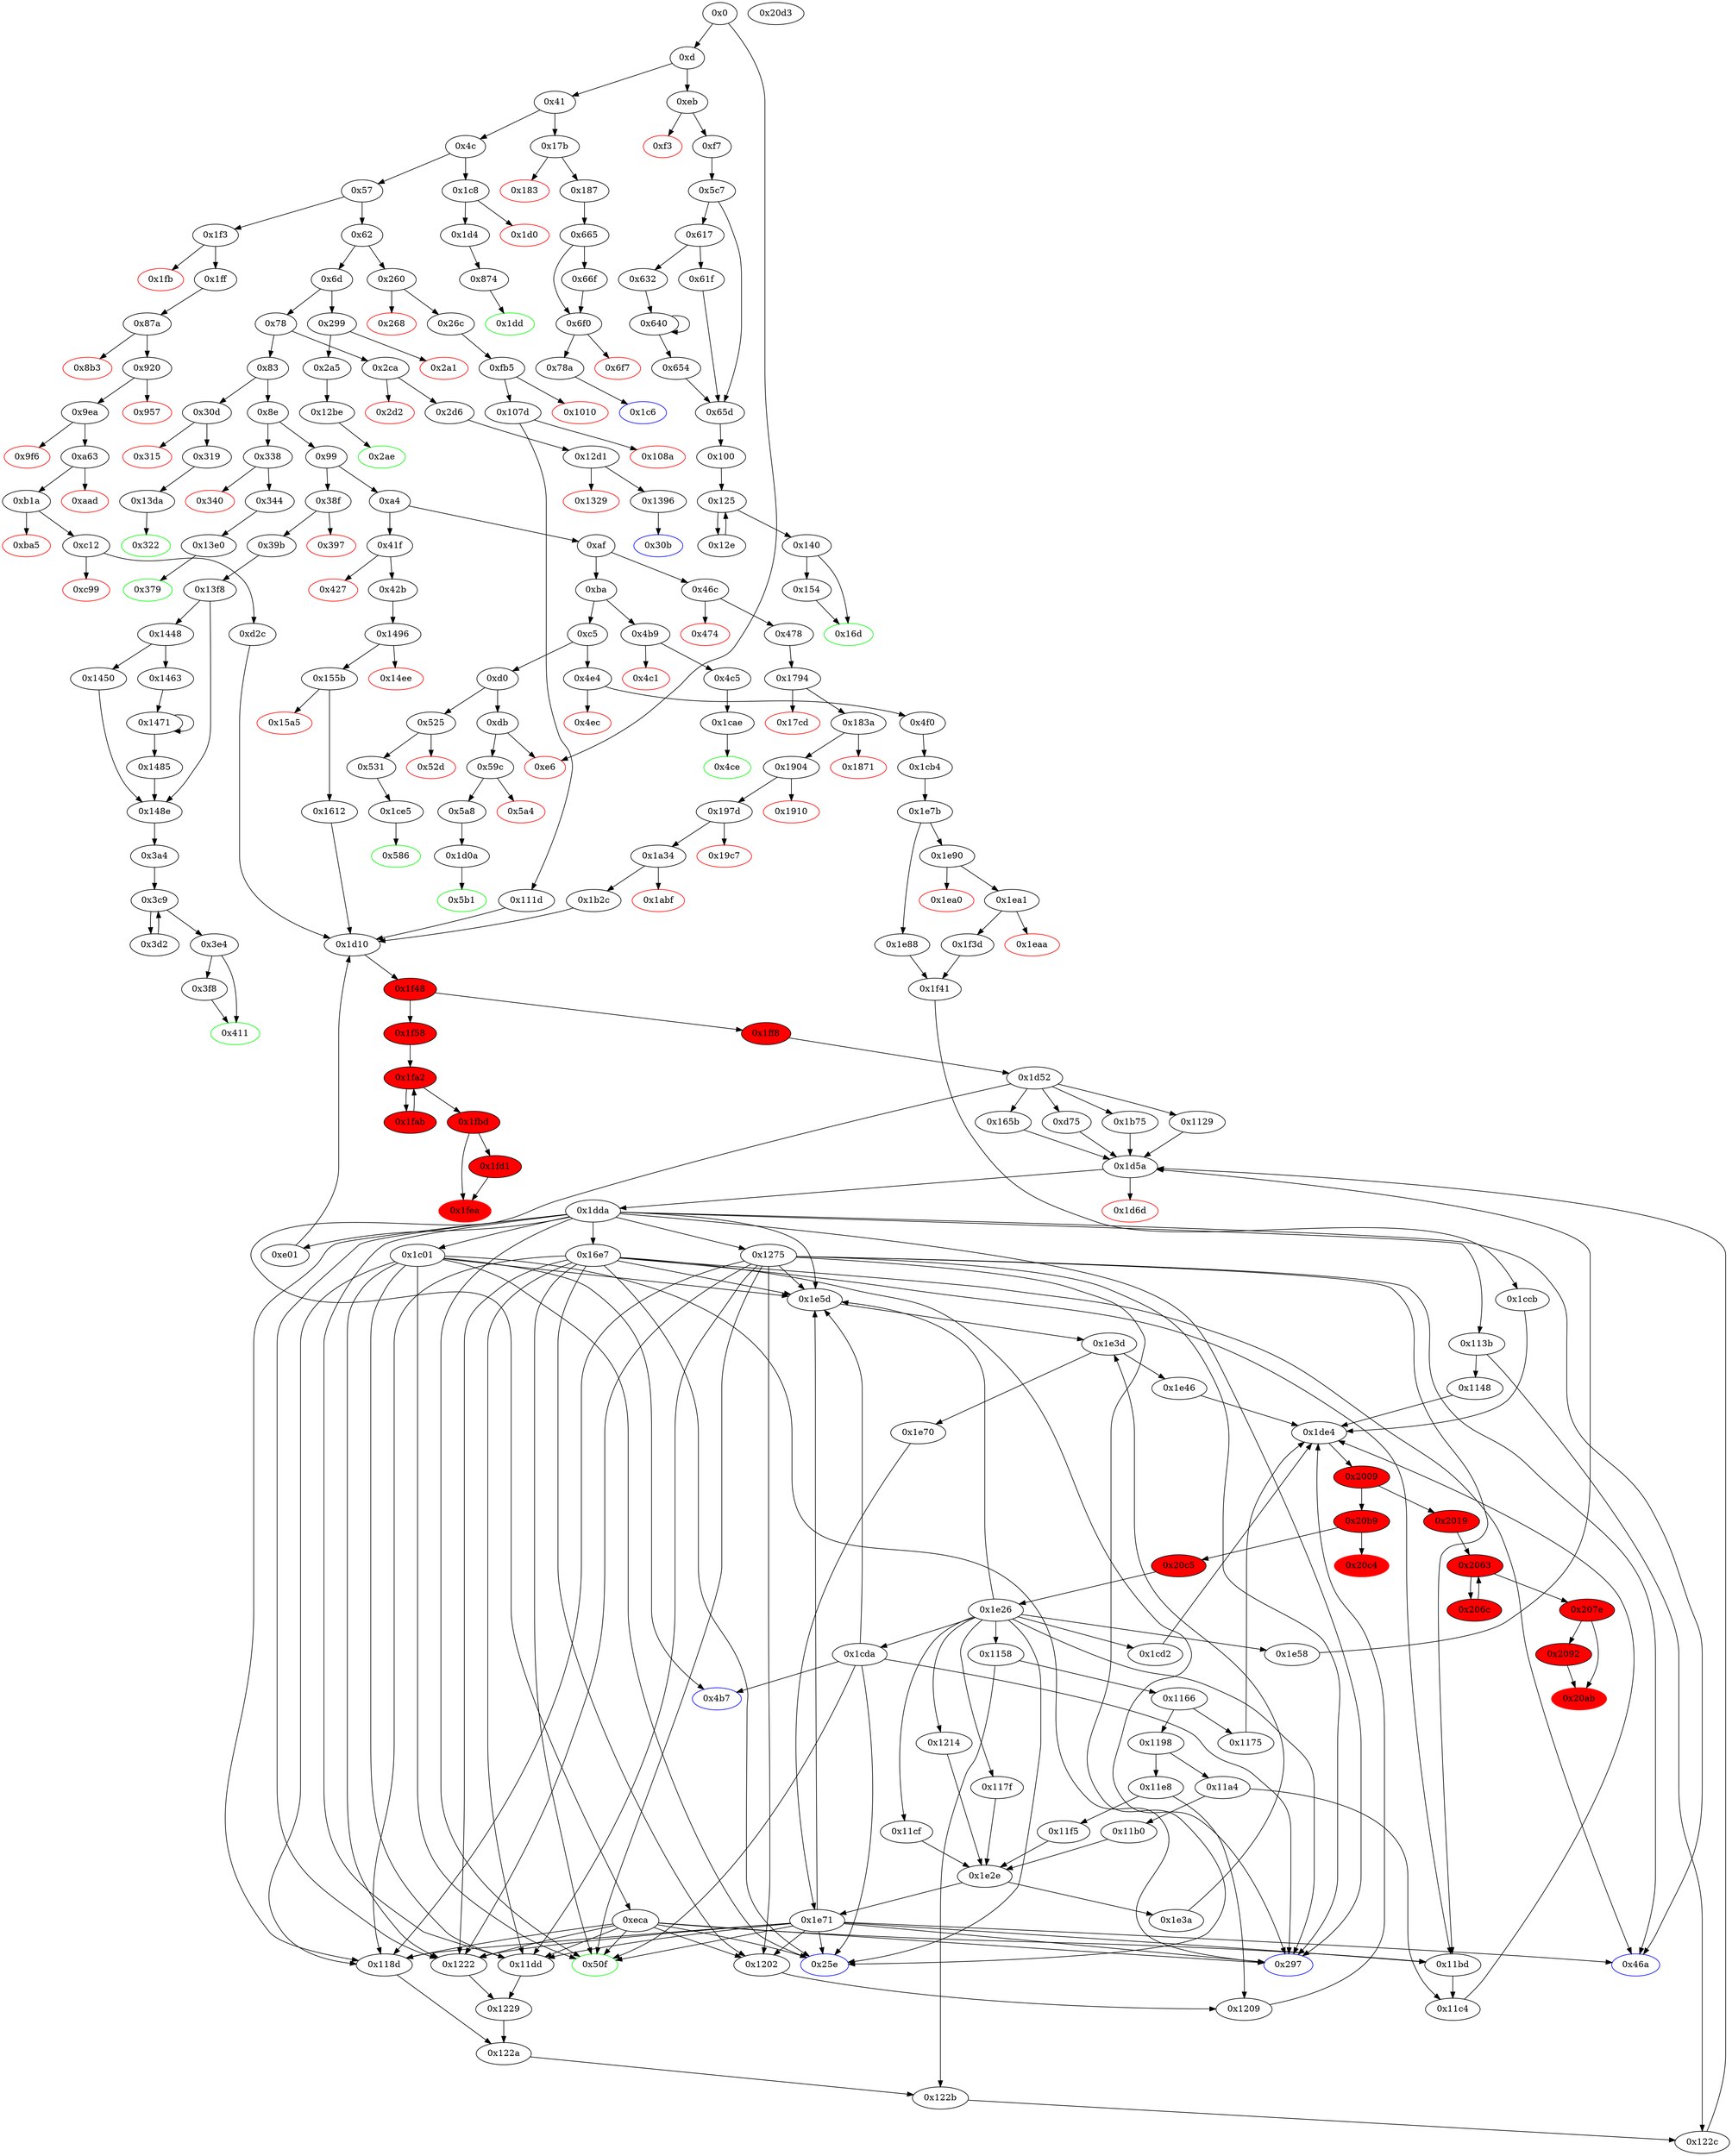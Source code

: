 digraph "" {
"0x0" [fillcolor=white, id="0x0", style=filled, tooltip="Block 0x0\n[0x0:0xc]\n---\nPredecessors: []\nSuccessors: [0xd, 0xe6]\n---\n0x0 PUSH1 0x80\n0x2 PUSH1 0x40\n0x4 MSTORE\n0x5 PUSH1 0x4\n0x7 CALLDATASIZE\n0x8 LT\n0x9 PUSH2 0xe6\n0xc JUMPI\n---\n0x0: V0 = 0x80\n0x2: V1 = 0x40\n0x4: M[0x40] = 0x80\n0x5: V2 = 0x4\n0x7: V3 = CALLDATASIZE\n0x8: V4 = LT V3 0x4\n0x9: V5 = 0xe6\n0xc: JUMPI 0xe6 V4\n---\nEntry stack: []\nStack pops: 0\nStack additions: []\nExit stack: []\n\nDef sites:\n"];
"0x1ea0" [color=red, fillcolor=white, id="0x1ea0", style=filled, tooltip="Block 0x1ea0\n[0x1ea0:0x1ea0]\n---\nPredecessors: [0x1e90]\nSuccessors: []\n---\n0x1ea0 INVALID\n---\n0x1ea0: INVALID \n---\nEntry stack: [V11, 0x50f, V352, 0x0, 0x0, 0x1cda, 0x1cd2, 0x1ccb, V352, 0x5f5e100, 0x0, V1664, 0x5f5e100, V352, V1664]\nStack pops: 0\nStack additions: []\nExit stack: [V11, 0x50f, V352, 0x0, 0x0, 0x1cda, 0x1cd2, 0x1ccb, V352, 0x5f5e100, 0x0, V1664, 0x5f5e100, V352, V1664]\n\nDef sites:\nV11: {0xd.0x35}\n0x50f: {0x4f0.0x4f2}\nV352: {0x4f0.0x4ff}\n0x0: {0x1cb4.0x1cb5}\n0x0: {0x1cb4.0x1cb5}\n0x1cda: {0x1cb4.0x1cb8}\n0x1cd2: {0x1cb4.0x1cbb}\n0x1ccb: {0x1cb4.0x1cbe}\nV352: {0x4f0.0x4ff}\n0x5f5e100: {0x1cb4.0x1cc2}\n0x0: {0x1e7b.0x1e7c}\nV1664: {0x1e90.0x1e93}\n0x5f5e100: {0x1cb4.0x1cc2}\nV352: {0x4f0.0x4ff}\nV1664: {0x1e90.0x1e93}\n"];
"0xba" [fillcolor=white, id="0xba", style=filled, tooltip="Block 0xba\n[0xba:0xc4]\n---\nPredecessors: [0xaf]\nSuccessors: [0xc5, 0x4b9]\n---\n0xba DUP1\n0xbb PUSH4 0xbd025090\n0xc0 EQ\n0xc1 PUSH2 0x4b9\n0xc4 JUMPI\n---\n0xbb: V48 = 0xbd025090\n0xc0: V49 = EQ 0xbd025090 V11\n0xc1: V50 = 0x4b9\n0xc4: JUMPI 0x4b9 V49\n---\nEntry stack: [V11]\nStack pops: 1\nStack additions: [S0]\nExit stack: [V11]\n\nDef sites:\nV11: {0xd.0x35}\n"];
"0x122a" [fillcolor=white, id="0x122a", style=filled, tooltip="Block 0x122a\n[0x122a:0x122a]\n---\nPredecessors: [0x118d, 0x1229]\nSuccessors: [0x122b]\n---\n0x122a JUMPDEST\n---\n0x122a: JUMPDEST \n---\nEntry stack: [V11, S13, S12, S11, S10, S9, S8, S7, S6, S5, S4, S3, S2, S1, S0]\nStack pops: 0\nStack additions: []\nExit stack: [V11, S13, S12, S11, S10, S9, S8, S7, S6, S5, S4, S3, S2, S1, S0]\n\nDef sites:\nV11: {0xd.0x35}\nS13: {0xd.0x35, 0x26c.0x26e, 0x1ff.0x201}\nS12: {0xd.0x35, 0x26c.0x27b, 0x1ff.0x224, 0x26c.0x26e}\nS11: {0xd.0x35, 0x26c.0x26e, 0x1ff.0x201, 0x1ff.0x244, 0x26c.0x287, 0x4f0.0x4f2, 0x26c.0x27b}\nS10: {0x1ff.0x24e, 0x1ff.0x224, 0x4f0.0x4ff, 0x4f0.0x4f2, 0xfb5.0xfb6, 0xd.0x35, 0x26c.0x27b, 0x26c.0x26e, 0x26c.0x287}\nS9: {0x1e5d.0x1e68, 0x1ff.0x201, 0x1ff.0x244, 0x4f0.0x4f2, 0x4f0.0x4ff, 0xfb5.0xfb6, 0x1cb4.0x1cb5, 0xd.0x35, 0x26c.0x26e, 0x26c.0x287, 0x26c.0x27b}\nS8: {0x1e5d.0x1e68, 0xd.0x35, 0x1e46.0x1e46, 0x1ff.0x224, 0x1ff.0x24e, 0x1ff.0x201, 0x4f0.0x4ff, 0x4f0.0x4f2, 0xfb5.0xfb6, 0x1cb4.0x1cb5, 0x20c5_0x1209.0x20c6, 0x20c5_0x11c4.0x20c6, 0x20c5_0x1148.0x20c6, 0x20c5_0x1e46.0x20c6, 0x20c5_0x1ccb.0x20c6, 0x26c.0x27b, 0x26c.0x26e, 0x26c.0x287}\nS7: {0x1e5d.0x1e68, 0xd.0x35, 0x1ff.0x201, 0x1ff.0x244, 0x1ff.0x224, 0x4f0.0x4f2, 0x4f0.0x4ff, 0xfb5.0xfb6, 0x20c5_0x11c4.0x20c6, 0x20c5_0x1209.0x20c6, 0x1cb4.0x1cb5, 0x20c5_0x1148.0x20c6, 0x20c5_0x1ccb.0x20c6, 0x20c5_0x1e46.0x20c6, 0x20c5_0x1cd2.0x20c6, 0x20c5_0x1175.0x20c6, 0x26c.0x26e, 0x26c.0x287, 0x26c.0x27b, 0x1166.0x1166}\nS6: {0x1e5d.0x1e68, 0x1214.0x1217, 0xd.0x35, 0x11cf.0x11d2, 0x11b0.0x11b0, 0x1e46.0x1e46, 0x1ff.0x24e, 0x1ff.0x224, 0x1ff.0x201, 0x4f0.0x4ff, 0x4f0.0x4f2, 0x117f.0x1182, 0x1ff.0x244, 0x11f5.0x11f5, 0x20c5_0x1209.0x20c6, 0x20c5_0x11c4.0x20c6, 0x20c5_0x1148.0x20c6, 0x20c5_0x1e46.0x20c6, 0x20c5_0x1ccb.0x20c6, 0xfb5.0xfb6, 0x1cb4.0x1cb5, 0x26c.0x27b, 0x26c.0x26e, 0x26c.0x287}\nS5: {0x1e5d.0x1e68, 0x1cb4.0x1cb5, 0x1214.0x121c, 0x1214.0x1217, 0xd.0x35, 0x11cf.0x11d7, 0x11cf.0x11d2, 0xfb5.0xfb6, 0x11b0.0x11b5, 0x478.0x47a, 0x1ff.0x244, 0x1ff.0x201, 0x1ff.0x224, 0x4f0.0x4f2, 0x4f0.0x4ff, 0x117f.0x1187, 0x117f.0x1182, 0x20c5_0x1cd2.0x20c6, 0x20c5_0x1175.0x20c6, 0x1ff.0x24e, 0x11f5.0x11fa, 0x20c5_0x1209.0x20c6, 0x20c5_0x11c4.0x20c6, 0x20c5_0x1ccb.0x20c6, 0x20c5_0x1e46.0x20c6, 0x20c5_0x1148.0x20c6, 0x26c.0x287, 0x26c.0x26e, 0x26c.0x27b, 0x1166.0x1166}\nS4: {0x1e5d.0x1e68, 0x11cf.0x11d2, 0x11cf.0x11d7, 0x1e46.0x1e46, 0x478.0x49d, 0x20c5_0x1175.0x20c6, 0x1ff.0x24e, 0x1ff.0x224, 0x1ff.0x201, 0x4f0.0x4ff, 0x4f0.0x4f2, 0x1ff.0x244, 0x117f.0x1182, 0x20c5_0x1209.0x20c6, 0x20c5_0x11c4.0x20c6, 0x20c5_0x1148.0x20c6, 0x20c5_0x1e46.0x20c6, 0x20c5_0x1ccb.0x20c6, 0x11f5.0x11fb, 0x20c5_0x1cd2.0x20c6, 0x11f5.0x11f5, 0x26c.0x27b, 0x26c.0x26e, 0x26c.0x287, 0x117f.0x1187, 0x1214.0x1217, 0x1214.0x121c, 0xd.0x35, 0x11b0.0x11b6, 0x11b0.0x11b0, 0xfb5.0xfb6, 0x1cb4.0x1cb5, 0x42b.0x42d}\nS3: {0x1e5d.0x1e68, 0x11cf.0x11d7, 0x11cf.0x11d2, 0x1e46.0x1e46, 0x478.0x47a, 0x478.0x4a7, 0x1ff.0x244, 0x1ff.0x224, 0x1ff.0x201, 0x4f0.0x4f2, 0x4f0.0x4ff, 0x1ff.0x24e, 0x117f.0x1187, 0x20c5_0x11c4.0x20c6, 0x20c5_0x1209.0x20c6, 0x20c5_0x1148.0x20c6, 0x20c5_0x1ccb.0x20c6, 0x20c5_0x1e46.0x20c6, 0x20c5_0x1cd2.0x20c6, 0x20c5_0x1175.0x20c6, 0x11f5.0x11fa, 0x26c.0x287, 0x26c.0x27b, 0x26c.0x26e, 0x1166.0x1166, 0x117f.0x1182, 0x1214.0x121c, 0x1214.0x1217, 0xd.0x35, 0x11b0.0x11b5, 0xfb5.0xfb6, 0x1cb4.0x1cb5, 0x42b.0x450, 0x1e2e.0x1e2f}\nS2: {0x1e5d.0x1e68, 0x11cf.0x11d2, 0x11cf.0x11d7, 0x1e46.0x1e46, 0x478.0x49d, 0x20c5_0x1cd2.0x20c6, 0x1ff.0x224, 0x1ff.0x201, 0x117f.0x1182, 0x1ff.0x24e, 0x4f0.0x4f2, 0x1ff.0x244, 0x11f5.0x11f5, 0x20c5_0x1209.0x20c6, 0x20c5_0x11c4.0x20c6, 0x20c5_0x1148.0x20c6, 0x4f0.0x4ff, 0x20c5_0x1e46.0x20c6, 0x20c5_0x1ccb.0x20c6, 0x20c5_0x1175.0x20c6, 0x11f5.0x11fa, 0x26c.0x26e, 0x26c.0x287, 0x26c.0x27b, 0x1166.0x1166, 0x117f.0x1187, 0x1214.0x1217, 0x1214.0x121c, 0xd.0x35, 0x11f5.0x11fb, 0x11b0.0x11b0, 0x11b0.0x11b5, 0x11b0.0x11b6, 0xfb5.0xfb6, 0x1cb4.0x1cb5, 0x42b.0x42d, 0x1e2e.0x1e2f}\nS1: {0x1e5d.0x1e68, 0x11cf.0x11d7, 0x11cf.0x11d2, 0x1e46.0x1e46, 0x478.0x47a, 0x478.0x4a7, 0x1ff.0x244, 0x1ff.0x224, 0x117f.0x1187, 0x1ff.0x201, 0x117f.0x1182, 0x4f0.0x4ff, 0x1ff.0x24e, 0x11f5.0x11fa, 0x20c5_0x1175.0x20c6, 0x20c5_0x1209.0x20c6, 0x20c5_0x11c4.0x20c6, 0x20c5_0x1ccb.0x20c6, 0x20c5_0x1e46.0x20c6, 0x20c5_0x1148.0x20c6, 0x20c5_0x1cd2.0x20c6, 0x26c.0x27b, 0x26c.0x26e, 0x26c.0x287, 0x1166.0x1166, 0x1214.0x121c, 0x1214.0x1217, 0xd.0x35, 0x11f5.0x11f5, 0x11b0.0x11b5, 0x11b0.0x11b0, 0xfb5.0xfb6, 0x1cb4.0x1cb5, 0x4f0.0x4f2, 0x42b.0x450, 0x1e2e.0x1e2f}\nS0: {0x1e5d.0x1e68, 0x11cf.0x11d2, 0x11cf.0x11d7, 0x1e46.0x1e46, 0x1e46.0x1e4b, 0x478.0x49d, 0x478.0x47a, 0x1ff.0x201, 0x1ff.0x244, 0x117f.0x1182, 0x4f0.0x4f2, 0x1ff.0x224, 0x117f.0x1187, 0x11f5.0x11fb, 0x20c5_0x1209.0x20c6, 0x20c5_0x11c4.0x20c6, 0x20c5_0x1148.0x20c6, 0x20c5_0x1ccb.0x20c6, 0x20c5_0x1e46.0x20c6, 0x20c5_0x1cd2.0x20c6, 0x11f5.0x11f5, 0x20c5_0x1175.0x20c6, 0x26c.0x26e, 0x26c.0x287, 0x26c.0x27b, 0x1166.0x1166, 0x1ff.0x24e, 0x1214.0x1217, 0x1214.0x121c, 0xd.0x35, 0x11f5.0x11fa, 0x11b0.0x11b6, 0x11b0.0x11b0, 0x11b0.0x11b5, 0xfb5.0xfb6, 0x1cb4.0x1cb5, 0x1cb4.0x1cb8, 0x4f0.0x4ff, 0x42b.0x42d, 0x42b.0x45a, 0x1e2e.0x1e2f}\n"];
"0x61f" [fillcolor=white, id="0x61f", style=filled, tooltip="Block 0x61f\n[0x61f:0x631]\n---\nPredecessors: [0x617]\nSuccessors: [0x65d]\n---\n0x61f PUSH2 0x100\n0x622 DUP1\n0x623 DUP4\n0x624 SLOAD\n0x625 DIV\n0x626 MUL\n0x627 DUP4\n0x628 MSTORE\n0x629 SWAP2\n0x62a PUSH1 0x20\n0x62c ADD\n0x62d SWAP2\n0x62e PUSH2 0x65d\n0x631 JUMP\n---\n0x61f: V444 = 0x100\n0x624: V445 = S[0x0]\n0x625: V446 = DIV V445 0x100\n0x626: V447 = MUL V446 0x100\n0x628: M[V427] = V447\n0x62a: V448 = 0x20\n0x62c: V449 = ADD 0x20 V427\n0x62e: V450 = 0x65d\n0x631: JUMP 0x65d\n---\nEntry stack: [V11, 0x100, V423, 0x0, V414, V427, 0x0, V438]\nStack pops: 3\nStack additions: [V449, S1, S0]\nExit stack: [V11, 0x100, V423, 0x0, V414, V449, 0x0, V438]\n\nDef sites:\nV11: {0xd.0x35}\n0x100: {0xf7.0xf9}\nV423: {0x5c7.0x5ec}\n0x0: {0x5c7.0x5c8}\nV414: {0x5c7.0x5dc}\nV427: {0x5c7.0x5fc}\n0x0: {0x5c7.0x5c8}\nV438: {0x5c7.0x610}\n"];
"0x52d" [color=red, fillcolor=white, id="0x52d", style=filled, tooltip="Block 0x52d\n[0x52d:0x530]\n---\nPredecessors: [0x525]\nSuccessors: []\n---\n0x52d PUSH1 0x0\n0x52f DUP1\n0x530 REVERT\n---\n0x52d: V366 = 0x0\n0x530: REVERT 0x0 0x0\n---\nEntry stack: [V11, V363]\nStack pops: 0\nStack additions: []\nExit stack: [V11, V363]\n\nDef sites:\nV11: {0xd.0x35}\nV363: {0x525.0x526}\n"];
"0x118d" [fillcolor=white, id="0x118d", style=filled, tooltip="Block 0x118d\n[0x118d:0x1197]\n---\nPredecessors: [0xeca, 0x1275, 0x16e7, 0x1c01, 0x1dda, 0x1e71]\nSuccessors: [0x122a]\n---\n0x118d JUMPDEST\n0x118e PUSH1 0x6\n0x1190 DUP2\n0x1191 SWAP1\n0x1192 SSTORE\n0x1193 POP\n0x1194 PUSH2 0x122a\n0x1197 JUMP\n---\n0x118d: JUMPDEST \n0x118e: V987 = 0x6\n0x1192: S[0x6] = S0\n0x1194: V988 = 0x122a\n0x1197: JUMP 0x122a\n---\nEntry stack: [V11, S14, S13, S12, S11, S10, S9, S8, S7, S6, S5, S4, S3, S2, S1, S0]\nStack pops: 1\nStack additions: []\nExit stack: [V11, S14, S13, S12, S11, S10, S9, S8, S7, S6, S5, S4, S3, S2, S1]\n\nDef sites:\nV11: {0xd.0x35}\nS14: {0xd.0x35, 0x26c.0x26e, 0x1ff.0x201}\nS13: {0xd.0x35, 0x26c.0x27b, 0x1ff.0x224, 0x26c.0x26e}\nS12: {0xd.0x35, 0x26c.0x26e, 0x1ff.0x201, 0x1ff.0x244, 0x26c.0x287, 0x4f0.0x4f2, 0x26c.0x27b}\nS11: {0x1ff.0x24e, 0x1ff.0x224, 0x4f0.0x4ff, 0x4f0.0x4f2, 0xfb5.0xfb6, 0xd.0x35, 0x26c.0x27b, 0x26c.0x26e, 0x26c.0x287}\nS10: {0x1e5d.0x1e68, 0x1ff.0x201, 0x1ff.0x244, 0x4f0.0x4f2, 0x4f0.0x4ff, 0xfb5.0xfb6, 0x1cb4.0x1cb5, 0xd.0x35, 0x26c.0x26e, 0x26c.0x287, 0x26c.0x27b}\nS9: {0x1e5d.0x1e68, 0xd.0x35, 0x1e46.0x1e46, 0x1ff.0x224, 0x1ff.0x24e, 0x1ff.0x201, 0x4f0.0x4ff, 0x4f0.0x4f2, 0xfb5.0xfb6, 0x1cb4.0x1cb5, 0x20c5_0x1209.0x20c6, 0x20c5_0x11c4.0x20c6, 0x20c5_0x1148.0x20c6, 0x20c5_0x1e46.0x20c6, 0x20c5_0x1ccb.0x20c6, 0x26c.0x27b, 0x26c.0x26e, 0x26c.0x287}\nS8: {0x1e5d.0x1e68, 0xd.0x35, 0x1ff.0x201, 0x1ff.0x244, 0x1ff.0x224, 0x4f0.0x4f2, 0x4f0.0x4ff, 0xfb5.0xfb6, 0x20c5_0x11c4.0x20c6, 0x20c5_0x1209.0x20c6, 0x1cb4.0x1cb5, 0x20c5_0x1148.0x20c6, 0x20c5_0x1ccb.0x20c6, 0x20c5_0x1e46.0x20c6, 0x20c5_0x1cd2.0x20c6, 0x20c5_0x1175.0x20c6, 0x26c.0x26e, 0x26c.0x287, 0x26c.0x27b, 0x1166.0x1166}\nS7: {0x1e5d.0x1e68, 0x1214.0x1217, 0xd.0x35, 0x11cf.0x11d2, 0x11b0.0x11b0, 0x1e46.0x1e46, 0x1ff.0x24e, 0x1ff.0x224, 0x1ff.0x201, 0x4f0.0x4ff, 0x4f0.0x4f2, 0x117f.0x1182, 0x1ff.0x244, 0x11f5.0x11f5, 0x20c5_0x1209.0x20c6, 0x20c5_0x11c4.0x20c6, 0x20c5_0x1148.0x20c6, 0x20c5_0x1e46.0x20c6, 0x20c5_0x1ccb.0x20c6, 0xfb5.0xfb6, 0x1cb4.0x1cb5, 0x26c.0x27b, 0x26c.0x26e, 0x26c.0x287}\nS6: {0x1e5d.0x1e68, 0x1cb4.0x1cb5, 0x1214.0x121c, 0x1214.0x1217, 0xd.0x35, 0x11cf.0x11d7, 0x11cf.0x11d2, 0xfb5.0xfb6, 0x11b0.0x11b5, 0x478.0x47a, 0x1ff.0x244, 0x1ff.0x201, 0x1ff.0x224, 0x4f0.0x4f2, 0x4f0.0x4ff, 0x117f.0x1187, 0x117f.0x1182, 0x20c5_0x1cd2.0x20c6, 0x20c5_0x1175.0x20c6, 0x1ff.0x24e, 0x11f5.0x11fa, 0x20c5_0x1209.0x20c6, 0x20c5_0x11c4.0x20c6, 0x20c5_0x1ccb.0x20c6, 0x20c5_0x1e46.0x20c6, 0x20c5_0x1148.0x20c6, 0x26c.0x287, 0x26c.0x26e, 0x26c.0x27b, 0x1166.0x1166}\nS5: {0x1e5d.0x1e68, 0x11cf.0x11d2, 0x11cf.0x11d7, 0x1e46.0x1e46, 0x478.0x49d, 0x20c5_0x1175.0x20c6, 0x1ff.0x24e, 0x1ff.0x224, 0x1ff.0x201, 0x4f0.0x4ff, 0x4f0.0x4f2, 0x1ff.0x244, 0x117f.0x1182, 0x20c5_0x1209.0x20c6, 0x20c5_0x11c4.0x20c6, 0x20c5_0x1148.0x20c6, 0x20c5_0x1e46.0x20c6, 0x20c5_0x1ccb.0x20c6, 0x11f5.0x11fb, 0x20c5_0x1cd2.0x20c6, 0x11f5.0x11f5, 0x26c.0x27b, 0x26c.0x26e, 0x26c.0x287, 0x117f.0x1187, 0x1214.0x1217, 0x1214.0x121c, 0xd.0x35, 0x11b0.0x11b6, 0x11b0.0x11b0, 0xfb5.0xfb6, 0x1cb4.0x1cb5, 0x42b.0x42d}\nS4: {0x1e5d.0x1e68, 0x11cf.0x11d7, 0x11cf.0x11d2, 0x1e46.0x1e46, 0x478.0x47a, 0x478.0x4a7, 0x1ff.0x244, 0x1ff.0x224, 0x1ff.0x201, 0x4f0.0x4f2, 0x4f0.0x4ff, 0x1ff.0x24e, 0x117f.0x1187, 0x20c5_0x11c4.0x20c6, 0x20c5_0x1209.0x20c6, 0x20c5_0x1148.0x20c6, 0x20c5_0x1ccb.0x20c6, 0x20c5_0x1e46.0x20c6, 0x20c5_0x1cd2.0x20c6, 0x20c5_0x1175.0x20c6, 0x11f5.0x11fa, 0x26c.0x287, 0x26c.0x27b, 0x26c.0x26e, 0x1166.0x1166, 0x117f.0x1182, 0x1214.0x121c, 0x1214.0x1217, 0xd.0x35, 0x11b0.0x11b5, 0xfb5.0xfb6, 0x1cb4.0x1cb5, 0x42b.0x450, 0x1e2e.0x1e2f}\nS3: {0x1e5d.0x1e68, 0x11cf.0x11d2, 0x11cf.0x11d7, 0x1e46.0x1e46, 0x478.0x49d, 0x20c5_0x1cd2.0x20c6, 0x1ff.0x224, 0x1ff.0x201, 0x117f.0x1182, 0x1ff.0x24e, 0x4f0.0x4f2, 0x1ff.0x244, 0x11f5.0x11f5, 0x20c5_0x1209.0x20c6, 0x20c5_0x11c4.0x20c6, 0x20c5_0x1148.0x20c6, 0x4f0.0x4ff, 0x20c5_0x1e46.0x20c6, 0x20c5_0x1ccb.0x20c6, 0x20c5_0x1175.0x20c6, 0x11f5.0x11fa, 0x26c.0x26e, 0x26c.0x287, 0x26c.0x27b, 0x1166.0x1166, 0x117f.0x1187, 0x1214.0x1217, 0x1214.0x121c, 0xd.0x35, 0x11f5.0x11fb, 0x11b0.0x11b0, 0x11b0.0x11b5, 0x11b0.0x11b6, 0xfb5.0xfb6, 0x1cb4.0x1cb5, 0x42b.0x42d, 0x1e2e.0x1e2f}\nS2: {0x1e5d.0x1e68, 0x11cf.0x11d7, 0x11cf.0x11d2, 0x1e46.0x1e46, 0x478.0x47a, 0x478.0x4a7, 0x1ff.0x244, 0x1ff.0x224, 0x117f.0x1187, 0x1ff.0x201, 0x117f.0x1182, 0x4f0.0x4ff, 0x1ff.0x24e, 0x11f5.0x11fa, 0x20c5_0x1175.0x20c6, 0x20c5_0x1209.0x20c6, 0x20c5_0x11c4.0x20c6, 0x20c5_0x1ccb.0x20c6, 0x20c5_0x1e46.0x20c6, 0x20c5_0x1148.0x20c6, 0x20c5_0x1cd2.0x20c6, 0x26c.0x27b, 0x26c.0x26e, 0x26c.0x287, 0x1166.0x1166, 0x1214.0x121c, 0x1214.0x1217, 0xd.0x35, 0x11f5.0x11f5, 0x11b0.0x11b5, 0x11b0.0x11b0, 0xfb5.0xfb6, 0x1cb4.0x1cb5, 0x4f0.0x4f2, 0x42b.0x450, 0x1e2e.0x1e2f}\nS1: {0x1e5d.0x1e68, 0x11cf.0x11d2, 0x11cf.0x11d7, 0x1e46.0x1e46, 0x1e46.0x1e4b, 0x478.0x49d, 0x478.0x47a, 0x1ff.0x201, 0x1ff.0x244, 0x117f.0x1182, 0x4f0.0x4f2, 0x1ff.0x224, 0x117f.0x1187, 0x11f5.0x11fb, 0x20c5_0x1209.0x20c6, 0x20c5_0x11c4.0x20c6, 0x20c5_0x1148.0x20c6, 0x20c5_0x1ccb.0x20c6, 0x20c5_0x1e46.0x20c6, 0x20c5_0x1cd2.0x20c6, 0x11f5.0x11f5, 0x20c5_0x1175.0x20c6, 0x26c.0x26e, 0x26c.0x287, 0x26c.0x27b, 0x1166.0x1166, 0x1ff.0x24e, 0x1214.0x1217, 0x1214.0x121c, 0xd.0x35, 0x11f5.0x11fa, 0x11b0.0x11b6, 0x11b0.0x11b0, 0x11b0.0x11b5, 0xfb5.0xfb6, 0x1cb4.0x1cb5, 0x1cb4.0x1cb8, 0x4f0.0x4ff, 0x42b.0x42d, 0x42b.0x45a, 0x1e2e.0x1e2f}\nS0: {0x1e5d.0x1e68, 0x11cf.0x11d7, 0x11cf.0x11d2, 0x1e46.0x1e46, 0x478.0x47a, 0x478.0x4a7, 0x20c5_0x1175.0x20c6, 0x478.0x49d, 0x1ff.0x224, 0x1ff.0x24e, 0x117f.0x1187, 0x4f0.0x4ff, 0x4f0.0x4f2, 0x117f.0x1182, 0x1ff.0x201, 0x1ff.0x244, 0x20c5_0x11c4.0x20c6, 0x20c5_0x1209.0x20c6, 0x20c5_0x1e46.0x20c6, 0x20c5_0x1148.0x20c6, 0x20c5_0x1ccb.0x20c6, 0x11f5.0x11fa, 0x20c5_0x1cd2.0x20c6, 0x26c.0x27b, 0x26c.0x26e, 0x26c.0x287, 0x1166.0x1166, 0x1214.0x121c, 0x1214.0x1217, 0xd.0x35, 0x11f5.0x11fb, 0x11b0.0x11b5, 0x11b0.0x11b6, 0xfb5.0xfb6, 0x1cb4.0x1cb5, 0x42b.0x450, 0x42b.0x42d, 0x1d5a_0x1129.0x1d60, 0x1e2e.0x1e2f, 0x1d5a_0x165b.0x1d60, 0x1d5a_0x1b75.0x1d60, 0x1d5a_0xd75.0x1d60, 0x1d5a_0x122c.0x1d60, 0x1d5a_0x1e58.0x1d60}\n"];
"0x299" [fillcolor=white, id="0x299", style=filled, tooltip="Block 0x299\n[0x299:0x2a0]\n---\nPredecessors: [0x6d]\nSuccessors: [0x2a1, 0x2a5]\n---\n0x299 JUMPDEST\n0x29a CALLVALUE\n0x29b DUP1\n0x29c ISZERO\n0x29d PUSH2 0x2a5\n0x2a0 JUMPI\n---\n0x299: JUMPDEST \n0x29a: V180 = CALLVALUE\n0x29c: V181 = ISZERO V180\n0x29d: V182 = 0x2a5\n0x2a0: JUMPI 0x2a5 V181\n---\nEntry stack: [V11]\nStack pops: 0\nStack additions: [V180]\nExit stack: [V11, V180]\n\nDef sites:\nV11: {0xd.0x35}\n"];
"0xf7" [fillcolor=white, id="0xf7", style=filled, tooltip="Block 0xf7\n[0xf7:0xff]\n---\nPredecessors: [0xeb]\nSuccessors: [0x5c7]\n---\n0xf7 JUMPDEST\n0xf8 POP\n0xf9 PUSH2 0x100\n0xfc PUSH2 0x5c7\n0xff JUMP\n---\n0xf7: JUMPDEST \n0xf9: V65 = 0x100\n0xfc: V66 = 0x5c7\n0xff: JUMP 0x5c7\n---\nEntry stack: [V11, V61]\nStack pops: 1\nStack additions: [0x100]\nExit stack: [V11, 0x100]\n\nDef sites:\nV11: {0xd.0x35}\nV61: {0xeb.0xec}\n"];
"0x13f8" [fillcolor=white, id="0x13f8", style=filled, tooltip="Block 0x13f8\n[0x13f8:0x1447]\n---\nPredecessors: [0x39b]\nSuccessors: [0x1448, 0x148e]\n---\n0x13f8 JUMPDEST\n0x13f9 PUSH1 0x1\n0x13fb DUP1\n0x13fc SLOAD\n0x13fd PUSH1 0x1\n0x13ff DUP2\n0x1400 PUSH1 0x1\n0x1402 AND\n0x1403 ISZERO\n0x1404 PUSH2 0x100\n0x1407 MUL\n0x1408 SUB\n0x1409 AND\n0x140a PUSH1 0x2\n0x140c SWAP1\n0x140d DIV\n0x140e DUP1\n0x140f PUSH1 0x1f\n0x1411 ADD\n0x1412 PUSH1 0x20\n0x1414 DUP1\n0x1415 SWAP2\n0x1416 DIV\n0x1417 MUL\n0x1418 PUSH1 0x20\n0x141a ADD\n0x141b PUSH1 0x40\n0x141d MLOAD\n0x141e SWAP1\n0x141f DUP2\n0x1420 ADD\n0x1421 PUSH1 0x40\n0x1423 MSTORE\n0x1424 DUP1\n0x1425 SWAP3\n0x1426 SWAP2\n0x1427 SWAP1\n0x1428 DUP2\n0x1429 DUP2\n0x142a MSTORE\n0x142b PUSH1 0x20\n0x142d ADD\n0x142e DUP3\n0x142f DUP1\n0x1430 SLOAD\n0x1431 PUSH1 0x1\n0x1433 DUP2\n0x1434 PUSH1 0x1\n0x1436 AND\n0x1437 ISZERO\n0x1438 PUSH2 0x100\n0x143b MUL\n0x143c SUB\n0x143d AND\n0x143e PUSH1 0x2\n0x1440 SWAP1\n0x1441 DIV\n0x1442 DUP1\n0x1443 ISZERO\n0x1444 PUSH2 0x148e\n0x1447 JUMPI\n---\n0x13f8: JUMPDEST \n0x13f9: V1129 = 0x1\n0x13fc: V1130 = S[0x1]\n0x13fd: V1131 = 0x1\n0x1400: V1132 = 0x1\n0x1402: V1133 = AND 0x1 V1130\n0x1403: V1134 = ISZERO V1133\n0x1404: V1135 = 0x100\n0x1407: V1136 = MUL 0x100 V1134\n0x1408: V1137 = SUB V1136 0x1\n0x1409: V1138 = AND V1137 V1130\n0x140a: V1139 = 0x2\n0x140d: V1140 = DIV V1138 0x2\n0x140f: V1141 = 0x1f\n0x1411: V1142 = ADD 0x1f V1140\n0x1412: V1143 = 0x20\n0x1416: V1144 = DIV V1142 0x20\n0x1417: V1145 = MUL V1144 0x20\n0x1418: V1146 = 0x20\n0x141a: V1147 = ADD 0x20 V1145\n0x141b: V1148 = 0x40\n0x141d: V1149 = M[0x40]\n0x1420: V1150 = ADD V1149 V1147\n0x1421: V1151 = 0x40\n0x1423: M[0x40] = V1150\n0x142a: M[V1149] = V1140\n0x142b: V1152 = 0x20\n0x142d: V1153 = ADD 0x20 V1149\n0x1430: V1154 = S[0x1]\n0x1431: V1155 = 0x1\n0x1434: V1156 = 0x1\n0x1436: V1157 = AND 0x1 V1154\n0x1437: V1158 = ISZERO V1157\n0x1438: V1159 = 0x100\n0x143b: V1160 = MUL 0x100 V1158\n0x143c: V1161 = SUB V1160 0x1\n0x143d: V1162 = AND V1161 V1154\n0x143e: V1163 = 0x2\n0x1441: V1164 = DIV V1162 0x2\n0x1443: V1165 = ISZERO V1164\n0x1444: V1166 = 0x148e\n0x1447: JUMPI 0x148e V1165\n---\nEntry stack: [V11, 0x3a4]\nStack pops: 0\nStack additions: [V1149, 0x1, V1140, V1153, 0x1, V1164]\nExit stack: [V11, 0x3a4, V1149, 0x1, V1140, V1153, 0x1, V1164]\n\nDef sites:\nV11: {0xd.0x35}\n0x3a4: {0x39b.0x39d}\n"];
"0x5c7" [fillcolor=white, id="0x5c7", style=filled, tooltip="Block 0x5c7\n[0x5c7:0x616]\n---\nPredecessors: [0xf7]\nSuccessors: [0x617, 0x65d]\n---\n0x5c7 JUMPDEST\n0x5c8 PUSH1 0x0\n0x5ca DUP1\n0x5cb SLOAD\n0x5cc PUSH1 0x1\n0x5ce DUP2\n0x5cf PUSH1 0x1\n0x5d1 AND\n0x5d2 ISZERO\n0x5d3 PUSH2 0x100\n0x5d6 MUL\n0x5d7 SUB\n0x5d8 AND\n0x5d9 PUSH1 0x2\n0x5db SWAP1\n0x5dc DIV\n0x5dd DUP1\n0x5de PUSH1 0x1f\n0x5e0 ADD\n0x5e1 PUSH1 0x20\n0x5e3 DUP1\n0x5e4 SWAP2\n0x5e5 DIV\n0x5e6 MUL\n0x5e7 PUSH1 0x20\n0x5e9 ADD\n0x5ea PUSH1 0x40\n0x5ec MLOAD\n0x5ed SWAP1\n0x5ee DUP2\n0x5ef ADD\n0x5f0 PUSH1 0x40\n0x5f2 MSTORE\n0x5f3 DUP1\n0x5f4 SWAP3\n0x5f5 SWAP2\n0x5f6 SWAP1\n0x5f7 DUP2\n0x5f8 DUP2\n0x5f9 MSTORE\n0x5fa PUSH1 0x20\n0x5fc ADD\n0x5fd DUP3\n0x5fe DUP1\n0x5ff SLOAD\n0x600 PUSH1 0x1\n0x602 DUP2\n0x603 PUSH1 0x1\n0x605 AND\n0x606 ISZERO\n0x607 PUSH2 0x100\n0x60a MUL\n0x60b SUB\n0x60c AND\n0x60d PUSH1 0x2\n0x60f SWAP1\n0x610 DIV\n0x611 DUP1\n0x612 ISZERO\n0x613 PUSH2 0x65d\n0x616 JUMPI\n---\n0x5c7: JUMPDEST \n0x5c8: V403 = 0x0\n0x5cb: V404 = S[0x0]\n0x5cc: V405 = 0x1\n0x5cf: V406 = 0x1\n0x5d1: V407 = AND 0x1 V404\n0x5d2: V408 = ISZERO V407\n0x5d3: V409 = 0x100\n0x5d6: V410 = MUL 0x100 V408\n0x5d7: V411 = SUB V410 0x1\n0x5d8: V412 = AND V411 V404\n0x5d9: V413 = 0x2\n0x5dc: V414 = DIV V412 0x2\n0x5de: V415 = 0x1f\n0x5e0: V416 = ADD 0x1f V414\n0x5e1: V417 = 0x20\n0x5e5: V418 = DIV V416 0x20\n0x5e6: V419 = MUL V418 0x20\n0x5e7: V420 = 0x20\n0x5e9: V421 = ADD 0x20 V419\n0x5ea: V422 = 0x40\n0x5ec: V423 = M[0x40]\n0x5ef: V424 = ADD V423 V421\n0x5f0: V425 = 0x40\n0x5f2: M[0x40] = V424\n0x5f9: M[V423] = V414\n0x5fa: V426 = 0x20\n0x5fc: V427 = ADD 0x20 V423\n0x5ff: V428 = S[0x0]\n0x600: V429 = 0x1\n0x603: V430 = 0x1\n0x605: V431 = AND 0x1 V428\n0x606: V432 = ISZERO V431\n0x607: V433 = 0x100\n0x60a: V434 = MUL 0x100 V432\n0x60b: V435 = SUB V434 0x1\n0x60c: V436 = AND V435 V428\n0x60d: V437 = 0x2\n0x610: V438 = DIV V436 0x2\n0x612: V439 = ISZERO V438\n0x613: V440 = 0x65d\n0x616: JUMPI 0x65d V439\n---\nEntry stack: [V11, 0x100]\nStack pops: 0\nStack additions: [V423, 0x0, V414, V427, 0x0, V438]\nExit stack: [V11, 0x100, V423, 0x0, V414, V427, 0x0, V438]\n\nDef sites:\nV11: {0xd.0x35}\n0x100: {0xf7.0xf9}\n"];
"0x6d" [fillcolor=white, id="0x6d", style=filled, tooltip="Block 0x6d\n[0x6d:0x77]\n---\nPredecessors: [0x62]\nSuccessors: [0x78, 0x299]\n---\n0x6d DUP1\n0x6e PUSH4 0x313ce567\n0x73 EQ\n0x74 PUSH2 0x299\n0x77 JUMPI\n---\n0x6e: V27 = 0x313ce567\n0x73: V28 = EQ 0x313ce567 V11\n0x74: V29 = 0x299\n0x77: JUMPI 0x299 V28\n---\nEntry stack: [V11]\nStack pops: 1\nStack additions: [S0]\nExit stack: [V11]\n\nDef sites:\nV11: {0xd.0x35}\n"];
"0x20c5" [fillcolor=red, id="0x20c5", style=filled, tooltip="Block 0x20c5\n[0x20c5:0x20d2]\n---\nPredecessors: [0x20b9]\nSuccessors: [0x1e26]\n---\n0x20c5 JUMPDEST\n0x20c6 DIV\n0x20c7 SWAP1\n0x20c8 POP\n0x20c9 DUP1\n0x20ca SWAP2\n0x20cb POP\n0x20cc POP\n0x20cd SWAP4\n0x20ce SWAP3\n0x20cf POP\n0x20d0 POP\n0x20d1 POP\n0x20d2 JUMP\n---\n0x20c5: JUMPDEST \n0x20c6: V1797 = DIV S0 S1\n0x20d2: JUMP 0x1e26\n---\nEntry stack: [V11, S25, S24, S23, S22, S21, S20, S19, S18, S17, S16, S15, S14, S13, S12, S11, S10, S9, 0x0, 0x1e26, S6, S5, S4, 0x0, 0x0, S1, S0]\nStack pops: 8\nStack additions: [V1797]\nExit stack: [V11, S25, S24, S23, S22, S21, S20, S19, S18, S17, S16, S15, S14, S13, S12, S11, S10, S9, 0x0, V1797]\n\nDef sites:\nV11: {0xd.0x35}\nS25: {0xd.0x35, 0x26c.0x26e, 0x1ff.0x201}\nS24: {0xd.0x35, 0x26c.0x26e, 0x1ff.0x224, 0x26c.0x27b}\nS23: {0xd.0x35, 0x26c.0x26e, 0x1ff.0x201, 0x1ff.0x244, 0x26c.0x27b, 0x4f0.0x4f2, 0x26c.0x287}\nS22: {0x1ff.0x224, 0x1ff.0x24e, 0x4f0.0x4ff, 0x4f0.0x4f2, 0xfb5.0xfb6, 0x26c.0x27b, 0x26c.0x26e, 0x26c.0x287}\nS21: {0x1e5d.0x1e68, 0x1ff.0x244, 0x4f0.0x4ff, 0xfb5.0xfb6, 0x1cb4.0x1cb5, 0xd.0x35, 0x26c.0x287, 0x26c.0x27b}\nS20: {0x1e5d.0x1e68, 0x1ff.0x24e, 0x1ff.0x201, 0xfb5.0xfb6, 0x20c5_0x11c4.0x20c6, 0x20c5_0x1209.0x20c6, 0x1cb4.0x1cb5, 0x20c5_0x1148.0x20c6, 0x20c5_0x1e46.0x20c6, 0x20c5_0x1ccb.0x20c6, 0xd.0x35, 0x26c.0x287, 0x26c.0x26e, 0x1e46.0x1e46}\nS19: {0x1ff.0x224, 0x20c5_0x1209.0x20c6, 0x20c5_0x11c4.0x20c6, 0x20c5_0x1175.0x20c6, 0x20c5_0x1148.0x20c6, 0x20c5_0x1cd2.0x20c6, 0x20c5_0x1e46.0x20c6, 0x20c5_0x1ccb.0x20c6, 0xd.0x35, 0x26c.0x27b, 0x1166.0x1166}\nS18: {0x1ff.0x201, 0x117f.0x1182, 0x1ff.0x244, 0x11b0.0x11b0, 0x4f0.0x4f2, 0x11f5.0x11f5, 0x20c5_0x11c4.0x20c6, 0x20c5_0x1209.0x20c6, 0x1214.0x1217, 0xd.0x35, 0x26c.0x26e, 0x11cf.0x11d2, 0x26c.0x287}\nS17: {0x1214.0x121c, 0x1214.0x1217, 0xd.0x35, 0x11cf.0x11d7, 0x11cf.0x11d2, 0x478.0x47a, 0x1ff.0x224, 0x117f.0x1187, 0x1ff.0x201, 0x117f.0x1182, 0x1ff.0x24e, 0x11b0.0x11b5, 0x4f0.0x4ff, 0x20c5_0x1209.0x20c6, 0x20c5_0x11c4.0x20c6, 0x11f5.0x11fa, 0xfb5.0xfb6, 0x26c.0x27b, 0x26c.0x26e}\nS16: {0x1e5d.0x1e68, 0x1cb4.0x1cb5, 0x1214.0x1217, 0x1214.0x121c, 0xd.0x35, 0x11cf.0x11d2, 0x11cf.0x11d7, 0x478.0x49d, 0x1ff.0x201, 0x1ff.0x244, 0x117f.0x1182, 0x4f0.0x4f2, 0x1ff.0x224, 0x117f.0x1187, 0x11b0.0x11b6, 0x20c5_0x11c4.0x20c6, 0x20c5_0x1209.0x20c6, 0x11f5.0x11fb, 0x20c5_0x1175.0x20c6, 0x20c5_0x1148.0x20c6, 0x20c5_0x1cd2.0x20c6, 0x20c5_0x1e46.0x20c6, 0x20c5_0x1ccb.0x20c6, 0x26c.0x26e, 0x26c.0x287, 0x26c.0x27b, 0x42b.0x42d}\nS15: {0x1cb4.0x1cb5, 0x1214.0x121c, 0xd.0x35, 0x11cf.0x11d7, 0x1e46.0x1e46, 0x478.0x47a, 0x478.0x4a7, 0x1ff.0x224, 0x1ff.0x24e, 0x117f.0x1187, 0x4f0.0x4ff, 0x4f0.0x4f2, 0x1ff.0x201, 0xfb5.0xfb6, 0x1ff.0x244, 0x20c5_0x11c4.0x20c6, 0x20c5_0x1209.0x20c6, 0x20c5_0x1e46.0x20c6, 0x20c5_0x1148.0x20c6, 0x20c5_0x1ccb.0x20c6, 0x42b.0x450, 0x20c5_0x1cd2.0x20c6, 0x26c.0x27b, 0x26c.0x26e, 0x1e2e.0x1e2f, 0x26c.0x287}\nS14: {0x1e5d.0x1e68, 0x1ff.0x24e, 0x1e2e.0x1e2f, 0x1214.0x121c, 0xd.0x35, 0x11cf.0x11d7, 0x478.0x49d, 0x1ff.0x244, 0x1ff.0x201, 0x117f.0x1187, 0x4f0.0x4f2, 0x4f0.0x4ff, 0x1ff.0x224, 0xfb5.0xfb6, 0x1cb4.0x1cb5, 0x20c5_0x11c4.0x20c6, 0x20c5_0x1209.0x20c6, 0x11b0.0x11b5, 0x11f5.0x11fa, 0x42b.0x42d, 0x26c.0x287, 0x26c.0x26e, 0x26c.0x27b}\nS13: {0x1e5d.0x1e68, 0x1214.0x121c, 0xd.0x35, 0x11cf.0x11d7, 0x1e46.0x1e46, 0x478.0x4a7, 0x1ff.0x24e, 0x1ff.0x224, 0x1ff.0x244, 0x4f0.0x4ff, 0x4f0.0x4f2, 0x117f.0x1187, 0xfb5.0xfb6, 0x20c5_0x1e46.0x20c6, 0x20c5_0x1209.0x20c6, 0x20c5_0x11c4.0x20c6, 0x20c5_0x1148.0x20c6, 0x20c5_0x1ccb.0x20c6, 0x42b.0x450, 0x20c5_0x1175.0x20c6, 0x20c5_0x1cd2.0x20c6, 0x26c.0x27b, 0x1cb4.0x1cb5, 0x1e2e.0x1e2f, 0x26c.0x26e, 0x26c.0x287}\nS12: {0x1e5d.0x1e68, 0x1214.0x121c, 0xd.0x35, 0x11cf.0x11d7, 0x1e46.0x1e4b, 0x1e46.0x1e46, 0x478.0x49d, 0x20c5_0x1175.0x20c6, 0x1ff.0x244, 0x1ff.0x201, 0x117f.0x1187, 0x4f0.0x4f2, 0x4f0.0x4ff, 0x1ff.0x24e, 0xfb5.0xfb6, 0x20c5_0x1209.0x20c6, 0x20c5_0x11c4.0x20c6, 0x20c5_0x1148.0x20c6, 0x20c5_0x1ccb.0x20c6, 0x20c5_0x1e46.0x20c6, 0x42b.0x45a, 0x20c5_0x1cd2.0x20c6, 0x1cb4.0x1cb8, 0x1cb4.0x1cb5, 0x26c.0x26e, 0x26c.0x287, 0x26c.0x27b, 0x1166.0x1166}\nS11: {0x1209.0x120a, 0x1148.0x1148, 0xd.0x35, 0x11c4.0x11c5, 0x1e46.0x1e4b, 0x1e46.0x1e4c, 0x1e46.0x1e46, 0x1ff.0x244, 0x1ff.0x201, 0x1175.0x1175, 0x1cb4.0x1cbb, 0xfb5.0xfb6, 0x1cb4.0x1cb8, 0x1cb4.0x1cb5, 0x26c.0x26e, 0x1166.0x1166}\nS10: {0x1e5d.0x1e68, 0x1e90.0x1e93, 0x1148.0x114d, 0x1e88.0x1e88, 0xd.0x35, 0x1e46.0x1e46, 0x1e46.0x1e51, 0x1ff.0x224, 0x1ff.0x24e, 0xfb5.0xfb6, 0x20c5_0x11c4.0x20c6, 0x20c5_0x1175.0x20c6, 0x20c5_0x1148.0x20c6, 0x20c5_0x1209.0x20c6, 0x20c5_0x1cd2.0x20c6, 0x20c5_0x1e46.0x20c6, 0x20c5_0x1ccb.0x20c6, 0x1cb4.0x1cb5, 0x26c.0x27b, 0x26c.0x287, 0x26c.0x26e}\nS9: {0x1209.0x120e, 0x1148.0x114e, 0x1ccb.0x1ccc, 0x1cd2.0x1cd5, 0x1175.0x1179, 0x11c4.0x11c9, 0x1e46.0x1e52}\n0x0: {0x1de4_0x1209.0x1de5, 0x1de4_0x1148.0x1de5, 0x1de4_0x1175.0x1de5, 0x1de4_0x1cd2.0x1de5, 0x1de4_0x1e46.0x1de5, 0x1de4_0x11c4.0x1de5, 0x1de4_0x1ccb.0x1de5}\n0x1e26: {0x1de4_0x1ccb.0x1de7, 0x1de4_0x1209.0x1de7, 0x1de4_0x1148.0x1de7, 0x1de4_0x1175.0x1de7, 0x1de4_0x1cd2.0x1de7, 0x1de4_0x1e46.0x1de7, 0x1de4_0x11c4.0x1de7}\nS6: {0x1e5d.0x1e68, 0x1e90.0x1e93, 0x1148.0x114d, 0x1e88.0x1e88, 0xd.0x35, 0x1e46.0x1e46, 0x1e46.0x1e51, 0x1ff.0x224, 0x1ff.0x24e, 0xfb5.0xfb6, 0x20c5_0x11c4.0x20c6, 0x20c5_0x1175.0x20c6, 0x20c5_0x1148.0x20c6, 0x20c5_0x1209.0x20c6, 0x20c5_0x1cd2.0x20c6, 0x20c5_0x1e46.0x20c6, 0x20c5_0x1ccb.0x20c6, 0x1cb4.0x1cb5, 0x26c.0x27b, 0x26c.0x287, 0x26c.0x26e}\nS5: {0x1209.0x120e, 0x1148.0x114e, 0x1ccb.0x1ccc, 0x1cd2.0x1cd5, 0x1175.0x1179, 0x11c4.0x11c9, 0x1e46.0x1e52}\nS4: {0x1de4_0x11c4.0x1def, 0x1de4_0x1ccb.0x1def, 0x1de4_0x1209.0x1def, 0x1de4_0x1148.0x1def, 0x1de4_0x1175.0x1def, 0x1de4_0x1cd2.0x1def, 0x1de4_0x1e46.0x1def}\n0x0: {0x2009_0x1209.0x200a, 0x2009_0x11c4.0x200a, 0x2009_0x1ccb.0x200a, 0x2009_0x1175.0x200a, 0x2009_0x1148.0x200a, 0x2009_0x1cd2.0x200a, 0x2009_0x1e46.0x200a}\n0x0: {0x2009_0x1209.0x200a, 0x2009_0x11c4.0x200a, 0x2009_0x1ccb.0x200a, 0x2009_0x1175.0x200a, 0x2009_0x1148.0x200a, 0x2009_0x1cd2.0x200a, 0x2009_0x1e46.0x200a}\nS1: {0x1209.0x120e, 0x1148.0x114e, 0x1ccb.0x1ccc, 0x1cd2.0x1cd5, 0x1175.0x1179, 0x11c4.0x11c9, 0x1e46.0x1e52}\nS0: {0x1e5d.0x1e68, 0x1e90.0x1e93, 0x1148.0x114d, 0x1e88.0x1e88, 0xd.0x35, 0x1e46.0x1e46, 0x1e46.0x1e51, 0x1ff.0x224, 0x1ff.0x24e, 0xfb5.0xfb6, 0x20c5_0x11c4.0x20c6, 0x20c5_0x1175.0x20c6, 0x20c5_0x1148.0x20c6, 0x20c5_0x1209.0x20c6, 0x20c5_0x1cd2.0x20c6, 0x20c5_0x1e46.0x20c6, 0x20c5_0x1ccb.0x20c6, 0x1cb4.0x1cb5, 0x26c.0x27b, 0x26c.0x287, 0x26c.0x26e}\n"];
"0x531" [fillcolor=white, id="0x531", style=filled, tooltip="Block 0x531\n[0x531:0x585]\n---\nPredecessors: [0x525]\nSuccessors: [0x1ce5]\n---\n0x531 JUMPDEST\n0x532 POP\n0x533 PUSH2 0x586\n0x536 PUSH1 0x4\n0x538 DUP1\n0x539 CALLDATASIZE\n0x53a SUB\n0x53b DUP2\n0x53c ADD\n0x53d SWAP1\n0x53e DUP1\n0x53f DUP1\n0x540 CALLDATALOAD\n0x541 PUSH20 0xffffffffffffffffffffffffffffffffffffffff\n0x556 AND\n0x557 SWAP1\n0x558 PUSH1 0x20\n0x55a ADD\n0x55b SWAP1\n0x55c SWAP3\n0x55d SWAP2\n0x55e SWAP1\n0x55f DUP1\n0x560 CALLDATALOAD\n0x561 PUSH20 0xffffffffffffffffffffffffffffffffffffffff\n0x576 AND\n0x577 SWAP1\n0x578 PUSH1 0x20\n0x57a ADD\n0x57b SWAP1\n0x57c SWAP3\n0x57d SWAP2\n0x57e SWAP1\n0x57f POP\n0x580 POP\n0x581 POP\n0x582 PUSH2 0x1ce5\n0x585 JUMP\n---\n0x531: JUMPDEST \n0x533: V367 = 0x586\n0x536: V368 = 0x4\n0x539: V369 = CALLDATASIZE\n0x53a: V370 = SUB V369 0x4\n0x53c: V371 = ADD 0x4 V370\n0x540: V372 = CALLDATALOAD 0x4\n0x541: V373 = 0xffffffffffffffffffffffffffffffffffffffff\n0x556: V374 = AND 0xffffffffffffffffffffffffffffffffffffffff V372\n0x558: V375 = 0x20\n0x55a: V376 = ADD 0x20 0x4\n0x560: V377 = CALLDATALOAD 0x24\n0x561: V378 = 0xffffffffffffffffffffffffffffffffffffffff\n0x576: V379 = AND 0xffffffffffffffffffffffffffffffffffffffff V377\n0x578: V380 = 0x20\n0x57a: V381 = ADD 0x20 0x24\n0x582: V382 = 0x1ce5\n0x585: JUMP 0x1ce5\n---\nEntry stack: [V11, V363]\nStack pops: 1\nStack additions: [0x586, V374, V379]\nExit stack: [V11, 0x586, V374, V379]\n\nDef sites:\nV11: {0xd.0x35}\nV363: {0x525.0x526}\n"];
"0x4b9" [fillcolor=white, id="0x4b9", style=filled, tooltip="Block 0x4b9\n[0x4b9:0x4c0]\n---\nPredecessors: [0xba]\nSuccessors: [0x4c1, 0x4c5]\n---\n0x4b9 JUMPDEST\n0x4ba CALLVALUE\n0x4bb DUP1\n0x4bc ISZERO\n0x4bd PUSH2 0x4c5\n0x4c0 JUMPI\n---\n0x4b9: JUMPDEST \n0x4ba: V330 = CALLVALUE\n0x4bc: V331 = ISZERO V330\n0x4bd: V332 = 0x4c5\n0x4c0: JUMPI 0x4c5 V331\n---\nEntry stack: [V11]\nStack pops: 0\nStack additions: [V330]\nExit stack: [V11, V330]\n\nDef sites:\nV11: {0xd.0x35}\n"];
"0x525" [fillcolor=white, id="0x525", style=filled, tooltip="Block 0x525\n[0x525:0x52c]\n---\nPredecessors: [0xd0]\nSuccessors: [0x52d, 0x531]\n---\n0x525 JUMPDEST\n0x526 CALLVALUE\n0x527 DUP1\n0x528 ISZERO\n0x529 PUSH2 0x531\n0x52c JUMPI\n---\n0x525: JUMPDEST \n0x526: V363 = CALLVALUE\n0x528: V364 = ISZERO V363\n0x529: V365 = 0x531\n0x52c: JUMPI 0x531 V364\n---\nEntry stack: [V11]\nStack pops: 0\nStack additions: [V363]\nExit stack: [V11, V363]\n\nDef sites:\nV11: {0xd.0x35}\n"];
"0x46c" [fillcolor=white, id="0x46c", style=filled, tooltip="Block 0x46c\n[0x46c:0x473]\n---\nPredecessors: [0xaf]\nSuccessors: [0x474, 0x478]\n---\n0x46c JUMPDEST\n0x46d CALLVALUE\n0x46e DUP1\n0x46f ISZERO\n0x470 PUSH2 0x478\n0x473 JUMPI\n---\n0x46c: JUMPDEST \n0x46d: V312 = CALLVALUE\n0x46f: V313 = ISZERO V312\n0x470: V314 = 0x478\n0x473: JUMPI 0x478 V313\n---\nEntry stack: [V11]\nStack pops: 0\nStack additions: [V312]\nExit stack: [V11, V312]\n\nDef sites:\nV11: {0xd.0x35}\n"];
"0x154" [fillcolor=white, id="0x154", style=filled, tooltip="Block 0x154\n[0x154:0x16c]\n---\nPredecessors: [0x140]\nSuccessors: [0x16d]\n---\n0x154 DUP1\n0x155 DUP3\n0x156 SUB\n0x157 DUP1\n0x158 MLOAD\n0x159 PUSH1 0x1\n0x15b DUP4\n0x15c PUSH1 0x20\n0x15e SUB\n0x15f PUSH2 0x100\n0x162 EXP\n0x163 SUB\n0x164 NOT\n0x165 AND\n0x166 DUP2\n0x167 MSTORE\n0x168 PUSH1 0x20\n0x16a ADD\n0x16b SWAP2\n0x16c POP\n---\n0x156: V93 = SUB V88 V90\n0x158: V94 = M[V93]\n0x159: V95 = 0x1\n0x15c: V96 = 0x20\n0x15e: V97 = SUB 0x20 V90\n0x15f: V98 = 0x100\n0x162: V99 = EXP 0x100 V97\n0x163: V100 = SUB V99 0x1\n0x164: V101 = NOT V100\n0x165: V102 = AND V101 V94\n0x167: M[V93] = V102\n0x168: V103 = 0x20\n0x16a: V104 = ADD 0x20 V93\n---\nEntry stack: [V11, 0x100, V423, V68, V68, V88, V90]\nStack pops: 2\nStack additions: [V104, S0]\nExit stack: [V11, 0x100, V423, V68, V68, V104, V90]\n\nDef sites:\nV11: {0xd.0x35}\n0x100: {0xf7.0xf9}\nV423: {0x5c7.0x5ec}\nV68: {0x100.0x103}\nV68: {0x100.0x103}\nV88: {0x140.0x149}\nV90: {0x140.0x14d}\n"];
"0x15a5" [color=red, fillcolor=white, id="0x15a5", style=filled, tooltip="Block 0x15a5\n[0x15a5:0x1611]\n---\nPredecessors: [0x155b]\nSuccessors: []\n---\n0x15a5 PUSH1 0x40\n0x15a7 MLOAD\n0x15a8 PUSH32 0x8c379a000000000000000000000000000000000000000000000000000000000\n0x15c9 DUP2\n0x15ca MSTORE\n0x15cb PUSH1 0x4\n0x15cd ADD\n0x15ce DUP1\n0x15cf DUP1\n0x15d0 PUSH1 0x20\n0x15d2 ADD\n0x15d3 DUP3\n0x15d4 DUP2\n0x15d5 SUB\n0x15d6 DUP3\n0x15d7 MSTORE\n0x15d8 PUSH1 0x14\n0x15da DUP2\n0x15db MSTORE\n0x15dc PUSH1 0x20\n0x15de ADD\n0x15df DUP1\n0x15e0 PUSH32 0x496e73756666696369656e742062616c616e6365000000000000000000000000\n0x1601 DUP2\n0x1602 MSTORE\n0x1603 POP\n0x1604 PUSH1 0x20\n0x1606 ADD\n0x1607 SWAP2\n0x1608 POP\n0x1609 POP\n0x160a PUSH1 0x40\n0x160c MLOAD\n0x160d DUP1\n0x160e SWAP2\n0x160f SUB\n0x1610 SWAP1\n0x1611 REVERT\n---\n0x15a5: V1245 = 0x40\n0x15a7: V1246 = M[0x40]\n0x15a8: V1247 = 0x8c379a000000000000000000000000000000000000000000000000000000000\n0x15ca: M[V1246] = 0x8c379a000000000000000000000000000000000000000000000000000000000\n0x15cb: V1248 = 0x4\n0x15cd: V1249 = ADD 0x4 V1246\n0x15d0: V1250 = 0x20\n0x15d2: V1251 = ADD 0x20 V1249\n0x15d5: V1252 = SUB V1251 V1249\n0x15d7: M[V1249] = V1252\n0x15d8: V1253 = 0x14\n0x15db: M[V1251] = 0x14\n0x15dc: V1254 = 0x20\n0x15de: V1255 = ADD 0x20 V1251\n0x15e0: V1256 = 0x496e73756666696369656e742062616c616e6365000000000000000000000000\n0x1602: M[V1255] = 0x496e73756666696369656e742062616c616e6365000000000000000000000000\n0x1604: V1257 = 0x20\n0x1606: V1258 = ADD 0x20 V1255\n0x160a: V1259 = 0x40\n0x160c: V1260 = M[0x40]\n0x160f: V1261 = SUB V1258 V1260\n0x1611: REVERT V1260 V1261\n---\nEntry stack: [V11, 0x46a, V305, V308]\nStack pops: 0\nStack additions: []\nExit stack: [V11, 0x46a, V305, V308]\n\nDef sites:\nV11: {0xd.0x35}\n0x46a: {0x42b.0x42d}\nV305: {0x42b.0x450}\nV308: {0x42b.0x45a}\n"];
"0x322" [color=green, fillcolor=white, id="0x322", style=filled, tooltip="Block 0x322\n[0x322:0x337]\n---\nPredecessors: [0x13da]\nSuccessors: []\n---\n0x322 JUMPDEST\n0x323 PUSH1 0x40\n0x325 MLOAD\n0x326 DUP1\n0x327 DUP3\n0x328 DUP2\n0x329 MSTORE\n0x32a PUSH1 0x20\n0x32c ADD\n0x32d SWAP2\n0x32e POP\n0x32f POP\n0x330 PUSH1 0x40\n0x332 MLOAD\n0x333 DUP1\n0x334 SWAP2\n0x335 SUB\n0x336 SWAP1\n0x337 RETURN\n---\n0x322: JUMPDEST \n0x323: V218 = 0x40\n0x325: V219 = M[0x40]\n0x329: M[V219] = V1120\n0x32a: V220 = 0x20\n0x32c: V221 = ADD 0x20 V219\n0x330: V222 = 0x40\n0x332: V223 = M[0x40]\n0x335: V224 = SUB V221 V223\n0x337: RETURN V223 V224\n---\nEntry stack: [V11, 0x322, V1120]\nStack pops: 1\nStack additions: []\nExit stack: [V11, 0x322]\n\nDef sites:\nV11: {0xd.0x35}\n0x322: {0x319.0x31b}\nV1120: {0x13da.0x13dd}\n"];
"0x1fb" [color=red, fillcolor=white, id="0x1fb", style=filled, tooltip="Block 0x1fb\n[0x1fb:0x1fe]\n---\nPredecessors: [0x1f3]\nSuccessors: []\n---\n0x1fb PUSH1 0x0\n0x1fd DUP1\n0x1fe REVERT\n---\n0x1fb: V142 = 0x0\n0x1fe: REVERT 0x0 0x0\n---\nEntry stack: [V11, V139]\nStack pops: 0\nStack additions: []\nExit stack: [V11, V139]\n\nDef sites:\nV11: {0xd.0x35}\nV139: {0x1f3.0x1f4}\n"];
"0x1175" [fillcolor=white, id="0x1175", style=filled, tooltip="Block 0x1175\n[0x1175:0x117e]\n---\nPredecessors: [0x1166]\nSuccessors: [0x1de4]\n---\n0x1175 PUSH2 0x117f\n0x1178 DUP3\n0x1179 PUSH1 0xa\n0x117b PUSH2 0x1de4\n0x117e JUMP\n---\n0x1175: V980 = 0x117f\n0x1179: V981 = 0xa\n0x117b: V982 = 0x1de4\n0x117e: JUMP 0x1de4\n---\nEntry stack: [V11, S13, S12, S11, S10, S9, S8, S7, S6, S5, S4, S3, S2, S1, 0x0]\nStack pops: 2\nStack additions: [S1, S0, 0x117f, S1, 0xa]\nExit stack: [V11, S13, S12, S11, S10, S9, S8, S7, S6, S5, S4, S3, S2, S1, 0x0, 0x117f, S1, 0xa]\n\nDef sites:\nV11: {0xd.0x35}\nS13: {0xd.0x35, 0x26c.0x26e, 0x1ff.0x201}\nS12: {0xd.0x35, 0x26c.0x26e, 0x1ff.0x224, 0x26c.0x27b}\nS11: {0xd.0x35, 0x26c.0x26e, 0x1ff.0x201, 0x1ff.0x244, 0x26c.0x27b, 0x4f0.0x4f2, 0x26c.0x287}\nS10: {0x1ff.0x224, 0x1ff.0x24e, 0x4f0.0x4ff, 0x4f0.0x4f2, 0xfb5.0xfb6, 0x26c.0x27b, 0x26c.0x26e, 0x26c.0x287}\nS9: {0x1e5d.0x1e68, 0x1ff.0x244, 0x4f0.0x4ff, 0xfb5.0xfb6, 0x1cb4.0x1cb5, 0xd.0x35, 0x26c.0x287, 0x26c.0x27b}\nS8: {0x1e5d.0x1e68, 0x1ff.0x24e, 0x1ff.0x201, 0xfb5.0xfb6, 0x20c5_0x11c4.0x20c6, 0x20c5_0x1209.0x20c6, 0x1cb4.0x1cb5, 0x20c5_0x1148.0x20c6, 0x20c5_0x1e46.0x20c6, 0x20c5_0x1ccb.0x20c6, 0xd.0x35, 0x26c.0x287, 0x26c.0x26e, 0x1e46.0x1e46}\nS7: {0x1ff.0x224, 0x20c5_0x11c4.0x20c6, 0x20c5_0x1175.0x20c6, 0x20c5_0x1148.0x20c6, 0x20c5_0x1209.0x20c6, 0x20c5_0x1cd2.0x20c6, 0x20c5_0x1e46.0x20c6, 0x20c5_0x1ccb.0x20c6, 0xd.0x35, 0x26c.0x27b, 0x1166.0x1166}\nS6: {0x1ff.0x201, 0x117f.0x1182, 0x1ff.0x244, 0x11b0.0x11b0, 0x4f0.0x4f2, 0x11f5.0x11f5, 0x1214.0x1217, 0x20c5_0x11c4.0x20c6, 0x20c5_0x1209.0x20c6, 0xd.0x35, 0x26c.0x26e, 0x11cf.0x11d2, 0x26c.0x287}\nS5: {0x1214.0x1217, 0x1214.0x121c, 0xd.0x35, 0x11cf.0x11d2, 0x11cf.0x11d7, 0x478.0x47a, 0x1ff.0x224, 0x1ff.0x201, 0x117f.0x1182, 0x117f.0x1187, 0x1ff.0x24e, 0x11b0.0x11b5, 0x4f0.0x4ff, 0x20c5_0x1209.0x20c6, 0x20c5_0x11c4.0x20c6, 0x11f5.0x11fa, 0xfb5.0xfb6, 0x26c.0x27b, 0x26c.0x26e}\nS4: {0x1e5d.0x1e68, 0x1214.0x1217, 0x1214.0x121c, 0xd.0x35, 0x11cf.0x11d2, 0x11cf.0x11d7, 0x11b0.0x11b6, 0x478.0x49d, 0x1ff.0x201, 0x1ff.0x244, 0x117f.0x1182, 0x4f0.0x4f2, 0x1ff.0x224, 0x117f.0x1187, 0x11f5.0x11fb, 0x20c5_0x11c4.0x20c6, 0x20c5_0x1175.0x20c6, 0x20c5_0x1148.0x20c6, 0x20c5_0x1209.0x20c6, 0x20c5_0x1cd2.0x20c6, 0x20c5_0x1e46.0x20c6, 0x20c5_0x1ccb.0x20c6, 0x1cb4.0x1cb5, 0x26c.0x26e, 0x26c.0x287, 0x26c.0x27b, 0x42b.0x42d}\nS3: {0x1cb4.0x1cb5, 0x1e2e.0x1e2f, 0x1214.0x121c, 0xd.0x35, 0x11cf.0x11d7, 0x1e46.0x1e46, 0x478.0x47a, 0x478.0x4a7, 0x1ff.0x224, 0x1ff.0x24e, 0x117f.0x1187, 0x4f0.0x4ff, 0x4f0.0x4f2, 0x1ff.0x201, 0xfb5.0xfb6, 0x1ff.0x244, 0x20c5_0x11c4.0x20c6, 0x20c5_0x1209.0x20c6, 0x20c5_0x1e46.0x20c6, 0x20c5_0x1148.0x20c6, 0x20c5_0x1ccb.0x20c6, 0x42b.0x450, 0x20c5_0x1cd2.0x20c6, 0x26c.0x27b, 0x26c.0x26e, 0x26c.0x287}\nS2: {0x1e5d.0x1e68, 0x1e2e.0x1e2f, 0x117f.0x1187, 0x1214.0x121c, 0xd.0x35, 0x11cf.0x11d7, 0x478.0x49d, 0x1ff.0x244, 0x1ff.0x201, 0x1ff.0x224, 0x4f0.0x4f2, 0x4f0.0x4ff, 0x1ff.0x24e, 0xfb5.0xfb6, 0x1cb4.0x1cb5, 0x20c5_0x11c4.0x20c6, 0x20c5_0x1209.0x20c6, 0x11b0.0x11b5, 0x11f5.0x11fa, 0x42b.0x42d, 0x26c.0x287, 0x26c.0x26e, 0x26c.0x27b}\nS1: {0x20c5_0x11c4.0x20c6, 0x20c5_0x1175.0x20c6, 0x20c5_0x1148.0x20c6, 0x20c5_0x1209.0x20c6, 0x20c5_0x1cd2.0x20c6, 0x20c5_0x1e46.0x20c6, 0x20c5_0x1ccb.0x20c6}\n0x0: {0x1166.0x1166}\n"];
"0xc5" [fillcolor=white, id="0xc5", style=filled, tooltip="Block 0xc5\n[0xc5:0xcf]\n---\nPredecessors: [0xba]\nSuccessors: [0xd0, 0x4e4]\n---\n0xc5 DUP1\n0xc6 PUSH4 0xcdef5b41\n0xcb EQ\n0xcc PUSH2 0x4e4\n0xcf JUMPI\n---\n0xc6: V51 = 0xcdef5b41\n0xcb: V52 = EQ 0xcdef5b41 V11\n0xcc: V53 = 0x4e4\n0xcf: JUMPI 0x4e4 V52\n---\nEntry stack: [V11]\nStack pops: 1\nStack additions: [S0]\nExit stack: [V11]\n\nDef sites:\nV11: {0xd.0x35}\n"];
"0x1794" [fillcolor=white, id="0x1794", style=filled, tooltip="Block 0x1794\n[0x1794:0x17cc]\n---\nPredecessors: [0x478]\nSuccessors: [0x17cd, 0x183a]\n---\n0x1794 JUMPDEST\n0x1795 DUP2\n0x1796 PUSH1 0x0\n0x1798 PUSH20 0xffffffffffffffffffffffffffffffffffffffff\n0x17ad AND\n0x17ae DUP2\n0x17af PUSH20 0xffffffffffffffffffffffffffffffffffffffff\n0x17c4 AND\n0x17c5 EQ\n0x17c6 ISZERO\n0x17c7 ISZERO\n0x17c8 ISZERO\n0x17c9 PUSH2 0x183a\n0x17cc JUMPI\n---\n0x1794: JUMPDEST \n0x1796: V1329 = 0x0\n0x1798: V1330 = 0xffffffffffffffffffffffffffffffffffffffff\n0x17ad: V1331 = AND 0xffffffffffffffffffffffffffffffffffffffff 0x0\n0x17af: V1332 = 0xffffffffffffffffffffffffffffffffffffffff\n0x17c4: V1333 = AND 0xffffffffffffffffffffffffffffffffffffffff V323\n0x17c5: V1334 = EQ V1333 0x0\n0x17c6: V1335 = ISZERO V1334\n0x17c7: V1336 = ISZERO V1335\n0x17c8: V1337 = ISZERO V1336\n0x17c9: V1338 = 0x183a\n0x17cc: JUMPI 0x183a V1337\n---\nEntry stack: [V11, 0x4b7, V323, V326]\nStack pops: 2\nStack additions: [S1, S0, S1]\nExit stack: [V11, 0x4b7, V323, V326, V323]\n\nDef sites:\nV11: {0xd.0x35}\n0x4b7: {0x478.0x47a}\nV323: {0x478.0x49d}\nV326: {0x478.0x4a7}\n"];
"0x411" [color=green, fillcolor=white, id="0x411", style=filled, tooltip="Block 0x411\n[0x411:0x41e]\n---\nPredecessors: [0x3e4, 0x3f8]\nSuccessors: []\n---\n0x411 JUMPDEST\n0x412 POP\n0x413 SWAP3\n0x414 POP\n0x415 POP\n0x416 POP\n0x417 PUSH1 0x40\n0x419 MLOAD\n0x41a DUP1\n0x41b SWAP2\n0x41c SUB\n0x41d SWAP1\n0x41e RETURN\n---\n0x411: JUMPDEST \n0x417: V291 = 0x40\n0x419: V292 = M[0x40]\n0x41c: V293 = SUB S1 V292\n0x41e: RETURN V292 V293\n---\nEntry stack: [V11, 0x3a4, V1149, V254, V254, S1, V276]\nStack pops: 5\nStack additions: []\nExit stack: [V11, 0x3a4]\n\nDef sites:\nV11: {0xd.0x35}\n0x3a4: {0x39b.0x39d}\nV1149: {0x13f8.0x141d}\nV254: {0x3a4.0x3a7}\nV254: {0x3a4.0x3a7}\nS1: {0x3f8.0x40e, 0x3e4.0x3ed}\nV276: {0x3e4.0x3f1}\n"];
"0x1e26" [fillcolor=white, id="0x1e26", style=filled, tooltip="Block 0x1e26\n[0x1e26:0x1e2d]\n---\nPredecessors: [0x20c5]\nSuccessors: [0x25e, 0x297, 0x1158, 0x117f, 0x11cf, 0x1214, 0x1cd2, 0x1cda, 0x1e58, 0x1e5d]\n---\n0x1e26 JUMPDEST\n0x1e27 SWAP1\n0x1e28 POP\n0x1e29 SWAP3\n0x1e2a SWAP2\n0x1e2b POP\n0x1e2c POP\n0x1e2d JUMP\n---\n0x1e26: JUMPDEST \n0x1e2d: JUMP S4\n---\nEntry stack: [V11, S18, S17, S16, S15, S14, S13, S12, S11, S10, S9, S8, S7, S6, S5, S4, S3, S2, 0x0, V1797]\nStack pops: 5\nStack additions: [S0]\nExit stack: [V11, S18, S17, S16, S15, S14, S13, S12, S11, S10, S9, S8, S7, S6, S5, V1797]\n\nDef sites:\nV11: {0xd.0x35}\nS18: {0xd.0x35, 0x26c.0x26e, 0x1ff.0x201}\nS17: {0xd.0x35, 0x26c.0x26e, 0x1ff.0x224, 0x26c.0x27b}\nS16: {0xd.0x35, 0x26c.0x26e, 0x1ff.0x201, 0x1ff.0x244, 0x26c.0x27b, 0x4f0.0x4f2, 0x26c.0x287}\nS15: {0x1ff.0x224, 0x1ff.0x24e, 0x4f0.0x4ff, 0x4f0.0x4f2, 0xfb5.0xfb6, 0x26c.0x27b, 0x26c.0x26e, 0x26c.0x287}\nS14: {0x1e5d.0x1e68, 0x1ff.0x244, 0x4f0.0x4ff, 0xfb5.0xfb6, 0x1cb4.0x1cb5, 0xd.0x35, 0x26c.0x287, 0x26c.0x27b}\nS13: {0x1e5d.0x1e68, 0x1ff.0x24e, 0x1ff.0x201, 0xfb5.0xfb6, 0x20c5_0x11c4.0x20c6, 0x20c5_0x1209.0x20c6, 0x1cb4.0x1cb5, 0x20c5_0x1148.0x20c6, 0x20c5_0x1e46.0x20c6, 0x20c5_0x1ccb.0x20c6, 0xd.0x35, 0x26c.0x287, 0x26c.0x26e, 0x1e46.0x1e46}\nS12: {0x1ff.0x224, 0x20c5_0x11c4.0x20c6, 0x20c5_0x1175.0x20c6, 0x20c5_0x1148.0x20c6, 0x20c5_0x1209.0x20c6, 0x20c5_0x1cd2.0x20c6, 0x20c5_0x1e46.0x20c6, 0x20c5_0x1ccb.0x20c6, 0xd.0x35, 0x26c.0x27b, 0x1166.0x1166}\nS11: {0x1ff.0x201, 0x117f.0x1182, 0x1ff.0x244, 0x11b0.0x11b0, 0x4f0.0x4f2, 0x11f5.0x11f5, 0x1214.0x1217, 0x20c5_0x11c4.0x20c6, 0x20c5_0x1209.0x20c6, 0xd.0x35, 0x26c.0x26e, 0x11cf.0x11d2, 0x26c.0x287}\nS10: {0x1214.0x1217, 0x1214.0x121c, 0xd.0x35, 0x11cf.0x11d2, 0x11cf.0x11d7, 0x478.0x47a, 0x1ff.0x224, 0x1ff.0x201, 0x117f.0x1182, 0x117f.0x1187, 0x1ff.0x24e, 0x11b0.0x11b5, 0x4f0.0x4ff, 0x20c5_0x1209.0x20c6, 0x20c5_0x11c4.0x20c6, 0x11f5.0x11fa, 0xfb5.0xfb6, 0x26c.0x27b, 0x26c.0x26e}\nS9: {0x1e5d.0x1e68, 0x1214.0x1217, 0x1214.0x121c, 0xd.0x35, 0x11cf.0x11d2, 0x11cf.0x11d7, 0x11b0.0x11b6, 0x478.0x49d, 0x1ff.0x201, 0x1ff.0x244, 0x117f.0x1182, 0x4f0.0x4f2, 0x1ff.0x224, 0x117f.0x1187, 0x11f5.0x11fb, 0x20c5_0x11c4.0x20c6, 0x20c5_0x1175.0x20c6, 0x20c5_0x1148.0x20c6, 0x20c5_0x1209.0x20c6, 0x20c5_0x1cd2.0x20c6, 0x20c5_0x1e46.0x20c6, 0x20c5_0x1ccb.0x20c6, 0x1cb4.0x1cb5, 0x26c.0x26e, 0x26c.0x287, 0x26c.0x27b, 0x42b.0x42d}\nS8: {0x1cb4.0x1cb5, 0x1e2e.0x1e2f, 0x1214.0x121c, 0xd.0x35, 0x11cf.0x11d7, 0x1e46.0x1e46, 0x478.0x47a, 0x478.0x4a7, 0x1ff.0x224, 0x1ff.0x24e, 0x117f.0x1187, 0x4f0.0x4ff, 0x4f0.0x4f2, 0x1ff.0x201, 0xfb5.0xfb6, 0x1ff.0x244, 0x20c5_0x11c4.0x20c6, 0x20c5_0x1209.0x20c6, 0x20c5_0x1e46.0x20c6, 0x20c5_0x1148.0x20c6, 0x20c5_0x1ccb.0x20c6, 0x42b.0x450, 0x20c5_0x1cd2.0x20c6, 0x26c.0x27b, 0x26c.0x26e, 0x26c.0x287}\nS7: {0x1e5d.0x1e68, 0x1e2e.0x1e2f, 0x117f.0x1187, 0x1214.0x121c, 0xd.0x35, 0x11cf.0x11d7, 0x478.0x49d, 0x1ff.0x244, 0x1ff.0x201, 0x1ff.0x224, 0x4f0.0x4f2, 0x4f0.0x4ff, 0x1ff.0x24e, 0xfb5.0xfb6, 0x1cb4.0x1cb5, 0x20c5_0x11c4.0x20c6, 0x20c5_0x1209.0x20c6, 0x11b0.0x11b5, 0x11f5.0x11fa, 0x42b.0x42d, 0x26c.0x287, 0x26c.0x26e, 0x26c.0x27b}\nS6: {0x1e5d.0x1e68, 0x1214.0x121c, 0xd.0x35, 0x11cf.0x11d7, 0x1e46.0x1e46, 0x478.0x4a7, 0x1ff.0x24e, 0x1ff.0x224, 0x1ff.0x244, 0x4f0.0x4ff, 0x4f0.0x4f2, 0x117f.0x1187, 0xfb5.0xfb6, 0x20c5_0x1e46.0x20c6, 0x20c5_0x1209.0x20c6, 0x20c5_0x11c4.0x20c6, 0x20c5_0x1148.0x20c6, 0x20c5_0x1ccb.0x20c6, 0x42b.0x450, 0x20c5_0x1175.0x20c6, 0x20c5_0x1cd2.0x20c6, 0x26c.0x27b, 0x1cb4.0x1cb5, 0x1e2e.0x1e2f, 0x26c.0x26e, 0x26c.0x287}\nS5: {0x1e5d.0x1e68, 0x1214.0x121c, 0xd.0x35, 0x11cf.0x11d7, 0x1e46.0x1e4b, 0x1e46.0x1e46, 0x478.0x49d, 0x20c5_0x1175.0x20c6, 0x1ff.0x244, 0x1ff.0x201, 0x117f.0x1187, 0x4f0.0x4f2, 0x4f0.0x4ff, 0x1ff.0x24e, 0xfb5.0xfb6, 0x20c5_0x1209.0x20c6, 0x20c5_0x11c4.0x20c6, 0x20c5_0x1148.0x20c6, 0x20c5_0x1ccb.0x20c6, 0x20c5_0x1e46.0x20c6, 0x42b.0x45a, 0x20c5_0x1cd2.0x20c6, 0x1cb4.0x1cb8, 0x1cb4.0x1cb5, 0x26c.0x26e, 0x26c.0x287, 0x26c.0x27b, 0x1166.0x1166}\nS4: {0x1209.0x120a, 0x1148.0x1148, 0xd.0x35, 0x11c4.0x11c5, 0x1e46.0x1e4b, 0x1e46.0x1e4c, 0x1e46.0x1e46, 0x1ff.0x244, 0x1ff.0x201, 0x1175.0x1175, 0x1cb4.0x1cbb, 0xfb5.0xfb6, 0x1cb4.0x1cb8, 0x1cb4.0x1cb5, 0x26c.0x26e, 0x1166.0x1166}\nS3: {0x1e5d.0x1e68, 0x1e90.0x1e93, 0x1148.0x114d, 0x1e88.0x1e88, 0xd.0x35, 0x1e46.0x1e46, 0x1e46.0x1e51, 0x1ff.0x224, 0x1ff.0x24e, 0xfb5.0xfb6, 0x20c5_0x11c4.0x20c6, 0x20c5_0x1175.0x20c6, 0x20c5_0x1148.0x20c6, 0x20c5_0x1209.0x20c6, 0x20c5_0x1cd2.0x20c6, 0x20c5_0x1e46.0x20c6, 0x20c5_0x1ccb.0x20c6, 0x1cb4.0x1cb5, 0x26c.0x27b, 0x26c.0x287, 0x26c.0x26e}\nS2: {0x1209.0x120e, 0x1148.0x114e, 0x1ccb.0x1ccc, 0x1cd2.0x1cd5, 0x1175.0x1179, 0x11c4.0x11c9, 0x1e46.0x1e52}\n0x0: {0x1de4_0x1209.0x1de5, 0x1de4_0x1148.0x1de5, 0x1de4_0x1175.0x1de5, 0x1de4_0x1cd2.0x1de5, 0x1de4_0x1e46.0x1de5, 0x1de4_0x11c4.0x1de5, 0x1de4_0x1ccb.0x1de5}\nV1797: {0x20c5.0x20c6}\n"];
"0x665" [fillcolor=white, id="0x665", style=filled, tooltip="Block 0x665\n[0x665:0x66e]\n---\nPredecessors: [0x187]\nSuccessors: [0x66f, 0x6f0]\n---\n0x665 JUMPDEST\n0x666 PUSH1 0x0\n0x668 DUP2\n0x669 EQ\n0x66a DUP1\n0x66b PUSH2 0x6f0\n0x66e JUMPI\n---\n0x665: JUMPDEST \n0x666: V467 = 0x0\n0x669: V468 = EQ V122 0x0\n0x66b: V469 = 0x6f0\n0x66e: JUMPI 0x6f0 V468\n---\nEntry stack: [V11, 0x1c6, V119, V122]\nStack pops: 1\nStack additions: [S0, V468]\nExit stack: [V11, 0x1c6, V119, V122, V468]\n\nDef sites:\nV11: {0xd.0x35}\n0x1c6: {0x187.0x189}\nV119: {0x187.0x1ac}\nV122: {0x187.0x1b6}\n"];
"0x99" [fillcolor=white, id="0x99", style=filled, tooltip="Block 0x99\n[0x99:0xa3]\n---\nPredecessors: [0x8e]\nSuccessors: [0xa4, 0x38f]\n---\n0x99 DUP1\n0x9a PUSH4 0x95d89b41\n0x9f EQ\n0xa0 PUSH2 0x38f\n0xa3 JUMPI\n---\n0x9a: V39 = 0x95d89b41\n0x9f: V40 = EQ 0x95d89b41 V11\n0xa0: V41 = 0x38f\n0xa3: JUMPI 0x38f V40\n---\nEntry stack: [V11]\nStack pops: 1\nStack additions: [S0]\nExit stack: [V11]\n\nDef sites:\nV11: {0xd.0x35}\n"];
"0xa63" [fillcolor=white, id="0xa63", style=filled, tooltip="Block 0xa63\n[0xa63:0xaac]\n---\nPredecessors: [0x9ea]\nSuccessors: [0xaad, 0xb1a]\n---\n0xa63 JUMPDEST\n0xa64 DUP2\n0xa65 PUSH1 0xc\n0xa67 PUSH1 0x0\n0xa69 DUP7\n0xa6a PUSH20 0xffffffffffffffffffffffffffffffffffffffff\n0xa7f AND\n0xa80 PUSH20 0xffffffffffffffffffffffffffffffffffffffff\n0xa95 AND\n0xa96 DUP2\n0xa97 MSTORE\n0xa98 PUSH1 0x20\n0xa9a ADD\n0xa9b SWAP1\n0xa9c DUP2\n0xa9d MSTORE\n0xa9e PUSH1 0x20\n0xaa0 ADD\n0xaa1 PUSH1 0x0\n0xaa3 SHA3\n0xaa4 SLOAD\n0xaa5 LT\n0xaa6 ISZERO\n0xaa7 ISZERO\n0xaa8 ISZERO\n0xaa9 PUSH2 0xb1a\n0xaac JUMPI\n---\n0xa63: JUMPDEST \n0xa65: V639 = 0xc\n0xa67: V640 = 0x0\n0xa6a: V641 = 0xffffffffffffffffffffffffffffffffffffffff\n0xa7f: V642 = AND 0xffffffffffffffffffffffffffffffffffffffff V150\n0xa80: V643 = 0xffffffffffffffffffffffffffffffffffffffff\n0xa95: V644 = AND 0xffffffffffffffffffffffffffffffffffffffff V642\n0xa97: M[0x0] = V644\n0xa98: V645 = 0x20\n0xa9a: V646 = ADD 0x20 0x0\n0xa9d: M[0x20] = 0xc\n0xa9e: V647 = 0x20\n0xaa0: V648 = ADD 0x20 0x20\n0xaa1: V649 = 0x0\n0xaa3: V650 = SHA3 0x0 0x40\n0xaa4: V651 = S[V650]\n0xaa5: V652 = LT V651 V158\n0xaa6: V653 = ISZERO V652\n0xaa7: V654 = ISZERO V653\n0xaa8: V655 = ISZERO V654\n0xaa9: V656 = 0xb1a\n0xaac: JUMPI 0xb1a V655\n---\nEntry stack: [V11, 0x25e, V150, V155, V158, V155]\nStack pops: 4\nStack additions: [S3, S2, S1, S0]\nExit stack: [V11, 0x25e, V150, V155, V158, V155]\n\nDef sites:\nV11: {0xd.0x35}\n0x25e: {0x1ff.0x201}\nV150: {0x1ff.0x224}\nV155: {0x1ff.0x244}\nV158: {0x1ff.0x24e}\nV155: {0x1ff.0x244}\n"];
"0x122b" [fillcolor=white, id="0x122b", style=filled, tooltip="Block 0x122b\n[0x122b:0x122b]\n---\nPredecessors: [0x1158, 0x122a]\nSuccessors: [0x122c]\n---\n0x122b JUMPDEST\n---\n0x122b: JUMPDEST \n---\nEntry stack: [V11, S13, S12, S11, S10, S9, S8, S7, S6, S5, S4, S3, S2, S1, S0]\nStack pops: 0\nStack additions: []\nExit stack: [V11, S13, S12, S11, S10, S9, S8, S7, S6, S5, S4, S3, S2, S1, S0]\n\nDef sites:\nV11: {0xd.0x35}\nS13: {0xd.0x35, 0x26c.0x26e, 0x1ff.0x201}\nS12: {0xd.0x35, 0x26c.0x26e, 0x1ff.0x224, 0x26c.0x27b}\nS11: {0xd.0x35, 0x26c.0x26e, 0x1ff.0x201, 0x1ff.0x244, 0x26c.0x27b, 0x4f0.0x4f2, 0x26c.0x287}\nS10: {0x1ff.0x224, 0x1ff.0x24e, 0x4f0.0x4ff, 0x4f0.0x4f2, 0xfb5.0xfb6, 0xd.0x35, 0x26c.0x27b, 0x26c.0x26e, 0x26c.0x287}\nS9: {0x1e5d.0x1e68, 0x1ff.0x244, 0x1ff.0x201, 0x4f0.0x4ff, 0x4f0.0x4f2, 0xfb5.0xfb6, 0x1cb4.0x1cb5, 0xd.0x35, 0x26c.0x287, 0x26c.0x27b, 0x26c.0x26e}\nS8: {0x1e5d.0x1e68, 0xd.0x35, 0x1e46.0x1e46, 0x1ff.0x24e, 0x1ff.0x201, 0x1ff.0x224, 0x4f0.0x4ff, 0x4f0.0x4f2, 0xfb5.0xfb6, 0x20c5_0x11c4.0x20c6, 0x20c5_0x1209.0x20c6, 0x20c5_0x1148.0x20c6, 0x20c5_0x1e46.0x20c6, 0x20c5_0x1ccb.0x20c6, 0x1cb4.0x1cb5, 0x26c.0x287, 0x26c.0x26e, 0x26c.0x27b}\nS7: {0x1e5d.0x1e68, 0xd.0x35, 0x1ff.0x224, 0x1ff.0x201, 0x1ff.0x244, 0x4f0.0x4f2, 0x4f0.0x4ff, 0xfb5.0xfb6, 0x20c5_0x11c4.0x20c6, 0x20c5_0x1175.0x20c6, 0x20c5_0x1148.0x20c6, 0x20c5_0x1209.0x20c6, 0x20c5_0x1cd2.0x20c6, 0x20c5_0x1e46.0x20c6, 0x20c5_0x1ccb.0x20c6, 0x1cb4.0x1cb5, 0x26c.0x27b, 0x26c.0x26e, 0x26c.0x287, 0x1166.0x1166}\nS6: {0x1e5d.0x1e68, 0x1214.0x1217, 0xd.0x35, 0x11cf.0x11d2, 0x11b0.0x11b0, 0x1e46.0x1e46, 0x1ff.0x201, 0x117f.0x1182, 0x1ff.0x244, 0x4f0.0x4f2, 0x1ff.0x24e, 0x1ff.0x224, 0x11f5.0x11f5, 0x20c5_0x11c4.0x20c6, 0x20c5_0x1209.0x20c6, 0x4f0.0x4ff, 0x20c5_0x1148.0x20c6, 0x20c5_0x1e46.0x20c6, 0x20c5_0x1ccb.0x20c6, 0xfb5.0xfb6, 0x1cb4.0x1cb5, 0x26c.0x26e, 0x26c.0x287, 0x26c.0x27b}\nS5: {0x1e5d.0x1e68, 0x1cb4.0x1cb5, 0x1ff.0x244, 0x1214.0x1217, 0x1214.0x121c, 0xd.0x35, 0x11cf.0x11d2, 0x11cf.0x11d7, 0xfb5.0xfb6, 0x11b0.0x11b5, 0x478.0x47a, 0x1ff.0x224, 0x1ff.0x201, 0x117f.0x1182, 0x117f.0x1187, 0x1ff.0x24e, 0x4f0.0x4ff, 0x11f5.0x11fa, 0x20c5_0x1148.0x20c6, 0x20c5_0x1209.0x20c6, 0x20c5_0x11c4.0x20c6, 0x4f0.0x4f2, 0x20c5_0x1cd2.0x20c6, 0x20c5_0x1175.0x20c6, 0x20c5_0x1ccb.0x20c6, 0x20c5_0x1e46.0x20c6, 0x26c.0x27b, 0x26c.0x26e, 0x26c.0x287, 0x1166.0x1166}\nS4: {0x1e5d.0x1e68, 0x11cf.0x11d2, 0x11cf.0x11d7, 0x1e46.0x1e46, 0x478.0x49d, 0x1ff.0x201, 0x1ff.0x244, 0x117f.0x1182, 0x4f0.0x4f2, 0x1ff.0x224, 0x117f.0x1187, 0x11f5.0x11fb, 0x20c5_0x11c4.0x20c6, 0x20c5_0x1175.0x20c6, 0x20c5_0x1148.0x20c6, 0x20c5_0x1209.0x20c6, 0x20c5_0x1cd2.0x20c6, 0x20c5_0x1e46.0x20c6, 0x20c5_0x1ccb.0x20c6, 0x11f5.0x11f5, 0x26c.0x26e, 0x26c.0x287, 0x26c.0x27b, 0x1ff.0x24e, 0x1214.0x1217, 0x1214.0x121c, 0xd.0x35, 0x11b0.0x11b6, 0x11b0.0x11b0, 0xfb5.0xfb6, 0x1cb4.0x1cb5, 0x4f0.0x4ff, 0x42b.0x42d}\nS3: {0x1e5d.0x1e68, 0x11cf.0x11d7, 0x11cf.0x11d2, 0x1e46.0x1e46, 0x478.0x47a, 0x478.0x4a7, 0x1ff.0x224, 0x1ff.0x24e, 0x117f.0x1187, 0x4f0.0x4ff, 0x4f0.0x4f2, 0x1ff.0x201, 0x1ff.0x244, 0x20c5_0x11c4.0x20c6, 0x20c5_0x1209.0x20c6, 0x20c5_0x1e46.0x20c6, 0x20c5_0x1148.0x20c6, 0x20c5_0x1ccb.0x20c6, 0x20c5_0x1cd2.0x20c6, 0x20c5_0x1175.0x20c6, 0x11f5.0x11fa, 0x26c.0x27b, 0x26c.0x26e, 0x26c.0x287, 0x1166.0x1166, 0x117f.0x1182, 0x1214.0x121c, 0x1214.0x1217, 0xd.0x35, 0x11b0.0x11b5, 0xfb5.0xfb6, 0x1cb4.0x1cb5, 0x42b.0x450, 0x1e2e.0x1e2f}\nS2: {0x1e5d.0x1e68, 0x11cf.0x11d7, 0x11cf.0x11d2, 0x1e46.0x1e46, 0x478.0x49d, 0x20c5_0x1175.0x20c6, 0x117f.0x1187, 0x1ff.0x244, 0x1ff.0x201, 0x1ff.0x224, 0x4f0.0x4f2, 0x4f0.0x4ff, 0x1ff.0x24e, 0x20c5_0x11c4.0x20c6, 0x20c5_0x1209.0x20c6, 0x11f5.0x11fa, 0x20c5_0x1cd2.0x20c6, 0x11f5.0x11f5, 0x20c5_0x1148.0x20c6, 0x20c5_0x1e46.0x20c6, 0x20c5_0x1ccb.0x20c6, 0x26c.0x287, 0x26c.0x26e, 0x26c.0x27b, 0x1166.0x1166, 0x117f.0x1182, 0x1214.0x121c, 0x1214.0x1217, 0xd.0x35, 0x11f5.0x11fb, 0x11b0.0x11b5, 0x11b0.0x11b0, 0x11b0.0x11b6, 0xfb5.0xfb6, 0x1cb4.0x1cb5, 0x42b.0x42d, 0x1e2e.0x1e2f}\nS1: {0x1e5d.0x1e68, 0x11cf.0x11d7, 0x11cf.0x11d2, 0x1e46.0x1e46, 0x478.0x47a, 0x478.0x4a7, 0x1ff.0x244, 0x1ff.0x224, 0x117f.0x1187, 0x1ff.0x201, 0x117f.0x1182, 0x4f0.0x4ff, 0x1ff.0x24e, 0x20c5_0x11c4.0x20c6, 0x20c5_0x1175.0x20c6, 0x20c5_0x1148.0x20c6, 0x20c5_0x1209.0x20c6, 0x20c5_0x1cd2.0x20c6, 0x20c5_0x1e46.0x20c6, 0x20c5_0x1ccb.0x20c6, 0x11f5.0x11fa, 0x26c.0x27b, 0x26c.0x26e, 0x26c.0x287, 0x1166.0x1166, 0x1214.0x121c, 0x1214.0x1217, 0xd.0x35, 0x11f5.0x11f5, 0x11b0.0x11b5, 0x11b0.0x11b0, 0xfb5.0xfb6, 0x1cb4.0x1cb5, 0x4f0.0x4f2, 0x42b.0x450, 0x1e2e.0x1e2f}\nS0: {0x1e5d.0x1e68, 0x11cf.0x11d7, 0x11cf.0x11d2, 0x1e46.0x1e4b, 0x1e46.0x1e46, 0x478.0x49d, 0x478.0x47a, 0x1ff.0x244, 0x1ff.0x201, 0x1ff.0x24e, 0x4f0.0x4f2, 0x4f0.0x4ff, 0x1ff.0x224, 0x11f5.0x11fb, 0x20c5_0x1175.0x20c6, 0x20c5_0x1209.0x20c6, 0x20c5_0x11c4.0x20c6, 0x20c5_0x1148.0x20c6, 0x20c5_0x1ccb.0x20c6, 0x20c5_0x1e46.0x20c6, 0x20c5_0x1cd2.0x20c6, 0x11f5.0x11f5, 0x11f5.0x11fa, 0x26c.0x26e, 0x26c.0x287, 0x26c.0x27b, 0x1166.0x1166, 0x117f.0x1187, 0x117f.0x1182, 0x1214.0x121c, 0x1214.0x1217, 0xd.0x35, 0x11b0.0x11b6, 0x11b0.0x11b0, 0x11b0.0x11b5, 0xfb5.0xfb6, 0x1cb4.0x1cb8, 0x1cb4.0x1cb5, 0x42b.0x45a, 0x42b.0x42d, 0x1e2e.0x1e2f}\n"];
"0x1cae" [fillcolor=white, id="0x1cae", style=filled, tooltip="Block 0x1cae\n[0x1cae:0x1cb3]\n---\nPredecessors: [0x4c5]\nSuccessors: [0x4ce]\n---\n0x1cae JUMPDEST\n0x1caf PUSH1 0x5\n0x1cb1 SLOAD\n0x1cb2 DUP2\n0x1cb3 JUMP\n---\n0x1cae: JUMPDEST \n0x1caf: V1563 = 0x5\n0x1cb1: V1564 = S[0x5]\n0x1cb3: JUMP 0x4ce\n---\nEntry stack: [V11, 0x4ce]\nStack pops: 1\nStack additions: [S0, V1564]\nExit stack: [V11, 0x4ce, V1564]\n\nDef sites:\nV11: {0xd.0x35}\n0x4ce: {0x4c5.0x4c7}\n"];
"0x297" [color=blue, fillcolor=white, id="0x297", style=filled, tooltip="Block 0x297\n[0x297:0x298]\n---\nPredecessors: [0xeca, 0x1275, 0x16e7, 0x1c01, 0x1cda, 0x1dda, 0x1e26, 0x1e71]\nSuccessors: []\n---\n0x297 JUMPDEST\n0x298 STOP\n---\n0x297: JUMPDEST \n0x298: STOP \n---\nEntry stack: [V11, S14, S13, S12, S11, S10, S9, S8, S7, S6, S5, S4, S3, S2, S1, S0]\nStack pops: 0\nStack additions: []\nExit stack: [V11, S14, S13, S12, S11, S10, S9, S8, S7, S6, S5, S4, S3, S2, S1, S0]\n\nDef sites:\nV11: {0xd.0x35}\nS14: {0xd.0x35, 0x26c.0x26e, 0x1ff.0x201}\nS13: {0xd.0x35, 0x26c.0x26e, 0x1ff.0x224, 0x26c.0x27b}\nS12: {0xd.0x35, 0x26c.0x26e, 0x1ff.0x201, 0x1ff.0x244, 0x26c.0x27b, 0x4f0.0x4f2, 0x26c.0x287}\nS11: {0x1ff.0x224, 0x1ff.0x24e, 0x4f0.0x4ff, 0x4f0.0x4f2, 0xfb5.0xfb6, 0xd.0x35, 0x26c.0x27b, 0x26c.0x26e, 0x26c.0x287}\nS10: {0x1e5d.0x1e68, 0x1ff.0x201, 0x1ff.0x244, 0x4f0.0x4ff, 0xfb5.0xfb6, 0x1cb4.0x1cb5, 0xd.0x35, 0x26c.0x26e, 0x26c.0x287, 0x26c.0x27b}\nS9: {0x1e5d.0x1e68, 0xd.0x35, 0x1e46.0x1e46, 0x1ff.0x224, 0x1ff.0x24e, 0x1ff.0x201, 0xfb5.0xfb6, 0x20c5_0x11c4.0x20c6, 0x20c5_0x1209.0x20c6, 0x1cb4.0x1cb5, 0x20c5_0x1148.0x20c6, 0x20c5_0x1e46.0x20c6, 0x20c5_0x1ccb.0x20c6, 0x26c.0x27b, 0x26c.0x26e, 0x26c.0x287}\nS8: {0xd.0x35, 0x1ff.0x201, 0x1ff.0x244, 0x1ff.0x224, 0x4f0.0x4f2, 0x20c5_0x11c4.0x20c6, 0x20c5_0x1175.0x20c6, 0x20c5_0x1148.0x20c6, 0x20c5_0x1209.0x20c6, 0x20c5_0x1cd2.0x20c6, 0x20c5_0x1e46.0x20c6, 0x20c5_0x1ccb.0x20c6, 0x26c.0x26e, 0x26c.0x287, 0x26c.0x27b, 0x1166.0x1166}\nS7: {0x1214.0x1217, 0xd.0x35, 0x11cf.0x11d2, 0x1ff.0x24e, 0x1ff.0x224, 0x1ff.0x201, 0x4f0.0x4ff, 0x4f0.0x4f2, 0x117f.0x1182, 0xfb5.0xfb6, 0x1ff.0x244, 0x11b0.0x11b0, 0x11f5.0x11f5, 0x20c5_0x11c4.0x20c6, 0x20c5_0x1209.0x20c6, 0x26c.0x27b, 0x26c.0x26e, 0x26c.0x287}\nS6: {0x1e5d.0x1e68, 0x1214.0x1217, 0x1214.0x121c, 0xd.0x35, 0x11cf.0x11d2, 0x11cf.0x11d7, 0x478.0x47a, 0x1ff.0x244, 0x1ff.0x201, 0x1ff.0x224, 0x4f0.0x4f2, 0x4f0.0x4ff, 0x117f.0x1182, 0x117f.0x1187, 0x1ff.0x24e, 0x20c5_0x1209.0x20c6, 0x20c5_0x11c4.0x20c6, 0x11f5.0x11fa, 0x11b0.0x11b5, 0xfb5.0xfb6, 0x1cb4.0x1cb5, 0x26c.0x287, 0x26c.0x26e, 0x26c.0x27b}\nS5: {0x1e5d.0x1e68, 0x1cb4.0x1cb5, 0x117f.0x1187, 0x1214.0x1217, 0x1214.0x121c, 0xd.0x35, 0x11cf.0x11d2, 0x11cf.0x11d7, 0xfb5.0xfb6, 0x11b0.0x11b6, 0x1e46.0x1e46, 0x478.0x49d, 0x1ff.0x24e, 0x1ff.0x224, 0x1ff.0x201, 0x4f0.0x4ff, 0x4f0.0x4f2, 0x1ff.0x244, 0x117f.0x1182, 0x20c5_0x1209.0x20c6, 0x20c5_0x11c4.0x20c6, 0x20c5_0x1148.0x20c6, 0x20c5_0x1e46.0x20c6, 0x20c5_0x1ccb.0x20c6, 0x11f5.0x11fb, 0x20c5_0x1175.0x20c6, 0x20c5_0x1cd2.0x20c6, 0x26c.0x27b, 0x26c.0x26e, 0x26c.0x287, 0x42b.0x42d}\nS4: {0x1e5d.0x1e68, 0x1cb4.0x1cb5, 0x1e2e.0x1e2f, 0x1214.0x121c, 0xd.0x35, 0x11cf.0x11d7, 0x1e46.0x1e46, 0x478.0x47a, 0x478.0x4a7, 0x1ff.0x244, 0x1ff.0x224, 0x1ff.0x201, 0x4f0.0x4f2, 0x4f0.0x4ff, 0x1ff.0x24e, 0x117f.0x1187, 0x20c5_0x11c4.0x20c6, 0x20c5_0x1209.0x20c6, 0x20c5_0x1148.0x20c6, 0x20c5_0x1ccb.0x20c6, 0x20c5_0x1e46.0x20c6, 0x20c5_0x1cd2.0x20c6, 0x20c5_0x1175.0x20c6, 0xfb5.0xfb6, 0x26c.0x287, 0x26c.0x27b, 0x26c.0x26e, 0x42b.0x450, 0x1166.0x1166}\nS3: {0x1e5d.0x1e68, 0x11cf.0x11d2, 0x11cf.0x11d7, 0x1e46.0x1e46, 0x478.0x49d, 0x20c5_0x1175.0x20c6, 0x1ff.0x224, 0x1ff.0x201, 0x117f.0x1182, 0x1ff.0x24e, 0x4f0.0x4f2, 0x1ff.0x244, 0x11f5.0x11f5, 0x20c5_0x1209.0x20c6, 0x20c5_0x11c4.0x20c6, 0x20c5_0x1148.0x20c6, 0x4f0.0x4ff, 0x20c5_0x1e46.0x20c6, 0x20c5_0x1ccb.0x20c6, 0x11f5.0x11fa, 0x20c5_0x1cd2.0x20c6, 0x26c.0x26e, 0x26c.0x287, 0x26c.0x27b, 0x1166.0x1166, 0x117f.0x1187, 0x1214.0x1217, 0x1214.0x121c, 0xd.0x35, 0x11b0.0x11b0, 0x11b0.0x11b5, 0xfb5.0xfb6, 0x1cb4.0x1cb5, 0x42b.0x42d, 0x1e2e.0x1e2f}\nS2: {0x1e5d.0x1e68, 0x11cf.0x11d7, 0x11cf.0x11d2, 0x1e46.0x1e46, 0x478.0x47a, 0x478.0x4a7, 0x1ff.0x244, 0x1ff.0x224, 0x117f.0x1187, 0x1ff.0x201, 0x117f.0x1182, 0x4f0.0x4ff, 0x1ff.0x24e, 0x11f5.0x11fa, 0x20c5_0x1175.0x20c6, 0x20c5_0x1209.0x20c6, 0x20c5_0x11c4.0x20c6, 0x20c5_0x1ccb.0x20c6, 0x20c5_0x1e46.0x20c6, 0x20c5_0x1148.0x20c6, 0x20c5_0x1cd2.0x20c6, 0x26c.0x27b, 0x26c.0x26e, 0x26c.0x287, 0x1166.0x1166, 0x1214.0x121c, 0x1214.0x1217, 0xd.0x35, 0x11f5.0x11f5, 0x11b0.0x11b5, 0x11b0.0x11b0, 0xfb5.0xfb6, 0x1cb4.0x1cb5, 0x4f0.0x4f2, 0x42b.0x450, 0x1e2e.0x1e2f}\nS1: {0x1e5d.0x1e68, 0x11cf.0x11d2, 0x11cf.0x11d7, 0x1e46.0x1e46, 0x478.0x49d, 0x478.0x47a, 0x1ff.0x201, 0x1ff.0x244, 0x117f.0x1182, 0x4f0.0x4f2, 0x1ff.0x224, 0x117f.0x1187, 0x11f5.0x11fb, 0x20c5_0x1209.0x20c6, 0x20c5_0x11c4.0x20c6, 0x20c5_0x1148.0x20c6, 0x20c5_0x1ccb.0x20c6, 0x20c5_0x1e46.0x20c6, 0x20c5_0x1cd2.0x20c6, 0x11f5.0x11f5, 0x20c5_0x1175.0x20c6, 0x26c.0x26e, 0x26c.0x287, 0x26c.0x27b, 0x1166.0x1166, 0x1ff.0x24e, 0x1214.0x1217, 0x1214.0x121c, 0xd.0x35, 0x11f5.0x11fa, 0x11b0.0x11b6, 0x11b0.0x11b0, 0x11b0.0x11b5, 0xfb5.0xfb6, 0x1cb4.0x1cb5, 0x4f0.0x4ff, 0x42b.0x42d}\nS0: {0x1e5d.0x1e68, 0x11cf.0x11d7, 0x11cf.0x11d2, 0x1e46.0x1e46, 0x478.0x47a, 0x478.0x4a7, 0x20c5_0x1175.0x20c6, 0x478.0x49d, 0x1ff.0x224, 0x1ff.0x24e, 0x117f.0x1187, 0x4f0.0x4ff, 0x4f0.0x4f2, 0x117f.0x1182, 0x1ff.0x201, 0x1ff.0x244, 0x20c5_0x11c4.0x20c6, 0x20c5_0x1209.0x20c6, 0x20c5_0x1e46.0x20c6, 0x20c5_0x1148.0x20c6, 0x20c5_0x1ccb.0x20c6, 0x11f5.0x11fa, 0x20c5_0x1cd2.0x20c6, 0x26c.0x27b, 0x26c.0x26e, 0x26c.0x287, 0x1166.0x1166, 0x1214.0x121c, 0x1214.0x1217, 0xd.0x35, 0x11f5.0x11fb, 0x11b0.0x11b5, 0x11b0.0x11b6, 0xfb5.0xfb6, 0x1cb4.0x1cb5, 0x42b.0x450, 0x42b.0x42d, 0x1e2e.0x1e2f}\n"];
"0x5b1" [color=green, fillcolor=white, id="0x5b1", style=filled, tooltip="Block 0x5b1\n[0x5b1:0x5c6]\n---\nPredecessors: [0x1d0a]\nSuccessors: []\n---\n0x5b1 JUMPDEST\n0x5b2 PUSH1 0x40\n0x5b4 MLOAD\n0x5b5 DUP1\n0x5b6 DUP3\n0x5b7 DUP2\n0x5b8 MSTORE\n0x5b9 PUSH1 0x20\n0x5bb ADD\n0x5bc SWAP2\n0x5bd POP\n0x5be POP\n0x5bf PUSH1 0x40\n0x5c1 MLOAD\n0x5c2 DUP1\n0x5c3 SWAP2\n0x5c4 SUB\n0x5c5 SWAP1\n0x5c6 RETURN\n---\n0x5b1: JUMPDEST \n0x5b2: V396 = 0x40\n0x5b4: V397 = M[0x40]\n0x5b8: M[V397] = V1590\n0x5b9: V398 = 0x20\n0x5bb: V399 = ADD 0x20 V397\n0x5bf: V400 = 0x40\n0x5c1: V401 = M[0x40]\n0x5c4: V402 = SUB V399 V401\n0x5c6: RETURN V401 V402\n---\nEntry stack: [V11, 0x5b1, V1590]\nStack pops: 1\nStack additions: []\nExit stack: [V11, 0x5b1]\n\nDef sites:\nV11: {0xd.0x35}\n0x5b1: {0x5a8.0x5aa}\nV1590: {0x1d0a.0x1d0d}\n"];
"0x11b0" [fillcolor=white, id="0x11b0", style=filled, tooltip="Block 0x11b0\n[0x11b0:0x11bc]\n---\nPredecessors: [0x11a4]\nSuccessors: [0x1e2e]\n---\n0x11b0 PUSH2 0x11bd\n0x11b3 PUSH1 0x6\n0x11b5 SLOAD\n0x11b6 PUSH2 0x258\n0x11b9 PUSH2 0x1e2e\n0x11bc JUMP\n---\n0x11b0: V1000 = 0x11bd\n0x11b3: V1001 = 0x6\n0x11b5: V1002 = S[0x6]\n0x11b6: V1003 = 0x258\n0x11b9: V1004 = 0x1e2e\n0x11bc: JUMP 0x1e2e\n---\nEntry stack: [V11, S13, S12, S11, S10, S9, S8, S7, S6, S5, S4, S3, S2, S1, 0x0]\nStack pops: 0\nStack additions: [0x11bd, V1002, 0x258]\nExit stack: [V11, S13, S12, S11, S10, S9, S8, S7, S6, S5, S4, S3, S2, S1, 0x0, 0x11bd, V1002, 0x258]\n\nDef sites:\nV11: {0xd.0x35}\nS13: {0xd.0x35, 0x26c.0x26e, 0x1ff.0x201}\nS12: {0xd.0x35, 0x26c.0x26e, 0x1ff.0x224, 0x26c.0x27b}\nS11: {0xd.0x35, 0x26c.0x26e, 0x1ff.0x201, 0x1ff.0x244, 0x26c.0x27b, 0x4f0.0x4f2, 0x26c.0x287}\nS10: {0x1ff.0x224, 0x1ff.0x24e, 0x4f0.0x4ff, 0x4f0.0x4f2, 0xfb5.0xfb6, 0x26c.0x27b, 0x26c.0x26e, 0x26c.0x287}\nS9: {0x1e5d.0x1e68, 0x1ff.0x244, 0x4f0.0x4ff, 0xfb5.0xfb6, 0x1cb4.0x1cb5, 0xd.0x35, 0x26c.0x287, 0x26c.0x27b}\nS8: {0x1e5d.0x1e68, 0x1ff.0x24e, 0x1ff.0x201, 0xfb5.0xfb6, 0x20c5_0x11c4.0x20c6, 0x20c5_0x1209.0x20c6, 0x1cb4.0x1cb5, 0x20c5_0x1148.0x20c6, 0x20c5_0x1e46.0x20c6, 0x20c5_0x1ccb.0x20c6, 0xd.0x35, 0x26c.0x287, 0x26c.0x26e, 0x1e46.0x1e46}\nS7: {0x1ff.0x224, 0x20c5_0x11c4.0x20c6, 0x20c5_0x1175.0x20c6, 0x20c5_0x1148.0x20c6, 0x20c5_0x1209.0x20c6, 0x20c5_0x1cd2.0x20c6, 0x20c5_0x1e46.0x20c6, 0x20c5_0x1ccb.0x20c6, 0xd.0x35, 0x26c.0x27b, 0x1166.0x1166}\nS6: {0x1ff.0x201, 0x117f.0x1182, 0x1ff.0x244, 0x11b0.0x11b0, 0x4f0.0x4f2, 0x11f5.0x11f5, 0x1214.0x1217, 0x20c5_0x11c4.0x20c6, 0x20c5_0x1209.0x20c6, 0xd.0x35, 0x26c.0x26e, 0x11cf.0x11d2, 0x26c.0x287}\nS5: {0x1214.0x1217, 0x1214.0x121c, 0xd.0x35, 0x11cf.0x11d2, 0x11cf.0x11d7, 0x478.0x47a, 0x1ff.0x224, 0x1ff.0x201, 0x117f.0x1182, 0x117f.0x1187, 0x1ff.0x24e, 0x11b0.0x11b5, 0x4f0.0x4ff, 0x20c5_0x1209.0x20c6, 0x20c5_0x11c4.0x20c6, 0x11f5.0x11fa, 0xfb5.0xfb6, 0x26c.0x27b, 0x26c.0x26e}\nS4: {0x1e5d.0x1e68, 0x1214.0x1217, 0x1214.0x121c, 0xd.0x35, 0x11cf.0x11d2, 0x11cf.0x11d7, 0x11b0.0x11b6, 0x478.0x49d, 0x1ff.0x201, 0x1ff.0x244, 0x117f.0x1182, 0x4f0.0x4f2, 0x1ff.0x224, 0x117f.0x1187, 0x11f5.0x11fb, 0x20c5_0x11c4.0x20c6, 0x20c5_0x1175.0x20c6, 0x20c5_0x1148.0x20c6, 0x20c5_0x1209.0x20c6, 0x20c5_0x1cd2.0x20c6, 0x20c5_0x1e46.0x20c6, 0x20c5_0x1ccb.0x20c6, 0x1cb4.0x1cb5, 0x26c.0x26e, 0x26c.0x287, 0x26c.0x27b, 0x42b.0x42d}\nS3: {0x1cb4.0x1cb5, 0x1e2e.0x1e2f, 0x1214.0x121c, 0xd.0x35, 0x11cf.0x11d7, 0x1e46.0x1e46, 0x478.0x47a, 0x478.0x4a7, 0x1ff.0x224, 0x1ff.0x24e, 0x117f.0x1187, 0x4f0.0x4ff, 0x4f0.0x4f2, 0x1ff.0x201, 0xfb5.0xfb6, 0x1ff.0x244, 0x20c5_0x11c4.0x20c6, 0x20c5_0x1209.0x20c6, 0x20c5_0x1e46.0x20c6, 0x20c5_0x1148.0x20c6, 0x20c5_0x1ccb.0x20c6, 0x42b.0x450, 0x20c5_0x1cd2.0x20c6, 0x26c.0x27b, 0x26c.0x26e, 0x26c.0x287}\nS2: {0x1e5d.0x1e68, 0x1e2e.0x1e2f, 0x117f.0x1187, 0x1214.0x121c, 0xd.0x35, 0x11cf.0x11d7, 0x478.0x49d, 0x1ff.0x244, 0x1ff.0x201, 0x1ff.0x224, 0x4f0.0x4f2, 0x4f0.0x4ff, 0x1ff.0x24e, 0xfb5.0xfb6, 0x1cb4.0x1cb5, 0x20c5_0x11c4.0x20c6, 0x20c5_0x1209.0x20c6, 0x11b0.0x11b5, 0x11f5.0x11fa, 0x42b.0x42d, 0x26c.0x287, 0x26c.0x26e, 0x26c.0x27b}\nS1: {0x20c5_0x11c4.0x20c6, 0x20c5_0x1175.0x20c6, 0x20c5_0x1148.0x20c6, 0x20c5_0x1209.0x20c6, 0x20c5_0x1cd2.0x20c6, 0x20c5_0x1e46.0x20c6, 0x20c5_0x1ccb.0x20c6}\n0x0: {0x1166.0x1166}\n"];
"0x2063" [fillcolor=red, id="0x2063", style=filled, tooltip="Block 0x2063\n[0x2063:0x206b]\n---\nPredecessors: [0x2019, 0x206c]\nSuccessors: [0x206c, 0x207e]\n---\n0x2063 JUMPDEST\n0x2064 DUP4\n0x2065 DUP2\n0x2066 LT\n0x2067 ISZERO\n0x2068 PUSH2 0x207e\n0x206b JUMPI\n---\n0x2063: JUMPDEST \n0x2066: V1765 = LT S0 V1761\n0x2067: V1766 = ISZERO V1765\n0x2068: V1767 = 0x207e\n0x206b: JUMPI 0x207e V1766\n---\nEntry stack: [V11, S33, S32, S31, S30, S29, S28, S27, S26, S25, S24, S23, S22, S21, S20, S19, S18, S17, 0x0, 0x1e26, S14, S13, S12, 0x0, 0x0, S9, V1754, V1754, V1760, V1763, V1761, V1761, V1760, V1763, S0]\nStack pops: 4\nStack additions: [S3, S2, S1, S0]\nExit stack: [V11, S33, S32, S31, S30, S29, S28, S27, S26, S25, S24, S23, S22, S21, S20, S19, S18, S17, 0x0, 0x1e26, S14, S13, S12, 0x0, 0x0, S9, V1754, V1754, V1760, V1763, V1761, V1761, V1760, V1763, S0]\n\nDef sites:\nV11: {0xd.0x35}\nS33: {0xd.0x35, 0x26c.0x26e, 0x1ff.0x201}\nS32: {0xd.0x35, 0x26c.0x26e, 0x1ff.0x224, 0x26c.0x27b}\nS31: {0xd.0x35, 0x26c.0x26e, 0x1ff.0x201, 0x1ff.0x244, 0x26c.0x27b, 0x4f0.0x4f2, 0x26c.0x287}\nS30: {0x1ff.0x224, 0x1ff.0x24e, 0x4f0.0x4ff, 0x4f0.0x4f2, 0xfb5.0xfb6, 0xd.0x35, 0x26c.0x26e, 0x26c.0x27b, 0x26c.0x287}\nS29: {0x1e5d.0x1e68, 0x1ff.0x244, 0x4f0.0x4ff, 0xfb5.0xfb6, 0x1cb4.0x1cb5, 0xd.0x35, 0x26c.0x26e, 0x26c.0x27b, 0x26c.0x287}\nS28: {0x1e5d.0x1e68, 0x1ff.0x24e, 0x1ff.0x201, 0xfb5.0xfb6, 0x20c5_0x11c4.0x20c6, 0x20c5_0x1209.0x20c6, 0x1cb4.0x1cb5, 0x20c5_0x1148.0x20c6, 0x20c5_0x1e46.0x20c6, 0x20c5_0x1ccb.0x20c6, 0xd.0x35, 0x26c.0x27b, 0x26c.0x287, 0x26c.0x26e, 0x1e46.0x1e46}\nS27: {0x1ff.0x224, 0xfb5.0xfb6, 0x20c5_0x1209.0x20c6, 0x20c5_0x11c4.0x20c6, 0x20c5_0x1175.0x20c6, 0x20c5_0x1148.0x20c6, 0x20c5_0x1cd2.0x20c6, 0x20c5_0x1e46.0x20c6, 0x20c5_0x1ccb.0x20c6, 0xd.0x35, 0x26c.0x287, 0x26c.0x27b, 0x1166.0x1166}\nS26: {0x1ff.0x201, 0x117f.0x1182, 0x1ff.0x244, 0x11b0.0x11b0, 0x4f0.0x4f2, 0xfb5.0xfb6, 0x1214.0x1217, 0x20c5_0x1148.0x20c6, 0x20c5_0x11c4.0x20c6, 0x20c5_0x1209.0x20c6, 0x11f5.0x11f5, 0xd.0x35, 0x26c.0x26e, 0x11cf.0x11d2, 0x26c.0x287}\nS25: {0x1214.0x121c, 0x1214.0x1217, 0xd.0x35, 0x11cf.0x11d7, 0x11cf.0x11d2, 0x478.0x47a, 0x1ff.0x224, 0x117f.0x1187, 0x117f.0x1182, 0x1ff.0x201, 0x1ff.0x24e, 0x11b0.0x11b5, 0x4f0.0x4ff, 0x20c5_0x1148.0x20c6, 0x20c5_0x11c4.0x20c6, 0x20c5_0x1209.0x20c6, 0x11f5.0x11fa, 0xfb5.0xfb6, 0x26c.0x27b, 0x26c.0x26e}\nS24: {0x1e5d.0x1e68, 0x1214.0x1217, 0x1214.0x121c, 0xd.0x35, 0x11cf.0x11d2, 0x11cf.0x11d7, 0x11b0.0x11b6, 0x478.0x47a, 0x478.0x49d, 0x1ff.0x201, 0x1ff.0x244, 0x117f.0x1182, 0x4f0.0x4f2, 0x117f.0x1187, 0x1ff.0x224, 0x11f5.0x11fb, 0x20c5_0x11c4.0x20c6, 0x20c5_0x1209.0x20c6, 0x20c5_0x1175.0x20c6, 0x20c5_0x1148.0x20c6, 0x20c5_0x1cd2.0x20c6, 0x20c5_0x1e46.0x20c6, 0x20c5_0x1ccb.0x20c6, 0x1cb4.0x1cb5, 0x26c.0x26e, 0x26c.0x287, 0x26c.0x27b, 0x42b.0x42d}\nS23: {0x1e2e.0x1e2f, 0x1214.0x121c, 0xd.0x35, 0x11cf.0x11d7, 0x1e46.0x1e46, 0x478.0x47a, 0x478.0x49d, 0x478.0x4a7, 0x1ff.0x224, 0x1ff.0x24e, 0x117f.0x1187, 0x4f0.0x4ff, 0x4f0.0x4f2, 0x1ff.0x201, 0x1ff.0x244, 0x20c5_0x1cd2.0x20c6, 0x20c5_0x1209.0x20c6, 0x20c5_0x11c4.0x20c6, 0x20c5_0x1148.0x20c6, 0x20c5_0x1e46.0x20c6, 0x20c5_0x1ccb.0x20c6, 0xfb5.0xfb6, 0x1cb4.0x1cb5, 0x26c.0x27b, 0x26c.0x26e, 0x26c.0x287, 0x42b.0x42d, 0x42b.0x450}\nS22: {0x1e5d.0x1e68, 0x1e2e.0x1e2f, 0x1214.0x121c, 0xd.0x35, 0x11cf.0x11d7, 0x478.0x49d, 0x478.0x47a, 0x478.0x4a7, 0x1ff.0x24e, 0x1ff.0x244, 0x1ff.0x201, 0x117f.0x1187, 0x4f0.0x4f2, 0x4f0.0x4ff, 0x1ff.0x224, 0x20c5_0x1209.0x20c6, 0x20c5_0x11c4.0x20c6, 0x20c5_0x1148.0x20c6, 0x11f5.0x11fa, 0x11b0.0x11b5, 0xfb5.0xfb6, 0x1cb4.0x1cb5, 0x42b.0x42d, 0x26c.0x287, 0x26c.0x26e, 0x26c.0x27b, 0x42b.0x450}\nS21: {0x1e5d.0x1e68, 0x1e2e.0x1e2f, 0x1214.0x121c, 0xd.0x35, 0x11cf.0x11d7, 0x1e46.0x1e46, 0x478.0x4a7, 0x478.0x47a, 0x478.0x49d, 0x1ff.0x24e, 0x1ff.0x224, 0x1ff.0x244, 0x4f0.0x4ff, 0x4f0.0x4f2, 0x117f.0x1187, 0xfb5.0xfb6, 0x20c5_0x1175.0x20c6, 0x20c5_0x1e46.0x20c6, 0x20c5_0x1209.0x20c6, 0x20c5_0x11c4.0x20c6, 0x20c5_0x1148.0x20c6, 0x20c5_0x1ccb.0x20c6, 0x20c5_0x1cd2.0x20c6, 0x1cb4.0x1cb5, 0x26c.0x27b, 0x26c.0x26e, 0x26c.0x287, 0x42b.0x450, 0x42b.0x42d}\nS20: {0x1e5d.0x1e68, 0x1cb4.0x1cb5, 0x1214.0x121c, 0xd.0x35, 0x11cf.0x11d7, 0x1e46.0x1e4b, 0x1e46.0x1e46, 0x478.0x49d, 0x478.0x4a7, 0x1ff.0x244, 0x1ff.0x201, 0x117f.0x1187, 0x4f0.0x4ff, 0x4f0.0x4f2, 0x1ff.0x24e, 0xfb5.0xfb6, 0x20c5_0x1175.0x20c6, 0x20c5_0x1cd2.0x20c6, 0x20c5_0x1148.0x20c6, 0x20c5_0x1209.0x20c6, 0x20c5_0x11c4.0x20c6, 0x20c5_0x1ccb.0x20c6, 0x20c5_0x1e46.0x20c6, 0x1cb4.0x1cb8, 0x26c.0x26e, 0x26c.0x287, 0x26c.0x27b, 0x42b.0x45a, 0x42b.0x42d, 0x42b.0x450, 0x1166.0x1166}\nS19: {0x1209.0x120a, 0x1148.0x1148, 0xd.0x35, 0x11c4.0x11c5, 0x1e46.0x1e46, 0x1e46.0x1e4b, 0x478.0x49d, 0x1e46.0x1e4c, 0x1ff.0x244, 0x1ff.0x201, 0x1175.0x1175, 0x1cb4.0x1cbb, 0xfb5.0xfb6, 0x20c5_0x1209.0x20c6, 0x20c5_0x1148.0x20c6, 0x20c5_0x11c4.0x20c6, 0x1cb4.0x1cb8, 0x1cb4.0x1cb5, 0x42b.0x45a, 0x26c.0x26e, 0x26c.0x287, 0x1166.0x1166}\nS18: {0x1e5d.0x1e68, 0x1e90.0x1e93, 0x1148.0x114d, 0x1e88.0x1e88, 0xd.0x35, 0x1e46.0x1e46, 0x1e46.0x1e51, 0x1ff.0x224, 0x1ff.0x24e, 0xfb5.0xfb6, 0x20c5_0x11c4.0x20c6, 0x20c5_0x1175.0x20c6, 0x20c5_0x1148.0x20c6, 0x20c5_0x1209.0x20c6, 0x20c5_0x1cd2.0x20c6, 0x20c5_0x1e46.0x20c6, 0x20c5_0x1ccb.0x20c6, 0x1cb4.0x1cb5, 0x26c.0x27b, 0x26c.0x287, 0x26c.0x26e}\nS17: {0x1209.0x120e, 0x1148.0x114e, 0x1ccb.0x1ccc, 0x1cd2.0x1cd5, 0x1175.0x1179, 0x11c4.0x11c9, 0x1e46.0x1e52}\n0x0: {0x1de4_0x1175.0x1de5, 0x1de4_0x1cd2.0x1de5, 0x1de4_0x1e46.0x1de5, 0x1de4_0x11c4.0x1de5, 0x1de4_0x1ccb.0x1de5, 0x1de4_0x1209.0x1de5, 0x1de4_0x1148.0x1de5}\n0x1e26: {0x1de4_0x1209.0x1de7, 0x1de4_0x1148.0x1de7, 0x1de4_0x1175.0x1de7, 0x1de4_0x1cd2.0x1de7, 0x1de4_0x1e46.0x1de7, 0x1de4_0x11c4.0x1de7, 0x1de4_0x1ccb.0x1de7}\nS14: {0x1e5d.0x1e68, 0x1e90.0x1e93, 0x1148.0x114d, 0x1e88.0x1e88, 0xd.0x35, 0x1e46.0x1e46, 0x1e46.0x1e51, 0x1ff.0x224, 0x1ff.0x24e, 0xfb5.0xfb6, 0x20c5_0x11c4.0x20c6, 0x20c5_0x1175.0x20c6, 0x20c5_0x1148.0x20c6, 0x20c5_0x1209.0x20c6, 0x20c5_0x1cd2.0x20c6, 0x20c5_0x1e46.0x20c6, 0x20c5_0x1ccb.0x20c6, 0x1cb4.0x1cb5, 0x26c.0x27b, 0x26c.0x287, 0x26c.0x26e}\nS13: {0x1209.0x120e, 0x1148.0x114e, 0x1ccb.0x1ccc, 0x1cd2.0x1cd5, 0x1175.0x1179, 0x11c4.0x11c9, 0x1e46.0x1e52}\nS12: {0x1de4_0x11c4.0x1def, 0x1de4_0x1ccb.0x1def, 0x1de4_0x1209.0x1def, 0x1de4_0x1148.0x1def, 0x1de4_0x1175.0x1def, 0x1de4_0x1cd2.0x1def, 0x1de4_0x1e46.0x1def}\n0x0: {0x2009.0x200a, 0x2009_0x1209.0x200a, 0x2009_0x11c4.0x200a, 0x2009_0x1ccb.0x200a, 0x2009_0x1175.0x200a, 0x2009_0x1148.0x200a, 0x2009_0x1cd2.0x200a, 0x2009_0x1e46.0x200a}\n0x0: {0x2009.0x200a, 0x2009_0x1209.0x200a, 0x2009_0x11c4.0x200a, 0x2009_0x1ccb.0x200a, 0x2009_0x1175.0x200a, 0x2009_0x1148.0x200a, 0x2009_0x1cd2.0x200a, 0x2009_0x1e46.0x200a}\nS9: {0x1de4_0x11c4.0x1def, 0x1de4_0x1ccb.0x1def, 0x1de4_0x1209.0x1def, 0x1de4_0x1148.0x1def, 0x1de4_0x1175.0x1def, 0x1de4_0x1cd2.0x1def, 0x1de4_0x1e46.0x1def}\nV1754: {0x2019.0x2041}\nV1754: {0x2019.0x2041}\nV1760: {0x2019.0x2054}\nV1763: {0x2019.0x205c}\nV1761: {0x2019.0x2058}\nV1761: {0x2019.0x2058}\nV1760: {0x2019.0x2054}\nV1763: {0x2019.0x205c}\nS0: {0x2019.0x2061, 0x206c.0x2077}\n"];
"0x59c" [fillcolor=white, id="0x59c", style=filled, tooltip="Block 0x59c\n[0x59c:0x5a3]\n---\nPredecessors: [0xdb]\nSuccessors: [0x5a4, 0x5a8]\n---\n0x59c JUMPDEST\n0x59d CALLVALUE\n0x59e DUP1\n0x59f ISZERO\n0x5a0 PUSH2 0x5a8\n0x5a3 JUMPI\n---\n0x59c: JUMPDEST \n0x59d: V390 = CALLVALUE\n0x59f: V391 = ISZERO V390\n0x5a0: V392 = 0x5a8\n0x5a3: JUMPI 0x5a8 V391\n---\nEntry stack: [V11]\nStack pops: 0\nStack additions: [V390]\nExit stack: [V11, V390]\n\nDef sites:\nV11: {0xd.0x35}\n"];
"0x1e5d" [fillcolor=white, id="0x1e5d", style=filled, tooltip="Block 0x1e5d\n[0x1e5d:0x1e6f]\n---\nPredecessors: [0x1275, 0x16e7, 0x1c01, 0x1cda, 0x1dda, 0x1e26, 0x1e71]\nSuccessors: [0x1e3d]\n---\n0x1e5d JUMPDEST\n0x1e5e PUSH1 0xa\n0x1e60 DUP2\n0x1e61 SWAP1\n0x1e62 SSTORE\n0x1e63 POP\n0x1e64 DUP1\n0x1e65 DUP1\n0x1e66 PUSH1 0x1\n0x1e68 ADD\n0x1e69 SWAP2\n0x1e6a POP\n0x1e6b POP\n0x1e6c PUSH2 0x1e3d\n0x1e6f JUMP\n---\n0x1e5d: JUMPDEST \n0x1e5e: V1653 = 0xa\n0x1e62: S[0xa] = S0\n0x1e66: V1654 = 0x1\n0x1e68: V1655 = ADD 0x1 S1\n0x1e6c: V1656 = 0x1e3d\n0x1e6f: JUMP 0x1e3d\n---\nEntry stack: [V11, S14, S13, S12, S11, S10, S9, S8, S7, S6, S5, S4, S3, S2, S1, S0]\nStack pops: 2\nStack additions: [V1655]\nExit stack: [V11, S14, S13, S12, S11, S10, S9, S8, S7, S6, S5, S4, S3, S2, V1655]\n\nDef sites:\nV11: {0xd.0x35}\nS14: {0xd.0x35, 0x26c.0x26e, 0x1ff.0x201}\nS13: {0xd.0x35, 0x26c.0x27b, 0x1ff.0x224, 0x26c.0x26e}\nS12: {0xd.0x35, 0x26c.0x26e, 0x1ff.0x201, 0x1ff.0x244, 0x26c.0x287, 0x4f0.0x4f2, 0x26c.0x27b}\nS11: {0x1ff.0x24e, 0x1ff.0x224, 0x4f0.0x4ff, 0x4f0.0x4f2, 0xfb5.0xfb6, 0xd.0x35, 0x26c.0x27b, 0x26c.0x26e, 0x26c.0x287}\nS10: {0x1e5d.0x1e68, 0x1ff.0x244, 0x1ff.0x201, 0x4f0.0x4f2, 0x4f0.0x4ff, 0xfb5.0xfb6, 0x1cb4.0x1cb5, 0xd.0x35, 0x26c.0x287, 0x26c.0x26e, 0x26c.0x27b}\nS9: {0x1e5d.0x1e68, 0xd.0x35, 0x1e46.0x1e46, 0x1ff.0x24e, 0x1ff.0x224, 0x1ff.0x201, 0x4f0.0x4ff, 0x4f0.0x4f2, 0xfb5.0xfb6, 0x1cb4.0x1cb5, 0x20c5_0x1209.0x20c6, 0x20c5_0x11c4.0x20c6, 0x20c5_0x1148.0x20c6, 0x20c5_0x1e46.0x20c6, 0x20c5_0x1ccb.0x20c6, 0x26c.0x27b, 0x26c.0x26e, 0x26c.0x287}\nS8: {0x1e5d.0x1e68, 0xd.0x35, 0x1ff.0x201, 0x1ff.0x244, 0x1ff.0x224, 0x4f0.0x4f2, 0x4f0.0x4ff, 0xfb5.0xfb6, 0x20c5_0x11c4.0x20c6, 0x20c5_0x1209.0x20c6, 0x1cb4.0x1cb5, 0x20c5_0x1148.0x20c6, 0x20c5_0x1ccb.0x20c6, 0x20c5_0x1e46.0x20c6, 0x20c5_0x1cd2.0x20c6, 0x20c5_0x1175.0x20c6, 0x26c.0x26e, 0x26c.0x287, 0x26c.0x27b, 0x1166.0x1166}\nS7: {0x1e5d.0x1e68, 0x1214.0x1217, 0xd.0x35, 0x11cf.0x11d2, 0x1e46.0x1e46, 0x20c5_0x1ccb.0x20c6, 0x1ff.0x224, 0x1ff.0x201, 0x117f.0x1182, 0x1ff.0x24e, 0x11b0.0x11b0, 0x4f0.0x4f2, 0x1ff.0x244, 0xfb5.0xfb6, 0x1cb4.0x1cb5, 0x11f5.0x11f5, 0x20c5_0x1209.0x20c6, 0x20c5_0x11c4.0x20c6, 0x20c5_0x1148.0x20c6, 0x4f0.0x4ff, 0x20c5_0x1e46.0x20c6, 0x26c.0x27b, 0x26c.0x26e, 0x26c.0x287}\nS6: {0x1e5d.0x1e68, 0x1cb4.0x1cb5, 0x1214.0x121c, 0x1214.0x1217, 0xd.0x35, 0x11cf.0x11d7, 0x11cf.0x11d2, 0xfb5.0xfb6, 0x11b0.0x11b5, 0x478.0x47a, 0x1ff.0x201, 0x1ff.0x244, 0x1ff.0x224, 0x4f0.0x4f2, 0x117f.0x1187, 0x117f.0x1182, 0x4f0.0x4ff, 0x20c5_0x1cd2.0x20c6, 0x20c5_0x1175.0x20c6, 0x1ff.0x24e, 0x11f5.0x11fa, 0x20c5_0x1209.0x20c6, 0x20c5_0x11c4.0x20c6, 0x20c5_0x1ccb.0x20c6, 0x20c5_0x1e46.0x20c6, 0x20c5_0x1148.0x20c6, 0x26c.0x26e, 0x26c.0x287, 0x26c.0x27b, 0x1166.0x1166}\nS5: {0x1e5d.0x1e68, 0x11cf.0x11d2, 0x11cf.0x11d7, 0x1e46.0x1e46, 0x478.0x49d, 0x20c5_0x1175.0x20c6, 0x1ff.0x24e, 0x1ff.0x224, 0x1ff.0x201, 0x4f0.0x4ff, 0x4f0.0x4f2, 0x1ff.0x244, 0x117f.0x1182, 0x117f.0x1187, 0x11f5.0x11fb, 0x20c5_0x1209.0x20c6, 0x20c5_0x11c4.0x20c6, 0x20c5_0x1148.0x20c6, 0x20c5_0x1ccb.0x20c6, 0x20c5_0x1e46.0x20c6, 0x20c5_0x1cd2.0x20c6, 0x26c.0x27b, 0x26c.0x26e, 0x26c.0x287, 0x1214.0x1217, 0x1214.0x121c, 0xd.0x35, 0x11f5.0x11f5, 0x11b0.0x11b6, 0x11b0.0x11b0, 0xfb5.0xfb6, 0x1cb4.0x1cb5, 0x42b.0x42d}\nS4: {0x1e5d.0x1e68, 0x11cf.0x11d7, 0x11cf.0x11d2, 0x1e46.0x1e46, 0x478.0x47a, 0x478.0x4a7, 0x1ff.0x244, 0x1ff.0x201, 0x1ff.0x224, 0x4f0.0x4f2, 0x4f0.0x4ff, 0x1ff.0x24e, 0x117f.0x1187, 0x117f.0x1182, 0x20c5_0x11c4.0x20c6, 0x20c5_0x1209.0x20c6, 0x20c5_0x1e46.0x20c6, 0x20c5_0x1148.0x20c6, 0x20c5_0x1ccb.0x20c6, 0x11f5.0x11fa, 0x20c5_0x1cd2.0x20c6, 0x26c.0x287, 0x26c.0x26e, 0x26c.0x27b, 0x1214.0x121c, 0x1214.0x1217, 0xd.0x35, 0x11b0.0x11b5, 0xfb5.0xfb6, 0x1cb4.0x1cb5, 0x42b.0x450, 0x1e2e.0x1e2f}\nS3: {0x1e5d.0x1e68, 0x11cf.0x11d7, 0x11cf.0x11d2, 0x1e46.0x1e46, 0x478.0x49d, 0x20c5_0x1cd2.0x20c6, 0x1ff.0x24e, 0x1ff.0x224, 0x1ff.0x201, 0x4f0.0x4ff, 0x4f0.0x4f2, 0x1ff.0x244, 0x117f.0x1187, 0x20c5_0x1209.0x20c6, 0x20c5_0x11c4.0x20c6, 0x20c5_0x1148.0x20c6, 0x20c5_0x1e46.0x20c6, 0x20c5_0x1ccb.0x20c6, 0x20c5_0x1175.0x20c6, 0x11f5.0x11fa, 0x11f5.0x11fb, 0x26c.0x27b, 0x26c.0x26e, 0x26c.0x287, 0x117f.0x1182, 0x1214.0x121c, 0x1214.0x1217, 0xd.0x35, 0x11b0.0x11b5, 0x11b0.0x11b6, 0xfb5.0xfb6, 0x1cb4.0x1cb5, 0x42b.0x42d, 0x1e2e.0x1e2f}\nS2: {0x1e5d.0x1e68, 0x11cf.0x11d7, 0x11cf.0x11d2, 0x1e46.0x1e46, 0x478.0x4a7, 0x478.0x47a, 0x1ff.0x244, 0x1ff.0x224, 0x117f.0x1182, 0x4f0.0x4f2, 0x4f0.0x4ff, 0x1ff.0x24e, 0x117f.0x1187, 0x20c5_0x11c4.0x20c6, 0x20c5_0x1209.0x20c6, 0x20c5_0x1148.0x20c6, 0x20c5_0x1ccb.0x20c6, 0x20c5_0x1e46.0x20c6, 0x20c5_0x1cd2.0x20c6, 0x20c5_0x1175.0x20c6, 0x26c.0x287, 0x26c.0x27b, 0x26c.0x26e, 0x1166.0x1166, 0x1ff.0x201, 0x1214.0x121c, 0x1214.0x1217, 0xd.0x35, 0xfb5.0xfb6, 0x1cb4.0x1cb5, 0x42b.0x450, 0x1e2e.0x1e2f}\nS1: {0x1e5d.0x1e68, 0x11cf.0x11d2, 0x11cf.0x11d7, 0x1e46.0x1e46, 0x1e46.0x1e4b, 0x478.0x49d, 0x1ff.0x201, 0x117f.0x1182, 0x1ff.0x24e, 0x4f0.0x4f2, 0x1ff.0x244, 0x4f0.0x4ff, 0x11f5.0x11f5, 0x20c5_0x1209.0x20c6, 0x20c5_0x11c4.0x20c6, 0x20c5_0x1148.0x20c6, 0x20c5_0x1e46.0x20c6, 0x20c5_0x1ccb.0x20c6, 0x20c5_0x1cd2.0x20c6, 0x20c5_0x1175.0x20c6, 0x11f5.0x11fa, 0x26c.0x26e, 0x26c.0x287, 0x26c.0x27b, 0x1166.0x1166, 0x1ff.0x224, 0x117f.0x1187, 0x1214.0x1217, 0x1214.0x121c, 0xd.0x35, 0x11b0.0x11b0, 0x11b0.0x11b5, 0xfb5.0xfb6, 0x1cb4.0x1cb5, 0x1cb4.0x1cb8, 0x42b.0x45a, 0x42b.0x42d, 0x1e2e.0x1e2f}\nS0: {0x1e5d.0x1e68, 0x11cf.0x11d7, 0x11cf.0x11d2, 0x478.0x47a, 0x1ff.0x224, 0x117f.0x1187, 0x1ff.0x201, 0x117f.0x1182, 0x4f0.0x4ff, 0x1ff.0x24e, 0x11f5.0x11fa, 0x20c5_0x1175.0x20c6, 0x20c5_0x1209.0x20c6, 0x20c5_0x11c4.0x20c6, 0x20c5_0x1ccb.0x20c6, 0x20c5_0x1e46.0x20c6, 0x20c5_0x1148.0x20c6, 0x20c5_0x1cd2.0x20c6, 0x26c.0x27b, 0x26c.0x26e, 0x26c.0x287, 0x1166.0x1166, 0x1214.0x121c, 0x1214.0x1217, 0xd.0x35, 0x11b0.0x11b5, 0xfb5.0xfb6, 0x1cb4.0x1cb5, 0x4f0.0x4f2, 0x1d5a_0x1129.0x1d60, 0x1d5a_0x165b.0x1d60, 0x1d5a_0x1b75.0x1d60, 0x1d5a_0xd75.0x1d60, 0x1d5a_0x122c.0x1d60, 0x1d5a_0x1e58.0x1d60}\n"];
"0x155b" [fillcolor=white, id="0x155b", style=filled, tooltip="Block 0x155b\n[0x155b:0x15a4]\n---\nPredecessors: [0x1496]\nSuccessors: [0x15a5, 0x1612]\n---\n0x155b JUMPDEST\n0x155c DUP1\n0x155d PUSH1 0xc\n0x155f PUSH1 0x0\n0x1561 DUP5\n0x1562 PUSH20 0xffffffffffffffffffffffffffffffffffffffff\n0x1577 AND\n0x1578 PUSH20 0xffffffffffffffffffffffffffffffffffffffff\n0x158d AND\n0x158e DUP2\n0x158f MSTORE\n0x1590 PUSH1 0x20\n0x1592 ADD\n0x1593 SWAP1\n0x1594 DUP2\n0x1595 MSTORE\n0x1596 PUSH1 0x20\n0x1598 ADD\n0x1599 PUSH1 0x0\n0x159b SHA3\n0x159c SLOAD\n0x159d LT\n0x159e ISZERO\n0x159f ISZERO\n0x15a0 ISZERO\n0x15a1 PUSH2 0x1612\n0x15a4 JUMPI\n---\n0x155b: JUMPDEST \n0x155d: V1227 = 0xc\n0x155f: V1228 = 0x0\n0x1562: V1229 = 0xffffffffffffffffffffffffffffffffffffffff\n0x1577: V1230 = AND 0xffffffffffffffffffffffffffffffffffffffff V305\n0x1578: V1231 = 0xffffffffffffffffffffffffffffffffffffffff\n0x158d: V1232 = AND 0xffffffffffffffffffffffffffffffffffffffff V1230\n0x158f: M[0x0] = V1232\n0x1590: V1233 = 0x20\n0x1592: V1234 = ADD 0x20 0x0\n0x1595: M[0x20] = 0xc\n0x1596: V1235 = 0x20\n0x1598: V1236 = ADD 0x20 0x20\n0x1599: V1237 = 0x0\n0x159b: V1238 = SHA3 0x0 0x40\n0x159c: V1239 = S[V1238]\n0x159d: V1240 = LT V1239 V308\n0x159e: V1241 = ISZERO V1240\n0x159f: V1242 = ISZERO V1241\n0x15a0: V1243 = ISZERO V1242\n0x15a1: V1244 = 0x1612\n0x15a4: JUMPI 0x1612 V1243\n---\nEntry stack: [V11, 0x46a, V305, V308]\nStack pops: 2\nStack additions: [S1, S0]\nExit stack: [V11, 0x46a, V305, V308]\n\nDef sites:\nV11: {0xd.0x35}\n0x46a: {0x42b.0x42d}\nV305: {0x42b.0x450}\nV308: {0x42b.0x45a}\n"];
"0x83" [fillcolor=white, id="0x83", style=filled, tooltip="Block 0x83\n[0x83:0x8d]\n---\nPredecessors: [0x78]\nSuccessors: [0x8e, 0x30d]\n---\n0x83 DUP1\n0x84 PUSH4 0x6e422831\n0x89 EQ\n0x8a PUSH2 0x30d\n0x8d JUMPI\n---\n0x84: V33 = 0x6e422831\n0x89: V34 = EQ 0x6e422831 V11\n0x8a: V35 = 0x30d\n0x8d: JUMPI 0x30d V34\n---\nEntry stack: [V11]\nStack pops: 1\nStack additions: [S0]\nExit stack: [V11]\n\nDef sites:\nV11: {0xd.0x35}\n"];
"0x3a4" [fillcolor=white, id="0x3a4", style=filled, tooltip="Block 0x3a4\n[0x3a4:0x3c8]\n---\nPredecessors: [0x148e]\nSuccessors: [0x3c9]\n---\n0x3a4 JUMPDEST\n0x3a5 PUSH1 0x40\n0x3a7 MLOAD\n0x3a8 DUP1\n0x3a9 DUP1\n0x3aa PUSH1 0x20\n0x3ac ADD\n0x3ad DUP3\n0x3ae DUP2\n0x3af SUB\n0x3b0 DUP3\n0x3b1 MSTORE\n0x3b2 DUP4\n0x3b3 DUP2\n0x3b4 DUP2\n0x3b5 MLOAD\n0x3b6 DUP2\n0x3b7 MSTORE\n0x3b8 PUSH1 0x20\n0x3ba ADD\n0x3bb SWAP2\n0x3bc POP\n0x3bd DUP1\n0x3be MLOAD\n0x3bf SWAP1\n0x3c0 PUSH1 0x20\n0x3c2 ADD\n0x3c3 SWAP1\n0x3c4 DUP1\n0x3c5 DUP4\n0x3c6 DUP4\n0x3c7 PUSH1 0x0\n---\n0x3a4: JUMPDEST \n0x3a5: V253 = 0x40\n0x3a7: V254 = M[0x40]\n0x3aa: V255 = 0x20\n0x3ac: V256 = ADD 0x20 V254\n0x3af: V257 = SUB V256 V254\n0x3b1: M[V254] = V257\n0x3b5: V258 = M[V1149]\n0x3b7: M[V256] = V258\n0x3b8: V259 = 0x20\n0x3ba: V260 = ADD 0x20 V256\n0x3be: V261 = M[V1149]\n0x3c0: V262 = 0x20\n0x3c2: V263 = ADD 0x20 V1149\n0x3c7: V264 = 0x0\n---\nEntry stack: [V11, 0x3a4, V1149]\nStack pops: 1\nStack additions: [S0, V254, V254, V260, V263, V261, V261, V260, V263, 0x0]\nExit stack: [V11, 0x3a4, V1149, V254, V254, V260, V263, V261, V261, V260, V263, 0x0]\n\nDef sites:\nV11: {0xd.0x35}\n0x3a4: {0x39b.0x39d}\nV1149: {0x13f8.0x141d}\n"];
"0x2a1" [color=red, fillcolor=white, id="0x2a1", style=filled, tooltip="Block 0x2a1\n[0x2a1:0x2a4]\n---\nPredecessors: [0x299]\nSuccessors: []\n---\n0x2a1 PUSH1 0x0\n0x2a3 DUP1\n0x2a4 REVERT\n---\n0x2a1: V183 = 0x0\n0x2a4: REVERT 0x0 0x0\n---\nEntry stack: [V11, V180]\nStack pops: 0\nStack additions: []\nExit stack: [V11, V180]\n\nDef sites:\nV11: {0xd.0x35}\nV180: {0x299.0x29a}\n"];
"0x13da" [fillcolor=white, id="0x13da", style=filled, tooltip="Block 0x13da\n[0x13da:0x13df]\n---\nPredecessors: [0x319]\nSuccessors: [0x322]\n---\n0x13da JUMPDEST\n0x13db PUSH1 0x4\n0x13dd SLOAD\n0x13de DUP2\n0x13df JUMP\n---\n0x13da: JUMPDEST \n0x13db: V1119 = 0x4\n0x13dd: V1120 = S[0x4]\n0x13df: JUMP 0x322\n---\nEntry stack: [V11, 0x322]\nStack pops: 1\nStack additions: [S0, V1120]\nExit stack: [V11, 0x322, V1120]\n\nDef sites:\nV11: {0xd.0x35}\n0x322: {0x319.0x31b}\n"];
"0x50f" [color=green, fillcolor=white, id="0x50f", style=filled, tooltip="Block 0x50f\n[0x50f:0x524]\n---\nPredecessors: [0xeca, 0x1275, 0x16e7, 0x1c01, 0x1cda, 0x1dda, 0x1e71]\nSuccessors: []\n---\n0x50f JUMPDEST\n0x510 PUSH1 0x40\n0x512 MLOAD\n0x513 DUP1\n0x514 DUP3\n0x515 DUP2\n0x516 MSTORE\n0x517 PUSH1 0x20\n0x519 ADD\n0x51a SWAP2\n0x51b POP\n0x51c POP\n0x51d PUSH1 0x40\n0x51f MLOAD\n0x520 DUP1\n0x521 SWAP2\n0x522 SUB\n0x523 SWAP1\n0x524 RETURN\n---\n0x50f: JUMPDEST \n0x510: V356 = 0x40\n0x512: V357 = M[0x40]\n0x516: M[V357] = S0\n0x517: V358 = 0x20\n0x519: V359 = ADD 0x20 V357\n0x51d: V360 = 0x40\n0x51f: V361 = M[0x40]\n0x522: V362 = SUB V359 V361\n0x524: RETURN V361 V362\n---\nEntry stack: [V11, S10, S9, S8, S7, S6, S5, S4, S3, S2, S1, S0]\nStack pops: 1\nStack additions: []\nExit stack: [V11, S10, S9, S8, S7, S6, S5, S4, S3, S2, S1]\n\nDef sites:\nV11: {0xd.0x35}\nS10: {0xd.0x35, 0x26c.0x26e, 0x1ff.0x201}\nS9: {0xd.0x35, 0x26c.0x27b, 0x1ff.0x224, 0x26c.0x26e}\nS8: {0xd.0x35, 0x26c.0x26e, 0x1ff.0x201, 0x1ff.0x244, 0x26c.0x287, 0x4f0.0x4f2, 0x26c.0x27b}\nS7: {0x1ff.0x24e, 0x1ff.0x224, 0x4f0.0x4ff, 0x4f0.0x4f2, 0xfb5.0xfb6, 0xd.0x35, 0x26c.0x27b, 0x26c.0x26e, 0x26c.0x287}\nS6: {0x1e5d.0x1e68, 0x1ff.0x244, 0x1ff.0x201, 0x4f0.0x4f2, 0x4f0.0x4ff, 0xfb5.0xfb6, 0x1cb4.0x1cb5, 0xd.0x35, 0x26c.0x287, 0x26c.0x26e, 0x26c.0x27b}\nS5: {0x1e5d.0x1e68, 0xd.0x35, 0x1e46.0x1e46, 0x1ff.0x24e, 0x1ff.0x224, 0x1ff.0x201, 0x4f0.0x4ff, 0x4f0.0x4f2, 0xfb5.0xfb6, 0x1cb4.0x1cb5, 0x20c5_0x1209.0x20c6, 0x20c5_0x11c4.0x20c6, 0x20c5_0x1148.0x20c6, 0x20c5_0x1e46.0x20c6, 0x20c5_0x1ccb.0x20c6, 0x26c.0x27b, 0x26c.0x26e, 0x26c.0x287}\nS4: {0x1e5d.0x1e68, 0xd.0x35, 0x1ff.0x244, 0x1ff.0x224, 0x1ff.0x201, 0x4f0.0x4f2, 0x4f0.0x4ff, 0xfb5.0xfb6, 0x20c5_0x11c4.0x20c6, 0x20c5_0x1209.0x20c6, 0x1cb4.0x1cb5, 0x20c5_0x1148.0x20c6, 0x20c5_0x1ccb.0x20c6, 0x20c5_0x1e46.0x20c6, 0x20c5_0x1cd2.0x20c6, 0x20c5_0x1175.0x20c6, 0x26c.0x287, 0x26c.0x27b, 0x26c.0x26e, 0x1166.0x1166}\nS3: {0x1e5d.0x1e68, 0x1ff.0x224, 0x1214.0x1217, 0xd.0x35, 0x11cf.0x11d2, 0x1e46.0x1e46, 0x1ff.0x201, 0x117f.0x1182, 0x1ff.0x24e, 0x11b0.0x11b0, 0x4f0.0x4f2, 0x1ff.0x244, 0xfb5.0xfb6, 0x1cb4.0x1cb5, 0x11f5.0x11f5, 0x20c5_0x1209.0x20c6, 0x20c5_0x11c4.0x20c6, 0x20c5_0x1148.0x20c6, 0x4f0.0x4ff, 0x20c5_0x1e46.0x20c6, 0x20c5_0x1ccb.0x20c6, 0x26c.0x26e, 0x26c.0x287, 0x26c.0x27b}\nS2: {0x1e5d.0x1e68, 0x1cb4.0x1cb5, 0x1ff.0x244, 0x1214.0x121c, 0x1214.0x1217, 0xd.0x35, 0x11cf.0x11d7, 0x11cf.0x11d2, 0x11b0.0x11b5, 0x478.0x47a, 0x1ff.0x224, 0x117f.0x1187, 0x1ff.0x201, 0x117f.0x1182, 0x4f0.0x4ff, 0x1ff.0x24e, 0x11f5.0x11fa, 0x20c5_0x1175.0x20c6, 0x20c5_0x1209.0x20c6, 0x20c5_0x11c4.0x20c6, 0x20c5_0x1ccb.0x20c6, 0x20c5_0x1e46.0x20c6, 0x20c5_0x1148.0x20c6, 0x20c5_0x1cd2.0x20c6, 0xfb5.0xfb6, 0x26c.0x27b, 0x26c.0x26e, 0x26c.0x287, 0x4f0.0x4f2, 0x1166.0x1166}\nS1: {0x1e5d.0x1e68, 0x11cf.0x11d2, 0x11cf.0x11d7, 0x1e46.0x1e46, 0x478.0x49d, 0x1ff.0x201, 0x1ff.0x244, 0x117f.0x1182, 0x4f0.0x4f2, 0x1ff.0x224, 0x117f.0x1187, 0x11f5.0x11fb, 0x20c5_0x1209.0x20c6, 0x20c5_0x11c4.0x20c6, 0x20c5_0x1148.0x20c6, 0x20c5_0x1ccb.0x20c6, 0x20c5_0x1e46.0x20c6, 0x20c5_0x1cd2.0x20c6, 0x11f5.0x11f5, 0x20c5_0x1175.0x20c6, 0x26c.0x26e, 0x26c.0x287, 0x26c.0x27b, 0x1ff.0x24e, 0x1214.0x1217, 0x1214.0x121c, 0xd.0x35, 0x11b0.0x11b6, 0x11b0.0x11b0, 0xfb5.0xfb6, 0x1cb4.0x1cb5, 0x4f0.0x4ff, 0x42b.0x42d}\nS0: {0x1e5d.0x1e68, 0x11cf.0x11d7, 0x11cf.0x11d2, 0x1e46.0x1e46, 0x478.0x47a, 0x478.0x4a7, 0x20c5_0x1175.0x20c6, 0x1ff.0x224, 0x1ff.0x24e, 0x117f.0x1187, 0x4f0.0x4ff, 0x4f0.0x4f2, 0x117f.0x1182, 0x1ff.0x201, 0x1ff.0x244, 0x20c5_0x11c4.0x20c6, 0x20c5_0x1209.0x20c6, 0x20c5_0x1e46.0x20c6, 0x20c5_0x1148.0x20c6, 0x20c5_0x1ccb.0x20c6, 0x11f5.0x11fa, 0x20c5_0x1cd2.0x20c6, 0x26c.0x27b, 0x26c.0x26e, 0x26c.0x287, 0x1166.0x1166, 0x1214.0x121c, 0x1214.0x1217, 0xd.0x35, 0x11b0.0x11b5, 0xfb5.0xfb6, 0x1cb4.0x1cb5, 0x42b.0x450, 0x1e2e.0x1e2f}\n"];
"0x9f6" [color=red, fillcolor=white, id="0x9f6", style=filled, tooltip="Block 0x9f6\n[0x9f6:0xa62]\n---\nPredecessors: [0x9ea]\nSuccessors: []\n---\n0x9f6 PUSH1 0x40\n0x9f8 MLOAD\n0x9f9 PUSH32 0x8c379a000000000000000000000000000000000000000000000000000000000\n0xa1a DUP2\n0xa1b MSTORE\n0xa1c PUSH1 0x4\n0xa1e ADD\n0xa1f DUP1\n0xa20 DUP1\n0xa21 PUSH1 0x20\n0xa23 ADD\n0xa24 DUP3\n0xa25 DUP2\n0xa26 SUB\n0xa27 DUP3\n0xa28 MSTORE\n0xa29 PUSH1 0x19\n0xa2b DUP2\n0xa2c MSTORE\n0xa2d PUSH1 0x20\n0xa2f ADD\n0xa30 DUP1\n0xa31 PUSH32 0x496e636f7272656374207472616e7366657220616d6f756e7400000000000000\n0xa52 DUP2\n0xa53 MSTORE\n0xa54 POP\n0xa55 PUSH1 0x20\n0xa57 ADD\n0xa58 SWAP2\n0xa59 POP\n0xa5a POP\n0xa5b PUSH1 0x40\n0xa5d MLOAD\n0xa5e DUP1\n0xa5f SWAP2\n0xa60 SUB\n0xa61 SWAP1\n0xa62 REVERT\n---\n0x9f6: V622 = 0x40\n0x9f8: V623 = M[0x40]\n0x9f9: V624 = 0x8c379a000000000000000000000000000000000000000000000000000000000\n0xa1b: M[V623] = 0x8c379a000000000000000000000000000000000000000000000000000000000\n0xa1c: V625 = 0x4\n0xa1e: V626 = ADD 0x4 V623\n0xa21: V627 = 0x20\n0xa23: V628 = ADD 0x20 V626\n0xa26: V629 = SUB V628 V626\n0xa28: M[V626] = V629\n0xa29: V630 = 0x19\n0xa2c: M[V628] = 0x19\n0xa2d: V631 = 0x20\n0xa2f: V632 = ADD 0x20 V628\n0xa31: V633 = 0x496e636f7272656374207472616e7366657220616d6f756e7400000000000000\n0xa53: M[V632] = 0x496e636f7272656374207472616e7366657220616d6f756e7400000000000000\n0xa55: V634 = 0x20\n0xa57: V635 = ADD 0x20 V632\n0xa5b: V636 = 0x40\n0xa5d: V637 = M[0x40]\n0xa60: V638 = SUB V635 V637\n0xa62: REVERT V637 V638\n---\nEntry stack: [V11, 0x25e, V150, V155, V158, V155]\nStack pops: 0\nStack additions: []\nExit stack: [V11, 0x25e, V150, V155, V158, V155]\n\nDef sites:\nV11: {0xd.0x35}\n0x25e: {0x1ff.0x201}\nV150: {0x1ff.0x224}\nV155: {0x1ff.0x244}\nV158: {0x1ff.0x24e}\nV155: {0x1ff.0x244}\n"];
"0x397" [color=red, fillcolor=white, id="0x397", style=filled, tooltip="Block 0x397\n[0x397:0x39a]\n---\nPredecessors: [0x38f]\nSuccessors: []\n---\n0x397 PUSH1 0x0\n0x399 DUP1\n0x39a REVERT\n---\n0x397: V250 = 0x0\n0x39a: REVERT 0x0 0x0\n---\nEntry stack: [V11, V247]\nStack pops: 0\nStack additions: []\nExit stack: [V11, V247]\n\nDef sites:\nV11: {0xd.0x35}\nV247: {0x38f.0x390}\n"];
"0x1d6d" [color=red, fillcolor=white, id="0x1d6d", style=filled, tooltip="Block 0x1d6d\n[0x1d6d:0x1dd9]\n---\nPredecessors: [0x1d5a]\nSuccessors: []\n---\n0x1d6d PUSH1 0x40\n0x1d6f MLOAD\n0x1d70 PUSH32 0x8c379a000000000000000000000000000000000000000000000000000000000\n0x1d91 DUP2\n0x1d92 MSTORE\n0x1d93 PUSH1 0x4\n0x1d95 ADD\n0x1d96 DUP1\n0x1d97 DUP1\n0x1d98 PUSH1 0x20\n0x1d9a ADD\n0x1d9b DUP3\n0x1d9c DUP2\n0x1d9d SUB\n0x1d9e DUP3\n0x1d9f MSTORE\n0x1da0 PUSH1 0x1b\n0x1da2 DUP2\n0x1da3 MSTORE\n0x1da4 PUSH1 0x20\n0x1da6 ADD\n0x1da7 DUP1\n0x1da8 PUSH32 0x536166654d6174683a206164646974696f6e206f766572666c6f770000000000\n0x1dc9 DUP2\n0x1dca MSTORE\n0x1dcb POP\n0x1dcc PUSH1 0x20\n0x1dce ADD\n0x1dcf SWAP2\n0x1dd0 POP\n0x1dd1 POP\n0x1dd2 PUSH1 0x40\n0x1dd4 MLOAD\n0x1dd5 DUP1\n0x1dd6 SWAP2\n0x1dd7 SUB\n0x1dd8 SWAP1\n0x1dd9 REVERT\n---\n0x1d6d: V1609 = 0x40\n0x1d6f: V1610 = M[0x40]\n0x1d70: V1611 = 0x8c379a000000000000000000000000000000000000000000000000000000000\n0x1d92: M[V1610] = 0x8c379a000000000000000000000000000000000000000000000000000000000\n0x1d93: V1612 = 0x4\n0x1d95: V1613 = ADD 0x4 V1610\n0x1d98: V1614 = 0x20\n0x1d9a: V1615 = ADD 0x20 V1613\n0x1d9d: V1616 = SUB V1615 V1613\n0x1d9f: M[V1613] = V1616\n0x1da0: V1617 = 0x1b\n0x1da3: M[V1615] = 0x1b\n0x1da4: V1618 = 0x20\n0x1da6: V1619 = ADD 0x20 V1615\n0x1da8: V1620 = 0x536166654d6174683a206164646974696f6e206f766572666c6f770000000000\n0x1dca: M[V1619] = 0x536166654d6174683a206164646974696f6e206f766572666c6f770000000000\n0x1dcc: V1621 = 0x20\n0x1dce: V1622 = ADD 0x20 V1619\n0x1dd2: V1623 = 0x40\n0x1dd4: V1624 = M[0x40]\n0x1dd7: V1625 = SUB V1622 V1624\n0x1dd9: REVERT V1624 V1625\n---\nEntry stack: [V11, S18, S17, S16, S15, S14, S13, S12, S11, S10, S9, S8, S7, S6, S5, S4, S3, S2, 0x0, V1603]\nStack pops: 0\nStack additions: []\nExit stack: [V11, S18, S17, S16, S15, S14, S13, S12, S11, S10, S9, S8, S7, S6, S5, S4, S3, S2, 0x0, V1603]\n\nDef sites:\nV11: {0xd.0x35}\nS18: {0xd.0x35, 0x26c.0x26e, 0x1ff.0x201}\nS17: {0xd.0x35, 0x26c.0x27b, 0x1ff.0x224, 0x26c.0x26e}\nS16: {0xd.0x35, 0x26c.0x26e, 0x1ff.0x201, 0x1ff.0x244, 0x26c.0x287, 0x4f0.0x4f2, 0x26c.0x27b}\nS15: {0x1ff.0x24e, 0x1ff.0x224, 0x4f0.0x4ff, 0x4f0.0x4f2, 0xfb5.0xfb6, 0xd.0x35, 0x26c.0x27b, 0x26c.0x26e, 0x26c.0x287}\nS14: {0x1e5d.0x1e68, 0x1ff.0x244, 0x1ff.0x201, 0x4f0.0x4f2, 0x4f0.0x4ff, 0xfb5.0xfb6, 0x1cb4.0x1cb5, 0xd.0x35, 0x26c.0x287, 0x26c.0x26e, 0x26c.0x27b}\nS13: {0x1e5d.0x1e68, 0xd.0x35, 0x1e46.0x1e46, 0x1ff.0x24e, 0x1ff.0x224, 0x1ff.0x201, 0x4f0.0x4ff, 0x4f0.0x4f2, 0xfb5.0xfb6, 0x1cb4.0x1cb5, 0x20c5_0x1209.0x20c6, 0x20c5_0x11c4.0x20c6, 0x20c5_0x1148.0x20c6, 0x20c5_0x1e46.0x20c6, 0x20c5_0x1ccb.0x20c6, 0x26c.0x27b, 0x26c.0x26e, 0x26c.0x287}\nS12: {0x1e5d.0x1e68, 0xd.0x35, 0x1ff.0x244, 0x1ff.0x224, 0x1ff.0x201, 0x4f0.0x4f2, 0x4f0.0x4ff, 0xfb5.0xfb6, 0x20c5_0x11c4.0x20c6, 0x20c5_0x1209.0x20c6, 0x1cb4.0x1cb5, 0x20c5_0x1148.0x20c6, 0x20c5_0x1ccb.0x20c6, 0x20c5_0x1e46.0x20c6, 0x20c5_0x1cd2.0x20c6, 0x20c5_0x1175.0x20c6, 0x26c.0x287, 0x26c.0x27b, 0x26c.0x26e, 0x1166.0x1166}\nS11: {0x1e5d.0x1e68, 0x1214.0x1217, 0xd.0x35, 0x11cf.0x11d2, 0x11b0.0x11b0, 0x1e46.0x1e46, 0x1ff.0x201, 0x1ff.0x224, 0x117f.0x1182, 0x1ff.0x24e, 0x4f0.0x4f2, 0x1ff.0x244, 0x4f0.0x4ff, 0x11f5.0x11f5, 0x20c5_0x1209.0x20c6, 0x20c5_0x11c4.0x20c6, 0x20c5_0x1148.0x20c6, 0x20c5_0x1e46.0x20c6, 0x20c5_0x1ccb.0x20c6, 0xfb5.0xfb6, 0x1cb4.0x1cb5, 0x26c.0x26e, 0x26c.0x287, 0x26c.0x27b}\nS10: {0x1e5d.0x1e68, 0x1cb4.0x1cb5, 0x1214.0x121c, 0x1214.0x1217, 0xd.0x35, 0x11cf.0x11d7, 0x11cf.0x11d2, 0xfb5.0xfb6, 0x11b0.0x11b5, 0x478.0x47a, 0x1ff.0x224, 0x1ff.0x244, 0x117f.0x1187, 0x1ff.0x201, 0x117f.0x1182, 0x4f0.0x4ff, 0x1ff.0x24e, 0x20c5_0x1209.0x20c6, 0x20c5_0x11c4.0x20c6, 0x11f5.0x11fa, 0x20c5_0x1175.0x20c6, 0x20c5_0x1ccb.0x20c6, 0x20c5_0x1e46.0x20c6, 0x20c5_0x1148.0x20c6, 0x20c5_0x1cd2.0x20c6, 0x26c.0x27b, 0x26c.0x26e, 0x26c.0x287, 0x4f0.0x4f2, 0x1166.0x1166}\nS9: {0x1e5d.0x1e68, 0x11cf.0x11d2, 0x11cf.0x11d7, 0x1e46.0x1e46, 0x478.0x49d, 0x1ff.0x201, 0x1ff.0x244, 0x117f.0x1182, 0x4f0.0x4f2, 0x1ff.0x224, 0x117f.0x1187, 0x11f5.0x11fb, 0x20c5_0x1209.0x20c6, 0x20c5_0x11c4.0x20c6, 0x20c5_0x1148.0x20c6, 0x20c5_0x1ccb.0x20c6, 0x20c5_0x1e46.0x20c6, 0x20c5_0x1cd2.0x20c6, 0x11f5.0x11f5, 0x20c5_0x1175.0x20c6, 0x26c.0x26e, 0x26c.0x287, 0x26c.0x27b, 0x1ff.0x24e, 0x1214.0x1217, 0x1214.0x121c, 0xd.0x35, 0x11b0.0x11b6, 0x11b0.0x11b0, 0xfb5.0xfb6, 0x1cb4.0x1cb5, 0x4f0.0x4ff, 0x42b.0x42d}\nS8: {0x1e5d.0x1e68, 0x11cf.0x11d7, 0x11cf.0x11d2, 0x1e46.0x1e46, 0x478.0x47a, 0x478.0x4a7, 0x20c5_0x1cd2.0x20c6, 0x1ff.0x224, 0x1ff.0x24e, 0x117f.0x1187, 0x4f0.0x4ff, 0x4f0.0x4f2, 0x117f.0x1182, 0x1ff.0x201, 0x20c5_0x1175.0x20c6, 0x1ff.0x244, 0x20c5_0x11c4.0x20c6, 0x20c5_0x1209.0x20c6, 0x20c5_0x1e46.0x20c6, 0x20c5_0x1148.0x20c6, 0x20c5_0x1ccb.0x20c6, 0x11f5.0x11fa, 0x26c.0x27b, 0x26c.0x26e, 0x26c.0x287, 0x1166.0x1166, 0x1214.0x121c, 0x1214.0x1217, 0xd.0x35, 0x11b0.0x11b5, 0xfb5.0xfb6, 0x1cb4.0x1cb5, 0x42b.0x450, 0x1e2e.0x1e2f}\nS7: {0x1e5d.0x1e68, 0x11cf.0x11d7, 0x11cf.0x11d2, 0x1e46.0x1e46, 0x478.0x49d, 0x20c5_0x1cd2.0x20c6, 0x1ff.0x244, 0x1ff.0x201, 0x117f.0x1187, 0x4f0.0x4f2, 0x4f0.0x4ff, 0x1ff.0x224, 0x1ff.0x24e, 0x20c5_0x11c4.0x20c6, 0x20c5_0x1209.0x20c6, 0x20c5_0x1175.0x20c6, 0x20c5_0x1148.0x20c6, 0x20c5_0x1ccb.0x20c6, 0x20c5_0x1e46.0x20c6, 0x11f5.0x11fa, 0x11f5.0x11fb, 0x26c.0x287, 0x26c.0x26e, 0x26c.0x27b, 0x1166.0x1166, 0x117f.0x1182, 0x1214.0x121c, 0x1214.0x1217, 0xd.0x35, 0x11f5.0x11f5, 0x11b0.0x11b5, 0x11b0.0x11b6, 0x11b0.0x11b0, 0xfb5.0xfb6, 0x1cb4.0x1cb5, 0x42b.0x42d, 0x1e2e.0x1e2f}\nS6: {0x1e5d.0x1e68, 0x11cf.0x11d7, 0x11cf.0x11d2, 0x1e46.0x1e46, 0x478.0x4a7, 0x478.0x47a, 0x1ff.0x24e, 0x1ff.0x224, 0x1ff.0x244, 0x4f0.0x4ff, 0x4f0.0x4f2, 0x1ff.0x201, 0x11f5.0x11fa, 0x20c5_0x1e46.0x20c6, 0x20c5_0x1209.0x20c6, 0x20c5_0x11c4.0x20c6, 0x20c5_0x1148.0x20c6, 0x20c5_0x1ccb.0x20c6, 0x20c5_0x1175.0x20c6, 0x20c5_0x1cd2.0x20c6, 0x11f5.0x11f5, 0x26c.0x27b, 0x26c.0x26e, 0x26c.0x287, 0x1166.0x1166, 0x117f.0x1182, 0x117f.0x1187, 0x1214.0x121c, 0x1214.0x1217, 0xd.0x35, 0x11b0.0x11b5, 0x11b0.0x11b0, 0xfb5.0xfb6, 0x1cb4.0x1cb5, 0x42b.0x450, 0x1e2e.0x1e2f}\nS5: {0x1e5d.0x1e68, 0x11cf.0x11d7, 0x11cf.0x11d2, 0x1e46.0x1e4b, 0x1e46.0x1e46, 0x478.0x49d, 0x478.0x47a, 0x1ff.0x244, 0x1ff.0x201, 0x1ff.0x224, 0x4f0.0x4f2, 0x4f0.0x4ff, 0x1ff.0x24e, 0x11f5.0x11fa, 0x20c5_0x1209.0x20c6, 0x20c5_0x11c4.0x20c6, 0x20c5_0x1148.0x20c6, 0x20c5_0x1ccb.0x20c6, 0x20c5_0x1e46.0x20c6, 0x20c5_0x1cd2.0x20c6, 0x20c5_0x1175.0x20c6, 0x11f5.0x11fb, 0x11f5.0x11f5, 0x26c.0x26e, 0x26c.0x287, 0x26c.0x27b, 0x1166.0x1166, 0x117f.0x1187, 0x117f.0x1182, 0x1214.0x121c, 0x1214.0x1217, 0xd.0x35, 0x11b0.0x11b5, 0x11b0.0x11b6, 0x11b0.0x11b0, 0xfb5.0xfb6, 0x1cb4.0x1cb8, 0x1cb4.0x1cb5, 0x42b.0x45a, 0x42b.0x42d, 0x1e2e.0x1e2f}\nS4: {0x165b.0x169f, 0x1e5d.0x1e68, 0x1cb4.0x1cb5, 0x1e2e.0x1e2f, 0x1214.0x121c, 0xd.0x35, 0x11cf.0x11d7, 0x1e46.0x1e46, 0x478.0x4a7, 0x20c5_0x1175.0x20c6, 0x20c5_0x1cd2.0x20c6, 0x1ff.0x24e, 0x1ff.0x224, 0x1ff.0x244, 0x4f0.0x4ff, 0x4f0.0x4f2, 0x117f.0x1187, 0x1b75.0x1bb9, 0xd75.0xdb9, 0xfb5.0xfb6, 0x20c5_0x1e46.0x20c6, 0x1129.0x1130, 0x20c5_0x1209.0x20c6, 0x20c5_0x11c4.0x20c6, 0x20c5_0x1148.0x20c6, 0x20c5_0x1ccb.0x20c6, 0x122c.0x122d, 0x42b.0x450, 0x26c.0x27b, 0x26c.0x26e, 0x26c.0x287}\nS3: {0x165b.0x16e1, 0x1e5d.0x1e68, 0x11cf.0x11d7, 0x1e46.0x1e4b, 0x1e46.0x1e46, 0x478.0x49d, 0x1ff.0x244, 0x1ff.0x201, 0x117f.0x1187, 0x4f0.0x4f2, 0x4f0.0x4ff, 0x1ff.0x24e, 0x1b75.0x1bfb, 0xd75.0xdfb, 0x20c5_0x1175.0x20c6, 0x20c5_0x1209.0x20c6, 0x20c5_0x11c4.0x20c6, 0x20c5_0x1148.0x20c6, 0x20c5_0x1ccb.0x20c6, 0x20c5_0x1e46.0x20c6, 0x20c5_0x1cd2.0x20c6, 0x26c.0x26e, 0x26c.0x287, 0x26c.0x27b, 0x1166.0x1166, 0x1214.0x121c, 0xd.0x35, 0xfb5.0xfb6, 0x1cb4.0x1cb8, 0x1cb4.0x1cb5, 0x1129.0x1135, 0x42b.0x45a, 0x122c.0x126f}\nS2: {0x1e5d.0x1e68, 0x11cf.0x11d7, 0x11cf.0x11d2, 0x1e46.0x1e46, 0x1e46.0x1e4b, 0x478.0x4a7, 0x478.0x47a, 0x478.0x49d, 0x1ff.0x24e, 0x1ff.0x224, 0x117f.0x1187, 0x4f0.0x4ff, 0x4f0.0x4f2, 0x117f.0x1182, 0x1ff.0x201, 0x20c5_0x1e46.0x20c6, 0x20c5_0x1209.0x20c6, 0x20c5_0x11c4.0x20c6, 0x20c5_0x1148.0x20c6, 0x20c5_0x1ccb.0x20c6, 0x20c5_0x1175.0x20c6, 0x20c5_0x1cd2.0x20c6, 0x11f5.0x11fa, 0x26c.0x27b, 0x26c.0x26e, 0x26c.0x287, 0x1166.0x1166, 0x1ff.0x244, 0x1214.0x121c, 0x1214.0x1217, 0xd.0x35, 0x11b0.0x11b5, 0xfb5.0xfb6, 0x1cb4.0x1cb5, 0x1cb4.0x1cb8, 0x42b.0x450, 0x42b.0x45a, 0x1e2e.0x1e2f}\n0x0: {0x1d5a.0x1d5b}\nV1603: {0x1d5a.0x1d60}\n"];
"0x16e7" [fillcolor=white, id="0x16e7", style=filled, tooltip="Block 0x16e7\n[0x16e7:0x1793]\n---\nPredecessors: [0x1dda]\nSuccessors: [0x25e, 0x297, 0x46a, 0x50f, 0x118d, 0x11bd, 0x11dd, 0x1202, 0x1222, 0x1e5d]\n---\n0x16e7 JUMPDEST\n0x16e8 PUSH1 0xc\n0x16ea PUSH1 0x0\n0x16ec DUP1\n0x16ed PUSH20 0xffffffffffffffffffffffffffffffffffffffff\n0x1702 AND\n0x1703 PUSH20 0xffffffffffffffffffffffffffffffffffffffff\n0x1718 AND\n0x1719 DUP2\n0x171a MSTORE\n0x171b PUSH1 0x20\n0x171d ADD\n0x171e SWAP1\n0x171f DUP2\n0x1720 MSTORE\n0x1721 PUSH1 0x20\n0x1723 ADD\n0x1724 PUSH1 0x0\n0x1726 SHA3\n0x1727 DUP2\n0x1728 SWAP1\n0x1729 SSTORE\n0x172a POP\n0x172b PUSH1 0x0\n0x172d PUSH20 0xffffffffffffffffffffffffffffffffffffffff\n0x1742 AND\n0x1743 DUP3\n0x1744 PUSH20 0xffffffffffffffffffffffffffffffffffffffff\n0x1759 AND\n0x175a PUSH32 0xddf252ad1be2c89b69c2b068fc378daa952ba7f163c4a11628f55a4df523b3ef\n0x177b DUP4\n0x177c PUSH1 0x40\n0x177e MLOAD\n0x177f DUP1\n0x1780 DUP3\n0x1781 DUP2\n0x1782 MSTORE\n0x1783 PUSH1 0x20\n0x1785 ADD\n0x1786 SWAP2\n0x1787 POP\n0x1788 POP\n0x1789 PUSH1 0x40\n0x178b MLOAD\n0x178c DUP1\n0x178d SWAP2\n0x178e SUB\n0x178f SWAP1\n0x1790 LOG3\n0x1791 POP\n0x1792 POP\n0x1793 JUMP\n---\n0x16e7: JUMPDEST \n0x16e8: V1304 = 0xc\n0x16ea: V1305 = 0x0\n0x16ed: V1306 = 0xffffffffffffffffffffffffffffffffffffffff\n0x1702: V1307 = AND 0xffffffffffffffffffffffffffffffffffffffff 0x0\n0x1703: V1308 = 0xffffffffffffffffffffffffffffffffffffffff\n0x1718: V1309 = AND 0xffffffffffffffffffffffffffffffffffffffff 0x0\n0x171a: M[0x0] = 0x0\n0x171b: V1310 = 0x20\n0x171d: V1311 = ADD 0x20 0x0\n0x1720: M[0x20] = 0xc\n0x1721: V1312 = 0x20\n0x1723: V1313 = ADD 0x20 0x20\n0x1724: V1314 = 0x0\n0x1726: V1315 = SHA3 0x0 0x40\n0x1729: S[V1315] = S0\n0x172b: V1316 = 0x0\n0x172d: V1317 = 0xffffffffffffffffffffffffffffffffffffffff\n0x1742: V1318 = AND 0xffffffffffffffffffffffffffffffffffffffff 0x0\n0x1744: V1319 = 0xffffffffffffffffffffffffffffffffffffffff\n0x1759: V1320 = AND 0xffffffffffffffffffffffffffffffffffffffff S2\n0x175a: V1321 = 0xddf252ad1be2c89b69c2b068fc378daa952ba7f163c4a11628f55a4df523b3ef\n0x177c: V1322 = 0x40\n0x177e: V1323 = M[0x40]\n0x1782: M[V1323] = S1\n0x1783: V1324 = 0x20\n0x1785: V1325 = ADD 0x20 V1323\n0x1789: V1326 = 0x40\n0x178b: V1327 = M[0x40]\n0x178e: V1328 = SUB V1325 V1327\n0x1790: LOG V1327 V1328 0xddf252ad1be2c89b69c2b068fc378daa952ba7f163c4a11628f55a4df523b3ef V1320 0x0\n0x1793: JUMP S3\n---\nEntry stack: [V11, S14, S13, S12, S11, S10, S9, S8, S7, S6, S5, S4, S3, S2, S1, S0]\nStack pops: 4\nStack additions: []\nExit stack: [V11, S14, S13, S12, S11, S10, S9, S8, S7, S6, S5, S4]\n\nDef sites:\nV11: {0xd.0x35}\nS14: {0xd.0x35, 0x26c.0x26e, 0x1ff.0x201}\nS13: {0xd.0x35, 0x26c.0x27b, 0x1ff.0x224, 0x26c.0x26e}\nS12: {0xd.0x35, 0x26c.0x26e, 0x1ff.0x201, 0x1ff.0x244, 0x26c.0x287, 0x4f0.0x4f2, 0x26c.0x27b}\nS11: {0x1ff.0x24e, 0x1ff.0x224, 0x4f0.0x4ff, 0x4f0.0x4f2, 0xfb5.0xfb6, 0xd.0x35, 0x26c.0x27b, 0x26c.0x26e, 0x26c.0x287}\nS10: {0x1e5d.0x1e68, 0x1ff.0x244, 0x1ff.0x201, 0x4f0.0x4f2, 0x4f0.0x4ff, 0xfb5.0xfb6, 0x1cb4.0x1cb5, 0xd.0x35, 0x26c.0x287, 0x26c.0x26e, 0x26c.0x27b}\nS9: {0x1e5d.0x1e68, 0xd.0x35, 0x1e46.0x1e46, 0x1ff.0x24e, 0x1ff.0x224, 0x1ff.0x201, 0x4f0.0x4ff, 0x4f0.0x4f2, 0xfb5.0xfb6, 0x1cb4.0x1cb5, 0x20c5_0x1209.0x20c6, 0x20c5_0x11c4.0x20c6, 0x20c5_0x1148.0x20c6, 0x20c5_0x1e46.0x20c6, 0x20c5_0x1ccb.0x20c6, 0x26c.0x27b, 0x26c.0x26e, 0x26c.0x287}\nS8: {0x1e5d.0x1e68, 0xd.0x35, 0x1ff.0x244, 0x1ff.0x224, 0x4f0.0x4f2, 0x4f0.0x4ff, 0xfb5.0xfb6, 0x20c5_0x11c4.0x20c6, 0x20c5_0x1209.0x20c6, 0x1cb4.0x1cb5, 0x20c5_0x1148.0x20c6, 0x20c5_0x1ccb.0x20c6, 0x20c5_0x1e46.0x20c6, 0x20c5_0x1cd2.0x20c6, 0x20c5_0x1175.0x20c6, 0x26c.0x287, 0x26c.0x27b, 0x26c.0x26e, 0x1166.0x1166}\nS7: {0x1e5d.0x1e68, 0x1214.0x1217, 0xd.0x35, 0x11cf.0x11d2, 0x1e46.0x1e46, 0x1ff.0x201, 0x117f.0x1182, 0x1ff.0x24e, 0x11b0.0x11b0, 0x4f0.0x4f2, 0x1ff.0x244, 0xfb5.0xfb6, 0x1cb4.0x1cb5, 0x11f5.0x11f5, 0x20c5_0x1209.0x20c6, 0x20c5_0x11c4.0x20c6, 0x20c5_0x1148.0x20c6, 0x4f0.0x4ff, 0x20c5_0x1e46.0x20c6, 0x20c5_0x1ccb.0x20c6, 0x26c.0x26e, 0x26c.0x287, 0x26c.0x27b}\nS6: {0x1e5d.0x1e68, 0x1214.0x121c, 0x1214.0x1217, 0xd.0x35, 0x11cf.0x11d7, 0x11cf.0x11d2, 0x11b0.0x11b5, 0x478.0x47a, 0x20c5_0x1175.0x20c6, 0x1ff.0x224, 0x117f.0x1187, 0x1ff.0x201, 0x117f.0x1182, 0x4f0.0x4ff, 0x1ff.0x24e, 0x11f5.0x11fa, 0x20c5_0x1209.0x20c6, 0x20c5_0x11c4.0x20c6, 0x20c5_0x1ccb.0x20c6, 0x20c5_0x1e46.0x20c6, 0x20c5_0x1148.0x20c6, 0x20c5_0x1cd2.0x20c6, 0xfb5.0xfb6, 0x1cb4.0x1cb5, 0x26c.0x27b, 0x26c.0x26e, 0x26c.0x287, 0x4f0.0x4f2, 0x1166.0x1166}\nS5: {0x1e5d.0x1e68, 0x11cf.0x11d2, 0x11cf.0x11d7, 0x1e46.0x1e46, 0x478.0x49d, 0x1ff.0x201, 0x1ff.0x244, 0x117f.0x1182, 0x4f0.0x4f2, 0x1ff.0x224, 0x117f.0x1187, 0x11f5.0x11fb, 0x20c5_0x1209.0x20c6, 0x20c5_0x11c4.0x20c6, 0x20c5_0x1148.0x20c6, 0x20c5_0x1ccb.0x20c6, 0x20c5_0x1e46.0x20c6, 0x20c5_0x1cd2.0x20c6, 0x11f5.0x11f5, 0x20c5_0x1175.0x20c6, 0x26c.0x26e, 0x26c.0x287, 0x26c.0x27b, 0x1214.0x1217, 0x1214.0x121c, 0xd.0x35, 0x11b0.0x11b6, 0x11b0.0x11b0, 0xfb5.0xfb6, 0x1cb4.0x1cb5, 0x4f0.0x4ff, 0x42b.0x42d}\nS4: {0x1e5d.0x1e68, 0x11cf.0x11d7, 0x11cf.0x11d2, 0x1e46.0x1e46, 0x478.0x47a, 0x478.0x4a7, 0x1ff.0x224, 0x1ff.0x24e, 0x117f.0x1187, 0x4f0.0x4ff, 0x4f0.0x4f2, 0x117f.0x1182, 0x1ff.0x201, 0x1ff.0x244, 0x20c5_0x11c4.0x20c6, 0x20c5_0x1209.0x20c6, 0x20c5_0x1e46.0x20c6, 0x20c5_0x1148.0x20c6, 0x20c5_0x1ccb.0x20c6, 0x11f5.0x11fa, 0x20c5_0x1cd2.0x20c6, 0x26c.0x27b, 0x26c.0x26e, 0x26c.0x287, 0x1214.0x121c, 0x1214.0x1217, 0xd.0x35, 0x11b0.0x11b5, 0xfb5.0xfb6, 0x1cb4.0x1cb5, 0x42b.0x450, 0x1e2e.0x1e2f}\nS3: {0x1e5d.0x1e68, 0x11cf.0x11d7, 0x11cf.0x11d2, 0x1e46.0x1e46, 0x478.0x49d, 0x20c5_0x1175.0x20c6, 0x1ff.0x244, 0x1ff.0x201, 0x117f.0x1187, 0x4f0.0x4f2, 0x4f0.0x4ff, 0x1ff.0x224, 0x1ff.0x24e, 0x20c5_0x11c4.0x20c6, 0x20c5_0x1209.0x20c6, 0x20c5_0x1148.0x20c6, 0x20c5_0x1ccb.0x20c6, 0x20c5_0x1e46.0x20c6, 0x11f5.0x11fa, 0x11f5.0x11fb, 0x20c5_0x1cd2.0x20c6, 0x26c.0x287, 0x26c.0x26e, 0x26c.0x27b, 0x117f.0x1182, 0x1214.0x121c, 0x1214.0x1217, 0xd.0x35, 0x11b0.0x11b5, 0x11b0.0x11b6, 0xfb5.0xfb6, 0x1cb4.0x1cb5, 0x42b.0x42d, 0x1e2e.0x1e2f}\nS2: {0x1e5d.0x1e68, 0x1cb4.0x1cb5, 0x1e2e.0x1e2f, 0x1214.0x121c, 0x1214.0x1217, 0xd.0x35, 0x11cf.0x11d7, 0x11cf.0x11d2, 0xfb5.0xfb6, 0x1e46.0x1e46, 0x478.0x4a7, 0x478.0x47a, 0x117f.0x1182, 0x1ff.0x24e, 0x1ff.0x224, 0x117f.0x1187, 0x4f0.0x4ff, 0x4f0.0x4f2, 0x1ff.0x244, 0x1ff.0x201, 0x20c5_0x1e46.0x20c6, 0x20c5_0x1209.0x20c6, 0x20c5_0x11c4.0x20c6, 0x20c5_0x1148.0x20c6, 0x20c5_0x1ccb.0x20c6, 0x20c5_0x1175.0x20c6, 0x20c5_0x1cd2.0x20c6, 0x26c.0x27b, 0x26c.0x26e, 0x26c.0x287, 0x42b.0x450}\nS1: {0x1e5d.0x1e68, 0x11cf.0x11d7, 0x11cf.0x11d2, 0x1e46.0x1e4b, 0x1e46.0x1e46, 0x478.0x49d, 0x1ff.0x244, 0x1ff.0x201, 0x117f.0x1187, 0x4f0.0x4f2, 0x4f0.0x4ff, 0x1ff.0x224, 0x1ff.0x24e, 0x20c5_0x1209.0x20c6, 0x20c5_0x11c4.0x20c6, 0x20c5_0x1148.0x20c6, 0x20c5_0x1ccb.0x20c6, 0x20c5_0x1e46.0x20c6, 0x20c5_0x1cd2.0x20c6, 0x20c5_0x1175.0x20c6, 0x11f5.0x11fa, 0x26c.0x26e, 0x26c.0x287, 0x26c.0x27b, 0x1166.0x1166, 0x117f.0x1182, 0x1214.0x121c, 0x1214.0x1217, 0xd.0x35, 0x11b0.0x11b5, 0xfb5.0xfb6, 0x1cb4.0x1cb8, 0x1cb4.0x1cb5, 0x42b.0x45a, 0x42b.0x42d, 0x1e2e.0x1e2f}\nS0: {0x1d5a_0x1129.0x1d60, 0x1d5a_0x165b.0x1d60, 0x1d5a_0x1b75.0x1d60, 0x1d5a_0xd75.0x1d60, 0x1d5a_0x122c.0x1d60, 0x1d5a_0x1e58.0x1d60}\n"];
"0x4c" [fillcolor=white, id="0x4c", style=filled, tooltip="Block 0x4c\n[0x4c:0x56]\n---\nPredecessors: [0x41]\nSuccessors: [0x57, 0x1c8]\n---\n0x4c DUP1\n0x4d PUSH4 0x18160ddd\n0x52 EQ\n0x53 PUSH2 0x1c8\n0x56 JUMPI\n---\n0x4d: V18 = 0x18160ddd\n0x52: V19 = EQ 0x18160ddd V11\n0x53: V20 = 0x1c8\n0x56: JUMPI 0x1c8 V19\n---\nEntry stack: [V11]\nStack pops: 1\nStack additions: [S0]\nExit stack: [V11]\n\nDef sites:\nV11: {0xd.0x35}\n"];
"0x1166" [fillcolor=white, id="0x1166", style=filled, tooltip="Block 0x1166\n[0x1166:0x1174]\n---\nPredecessors: [0x1158]\nSuccessors: [0x1175, 0x1198]\n---\n0x1166 PUSH1 0x0\n0x1168 SWAP1\n0x1169 POP\n0x116a PUSH2 0x1770\n0x116d DUP3\n0x116e GT\n0x116f ISZERO\n0x1170 ISZERO\n0x1171 PUSH2 0x1198\n0x1174 JUMPI\n---\n0x1166: V974 = 0x0\n0x116a: V975 = 0x1770\n0x116e: V976 = GT S1 0x1770\n0x116f: V977 = ISZERO V976\n0x1170: V978 = ISZERO V977\n0x1171: V979 = 0x1198\n0x1174: JUMPI 0x1198 V978\n---\nEntry stack: [V11, S13, S12, S11, S10, S9, S8, S7, S6, S5, S4, S3, S2, S1, S0]\nStack pops: 2\nStack additions: [S1, 0x0]\nExit stack: [V11, S13, S12, S11, S10, S9, S8, S7, S6, S5, S4, S3, S2, S1, 0x0]\n\nDef sites:\nV11: {0xd.0x35}\nS13: {0xd.0x35, 0x26c.0x26e, 0x1ff.0x201}\nS12: {0xd.0x35, 0x26c.0x26e, 0x1ff.0x224, 0x26c.0x27b}\nS11: {0xd.0x35, 0x26c.0x26e, 0x1ff.0x201, 0x1ff.0x244, 0x26c.0x27b, 0x4f0.0x4f2, 0x26c.0x287}\nS10: {0x1ff.0x224, 0x1ff.0x24e, 0x4f0.0x4ff, 0x4f0.0x4f2, 0xfb5.0xfb6, 0x26c.0x27b, 0x26c.0x26e, 0x26c.0x287}\nS9: {0x1e5d.0x1e68, 0x1ff.0x244, 0x4f0.0x4ff, 0xfb5.0xfb6, 0x1cb4.0x1cb5, 0xd.0x35, 0x26c.0x287, 0x26c.0x27b}\nS8: {0x1e5d.0x1e68, 0x1ff.0x24e, 0x1ff.0x201, 0xfb5.0xfb6, 0x20c5_0x11c4.0x20c6, 0x20c5_0x1209.0x20c6, 0x1cb4.0x1cb5, 0x20c5_0x1148.0x20c6, 0x20c5_0x1e46.0x20c6, 0x20c5_0x1ccb.0x20c6, 0xd.0x35, 0x26c.0x287, 0x26c.0x26e, 0x1e46.0x1e46}\nS7: {0x1ff.0x224, 0x20c5_0x11c4.0x20c6, 0x20c5_0x1175.0x20c6, 0x20c5_0x1148.0x20c6, 0x20c5_0x1209.0x20c6, 0x20c5_0x1cd2.0x20c6, 0x20c5_0x1e46.0x20c6, 0x20c5_0x1ccb.0x20c6, 0xd.0x35, 0x26c.0x27b, 0x1166.0x1166}\nS6: {0x1ff.0x201, 0x117f.0x1182, 0x1ff.0x244, 0x11b0.0x11b0, 0x4f0.0x4f2, 0x11f5.0x11f5, 0x1214.0x1217, 0x20c5_0x11c4.0x20c6, 0x20c5_0x1209.0x20c6, 0xd.0x35, 0x26c.0x26e, 0x11cf.0x11d2, 0x26c.0x287}\nS5: {0x1214.0x1217, 0x1214.0x121c, 0xd.0x35, 0x11cf.0x11d2, 0x11cf.0x11d7, 0x478.0x47a, 0x1ff.0x224, 0x1ff.0x201, 0x117f.0x1182, 0x117f.0x1187, 0x1ff.0x24e, 0x11b0.0x11b5, 0x4f0.0x4ff, 0x20c5_0x1209.0x20c6, 0x20c5_0x11c4.0x20c6, 0x11f5.0x11fa, 0xfb5.0xfb6, 0x26c.0x27b, 0x26c.0x26e}\nS4: {0x1e5d.0x1e68, 0x1214.0x1217, 0x1214.0x121c, 0xd.0x35, 0x11cf.0x11d2, 0x11cf.0x11d7, 0x11b0.0x11b6, 0x478.0x49d, 0x1ff.0x201, 0x1ff.0x244, 0x117f.0x1182, 0x4f0.0x4f2, 0x1ff.0x224, 0x117f.0x1187, 0x11f5.0x11fb, 0x20c5_0x11c4.0x20c6, 0x20c5_0x1175.0x20c6, 0x20c5_0x1148.0x20c6, 0x20c5_0x1209.0x20c6, 0x20c5_0x1cd2.0x20c6, 0x20c5_0x1e46.0x20c6, 0x20c5_0x1ccb.0x20c6, 0x1cb4.0x1cb5, 0x26c.0x26e, 0x26c.0x287, 0x26c.0x27b, 0x42b.0x42d}\nS3: {0x1cb4.0x1cb5, 0x1e2e.0x1e2f, 0x1214.0x121c, 0xd.0x35, 0x11cf.0x11d7, 0x1e46.0x1e46, 0x478.0x47a, 0x478.0x4a7, 0x1ff.0x224, 0x1ff.0x24e, 0x117f.0x1187, 0x4f0.0x4ff, 0x4f0.0x4f2, 0x1ff.0x201, 0xfb5.0xfb6, 0x1ff.0x244, 0x20c5_0x11c4.0x20c6, 0x20c5_0x1209.0x20c6, 0x20c5_0x1e46.0x20c6, 0x20c5_0x1148.0x20c6, 0x20c5_0x1ccb.0x20c6, 0x42b.0x450, 0x20c5_0x1cd2.0x20c6, 0x26c.0x27b, 0x26c.0x26e, 0x26c.0x287}\nS2: {0x1e5d.0x1e68, 0x1e2e.0x1e2f, 0x117f.0x1187, 0x1214.0x121c, 0xd.0x35, 0x11cf.0x11d7, 0x478.0x49d, 0x1ff.0x244, 0x1ff.0x201, 0x1ff.0x224, 0x4f0.0x4f2, 0x4f0.0x4ff, 0x1ff.0x24e, 0xfb5.0xfb6, 0x1cb4.0x1cb5, 0x20c5_0x11c4.0x20c6, 0x20c5_0x1209.0x20c6, 0x11b0.0x11b5, 0x11f5.0x11fa, 0x42b.0x42d, 0x26c.0x287, 0x26c.0x26e, 0x26c.0x27b}\nS1: {0x20c5_0x11c4.0x20c6, 0x20c5_0x1175.0x20c6, 0x20c5_0x1148.0x20c6, 0x20c5_0x1209.0x20c6, 0x20c5_0x1cd2.0x20c6, 0x20c5_0x1e46.0x20c6, 0x20c5_0x1ccb.0x20c6}\nS0: {0x1e5d.0x1e68, 0x1214.0x121c, 0xd.0x35, 0x11cf.0x11d7, 0x1e46.0x1e4b, 0x1e46.0x1e46, 0x478.0x49d, 0x20c5_0x1175.0x20c6, 0x1ff.0x244, 0x1ff.0x201, 0x117f.0x1187, 0x4f0.0x4f2, 0x4f0.0x4ff, 0x1ff.0x24e, 0xfb5.0xfb6, 0x20c5_0x1209.0x20c6, 0x20c5_0x11c4.0x20c6, 0x20c5_0x1148.0x20c6, 0x20c5_0x1ccb.0x20c6, 0x20c5_0x1e46.0x20c6, 0x42b.0x45a, 0x20c5_0x1cd2.0x20c6, 0x1cb4.0x1cb8, 0x1cb4.0x1cb5, 0x26c.0x26e, 0x26c.0x287, 0x26c.0x27b, 0x1166.0x1166}\n"];
"0x78" [fillcolor=white, id="0x78", style=filled, tooltip="Block 0x78\n[0x78:0x82]\n---\nPredecessors: [0x6d]\nSuccessors: [0x83, 0x2ca]\n---\n0x78 DUP1\n0x79 PUSH4 0x50b82376\n0x7e EQ\n0x7f PUSH2 0x2ca\n0x82 JUMPI\n---\n0x79: V30 = 0x50b82376\n0x7e: V31 = EQ 0x50b82376 V11\n0x7f: V32 = 0x2ca\n0x82: JUMPI 0x2ca V31\n---\nEntry stack: [V11]\nStack pops: 1\nStack additions: [S0]\nExit stack: [V11]\n\nDef sites:\nV11: {0xd.0x35}\n"];
"0x1e71" [fillcolor=white, id="0x1e71", style=filled, tooltip="Block 0x1e71\n[0x1e71:0x1e7a]\n---\nPredecessors: [0x1e2e, 0x1e70]\nSuccessors: [0x25e, 0x297, 0x46a, 0x50f, 0x118d, 0x11bd, 0x11dd, 0x1202, 0x1222, 0x1e5d]\n---\n0x1e71 JUMPDEST\n0x1e72 DUP3\n0x1e73 SWAP2\n0x1e74 POP\n0x1e75 POP\n0x1e76 SWAP3\n0x1e77 SWAP2\n0x1e78 POP\n0x1e79 POP\n0x1e7a JUMP\n---\n0x1e71: JUMPDEST \n0x1e7a: JUMP S4\n---\nEntry stack: [V11, S18, S17, S16, S15, S14, S13, S12, S11, S10, S9, S8, S7, S6, S5, S4, S3, S2, S1, S0]\nStack pops: 5\nStack additions: [S2]\nExit stack: [V11, S18, S17, S16, S15, S14, S13, S12, S11, S10, S9, S8, S7, S6, S5, S2]\n\nDef sites:\nV11: {0xd.0x35}\nS18: {0xd.0x35, 0x26c.0x26e, 0x1ff.0x201}\nS17: {0xd.0x35, 0x26c.0x26e, 0x1ff.0x224, 0x26c.0x27b}\nS16: {0xd.0x35, 0x26c.0x26e, 0x1ff.0x201, 0x1ff.0x244, 0x26c.0x27b, 0x4f0.0x4f2, 0x26c.0x287}\nS15: {0x1ff.0x224, 0x1ff.0x24e, 0x4f0.0x4ff, 0x4f0.0x4f2, 0xfb5.0xfb6, 0x26c.0x27b, 0x26c.0x26e, 0x26c.0x287}\nS14: {0x1e5d.0x1e68, 0x1ff.0x244, 0x4f0.0x4ff, 0xfb5.0xfb6, 0x1cb4.0x1cb5, 0xd.0x35, 0x26c.0x287, 0x26c.0x27b}\nS13: {0x1e5d.0x1e68, 0x1ff.0x24e, 0x1ff.0x201, 0xfb5.0xfb6, 0x20c5_0x11c4.0x20c6, 0x20c5_0x1209.0x20c6, 0x1cb4.0x1cb5, 0x20c5_0x1148.0x20c6, 0x20c5_0x1e46.0x20c6, 0x20c5_0x1ccb.0x20c6, 0xd.0x35, 0x26c.0x287, 0x26c.0x26e, 0x1e46.0x1e46}\nS12: {0x1ff.0x224, 0x20c5_0x11c4.0x20c6, 0x20c5_0x1175.0x20c6, 0x20c5_0x1148.0x20c6, 0x20c5_0x1209.0x20c6, 0x20c5_0x1cd2.0x20c6, 0x20c5_0x1e46.0x20c6, 0x20c5_0x1ccb.0x20c6, 0xd.0x35, 0x26c.0x27b, 0x26c.0x26e, 0x1166.0x1166}\nS11: {0x1ff.0x201, 0x117f.0x1182, 0x1ff.0x244, 0x11b0.0x11b0, 0x4f0.0x4f2, 0x11f5.0x11f5, 0x1214.0x1217, 0x20c5_0x11c4.0x20c6, 0x20c5_0x1209.0x20c6, 0xd.0x35, 0x26c.0x26e, 0x11cf.0x11d2, 0x26c.0x287, 0x26c.0x27b}\nS10: {0x1214.0x1217, 0x1214.0x121c, 0xd.0x35, 0x11cf.0x11d2, 0x11cf.0x11d7, 0x478.0x47a, 0x1ff.0x224, 0x1ff.0x201, 0x117f.0x1182, 0x117f.0x1187, 0x1ff.0x24e, 0x11b0.0x11b5, 0x4f0.0x4ff, 0x20c5_0x1209.0x20c6, 0x20c5_0x11c4.0x20c6, 0x11f5.0x11fa, 0xfb5.0xfb6, 0x4f0.0x4f2, 0x26c.0x27b, 0x26c.0x26e, 0x26c.0x287}\nS9: {0x1e5d.0x1e68, 0x1cb4.0x1cb5, 0x1214.0x1217, 0x1214.0x121c, 0xd.0x35, 0x11cf.0x11d2, 0x11cf.0x11d7, 0x11b0.0x11b6, 0x478.0x49d, 0x1ff.0x201, 0x1ff.0x244, 0x117f.0x1182, 0x4f0.0x4f2, 0x1ff.0x224, 0x117f.0x1187, 0x11f5.0x11fb, 0x20c5_0x11c4.0x20c6, 0x20c5_0x1175.0x20c6, 0x20c5_0x1148.0x20c6, 0x20c5_0x1209.0x20c6, 0x20c5_0x1cd2.0x20c6, 0x20c5_0x1e46.0x20c6, 0x20c5_0x1ccb.0x20c6, 0xfb5.0xfb6, 0x26c.0x26e, 0x26c.0x287, 0x26c.0x27b, 0x4f0.0x4ff, 0x42b.0x42d}\nS8: {0x1e5d.0x1e68, 0x1e2e.0x1e2f, 0x1214.0x121c, 0xd.0x35, 0x11cf.0x11d7, 0x1e46.0x1e46, 0x478.0x47a, 0x478.0x4a7, 0x1ff.0x224, 0x1ff.0x24e, 0x117f.0x1187, 0x4f0.0x4ff, 0x4f0.0x4f2, 0x1ff.0x201, 0x1ff.0x244, 0x20c5_0x11c4.0x20c6, 0x20c5_0x1209.0x20c6, 0x20c5_0x1e46.0x20c6, 0x20c5_0x1148.0x20c6, 0x20c5_0x1ccb.0x20c6, 0x20c5_0x1cd2.0x20c6, 0xfb5.0xfb6, 0x1cb4.0x1cb5, 0x26c.0x27b, 0x26c.0x26e, 0x26c.0x287, 0x42b.0x450}\nS7: {0x1e5d.0x1e68, 0x1cb4.0x1cb5, 0x1e2e.0x1e2f, 0x1214.0x121c, 0xd.0x35, 0x11cf.0x11d7, 0xfb5.0xfb6, 0x11b0.0x11b5, 0x478.0x49d, 0x117f.0x1187, 0x1ff.0x244, 0x1ff.0x201, 0x1ff.0x224, 0x4f0.0x4f2, 0x4f0.0x4ff, 0x1ff.0x24e, 0x20c5_0x11c4.0x20c6, 0x20c5_0x1209.0x20c6, 0x11f5.0x11fa, 0x20c5_0x1148.0x20c6, 0x20c5_0x1ccb.0x20c6, 0x20c5_0x1e46.0x20c6, 0x20c5_0x1cd2.0x20c6, 0x20c5_0x1175.0x20c6, 0x26c.0x287, 0x26c.0x26e, 0x26c.0x27b, 0x42b.0x42d, 0x1166.0x1166}\nS6: {0x1e5d.0x1e68, 0x11cf.0x11d7, 0x11cf.0x11d2, 0x1e46.0x1e46, 0x478.0x4a7, 0x1ff.0x24e, 0x1ff.0x224, 0x1ff.0x244, 0x4f0.0x4ff, 0x4f0.0x4f2, 0x117f.0x1187, 0x1ff.0x201, 0x20c5_0x1e46.0x20c6, 0x20c5_0x1209.0x20c6, 0x20c5_0x11c4.0x20c6, 0x20c5_0x1148.0x20c6, 0x20c5_0x1ccb.0x20c6, 0x20c5_0x1175.0x20c6, 0x20c5_0x1cd2.0x20c6, 0x11f5.0x11f5, 0x26c.0x27b, 0x26c.0x26e, 0x26c.0x287, 0x117f.0x1182, 0x1214.0x121c, 0x1214.0x1217, 0xd.0x35, 0x11b0.0x11b0, 0xfb5.0xfb6, 0x1cb4.0x1cb5, 0x42b.0x450, 0x1e2e.0x1e2f}\nS5: {0x1e5d.0x1e68, 0x1cb4.0x1cb5, 0x1214.0x121c, 0x1214.0x1217, 0xd.0x35, 0x11cf.0x11d7, 0x11cf.0x11d2, 0xfb5.0xfb6, 0x11b0.0x11b5, 0x478.0x47a, 0x1ff.0x24e, 0x1ff.0x201, 0x1ff.0x244, 0x1ff.0x224, 0x4f0.0x4f2, 0x117f.0x1187, 0x117f.0x1182, 0x20c5_0x11c4.0x20c6, 0x20c5_0x1175.0x20c6, 0x20c5_0x1148.0x20c6, 0x20c5_0x1209.0x20c6, 0x20c5_0x1cd2.0x20c6, 0x20c5_0x1e46.0x20c6, 0x20c5_0x1ccb.0x20c6, 0x11f5.0x11fa, 0x26c.0x26e, 0x26c.0x287, 0x26c.0x27b, 0x4f0.0x4ff, 0x1166.0x1166}\nS4: {0x1e5d.0x1e68, 0x11cf.0x11d2, 0x11cf.0x11d7, 0x1e46.0x1e46, 0x478.0x49d, 0x117f.0x1182, 0x1ff.0x24e, 0x1ff.0x224, 0x1ff.0x201, 0x4f0.0x4ff, 0x4f0.0x4f2, 0x11f5.0x11f5, 0x20c5_0x1175.0x20c6, 0x1ff.0x244, 0x117f.0x1187, 0x11f5.0x11fb, 0x20c5_0x1209.0x20c6, 0x20c5_0x11c4.0x20c6, 0x20c5_0x1148.0x20c6, 0x20c5_0x1ccb.0x20c6, 0x20c5_0x1e46.0x20c6, 0x20c5_0x1cd2.0x20c6, 0x26c.0x27b, 0x26c.0x26e, 0x26c.0x287, 0x1214.0x1217, 0x1214.0x121c, 0xd.0x35, 0x11b0.0x11b0, 0x11b0.0x11b6, 0xfb5.0xfb6, 0x1cb4.0x1cb5, 0x42b.0x42d}\nS3: {0x1e5d.0x1e68, 0x11cf.0x11d7, 0x11cf.0x11d2, 0x1e46.0x1e46, 0x478.0x47a, 0x478.0x4a7, 0x117f.0x1187, 0x1ff.0x244, 0x1ff.0x201, 0x1ff.0x224, 0x4f0.0x4f2, 0x4f0.0x4ff, 0x11f5.0x11fa, 0x1ff.0x24e, 0x117f.0x1182, 0x20c5_0x11c4.0x20c6, 0x20c5_0x1209.0x20c6, 0x20c5_0x1e46.0x20c6, 0x20c5_0x1148.0x20c6, 0x20c5_0x1ccb.0x20c6, 0x20c5_0x1cd2.0x20c6, 0x26c.0x287, 0x26c.0x26e, 0x26c.0x27b, 0x1214.0x121c, 0x1214.0x1217, 0xd.0x35, 0x11b0.0x11b5, 0xfb5.0xfb6, 0x1cb4.0x1cb5, 0x42b.0x450, 0x1e2e.0x1e2f}\nS2: {0x1e5d.0x1e68, 0x11cf.0x11d7, 0x11cf.0x11d2, 0x1e46.0x1e46, 0x478.0x49d, 0x1ff.0x24e, 0x1ff.0x224, 0x1ff.0x201, 0x4f0.0x4ff, 0x4f0.0x4f2, 0x1ff.0x244, 0x11f5.0x11fb, 0x20c5_0x11c4.0x20c6, 0x20c5_0x1175.0x20c6, 0x20c5_0x1148.0x20c6, 0x20c5_0x1209.0x20c6, 0x20c5_0x1cd2.0x20c6, 0x20c5_0x1e46.0x20c6, 0x20c5_0x1ccb.0x20c6, 0x11f5.0x11fa, 0x26c.0x27b, 0x26c.0x26e, 0x26c.0x287, 0x117f.0x1187, 0x117f.0x1182, 0x1214.0x121c, 0x1214.0x1217, 0xd.0x35, 0x11b0.0x11b6, 0x11b0.0x11b5, 0xfb5.0xfb6, 0x1cb4.0x1cb5, 0x42b.0x42d, 0x1e2e.0x1e2f}\nS1: {0x1e5d.0x1e68, 0x11cf.0x11d7, 0x11cf.0x11d2, 0x1e46.0x1e46, 0x478.0x4a7, 0x478.0x47a, 0x1ff.0x244, 0x1ff.0x224, 0x117f.0x1182, 0x4f0.0x4f2, 0x4f0.0x4ff, 0x1ff.0x24e, 0x117f.0x1187, 0x20c5_0x11c4.0x20c6, 0x20c5_0x1209.0x20c6, 0x20c5_0x1148.0x20c6, 0x20c5_0x1ccb.0x20c6, 0x20c5_0x1e46.0x20c6, 0x20c5_0x1cd2.0x20c6, 0x20c5_0x1175.0x20c6, 0x26c.0x287, 0x26c.0x27b, 0x26c.0x26e, 0x1166.0x1166, 0x1ff.0x201, 0x1214.0x121c, 0x1214.0x1217, 0xd.0x35, 0xfb5.0xfb6, 0x1cb4.0x1cb5, 0x42b.0x450, 0x1e2e.0x1e2f}\nS0: {0x1e5d.0x1e68, 0x117f.0x1187, 0x1e2e.0x1e2f, 0x11cf.0x11d7, 0x11b0.0x11b5, 0x11f5.0x11fa, 0x1214.0x121c}\n"];
"0x113b" [fillcolor=white, id="0x113b", style=filled, tooltip="Block 0x113b\n[0x113b:0x1147]\n---\nPredecessors: [0x1dda]\nSuccessors: [0x1148, 0x122c]\n---\n0x113b JUMPDEST\n0x113c PUSH1 0x4\n0x113e DUP2\n0x113f SWAP1\n0x1140 SSTORE\n0x1141 POP\n0x1142 DUP3\n0x1143 ISZERO\n0x1144 PUSH2 0x122c\n0x1147 JUMPI\n---\n0x113b: JUMPDEST \n0x113c: V961 = 0x4\n0x1140: S[0x4] = S0\n0x1143: V962 = ISZERO S3\n0x1144: V963 = 0x122c\n0x1147: JUMPI 0x122c V962\n---\nEntry stack: [V11, S14, S13, S12, S11, S10, S9, S8, S7, S6, S5, S4, S3, S2, S1, S0]\nStack pops: 4\nStack additions: [S3, S2, S1]\nExit stack: [V11, S14, S13, S12, S11, S10, S9, S8, S7, S6, S5, S4, S3, S2, S1]\n\nDef sites:\nV11: {0xd.0x35}\nS14: {0xd.0x35, 0x26c.0x26e, 0x1ff.0x201}\nS13: {0xd.0x35, 0x26c.0x27b, 0x1ff.0x224, 0x26c.0x26e}\nS12: {0xd.0x35, 0x26c.0x26e, 0x1ff.0x201, 0x1ff.0x244, 0x26c.0x287, 0x4f0.0x4f2, 0x26c.0x27b}\nS11: {0x1ff.0x24e, 0x1ff.0x224, 0x4f0.0x4ff, 0x4f0.0x4f2, 0xfb5.0xfb6, 0xd.0x35, 0x26c.0x27b, 0x26c.0x26e, 0x26c.0x287}\nS10: {0x1e5d.0x1e68, 0x1ff.0x244, 0x1ff.0x201, 0x4f0.0x4f2, 0x4f0.0x4ff, 0xfb5.0xfb6, 0x1cb4.0x1cb5, 0xd.0x35, 0x26c.0x287, 0x26c.0x26e, 0x26c.0x27b}\nS9: {0x1e5d.0x1e68, 0xd.0x35, 0x1e46.0x1e46, 0x1ff.0x24e, 0x1ff.0x224, 0x1ff.0x201, 0x4f0.0x4ff, 0x4f0.0x4f2, 0xfb5.0xfb6, 0x1cb4.0x1cb5, 0x20c5_0x1209.0x20c6, 0x20c5_0x11c4.0x20c6, 0x20c5_0x1148.0x20c6, 0x20c5_0x1e46.0x20c6, 0x20c5_0x1ccb.0x20c6, 0x26c.0x27b, 0x26c.0x26e, 0x26c.0x287}\nS8: {0x1e5d.0x1e68, 0xd.0x35, 0x1ff.0x244, 0x1ff.0x224, 0x4f0.0x4f2, 0x4f0.0x4ff, 0xfb5.0xfb6, 0x20c5_0x11c4.0x20c6, 0x20c5_0x1209.0x20c6, 0x1cb4.0x1cb5, 0x20c5_0x1148.0x20c6, 0x20c5_0x1ccb.0x20c6, 0x20c5_0x1e46.0x20c6, 0x20c5_0x1cd2.0x20c6, 0x20c5_0x1175.0x20c6, 0x26c.0x287, 0x26c.0x27b, 0x26c.0x26e, 0x1166.0x1166}\nS7: {0x1e5d.0x1e68, 0x1214.0x1217, 0xd.0x35, 0x11cf.0x11d2, 0x1e46.0x1e46, 0x1ff.0x201, 0x117f.0x1182, 0x1ff.0x24e, 0x11b0.0x11b0, 0x4f0.0x4f2, 0x1ff.0x244, 0xfb5.0xfb6, 0x1cb4.0x1cb5, 0x11f5.0x11f5, 0x20c5_0x1209.0x20c6, 0x20c5_0x11c4.0x20c6, 0x20c5_0x1148.0x20c6, 0x4f0.0x4ff, 0x20c5_0x1e46.0x20c6, 0x20c5_0x1ccb.0x20c6, 0x26c.0x26e, 0x26c.0x287, 0x26c.0x27b}\nS6: {0x1e5d.0x1e68, 0x1214.0x121c, 0x1214.0x1217, 0xd.0x35, 0x11cf.0x11d7, 0x11cf.0x11d2, 0x11b0.0x11b5, 0x478.0x47a, 0x20c5_0x1175.0x20c6, 0x1ff.0x224, 0x117f.0x1187, 0x1ff.0x201, 0x117f.0x1182, 0x4f0.0x4ff, 0x1ff.0x24e, 0x11f5.0x11fa, 0x20c5_0x1209.0x20c6, 0x20c5_0x11c4.0x20c6, 0x20c5_0x1ccb.0x20c6, 0x20c5_0x1e46.0x20c6, 0x20c5_0x1148.0x20c6, 0x20c5_0x1cd2.0x20c6, 0xfb5.0xfb6, 0x1cb4.0x1cb5, 0x26c.0x27b, 0x26c.0x26e, 0x26c.0x287, 0x4f0.0x4f2, 0x1166.0x1166}\nS5: {0x1e5d.0x1e68, 0x11cf.0x11d2, 0x11cf.0x11d7, 0x1e46.0x1e46, 0x478.0x49d, 0x1ff.0x201, 0x1ff.0x244, 0x117f.0x1182, 0x4f0.0x4f2, 0x1ff.0x224, 0x117f.0x1187, 0x11f5.0x11fb, 0x20c5_0x1209.0x20c6, 0x20c5_0x11c4.0x20c6, 0x20c5_0x1148.0x20c6, 0x20c5_0x1ccb.0x20c6, 0x20c5_0x1e46.0x20c6, 0x20c5_0x1cd2.0x20c6, 0x11f5.0x11f5, 0x20c5_0x1175.0x20c6, 0x26c.0x26e, 0x26c.0x287, 0x26c.0x27b, 0x1214.0x1217, 0x1214.0x121c, 0xd.0x35, 0x11b0.0x11b6, 0x11b0.0x11b0, 0xfb5.0xfb6, 0x1cb4.0x1cb5, 0x4f0.0x4ff, 0x42b.0x42d}\nS4: {0x1e5d.0x1e68, 0x11cf.0x11d7, 0x11cf.0x11d2, 0x1e46.0x1e46, 0x478.0x47a, 0x478.0x4a7, 0x1ff.0x224, 0x1ff.0x24e, 0x117f.0x1187, 0x4f0.0x4ff, 0x4f0.0x4f2, 0x117f.0x1182, 0x1ff.0x201, 0x1ff.0x244, 0x20c5_0x11c4.0x20c6, 0x20c5_0x1209.0x20c6, 0x20c5_0x1e46.0x20c6, 0x20c5_0x1148.0x20c6, 0x20c5_0x1ccb.0x20c6, 0x11f5.0x11fa, 0x20c5_0x1cd2.0x20c6, 0x26c.0x27b, 0x26c.0x26e, 0x26c.0x287, 0x1214.0x121c, 0x1214.0x1217, 0xd.0x35, 0x11b0.0x11b5, 0xfb5.0xfb6, 0x1cb4.0x1cb5, 0x42b.0x450, 0x1e2e.0x1e2f}\nS3: {0x1e5d.0x1e68, 0x11cf.0x11d7, 0x11cf.0x11d2, 0x1e46.0x1e46, 0x478.0x49d, 0x20c5_0x1175.0x20c6, 0x1ff.0x244, 0x1ff.0x201, 0x117f.0x1187, 0x4f0.0x4f2, 0x4f0.0x4ff, 0x1ff.0x224, 0x1ff.0x24e, 0x20c5_0x11c4.0x20c6, 0x20c5_0x1209.0x20c6, 0x20c5_0x1148.0x20c6, 0x20c5_0x1ccb.0x20c6, 0x20c5_0x1e46.0x20c6, 0x11f5.0x11fa, 0x11f5.0x11fb, 0x20c5_0x1cd2.0x20c6, 0x26c.0x287, 0x26c.0x26e, 0x26c.0x27b, 0x117f.0x1182, 0x1214.0x121c, 0x1214.0x1217, 0xd.0x35, 0x11b0.0x11b5, 0x11b0.0x11b6, 0xfb5.0xfb6, 0x1cb4.0x1cb5, 0x42b.0x42d, 0x1e2e.0x1e2f}\nS2: {0x1e5d.0x1e68, 0x1cb4.0x1cb5, 0x1e2e.0x1e2f, 0x1214.0x121c, 0x1214.0x1217, 0xd.0x35, 0x11cf.0x11d7, 0x11cf.0x11d2, 0xfb5.0xfb6, 0x1e46.0x1e46, 0x478.0x4a7, 0x478.0x47a, 0x117f.0x1182, 0x1ff.0x24e, 0x1ff.0x224, 0x117f.0x1187, 0x4f0.0x4ff, 0x4f0.0x4f2, 0x1ff.0x244, 0x1ff.0x201, 0x20c5_0x1e46.0x20c6, 0x20c5_0x1209.0x20c6, 0x20c5_0x11c4.0x20c6, 0x20c5_0x1148.0x20c6, 0x20c5_0x1ccb.0x20c6, 0x20c5_0x1175.0x20c6, 0x20c5_0x1cd2.0x20c6, 0x26c.0x27b, 0x26c.0x26e, 0x26c.0x287, 0x42b.0x450}\nS1: {0x1e5d.0x1e68, 0x11cf.0x11d7, 0x11cf.0x11d2, 0x1e46.0x1e4b, 0x1e46.0x1e46, 0x478.0x49d, 0x1ff.0x244, 0x1ff.0x201, 0x117f.0x1187, 0x4f0.0x4f2, 0x4f0.0x4ff, 0x1ff.0x224, 0x1ff.0x24e, 0x20c5_0x1209.0x20c6, 0x20c5_0x11c4.0x20c6, 0x20c5_0x1148.0x20c6, 0x20c5_0x1ccb.0x20c6, 0x20c5_0x1e46.0x20c6, 0x20c5_0x1cd2.0x20c6, 0x20c5_0x1175.0x20c6, 0x11f5.0x11fa, 0x26c.0x26e, 0x26c.0x287, 0x26c.0x27b, 0x1166.0x1166, 0x117f.0x1182, 0x1214.0x121c, 0x1214.0x1217, 0xd.0x35, 0x11b0.0x11b5, 0xfb5.0xfb6, 0x1cb4.0x1cb8, 0x1cb4.0x1cb5, 0x42b.0x45a, 0x42b.0x42d, 0x1e2e.0x1e2f}\nS0: {0x1d5a_0x1129.0x1d60, 0x1d5a_0x165b.0x1d60, 0x1d5a_0x1b75.0x1d60, 0x1d5a_0xd75.0x1d60, 0x1d5a_0x122c.0x1d60, 0x1d5a_0x1e58.0x1d60}\n"];
"0x3e4" [fillcolor=white, id="0x3e4", style=filled, tooltip="Block 0x3e4\n[0x3e4:0x3f7]\n---\nPredecessors: [0x3c9]\nSuccessors: [0x3f8, 0x411]\n---\n0x3e4 JUMPDEST\n0x3e5 POP\n0x3e6 POP\n0x3e7 POP\n0x3e8 POP\n0x3e9 SWAP1\n0x3ea POP\n0x3eb SWAP1\n0x3ec DUP2\n0x3ed ADD\n0x3ee SWAP1\n0x3ef PUSH1 0x1f\n0x3f1 AND\n0x3f2 DUP1\n0x3f3 ISZERO\n0x3f4 PUSH2 0x411\n0x3f7 JUMPI\n---\n0x3e4: JUMPDEST \n0x3ed: V274 = ADD V261 V260\n0x3ef: V275 = 0x1f\n0x3f1: V276 = AND 0x1f V261\n0x3f3: V277 = ISZERO V276\n0x3f4: V278 = 0x411\n0x3f7: JUMPI 0x411 V277\n---\nEntry stack: [V11, 0x3a4, V1149, V254, V254, V260, V263, V261, V261, V260, V263, S0]\nStack pops: 7\nStack additions: [V274, V276]\nExit stack: [V11, 0x3a4, V1149, V254, V254, V274, V276]\n\nDef sites:\nV11: {0xd.0x35}\n0x3a4: {0x39b.0x39d}\nV1149: {0x13f8.0x141d}\nV254: {0x3a4.0x3a7}\nV254: {0x3a4.0x3a7}\nV260: {0x3a4.0x3ba}\nV263: {0x3a4.0x3c2}\nV261: {0x3a4.0x3be}\nV261: {0x3a4.0x3be}\nV260: {0x3a4.0x3ba}\nV263: {0x3a4.0x3c2}\nS0: {0x3d2.0x3dd, 0x3a4.0x3c7}\n"];
"0x1d5a" [fillcolor=white, id="0x1d5a", style=filled, tooltip="Block 0x1d5a\n[0x1d5a:0x1d6c]\n---\nPredecessors: [0xd75, 0x1129, 0x122c, 0x165b, 0x1b75, 0x1e58]\nSuccessors: [0x1d6d, 0x1dda]\n---\n0x1d5a JUMPDEST\n0x1d5b PUSH1 0x0\n0x1d5d DUP1\n0x1d5e DUP3\n0x1d5f DUP5\n0x1d60 ADD\n0x1d61 SWAP1\n0x1d62 POP\n0x1d63 DUP4\n0x1d64 DUP2\n0x1d65 LT\n0x1d66 ISZERO\n0x1d67 ISZERO\n0x1d68 ISZERO\n0x1d69 PUSH2 0x1dda\n0x1d6c JUMPI\n---\n0x1d5a: JUMPDEST \n0x1d5b: V1602 = 0x0\n0x1d60: V1603 = ADD S1 S0\n0x1d65: V1604 = LT V1603 S1\n0x1d66: V1605 = ISZERO V1604\n0x1d67: V1606 = ISZERO V1605\n0x1d68: V1607 = ISZERO V1606\n0x1d69: V1608 = 0x1dda\n0x1d6c: JUMPI 0x1dda V1607\n---\nEntry stack: [V11, S16, S15, S14, S13, S12, S11, S10, S9, S8, S7, S6, S5, S4, S3, S2, S1, S0]\nStack pops: 2\nStack additions: [S1, S0, 0x0, V1603]\nExit stack: [V11, S16, S15, S14, S13, S12, S11, S10, S9, S8, S7, S6, S5, S4, S3, S2, S1, S0, 0x0, V1603]\n\nDef sites:\nV11: {0xd.0x35}\nS16: {0xd.0x35, 0x26c.0x26e, 0x1ff.0x201}\nS15: {0xd.0x35, 0x26c.0x27b, 0x1ff.0x224, 0x26c.0x26e}\nS14: {0xd.0x35, 0x26c.0x26e, 0x1ff.0x201, 0x1ff.0x244, 0x26c.0x287, 0x4f0.0x4f2, 0x26c.0x27b}\nS13: {0x1ff.0x24e, 0x1ff.0x224, 0x4f0.0x4ff, 0x4f0.0x4f2, 0xfb5.0xfb6, 0xd.0x35, 0x26c.0x27b, 0x26c.0x26e, 0x26c.0x287}\nS12: {0x1e5d.0x1e68, 0x1ff.0x244, 0x1ff.0x201, 0x4f0.0x4f2, 0x4f0.0x4ff, 0xfb5.0xfb6, 0x1cb4.0x1cb5, 0xd.0x35, 0x26c.0x287, 0x26c.0x26e, 0x26c.0x27b}\nS11: {0x1e5d.0x1e68, 0xd.0x35, 0x1e46.0x1e46, 0x1ff.0x24e, 0x1ff.0x224, 0x1ff.0x201, 0x4f0.0x4ff, 0x4f0.0x4f2, 0xfb5.0xfb6, 0x1cb4.0x1cb5, 0x20c5_0x1209.0x20c6, 0x20c5_0x11c4.0x20c6, 0x20c5_0x1148.0x20c6, 0x20c5_0x1e46.0x20c6, 0x20c5_0x1ccb.0x20c6, 0x26c.0x27b, 0x26c.0x26e, 0x26c.0x287}\nS10: {0x1e5d.0x1e68, 0xd.0x35, 0x1ff.0x244, 0x1ff.0x224, 0x1ff.0x201, 0x4f0.0x4f2, 0x4f0.0x4ff, 0xfb5.0xfb6, 0x20c5_0x11c4.0x20c6, 0x20c5_0x1209.0x20c6, 0x1cb4.0x1cb5, 0x20c5_0x1148.0x20c6, 0x20c5_0x1ccb.0x20c6, 0x20c5_0x1e46.0x20c6, 0x20c5_0x1cd2.0x20c6, 0x20c5_0x1175.0x20c6, 0x26c.0x287, 0x26c.0x27b, 0x26c.0x26e, 0x1166.0x1166}\nS9: {0x1e5d.0x1e68, 0x1214.0x1217, 0xd.0x35, 0x11cf.0x11d2, 0x11b0.0x11b0, 0x1e46.0x1e46, 0x1ff.0x201, 0x1ff.0x224, 0x117f.0x1182, 0x1ff.0x24e, 0x4f0.0x4f2, 0x1ff.0x244, 0x4f0.0x4ff, 0x11f5.0x11f5, 0x20c5_0x1209.0x20c6, 0x20c5_0x11c4.0x20c6, 0x20c5_0x1148.0x20c6, 0x20c5_0x1e46.0x20c6, 0x20c5_0x1ccb.0x20c6, 0xfb5.0xfb6, 0x1cb4.0x1cb5, 0x26c.0x26e, 0x26c.0x287, 0x26c.0x27b}\nS8: {0x1e5d.0x1e68, 0x1cb4.0x1cb5, 0x1214.0x121c, 0x1214.0x1217, 0xd.0x35, 0x11cf.0x11d7, 0x11cf.0x11d2, 0xfb5.0xfb6, 0x11b0.0x11b5, 0x478.0x47a, 0x1ff.0x224, 0x1ff.0x244, 0x117f.0x1187, 0x1ff.0x201, 0x117f.0x1182, 0x4f0.0x4ff, 0x1ff.0x24e, 0x20c5_0x1209.0x20c6, 0x20c5_0x11c4.0x20c6, 0x11f5.0x11fa, 0x20c5_0x1175.0x20c6, 0x20c5_0x1ccb.0x20c6, 0x20c5_0x1e46.0x20c6, 0x20c5_0x1148.0x20c6, 0x20c5_0x1cd2.0x20c6, 0x26c.0x27b, 0x26c.0x26e, 0x26c.0x287, 0x4f0.0x4f2, 0x1166.0x1166}\nS7: {0x1e5d.0x1e68, 0x11cf.0x11d2, 0x11cf.0x11d7, 0x1e46.0x1e46, 0x478.0x49d, 0x1ff.0x201, 0x1ff.0x244, 0x117f.0x1182, 0x4f0.0x4f2, 0x1ff.0x224, 0x117f.0x1187, 0x11f5.0x11fb, 0x20c5_0x1209.0x20c6, 0x20c5_0x11c4.0x20c6, 0x20c5_0x1148.0x20c6, 0x20c5_0x1ccb.0x20c6, 0x20c5_0x1e46.0x20c6, 0x20c5_0x1cd2.0x20c6, 0x11f5.0x11f5, 0x20c5_0x1175.0x20c6, 0x26c.0x26e, 0x26c.0x287, 0x26c.0x27b, 0x1ff.0x24e, 0x1214.0x1217, 0x1214.0x121c, 0xd.0x35, 0x11b0.0x11b6, 0x11b0.0x11b0, 0xfb5.0xfb6, 0x1cb4.0x1cb5, 0x4f0.0x4ff, 0x42b.0x42d}\nS6: {0x1e5d.0x1e68, 0x11cf.0x11d7, 0x11cf.0x11d2, 0x1e46.0x1e46, 0x478.0x47a, 0x478.0x4a7, 0x20c5_0x1cd2.0x20c6, 0x1ff.0x224, 0x1ff.0x24e, 0x117f.0x1187, 0x4f0.0x4ff, 0x4f0.0x4f2, 0x117f.0x1182, 0x1ff.0x201, 0x20c5_0x1175.0x20c6, 0x1ff.0x244, 0x20c5_0x11c4.0x20c6, 0x20c5_0x1209.0x20c6, 0x20c5_0x1e46.0x20c6, 0x20c5_0x1148.0x20c6, 0x20c5_0x1ccb.0x20c6, 0x11f5.0x11fa, 0x26c.0x27b, 0x26c.0x26e, 0x26c.0x287, 0x1166.0x1166, 0x1214.0x121c, 0x1214.0x1217, 0xd.0x35, 0x11b0.0x11b5, 0xfb5.0xfb6, 0x1cb4.0x1cb5, 0x42b.0x450, 0x1e2e.0x1e2f}\nS5: {0x1e5d.0x1e68, 0x11cf.0x11d7, 0x11cf.0x11d2, 0x1e46.0x1e46, 0x478.0x49d, 0x20c5_0x1cd2.0x20c6, 0x1ff.0x244, 0x1ff.0x201, 0x117f.0x1187, 0x4f0.0x4f2, 0x4f0.0x4ff, 0x1ff.0x224, 0x1ff.0x24e, 0x20c5_0x11c4.0x20c6, 0x20c5_0x1209.0x20c6, 0x20c5_0x1175.0x20c6, 0x20c5_0x1148.0x20c6, 0x20c5_0x1ccb.0x20c6, 0x20c5_0x1e46.0x20c6, 0x11f5.0x11fa, 0x11f5.0x11fb, 0x26c.0x287, 0x26c.0x26e, 0x26c.0x27b, 0x1166.0x1166, 0x117f.0x1182, 0x1214.0x121c, 0x1214.0x1217, 0xd.0x35, 0x11f5.0x11f5, 0x11b0.0x11b5, 0x11b0.0x11b6, 0x11b0.0x11b0, 0xfb5.0xfb6, 0x1cb4.0x1cb5, 0x42b.0x42d, 0x1e2e.0x1e2f}\nS4: {0x1e5d.0x1e68, 0x11cf.0x11d7, 0x11cf.0x11d2, 0x1e46.0x1e46, 0x478.0x4a7, 0x478.0x47a, 0x1ff.0x24e, 0x1ff.0x224, 0x1ff.0x244, 0x4f0.0x4ff, 0x4f0.0x4f2, 0x1ff.0x201, 0x11f5.0x11fa, 0x20c5_0x1e46.0x20c6, 0x20c5_0x1209.0x20c6, 0x20c5_0x11c4.0x20c6, 0x20c5_0x1148.0x20c6, 0x20c5_0x1ccb.0x20c6, 0x20c5_0x1175.0x20c6, 0x20c5_0x1cd2.0x20c6, 0x11f5.0x11f5, 0x26c.0x27b, 0x26c.0x26e, 0x26c.0x287, 0x1166.0x1166, 0x117f.0x1182, 0x117f.0x1187, 0x1214.0x121c, 0x1214.0x1217, 0xd.0x35, 0x11b0.0x11b5, 0x11b0.0x11b0, 0xfb5.0xfb6, 0x1cb4.0x1cb5, 0x42b.0x450, 0x1e2e.0x1e2f}\nS3: {0x1e5d.0x1e68, 0x11cf.0x11d7, 0x11cf.0x11d2, 0x1e46.0x1e4b, 0x1e46.0x1e46, 0x478.0x49d, 0x478.0x47a, 0x1ff.0x244, 0x1ff.0x201, 0x1ff.0x224, 0x4f0.0x4f2, 0x4f0.0x4ff, 0x1ff.0x24e, 0x11f5.0x11fa, 0x20c5_0x1209.0x20c6, 0x20c5_0x11c4.0x20c6, 0x20c5_0x1148.0x20c6, 0x20c5_0x1ccb.0x20c6, 0x20c5_0x1e46.0x20c6, 0x20c5_0x1cd2.0x20c6, 0x20c5_0x1175.0x20c6, 0x11f5.0x11fb, 0x11f5.0x11f5, 0x26c.0x26e, 0x26c.0x287, 0x26c.0x27b, 0x1166.0x1166, 0x117f.0x1187, 0x117f.0x1182, 0x1214.0x121c, 0x1214.0x1217, 0xd.0x35, 0x11b0.0x11b5, 0x11b0.0x11b6, 0x11b0.0x11b0, 0xfb5.0xfb6, 0x1cb4.0x1cb8, 0x1cb4.0x1cb5, 0x42b.0x45a, 0x42b.0x42d, 0x1e2e.0x1e2f}\nS2: {0x165b.0x169f, 0x1e5d.0x1e68, 0x1cb4.0x1cb5, 0x1e2e.0x1e2f, 0x1214.0x121c, 0xd.0x35, 0x11cf.0x11d7, 0x1e46.0x1e46, 0x478.0x4a7, 0x20c5_0x1175.0x20c6, 0x20c5_0x1cd2.0x20c6, 0x1ff.0x24e, 0x1ff.0x224, 0x1ff.0x244, 0x4f0.0x4ff, 0x4f0.0x4f2, 0x117f.0x1187, 0x1b75.0x1bb9, 0xd75.0xdb9, 0xfb5.0xfb6, 0x20c5_0x1e46.0x20c6, 0x1129.0x1130, 0x20c5_0x1209.0x20c6, 0x20c5_0x11c4.0x20c6, 0x20c5_0x1148.0x20c6, 0x20c5_0x1ccb.0x20c6, 0x122c.0x122d, 0x42b.0x450, 0x26c.0x27b, 0x26c.0x26e, 0x26c.0x287}\nS1: {0x165b.0x16e1, 0x1e5d.0x1e68, 0x11cf.0x11d7, 0x1e46.0x1e4b, 0x1e46.0x1e46, 0x478.0x49d, 0x1ff.0x244, 0x1ff.0x201, 0x117f.0x1187, 0x4f0.0x4f2, 0x4f0.0x4ff, 0x1ff.0x24e, 0x1b75.0x1bfb, 0xd75.0xdfb, 0x20c5_0x1175.0x20c6, 0x20c5_0x1209.0x20c6, 0x20c5_0x11c4.0x20c6, 0x20c5_0x1148.0x20c6, 0x20c5_0x1ccb.0x20c6, 0x20c5_0x1e46.0x20c6, 0x20c5_0x1cd2.0x20c6, 0x26c.0x26e, 0x26c.0x287, 0x26c.0x27b, 0x1166.0x1166, 0x1214.0x121c, 0xd.0x35, 0xfb5.0xfb6, 0x1cb4.0x1cb8, 0x1cb4.0x1cb5, 0x1129.0x1135, 0x42b.0x45a, 0x122c.0x126f}\nS0: {0x1e5d.0x1e68, 0x11cf.0x11d7, 0x11cf.0x11d2, 0x1e46.0x1e46, 0x1e46.0x1e4b, 0x478.0x4a7, 0x478.0x47a, 0x478.0x49d, 0x1ff.0x24e, 0x1ff.0x224, 0x117f.0x1187, 0x4f0.0x4ff, 0x4f0.0x4f2, 0x117f.0x1182, 0x1ff.0x201, 0x20c5_0x1e46.0x20c6, 0x20c5_0x1209.0x20c6, 0x20c5_0x11c4.0x20c6, 0x20c5_0x1148.0x20c6, 0x20c5_0x1ccb.0x20c6, 0x20c5_0x1175.0x20c6, 0x20c5_0x1cd2.0x20c6, 0x11f5.0x11fa, 0x26c.0x27b, 0x26c.0x26e, 0x26c.0x287, 0x1166.0x1166, 0x1ff.0x244, 0x1214.0x121c, 0x1214.0x1217, 0xd.0x35, 0x11b0.0x11b5, 0xfb5.0xfb6, 0x1cb4.0x1cb5, 0x1cb4.0x1cb8, 0x42b.0x450, 0x42b.0x45a, 0x1e2e.0x1e2f}\n"];
"0x14ee" [color=red, fillcolor=white, id="0x14ee", style=filled, tooltip="Block 0x14ee\n[0x14ee:0x155a]\n---\nPredecessors: [0x1496]\nSuccessors: []\n---\n0x14ee PUSH1 0x40\n0x14f0 MLOAD\n0x14f1 PUSH32 0x8c379a000000000000000000000000000000000000000000000000000000000\n0x1512 DUP2\n0x1513 MSTORE\n0x1514 PUSH1 0x4\n0x1516 ADD\n0x1517 DUP1\n0x1518 DUP1\n0x1519 PUSH1 0x20\n0x151b ADD\n0x151c DUP3\n0x151d DUP2\n0x151e SUB\n0x151f DUP3\n0x1520 MSTORE\n0x1521 PUSH1 0x18\n0x1523 DUP2\n0x1524 MSTORE\n0x1525 PUSH1 0x20\n0x1527 ADD\n0x1528 DUP1\n0x1529 PUSH32 0x496e73756666696369656e74207065726d697373696f6e730000000000000000\n0x154a DUP2\n0x154b MSTORE\n0x154c POP\n0x154d PUSH1 0x20\n0x154f ADD\n0x1550 SWAP2\n0x1551 POP\n0x1552 POP\n0x1553 PUSH1 0x40\n0x1555 MLOAD\n0x1556 DUP1\n0x1557 SWAP2\n0x1558 SUB\n0x1559 SWAP1\n0x155a REVERT\n---\n0x14ee: V1210 = 0x40\n0x14f0: V1211 = M[0x40]\n0x14f1: V1212 = 0x8c379a000000000000000000000000000000000000000000000000000000000\n0x1513: M[V1211] = 0x8c379a000000000000000000000000000000000000000000000000000000000\n0x1514: V1213 = 0x4\n0x1516: V1214 = ADD 0x4 V1211\n0x1519: V1215 = 0x20\n0x151b: V1216 = ADD 0x20 V1214\n0x151e: V1217 = SUB V1216 V1214\n0x1520: M[V1214] = V1217\n0x1521: V1218 = 0x18\n0x1524: M[V1216] = 0x18\n0x1525: V1219 = 0x20\n0x1527: V1220 = ADD 0x20 V1216\n0x1529: V1221 = 0x496e73756666696369656e74207065726d697373696f6e730000000000000000\n0x154b: M[V1220] = 0x496e73756666696369656e74207065726d697373696f6e730000000000000000\n0x154d: V1222 = 0x20\n0x154f: V1223 = ADD 0x20 V1220\n0x1553: V1224 = 0x40\n0x1555: V1225 = M[0x40]\n0x1558: V1226 = SUB V1223 V1225\n0x155a: REVERT V1225 V1226\n---\nEntry stack: [V11, 0x46a, V305, V308]\nStack pops: 0\nStack additions: []\nExit stack: [V11, 0x46a, V305, V308]\n\nDef sites:\nV11: {0xd.0x35}\n0x46a: {0x42b.0x42d}\nV305: {0x42b.0x450}\nV308: {0x42b.0x45a}\n"];
"0x13e0" [fillcolor=white, id="0x13e0", style=filled, tooltip="Block 0x13e0\n[0x13e0:0x13f7]\n---\nPredecessors: [0x344]\nSuccessors: [0x379]\n---\n0x13e0 JUMPDEST\n0x13e1 PUSH1 0xc\n0x13e3 PUSH1 0x20\n0x13e5 MSTORE\n0x13e6 DUP1\n0x13e7 PUSH1 0x0\n0x13e9 MSTORE\n0x13ea PUSH1 0x40\n0x13ec PUSH1 0x0\n0x13ee SHA3\n0x13ef PUSH1 0x0\n0x13f1 SWAP2\n0x13f2 POP\n0x13f3 SWAP1\n0x13f4 POP\n0x13f5 SLOAD\n0x13f6 DUP2\n0x13f7 JUMP\n---\n0x13e0: JUMPDEST \n0x13e1: V1121 = 0xc\n0x13e3: V1122 = 0x20\n0x13e5: M[0x20] = 0xc\n0x13e7: V1123 = 0x0\n0x13e9: M[0x0] = V236\n0x13ea: V1124 = 0x40\n0x13ec: V1125 = 0x0\n0x13ee: V1126 = SHA3 0x0 0x40\n0x13ef: V1127 = 0x0\n0x13f5: V1128 = S[V1126]\n0x13f7: JUMP 0x379\n---\nEntry stack: [V11, 0x379, V236]\nStack pops: 2\nStack additions: [S1, V1128]\nExit stack: [V11, 0x379, V1128]\n\nDef sites:\nV11: {0xd.0x35}\n0x379: {0x344.0x346}\nV236: {0x344.0x369}\n"];
"0x344" [fillcolor=white, id="0x344", style=filled, tooltip="Block 0x344\n[0x344:0x378]\n---\nPredecessors: [0x338]\nSuccessors: [0x13e0]\n---\n0x344 JUMPDEST\n0x345 POP\n0x346 PUSH2 0x379\n0x349 PUSH1 0x4\n0x34b DUP1\n0x34c CALLDATASIZE\n0x34d SUB\n0x34e DUP2\n0x34f ADD\n0x350 SWAP1\n0x351 DUP1\n0x352 DUP1\n0x353 CALLDATALOAD\n0x354 PUSH20 0xffffffffffffffffffffffffffffffffffffffff\n0x369 AND\n0x36a SWAP1\n0x36b PUSH1 0x20\n0x36d ADD\n0x36e SWAP1\n0x36f SWAP3\n0x370 SWAP2\n0x371 SWAP1\n0x372 POP\n0x373 POP\n0x374 POP\n0x375 PUSH2 0x13e0\n0x378 JUMP\n---\n0x344: JUMPDEST \n0x346: V229 = 0x379\n0x349: V230 = 0x4\n0x34c: V231 = CALLDATASIZE\n0x34d: V232 = SUB V231 0x4\n0x34f: V233 = ADD 0x4 V232\n0x353: V234 = CALLDATALOAD 0x4\n0x354: V235 = 0xffffffffffffffffffffffffffffffffffffffff\n0x369: V236 = AND 0xffffffffffffffffffffffffffffffffffffffff V234\n0x36b: V237 = 0x20\n0x36d: V238 = ADD 0x20 0x4\n0x375: V239 = 0x13e0\n0x378: JUMP 0x13e0\n---\nEntry stack: [V11, V225]\nStack pops: 1\nStack additions: [0x379, V236]\nExit stack: [V11, 0x379, V236]\n\nDef sites:\nV11: {0xd.0x35}\nV225: {0x338.0x339}\n"];
"0x1eaa" [color=red, fillcolor=white, id="0x1eaa", style=filled, tooltip="Block 0x1eaa\n[0x1eaa:0x1f3c]\n---\nPredecessors: [0x1ea1]\nSuccessors: []\n---\n0x1eaa PUSH1 0x40\n0x1eac MLOAD\n0x1ead PUSH32 0x8c379a000000000000000000000000000000000000000000000000000000000\n0x1ece DUP2\n0x1ecf MSTORE\n0x1ed0 PUSH1 0x4\n0x1ed2 ADD\n0x1ed3 DUP1\n0x1ed4 DUP1\n0x1ed5 PUSH1 0x20\n0x1ed7 ADD\n0x1ed8 DUP3\n0x1ed9 DUP2\n0x1eda SUB\n0x1edb DUP3\n0x1edc MSTORE\n0x1edd PUSH1 0x21\n0x1edf DUP2\n0x1ee0 MSTORE\n0x1ee1 PUSH1 0x20\n0x1ee3 ADD\n0x1ee4 DUP1\n0x1ee5 PUSH32 0x536166654d6174683a206d756c7469706c69636174696f6e206f766572666c6f\n0x1f06 DUP2\n0x1f07 MSTORE\n0x1f08 PUSH1 0x20\n0x1f0a ADD\n0x1f0b PUSH32 0x7700000000000000000000000000000000000000000000000000000000000000\n0x1f2c DUP2\n0x1f2d MSTORE\n0x1f2e POP\n0x1f2f PUSH1 0x40\n0x1f31 ADD\n0x1f32 SWAP2\n0x1f33 POP\n0x1f34 POP\n0x1f35 PUSH1 0x40\n0x1f37 MLOAD\n0x1f38 DUP1\n0x1f39 SWAP2\n0x1f3a SUB\n0x1f3b SWAP1\n0x1f3c REVERT\n---\n0x1eaa: V1673 = 0x40\n0x1eac: V1674 = M[0x40]\n0x1ead: V1675 = 0x8c379a000000000000000000000000000000000000000000000000000000000\n0x1ecf: M[V1674] = 0x8c379a000000000000000000000000000000000000000000000000000000000\n0x1ed0: V1676 = 0x4\n0x1ed2: V1677 = ADD 0x4 V1674\n0x1ed5: V1678 = 0x20\n0x1ed7: V1679 = ADD 0x20 V1677\n0x1eda: V1680 = SUB V1679 V1677\n0x1edc: M[V1677] = V1680\n0x1edd: V1681 = 0x21\n0x1ee0: M[V1679] = 0x21\n0x1ee1: V1682 = 0x20\n0x1ee3: V1683 = ADD 0x20 V1679\n0x1ee5: V1684 = 0x536166654d6174683a206d756c7469706c69636174696f6e206f766572666c6f\n0x1f07: M[V1683] = 0x536166654d6174683a206d756c7469706c69636174696f6e206f766572666c6f\n0x1f08: V1685 = 0x20\n0x1f0a: V1686 = ADD 0x20 V1683\n0x1f0b: V1687 = 0x7700000000000000000000000000000000000000000000000000000000000000\n0x1f2d: M[V1686] = 0x7700000000000000000000000000000000000000000000000000000000000000\n0x1f2f: V1688 = 0x40\n0x1f31: V1689 = ADD 0x40 V1683\n0x1f35: V1690 = 0x40\n0x1f37: V1691 = M[0x40]\n0x1f3a: V1692 = SUB V1689 V1691\n0x1f3c: REVERT V1691 V1692\n---\nEntry stack: [V11, 0x50f, V352, 0x0, 0x0, 0x1cda, 0x1cd2, 0x1ccb, V352, 0x5f5e100, 0x0, V1664]\nStack pops: 0\nStack additions: []\nExit stack: [V11, 0x50f, V352, 0x0, 0x0, 0x1cda, 0x1cd2, 0x1ccb, V352, 0x5f5e100, 0x0, V1664]\n\nDef sites:\nV11: {0xd.0x35}\n0x50f: {0x4f0.0x4f2}\nV352: {0x4f0.0x4ff}\n0x0: {0x1cb4.0x1cb5}\n0x0: {0x1cb4.0x1cb5}\n0x1cda: {0x1cb4.0x1cb8}\n0x1cd2: {0x1cb4.0x1cbb}\n0x1ccb: {0x1cb4.0x1cbe}\nV352: {0x4f0.0x4ff}\n0x5f5e100: {0x1cb4.0x1cc2}\n0x0: {0x1e7b.0x1e7c}\nV1664: {0x1e90.0x1e93}\n"];
"0x1f3d" [fillcolor=white, id="0x1f3d", style=filled, tooltip="Block 0x1f3d\n[0x1f3d:0x1f40]\n---\nPredecessors: [0x1ea1]\nSuccessors: [0x1f41]\n---\n0x1f3d JUMPDEST\n0x1f3e DUP1\n0x1f3f SWAP2\n0x1f40 POP\n---\n0x1f3d: JUMPDEST \n---\nEntry stack: [V11, 0x50f, V352, 0x0, 0x0, 0x1cda, 0x1cd2, 0x1ccb, V352, 0x5f5e100, 0x0, V1664]\nStack pops: 2\nStack additions: [S0, S0]\nExit stack: [V11, 0x50f, V352, 0x0, 0x0, 0x1cda, 0x1cd2, 0x1ccb, V352, 0x5f5e100, V1664, V1664]\n\nDef sites:\nV11: {0xd.0x35}\n0x50f: {0x4f0.0x4f2}\nV352: {0x4f0.0x4ff}\n0x0: {0x1cb4.0x1cb5}\n0x0: {0x1cb4.0x1cb5}\n0x1cda: {0x1cb4.0x1cb8}\n0x1cd2: {0x1cb4.0x1cbb}\n0x1ccb: {0x1cb4.0x1cbe}\nV352: {0x4f0.0x4ff}\n0x5f5e100: {0x1cb4.0x1cc2}\n0x0: {0x1e7b.0x1e7c}\nV1664: {0x1e90.0x1e93}\n"];
"0x1148" [fillcolor=white, id="0x1148", style=filled, tooltip="Block 0x1148\n[0x1148:0x1157]\n---\nPredecessors: [0x113b]\nSuccessors: [0x1de4]\n---\n0x1148 PUSH2 0x1158\n0x114b PUSH1 0x4\n0x114d SLOAD\n0x114e PUSH5 0xe8d4a51000\n0x1154 PUSH2 0x1de4\n0x1157 JUMP\n---\n0x1148: V964 = 0x1158\n0x114b: V965 = 0x4\n0x114d: V966 = S[0x4]\n0x114e: V967 = 0xe8d4a51000\n0x1154: V968 = 0x1de4\n0x1157: JUMP 0x1de4\n---\nEntry stack: [V11, S13, S12, S11, S10, S9, S8, S7, S6, S5, S4, S3, S2, S1, S0]\nStack pops: 0\nStack additions: [0x1158, V966, 0xe8d4a51000]\nExit stack: [V11, S13, S12, S11, S10, S9, S8, S7, S6, S5, S4, S3, S2, S1, S0, 0x1158, V966, 0xe8d4a51000]\n\nDef sites:\nV11: {0xd.0x35}\nS13: {0xd.0x35, 0x26c.0x26e, 0x1ff.0x201}\nS12: {0xd.0x35, 0x26c.0x27b, 0x1ff.0x224, 0x26c.0x26e}\nS11: {0xd.0x35, 0x26c.0x26e, 0x1ff.0x201, 0x1ff.0x244, 0x26c.0x287, 0x4f0.0x4f2, 0x26c.0x27b}\nS10: {0x1ff.0x24e, 0x1ff.0x224, 0x4f0.0x4ff, 0x4f0.0x4f2, 0xfb5.0xfb6, 0xd.0x35, 0x26c.0x27b, 0x26c.0x26e, 0x26c.0x287}\nS9: {0x1e5d.0x1e68, 0x1ff.0x244, 0x1ff.0x201, 0x4f0.0x4f2, 0x4f0.0x4ff, 0xfb5.0xfb6, 0x1cb4.0x1cb5, 0xd.0x35, 0x26c.0x287, 0x26c.0x26e, 0x26c.0x27b}\nS8: {0x1e5d.0x1e68, 0xd.0x35, 0x1e46.0x1e46, 0x1ff.0x24e, 0x1ff.0x224, 0x1ff.0x201, 0x4f0.0x4ff, 0x4f0.0x4f2, 0xfb5.0xfb6, 0x1cb4.0x1cb5, 0x20c5_0x1209.0x20c6, 0x20c5_0x11c4.0x20c6, 0x20c5_0x1148.0x20c6, 0x20c5_0x1e46.0x20c6, 0x20c5_0x1ccb.0x20c6, 0x26c.0x27b, 0x26c.0x26e, 0x26c.0x287}\nS7: {0x1e5d.0x1e68, 0xd.0x35, 0x1ff.0x244, 0x1ff.0x224, 0x4f0.0x4f2, 0x4f0.0x4ff, 0xfb5.0xfb6, 0x20c5_0x11c4.0x20c6, 0x20c5_0x1209.0x20c6, 0x1cb4.0x1cb5, 0x20c5_0x1148.0x20c6, 0x20c5_0x1ccb.0x20c6, 0x20c5_0x1e46.0x20c6, 0x20c5_0x1cd2.0x20c6, 0x20c5_0x1175.0x20c6, 0x26c.0x287, 0x26c.0x27b, 0x26c.0x26e, 0x1166.0x1166}\nS6: {0x1e5d.0x1e68, 0x1214.0x1217, 0xd.0x35, 0x11cf.0x11d2, 0x1e46.0x1e46, 0x1ff.0x201, 0x117f.0x1182, 0x1ff.0x24e, 0x11b0.0x11b0, 0x4f0.0x4f2, 0x1ff.0x244, 0xfb5.0xfb6, 0x1cb4.0x1cb5, 0x11f5.0x11f5, 0x20c5_0x1209.0x20c6, 0x20c5_0x11c4.0x20c6, 0x20c5_0x1148.0x20c6, 0x4f0.0x4ff, 0x20c5_0x1e46.0x20c6, 0x20c5_0x1ccb.0x20c6, 0x26c.0x26e, 0x26c.0x287, 0x26c.0x27b}\nS5: {0x1e5d.0x1e68, 0x1214.0x121c, 0x1214.0x1217, 0xd.0x35, 0x11cf.0x11d7, 0x11cf.0x11d2, 0x11b0.0x11b5, 0x478.0x47a, 0x20c5_0x1175.0x20c6, 0x1ff.0x224, 0x117f.0x1187, 0x1ff.0x201, 0x117f.0x1182, 0x4f0.0x4ff, 0x1ff.0x24e, 0x11f5.0x11fa, 0x20c5_0x1209.0x20c6, 0x20c5_0x11c4.0x20c6, 0x20c5_0x1ccb.0x20c6, 0x20c5_0x1e46.0x20c6, 0x20c5_0x1148.0x20c6, 0x20c5_0x1cd2.0x20c6, 0xfb5.0xfb6, 0x1cb4.0x1cb5, 0x26c.0x27b, 0x26c.0x26e, 0x26c.0x287, 0x4f0.0x4f2, 0x1166.0x1166}\nS4: {0x1e5d.0x1e68, 0x11cf.0x11d2, 0x11cf.0x11d7, 0x1e46.0x1e46, 0x478.0x49d, 0x1ff.0x201, 0x1ff.0x244, 0x117f.0x1182, 0x4f0.0x4f2, 0x1ff.0x224, 0x117f.0x1187, 0x11f5.0x11fb, 0x20c5_0x1209.0x20c6, 0x20c5_0x11c4.0x20c6, 0x20c5_0x1148.0x20c6, 0x20c5_0x1ccb.0x20c6, 0x20c5_0x1e46.0x20c6, 0x20c5_0x1cd2.0x20c6, 0x11f5.0x11f5, 0x20c5_0x1175.0x20c6, 0x26c.0x26e, 0x26c.0x287, 0x26c.0x27b, 0x1214.0x1217, 0x1214.0x121c, 0xd.0x35, 0x11b0.0x11b6, 0x11b0.0x11b0, 0xfb5.0xfb6, 0x1cb4.0x1cb5, 0x4f0.0x4ff, 0x42b.0x42d}\nS3: {0x1e5d.0x1e68, 0x11cf.0x11d7, 0x11cf.0x11d2, 0x1e46.0x1e46, 0x478.0x47a, 0x478.0x4a7, 0x1ff.0x224, 0x1ff.0x24e, 0x117f.0x1187, 0x4f0.0x4ff, 0x4f0.0x4f2, 0x117f.0x1182, 0x1ff.0x201, 0x1ff.0x244, 0x20c5_0x11c4.0x20c6, 0x20c5_0x1209.0x20c6, 0x20c5_0x1e46.0x20c6, 0x20c5_0x1148.0x20c6, 0x20c5_0x1ccb.0x20c6, 0x11f5.0x11fa, 0x20c5_0x1cd2.0x20c6, 0x26c.0x27b, 0x26c.0x26e, 0x26c.0x287, 0x1214.0x121c, 0x1214.0x1217, 0xd.0x35, 0x11b0.0x11b5, 0xfb5.0xfb6, 0x1cb4.0x1cb5, 0x42b.0x450, 0x1e2e.0x1e2f}\nS2: {0x1e5d.0x1e68, 0x11cf.0x11d7, 0x11cf.0x11d2, 0x1e46.0x1e46, 0x478.0x49d, 0x20c5_0x1175.0x20c6, 0x1ff.0x244, 0x1ff.0x201, 0x117f.0x1187, 0x4f0.0x4f2, 0x4f0.0x4ff, 0x1ff.0x224, 0x1ff.0x24e, 0x20c5_0x11c4.0x20c6, 0x20c5_0x1209.0x20c6, 0x20c5_0x1148.0x20c6, 0x20c5_0x1ccb.0x20c6, 0x20c5_0x1e46.0x20c6, 0x11f5.0x11fa, 0x11f5.0x11fb, 0x20c5_0x1cd2.0x20c6, 0x26c.0x287, 0x26c.0x26e, 0x26c.0x27b, 0x117f.0x1182, 0x1214.0x121c, 0x1214.0x1217, 0xd.0x35, 0x11b0.0x11b5, 0x11b0.0x11b6, 0xfb5.0xfb6, 0x1cb4.0x1cb5, 0x42b.0x42d, 0x1e2e.0x1e2f}\nS1: {0x1e5d.0x1e68, 0x1cb4.0x1cb5, 0x1e2e.0x1e2f, 0x1214.0x121c, 0x1214.0x1217, 0xd.0x35, 0x11cf.0x11d7, 0x11cf.0x11d2, 0xfb5.0xfb6, 0x1e46.0x1e46, 0x478.0x4a7, 0x478.0x47a, 0x117f.0x1182, 0x1ff.0x24e, 0x1ff.0x224, 0x117f.0x1187, 0x4f0.0x4ff, 0x4f0.0x4f2, 0x1ff.0x244, 0x1ff.0x201, 0x20c5_0x1e46.0x20c6, 0x20c5_0x1209.0x20c6, 0x20c5_0x11c4.0x20c6, 0x20c5_0x1148.0x20c6, 0x20c5_0x1ccb.0x20c6, 0x20c5_0x1175.0x20c6, 0x20c5_0x1cd2.0x20c6, 0x26c.0x27b, 0x26c.0x26e, 0x26c.0x287, 0x42b.0x450}\nS0: {0x1e5d.0x1e68, 0x11cf.0x11d7, 0x11cf.0x11d2, 0x1e46.0x1e4b, 0x1e46.0x1e46, 0x478.0x49d, 0x1ff.0x244, 0x1ff.0x201, 0x117f.0x1187, 0x4f0.0x4f2, 0x4f0.0x4ff, 0x1ff.0x224, 0x1ff.0x24e, 0x20c5_0x1209.0x20c6, 0x20c5_0x11c4.0x20c6, 0x20c5_0x1148.0x20c6, 0x20c5_0x1ccb.0x20c6, 0x20c5_0x1e46.0x20c6, 0x20c5_0x1cd2.0x20c6, 0x20c5_0x1175.0x20c6, 0x11f5.0x11fa, 0x26c.0x26e, 0x26c.0x287, 0x26c.0x27b, 0x1166.0x1166, 0x117f.0x1182, 0x1214.0x121c, 0x1214.0x1217, 0xd.0x35, 0x11b0.0x11b5, 0xfb5.0xfb6, 0x1cb4.0x1cb8, 0x1cb4.0x1cb5, 0x42b.0x45a, 0x42b.0x42d, 0x1e2e.0x1e2f}\n"];
"0x57" [fillcolor=white, id="0x57", style=filled, tooltip="Block 0x57\n[0x57:0x61]\n---\nPredecessors: [0x4c]\nSuccessors: [0x62, 0x1f3]\n---\n0x57 DUP1\n0x58 PUSH4 0x23b872dd\n0x5d EQ\n0x5e PUSH2 0x1f3\n0x61 JUMPI\n---\n0x58: V21 = 0x23b872dd\n0x5d: V22 = EQ 0x23b872dd V11\n0x5e: V23 = 0x1f3\n0x61: JUMPI 0x1f3 V22\n---\nEntry stack: [V11]\nStack pops: 1\nStack additions: [S0]\nExit stack: [V11]\n\nDef sites:\nV11: {0xd.0x35}\n"];
"0x2009" [fillcolor=red, id="0x2009", style=filled, tooltip="Block 0x2009\n[0x2009:0x2018]\n---\nPredecessors: [0x1de4]\nSuccessors: [0x2019, 0x20b9]\n---\n0x2009 JUMPDEST\n0x200a PUSH1 0x0\n0x200c DUP1\n0x200d PUSH1 0x0\n0x200f DUP5\n0x2010 GT\n0x2011 DUP4\n0x2012 SWAP1\n0x2013 ISZERO\n0x2014 ISZERO\n0x2015 PUSH2 0x20b9\n0x2018 JUMPI\n---\n0x2009: JUMPDEST \n0x200a: V1744 = 0x0\n0x200d: V1745 = 0x0\n0x2010: V1746 = GT S1 0x0\n0x2013: V1747 = ISZERO V1746\n0x2014: V1748 = ISZERO V1747\n0x2015: V1749 = 0x20b9\n0x2018: JUMPI 0x20b9 V1748\n---\nEntry stack: [S23, S22, S21, S20, S19, S18, S17, S16, S15, S14, S13, S12, S11, S10, S9, S8, S7, S6, S5, 0x0, 0x1e26, S2, S1, V1629]\nStack pops: 2\nStack additions: [S1, S0, 0x0, 0x0, S0]\nExit stack: [S23, S22, S21, S20, S19, S18, S17, S16, S15, S14, S13, S12, S11, S10, S9, S8, S7, S6, S5, 0x0, 0x1e26, S2, S1, V1629, 0x0, 0x0, V1629]\n\nDef sites:\nS23: {}\nS22: {0x20c5_0x1209.0x20c6, 0xd.0x35, 0x20c5_0x11c4.0x20c6}\nS21: {0xd.0x35, 0x26c.0x26e, 0x1ff.0x201, 0x117f.0x1182, 0x11cf.0x11d2, 0x1214.0x1217}\nS20: {0x1ff.0x201, 0x1ff.0x224, 0x117f.0x1187, 0x1214.0x121c, 0xd.0x35, 0x26c.0x27b, 0x26c.0x26e, 0x11cf.0x11d7}\nS19: {0x1ff.0x201, 0x1ff.0x244, 0x1ff.0x224, 0x4f0.0x4f2, 0x20c5_0x11c4.0x20c6, 0x20c5_0x1209.0x20c6, 0xd.0x35, 0x26c.0x26e, 0x26c.0x287, 0x26c.0x27b}\nS18: {0x1ff.0x24e, 0x1ff.0x224, 0x1ff.0x201, 0x4f0.0x4ff, 0x4f0.0x4f2, 0x1ff.0x244, 0xfb5.0xfb6, 0x1e2e.0x1e2f, 0xd.0x35, 0x26c.0x27b, 0x26c.0x26e, 0x26c.0x287}\nS17: {0x1e5d.0x1e68, 0x1214.0x121c, 0xd.0x35, 0x11cf.0x11d7, 0x1ff.0x244, 0x1ff.0x201, 0x1ff.0x224, 0x4f0.0x4f2, 0x4f0.0x4ff, 0x1ff.0x24e, 0xfb5.0xfb6, 0x1cb4.0x1cb5, 0x117f.0x1187, 0x26c.0x287, 0x26c.0x26e, 0x26c.0x27b}\nS16: {0x1e5d.0x1e68, 0xd.0x35, 0x1e46.0x1e46, 0x1ff.0x24e, 0x1ff.0x224, 0x1ff.0x201, 0x4f0.0x4ff, 0x4f0.0x4f2, 0x1ff.0x244, 0xfb5.0xfb6, 0x1cb4.0x1cb5, 0x20c5_0x1209.0x20c6, 0x20c5_0x11c4.0x20c6, 0x20c5_0x1148.0x20c6, 0x20c5_0x1e46.0x20c6, 0x20c5_0x1ccb.0x20c6, 0x20c5_0x1cd2.0x20c6, 0x26c.0x27b, 0x26c.0x26e, 0x26c.0x287}\nS15: {0x1e5d.0x1e68, 0xd.0x35, 0x1e46.0x1e46, 0x1ff.0x244, 0x1ff.0x224, 0x1ff.0x201, 0x4f0.0x4f2, 0x4f0.0x4ff, 0x1ff.0x24e, 0xfb5.0xfb6, 0x20c5_0x11c4.0x20c6, 0x20c5_0x1209.0x20c6, 0x1cb4.0x1cb5, 0x20c5_0x1148.0x20c6, 0x20c5_0x1ccb.0x20c6, 0x20c5_0x1e46.0x20c6, 0x20c5_0x1cd2.0x20c6, 0x20c5_0x1175.0x20c6, 0x26c.0x287, 0x26c.0x27b, 0x26c.0x26e, 0x1166.0x1166}\nS14: {0x1e5d.0x1e68, 0x1ff.0x224, 0x1214.0x1217, 0xd.0x35, 0x11cf.0x11d2, 0x1e46.0x1e46, 0x20c5_0x1175.0x20c6, 0x20c5_0x1cd2.0x20c6, 0x1ff.0x201, 0x117f.0x1182, 0x1ff.0x24e, 0x11b0.0x11b0, 0x4f0.0x4f2, 0x1ff.0x244, 0xfb5.0xfb6, 0x1cb4.0x1cb5, 0x11f5.0x11f5, 0x20c5_0x1209.0x20c6, 0x20c5_0x11c4.0x20c6, 0x20c5_0x1148.0x20c6, 0x4f0.0x4ff, 0x20c5_0x1e46.0x20c6, 0x20c5_0x1ccb.0x20c6, 0x26c.0x26e, 0x26c.0x287, 0x26c.0x27b, 0x1166.0x1166}\nS13: {0x1e5d.0x1e68, 0x11cf.0x11d7, 0x11cf.0x11d2, 0x478.0x47a, 0x1ff.0x244, 0x1ff.0x224, 0x117f.0x1187, 0x1ff.0x201, 0x117f.0x1182, 0x4f0.0x4ff, 0x1ff.0x24e, 0x11f5.0x11fa, 0x20c5_0x1175.0x20c6, 0x20c5_0x1209.0x20c6, 0x20c5_0x11c4.0x20c6, 0x20c5_0x1ccb.0x20c6, 0x20c5_0x1e46.0x20c6, 0x20c5_0x1148.0x20c6, 0x20c5_0x1cd2.0x20c6, 0x26c.0x27b, 0x26c.0x26e, 0x26c.0x287, 0x1166.0x1166, 0x1214.0x121c, 0x1214.0x1217, 0xd.0x35, 0x11f5.0x11f5, 0x11b0.0x11b5, 0x11b0.0x11b0, 0xfb5.0xfb6, 0x1cb4.0x1cb5, 0x4f0.0x4f2}\nS12: {0x1e5d.0x1e68, 0x11cf.0x11d2, 0x11cf.0x11d7, 0x1e46.0x1e46, 0x478.0x49d, 0x478.0x47a, 0x1ff.0x201, 0x1ff.0x244, 0x117f.0x1182, 0x4f0.0x4f2, 0x1ff.0x224, 0x117f.0x1187, 0x11f5.0x11fb, 0x20c5_0x1209.0x20c6, 0x20c5_0x11c4.0x20c6, 0x20c5_0x1148.0x20c6, 0x20c5_0x1ccb.0x20c6, 0x20c5_0x1e46.0x20c6, 0x20c5_0x1cd2.0x20c6, 0x11f5.0x11f5, 0x20c5_0x1175.0x20c6, 0x26c.0x26e, 0x26c.0x287, 0x26c.0x27b, 0x1ff.0x24e, 0x1214.0x1217, 0x1214.0x121c, 0xd.0x35, 0x11f5.0x11fa, 0x11b0.0x11b6, 0x11b0.0x11b0, 0x11b0.0x11b5, 0xfb5.0xfb6, 0x1cb4.0x1cb5, 0x4f0.0x4ff, 0x42b.0x42d}\nS11: {0x1e5d.0x1e68, 0x11cf.0x11d7, 0x11cf.0x11d2, 0x1e46.0x1e46, 0x478.0x47a, 0x478.0x4a7, 0x20c5_0x1175.0x20c6, 0x478.0x49d, 0x1ff.0x224, 0x1ff.0x24e, 0x117f.0x1187, 0x4f0.0x4ff, 0x4f0.0x4f2, 0x117f.0x1182, 0x1ff.0x201, 0x1ff.0x244, 0x20c5_0x11c4.0x20c6, 0x20c5_0x1209.0x20c6, 0x20c5_0x1e46.0x20c6, 0x20c5_0x1148.0x20c6, 0x20c5_0x1ccb.0x20c6, 0x11f5.0x11fa, 0x20c5_0x1cd2.0x20c6, 0x26c.0x27b, 0x26c.0x26e, 0x26c.0x287, 0x1166.0x1166, 0x1214.0x121c, 0x1214.0x1217, 0xd.0x35, 0x11f5.0x11fb, 0x11b0.0x11b5, 0x11b0.0x11b6, 0xfb5.0xfb6, 0x1cb4.0x1cb5, 0x42b.0x450, 0x42b.0x42d, 0x1e2e.0x1e2f}\nS10: {0x1e5d.0x1e68, 0x11cf.0x11d7, 0x11cf.0x11d2, 0x1e46.0x1e46, 0x478.0x49d, 0x478.0x47a, 0x20c5_0x1175.0x20c6, 0x478.0x4a7, 0x1ff.0x244, 0x1ff.0x201, 0x117f.0x1187, 0x4f0.0x4f2, 0x4f0.0x4ff, 0x1ff.0x224, 0x1ff.0x24e, 0x20c5_0x11c4.0x20c6, 0x20c5_0x1209.0x20c6, 0x20c5_0x1148.0x20c6, 0x20c5_0x1ccb.0x20c6, 0x20c5_0x1e46.0x20c6, 0x11f5.0x11fa, 0x11f5.0x11fb, 0x20c5_0x1cd2.0x20c6, 0x26c.0x287, 0x26c.0x26e, 0x26c.0x27b, 0x1166.0x1166, 0x117f.0x1182, 0x1214.0x121c, 0x1214.0x1217, 0xd.0x35, 0x11f5.0x11f5, 0x11b0.0x11b5, 0x11b0.0x11b6, 0x11b0.0x11b0, 0xfb5.0xfb6, 0x1cb4.0x1cb5, 0x42b.0x42d, 0x42b.0x450, 0x1e2e.0x1e2f}\nS9: {0x1e5d.0x1e68, 0x11cf.0x11d7, 0x11cf.0x11d2, 0x1e46.0x1e46, 0x478.0x4a7, 0x478.0x47a, 0x478.0x49d, 0x1ff.0x24e, 0x1ff.0x224, 0x1ff.0x244, 0x4f0.0x4ff, 0x4f0.0x4f2, 0x1ff.0x201, 0x11f5.0x11fa, 0x20c5_0x1e46.0x20c6, 0x20c5_0x1209.0x20c6, 0x20c5_0x11c4.0x20c6, 0x20c5_0x1148.0x20c6, 0x20c5_0x1ccb.0x20c6, 0x20c5_0x1175.0x20c6, 0x20c5_0x1cd2.0x20c6, 0x11f5.0x11f5, 0x26c.0x27b, 0x26c.0x26e, 0x26c.0x287, 0x1166.0x1166, 0x117f.0x1182, 0x117f.0x1187, 0x1214.0x121c, 0x1214.0x1217, 0xd.0x35, 0x11b0.0x11b5, 0x11b0.0x11b0, 0xfb5.0xfb6, 0x1cb4.0x1cb5, 0x42b.0x450, 0x42b.0x42d, 0x1e2e.0x1e2f}\nS8: {0x1e5d.0x1e68, 0x11cf.0x11d7, 0x11cf.0x11d2, 0x1e46.0x1e4b, 0x1e46.0x1e46, 0x478.0x49d, 0x478.0x47a, 0x478.0x4a7, 0x1ff.0x244, 0x1ff.0x201, 0x117f.0x1187, 0x4f0.0x4f2, 0x4f0.0x4ff, 0x1ff.0x224, 0x1ff.0x24e, 0x20c5_0x1209.0x20c6, 0x20c5_0x11c4.0x20c6, 0x20c5_0x1148.0x20c6, 0x20c5_0x1ccb.0x20c6, 0x20c5_0x1e46.0x20c6, 0x20c5_0x1cd2.0x20c6, 0x20c5_0x1175.0x20c6, 0x11f5.0x11fa, 0x26c.0x26e, 0x26c.0x287, 0x26c.0x27b, 0x1166.0x1166, 0x117f.0x1182, 0x1214.0x121c, 0x1214.0x1217, 0xd.0x35, 0x11f5.0x11fb, 0x11f5.0x11f5, 0x11b0.0x11b5, 0x11b0.0x11b6, 0x11b0.0x11b0, 0xfb5.0xfb6, 0x1cb4.0x1cb8, 0x1cb4.0x1cb5, 0x42b.0x45a, 0x42b.0x42d, 0x42b.0x450, 0x1e2e.0x1e2f}\nS7: {0x1e5d.0x1e68, 0x1148.0x1148, 0x11cf.0x11d7, 0x11c4.0x11c5, 0x1e46.0x1e4b, 0x1e46.0x1e46, 0x478.0x49d, 0x1e46.0x1e4c, 0x1ff.0x244, 0x1ff.0x201, 0x117f.0x1187, 0x4f0.0x4f2, 0x4f0.0x4ff, 0x1ff.0x24e, 0x1175.0x1175, 0x20c5_0x1175.0x20c6, 0x20c5_0x1209.0x20c6, 0x20c5_0x11c4.0x20c6, 0x20c5_0x1148.0x20c6, 0x20c5_0x1ccb.0x20c6, 0x20c5_0x1e46.0x20c6, 0x20c5_0x1cd2.0x20c6, 0x26c.0x26e, 0x26c.0x287, 0x26c.0x27b, 0x1166.0x1166, 0x1214.0x121c, 0x1209.0x120a, 0xd.0x35, 0xfb5.0xfb6, 0x1cb4.0x1cbb, 0x1cb4.0x1cb8, 0x1cb4.0x1cb5, 0x42b.0x45a}\nS6: {0x1e5d.0x1e68, 0x1148.0x114d, 0x11cf.0x11d7, 0x11cf.0x11d2, 0x1e46.0x1e46, 0x1e46.0x1e51, 0x478.0x47a, 0x478.0x4a7, 0x1ff.0x244, 0x1ff.0x224, 0x117f.0x1187, 0x1ff.0x201, 0x117f.0x1182, 0x4f0.0x4ff, 0x1ff.0x24e, 0x20c5_0x11c4.0x20c6, 0x20c5_0x1175.0x20c6, 0x20c5_0x1148.0x20c6, 0x20c5_0x1209.0x20c6, 0x20c5_0x1cd2.0x20c6, 0x20c5_0x1e46.0x20c6, 0x20c5_0x1ccb.0x20c6, 0x11f5.0x11fa, 0x26c.0x27b, 0x26c.0x26e, 0x26c.0x287, 0x1166.0x1166, 0x1e90.0x1e93, 0x1214.0x121c, 0x1214.0x1217, 0x1e88.0x1e88, 0xd.0x35, 0x11f5.0x11f5, 0x11b0.0x11b5, 0x11b0.0x11b0, 0xfb5.0xfb6, 0x1cb4.0x1cb5, 0x4f0.0x4f2, 0x42b.0x450}\nS5: {0x1209.0x120e, 0x1148.0x114e, 0x1ccb.0x1ccc, 0x1cd2.0x1cd5, 0x1175.0x1179, 0x11c4.0x11c9, 0x1e46.0x1e52}\n0x0: {0x1de4.0x1de5}\n0x1e26: {0x1de4.0x1de7}\nS2: {0x1e5d.0x1e68, 0x1148.0x114d, 0x11cf.0x11d7, 0x11cf.0x11d2, 0x1e46.0x1e46, 0x1e46.0x1e51, 0x478.0x47a, 0x478.0x4a7, 0x1ff.0x244, 0x1ff.0x224, 0x117f.0x1187, 0x1ff.0x201, 0x117f.0x1182, 0x4f0.0x4ff, 0x1ff.0x24e, 0x20c5_0x11c4.0x20c6, 0x20c5_0x1175.0x20c6, 0x20c5_0x1148.0x20c6, 0x20c5_0x1209.0x20c6, 0x20c5_0x1cd2.0x20c6, 0x20c5_0x1e46.0x20c6, 0x20c5_0x1ccb.0x20c6, 0x11f5.0x11fa, 0x26c.0x27b, 0x26c.0x26e, 0x26c.0x287, 0x1166.0x1166, 0x1e90.0x1e93, 0x1214.0x121c, 0x1214.0x1217, 0x1e88.0x1e88, 0xd.0x35, 0x11f5.0x11f5, 0x11b0.0x11b5, 0x11b0.0x11b0, 0xfb5.0xfb6, 0x1cb4.0x1cb5, 0x4f0.0x4f2, 0x42b.0x450}\nS1: {0x1209.0x120e, 0x1148.0x114e, 0x1ccb.0x1ccc, 0x1cd2.0x1cd5, 0x1175.0x1179, 0x11c4.0x11c9, 0x1e46.0x1e52}\nV1629: {0x1de4.0x1def}\n"];
"0x1c6" [color=blue, fillcolor=white, id="0x1c6", style=filled, tooltip="Block 0x1c6\n[0x1c6:0x1c7]\n---\nPredecessors: [0x78a]\nSuccessors: []\n---\n0x1c6 JUMPDEST\n0x1c7 STOP\n---\n0x1c6: JUMPDEST \n0x1c7: STOP \n---\nEntry stack: [V11]\nStack pops: 0\nStack additions: []\nExit stack: [V11]\n\nDef sites:\nV11: {0xd.0x35}\n"];
"0x1b2c" [fillcolor=white, id="0x1b2c", style=filled, tooltip="Block 0x1b2c\n[0x1b2c:0x1b74]\n---\nPredecessors: [0x1a34]\nSuccessors: [0x1d10]\n---\n0x1b2c JUMPDEST\n0x1b2d PUSH2 0x1b75\n0x1b30 PUSH1 0xc\n0x1b32 PUSH1 0x0\n0x1b34 CALLER\n0x1b35 PUSH20 0xffffffffffffffffffffffffffffffffffffffff\n0x1b4a AND\n0x1b4b PUSH20 0xffffffffffffffffffffffffffffffffffffffff\n0x1b60 AND\n0x1b61 DUP2\n0x1b62 MSTORE\n0x1b63 PUSH1 0x20\n0x1b65 ADD\n0x1b66 SWAP1\n0x1b67 DUP2\n0x1b68 MSTORE\n0x1b69 PUSH1 0x20\n0x1b6b ADD\n0x1b6c PUSH1 0x0\n0x1b6e SHA3\n0x1b6f SLOAD\n0x1b70 DUP4\n0x1b71 PUSH2 0x1d10\n0x1b74 JUMP\n---\n0x1b2c: JUMPDEST \n0x1b2d: V1494 = 0x1b75\n0x1b30: V1495 = 0xc\n0x1b32: V1496 = 0x0\n0x1b34: V1497 = CALLER\n0x1b35: V1498 = 0xffffffffffffffffffffffffffffffffffffffff\n0x1b4a: V1499 = AND 0xffffffffffffffffffffffffffffffffffffffff V1497\n0x1b4b: V1500 = 0xffffffffffffffffffffffffffffffffffffffff\n0x1b60: V1501 = AND 0xffffffffffffffffffffffffffffffffffffffff V1499\n0x1b62: M[0x0] = V1501\n0x1b63: V1502 = 0x20\n0x1b65: V1503 = ADD 0x20 0x0\n0x1b68: M[0x20] = 0xc\n0x1b69: V1504 = 0x20\n0x1b6b: V1505 = ADD 0x20 0x20\n0x1b6c: V1506 = 0x0\n0x1b6e: V1507 = SHA3 0x0 0x40\n0x1b6f: V1508 = S[V1507]\n0x1b71: V1509 = 0x1d10\n0x1b74: JUMP 0x1d10\n---\nEntry stack: [V11, 0x4b7, V323, V326, V323]\nStack pops: 2\nStack additions: [S1, S0, 0x1b75, V1508, S1]\nExit stack: [V11, 0x4b7, V323, V326, V323, 0x1b75, V1508, V326]\n\nDef sites:\nV11: {0xd.0x35}\n0x4b7: {0x478.0x47a}\nV323: {0x478.0x49d}\nV326: {0x478.0x4a7}\nV323: {0x478.0x49d}\n"];
"0x4c1" [color=red, fillcolor=white, id="0x4c1", style=filled, tooltip="Block 0x4c1\n[0x4c1:0x4c4]\n---\nPredecessors: [0x4b9]\nSuccessors: []\n---\n0x4c1 PUSH1 0x0\n0x4c3 DUP1\n0x4c4 REVERT\n---\n0x4c1: V333 = 0x0\n0x4c4: REVERT 0x0 0x0\n---\nEntry stack: [V11, V330]\nStack pops: 0\nStack additions: []\nExit stack: [V11, V330]\n\nDef sites:\nV11: {0xd.0x35}\nV330: {0x4b9.0x4ba}\n"];
"0x12be" [fillcolor=white, id="0x12be", style=filled, tooltip="Block 0x12be\n[0x12be:0x12d0]\n---\nPredecessors: [0x2a5]\nSuccessors: [0x2ae]\n---\n0x12be JUMPDEST\n0x12bf PUSH1 0x2\n0x12c1 PUSH1 0x0\n0x12c3 SWAP1\n0x12c4 SLOAD\n0x12c5 SWAP1\n0x12c6 PUSH2 0x100\n0x12c9 EXP\n0x12ca SWAP1\n0x12cb DIV\n0x12cc PUSH1 0xff\n0x12ce AND\n0x12cf DUP2\n0x12d0 JUMP\n---\n0x12be: JUMPDEST \n0x12bf: V1064 = 0x2\n0x12c1: V1065 = 0x0\n0x12c4: V1066 = S[0x2]\n0x12c6: V1067 = 0x100\n0x12c9: V1068 = EXP 0x100 0x0\n0x12cb: V1069 = DIV V1066 0x1\n0x12cc: V1070 = 0xff\n0x12ce: V1071 = AND 0xff V1069\n0x12d0: JUMP 0x2ae\n---\nEntry stack: [V11, 0x2ae]\nStack pops: 1\nStack additions: [S0, V1071]\nExit stack: [V11, 0x2ae, V1071]\n\nDef sites:\nV11: {0xd.0x35}\n0x2ae: {0x2a5.0x2a7}\n"];
"0x26c" [fillcolor=white, id="0x26c", style=filled, tooltip="Block 0x26c\n[0x26c:0x296]\n---\nPredecessors: [0x260]\nSuccessors: [0xfb5]\n---\n0x26c JUMPDEST\n0x26d POP\n0x26e PUSH2 0x297\n0x271 PUSH1 0x4\n0x273 DUP1\n0x274 CALLDATASIZE\n0x275 SUB\n0x276 DUP2\n0x277 ADD\n0x278 SWAP1\n0x279 DUP1\n0x27a DUP1\n0x27b CALLDATALOAD\n0x27c SWAP1\n0x27d PUSH1 0x20\n0x27f ADD\n0x280 SWAP1\n0x281 SWAP3\n0x282 SWAP2\n0x283 SWAP1\n0x284 DUP1\n0x285 CALLDATALOAD\n0x286 ISZERO\n0x287 ISZERO\n0x288 SWAP1\n0x289 PUSH1 0x20\n0x28b ADD\n0x28c SWAP1\n0x28d SWAP3\n0x28e SWAP2\n0x28f SWAP1\n0x290 POP\n0x291 POP\n0x292 POP\n0x293 PUSH2 0xfb5\n0x296 JUMP\n---\n0x26c: JUMPDEST \n0x26e: V166 = 0x297\n0x271: V167 = 0x4\n0x274: V168 = CALLDATASIZE\n0x275: V169 = SUB V168 0x4\n0x277: V170 = ADD 0x4 V169\n0x27b: V171 = CALLDATALOAD 0x4\n0x27d: V172 = 0x20\n0x27f: V173 = ADD 0x20 0x4\n0x285: V174 = CALLDATALOAD 0x24\n0x286: V175 = ISZERO V174\n0x287: V176 = ISZERO V175\n0x289: V177 = 0x20\n0x28b: V178 = ADD 0x20 0x24\n0x293: V179 = 0xfb5\n0x296: JUMP 0xfb5\n---\nEntry stack: [V11, V162]\nStack pops: 1\nStack additions: [0x297, V171, V176]\nExit stack: [V11, 0x297, V171, V176]\n\nDef sites:\nV11: {0xd.0x35}\nV162: {0x260.0x261}\n"];
"0x315" [color=red, fillcolor=white, id="0x315", style=filled, tooltip="Block 0x315\n[0x315:0x318]\n---\nPredecessors: [0x30d]\nSuccessors: []\n---\n0x315 PUSH1 0x0\n0x317 DUP1\n0x318 REVERT\n---\n0x315: V215 = 0x0\n0x318: REVERT 0x0 0x0\n---\nEntry stack: [V11, V212]\nStack pops: 0\nStack additions: []\nExit stack: [V11, V212]\n\nDef sites:\nV11: {0xd.0x35}\nV212: {0x30d.0x30e}\n"];
"0xe01" [fillcolor=white, id="0xe01", style=filled, tooltip="Block 0xe01\n[0xe01:0xec9]\n---\nPredecessors: [0x1dda]\nSuccessors: [0x1d10]\n---\n0xe01 JUMPDEST\n0xe02 PUSH1 0xc\n0xe04 PUSH1 0x0\n0xe06 DUP6\n0xe07 PUSH20 0xffffffffffffffffffffffffffffffffffffffff\n0xe1c AND\n0xe1d PUSH20 0xffffffffffffffffffffffffffffffffffffffff\n0xe32 AND\n0xe33 DUP2\n0xe34 MSTORE\n0xe35 PUSH1 0x20\n0xe37 ADD\n0xe38 SWAP1\n0xe39 DUP2\n0xe3a MSTORE\n0xe3b PUSH1 0x20\n0xe3d ADD\n0xe3e PUSH1 0x0\n0xe40 SHA3\n0xe41 DUP2\n0xe42 SWAP1\n0xe43 SSTORE\n0xe44 POP\n0xe45 PUSH2 0xeca\n0xe48 PUSH1 0xd\n0xe4a PUSH1 0x0\n0xe4c DUP7\n0xe4d PUSH20 0xffffffffffffffffffffffffffffffffffffffff\n0xe62 AND\n0xe63 PUSH20 0xffffffffffffffffffffffffffffffffffffffff\n0xe78 AND\n0xe79 DUP2\n0xe7a MSTORE\n0xe7b PUSH1 0x20\n0xe7d ADD\n0xe7e SWAP1\n0xe7f DUP2\n0xe80 MSTORE\n0xe81 PUSH1 0x20\n0xe83 ADD\n0xe84 PUSH1 0x0\n0xe86 SHA3\n0xe87 PUSH1 0x0\n0xe89 CALLER\n0xe8a PUSH20 0xffffffffffffffffffffffffffffffffffffffff\n0xe9f AND\n0xea0 PUSH20 0xffffffffffffffffffffffffffffffffffffffff\n0xeb5 AND\n0xeb6 DUP2\n0xeb7 MSTORE\n0xeb8 PUSH1 0x20\n0xeba ADD\n0xebb SWAP1\n0xebc DUP2\n0xebd MSTORE\n0xebe PUSH1 0x20\n0xec0 ADD\n0xec1 PUSH1 0x0\n0xec3 SHA3\n0xec4 SLOAD\n0xec5 DUP4\n0xec6 PUSH2 0x1d10\n0xec9 JUMP\n---\n0xe01: JUMPDEST \n0xe02: V815 = 0xc\n0xe04: V816 = 0x0\n0xe07: V817 = 0xffffffffffffffffffffffffffffffffffffffff\n0xe1c: V818 = AND 0xffffffffffffffffffffffffffffffffffffffff S3\n0xe1d: V819 = 0xffffffffffffffffffffffffffffffffffffffff\n0xe32: V820 = AND 0xffffffffffffffffffffffffffffffffffffffff V818\n0xe34: M[0x0] = V820\n0xe35: V821 = 0x20\n0xe37: V822 = ADD 0x20 0x0\n0xe3a: M[0x20] = 0xc\n0xe3b: V823 = 0x20\n0xe3d: V824 = ADD 0x20 0x20\n0xe3e: V825 = 0x0\n0xe40: V826 = SHA3 0x0 0x40\n0xe43: S[V826] = S0\n0xe45: V827 = 0xeca\n0xe48: V828 = 0xd\n0xe4a: V829 = 0x0\n0xe4d: V830 = 0xffffffffffffffffffffffffffffffffffffffff\n0xe62: V831 = AND 0xffffffffffffffffffffffffffffffffffffffff S4\n0xe63: V832 = 0xffffffffffffffffffffffffffffffffffffffff\n0xe78: V833 = AND 0xffffffffffffffffffffffffffffffffffffffff V831\n0xe7a: M[0x0] = V833\n0xe7b: V834 = 0x20\n0xe7d: V835 = ADD 0x20 0x0\n0xe80: M[0x20] = 0xd\n0xe81: V836 = 0x20\n0xe83: V837 = ADD 0x20 0x20\n0xe84: V838 = 0x0\n0xe86: V839 = SHA3 0x0 0x40\n0xe87: V840 = 0x0\n0xe89: V841 = CALLER\n0xe8a: V842 = 0xffffffffffffffffffffffffffffffffffffffff\n0xe9f: V843 = AND 0xffffffffffffffffffffffffffffffffffffffff V841\n0xea0: V844 = 0xffffffffffffffffffffffffffffffffffffffff\n0xeb5: V845 = AND 0xffffffffffffffffffffffffffffffffffffffff V843\n0xeb7: M[0x0] = V845\n0xeb8: V846 = 0x20\n0xeba: V847 = ADD 0x20 0x0\n0xebd: M[0x20] = V839\n0xebe: V848 = 0x20\n0xec0: V849 = ADD 0x20 0x20\n0xec1: V850 = 0x0\n0xec3: V851 = SHA3 0x0 0x40\n0xec4: V852 = S[V851]\n0xec6: V853 = 0x1d10\n0xec9: JUMP 0x1d10\n---\nEntry stack: [V11, S14, S13, S12, S11, S10, S9, S8, S7, S6, S5, S4, S3, S2, S1, S0]\nStack pops: 5\nStack additions: [S4, S3, S2, S1, 0xeca, V852, S2]\nExit stack: [V11, S14, S13, S12, S11, S10, S9, S8, S7, S6, S5, S4, S3, S2, S1, 0xeca, V852, S2]\n\nDef sites:\nV11: {0xd.0x35}\nS14: {0xd.0x35, 0x26c.0x26e, 0x1ff.0x201}\nS13: {0xd.0x35, 0x26c.0x27b, 0x1ff.0x224, 0x26c.0x26e}\nS12: {0xd.0x35, 0x26c.0x26e, 0x1ff.0x201, 0x1ff.0x244, 0x26c.0x287, 0x4f0.0x4f2, 0x26c.0x27b}\nS11: {0x1ff.0x24e, 0x1ff.0x224, 0x4f0.0x4ff, 0x4f0.0x4f2, 0xfb5.0xfb6, 0xd.0x35, 0x26c.0x27b, 0x26c.0x26e, 0x26c.0x287}\nS10: {0x1e5d.0x1e68, 0x1ff.0x244, 0x1ff.0x201, 0x4f0.0x4f2, 0x4f0.0x4ff, 0xfb5.0xfb6, 0x1cb4.0x1cb5, 0xd.0x35, 0x26c.0x287, 0x26c.0x26e, 0x26c.0x27b}\nS9: {0x1e5d.0x1e68, 0xd.0x35, 0x1e46.0x1e46, 0x1ff.0x24e, 0x1ff.0x224, 0x1ff.0x201, 0x4f0.0x4ff, 0x4f0.0x4f2, 0xfb5.0xfb6, 0x1cb4.0x1cb5, 0x20c5_0x1209.0x20c6, 0x20c5_0x11c4.0x20c6, 0x20c5_0x1148.0x20c6, 0x20c5_0x1e46.0x20c6, 0x20c5_0x1ccb.0x20c6, 0x26c.0x27b, 0x26c.0x26e, 0x26c.0x287}\nS8: {0x1e5d.0x1e68, 0xd.0x35, 0x1ff.0x244, 0x1ff.0x224, 0x4f0.0x4f2, 0x4f0.0x4ff, 0xfb5.0xfb6, 0x20c5_0x11c4.0x20c6, 0x20c5_0x1209.0x20c6, 0x1cb4.0x1cb5, 0x20c5_0x1148.0x20c6, 0x20c5_0x1ccb.0x20c6, 0x20c5_0x1e46.0x20c6, 0x20c5_0x1cd2.0x20c6, 0x20c5_0x1175.0x20c6, 0x26c.0x287, 0x26c.0x27b, 0x26c.0x26e, 0x1166.0x1166}\nS7: {0x1e5d.0x1e68, 0x1214.0x1217, 0xd.0x35, 0x11cf.0x11d2, 0x1e46.0x1e46, 0x1ff.0x201, 0x117f.0x1182, 0x1ff.0x24e, 0x11b0.0x11b0, 0x4f0.0x4f2, 0x1ff.0x244, 0xfb5.0xfb6, 0x1cb4.0x1cb5, 0x11f5.0x11f5, 0x20c5_0x1209.0x20c6, 0x20c5_0x11c4.0x20c6, 0x20c5_0x1148.0x20c6, 0x4f0.0x4ff, 0x20c5_0x1e46.0x20c6, 0x20c5_0x1ccb.0x20c6, 0x26c.0x26e, 0x26c.0x287, 0x26c.0x27b}\nS6: {0x1e5d.0x1e68, 0x1214.0x121c, 0x1214.0x1217, 0xd.0x35, 0x11cf.0x11d7, 0x11cf.0x11d2, 0x11b0.0x11b5, 0x478.0x47a, 0x20c5_0x1175.0x20c6, 0x1ff.0x224, 0x117f.0x1187, 0x1ff.0x201, 0x117f.0x1182, 0x4f0.0x4ff, 0x1ff.0x24e, 0x11f5.0x11fa, 0x20c5_0x1209.0x20c6, 0x20c5_0x11c4.0x20c6, 0x20c5_0x1ccb.0x20c6, 0x20c5_0x1e46.0x20c6, 0x20c5_0x1148.0x20c6, 0x20c5_0x1cd2.0x20c6, 0xfb5.0xfb6, 0x1cb4.0x1cb5, 0x26c.0x27b, 0x26c.0x26e, 0x26c.0x287, 0x4f0.0x4f2, 0x1166.0x1166}\nS5: {0x1e5d.0x1e68, 0x11cf.0x11d2, 0x11cf.0x11d7, 0x1e46.0x1e46, 0x478.0x49d, 0x1ff.0x201, 0x1ff.0x244, 0x117f.0x1182, 0x4f0.0x4f2, 0x1ff.0x224, 0x117f.0x1187, 0x11f5.0x11fb, 0x20c5_0x1209.0x20c6, 0x20c5_0x11c4.0x20c6, 0x20c5_0x1148.0x20c6, 0x20c5_0x1ccb.0x20c6, 0x20c5_0x1e46.0x20c6, 0x20c5_0x1cd2.0x20c6, 0x11f5.0x11f5, 0x20c5_0x1175.0x20c6, 0x26c.0x26e, 0x26c.0x287, 0x26c.0x27b, 0x1214.0x1217, 0x1214.0x121c, 0xd.0x35, 0x11b0.0x11b6, 0x11b0.0x11b0, 0xfb5.0xfb6, 0x1cb4.0x1cb5, 0x4f0.0x4ff, 0x42b.0x42d}\nS4: {0x1e5d.0x1e68, 0x11cf.0x11d7, 0x11cf.0x11d2, 0x1e46.0x1e46, 0x478.0x47a, 0x478.0x4a7, 0x1ff.0x224, 0x1ff.0x24e, 0x117f.0x1187, 0x4f0.0x4ff, 0x4f0.0x4f2, 0x117f.0x1182, 0x1ff.0x201, 0x1ff.0x244, 0x20c5_0x11c4.0x20c6, 0x20c5_0x1209.0x20c6, 0x20c5_0x1e46.0x20c6, 0x20c5_0x1148.0x20c6, 0x20c5_0x1ccb.0x20c6, 0x11f5.0x11fa, 0x20c5_0x1cd2.0x20c6, 0x26c.0x27b, 0x26c.0x26e, 0x26c.0x287, 0x1214.0x121c, 0x1214.0x1217, 0xd.0x35, 0x11b0.0x11b5, 0xfb5.0xfb6, 0x1cb4.0x1cb5, 0x42b.0x450, 0x1e2e.0x1e2f}\nS3: {0x1e5d.0x1e68, 0x11cf.0x11d7, 0x11cf.0x11d2, 0x1e46.0x1e46, 0x478.0x49d, 0x20c5_0x1175.0x20c6, 0x1ff.0x244, 0x1ff.0x201, 0x117f.0x1187, 0x4f0.0x4f2, 0x4f0.0x4ff, 0x1ff.0x224, 0x1ff.0x24e, 0x20c5_0x11c4.0x20c6, 0x20c5_0x1209.0x20c6, 0x20c5_0x1148.0x20c6, 0x20c5_0x1ccb.0x20c6, 0x20c5_0x1e46.0x20c6, 0x11f5.0x11fa, 0x11f5.0x11fb, 0x20c5_0x1cd2.0x20c6, 0x26c.0x287, 0x26c.0x26e, 0x26c.0x27b, 0x117f.0x1182, 0x1214.0x121c, 0x1214.0x1217, 0xd.0x35, 0x11b0.0x11b5, 0x11b0.0x11b6, 0xfb5.0xfb6, 0x1cb4.0x1cb5, 0x42b.0x42d, 0x1e2e.0x1e2f}\nS2: {0x1e5d.0x1e68, 0x1cb4.0x1cb5, 0x1e2e.0x1e2f, 0x1214.0x121c, 0x1214.0x1217, 0xd.0x35, 0x11cf.0x11d7, 0x11cf.0x11d2, 0xfb5.0xfb6, 0x1e46.0x1e46, 0x478.0x4a7, 0x478.0x47a, 0x117f.0x1182, 0x1ff.0x24e, 0x1ff.0x224, 0x117f.0x1187, 0x4f0.0x4ff, 0x4f0.0x4f2, 0x1ff.0x244, 0x1ff.0x201, 0x20c5_0x1e46.0x20c6, 0x20c5_0x1209.0x20c6, 0x20c5_0x11c4.0x20c6, 0x20c5_0x1148.0x20c6, 0x20c5_0x1ccb.0x20c6, 0x20c5_0x1175.0x20c6, 0x20c5_0x1cd2.0x20c6, 0x26c.0x27b, 0x26c.0x26e, 0x26c.0x287, 0x42b.0x450}\nS1: {0x1e5d.0x1e68, 0x11cf.0x11d7, 0x11cf.0x11d2, 0x1e46.0x1e4b, 0x1e46.0x1e46, 0x478.0x49d, 0x1ff.0x244, 0x1ff.0x201, 0x117f.0x1187, 0x4f0.0x4f2, 0x4f0.0x4ff, 0x1ff.0x224, 0x1ff.0x24e, 0x20c5_0x1209.0x20c6, 0x20c5_0x11c4.0x20c6, 0x20c5_0x1148.0x20c6, 0x20c5_0x1ccb.0x20c6, 0x20c5_0x1e46.0x20c6, 0x20c5_0x1cd2.0x20c6, 0x20c5_0x1175.0x20c6, 0x11f5.0x11fa, 0x26c.0x26e, 0x26c.0x287, 0x26c.0x27b, 0x1166.0x1166, 0x117f.0x1182, 0x1214.0x121c, 0x1214.0x1217, 0xd.0x35, 0x11b0.0x11b5, 0xfb5.0xfb6, 0x1cb4.0x1cb8, 0x1cb4.0x1cb5, 0x42b.0x45a, 0x42b.0x42d, 0x1e2e.0x1e2f}\nS0: {0x1d5a_0x1129.0x1d60, 0x1d5a_0x165b.0x1d60, 0x1d5a_0x1b75.0x1d60, 0x1d5a_0xd75.0x1d60, 0x1d5a_0x122c.0x1d60, 0x1d5a_0x1e58.0x1d60}\n"];
"0x207e" [fillcolor=red, id="0x207e", style=filled, tooltip="Block 0x207e\n[0x207e:0x2091]\n---\nPredecessors: [0x2063]\nSuccessors: [0x2092, 0x20ab]\n---\n0x207e JUMPDEST\n0x207f POP\n0x2080 POP\n0x2081 POP\n0x2082 POP\n0x2083 SWAP1\n0x2084 POP\n0x2085 SWAP1\n0x2086 DUP2\n0x2087 ADD\n0x2088 SWAP1\n0x2089 PUSH1 0x1f\n0x208b AND\n0x208c DUP1\n0x208d ISZERO\n0x208e PUSH2 0x20ab\n0x2091 JUMPI\n---\n0x207e: JUMPDEST \n0x2087: V1774 = ADD V1761 V1760\n0x2089: V1775 = 0x1f\n0x208b: V1776 = AND 0x1f V1761\n0x208d: V1777 = ISZERO V1776\n0x208e: V1778 = 0x20ab\n0x2091: JUMPI 0x20ab V1777\n---\nEntry stack: [V11, S33, S32, S31, S30, S29, S28, S27, S26, S25, S24, S23, S22, S21, S20, S19, S18, S17, 0x0, 0x1e26, S14, S13, S12, 0x0, 0x0, S9, V1754, V1754, V1760, V1763, V1761, V1761, V1760, V1763, S0]\nStack pops: 7\nStack additions: [V1774, V1776]\nExit stack: [V11, S33, S32, S31, S30, S29, S28, S27, S26, S25, S24, S23, S22, S21, S20, S19, S18, S17, 0x0, 0x1e26, S14, S13, S12, 0x0, 0x0, S9, V1754, V1754, V1774, V1776]\n\nDef sites:\nV11: {0xd.0x35}\nS33: {0xd.0x35, 0x26c.0x26e, 0x1ff.0x201}\nS32: {0xd.0x35, 0x26c.0x26e, 0x1ff.0x224, 0x26c.0x27b}\nS31: {0xd.0x35, 0x26c.0x26e, 0x1ff.0x201, 0x1ff.0x244, 0x26c.0x27b, 0x4f0.0x4f2, 0x26c.0x287}\nS30: {0x1ff.0x224, 0x1ff.0x24e, 0x4f0.0x4ff, 0x4f0.0x4f2, 0xfb5.0xfb6, 0xd.0x35, 0x26c.0x26e, 0x26c.0x27b, 0x26c.0x287}\nS29: {0x1e5d.0x1e68, 0x1ff.0x244, 0x4f0.0x4ff, 0xfb5.0xfb6, 0x1cb4.0x1cb5, 0xd.0x35, 0x26c.0x26e, 0x26c.0x27b, 0x26c.0x287}\nS28: {0x1e5d.0x1e68, 0x1ff.0x24e, 0x1ff.0x201, 0xfb5.0xfb6, 0x20c5_0x11c4.0x20c6, 0x20c5_0x1209.0x20c6, 0x1cb4.0x1cb5, 0x20c5_0x1148.0x20c6, 0x20c5_0x1e46.0x20c6, 0x20c5_0x1ccb.0x20c6, 0xd.0x35, 0x26c.0x27b, 0x26c.0x287, 0x26c.0x26e, 0x1e46.0x1e46}\nS27: {0x1ff.0x224, 0xfb5.0xfb6, 0x20c5_0x1209.0x20c6, 0x20c5_0x11c4.0x20c6, 0x20c5_0x1175.0x20c6, 0x20c5_0x1148.0x20c6, 0x20c5_0x1cd2.0x20c6, 0x20c5_0x1e46.0x20c6, 0x20c5_0x1ccb.0x20c6, 0xd.0x35, 0x26c.0x287, 0x26c.0x27b, 0x1166.0x1166}\nS26: {0x1ff.0x201, 0x117f.0x1182, 0x1ff.0x244, 0x11b0.0x11b0, 0x4f0.0x4f2, 0xfb5.0xfb6, 0x1214.0x1217, 0x20c5_0x1148.0x20c6, 0x20c5_0x11c4.0x20c6, 0x20c5_0x1209.0x20c6, 0x11f5.0x11f5, 0xd.0x35, 0x26c.0x26e, 0x11cf.0x11d2, 0x26c.0x287}\nS25: {0x1214.0x121c, 0x1214.0x1217, 0xd.0x35, 0x11cf.0x11d7, 0x11cf.0x11d2, 0x478.0x47a, 0x1ff.0x224, 0x117f.0x1187, 0x117f.0x1182, 0x1ff.0x201, 0x1ff.0x24e, 0x11b0.0x11b5, 0x4f0.0x4ff, 0x20c5_0x1148.0x20c6, 0x20c5_0x11c4.0x20c6, 0x20c5_0x1209.0x20c6, 0x11f5.0x11fa, 0xfb5.0xfb6, 0x26c.0x27b, 0x26c.0x26e}\nS24: {0x1e5d.0x1e68, 0x1214.0x1217, 0x1214.0x121c, 0xd.0x35, 0x11cf.0x11d2, 0x11cf.0x11d7, 0x11b0.0x11b6, 0x478.0x47a, 0x478.0x49d, 0x1ff.0x201, 0x1ff.0x244, 0x117f.0x1182, 0x4f0.0x4f2, 0x117f.0x1187, 0x1ff.0x224, 0x11f5.0x11fb, 0x20c5_0x11c4.0x20c6, 0x20c5_0x1209.0x20c6, 0x20c5_0x1175.0x20c6, 0x20c5_0x1148.0x20c6, 0x20c5_0x1cd2.0x20c6, 0x20c5_0x1e46.0x20c6, 0x20c5_0x1ccb.0x20c6, 0x1cb4.0x1cb5, 0x26c.0x26e, 0x26c.0x287, 0x26c.0x27b, 0x42b.0x42d}\nS23: {0x1e2e.0x1e2f, 0x1214.0x121c, 0xd.0x35, 0x11cf.0x11d7, 0x1e46.0x1e46, 0x478.0x47a, 0x478.0x49d, 0x478.0x4a7, 0x1ff.0x224, 0x1ff.0x24e, 0x117f.0x1187, 0x4f0.0x4ff, 0x4f0.0x4f2, 0x1ff.0x201, 0x1ff.0x244, 0x20c5_0x1cd2.0x20c6, 0x20c5_0x1209.0x20c6, 0x20c5_0x11c4.0x20c6, 0x20c5_0x1148.0x20c6, 0x20c5_0x1e46.0x20c6, 0x20c5_0x1ccb.0x20c6, 0xfb5.0xfb6, 0x1cb4.0x1cb5, 0x26c.0x27b, 0x26c.0x26e, 0x26c.0x287, 0x42b.0x42d, 0x42b.0x450}\nS22: {0x1e5d.0x1e68, 0x1e2e.0x1e2f, 0x1214.0x121c, 0xd.0x35, 0x11cf.0x11d7, 0x478.0x49d, 0x478.0x47a, 0x478.0x4a7, 0x1ff.0x24e, 0x1ff.0x244, 0x1ff.0x201, 0x117f.0x1187, 0x4f0.0x4f2, 0x4f0.0x4ff, 0x1ff.0x224, 0x20c5_0x1209.0x20c6, 0x20c5_0x11c4.0x20c6, 0x20c5_0x1148.0x20c6, 0x11f5.0x11fa, 0x11b0.0x11b5, 0xfb5.0xfb6, 0x1cb4.0x1cb5, 0x42b.0x42d, 0x26c.0x287, 0x26c.0x26e, 0x26c.0x27b, 0x42b.0x450}\nS21: {0x1e5d.0x1e68, 0x1e2e.0x1e2f, 0x1214.0x121c, 0xd.0x35, 0x11cf.0x11d7, 0x1e46.0x1e46, 0x478.0x4a7, 0x478.0x47a, 0x478.0x49d, 0x1ff.0x24e, 0x1ff.0x224, 0x1ff.0x244, 0x4f0.0x4ff, 0x4f0.0x4f2, 0x117f.0x1187, 0xfb5.0xfb6, 0x20c5_0x1175.0x20c6, 0x20c5_0x1e46.0x20c6, 0x20c5_0x1209.0x20c6, 0x20c5_0x11c4.0x20c6, 0x20c5_0x1148.0x20c6, 0x20c5_0x1ccb.0x20c6, 0x20c5_0x1cd2.0x20c6, 0x1cb4.0x1cb5, 0x26c.0x27b, 0x26c.0x26e, 0x26c.0x287, 0x42b.0x450, 0x42b.0x42d}\nS20: {0x1e5d.0x1e68, 0x1cb4.0x1cb5, 0x1214.0x121c, 0xd.0x35, 0x11cf.0x11d7, 0x1e46.0x1e4b, 0x1e46.0x1e46, 0x478.0x49d, 0x478.0x4a7, 0x1ff.0x244, 0x1ff.0x201, 0x117f.0x1187, 0x4f0.0x4ff, 0x4f0.0x4f2, 0x1ff.0x24e, 0xfb5.0xfb6, 0x20c5_0x1175.0x20c6, 0x20c5_0x1cd2.0x20c6, 0x20c5_0x1148.0x20c6, 0x20c5_0x1209.0x20c6, 0x20c5_0x11c4.0x20c6, 0x20c5_0x1ccb.0x20c6, 0x20c5_0x1e46.0x20c6, 0x1cb4.0x1cb8, 0x26c.0x26e, 0x26c.0x287, 0x26c.0x27b, 0x42b.0x45a, 0x42b.0x42d, 0x42b.0x450, 0x1166.0x1166}\nS19: {0x1209.0x120a, 0x1148.0x1148, 0xd.0x35, 0x11c4.0x11c5, 0x1e46.0x1e46, 0x1e46.0x1e4b, 0x478.0x49d, 0x1e46.0x1e4c, 0x1ff.0x244, 0x1ff.0x201, 0x1175.0x1175, 0x1cb4.0x1cbb, 0xfb5.0xfb6, 0x20c5_0x1209.0x20c6, 0x20c5_0x1148.0x20c6, 0x20c5_0x11c4.0x20c6, 0x1cb4.0x1cb8, 0x1cb4.0x1cb5, 0x42b.0x45a, 0x26c.0x26e, 0x26c.0x287, 0x1166.0x1166}\nS18: {0x1e5d.0x1e68, 0x1e90.0x1e93, 0x1148.0x114d, 0x1e88.0x1e88, 0xd.0x35, 0x1e46.0x1e46, 0x1e46.0x1e51, 0x1ff.0x224, 0x1ff.0x24e, 0xfb5.0xfb6, 0x20c5_0x11c4.0x20c6, 0x20c5_0x1175.0x20c6, 0x20c5_0x1148.0x20c6, 0x20c5_0x1209.0x20c6, 0x20c5_0x1cd2.0x20c6, 0x20c5_0x1e46.0x20c6, 0x20c5_0x1ccb.0x20c6, 0x1cb4.0x1cb5, 0x26c.0x27b, 0x26c.0x287, 0x26c.0x26e}\nS17: {0x1209.0x120e, 0x1148.0x114e, 0x1ccb.0x1ccc, 0x1cd2.0x1cd5, 0x1175.0x1179, 0x11c4.0x11c9, 0x1e46.0x1e52}\n0x0: {0x1de4_0x1175.0x1de5, 0x1de4_0x1cd2.0x1de5, 0x1de4_0x1e46.0x1de5, 0x1de4_0x11c4.0x1de5, 0x1de4_0x1ccb.0x1de5, 0x1de4_0x1209.0x1de5, 0x1de4_0x1148.0x1de5}\n0x1e26: {0x1de4_0x1209.0x1de7, 0x1de4_0x1148.0x1de7, 0x1de4_0x1175.0x1de7, 0x1de4_0x1cd2.0x1de7, 0x1de4_0x1e46.0x1de7, 0x1de4_0x11c4.0x1de7, 0x1de4_0x1ccb.0x1de7}\nS14: {0x1e5d.0x1e68, 0x1e90.0x1e93, 0x1148.0x114d, 0x1e88.0x1e88, 0xd.0x35, 0x1e46.0x1e46, 0x1e46.0x1e51, 0x1ff.0x224, 0x1ff.0x24e, 0xfb5.0xfb6, 0x20c5_0x11c4.0x20c6, 0x20c5_0x1175.0x20c6, 0x20c5_0x1148.0x20c6, 0x20c5_0x1209.0x20c6, 0x20c5_0x1cd2.0x20c6, 0x20c5_0x1e46.0x20c6, 0x20c5_0x1ccb.0x20c6, 0x1cb4.0x1cb5, 0x26c.0x27b, 0x26c.0x287, 0x26c.0x26e}\nS13: {0x1209.0x120e, 0x1148.0x114e, 0x1ccb.0x1ccc, 0x1cd2.0x1cd5, 0x1175.0x1179, 0x11c4.0x11c9, 0x1e46.0x1e52}\nS12: {0x1de4_0x11c4.0x1def, 0x1de4_0x1ccb.0x1def, 0x1de4_0x1209.0x1def, 0x1de4_0x1148.0x1def, 0x1de4_0x1175.0x1def, 0x1de4_0x1cd2.0x1def, 0x1de4_0x1e46.0x1def}\n0x0: {0x2009.0x200a, 0x2009_0x1209.0x200a, 0x2009_0x11c4.0x200a, 0x2009_0x1ccb.0x200a, 0x2009_0x1175.0x200a, 0x2009_0x1148.0x200a, 0x2009_0x1cd2.0x200a, 0x2009_0x1e46.0x200a}\n0x0: {0x2009.0x200a, 0x2009_0x1209.0x200a, 0x2009_0x11c4.0x200a, 0x2009_0x1ccb.0x200a, 0x2009_0x1175.0x200a, 0x2009_0x1148.0x200a, 0x2009_0x1cd2.0x200a, 0x2009_0x1e46.0x200a}\nS9: {0x1de4_0x11c4.0x1def, 0x1de4_0x1ccb.0x1def, 0x1de4_0x1209.0x1def, 0x1de4_0x1148.0x1def, 0x1de4_0x1175.0x1def, 0x1de4_0x1cd2.0x1def, 0x1de4_0x1e46.0x1def}\nV1754: {0x2019.0x2041}\nV1754: {0x2019.0x2041}\nV1760: {0x2019.0x2054}\nV1763: {0x2019.0x205c}\nV1761: {0x2019.0x2058}\nV1761: {0x2019.0x2058}\nV1760: {0x2019.0x2054}\nV1763: {0x2019.0x205c}\nS0: {0x2019.0x2061, 0x206c.0x2077}\n"];
"0x478" [fillcolor=white, id="0x478", style=filled, tooltip="Block 0x478\n[0x478:0x4b6]\n---\nPredecessors: [0x46c]\nSuccessors: [0x1794]\n---\n0x478 JUMPDEST\n0x479 POP\n0x47a PUSH2 0x4b7\n0x47d PUSH1 0x4\n0x47f DUP1\n0x480 CALLDATASIZE\n0x481 SUB\n0x482 DUP2\n0x483 ADD\n0x484 SWAP1\n0x485 DUP1\n0x486 DUP1\n0x487 CALLDATALOAD\n0x488 PUSH20 0xffffffffffffffffffffffffffffffffffffffff\n0x49d AND\n0x49e SWAP1\n0x49f PUSH1 0x20\n0x4a1 ADD\n0x4a2 SWAP1\n0x4a3 SWAP3\n0x4a4 SWAP2\n0x4a5 SWAP1\n0x4a6 DUP1\n0x4a7 CALLDATALOAD\n0x4a8 SWAP1\n0x4a9 PUSH1 0x20\n0x4ab ADD\n0x4ac SWAP1\n0x4ad SWAP3\n0x4ae SWAP2\n0x4af SWAP1\n0x4b0 POP\n0x4b1 POP\n0x4b2 POP\n0x4b3 PUSH2 0x1794\n0x4b6 JUMP\n---\n0x478: JUMPDEST \n0x47a: V316 = 0x4b7\n0x47d: V317 = 0x4\n0x480: V318 = CALLDATASIZE\n0x481: V319 = SUB V318 0x4\n0x483: V320 = ADD 0x4 V319\n0x487: V321 = CALLDATALOAD 0x4\n0x488: V322 = 0xffffffffffffffffffffffffffffffffffffffff\n0x49d: V323 = AND 0xffffffffffffffffffffffffffffffffffffffff V321\n0x49f: V324 = 0x20\n0x4a1: V325 = ADD 0x20 0x4\n0x4a7: V326 = CALLDATALOAD 0x24\n0x4a9: V327 = 0x20\n0x4ab: V328 = ADD 0x20 0x24\n0x4b3: V329 = 0x1794\n0x4b6: JUMP 0x1794\n---\nEntry stack: [V11, V312]\nStack pops: 1\nStack additions: [0x4b7, V323, V326]\nExit stack: [V11, 0x4b7, V323, V326]\n\nDef sites:\nV11: {0xd.0x35}\nV312: {0x46c.0x46d}\n"];
"0x1e88" [fillcolor=white, id="0x1e88", style=filled, tooltip="Block 0x1e88\n[0x1e88:0x1e8f]\n---\nPredecessors: [0x1e7b]\nSuccessors: [0x1f41]\n---\n0x1e88 PUSH1 0x0\n0x1e8a SWAP2\n0x1e8b POP\n0x1e8c PUSH2 0x1f41\n0x1e8f JUMP\n---\n0x1e88: V1662 = 0x0\n0x1e8c: V1663 = 0x1f41\n0x1e8f: JUMP 0x1f41\n---\nEntry stack: [V11, 0x50f, V352, 0x0, 0x0, 0x1cda, 0x1cd2, 0x1ccb, V352, 0x5f5e100, 0x0, 0x0]\nStack pops: 2\nStack additions: [0x0, S0]\nExit stack: [V11, 0x50f, V352, 0x0, 0x0, 0x1cda, 0x1cd2, 0x1ccb, V352, 0x5f5e100, 0x0, 0x0]\n\nDef sites:\nV11: {0xd.0x35}\n0x50f: {0x4f0.0x4f2}\nV352: {0x4f0.0x4ff}\n0x0: {0x1cb4.0x1cb5}\n0x0: {0x1cb4.0x1cb5}\n0x1cda: {0x1cb4.0x1cb8}\n0x1cd2: {0x1cb4.0x1cbb}\n0x1ccb: {0x1cb4.0x1cbe}\nV352: {0x4f0.0x4ff}\n0x5f5e100: {0x1cb4.0x1cc2}\n0x0: {0x1e7b.0x1e7c}\n0x0: {0x1e7b.0x1e7c}\n"];
"0xa4" [fillcolor=white, id="0xa4", style=filled, tooltip="Block 0xa4\n[0xa4:0xae]\n---\nPredecessors: [0x99]\nSuccessors: [0xaf, 0x41f]\n---\n0xa4 DUP1\n0xa5 PUSH4 0x9dc29fac\n0xaa EQ\n0xab PUSH2 0x41f\n0xae JUMPI\n---\n0xa5: V42 = 0x9dc29fac\n0xaa: V43 = EQ 0x9dc29fac V11\n0xab: V44 = 0x41f\n0xae: JUMPI 0x41f V43\n---\nEntry stack: [V11]\nStack pops: 1\nStack additions: [S0]\nExit stack: [V11]\n\nDef sites:\nV11: {0xd.0x35}\n"];
"0x1f58" [fillcolor=red, id="0x1f58", style=filled, tooltip="Block 0x1f58\n[0x1f58:0x1fa1]\n---\nPredecessors: [0x1f48]\nSuccessors: [0x1fa2]\n---\n0x1f58 PUSH1 0x40\n0x1f5a MLOAD\n0x1f5b PUSH32 0x8c379a000000000000000000000000000000000000000000000000000000000\n0x1f7c DUP2\n0x1f7d MSTORE\n0x1f7e PUSH1 0x4\n0x1f80 ADD\n0x1f81 DUP1\n0x1f82 DUP1\n0x1f83 PUSH1 0x20\n0x1f85 ADD\n0x1f86 DUP3\n0x1f87 DUP2\n0x1f88 SUB\n0x1f89 DUP3\n0x1f8a MSTORE\n0x1f8b DUP4\n0x1f8c DUP2\n0x1f8d DUP2\n0x1f8e MLOAD\n0x1f8f DUP2\n0x1f90 MSTORE\n0x1f91 PUSH1 0x20\n0x1f93 ADD\n0x1f94 SWAP2\n0x1f95 POP\n0x1f96 DUP1\n0x1f97 MLOAD\n0x1f98 SWAP1\n0x1f99 PUSH1 0x20\n0x1f9b ADD\n0x1f9c SWAP1\n0x1f9d DUP1\n0x1f9e DUP4\n0x1f9f DUP4\n0x1fa0 PUSH1 0x0\n---\n0x1f58: V1699 = 0x40\n0x1f5a: V1700 = M[0x40]\n0x1f5b: V1701 = 0x8c379a000000000000000000000000000000000000000000000000000000000\n0x1f7d: M[V1700] = 0x8c379a000000000000000000000000000000000000000000000000000000000\n0x1f7e: V1702 = 0x4\n0x1f80: V1703 = ADD 0x4 V1700\n0x1f83: V1704 = 0x20\n0x1f85: V1705 = ADD 0x20 V1703\n0x1f88: V1706 = SUB V1705 V1703\n0x1f8a: M[V1703] = V1706\n0x1f8e: V1707 = M[S0]\n0x1f90: M[V1705] = V1707\n0x1f91: V1708 = 0x20\n0x1f93: V1709 = ADD 0x20 V1705\n0x1f97: V1710 = M[S0]\n0x1f99: V1711 = 0x20\n0x1f9b: V1712 = ADD 0x20 S0\n0x1fa0: V1713 = 0x0\n---\nEntry stack: [V11, 0x297, V171, S18, S17, S16, S15, S14, S13, S12, S11, {0xd75, 0xeca, 0x1129, 0x165b, 0x1b75}, S9, S8, 0x0, 0x1d52, S5, S4, S3, 0x0, 0x0, S0]\nStack pops: 1\nStack additions: [S0, V1703, V1703, V1709, V1712, V1710, V1710, V1709, V1712, 0x0]\nExit stack: [S18, S17, S16, S15, S14, S13, S12, S11, {0xd75, 0xeca, 0x1129, 0x165b, 0x1b75}, S9, S8, 0x0, 0x1d52, S5, S4, S3, 0x0, 0x0, S0, V1703, V1703, V1709, V1712, V1710, V1710, V1709, V1712, 0x0]\n\nDef sites:\nV11: {0xd.0x35}\n0x297: {0x26c.0x26e}\nV171: {0x26c.0x27b}\nS18: {0x20c5_0x1209.0x20c6, 0xd.0x35, 0x20c5_0x11c4.0x20c6, 0x26c.0x287}\nS17: {0xd.0x35, 0x26c.0x26e, 0x1ff.0x201, 0x117f.0x1182, 0x11cf.0x11d2, 0xfb5.0xfb6, 0x1214.0x1217}\nS16: {0x1ff.0x224, 0x117f.0x1187, 0x1214.0x121c, 0x20c5_0x1148.0x20c6, 0x20c5_0x11c4.0x20c6, 0x20c5_0x1209.0x20c6, 0xd.0x35, 0x26c.0x27b, 0x26c.0x26e, 0x11cf.0x11d7}\nS15: {0x1ff.0x201, 0x1ff.0x244, 0x117f.0x1182, 0x4f0.0x4f2, 0x20c5_0x11c4.0x20c6, 0x20c5_0x1209.0x20c6, 0x1214.0x1217, 0xd.0x35, 0x26c.0x26e, 0x26c.0x287, 0x26c.0x27b, 0x11cf.0x11d2}\nS14: {0x478.0x47a, 0x1ff.0x224, 0x1ff.0x24e, 0x117f.0x1187, 0x4f0.0x4ff, 0x4f0.0x4f2, 0xfb5.0xfb6, 0x1214.0x121c, 0xd.0x35, 0x26c.0x27b, 0x26c.0x26e, 0x1e2e.0x1e2f, 0x26c.0x287, 0x11cf.0x11d7}\nS13: {0x1e5d.0x1e68, 0x1214.0x121c, 0xd.0x35, 0x11cf.0x11d7, 0x478.0x49d, 0x1ff.0x244, 0x1ff.0x201, 0x117f.0x1187, 0x4f0.0x4f2, 0x4f0.0x4ff, 0xfb5.0xfb6, 0x1cb4.0x1cb5, 0x20c5_0x1209.0x20c6, 0x20c5_0x11c4.0x20c6, 0x20c5_0x1148.0x20c6, 0x42b.0x42d, 0x26c.0x287, 0x26c.0x26e, 0x26c.0x27b}\nS12: {0xd.0x35, 0x1e46.0x1e46, 0x478.0x4a7, 0x478.0x47a, 0x1ff.0x24e, 0x1ff.0x224, 0x4f0.0x4ff, 0x4f0.0x4f2, 0xfb5.0xfb6, 0x20c5_0x1175.0x20c6, 0x20c5_0x1e46.0x20c6, 0x20c5_0x1209.0x20c6, 0x20c5_0x11c4.0x20c6, 0x20c5_0x1148.0x20c6, 0x42b.0x450, 0x20c5_0x1ccb.0x20c6, 0x20c5_0x1cd2.0x20c6, 0x1cb4.0x1cb5, 0x26c.0x27b, 0x1e2e.0x1e2f, 0x26c.0x26e, 0x26c.0x287}\nS11: {0x1e5d.0x1e68, 0x1214.0x121c, 0xd.0x35, 0x11cf.0x11d7, 0x1e46.0x1e4b, 0x1e46.0x1e46, 0x478.0x49d, 0x1ff.0x244, 0x1ff.0x201, 0x117f.0x1187, 0x4f0.0x4ff, 0x4f0.0x4f2, 0xfb5.0xfb6, 0x20c5_0x1cd2.0x20c6, 0x1cb4.0x1cb8, 0x1cb4.0x1cb5, 0x20c5_0x1148.0x20c6, 0x20c5_0x1209.0x20c6, 0x42b.0x45a, 0x20c5_0x11c4.0x20c6, 0x20c5_0x1ccb.0x20c6, 0x20c5_0x1e46.0x20c6, 0x26c.0x26e, 0x26c.0x287, 0x26c.0x27b, 0x42b.0x42d, 0x1166.0x1166}\n{0xd75, 0xeca, 0x1129, 0x165b, 0x1b75}: {0xe01.0xe45, 0x1b2c.0x1b2d, 0x1612.0x1613, 0x111d.0x111e, 0xd2c.0xd2d}\nS9: {0xe01.0xec4, 0x1b2c.0x1b6f, 0x1612.0x1655, 0x111d.0x1123, 0xd2c.0xd6f}\nS8: {0xd.0x35, 0x1e46.0x1e46, 0x478.0x4a7, 0x478.0x47a, 0x1ff.0x24e, 0x1ff.0x224, 0x4f0.0x4ff, 0x4f0.0x4f2, 0xfb5.0xfb6, 0x20c5_0x1175.0x20c6, 0x20c5_0x1e46.0x20c6, 0x20c5_0x1209.0x20c6, 0x20c5_0x11c4.0x20c6, 0x20c5_0x1148.0x20c6, 0x42b.0x450, 0x20c5_0x1ccb.0x20c6, 0x20c5_0x1cd2.0x20c6, 0x1cb4.0x1cb5, 0x26c.0x27b, 0x1e2e.0x1e2f, 0x26c.0x26e, 0x26c.0x287, 0x42b.0x45a}\n0x0: {0x1d10_0x111d.0x1d11, 0x1d10_0xe01.0x1d11, 0x1d10_0x1b2c.0x1d11, 0x1d10_0xd2c.0x1d11, 0x1d10_0x1612.0x1d11}\n0x1d52: {0x1d10_0x111d.0x1d13, 0x1d10_0xe01.0x1d13, 0x1d10_0x1b2c.0x1d13, 0x1d10_0xd2c.0x1d13, 0x1d10_0x1612.0x1d13}\nS5: {0xe01.0xec4, 0x1b2c.0x1b6f, 0x1612.0x1655, 0x111d.0x1123, 0xd2c.0xd6f}\nS4: {0xd.0x35, 0x1e46.0x1e46, 0x478.0x4a7, 0x478.0x47a, 0x1ff.0x24e, 0x1ff.0x224, 0x4f0.0x4ff, 0x4f0.0x4f2, 0xfb5.0xfb6, 0x20c5_0x1175.0x20c6, 0x20c5_0x1e46.0x20c6, 0x20c5_0x1209.0x20c6, 0x20c5_0x11c4.0x20c6, 0x20c5_0x1148.0x20c6, 0x42b.0x450, 0x20c5_0x1ccb.0x20c6, 0x20c5_0x1cd2.0x20c6, 0x1cb4.0x1cb5, 0x26c.0x27b, 0x1e2e.0x1e2f, 0x26c.0x26e, 0x26c.0x287, 0x42b.0x45a}\nS3: {0x1d10_0x111d.0x1d1b, 0x1d10_0xe01.0x1d1b, 0x1d10_0x1b2c.0x1d1b, 0x1d10_0xd2c.0x1d1b, 0x1d10_0x1612.0x1d1b}\n0x0: {0x1f48.0x1f49}\n0x0: {0x1f48.0x1f49}\nS0: {0x1d10_0x111d.0x1d1b, 0x1d10_0xe01.0x1d1b, 0x1d10_0x1b2c.0x1d1b, 0x1d10_0xd2c.0x1d1b, 0x1d10_0x1612.0x1d1b}\n"];
"0xc12" [fillcolor=white, id="0xc12", style=filled, tooltip="Block 0xc12\n[0xc12:0xc98]\n---\nPredecessors: [0xb1a]\nSuccessors: [0xc99, 0xd2c]\n---\n0xc12 JUMPDEST\n0xc13 PUSH1 0xd\n0xc15 PUSH1 0x0\n0xc17 DUP6\n0xc18 PUSH20 0xffffffffffffffffffffffffffffffffffffffff\n0xc2d AND\n0xc2e PUSH20 0xffffffffffffffffffffffffffffffffffffffff\n0xc43 AND\n0xc44 DUP2\n0xc45 MSTORE\n0xc46 PUSH1 0x20\n0xc48 ADD\n0xc49 SWAP1\n0xc4a DUP2\n0xc4b MSTORE\n0xc4c PUSH1 0x20\n0xc4e ADD\n0xc4f PUSH1 0x0\n0xc51 SHA3\n0xc52 PUSH1 0x0\n0xc54 CALLER\n0xc55 PUSH20 0xffffffffffffffffffffffffffffffffffffffff\n0xc6a AND\n0xc6b PUSH20 0xffffffffffffffffffffffffffffffffffffffff\n0xc80 AND\n0xc81 DUP2\n0xc82 MSTORE\n0xc83 PUSH1 0x20\n0xc85 ADD\n0xc86 SWAP1\n0xc87 DUP2\n0xc88 MSTORE\n0xc89 PUSH1 0x20\n0xc8b ADD\n0xc8c PUSH1 0x0\n0xc8e SHA3\n0xc8f SLOAD\n0xc90 DUP3\n0xc91 GT\n0xc92 ISZERO\n0xc93 ISZERO\n0xc94 ISZERO\n0xc95 PUSH2 0xd2c\n0xc98 JUMPI\n---\n0xc12: JUMPDEST \n0xc13: V723 = 0xd\n0xc15: V724 = 0x0\n0xc18: V725 = 0xffffffffffffffffffffffffffffffffffffffff\n0xc2d: V726 = AND 0xffffffffffffffffffffffffffffffffffffffff V150\n0xc2e: V727 = 0xffffffffffffffffffffffffffffffffffffffff\n0xc43: V728 = AND 0xffffffffffffffffffffffffffffffffffffffff V726\n0xc45: M[0x0] = V728\n0xc46: V729 = 0x20\n0xc48: V730 = ADD 0x20 0x0\n0xc4b: M[0x20] = 0xd\n0xc4c: V731 = 0x20\n0xc4e: V732 = ADD 0x20 0x20\n0xc4f: V733 = 0x0\n0xc51: V734 = SHA3 0x0 0x40\n0xc52: V735 = 0x0\n0xc54: V736 = CALLER\n0xc55: V737 = 0xffffffffffffffffffffffffffffffffffffffff\n0xc6a: V738 = AND 0xffffffffffffffffffffffffffffffffffffffff V736\n0xc6b: V739 = 0xffffffffffffffffffffffffffffffffffffffff\n0xc80: V740 = AND 0xffffffffffffffffffffffffffffffffffffffff V738\n0xc82: M[0x0] = V740\n0xc83: V741 = 0x20\n0xc85: V742 = ADD 0x20 0x0\n0xc88: M[0x20] = V734\n0xc89: V743 = 0x20\n0xc8b: V744 = ADD 0x20 0x20\n0xc8c: V745 = 0x0\n0xc8e: V746 = SHA3 0x0 0x40\n0xc8f: V747 = S[V746]\n0xc91: V748 = GT V158 V747\n0xc92: V749 = ISZERO V748\n0xc93: V750 = ISZERO V749\n0xc94: V751 = ISZERO V750\n0xc95: V752 = 0xd2c\n0xc98: JUMPI 0xd2c V751\n---\nEntry stack: [V11, 0x25e, V150, V155, V158, V155]\nStack pops: 4\nStack additions: [S3, S2, S1, S0]\nExit stack: [V11, 0x25e, V150, V155, V158, V155]\n\nDef sites:\nV11: {0xd.0x35}\n0x25e: {0x1ff.0x201}\nV150: {0x1ff.0x224}\nV155: {0x1ff.0x244}\nV158: {0x1ff.0x24e}\nV155: {0x1ff.0x244}\n"];
"0x4e4" [fillcolor=white, id="0x4e4", style=filled, tooltip="Block 0x4e4\n[0x4e4:0x4eb]\n---\nPredecessors: [0xc5]\nSuccessors: [0x4ec, 0x4f0]\n---\n0x4e4 JUMPDEST\n0x4e5 CALLVALUE\n0x4e6 DUP1\n0x4e7 ISZERO\n0x4e8 PUSH2 0x4f0\n0x4eb JUMPI\n---\n0x4e4: JUMPDEST \n0x4e5: V343 = CALLVALUE\n0x4e7: V344 = ISZERO V343\n0x4e8: V345 = 0x4f0\n0x4eb: JUMPI 0x4f0 V344\n---\nEntry stack: [V11]\nStack pops: 0\nStack additions: [V343]\nExit stack: [V11, V343]\n\nDef sites:\nV11: {0xd.0x35}\n"];
"0x206c" [fillcolor=red, id="0x206c", style=filled, tooltip="Block 0x206c\n[0x206c:0x207d]\n---\nPredecessors: [0x2063]\nSuccessors: [0x2063]\n---\n0x206c DUP1\n0x206d DUP3\n0x206e ADD\n0x206f MLOAD\n0x2070 DUP2\n0x2071 DUP5\n0x2072 ADD\n0x2073 MSTORE\n0x2074 PUSH1 0x20\n0x2076 DUP2\n0x2077 ADD\n0x2078 SWAP1\n0x2079 POP\n0x207a PUSH2 0x2063\n0x207d JUMP\n---\n0x206e: V1768 = ADD V1763 S0\n0x206f: V1769 = M[V1768]\n0x2072: V1770 = ADD V1760 S0\n0x2073: M[V1770] = V1769\n0x2074: V1771 = 0x20\n0x2077: V1772 = ADD S0 0x20\n0x207a: V1773 = 0x2063\n0x207d: JUMP 0x2063\n---\nEntry stack: [V11, S33, S32, S31, S30, S29, S28, S27, S26, S25, S24, S23, S22, S21, S20, S19, S18, S17, 0x0, 0x1e26, S14, S13, S12, 0x0, 0x0, S9, V1754, V1754, V1760, V1763, V1761, V1761, V1760, V1763, S0]\nStack pops: 3\nStack additions: [S2, S1, V1772]\nExit stack: [V11, S33, S32, S31, S30, S29, S28, S27, S26, S25, S24, S23, S22, S21, S20, S19, S18, S17, 0x0, 0x1e26, S14, S13, S12, 0x0, 0x0, S9, V1754, V1754, V1760, V1763, V1761, V1761, V1760, V1763, V1772]\n\nDef sites:\nV11: {0xd.0x35}\nS33: {0xd.0x35, 0x26c.0x26e, 0x1ff.0x201}\nS32: {0xd.0x35, 0x26c.0x26e, 0x1ff.0x224, 0x26c.0x27b}\nS31: {0xd.0x35, 0x26c.0x26e, 0x1ff.0x201, 0x1ff.0x244, 0x26c.0x27b, 0x4f0.0x4f2, 0x26c.0x287}\nS30: {0x1ff.0x224, 0x1ff.0x24e, 0x4f0.0x4ff, 0x4f0.0x4f2, 0xfb5.0xfb6, 0xd.0x35, 0x26c.0x26e, 0x26c.0x27b, 0x26c.0x287}\nS29: {0x1e5d.0x1e68, 0x1ff.0x244, 0x4f0.0x4ff, 0xfb5.0xfb6, 0x1cb4.0x1cb5, 0xd.0x35, 0x26c.0x26e, 0x26c.0x27b, 0x26c.0x287}\nS28: {0x1e5d.0x1e68, 0x1ff.0x24e, 0x1ff.0x201, 0xfb5.0xfb6, 0x20c5_0x11c4.0x20c6, 0x20c5_0x1209.0x20c6, 0x1cb4.0x1cb5, 0x20c5_0x1148.0x20c6, 0x20c5_0x1e46.0x20c6, 0x20c5_0x1ccb.0x20c6, 0xd.0x35, 0x26c.0x27b, 0x26c.0x287, 0x26c.0x26e, 0x1e46.0x1e46}\nS27: {0x1ff.0x224, 0xfb5.0xfb6, 0x20c5_0x1209.0x20c6, 0x20c5_0x11c4.0x20c6, 0x20c5_0x1175.0x20c6, 0x20c5_0x1148.0x20c6, 0x20c5_0x1cd2.0x20c6, 0x20c5_0x1e46.0x20c6, 0x20c5_0x1ccb.0x20c6, 0xd.0x35, 0x26c.0x287, 0x26c.0x27b, 0x1166.0x1166}\nS26: {0x1ff.0x201, 0x117f.0x1182, 0x1ff.0x244, 0x11b0.0x11b0, 0x4f0.0x4f2, 0xfb5.0xfb6, 0x1214.0x1217, 0x20c5_0x1148.0x20c6, 0x20c5_0x11c4.0x20c6, 0x20c5_0x1209.0x20c6, 0x11f5.0x11f5, 0xd.0x35, 0x26c.0x26e, 0x11cf.0x11d2, 0x26c.0x287}\nS25: {0x1214.0x121c, 0x1214.0x1217, 0xd.0x35, 0x11cf.0x11d7, 0x11cf.0x11d2, 0x478.0x47a, 0x1ff.0x224, 0x117f.0x1187, 0x117f.0x1182, 0x1ff.0x201, 0x1ff.0x24e, 0x11b0.0x11b5, 0x4f0.0x4ff, 0x20c5_0x1148.0x20c6, 0x20c5_0x11c4.0x20c6, 0x20c5_0x1209.0x20c6, 0x11f5.0x11fa, 0xfb5.0xfb6, 0x26c.0x27b, 0x26c.0x26e}\nS24: {0x1e5d.0x1e68, 0x1214.0x1217, 0x1214.0x121c, 0xd.0x35, 0x11cf.0x11d2, 0x11cf.0x11d7, 0x11b0.0x11b6, 0x478.0x47a, 0x478.0x49d, 0x1ff.0x201, 0x1ff.0x244, 0x117f.0x1182, 0x4f0.0x4f2, 0x117f.0x1187, 0x1ff.0x224, 0x11f5.0x11fb, 0x20c5_0x11c4.0x20c6, 0x20c5_0x1209.0x20c6, 0x20c5_0x1175.0x20c6, 0x20c5_0x1148.0x20c6, 0x20c5_0x1cd2.0x20c6, 0x20c5_0x1e46.0x20c6, 0x20c5_0x1ccb.0x20c6, 0x1cb4.0x1cb5, 0x26c.0x26e, 0x26c.0x287, 0x26c.0x27b, 0x42b.0x42d}\nS23: {0x1e2e.0x1e2f, 0x1214.0x121c, 0xd.0x35, 0x11cf.0x11d7, 0x1e46.0x1e46, 0x478.0x47a, 0x478.0x49d, 0x478.0x4a7, 0x1ff.0x224, 0x1ff.0x24e, 0x117f.0x1187, 0x4f0.0x4ff, 0x4f0.0x4f2, 0x1ff.0x201, 0x1ff.0x244, 0x20c5_0x1cd2.0x20c6, 0x20c5_0x1209.0x20c6, 0x20c5_0x11c4.0x20c6, 0x20c5_0x1148.0x20c6, 0x20c5_0x1e46.0x20c6, 0x20c5_0x1ccb.0x20c6, 0xfb5.0xfb6, 0x1cb4.0x1cb5, 0x26c.0x27b, 0x26c.0x26e, 0x26c.0x287, 0x42b.0x42d, 0x42b.0x450}\nS22: {0x1e5d.0x1e68, 0x1e2e.0x1e2f, 0x1214.0x121c, 0xd.0x35, 0x11cf.0x11d7, 0x478.0x49d, 0x478.0x47a, 0x478.0x4a7, 0x1ff.0x24e, 0x1ff.0x244, 0x1ff.0x201, 0x117f.0x1187, 0x4f0.0x4f2, 0x4f0.0x4ff, 0x1ff.0x224, 0x20c5_0x1209.0x20c6, 0x20c5_0x11c4.0x20c6, 0x20c5_0x1148.0x20c6, 0x11f5.0x11fa, 0x11b0.0x11b5, 0xfb5.0xfb6, 0x1cb4.0x1cb5, 0x42b.0x42d, 0x26c.0x287, 0x26c.0x26e, 0x26c.0x27b, 0x42b.0x450}\nS21: {0x1e5d.0x1e68, 0x1e2e.0x1e2f, 0x1214.0x121c, 0xd.0x35, 0x11cf.0x11d7, 0x1e46.0x1e46, 0x478.0x4a7, 0x478.0x47a, 0x478.0x49d, 0x1ff.0x24e, 0x1ff.0x224, 0x1ff.0x244, 0x4f0.0x4ff, 0x4f0.0x4f2, 0x117f.0x1187, 0xfb5.0xfb6, 0x20c5_0x1175.0x20c6, 0x20c5_0x1e46.0x20c6, 0x20c5_0x1209.0x20c6, 0x20c5_0x11c4.0x20c6, 0x20c5_0x1148.0x20c6, 0x20c5_0x1ccb.0x20c6, 0x20c5_0x1cd2.0x20c6, 0x1cb4.0x1cb5, 0x26c.0x27b, 0x26c.0x26e, 0x26c.0x287, 0x42b.0x450, 0x42b.0x42d}\nS20: {0x1e5d.0x1e68, 0x1cb4.0x1cb5, 0x1214.0x121c, 0xd.0x35, 0x11cf.0x11d7, 0x1e46.0x1e4b, 0x1e46.0x1e46, 0x478.0x49d, 0x478.0x4a7, 0x1ff.0x244, 0x1ff.0x201, 0x117f.0x1187, 0x4f0.0x4ff, 0x4f0.0x4f2, 0x1ff.0x24e, 0xfb5.0xfb6, 0x20c5_0x1175.0x20c6, 0x20c5_0x1cd2.0x20c6, 0x20c5_0x1148.0x20c6, 0x20c5_0x1209.0x20c6, 0x20c5_0x11c4.0x20c6, 0x20c5_0x1ccb.0x20c6, 0x20c5_0x1e46.0x20c6, 0x1cb4.0x1cb8, 0x26c.0x26e, 0x26c.0x287, 0x26c.0x27b, 0x42b.0x45a, 0x42b.0x42d, 0x42b.0x450, 0x1166.0x1166}\nS19: {0x1209.0x120a, 0x1148.0x1148, 0xd.0x35, 0x11c4.0x11c5, 0x1e46.0x1e46, 0x1e46.0x1e4b, 0x478.0x49d, 0x1e46.0x1e4c, 0x1ff.0x244, 0x1ff.0x201, 0x1175.0x1175, 0x1cb4.0x1cbb, 0xfb5.0xfb6, 0x20c5_0x1209.0x20c6, 0x20c5_0x1148.0x20c6, 0x20c5_0x11c4.0x20c6, 0x1cb4.0x1cb8, 0x1cb4.0x1cb5, 0x42b.0x45a, 0x26c.0x26e, 0x26c.0x287, 0x1166.0x1166}\nS18: {0x1e5d.0x1e68, 0x1e90.0x1e93, 0x1148.0x114d, 0x1e88.0x1e88, 0xd.0x35, 0x1e46.0x1e46, 0x1e46.0x1e51, 0x1ff.0x224, 0x1ff.0x24e, 0xfb5.0xfb6, 0x20c5_0x11c4.0x20c6, 0x20c5_0x1175.0x20c6, 0x20c5_0x1148.0x20c6, 0x20c5_0x1209.0x20c6, 0x20c5_0x1cd2.0x20c6, 0x20c5_0x1e46.0x20c6, 0x20c5_0x1ccb.0x20c6, 0x1cb4.0x1cb5, 0x26c.0x27b, 0x26c.0x287, 0x26c.0x26e}\nS17: {0x1209.0x120e, 0x1148.0x114e, 0x1ccb.0x1ccc, 0x1cd2.0x1cd5, 0x1175.0x1179, 0x11c4.0x11c9, 0x1e46.0x1e52}\n0x0: {0x1de4_0x1175.0x1de5, 0x1de4_0x1cd2.0x1de5, 0x1de4_0x1e46.0x1de5, 0x1de4_0x11c4.0x1de5, 0x1de4_0x1ccb.0x1de5, 0x1de4_0x1209.0x1de5, 0x1de4_0x1148.0x1de5}\n0x1e26: {0x1de4_0x1209.0x1de7, 0x1de4_0x1148.0x1de7, 0x1de4_0x1175.0x1de7, 0x1de4_0x1cd2.0x1de7, 0x1de4_0x1e46.0x1de7, 0x1de4_0x11c4.0x1de7, 0x1de4_0x1ccb.0x1de7}\nS14: {0x1e5d.0x1e68, 0x1e90.0x1e93, 0x1148.0x114d, 0x1e88.0x1e88, 0xd.0x35, 0x1e46.0x1e46, 0x1e46.0x1e51, 0x1ff.0x224, 0x1ff.0x24e, 0xfb5.0xfb6, 0x20c5_0x11c4.0x20c6, 0x20c5_0x1175.0x20c6, 0x20c5_0x1148.0x20c6, 0x20c5_0x1209.0x20c6, 0x20c5_0x1cd2.0x20c6, 0x20c5_0x1e46.0x20c6, 0x20c5_0x1ccb.0x20c6, 0x1cb4.0x1cb5, 0x26c.0x27b, 0x26c.0x287, 0x26c.0x26e}\nS13: {0x1209.0x120e, 0x1148.0x114e, 0x1ccb.0x1ccc, 0x1cd2.0x1cd5, 0x1175.0x1179, 0x11c4.0x11c9, 0x1e46.0x1e52}\nS12: {0x1de4_0x11c4.0x1def, 0x1de4_0x1ccb.0x1def, 0x1de4_0x1209.0x1def, 0x1de4_0x1148.0x1def, 0x1de4_0x1175.0x1def, 0x1de4_0x1cd2.0x1def, 0x1de4_0x1e46.0x1def}\n0x0: {0x2009.0x200a, 0x2009_0x1209.0x200a, 0x2009_0x11c4.0x200a, 0x2009_0x1ccb.0x200a, 0x2009_0x1175.0x200a, 0x2009_0x1148.0x200a, 0x2009_0x1cd2.0x200a, 0x2009_0x1e46.0x200a}\n0x0: {0x2009.0x200a, 0x2009_0x1209.0x200a, 0x2009_0x11c4.0x200a, 0x2009_0x1ccb.0x200a, 0x2009_0x1175.0x200a, 0x2009_0x1148.0x200a, 0x2009_0x1cd2.0x200a, 0x2009_0x1e46.0x200a}\nS9: {0x1de4_0x11c4.0x1def, 0x1de4_0x1ccb.0x1def, 0x1de4_0x1209.0x1def, 0x1de4_0x1148.0x1def, 0x1de4_0x1175.0x1def, 0x1de4_0x1cd2.0x1def, 0x1de4_0x1e46.0x1def}\nV1754: {0x2019.0x2041}\nV1754: {0x2019.0x2041}\nV1760: {0x2019.0x2054}\nV1763: {0x2019.0x205c}\nV1761: {0x2019.0x2058}\nV1761: {0x2019.0x2058}\nV1760: {0x2019.0x2054}\nV1763: {0x2019.0x205c}\nS0: {0x2019.0x2061, 0x206c.0x2077}\n"];
"0x1ff8" [fillcolor=red, id="0x1ff8", style=filled, tooltip="Block 0x1ff8\n[0x1ff8:0x2008]\n---\nPredecessors: [0x1f48]\nSuccessors: [0x1d52]\n---\n0x1ff8 JUMPDEST\n0x1ff9 POP\n0x1ffa DUP4\n0x1ffb DUP6\n0x1ffc SUB\n0x1ffd SWAP1\n0x1ffe POP\n0x1fff DUP1\n0x2000 SWAP2\n0x2001 POP\n0x2002 POP\n0x2003 SWAP4\n0x2004 SWAP3\n0x2005 POP\n0x2006 POP\n0x2007 POP\n0x2008 JUMP\n---\n0x1ff8: JUMPDEST \n0x1ffc: V1743 = SUB S5 S4\n0x2008: JUMP 0x1d52\n---\nEntry stack: [V11, 0x297, V171, S18, S17, S16, S15, S14, S13, S12, S11, {0xd75, 0xeca, 0x1129, 0x165b, 0x1b75}, S9, S8, 0x0, 0x1d52, S5, S4, S3, 0x0, 0x0, S0]\nStack pops: 7\nStack additions: [V1743]\nExit stack: [V11, 0x297, V171, S18, S17, S16, S15, S14, S13, S12, S11, {0xd75, 0xeca, 0x1129, 0x165b, 0x1b75}, S9, S8, 0x0, V1743]\n\nDef sites:\nV11: {0xd.0x35}\n0x297: {0x26c.0x26e}\nV171: {0x26c.0x27b}\nS18: {0x20c5_0x1209.0x20c6, 0xd.0x35, 0x20c5_0x11c4.0x20c6, 0x26c.0x287}\nS17: {0xd.0x35, 0x26c.0x26e, 0x1ff.0x201, 0x117f.0x1182, 0x11cf.0x11d2, 0xfb5.0xfb6, 0x1214.0x1217}\nS16: {0x1ff.0x224, 0x117f.0x1187, 0x1214.0x121c, 0x20c5_0x1148.0x20c6, 0x20c5_0x11c4.0x20c6, 0x20c5_0x1209.0x20c6, 0xd.0x35, 0x26c.0x27b, 0x26c.0x26e, 0x11cf.0x11d7}\nS15: {0x1ff.0x201, 0x1ff.0x244, 0x117f.0x1182, 0x4f0.0x4f2, 0x20c5_0x11c4.0x20c6, 0x20c5_0x1209.0x20c6, 0x1214.0x1217, 0xd.0x35, 0x26c.0x26e, 0x26c.0x287, 0x26c.0x27b, 0x11cf.0x11d2}\nS14: {0x478.0x47a, 0x1ff.0x224, 0x1ff.0x24e, 0x117f.0x1187, 0x4f0.0x4ff, 0x4f0.0x4f2, 0xfb5.0xfb6, 0x1214.0x121c, 0xd.0x35, 0x26c.0x27b, 0x26c.0x26e, 0x1e2e.0x1e2f, 0x26c.0x287, 0x11cf.0x11d7}\nS13: {0x1e5d.0x1e68, 0x1214.0x121c, 0xd.0x35, 0x11cf.0x11d7, 0x478.0x49d, 0x1ff.0x244, 0x1ff.0x201, 0x117f.0x1187, 0x4f0.0x4f2, 0x4f0.0x4ff, 0xfb5.0xfb6, 0x1cb4.0x1cb5, 0x20c5_0x1209.0x20c6, 0x20c5_0x11c4.0x20c6, 0x20c5_0x1148.0x20c6, 0x42b.0x42d, 0x26c.0x287, 0x26c.0x26e, 0x26c.0x27b}\nS12: {0xd.0x35, 0x1e46.0x1e46, 0x478.0x4a7, 0x478.0x47a, 0x1ff.0x24e, 0x1ff.0x224, 0x4f0.0x4ff, 0x4f0.0x4f2, 0xfb5.0xfb6, 0x20c5_0x1175.0x20c6, 0x20c5_0x1e46.0x20c6, 0x20c5_0x1209.0x20c6, 0x20c5_0x11c4.0x20c6, 0x20c5_0x1148.0x20c6, 0x42b.0x450, 0x20c5_0x1ccb.0x20c6, 0x20c5_0x1cd2.0x20c6, 0x1cb4.0x1cb5, 0x26c.0x27b, 0x1e2e.0x1e2f, 0x26c.0x26e, 0x26c.0x287}\nS11: {0x1e5d.0x1e68, 0x1214.0x121c, 0xd.0x35, 0x11cf.0x11d7, 0x1e46.0x1e4b, 0x1e46.0x1e46, 0x478.0x49d, 0x1ff.0x244, 0x1ff.0x201, 0x117f.0x1187, 0x4f0.0x4ff, 0x4f0.0x4f2, 0xfb5.0xfb6, 0x20c5_0x1cd2.0x20c6, 0x1cb4.0x1cb8, 0x1cb4.0x1cb5, 0x20c5_0x1148.0x20c6, 0x20c5_0x1209.0x20c6, 0x42b.0x45a, 0x20c5_0x11c4.0x20c6, 0x20c5_0x1ccb.0x20c6, 0x20c5_0x1e46.0x20c6, 0x26c.0x26e, 0x26c.0x287, 0x26c.0x27b, 0x42b.0x42d, 0x1166.0x1166}\n{0xd75, 0xeca, 0x1129, 0x165b, 0x1b75}: {0xe01.0xe45, 0x1b2c.0x1b2d, 0x1612.0x1613, 0x111d.0x111e, 0xd2c.0xd2d}\nS9: {0xe01.0xec4, 0x1b2c.0x1b6f, 0x1612.0x1655, 0x111d.0x1123, 0xd2c.0xd6f}\nS8: {0xd.0x35, 0x1e46.0x1e46, 0x478.0x4a7, 0x478.0x47a, 0x1ff.0x24e, 0x1ff.0x224, 0x4f0.0x4ff, 0x4f0.0x4f2, 0xfb5.0xfb6, 0x20c5_0x1175.0x20c6, 0x20c5_0x1e46.0x20c6, 0x20c5_0x1209.0x20c6, 0x20c5_0x11c4.0x20c6, 0x20c5_0x1148.0x20c6, 0x42b.0x450, 0x20c5_0x1ccb.0x20c6, 0x20c5_0x1cd2.0x20c6, 0x1cb4.0x1cb5, 0x26c.0x27b, 0x1e2e.0x1e2f, 0x26c.0x26e, 0x26c.0x287, 0x42b.0x45a}\n0x0: {0x1d10_0x111d.0x1d11, 0x1d10_0xe01.0x1d11, 0x1d10_0x1b2c.0x1d11, 0x1d10_0xd2c.0x1d11, 0x1d10_0x1612.0x1d11}\n0x1d52: {0x1d10_0x111d.0x1d13, 0x1d10_0xe01.0x1d13, 0x1d10_0x1b2c.0x1d13, 0x1d10_0xd2c.0x1d13, 0x1d10_0x1612.0x1d13}\nS5: {0xe01.0xec4, 0x1b2c.0x1b6f, 0x1612.0x1655, 0x111d.0x1123, 0xd2c.0xd6f}\nS4: {0xd.0x35, 0x1e46.0x1e46, 0x478.0x4a7, 0x478.0x47a, 0x1ff.0x24e, 0x1ff.0x224, 0x4f0.0x4ff, 0x4f0.0x4f2, 0xfb5.0xfb6, 0x20c5_0x1175.0x20c6, 0x20c5_0x1e46.0x20c6, 0x20c5_0x1209.0x20c6, 0x20c5_0x11c4.0x20c6, 0x20c5_0x1148.0x20c6, 0x42b.0x450, 0x20c5_0x1ccb.0x20c6, 0x20c5_0x1cd2.0x20c6, 0x1cb4.0x1cb5, 0x26c.0x27b, 0x1e2e.0x1e2f, 0x26c.0x26e, 0x26c.0x287, 0x42b.0x45a}\nS3: {0x1d10_0x111d.0x1d1b, 0x1d10_0xe01.0x1d1b, 0x1d10_0x1b2c.0x1d1b, 0x1d10_0xd2c.0x1d1b, 0x1d10_0x1612.0x1d1b}\n0x0: {0x1f48.0x1f49}\n0x0: {0x1f48.0x1f49}\nS0: {0x1d10_0x111d.0x1d1b, 0x1d10_0xe01.0x1d1b, 0x1d10_0x1b2c.0x1d1b, 0x1d10_0xd2c.0x1d1b, 0x1d10_0x1612.0x1d1b}\n"];
"0x1dd" [color=green, fillcolor=white, id="0x1dd", style=filled, tooltip="Block 0x1dd\n[0x1dd:0x1f2]\n---\nPredecessors: [0x874]\nSuccessors: []\n---\n0x1dd JUMPDEST\n0x1de PUSH1 0x40\n0x1e0 MLOAD\n0x1e1 DUP1\n0x1e2 DUP3\n0x1e3 DUP2\n0x1e4 MSTORE\n0x1e5 PUSH1 0x20\n0x1e7 ADD\n0x1e8 SWAP2\n0x1e9 POP\n0x1ea POP\n0x1eb PUSH1 0x40\n0x1ed MLOAD\n0x1ee DUP1\n0x1ef SWAP2\n0x1f0 SUB\n0x1f1 SWAP1\n0x1f2 RETURN\n---\n0x1dd: JUMPDEST \n0x1de: V132 = 0x40\n0x1e0: V133 = M[0x40]\n0x1e4: M[V133] = V558\n0x1e5: V134 = 0x20\n0x1e7: V135 = ADD 0x20 V133\n0x1eb: V136 = 0x40\n0x1ed: V137 = M[0x40]\n0x1f0: V138 = SUB V135 V137\n0x1f2: RETURN V137 V138\n---\nEntry stack: [V11, 0x1dd, V558]\nStack pops: 1\nStack additions: []\nExit stack: [V11, 0x1dd]\n\nDef sites:\nV11: {0xd.0x35}\n0x1dd: {0x1d4.0x1d6}\nV558: {0x874.0x877}\n"];
"0x427" [color=red, fillcolor=white, id="0x427", style=filled, tooltip="Block 0x427\n[0x427:0x42a]\n---\nPredecessors: [0x41f]\nSuccessors: []\n---\n0x427 PUSH1 0x0\n0x429 DUP1\n0x42a REVERT\n---\n0x427: V297 = 0x0\n0x42a: REVERT 0x0 0x0\n---\nEntry stack: [V11, V294]\nStack pops: 0\nStack additions: []\nExit stack: [V11, V294]\n\nDef sites:\nV11: {0xd.0x35}\nV294: {0x41f.0x420}\n"];
"0xd" [fillcolor=white, id="0xd", style=filled, tooltip="Block 0xd\n[0xd:0x40]\n---\nPredecessors: [0x0]\nSuccessors: [0x41, 0xeb]\n---\n0xd PUSH1 0x0\n0xf CALLDATALOAD\n0x10 PUSH29 0x100000000000000000000000000000000000000000000000000000000\n0x2e SWAP1\n0x2f DIV\n0x30 PUSH4 0xffffffff\n0x35 AND\n0x36 DUP1\n0x37 PUSH4 0x6fdde03\n0x3c EQ\n0x3d PUSH2 0xeb\n0x40 JUMPI\n---\n0xd: V6 = 0x0\n0xf: V7 = CALLDATALOAD 0x0\n0x10: V8 = 0x100000000000000000000000000000000000000000000000000000000\n0x2f: V9 = DIV V7 0x100000000000000000000000000000000000000000000000000000000\n0x30: V10 = 0xffffffff\n0x35: V11 = AND 0xffffffff V9\n0x37: V12 = 0x6fdde03\n0x3c: V13 = EQ 0x6fdde03 V11\n0x3d: V14 = 0xeb\n0x40: JUMPI 0xeb V13\n---\nEntry stack: []\nStack pops: 0\nStack additions: [V11]\nExit stack: [V11]\n\nDef sites:\n"];
"0xc99" [color=red, fillcolor=white, id="0xc99", style=filled, tooltip="Block 0xc99\n[0xc99:0xd2b]\n---\nPredecessors: [0xc12]\nSuccessors: []\n---\n0xc99 PUSH1 0x40\n0xc9b MLOAD\n0xc9c PUSH32 0x8c379a000000000000000000000000000000000000000000000000000000000\n0xcbd DUP2\n0xcbe MSTORE\n0xcbf PUSH1 0x4\n0xcc1 ADD\n0xcc2 DUP1\n0xcc3 DUP1\n0xcc4 PUSH1 0x20\n0xcc6 ADD\n0xcc7 DUP3\n0xcc8 DUP2\n0xcc9 SUB\n0xcca DUP3\n0xccb MSTORE\n0xccc PUSH1 0x37\n0xcce DUP2\n0xccf MSTORE\n0xcd0 PUSH1 0x20\n0xcd2 ADD\n0xcd3 DUP1\n0xcd4 PUSH32 0x546865207472616e7366657220616d6f756e7420697320686967686572207468\n0xcf5 DUP2\n0xcf6 MSTORE\n0xcf7 PUSH1 0x20\n0xcf9 ADD\n0xcfa PUSH32 0x616e2074686520617661696c61626c6520616d6f756e74000000000000000000\n0xd1b DUP2\n0xd1c MSTORE\n0xd1d POP\n0xd1e PUSH1 0x40\n0xd20 ADD\n0xd21 SWAP2\n0xd22 POP\n0xd23 POP\n0xd24 PUSH1 0x40\n0xd26 MLOAD\n0xd27 DUP1\n0xd28 SWAP2\n0xd29 SUB\n0xd2a SWAP1\n0xd2b REVERT\n---\n0xc99: V753 = 0x40\n0xc9b: V754 = M[0x40]\n0xc9c: V755 = 0x8c379a000000000000000000000000000000000000000000000000000000000\n0xcbe: M[V754] = 0x8c379a000000000000000000000000000000000000000000000000000000000\n0xcbf: V756 = 0x4\n0xcc1: V757 = ADD 0x4 V754\n0xcc4: V758 = 0x20\n0xcc6: V759 = ADD 0x20 V757\n0xcc9: V760 = SUB V759 V757\n0xccb: M[V757] = V760\n0xccc: V761 = 0x37\n0xccf: M[V759] = 0x37\n0xcd0: V762 = 0x20\n0xcd2: V763 = ADD 0x20 V759\n0xcd4: V764 = 0x546865207472616e7366657220616d6f756e7420697320686967686572207468\n0xcf6: M[V763] = 0x546865207472616e7366657220616d6f756e7420697320686967686572207468\n0xcf7: V765 = 0x20\n0xcf9: V766 = ADD 0x20 V763\n0xcfa: V767 = 0x616e2074686520617661696c61626c6520616d6f756e74000000000000000000\n0xd1c: M[V766] = 0x616e2074686520617661696c61626c6520616d6f756e74000000000000000000\n0xd1e: V768 = 0x40\n0xd20: V769 = ADD 0x40 V763\n0xd24: V770 = 0x40\n0xd26: V771 = M[0x40]\n0xd29: V772 = SUB V769 V771\n0xd2b: REVERT V771 V772\n---\nEntry stack: [V11, 0x25e, V150, V155, V158, V155]\nStack pops: 0\nStack additions: []\nExit stack: [V11, 0x25e, V150, V155, V158, V155]\n\nDef sites:\nV11: {0xd.0x35}\n0x25e: {0x1ff.0x201}\nV150: {0x1ff.0x224}\nV155: {0x1ff.0x244}\nV158: {0x1ff.0x24e}\nV155: {0x1ff.0x244}\n"];
"0x1209" [fillcolor=white, id="0x1209", style=filled, tooltip="Block 0x1209\n[0x1209:0x1213]\n---\nPredecessors: [0x11e8, 0x1202]\nSuccessors: [0x1de4]\n---\n0x1209 JUMPDEST\n0x120a PUSH2 0x1214\n0x120d DUP3\n0x120e PUSH1 0x1e\n0x1210 PUSH2 0x1de4\n0x1213 JUMP\n---\n0x1209: JUMPDEST \n0x120a: V1027 = 0x1214\n0x120e: V1028 = 0x1e\n0x1210: V1029 = 0x1de4\n0x1213: JUMP 0x1de4\n---\nEntry stack: [V11, S13, S12, S11, S10, S9, S8, S7, S6, S5, S4, S3, S2, S1, S0]\nStack pops: 2\nStack additions: [S1, S0, 0x1214, S1, 0x1e]\nExit stack: [V11, S13, S12, S11, S10, S9, S8, S7, S6, S5, S4, S3, S2, S1, S0, 0x1214, S1, 0x1e]\n\nDef sites:\nV11: {0xd.0x35}\nS13: {0xd.0x35, 0x26c.0x26e, 0x1ff.0x201}\nS12: {0xd.0x35, 0x26c.0x26e, 0x1ff.0x224, 0x26c.0x27b}\nS11: {0xd.0x35, 0x26c.0x26e, 0x1ff.0x201, 0x1ff.0x244, 0x26c.0x27b, 0x4f0.0x4f2, 0x26c.0x287}\nS10: {0x1ff.0x224, 0x1ff.0x24e, 0x4f0.0x4ff, 0x4f0.0x4f2, 0xfb5.0xfb6, 0xd.0x35, 0x26c.0x27b, 0x26c.0x26e, 0x26c.0x287}\nS9: {0x1e5d.0x1e68, 0x1ff.0x244, 0x1ff.0x201, 0x4f0.0x4ff, 0xfb5.0xfb6, 0x1cb4.0x1cb5, 0xd.0x35, 0x26c.0x287, 0x26c.0x27b, 0x26c.0x26e}\nS8: {0x1e5d.0x1e68, 0xd.0x35, 0x1e46.0x1e46, 0x1ff.0x24e, 0x1ff.0x201, 0x1ff.0x224, 0xfb5.0xfb6, 0x20c5_0x11c4.0x20c6, 0x20c5_0x1209.0x20c6, 0x1cb4.0x1cb5, 0x20c5_0x1148.0x20c6, 0x20c5_0x1e46.0x20c6, 0x20c5_0x1ccb.0x20c6, 0x26c.0x287, 0x26c.0x26e, 0x26c.0x27b}\nS7: {0xd.0x35, 0x1ff.0x224, 0x1ff.0x201, 0x1ff.0x244, 0x4f0.0x4f2, 0x20c5_0x11c4.0x20c6, 0x20c5_0x1175.0x20c6, 0x20c5_0x1148.0x20c6, 0x20c5_0x1209.0x20c6, 0x20c5_0x1cd2.0x20c6, 0x20c5_0x1e46.0x20c6, 0x20c5_0x1ccb.0x20c6, 0x26c.0x27b, 0x26c.0x26e, 0x26c.0x287, 0x1166.0x1166}\nS6: {0x1214.0x1217, 0xd.0x35, 0x11cf.0x11d2, 0x1ff.0x201, 0x117f.0x1182, 0x1ff.0x244, 0x11b0.0x11b0, 0x4f0.0x4f2, 0x1ff.0x24e, 0x11f5.0x11f5, 0x20c5_0x11c4.0x20c6, 0x20c5_0x1209.0x20c6, 0x1ff.0x224, 0x4f0.0x4ff, 0xfb5.0xfb6, 0x26c.0x26e, 0x26c.0x287, 0x26c.0x27b}\nS5: {0x1e5d.0x1e68, 0x1214.0x1217, 0x1214.0x121c, 0xd.0x35, 0x11cf.0x11d2, 0x11cf.0x11d7, 0x478.0x47a, 0x1ff.0x224, 0x1ff.0x201, 0x117f.0x1182, 0x117f.0x1187, 0x1ff.0x24e, 0x4f0.0x4ff, 0x11f5.0x11fa, 0x20c5_0x1209.0x20c6, 0x20c5_0x11c4.0x20c6, 0x1ff.0x244, 0x4f0.0x4f2, 0x11b0.0x11b5, 0xfb5.0xfb6, 0x1cb4.0x1cb5, 0x26c.0x27b, 0x26c.0x26e, 0x26c.0x287}\nS4: {0x1e5d.0x1e68, 0x1cb4.0x1cb5, 0x1ff.0x24e, 0x1214.0x1217, 0x1214.0x121c, 0xd.0x35, 0x11cf.0x11d2, 0x11cf.0x11d7, 0x11b0.0x11b6, 0x1e46.0x1e46, 0x478.0x49d, 0x1ff.0x201, 0x1ff.0x244, 0x117f.0x1182, 0x4f0.0x4f2, 0x1ff.0x224, 0x117f.0x1187, 0x11f5.0x11fb, 0x20c5_0x11c4.0x20c6, 0x20c5_0x1175.0x20c6, 0x20c5_0x1148.0x20c6, 0x20c5_0x1209.0x20c6, 0x20c5_0x1cd2.0x20c6, 0x20c5_0x1e46.0x20c6, 0x20c5_0x1ccb.0x20c6, 0xfb5.0xfb6, 0x26c.0x26e, 0x26c.0x287, 0x26c.0x27b, 0x4f0.0x4ff, 0x42b.0x42d}\nS3: {0x1e5d.0x1e68, 0x1cb4.0x1cb5, 0x1e2e.0x1e2f, 0x1214.0x121c, 0xd.0x35, 0x11cf.0x11d7, 0x1e46.0x1e46, 0x478.0x47a, 0x478.0x4a7, 0x1ff.0x224, 0x1ff.0x24e, 0x117f.0x1187, 0x4f0.0x4ff, 0x4f0.0x4f2, 0x1ff.0x201, 0x1ff.0x244, 0x20c5_0x11c4.0x20c6, 0x20c5_0x1209.0x20c6, 0x20c5_0x1e46.0x20c6, 0x20c5_0x1148.0x20c6, 0x20c5_0x1ccb.0x20c6, 0x20c5_0x1cd2.0x20c6, 0x20c5_0x1175.0x20c6, 0xfb5.0xfb6, 0x26c.0x27b, 0x26c.0x26e, 0x26c.0x287, 0x42b.0x450, 0x1166.0x1166}\nS2: {0x1e5d.0x1e68, 0x11cf.0x11d7, 0x11cf.0x11d2, 0x1e46.0x1e46, 0x478.0x49d, 0x20c5_0x1cd2.0x20c6, 0x117f.0x1187, 0x1ff.0x244, 0x1ff.0x201, 0x1ff.0x224, 0x4f0.0x4f2, 0x4f0.0x4ff, 0x1ff.0x24e, 0x20c5_0x11c4.0x20c6, 0x20c5_0x1209.0x20c6, 0x11f5.0x11fa, 0x20c5_0x1175.0x20c6, 0x11f5.0x11f5, 0x20c5_0x1148.0x20c6, 0x20c5_0x1e46.0x20c6, 0x20c5_0x1ccb.0x20c6, 0x26c.0x287, 0x26c.0x26e, 0x26c.0x27b, 0x1166.0x1166, 0x117f.0x1182, 0x1214.0x121c, 0x1214.0x1217, 0xd.0x35, 0x11b0.0x11b5, 0x11b0.0x11b0, 0xfb5.0xfb6, 0x1cb4.0x1cb5, 0x42b.0x42d, 0x1e2e.0x1e2f}\nS1: {0x1e5d.0x1e68, 0x11cf.0x11d7, 0x11cf.0x11d2, 0x1e46.0x1e46, 0x478.0x47a, 0x478.0x4a7, 0x1ff.0x244, 0x1ff.0x224, 0x117f.0x1187, 0x1ff.0x201, 0x117f.0x1182, 0x4f0.0x4ff, 0x1ff.0x24e, 0x20c5_0x11c4.0x20c6, 0x20c5_0x1175.0x20c6, 0x20c5_0x1148.0x20c6, 0x20c5_0x1209.0x20c6, 0x20c5_0x1cd2.0x20c6, 0x20c5_0x1e46.0x20c6, 0x20c5_0x1ccb.0x20c6, 0x11f5.0x11fa, 0x26c.0x27b, 0x26c.0x26e, 0x26c.0x287, 0x1166.0x1166, 0x1214.0x121c, 0x1214.0x1217, 0xd.0x35, 0x11f5.0x11f5, 0x11b0.0x11b5, 0x11b0.0x11b0, 0xfb5.0xfb6, 0x1cb4.0x1cb5, 0x4f0.0x4f2, 0x42b.0x450, 0x1e2e.0x1e2f}\nS0: {0x1e5d.0x1e68, 0x11cf.0x11d2, 0x11cf.0x11d7, 0x1e46.0x1e46, 0x478.0x49d, 0x478.0x47a, 0x1ff.0x201, 0x1ff.0x244, 0x117f.0x1182, 0x4f0.0x4f2, 0x1ff.0x224, 0x117f.0x1187, 0x11f5.0x11fb, 0x20c5_0x1209.0x20c6, 0x20c5_0x11c4.0x20c6, 0x20c5_0x1148.0x20c6, 0x20c5_0x1ccb.0x20c6, 0x20c5_0x1e46.0x20c6, 0x20c5_0x1cd2.0x20c6, 0x11f5.0x11f5, 0x20c5_0x1175.0x20c6, 0x26c.0x26e, 0x26c.0x287, 0x26c.0x27b, 0x1166.0x1166, 0x1ff.0x24e, 0x1214.0x1217, 0x1214.0x121c, 0xd.0x35, 0x11f5.0x11fa, 0x11b0.0x11b6, 0x11b0.0x11b0, 0x11b0.0x11b5, 0xfb5.0xfb6, 0x1cb4.0x1cb5, 0x4f0.0x4ff, 0x42b.0x42d}\n"];
"0x874" [fillcolor=white, id="0x874", style=filled, tooltip="Block 0x874\n[0x874:0x879]\n---\nPredecessors: [0x1d4]\nSuccessors: [0x1dd]\n---\n0x874 JUMPDEST\n0x875 PUSH1 0x3\n0x877 SLOAD\n0x878 DUP2\n0x879 JUMP\n---\n0x874: JUMPDEST \n0x875: V557 = 0x3\n0x877: V558 = S[0x3]\n0x879: JUMP 0x1dd\n---\nEntry stack: [V11, 0x1dd]\nStack pops: 1\nStack additions: [S0, V558]\nExit stack: [V11, 0x1dd, V558]\n\nDef sites:\nV11: {0xd.0x35}\n0x1dd: {0x1d4.0x1d6}\n"];
"0x46a" [color=blue, fillcolor=white, id="0x46a", style=filled, tooltip="Block 0x46a\n[0x46a:0x46b]\n---\nPredecessors: [0x1275, 0x16e7, 0x1dda, 0x1e71]\nSuccessors: []\n---\n0x46a JUMPDEST\n0x46b STOP\n---\n0x46a: JUMPDEST \n0x46b: STOP \n---\nEntry stack: [V11, S14, S13, S12, S11, S10, S9, S8, S7, S6, S5, S4, S3, S2, S1, S0]\nStack pops: 0\nStack additions: []\nExit stack: [V11, S14, S13, S12, S11, S10, S9, S8, S7, S6, S5, S4, S3, S2, S1, S0]\n\nDef sites:\nV11: {0xd.0x35}\nS14: {0xd.0x35, 0x26c.0x26e, 0x1ff.0x201}\nS13: {0xd.0x35, 0x26c.0x27b, 0x1ff.0x224, 0x26c.0x26e}\nS12: {0xd.0x35, 0x26c.0x26e, 0x1ff.0x201, 0x1ff.0x244, 0x26c.0x287, 0x4f0.0x4f2, 0x26c.0x27b}\nS11: {0x1ff.0x24e, 0x1ff.0x224, 0x4f0.0x4ff, 0x4f0.0x4f2, 0xfb5.0xfb6, 0xd.0x35, 0x26c.0x27b, 0x26c.0x26e, 0x26c.0x287}\nS10: {0x1e5d.0x1e68, 0x1ff.0x201, 0x1ff.0x244, 0x4f0.0x4f2, 0x4f0.0x4ff, 0xfb5.0xfb6, 0x1cb4.0x1cb5, 0xd.0x35, 0x26c.0x26e, 0x26c.0x287, 0x26c.0x27b}\nS9: {0x1e5d.0x1e68, 0xd.0x35, 0x1e46.0x1e46, 0x1ff.0x224, 0x1ff.0x24e, 0x1ff.0x201, 0x4f0.0x4ff, 0x4f0.0x4f2, 0xfb5.0xfb6, 0x1cb4.0x1cb5, 0x20c5_0x1209.0x20c6, 0x20c5_0x11c4.0x20c6, 0x20c5_0x1148.0x20c6, 0x20c5_0x1e46.0x20c6, 0x20c5_0x1ccb.0x20c6, 0x26c.0x27b, 0x26c.0x26e, 0x26c.0x287}\nS8: {0x1e5d.0x1e68, 0xd.0x35, 0x1ff.0x201, 0x1ff.0x244, 0x1ff.0x224, 0x4f0.0x4f2, 0x4f0.0x4ff, 0xfb5.0xfb6, 0x20c5_0x11c4.0x20c6, 0x20c5_0x1209.0x20c6, 0x1cb4.0x1cb5, 0x20c5_0x1148.0x20c6, 0x20c5_0x1ccb.0x20c6, 0x20c5_0x1e46.0x20c6, 0x20c5_0x1cd2.0x20c6, 0x20c5_0x1175.0x20c6, 0x26c.0x26e, 0x26c.0x287, 0x26c.0x27b, 0x1166.0x1166}\nS7: {0x1e5d.0x1e68, 0x1214.0x1217, 0xd.0x35, 0x11cf.0x11d2, 0x11b0.0x11b0, 0x1e46.0x1e46, 0x1ff.0x24e, 0x1ff.0x224, 0x1ff.0x201, 0x4f0.0x4ff, 0x4f0.0x4f2, 0x117f.0x1182, 0x1ff.0x244, 0x11f5.0x11f5, 0x20c5_0x1209.0x20c6, 0x20c5_0x11c4.0x20c6, 0x20c5_0x1148.0x20c6, 0x20c5_0x1e46.0x20c6, 0x20c5_0x1ccb.0x20c6, 0xfb5.0xfb6, 0x1cb4.0x1cb5, 0x26c.0x27b, 0x26c.0x26e, 0x26c.0x287}\nS6: {0x1e5d.0x1e68, 0x1cb4.0x1cb5, 0x1214.0x121c, 0x1214.0x1217, 0xd.0x35, 0x11cf.0x11d7, 0x11cf.0x11d2, 0xfb5.0xfb6, 0x11b0.0x11b5, 0x478.0x47a, 0x1ff.0x244, 0x1ff.0x201, 0x1ff.0x224, 0x4f0.0x4f2, 0x4f0.0x4ff, 0x117f.0x1187, 0x117f.0x1182, 0x20c5_0x1cd2.0x20c6, 0x20c5_0x1175.0x20c6, 0x1ff.0x24e, 0x11f5.0x11fa, 0x20c5_0x1209.0x20c6, 0x20c5_0x11c4.0x20c6, 0x20c5_0x1ccb.0x20c6, 0x20c5_0x1e46.0x20c6, 0x20c5_0x1148.0x20c6, 0x26c.0x287, 0x26c.0x26e, 0x26c.0x27b, 0x1166.0x1166}\nS5: {0x1e5d.0x1e68, 0x11cf.0x11d2, 0x11cf.0x11d7, 0x1e46.0x1e46, 0x478.0x49d, 0x20c5_0x1175.0x20c6, 0x1ff.0x24e, 0x1ff.0x224, 0x1ff.0x201, 0x4f0.0x4ff, 0x4f0.0x4f2, 0x1ff.0x244, 0x117f.0x1182, 0x20c5_0x1209.0x20c6, 0x20c5_0x11c4.0x20c6, 0x20c5_0x1148.0x20c6, 0x20c5_0x1e46.0x20c6, 0x20c5_0x1ccb.0x20c6, 0x11f5.0x11fb, 0x20c5_0x1cd2.0x20c6, 0x11f5.0x11f5, 0x26c.0x27b, 0x26c.0x26e, 0x26c.0x287, 0x117f.0x1187, 0x1214.0x1217, 0x1214.0x121c, 0xd.0x35, 0x11b0.0x11b6, 0x11b0.0x11b0, 0xfb5.0xfb6, 0x1cb4.0x1cb5, 0x42b.0x42d}\nS4: {0x1e5d.0x1e68, 0x11cf.0x11d7, 0x11cf.0x11d2, 0x1e46.0x1e46, 0x478.0x47a, 0x478.0x4a7, 0x1ff.0x244, 0x1ff.0x224, 0x1ff.0x24e, 0x4f0.0x4f2, 0x4f0.0x4ff, 0x117f.0x1187, 0x117f.0x1182, 0x20c5_0x11c4.0x20c6, 0x20c5_0x1209.0x20c6, 0x20c5_0x1148.0x20c6, 0x20c5_0x1ccb.0x20c6, 0x20c5_0x1e46.0x20c6, 0x20c5_0x1cd2.0x20c6, 0x20c5_0x1175.0x20c6, 0x11f5.0x11fa, 0x26c.0x287, 0x26c.0x27b, 0x26c.0x26e, 0x1166.0x1166, 0x1ff.0x201, 0x1214.0x121c, 0x1214.0x1217, 0xd.0x35, 0x11b0.0x11b5, 0xfb5.0xfb6, 0x1cb4.0x1cb5, 0x42b.0x450, 0x1e2e.0x1e2f}\nS3: {0x1e5d.0x1e68, 0x11cf.0x11d2, 0x11cf.0x11d7, 0x1e46.0x1e46, 0x478.0x49d, 0x20c5_0x1cd2.0x20c6, 0x1ff.0x201, 0x117f.0x1182, 0x1ff.0x24e, 0x4f0.0x4f2, 0x1ff.0x244, 0x4f0.0x4ff, 0x11f5.0x11f5, 0x20c5_0x1209.0x20c6, 0x20c5_0x11c4.0x20c6, 0x20c5_0x1148.0x20c6, 0x20c5_0x1e46.0x20c6, 0x20c5_0x1ccb.0x20c6, 0x20c5_0x1175.0x20c6, 0x11f5.0x11fa, 0x11f5.0x11fb, 0x26c.0x26e, 0x26c.0x287, 0x26c.0x27b, 0x1ff.0x224, 0x117f.0x1187, 0x1214.0x1217, 0x1214.0x121c, 0xd.0x35, 0x11b0.0x11b0, 0x11b0.0x11b5, 0x11b0.0x11b6, 0xfb5.0xfb6, 0x1cb4.0x1cb5, 0x42b.0x42d, 0x1e2e.0x1e2f}\nS2: {0x1e5d.0x1e68, 0x11cf.0x11d7, 0x11cf.0x11d2, 0x1e46.0x1e46, 0x478.0x47a, 0x478.0x4a7, 0x1ff.0x224, 0x117f.0x1187, 0x1ff.0x201, 0x117f.0x1182, 0x4f0.0x4ff, 0x1ff.0x24e, 0x11f5.0x11fa, 0x20c5_0x1175.0x20c6, 0x20c5_0x1209.0x20c6, 0x20c5_0x11c4.0x20c6, 0x20c5_0x1ccb.0x20c6, 0x20c5_0x1e46.0x20c6, 0x20c5_0x1148.0x20c6, 0x20c5_0x1cd2.0x20c6, 0x26c.0x27b, 0x26c.0x26e, 0x26c.0x287, 0x1166.0x1166, 0x1ff.0x244, 0x1214.0x121c, 0x1214.0x1217, 0xd.0x35, 0x11b0.0x11b5, 0xfb5.0xfb6, 0x1cb4.0x1cb5, 0x4f0.0x4f2, 0x42b.0x450, 0x1e2e.0x1e2f}\nS1: {0x1e5d.0x1e68, 0x11cf.0x11d2, 0x11cf.0x11d7, 0x1e46.0x1e46, 0x1e46.0x1e4b, 0x478.0x49d, 0x1ff.0x201, 0x1ff.0x244, 0x117f.0x1182, 0x4f0.0x4f2, 0x1ff.0x224, 0x117f.0x1187, 0x11f5.0x11fb, 0x20c5_0x1209.0x20c6, 0x20c5_0x11c4.0x20c6, 0x20c5_0x1148.0x20c6, 0x20c5_0x1ccb.0x20c6, 0x20c5_0x1e46.0x20c6, 0x20c5_0x1cd2.0x20c6, 0x11f5.0x11f5, 0x20c5_0x1175.0x20c6, 0x26c.0x26e, 0x26c.0x287, 0x26c.0x27b, 0x1166.0x1166, 0x1ff.0x24e, 0x1214.0x1217, 0x1214.0x121c, 0xd.0x35, 0x11f5.0x11fa, 0x11b0.0x11b6, 0x11b0.0x11b0, 0x11b0.0x11b5, 0xfb5.0xfb6, 0x1cb4.0x1cb5, 0x1cb4.0x1cb8, 0x4f0.0x4ff, 0x42b.0x42d, 0x42b.0x45a, 0x1e2e.0x1e2f}\nS0: {0x1e5d.0x1e68, 0x11cf.0x11d7, 0x11cf.0x11d2, 0x1e46.0x1e46, 0x478.0x47a, 0x478.0x4a7, 0x1ff.0x224, 0x1ff.0x24e, 0x117f.0x1187, 0x4f0.0x4ff, 0x4f0.0x4f2, 0x117f.0x1182, 0x1ff.0x201, 0x1ff.0x244, 0x20c5_0x11c4.0x20c6, 0x20c5_0x1209.0x20c6, 0x20c5_0x1e46.0x20c6, 0x20c5_0x1148.0x20c6, 0x20c5_0x1ccb.0x20c6, 0x11f5.0x11fa, 0x20c5_0x1cd2.0x20c6, 0x26c.0x27b, 0x26c.0x26e, 0x26c.0x287, 0x1214.0x121c, 0x1214.0x1217, 0xd.0x35, 0x11b0.0x11b5, 0xfb5.0xfb6, 0x1cb4.0x1cb5, 0x42b.0x450, 0x1d5a_0x1129.0x1d60, 0x1e2e.0x1e2f, 0x1d5a_0x165b.0x1d60, 0x1d5a_0x1b75.0x1d60, 0x1d5a_0xd75.0x1d60, 0x1d5a_0x122c.0x1d60, 0x1d5a_0x1e58.0x1d60}\n"];
"0x125" [fillcolor=white, id="0x125", style=filled, tooltip="Block 0x125\n[0x125:0x12d]\n---\nPredecessors: [0x100, 0x12e]\nSuccessors: [0x12e, 0x140]\n---\n0x125 JUMPDEST\n0x126 DUP4\n0x127 DUP2\n0x128 LT\n0x129 ISZERO\n0x12a PUSH2 0x140\n0x12d JUMPI\n---\n0x125: JUMPDEST \n0x128: V79 = LT S0 V75\n0x129: V80 = ISZERO V79\n0x12a: V81 = 0x140\n0x12d: JUMPI 0x140 V80\n---\nEntry stack: [V11, 0x100, V423, V68, V68, V74, V77, V75, V75, V74, V77, S0]\nStack pops: 4\nStack additions: [S3, S2, S1, S0]\nExit stack: [V11, 0x100, V423, V68, V68, V74, V77, V75, V75, V74, V77, S0]\n\nDef sites:\nV11: {0xd.0x35}\n0x100: {0xf7.0xf9}\nV423: {0x5c7.0x5ec}\nV68: {0x100.0x103}\nV68: {0x100.0x103}\nV74: {0x100.0x116}\nV77: {0x100.0x11e}\nV75: {0x100.0x11a}\nV75: {0x100.0x11a}\nV74: {0x100.0x116}\nV77: {0x100.0x11e}\nS0: {0x100.0x123, 0x12e.0x139}\n"];
"0x1ea1" [fillcolor=white, id="0x1ea1", style=filled, tooltip="Block 0x1ea1\n[0x1ea1:0x1ea9]\n---\nPredecessors: [0x1e90]\nSuccessors: [0x1eaa, 0x1f3d]\n---\n0x1ea1 JUMPDEST\n0x1ea2 DIV\n0x1ea3 EQ\n0x1ea4 ISZERO\n0x1ea5 ISZERO\n0x1ea6 PUSH2 0x1f3d\n0x1ea9 JUMPI\n---\n0x1ea1: JUMPDEST \n0x1ea2: V1668 = DIV V1664 V352\n0x1ea3: V1669 = EQ V1668 0x5f5e100\n0x1ea4: V1670 = ISZERO V1669\n0x1ea5: V1671 = ISZERO V1670\n0x1ea6: V1672 = 0x1f3d\n0x1ea9: JUMPI 0x1f3d V1671\n---\nEntry stack: [V11, 0x50f, V352, 0x0, 0x0, 0x1cda, 0x1cd2, 0x1ccb, V352, 0x5f5e100, 0x0, V1664, 0x5f5e100, V352, V1664]\nStack pops: 3\nStack additions: []\nExit stack: [V11, 0x50f, V352, 0x0, 0x0, 0x1cda, 0x1cd2, 0x1ccb, V352, 0x5f5e100, 0x0, V1664]\n\nDef sites:\nV11: {0xd.0x35}\n0x50f: {0x4f0.0x4f2}\nV352: {0x4f0.0x4ff}\n0x0: {0x1cb4.0x1cb5}\n0x0: {0x1cb4.0x1cb5}\n0x1cda: {0x1cb4.0x1cb8}\n0x1cd2: {0x1cb4.0x1cbb}\n0x1ccb: {0x1cb4.0x1cbe}\nV352: {0x4f0.0x4ff}\n0x5f5e100: {0x1cb4.0x1cc2}\n0x0: {0x1e7b.0x1e7c}\nV1664: {0x1e90.0x1e93}\n0x5f5e100: {0x1cb4.0x1cc2}\nV352: {0x4f0.0x4ff}\nV1664: {0x1e90.0x1e93}\n"];
"0x1fd1" [fillcolor=red, id="0x1fd1", style=filled, tooltip="Block 0x1fd1\n[0x1fd1:0x1fe9]\n---\nPredecessors: [0x1fbd]\nSuccessors: [0x1fea]\n---\n0x1fd1 DUP1\n0x1fd2 DUP3\n0x1fd3 SUB\n0x1fd4 DUP1\n0x1fd5 MLOAD\n0x1fd6 PUSH1 0x1\n0x1fd8 DUP4\n0x1fd9 PUSH1 0x20\n0x1fdb SUB\n0x1fdc PUSH2 0x100\n0x1fdf EXP\n0x1fe0 SUB\n0x1fe1 NOT\n0x1fe2 AND\n0x1fe3 DUP2\n0x1fe4 MSTORE\n0x1fe5 PUSH1 0x20\n0x1fe7 ADD\n0x1fe8 SWAP2\n0x1fe9 POP\n---\n0x1fd3: V1728 = SUB V1723 V1725\n0x1fd5: V1729 = M[V1728]\n0x1fd6: V1730 = 0x1\n0x1fd9: V1731 = 0x20\n0x1fdb: V1732 = SUB 0x20 V1725\n0x1fdc: V1733 = 0x100\n0x1fdf: V1734 = EXP 0x100 V1732\n0x1fe0: V1735 = SUB V1734 0x1\n0x1fe1: V1736 = NOT V1735\n0x1fe2: V1737 = AND V1736 V1729\n0x1fe4: M[V1728] = V1737\n0x1fe5: V1738 = 0x20\n0x1fe7: V1739 = ADD 0x20 V1728\n---\nEntry stack: [S20, S19, S18, S17, S16, S15, {0xd75, 0xeca, 0x1129, 0x165b, 0x1b75}, S13, S12, 0x0, 0x1d52, S9, S8, S7, 0x0, 0x0, S4, V1703, V1703, V1723, V1725]\nStack pops: 2\nStack additions: [V1739, S0]\nExit stack: [S20, S19, S18, S17, S16, S15, {0xd75, 0xeca, 0x1129, 0x165b, 0x1b75}, S13, S12, 0x0, 0x1d52, S9, S8, S7, 0x0, 0x0, S4, V1703, V1703, V1739, V1725]\n\nDef sites:\nS20: {0x20c5_0x1209.0x20c6, 0xd.0x35, 0x26c.0x27b, 0x1ff.0x224, 0x26c.0x26e, 0x20c5_0x11c4.0x20c6}\nS19: {0x1ff.0x201, 0x1ff.0x244, 0x117f.0x1182, 0x4f0.0x4f2, 0x1214.0x1217, 0xd.0x35, 0x26c.0x26e, 0x26c.0x287, 0x26c.0x27b, 0x11cf.0x11d2}\nS18: {0x478.0x47a, 0x1ff.0x224, 0x1ff.0x24e, 0x117f.0x1187, 0x4f0.0x4ff, 0x4f0.0x4f2, 0xfb5.0xfb6, 0x1214.0x121c, 0xd.0x35, 0x26c.0x27b, 0x11cf.0x11d7, 0x26c.0x26e, 0x26c.0x287}\nS17: {0x478.0x49d, 0x1e5d.0x1e68, 0x1ff.0x244, 0x1ff.0x201, 0x4f0.0x4f2, 0x4f0.0x4ff, 0xfb5.0xfb6, 0x1cb4.0x1cb5, 0x20c5_0x11c4.0x20c6, 0x20c5_0x1209.0x20c6, 0x42b.0x42d, 0xd.0x35, 0x26c.0x287, 0x26c.0x26e, 0x26c.0x27b}\nS16: {0xd.0x35, 0x1e46.0x1e46, 0x478.0x4a7, 0x1ff.0x24e, 0x1ff.0x224, 0x4f0.0x4ff, 0x4f0.0x4f2, 0xfb5.0xfb6, 0x20c5_0x1e46.0x20c6, 0x20c5_0x1209.0x20c6, 0x20c5_0x11c4.0x20c6, 0x20c5_0x1148.0x20c6, 0x20c5_0x1ccb.0x20c6, 0x42b.0x450, 0x20c5_0x1175.0x20c6, 0x20c5_0x1cd2.0x20c6, 0x26c.0x27b, 0x1cb4.0x1cb5, 0x1e2e.0x1e2f, 0x26c.0x26e, 0x26c.0x287}\nS15: {0x1e5d.0x1e68, 0x1214.0x121c, 0xd.0x35, 0x11cf.0x11d7, 0x1e46.0x1e4b, 0x1e46.0x1e46, 0x478.0x49d, 0x1ff.0x244, 0x1ff.0x201, 0x117f.0x1187, 0x4f0.0x4f2, 0x4f0.0x4ff, 0xfb5.0xfb6, 0x20c5_0x1209.0x20c6, 0x20c5_0x11c4.0x20c6, 0x20c5_0x1148.0x20c6, 0x20c5_0x1ccb.0x20c6, 0x20c5_0x1e46.0x20c6, 0x20c5_0x1cd2.0x20c6, 0x1cb4.0x1cb8, 0x1cb4.0x1cb5, 0x26c.0x26e, 0x26c.0x287, 0x26c.0x27b, 0x42b.0x45a, 0x1166.0x1166}\n{0xd75, 0xeca, 0x1129, 0x165b, 0x1b75}: {0xe01.0xe45, 0xd2c.0xd2d, 0x1612.0x1613, 0x111d.0x111e, 0x1b2c.0x1b2d}\nS13: {0xe01.0xec4, 0xd2c.0xd6f, 0x1612.0x1655, 0x111d.0x1123, 0x1b2c.0x1b6f}\nS12: {0x1e2e.0x1e2f, 0xd.0x35, 0x1e46.0x1e46, 0x478.0x4a7, 0x1ff.0x24e, 0x1ff.0x224, 0x4f0.0x4ff, 0x4f0.0x4f2, 0xfb5.0xfb6, 0x20c5_0x1e46.0x20c6, 0x20c5_0x1209.0x20c6, 0x20c5_0x11c4.0x20c6, 0x20c5_0x1148.0x20c6, 0x20c5_0x1ccb.0x20c6, 0x20c5_0x1175.0x20c6, 0x20c5_0x1cd2.0x20c6, 0x1cb4.0x1cb5, 0x26c.0x27b, 0x26c.0x26e, 0x26c.0x287, 0x42b.0x450, 0x42b.0x45a}\n0x0: {0x1d10_0x1b2c.0x1d11, 0x1d10_0xe01.0x1d11, 0x1d10_0x1612.0x1d11, 0x1d10_0x111d.0x1d11, 0x1d10_0xd2c.0x1d11}\n0x1d52: {0x1d10_0x1b2c.0x1d13, 0x1d10_0xe01.0x1d13, 0x1d10_0x1612.0x1d13, 0x1d10_0x111d.0x1d13, 0x1d10_0xd2c.0x1d13}\nS9: {0xe01.0xec4, 0xd2c.0xd6f, 0x1612.0x1655, 0x111d.0x1123, 0x1b2c.0x1b6f}\nS8: {0x1e2e.0x1e2f, 0xd.0x35, 0x1e46.0x1e46, 0x478.0x4a7, 0x1ff.0x24e, 0x1ff.0x224, 0x4f0.0x4ff, 0x4f0.0x4f2, 0xfb5.0xfb6, 0x20c5_0x1e46.0x20c6, 0x20c5_0x1209.0x20c6, 0x20c5_0x11c4.0x20c6, 0x20c5_0x1148.0x20c6, 0x20c5_0x1ccb.0x20c6, 0x20c5_0x1175.0x20c6, 0x20c5_0x1cd2.0x20c6, 0x1cb4.0x1cb5, 0x26c.0x27b, 0x26c.0x26e, 0x26c.0x287, 0x42b.0x450, 0x42b.0x45a}\nS7: {0x1d10_0x1b2c.0x1d1b, 0x1d10_0xe01.0x1d1b, 0x1d10_0x1612.0x1d1b, 0x1d10_0x111d.0x1d1b, 0x1d10_0xd2c.0x1d1b}\n0x0: {0x1f48_0x111d.0x1f49, 0x1f48_0xe01.0x1f49, 0x1f48_0x1612.0x1f49, 0x1f48_0xd2c.0x1f49, 0x1f48_0x1b2c.0x1f49}\n0x0: {0x1f48_0x111d.0x1f49, 0x1f48_0xe01.0x1f49, 0x1f48_0x1612.0x1f49, 0x1f48_0xd2c.0x1f49, 0x1f48_0x1b2c.0x1f49}\nS4: {0x1d10_0x1b2c.0x1d1b, 0x1d10_0xe01.0x1d1b, 0x1d10_0x1612.0x1d1b, 0x1d10_0x111d.0x1d1b, 0x1d10_0xd2c.0x1d1b}\nV1703: {0x1f58.0x1f80}\nV1703: {0x1f58.0x1f80}\nV1723: {0x1fbd.0x1fc6}\nV1725: {0x1fbd.0x1fca}\n"];
"0xfb5" [fillcolor=white, id="0xfb5", style=filled, tooltip="Block 0xfb5\n[0xfb5:0x100f]\n---\nPredecessors: [0x26c]\nSuccessors: [0x1010, 0x107d]\n---\n0xfb5 JUMPDEST\n0xfb6 PUSH1 0x0\n0xfb8 DUP1\n0xfb9 PUSH1 0xb\n0xfbb PUSH1 0x0\n0xfbd SWAP1\n0xfbe SLOAD\n0xfbf SWAP1\n0xfc0 PUSH2 0x100\n0xfc3 EXP\n0xfc4 SWAP1\n0xfc5 DIV\n0xfc6 PUSH20 0xffffffffffffffffffffffffffffffffffffffff\n0xfdb AND\n0xfdc PUSH20 0xffffffffffffffffffffffffffffffffffffffff\n0xff1 AND\n0xff2 CALLER\n0xff3 PUSH20 0xffffffffffffffffffffffffffffffffffffffff\n0x1008 AND\n0x1009 EQ\n0x100a ISZERO\n0x100b ISZERO\n0x100c PUSH2 0x107d\n0x100f JUMPI\n---\n0xfb5: JUMPDEST \n0xfb6: V890 = 0x0\n0xfb9: V891 = 0xb\n0xfbb: V892 = 0x0\n0xfbe: V893 = S[0xb]\n0xfc0: V894 = 0x100\n0xfc3: V895 = EXP 0x100 0x0\n0xfc5: V896 = DIV V893 0x1\n0xfc6: V897 = 0xffffffffffffffffffffffffffffffffffffffff\n0xfdb: V898 = AND 0xffffffffffffffffffffffffffffffffffffffff V896\n0xfdc: V899 = 0xffffffffffffffffffffffffffffffffffffffff\n0xff1: V900 = AND 0xffffffffffffffffffffffffffffffffffffffff V898\n0xff2: V901 = CALLER\n0xff3: V902 = 0xffffffffffffffffffffffffffffffffffffffff\n0x1008: V903 = AND 0xffffffffffffffffffffffffffffffffffffffff V901\n0x1009: V904 = EQ V903 V900\n0x100a: V905 = ISZERO V904\n0x100b: V906 = ISZERO V905\n0x100c: V907 = 0x107d\n0x100f: JUMPI 0x107d V906\n---\nEntry stack: [V11, 0x297, V171, V176]\nStack pops: 0\nStack additions: [0x0, 0x0]\nExit stack: [V11, 0x297, V171, V176, 0x0, 0x0]\n\nDef sites:\nV11: {0xd.0x35}\n0x297: {0x26c.0x26e}\nV171: {0x26c.0x27b}\nV176: {0x26c.0x287}\n"];
"0x1e3a" [fillcolor=white, id="0x1e3a", style=filled, tooltip="Block 0x1e3a\n[0x1e3a:0x1e3c]\n---\nPredecessors: [0x1e2e]\nSuccessors: [0x1e3d]\n---\n0x1e3a DUP4\n0x1e3b SWAP1\n0x1e3c POP\n---\n0x1e3a: NOP \n---\nEntry stack: [V11, S18, S17, S16, S15, S14, S13, S12, S11, S10, S9, S8, S7, S6, S5, {0x118d, 0x11bd, 0x11dd, 0x1202, 0x1222}, S3, S2, 0x0, 0x0]\nStack pops: 4\nStack additions: [S3, S2, S1, S3]\nExit stack: [V11, S18, S17, S16, S15, S14, S13, S12, S11, S10, S9, S8, S7, S6, S5, {0x118d, 0x11bd, 0x11dd, 0x1202, 0x1222}, S3, S2, 0x0, S3]\n\nDef sites:\nV11: {0xd.0x35}\nS18: {0xd.0x35, 0x26c.0x26e, 0x1ff.0x201}\nS17: {0xd.0x35, 0x26c.0x26e, 0x1ff.0x224, 0x26c.0x27b}\nS16: {0xd.0x35, 0x26c.0x26e, 0x1ff.0x201, 0x1ff.0x244, 0x26c.0x27b, 0x4f0.0x4f2, 0x26c.0x287}\nS15: {0x1ff.0x224, 0x1ff.0x24e, 0x4f0.0x4ff, 0x4f0.0x4f2, 0xfb5.0xfb6, 0x26c.0x27b, 0x26c.0x26e, 0x26c.0x287}\nS14: {0x1e5d.0x1e68, 0x1ff.0x244, 0x4f0.0x4ff, 0xfb5.0xfb6, 0x1cb4.0x1cb5, 0xd.0x35, 0x26c.0x287, 0x26c.0x27b}\nS13: {0x1e5d.0x1e68, 0x1ff.0x24e, 0x1ff.0x201, 0xfb5.0xfb6, 0x20c5_0x11c4.0x20c6, 0x20c5_0x1209.0x20c6, 0x1cb4.0x1cb5, 0x20c5_0x1148.0x20c6, 0x20c5_0x1e46.0x20c6, 0x20c5_0x1ccb.0x20c6, 0xd.0x35, 0x26c.0x287, 0x26c.0x26e, 0x1e46.0x1e46}\nS12: {0x1ff.0x224, 0x20c5_0x11c4.0x20c6, 0x20c5_0x1175.0x20c6, 0x20c5_0x1148.0x20c6, 0x20c5_0x1209.0x20c6, 0x20c5_0x1cd2.0x20c6, 0x20c5_0x1e46.0x20c6, 0x20c5_0x1ccb.0x20c6, 0xd.0x35, 0x26c.0x27b, 0x1166.0x1166}\nS11: {0x1ff.0x201, 0x117f.0x1182, 0x1ff.0x244, 0x11b0.0x11b0, 0x4f0.0x4f2, 0x11f5.0x11f5, 0x1214.0x1217, 0x20c5_0x11c4.0x20c6, 0x20c5_0x1209.0x20c6, 0xd.0x35, 0x26c.0x26e, 0x11cf.0x11d2, 0x26c.0x287}\nS10: {0x1214.0x1217, 0x1214.0x121c, 0xd.0x35, 0x11cf.0x11d2, 0x11cf.0x11d7, 0x478.0x47a, 0x1ff.0x224, 0x1ff.0x201, 0x117f.0x1182, 0x117f.0x1187, 0x1ff.0x24e, 0x11b0.0x11b5, 0x4f0.0x4ff, 0x20c5_0x1209.0x20c6, 0x20c5_0x11c4.0x20c6, 0x11f5.0x11fa, 0xfb5.0xfb6, 0x26c.0x27b, 0x26c.0x26e}\nS9: {0x1e5d.0x1e68, 0x1214.0x1217, 0x1214.0x121c, 0xd.0x35, 0x11cf.0x11d2, 0x11cf.0x11d7, 0x11b0.0x11b6, 0x478.0x49d, 0x1ff.0x201, 0x1ff.0x244, 0x117f.0x1182, 0x4f0.0x4f2, 0x1ff.0x224, 0x117f.0x1187, 0x11f5.0x11fb, 0x20c5_0x11c4.0x20c6, 0x20c5_0x1175.0x20c6, 0x20c5_0x1148.0x20c6, 0x20c5_0x1209.0x20c6, 0x20c5_0x1cd2.0x20c6, 0x20c5_0x1e46.0x20c6, 0x20c5_0x1ccb.0x20c6, 0x1cb4.0x1cb5, 0x26c.0x26e, 0x26c.0x287, 0x26c.0x27b, 0x42b.0x42d}\nS8: {0x1e2e.0x1e2f, 0x1214.0x121c, 0xd.0x35, 0x11cf.0x11d7, 0x1e46.0x1e46, 0x478.0x47a, 0x478.0x4a7, 0x1ff.0x224, 0x1ff.0x24e, 0x117f.0x1187, 0x4f0.0x4ff, 0x4f0.0x4f2, 0x1ff.0x201, 0x1ff.0x244, 0x20c5_0x11c4.0x20c6, 0x20c5_0x1209.0x20c6, 0x20c5_0x1e46.0x20c6, 0x20c5_0x1148.0x20c6, 0x20c5_0x1ccb.0x20c6, 0x20c5_0x1cd2.0x20c6, 0xfb5.0xfb6, 0x1cb4.0x1cb5, 0x26c.0x27b, 0x26c.0x26e, 0x26c.0x287, 0x42b.0x450}\nS7: {0x1e5d.0x1e68, 0x1e2e.0x1e2f, 0x1214.0x121c, 0xd.0x35, 0x11cf.0x11d7, 0x478.0x49d, 0x117f.0x1187, 0x1ff.0x244, 0x1ff.0x201, 0x1ff.0x224, 0x4f0.0x4f2, 0x4f0.0x4ff, 0x1ff.0x24e, 0x20c5_0x11c4.0x20c6, 0x20c5_0x1209.0x20c6, 0x11f5.0x11fa, 0x11b0.0x11b5, 0xfb5.0xfb6, 0x1cb4.0x1cb5, 0x42b.0x42d, 0x26c.0x287, 0x26c.0x26e, 0x26c.0x27b}\nS6: {0x1e5d.0x1e68, 0x1e2e.0x1e2f, 0x1214.0x121c, 0xd.0x35, 0x11cf.0x11d7, 0x1e46.0x1e46, 0x478.0x4a7, 0x1ff.0x24e, 0x1ff.0x224, 0x1ff.0x244, 0x4f0.0x4ff, 0x4f0.0x4f2, 0x117f.0x1187, 0xfb5.0xfb6, 0x20c5_0x1e46.0x20c6, 0x20c5_0x1209.0x20c6, 0x20c5_0x11c4.0x20c6, 0x20c5_0x1148.0x20c6, 0x20c5_0x1ccb.0x20c6, 0x20c5_0x1175.0x20c6, 0x20c5_0x1cd2.0x20c6, 0x1cb4.0x1cb5, 0x26c.0x27b, 0x26c.0x26e, 0x26c.0x287, 0x42b.0x450}\nS5: {0x20c5_0x11c4.0x20c6, 0x20c5_0x1175.0x20c6, 0x20c5_0x1148.0x20c6, 0x20c5_0x1209.0x20c6, 0x20c5_0x1cd2.0x20c6, 0x20c5_0x1e46.0x20c6, 0x20c5_0x1ccb.0x20c6, 0x1166.0x1166}\n{0x118d, 0x11bd, 0x11dd, 0x1202, 0x1222}: {0x11b0.0x11b0, 0x11f5.0x11f5, 0x1214.0x1217, 0x117f.0x1182, 0x11cf.0x11d2}\nS3: {0x11b0.0x11b5, 0x11f5.0x11fa, 0x1214.0x121c, 0x117f.0x1187, 0x11cf.0x11d7}\nS2: {0x11b0.0x11b6, 0x11f5.0x11fb, 0x20c5_0x11c4.0x20c6, 0x20c5_0x1175.0x20c6, 0x20c5_0x1148.0x20c6, 0x20c5_0x1209.0x20c6, 0x20c5_0x1cd2.0x20c6, 0x20c5_0x1e46.0x20c6, 0x20c5_0x1ccb.0x20c6}\n0x0: {0x1e2e.0x1e2f}\n0x0: {0x1e2e.0x1e2f}\n"];
"0x1158" [fillcolor=white, id="0x1158", style=filled, tooltip="Block 0x1158\n[0x1158:0x1165]\n---\nPredecessors: [0x1e26]\nSuccessors: [0x1166, 0x122b]\n---\n0x1158 JUMPDEST\n0x1159 SWAP2\n0x115a POP\n0x115b PUSH2 0x49d4\n0x115e DUP3\n0x115f GT\n0x1160 ISZERO\n0x1161 ISZERO\n0x1162 PUSH2 0x122b\n0x1165 JUMPI\n---\n0x1158: JUMPDEST \n0x115b: V969 = 0x49d4\n0x115f: V970 = GT S0 0x49d4\n0x1160: V971 = ISZERO V970\n0x1161: V972 = ISZERO V971\n0x1162: V973 = 0x122b\n0x1165: JUMPI 0x122b V972\n---\nEntry stack: [V11, S14, S13, S12, S11, S10, S9, S8, S7, S6, S5, S4, S3, S2, S1, S0]\nStack pops: 3\nStack additions: [S0, S1]\nExit stack: [V11, S14, S13, S12, S11, S10, S9, S8, S7, S6, S5, S4, S3, S0, S1]\n\nDef sites:\nV11: {0xd.0x35}\nS14: {0xd.0x35, 0x26c.0x26e, 0x1ff.0x201}\nS13: {0xd.0x35, 0x26c.0x26e, 0x1ff.0x224, 0x26c.0x27b}\nS12: {0xd.0x35, 0x26c.0x26e, 0x1ff.0x201, 0x1ff.0x244, 0x26c.0x27b, 0x4f0.0x4f2, 0x26c.0x287}\nS11: {0x1ff.0x224, 0x1ff.0x24e, 0x4f0.0x4ff, 0x4f0.0x4f2, 0xfb5.0xfb6, 0x26c.0x27b, 0x26c.0x26e, 0x26c.0x287}\nS10: {0x1e5d.0x1e68, 0x1ff.0x244, 0x4f0.0x4ff, 0xfb5.0xfb6, 0x1cb4.0x1cb5, 0xd.0x35, 0x26c.0x287, 0x26c.0x27b}\nS9: {0x1e5d.0x1e68, 0x1ff.0x24e, 0x1ff.0x201, 0xfb5.0xfb6, 0x20c5_0x11c4.0x20c6, 0x20c5_0x1209.0x20c6, 0x1cb4.0x1cb5, 0x20c5_0x1148.0x20c6, 0x20c5_0x1e46.0x20c6, 0x20c5_0x1ccb.0x20c6, 0xd.0x35, 0x26c.0x287, 0x26c.0x26e, 0x1e46.0x1e46}\nS8: {0x1ff.0x224, 0x20c5_0x11c4.0x20c6, 0x20c5_0x1175.0x20c6, 0x20c5_0x1148.0x20c6, 0x20c5_0x1209.0x20c6, 0x20c5_0x1cd2.0x20c6, 0x20c5_0x1e46.0x20c6, 0x20c5_0x1ccb.0x20c6, 0xd.0x35, 0x26c.0x27b, 0x1166.0x1166}\nS7: {0x1ff.0x201, 0x117f.0x1182, 0x1ff.0x244, 0x11b0.0x11b0, 0x4f0.0x4f2, 0x11f5.0x11f5, 0x1214.0x1217, 0x20c5_0x11c4.0x20c6, 0x20c5_0x1209.0x20c6, 0xd.0x35, 0x26c.0x26e, 0x11cf.0x11d2, 0x26c.0x287}\nS6: {0x1214.0x1217, 0x1214.0x121c, 0xd.0x35, 0x11cf.0x11d2, 0x11cf.0x11d7, 0x478.0x47a, 0x1ff.0x224, 0x1ff.0x201, 0x117f.0x1182, 0x117f.0x1187, 0x1ff.0x24e, 0x11b0.0x11b5, 0x4f0.0x4ff, 0x20c5_0x1209.0x20c6, 0x20c5_0x11c4.0x20c6, 0x11f5.0x11fa, 0xfb5.0xfb6, 0x26c.0x27b, 0x26c.0x26e}\nS5: {0x1e5d.0x1e68, 0x1214.0x1217, 0x1214.0x121c, 0xd.0x35, 0x11cf.0x11d2, 0x11cf.0x11d7, 0x11b0.0x11b6, 0x478.0x49d, 0x1ff.0x201, 0x1ff.0x244, 0x117f.0x1182, 0x4f0.0x4f2, 0x1ff.0x224, 0x117f.0x1187, 0x11f5.0x11fb, 0x20c5_0x11c4.0x20c6, 0x20c5_0x1175.0x20c6, 0x20c5_0x1148.0x20c6, 0x20c5_0x1209.0x20c6, 0x20c5_0x1cd2.0x20c6, 0x20c5_0x1e46.0x20c6, 0x20c5_0x1ccb.0x20c6, 0x1cb4.0x1cb5, 0x26c.0x26e, 0x26c.0x287, 0x26c.0x27b, 0x42b.0x42d}\nS4: {0x1cb4.0x1cb5, 0x1e2e.0x1e2f, 0x1214.0x121c, 0xd.0x35, 0x11cf.0x11d7, 0x1e46.0x1e46, 0x478.0x47a, 0x478.0x4a7, 0x1ff.0x224, 0x1ff.0x24e, 0x117f.0x1187, 0x4f0.0x4ff, 0x4f0.0x4f2, 0x1ff.0x201, 0xfb5.0xfb6, 0x1ff.0x244, 0x20c5_0x11c4.0x20c6, 0x20c5_0x1209.0x20c6, 0x20c5_0x1e46.0x20c6, 0x20c5_0x1148.0x20c6, 0x20c5_0x1ccb.0x20c6, 0x42b.0x450, 0x20c5_0x1cd2.0x20c6, 0x26c.0x27b, 0x26c.0x26e, 0x26c.0x287}\nS3: {0x1e5d.0x1e68, 0x1e2e.0x1e2f, 0x117f.0x1187, 0x1214.0x121c, 0xd.0x35, 0x11cf.0x11d7, 0x478.0x49d, 0x1ff.0x244, 0x1ff.0x201, 0x1ff.0x224, 0x4f0.0x4f2, 0x4f0.0x4ff, 0x1ff.0x24e, 0xfb5.0xfb6, 0x1cb4.0x1cb5, 0x20c5_0x11c4.0x20c6, 0x20c5_0x1209.0x20c6, 0x11b0.0x11b5, 0x11f5.0x11fa, 0x42b.0x42d, 0x26c.0x287, 0x26c.0x26e, 0x26c.0x27b}\nS2: {0x1e5d.0x1e68, 0x1214.0x121c, 0xd.0x35, 0x11cf.0x11d7, 0x1e46.0x1e46, 0x478.0x4a7, 0x1ff.0x24e, 0x1ff.0x224, 0x1ff.0x244, 0x4f0.0x4ff, 0x4f0.0x4f2, 0x117f.0x1187, 0xfb5.0xfb6, 0x20c5_0x1e46.0x20c6, 0x20c5_0x1209.0x20c6, 0x20c5_0x11c4.0x20c6, 0x20c5_0x1148.0x20c6, 0x20c5_0x1ccb.0x20c6, 0x42b.0x450, 0x20c5_0x1175.0x20c6, 0x20c5_0x1cd2.0x20c6, 0x26c.0x27b, 0x1cb4.0x1cb5, 0x1e2e.0x1e2f, 0x26c.0x26e, 0x26c.0x287}\nS1: {0x1e5d.0x1e68, 0x1214.0x121c, 0xd.0x35, 0x11cf.0x11d7, 0x1e46.0x1e4b, 0x1e46.0x1e46, 0x478.0x49d, 0x20c5_0x1175.0x20c6, 0x1ff.0x244, 0x1ff.0x201, 0x117f.0x1187, 0x4f0.0x4f2, 0x4f0.0x4ff, 0x1ff.0x24e, 0xfb5.0xfb6, 0x20c5_0x1209.0x20c6, 0x20c5_0x11c4.0x20c6, 0x20c5_0x1148.0x20c6, 0x20c5_0x1ccb.0x20c6, 0x20c5_0x1e46.0x20c6, 0x42b.0x45a, 0x20c5_0x1cd2.0x20c6, 0x1cb4.0x1cb8, 0x1cb4.0x1cb5, 0x26c.0x26e, 0x26c.0x287, 0x26c.0x27b, 0x1166.0x1166}\nS0: {0x20c5_0x11c4.0x20c6, 0x20c5_0x1175.0x20c6, 0x20c5_0x1148.0x20c6, 0x20c5_0x1209.0x20c6, 0x20c5_0x1cd2.0x20c6, 0x20c5_0x1e46.0x20c6, 0x20c5_0x1ccb.0x20c6}\n"];
"0x148e" [fillcolor=white, id="0x148e", style=filled, tooltip="Block 0x148e\n[0x148e:0x1495]\n---\nPredecessors: [0x13f8, 0x1450, 0x1485]\nSuccessors: [0x3a4]\n---\n0x148e JUMPDEST\n0x148f POP\n0x1490 POP\n0x1491 POP\n0x1492 POP\n0x1493 POP\n0x1494 DUP2\n0x1495 JUMP\n---\n0x148e: JUMPDEST \n0x1495: JUMP 0x3a4\n---\nEntry stack: [V11, 0x3a4, V1149, 0x1, V1140, S2, S1, S0]\nStack pops: 7\nStack additions: [S6, S5]\nExit stack: [V11, 0x3a4, V1149]\n\nDef sites:\nV11: {0xd.0x35}\n0x3a4: {0x39b.0x39d}\nV1149: {0x13f8.0x141d}\n0x1: {0x13f8.0x13f9}\nV1140: {0x13f8.0x140d}\nS2: {0x13f8.0x142d, 0x1450.0x145d, 0x1485.0x148c}\nS1: {0x1471.0x1479, 0x13f8.0x13f9}\nS0: {0x13f8.0x1441, 0x1463.0x1465}\n"];
"0x1c8" [fillcolor=white, id="0x1c8", style=filled, tooltip="Block 0x1c8\n[0x1c8:0x1cf]\n---\nPredecessors: [0x4c]\nSuccessors: [0x1d0, 0x1d4]\n---\n0x1c8 JUMPDEST\n0x1c9 CALLVALUE\n0x1ca DUP1\n0x1cb ISZERO\n0x1cc PUSH2 0x1d4\n0x1cf JUMPI\n---\n0x1c8: JUMPDEST \n0x1c9: V126 = CALLVALUE\n0x1cb: V127 = ISZERO V126\n0x1cc: V128 = 0x1d4\n0x1cf: JUMPI 0x1d4 V127\n---\nEntry stack: [V11]\nStack pops: 0\nStack additions: [V126]\nExit stack: [V11, V126]\n\nDef sites:\nV11: {0xd.0x35}\n"];
"0x11c4" [fillcolor=white, id="0x11c4", style=filled, tooltip="Block 0x11c4\n[0x11c4:0x11ce]\n---\nPredecessors: [0x11a4, 0x11bd]\nSuccessors: [0x1de4]\n---\n0x11c4 JUMPDEST\n0x11c5 PUSH2 0x11cf\n0x11c8 DUP3\n0x11c9 PUSH1 0x14\n0x11cb PUSH2 0x1de4\n0x11ce JUMP\n---\n0x11c4: JUMPDEST \n0x11c5: V1006 = 0x11cf\n0x11c9: V1007 = 0x14\n0x11cb: V1008 = 0x1de4\n0x11ce: JUMP 0x1de4\n---\nEntry stack: [V11, S13, S12, S11, S10, S9, S8, S7, S6, S5, S4, S3, S2, S1, S0]\nStack pops: 2\nStack additions: [S1, S0, 0x11cf, S1, 0x14]\nExit stack: [V11, S13, S12, S11, S10, S9, S8, S7, S6, S5, S4, S3, S2, S1, S0, 0x11cf, S1, 0x14]\n\nDef sites:\nV11: {0xd.0x35}\nS13: {0xd.0x35, 0x26c.0x26e, 0x1ff.0x201}\nS12: {0xd.0x35, 0x26c.0x26e, 0x1ff.0x224, 0x26c.0x27b}\nS11: {0xd.0x35, 0x26c.0x26e, 0x1ff.0x201, 0x1ff.0x244, 0x26c.0x27b, 0x4f0.0x4f2, 0x26c.0x287}\nS10: {0x1ff.0x224, 0x1ff.0x24e, 0x4f0.0x4ff, 0x4f0.0x4f2, 0xfb5.0xfb6, 0xd.0x35, 0x26c.0x27b, 0x26c.0x26e, 0x26c.0x287}\nS9: {0x1e5d.0x1e68, 0x1ff.0x244, 0x1ff.0x201, 0x4f0.0x4ff, 0xfb5.0xfb6, 0x1cb4.0x1cb5, 0xd.0x35, 0x26c.0x287, 0x26c.0x27b, 0x26c.0x26e}\nS8: {0x1e5d.0x1e68, 0xd.0x35, 0x1e46.0x1e46, 0x1ff.0x24e, 0x1ff.0x201, 0x1ff.0x224, 0xfb5.0xfb6, 0x20c5_0x11c4.0x20c6, 0x20c5_0x1209.0x20c6, 0x1cb4.0x1cb5, 0x20c5_0x1148.0x20c6, 0x20c5_0x1e46.0x20c6, 0x20c5_0x1ccb.0x20c6, 0x26c.0x287, 0x26c.0x26e, 0x26c.0x27b}\nS7: {0xd.0x35, 0x1ff.0x224, 0x1ff.0x201, 0x1ff.0x244, 0x4f0.0x4f2, 0x20c5_0x11c4.0x20c6, 0x20c5_0x1175.0x20c6, 0x20c5_0x1148.0x20c6, 0x20c5_0x1209.0x20c6, 0x20c5_0x1cd2.0x20c6, 0x20c5_0x1e46.0x20c6, 0x20c5_0x1ccb.0x20c6, 0x26c.0x27b, 0x26c.0x26e, 0x26c.0x287, 0x1166.0x1166}\nS6: {0x1214.0x1217, 0xd.0x35, 0x11cf.0x11d2, 0x1ff.0x201, 0x117f.0x1182, 0x1ff.0x244, 0x11b0.0x11b0, 0x4f0.0x4f2, 0x1ff.0x24e, 0x11f5.0x11f5, 0x20c5_0x11c4.0x20c6, 0x20c5_0x1209.0x20c6, 0x1ff.0x224, 0x4f0.0x4ff, 0xfb5.0xfb6, 0x26c.0x26e, 0x26c.0x287, 0x26c.0x27b}\nS5: {0x1e5d.0x1e68, 0x1214.0x1217, 0x1214.0x121c, 0xd.0x35, 0x11cf.0x11d2, 0x11cf.0x11d7, 0x478.0x47a, 0x1ff.0x224, 0x1ff.0x201, 0x117f.0x1182, 0x117f.0x1187, 0x1ff.0x24e, 0x4f0.0x4ff, 0x11f5.0x11fa, 0x20c5_0x1209.0x20c6, 0x20c5_0x11c4.0x20c6, 0x1ff.0x244, 0x4f0.0x4f2, 0x11b0.0x11b5, 0xfb5.0xfb6, 0x1cb4.0x1cb5, 0x26c.0x27b, 0x26c.0x26e, 0x26c.0x287}\nS4: {0x1e5d.0x1e68, 0x1cb4.0x1cb5, 0x1ff.0x24e, 0x1214.0x1217, 0x1214.0x121c, 0xd.0x35, 0x11cf.0x11d2, 0x11cf.0x11d7, 0x11b0.0x11b6, 0x1e46.0x1e46, 0x478.0x49d, 0x1ff.0x201, 0x1ff.0x244, 0x117f.0x1182, 0x4f0.0x4f2, 0x1ff.0x224, 0x117f.0x1187, 0x11f5.0x11fb, 0x20c5_0x11c4.0x20c6, 0x20c5_0x1175.0x20c6, 0x20c5_0x1148.0x20c6, 0x20c5_0x1209.0x20c6, 0x20c5_0x1cd2.0x20c6, 0x20c5_0x1e46.0x20c6, 0x20c5_0x1ccb.0x20c6, 0xfb5.0xfb6, 0x26c.0x26e, 0x26c.0x287, 0x26c.0x27b, 0x4f0.0x4ff, 0x42b.0x42d}\nS3: {0x1e5d.0x1e68, 0x1cb4.0x1cb5, 0x1e2e.0x1e2f, 0x1214.0x121c, 0xd.0x35, 0x11cf.0x11d7, 0x1e46.0x1e46, 0x478.0x47a, 0x478.0x4a7, 0x1ff.0x224, 0x1ff.0x24e, 0x117f.0x1187, 0x4f0.0x4ff, 0x4f0.0x4f2, 0x1ff.0x201, 0x1ff.0x244, 0x20c5_0x11c4.0x20c6, 0x20c5_0x1209.0x20c6, 0x20c5_0x1e46.0x20c6, 0x20c5_0x1148.0x20c6, 0x20c5_0x1ccb.0x20c6, 0x20c5_0x1cd2.0x20c6, 0x20c5_0x1175.0x20c6, 0xfb5.0xfb6, 0x26c.0x27b, 0x26c.0x26e, 0x26c.0x287, 0x42b.0x450, 0x1166.0x1166}\nS2: {0x1e5d.0x1e68, 0x11cf.0x11d7, 0x11cf.0x11d2, 0x1e46.0x1e46, 0x478.0x49d, 0x20c5_0x1cd2.0x20c6, 0x117f.0x1187, 0x1ff.0x244, 0x1ff.0x201, 0x1ff.0x224, 0x4f0.0x4f2, 0x4f0.0x4ff, 0x1ff.0x24e, 0x20c5_0x11c4.0x20c6, 0x20c5_0x1209.0x20c6, 0x11f5.0x11fa, 0x20c5_0x1175.0x20c6, 0x11f5.0x11f5, 0x20c5_0x1148.0x20c6, 0x20c5_0x1e46.0x20c6, 0x20c5_0x1ccb.0x20c6, 0x26c.0x287, 0x26c.0x26e, 0x26c.0x27b, 0x1166.0x1166, 0x117f.0x1182, 0x1214.0x121c, 0x1214.0x1217, 0xd.0x35, 0x11b0.0x11b5, 0x11b0.0x11b0, 0xfb5.0xfb6, 0x1cb4.0x1cb5, 0x42b.0x42d, 0x1e2e.0x1e2f}\nS1: {0x1e5d.0x1e68, 0x11cf.0x11d7, 0x11cf.0x11d2, 0x1e46.0x1e46, 0x478.0x47a, 0x478.0x4a7, 0x1ff.0x244, 0x1ff.0x224, 0x117f.0x1187, 0x1ff.0x201, 0x117f.0x1182, 0x4f0.0x4ff, 0x1ff.0x24e, 0x20c5_0x11c4.0x20c6, 0x20c5_0x1175.0x20c6, 0x20c5_0x1148.0x20c6, 0x20c5_0x1209.0x20c6, 0x20c5_0x1cd2.0x20c6, 0x20c5_0x1e46.0x20c6, 0x20c5_0x1ccb.0x20c6, 0x11f5.0x11fa, 0x26c.0x27b, 0x26c.0x26e, 0x26c.0x287, 0x1166.0x1166, 0x1214.0x121c, 0x1214.0x1217, 0xd.0x35, 0x11f5.0x11f5, 0x11b0.0x11b5, 0x11b0.0x11b0, 0xfb5.0xfb6, 0x1cb4.0x1cb5, 0x4f0.0x4f2, 0x42b.0x450, 0x1e2e.0x1e2f}\nS0: {0x1e5d.0x1e68, 0x11cf.0x11d2, 0x11cf.0x11d7, 0x1e46.0x1e46, 0x478.0x49d, 0x478.0x47a, 0x1ff.0x201, 0x1ff.0x244, 0x117f.0x1182, 0x4f0.0x4f2, 0x1ff.0x224, 0x117f.0x1187, 0x11f5.0x11fb, 0x20c5_0x1209.0x20c6, 0x20c5_0x11c4.0x20c6, 0x20c5_0x1148.0x20c6, 0x20c5_0x1ccb.0x20c6, 0x20c5_0x1e46.0x20c6, 0x20c5_0x1cd2.0x20c6, 0x11f5.0x11f5, 0x20c5_0x1175.0x20c6, 0x26c.0x26e, 0x26c.0x287, 0x26c.0x27b, 0x1166.0x1166, 0x1ff.0x24e, 0x1214.0x1217, 0x1214.0x121c, 0xd.0x35, 0x11f5.0x11fa, 0x11b0.0x11b6, 0x11b0.0x11b0, 0x11b0.0x11b5, 0xfb5.0xfb6, 0x1cb4.0x1cb5, 0x4f0.0x4ff, 0x42b.0x42d}\n"];
"0x1871" [color=red, fillcolor=white, id="0x1871", style=filled, tooltip="Block 0x1871\n[0x1871:0x1903]\n---\nPredecessors: [0x183a]\nSuccessors: []\n---\n0x1871 PUSH1 0x40\n0x1873 MLOAD\n0x1874 PUSH32 0x8c379a000000000000000000000000000000000000000000000000000000000\n0x1895 DUP2\n0x1896 MSTORE\n0x1897 PUSH1 0x4\n0x1899 ADD\n0x189a DUP1\n0x189b DUP1\n0x189c PUSH1 0x20\n0x189e ADD\n0x189f DUP3\n0x18a0 DUP2\n0x18a1 SUB\n0x18a2 DUP3\n0x18a3 MSTORE\n0x18a4 PUSH1 0x22\n0x18a6 DUP2\n0x18a7 MSTORE\n0x18a8 PUSH1 0x20\n0x18aa ADD\n0x18ab DUP1\n0x18ac PUSH32 0x616464726573732063616e6e6f7420626520636f6e7472616374206164647265\n0x18cd DUP2\n0x18ce MSTORE\n0x18cf PUSH1 0x20\n0x18d1 ADD\n0x18d2 PUSH32 0x7373000000000000000000000000000000000000000000000000000000000000\n0x18f3 DUP2\n0x18f4 MSTORE\n0x18f5 POP\n0x18f6 PUSH1 0x40\n0x18f8 ADD\n0x18f9 SWAP2\n0x18fa POP\n0x18fb POP\n0x18fc PUSH1 0x40\n0x18fe MLOAD\n0x18ff DUP1\n0x1900 SWAP2\n0x1901 SUB\n0x1902 SWAP1\n0x1903 REVERT\n---\n0x1871: V1366 = 0x40\n0x1873: V1367 = M[0x40]\n0x1874: V1368 = 0x8c379a000000000000000000000000000000000000000000000000000000000\n0x1896: M[V1367] = 0x8c379a000000000000000000000000000000000000000000000000000000000\n0x1897: V1369 = 0x4\n0x1899: V1370 = ADD 0x4 V1367\n0x189c: V1371 = 0x20\n0x189e: V1372 = ADD 0x20 V1370\n0x18a1: V1373 = SUB V1372 V1370\n0x18a3: M[V1370] = V1373\n0x18a4: V1374 = 0x22\n0x18a7: M[V1372] = 0x22\n0x18a8: V1375 = 0x20\n0x18aa: V1376 = ADD 0x20 V1372\n0x18ac: V1377 = 0x616464726573732063616e6e6f7420626520636f6e7472616374206164647265\n0x18ce: M[V1376] = 0x616464726573732063616e6e6f7420626520636f6e7472616374206164647265\n0x18cf: V1378 = 0x20\n0x18d1: V1379 = ADD 0x20 V1376\n0x18d2: V1380 = 0x7373000000000000000000000000000000000000000000000000000000000000\n0x18f4: M[V1379] = 0x7373000000000000000000000000000000000000000000000000000000000000\n0x18f6: V1381 = 0x40\n0x18f8: V1382 = ADD 0x40 V1376\n0x18fc: V1383 = 0x40\n0x18fe: V1384 = M[0x40]\n0x1901: V1385 = SUB V1382 V1384\n0x1903: REVERT V1384 V1385\n---\nEntry stack: [V11, 0x4b7, V323, V326, V323]\nStack pops: 0\nStack additions: []\nExit stack: [V11, 0x4b7, V323, V326, V323]\n\nDef sites:\nV11: {0xd.0x35}\n0x4b7: {0x478.0x47a}\nV323: {0x478.0x49d}\nV326: {0x478.0x4a7}\nV323: {0x478.0x49d}\n"];
"0x1f3" [fillcolor=white, id="0x1f3", style=filled, tooltip="Block 0x1f3\n[0x1f3:0x1fa]\n---\nPredecessors: [0x57]\nSuccessors: [0x1fb, 0x1ff]\n---\n0x1f3 JUMPDEST\n0x1f4 CALLVALUE\n0x1f5 DUP1\n0x1f6 ISZERO\n0x1f7 PUSH2 0x1ff\n0x1fa JUMPI\n---\n0x1f3: JUMPDEST \n0x1f4: V139 = CALLVALUE\n0x1f6: V140 = ISZERO V139\n0x1f7: V141 = 0x1ff\n0x1fa: JUMPI 0x1ff V140\n---\nEntry stack: [V11]\nStack pops: 0\nStack additions: [V139]\nExit stack: [V11, V139]\n\nDef sites:\nV11: {0xd.0x35}\n"];
"0x183" [color=red, fillcolor=white, id="0x183", style=filled, tooltip="Block 0x183\n[0x183:0x186]\n---\nPredecessors: [0x17b]\nSuccessors: []\n---\n0x183 PUSH1 0x0\n0x185 DUP1\n0x186 REVERT\n---\n0x183: V111 = 0x0\n0x186: REVERT 0x0 0x0\n---\nEntry stack: [V11, V108]\nStack pops: 0\nStack additions: []\nExit stack: [V11, V108]\n\nDef sites:\nV11: {0xd.0x35}\nV108: {0x17b.0x17c}\n"];
"0x1448" [fillcolor=white, id="0x1448", style=filled, tooltip="Block 0x1448\n[0x1448:0x144f]\n---\nPredecessors: [0x13f8]\nSuccessors: [0x1450, 0x1463]\n---\n0x1448 DUP1\n0x1449 PUSH1 0x1f\n0x144b LT\n0x144c PUSH2 0x1463\n0x144f JUMPI\n---\n0x1449: V1167 = 0x1f\n0x144b: V1168 = LT 0x1f V1164\n0x144c: V1169 = 0x1463\n0x144f: JUMPI 0x1463 V1168\n---\nEntry stack: [V11, 0x3a4, V1149, 0x1, V1140, V1153, 0x1, V1164]\nStack pops: 1\nStack additions: [S0]\nExit stack: [V11, 0x3a4, V1149, 0x1, V1140, V1153, 0x1, V1164]\n\nDef sites:\nV11: {0xd.0x35}\n0x3a4: {0x39b.0x39d}\nV1149: {0x13f8.0x141d}\n0x1: {0x13f8.0x13f9}\nV1140: {0x13f8.0x140d}\nV1153: {0x13f8.0x142d}\n0x1: {0x13f8.0x13f9}\nV1164: {0x13f8.0x1441}\n"];
"0x617" [fillcolor=white, id="0x617", style=filled, tooltip="Block 0x617\n[0x617:0x61e]\n---\nPredecessors: [0x5c7]\nSuccessors: [0x61f, 0x632]\n---\n0x617 DUP1\n0x618 PUSH1 0x1f\n0x61a LT\n0x61b PUSH2 0x632\n0x61e JUMPI\n---\n0x618: V441 = 0x1f\n0x61a: V442 = LT 0x1f V438\n0x61b: V443 = 0x632\n0x61e: JUMPI 0x632 V442\n---\nEntry stack: [V11, 0x100, V423, 0x0, V414, V427, 0x0, V438]\nStack pops: 1\nStack additions: [S0]\nExit stack: [V11, 0x100, V423, 0x0, V414, V427, 0x0, V438]\n\nDef sites:\nV11: {0xd.0x35}\n0x100: {0xf7.0xf9}\nV423: {0x5c7.0x5ec}\n0x0: {0x5c7.0x5c8}\nV414: {0x5c7.0x5dc}\nV427: {0x5c7.0x5fc}\n0x0: {0x5c7.0x5c8}\nV438: {0x5c7.0x610}\n"];
"0x42b" [fillcolor=white, id="0x42b", style=filled, tooltip="Block 0x42b\n[0x42b:0x469]\n---\nPredecessors: [0x41f]\nSuccessors: [0x1496]\n---\n0x42b JUMPDEST\n0x42c POP\n0x42d PUSH2 0x46a\n0x430 PUSH1 0x4\n0x432 DUP1\n0x433 CALLDATASIZE\n0x434 SUB\n0x435 DUP2\n0x436 ADD\n0x437 SWAP1\n0x438 DUP1\n0x439 DUP1\n0x43a CALLDATALOAD\n0x43b PUSH20 0xffffffffffffffffffffffffffffffffffffffff\n0x450 AND\n0x451 SWAP1\n0x452 PUSH1 0x20\n0x454 ADD\n0x455 SWAP1\n0x456 SWAP3\n0x457 SWAP2\n0x458 SWAP1\n0x459 DUP1\n0x45a CALLDATALOAD\n0x45b SWAP1\n0x45c PUSH1 0x20\n0x45e ADD\n0x45f SWAP1\n0x460 SWAP3\n0x461 SWAP2\n0x462 SWAP1\n0x463 POP\n0x464 POP\n0x465 POP\n0x466 PUSH2 0x1496\n0x469 JUMP\n---\n0x42b: JUMPDEST \n0x42d: V298 = 0x46a\n0x430: V299 = 0x4\n0x433: V300 = CALLDATASIZE\n0x434: V301 = SUB V300 0x4\n0x436: V302 = ADD 0x4 V301\n0x43a: V303 = CALLDATALOAD 0x4\n0x43b: V304 = 0xffffffffffffffffffffffffffffffffffffffff\n0x450: V305 = AND 0xffffffffffffffffffffffffffffffffffffffff V303\n0x452: V306 = 0x20\n0x454: V307 = ADD 0x20 0x4\n0x45a: V308 = CALLDATALOAD 0x24\n0x45c: V309 = 0x20\n0x45e: V310 = ADD 0x20 0x24\n0x466: V311 = 0x1496\n0x469: JUMP 0x1496\n---\nEntry stack: [V11, V294]\nStack pops: 1\nStack additions: [0x46a, V305, V308]\nExit stack: [V11, 0x46a, V305, V308]\n\nDef sites:\nV11: {0xd.0x35}\nV294: {0x41f.0x420}\n"];
"0xaad" [color=red, fillcolor=white, id="0xaad", style=filled, tooltip="Block 0xaad\n[0xaad:0xb19]\n---\nPredecessors: [0xa63]\nSuccessors: []\n---\n0xaad PUSH1 0x40\n0xaaf MLOAD\n0xab0 PUSH32 0x8c379a000000000000000000000000000000000000000000000000000000000\n0xad1 DUP2\n0xad2 MSTORE\n0xad3 PUSH1 0x4\n0xad5 ADD\n0xad6 DUP1\n0xad7 DUP1\n0xad8 PUSH1 0x20\n0xada ADD\n0xadb DUP3\n0xadc DUP2\n0xadd SUB\n0xade DUP3\n0xadf MSTORE\n0xae0 PUSH1 0x14\n0xae2 DUP2\n0xae3 MSTORE\n0xae4 PUSH1 0x20\n0xae6 ADD\n0xae7 DUP1\n0xae8 PUSH32 0x496e73756666696369656e742062616c616e6365000000000000000000000000\n0xb09 DUP2\n0xb0a MSTORE\n0xb0b POP\n0xb0c PUSH1 0x20\n0xb0e ADD\n0xb0f SWAP2\n0xb10 POP\n0xb11 POP\n0xb12 PUSH1 0x40\n0xb14 MLOAD\n0xb15 DUP1\n0xb16 SWAP2\n0xb17 SUB\n0xb18 SWAP1\n0xb19 REVERT\n---\n0xaad: V657 = 0x40\n0xaaf: V658 = M[0x40]\n0xab0: V659 = 0x8c379a000000000000000000000000000000000000000000000000000000000\n0xad2: M[V658] = 0x8c379a000000000000000000000000000000000000000000000000000000000\n0xad3: V660 = 0x4\n0xad5: V661 = ADD 0x4 V658\n0xad8: V662 = 0x20\n0xada: V663 = ADD 0x20 V661\n0xadd: V664 = SUB V663 V661\n0xadf: M[V661] = V664\n0xae0: V665 = 0x14\n0xae3: M[V663] = 0x14\n0xae4: V666 = 0x20\n0xae6: V667 = ADD 0x20 V663\n0xae8: V668 = 0x496e73756666696369656e742062616c616e6365000000000000000000000000\n0xb0a: M[V667] = 0x496e73756666696369656e742062616c616e6365000000000000000000000000\n0xb0c: V669 = 0x20\n0xb0e: V670 = ADD 0x20 V667\n0xb12: V671 = 0x40\n0xb14: V672 = M[0x40]\n0xb17: V673 = SUB V670 V672\n0xb19: REVERT V672 V673\n---\nEntry stack: [V11, 0x25e, V150, V155, V158, V155]\nStack pops: 0\nStack additions: []\nExit stack: [V11, 0x25e, V150, V155, V158, V155]\n\nDef sites:\nV11: {0xd.0x35}\n0x25e: {0x1ff.0x201}\nV150: {0x1ff.0x224}\nV155: {0x1ff.0x244}\nV158: {0x1ff.0x24e}\nV155: {0x1ff.0x244}\n"];
"0x3f8" [fillcolor=white, id="0x3f8", style=filled, tooltip="Block 0x3f8\n[0x3f8:0x410]\n---\nPredecessors: [0x3e4]\nSuccessors: [0x411]\n---\n0x3f8 DUP1\n0x3f9 DUP3\n0x3fa SUB\n0x3fb DUP1\n0x3fc MLOAD\n0x3fd PUSH1 0x1\n0x3ff DUP4\n0x400 PUSH1 0x20\n0x402 SUB\n0x403 PUSH2 0x100\n0x406 EXP\n0x407 SUB\n0x408 NOT\n0x409 AND\n0x40a DUP2\n0x40b MSTORE\n0x40c PUSH1 0x20\n0x40e ADD\n0x40f SWAP2\n0x410 POP\n---\n0x3fa: V279 = SUB V274 V276\n0x3fc: V280 = M[V279]\n0x3fd: V281 = 0x1\n0x400: V282 = 0x20\n0x402: V283 = SUB 0x20 V276\n0x403: V284 = 0x100\n0x406: V285 = EXP 0x100 V283\n0x407: V286 = SUB V285 0x1\n0x408: V287 = NOT V286\n0x409: V288 = AND V287 V280\n0x40b: M[V279] = V288\n0x40c: V289 = 0x20\n0x40e: V290 = ADD 0x20 V279\n---\nEntry stack: [V11, 0x3a4, V1149, V254, V254, V274, V276]\nStack pops: 2\nStack additions: [V290, S0]\nExit stack: [V11, 0x3a4, V1149, V254, V254, V290, V276]\n\nDef sites:\nV11: {0xd.0x35}\n0x3a4: {0x39b.0x39d}\nV1149: {0x13f8.0x141d}\nV254: {0x3a4.0x3a7}\nV254: {0x3a4.0x3a7}\nV274: {0x3e4.0x3ed}\nV276: {0x3e4.0x3f1}\n"];
"0x1463" [fillcolor=white, id="0x1463", style=filled, tooltip="Block 0x1463\n[0x1463:0x1470]\n---\nPredecessors: [0x1448]\nSuccessors: [0x1471]\n---\n0x1463 JUMPDEST\n0x1464 DUP3\n0x1465 ADD\n0x1466 SWAP2\n0x1467 SWAP1\n0x1468 PUSH1 0x0\n0x146a MSTORE\n0x146b PUSH1 0x20\n0x146d PUSH1 0x0\n0x146f SHA3\n0x1470 SWAP1\n---\n0x1463: JUMPDEST \n0x1465: V1177 = ADD V1153 V1164\n0x1468: V1178 = 0x0\n0x146a: M[0x0] = 0x1\n0x146b: V1179 = 0x20\n0x146d: V1180 = 0x0\n0x146f: V1181 = SHA3 0x0 0x20\n---\nEntry stack: [V11, 0x3a4, V1149, 0x1, V1140, V1153, 0x1, V1164]\nStack pops: 3\nStack additions: [V1177, V1181, S2]\nExit stack: [V11, 0x3a4, V1149, 0x1, V1140, V1177, V1181, V1153]\n\nDef sites:\nV11: {0xd.0x35}\n0x3a4: {0x39b.0x39d}\nV1149: {0x13f8.0x141d}\n0x1: {0x13f8.0x13f9}\nV1140: {0x13f8.0x140d}\nV1153: {0x13f8.0x142d}\n0x1: {0x13f8.0x13f9}\nV1164: {0x13f8.0x1441}\n"];
"0x20b9" [fillcolor=red, id="0x20b9", style=filled, tooltip="Block 0x20b9\n[0x20b9:0x20c3]\n---\nPredecessors: [0x2009]\nSuccessors: [0x20c4, 0x20c5]\n---\n0x20b9 JUMPDEST\n0x20ba POP\n0x20bb DUP4\n0x20bc DUP6\n0x20bd DUP2\n0x20be ISZERO\n0x20bf ISZERO\n0x20c0 PUSH2 0x20c5\n0x20c3 JUMPI\n---\n0x20b9: JUMPDEST \n0x20be: V1794 = ISZERO S4\n0x20bf: V1795 = ISZERO V1794\n0x20c0: V1796 = 0x20c5\n0x20c3: JUMPI 0x20c5 V1795\n---\nEntry stack: [V11, S24, S23, S22, S21, S20, S19, S18, S17, S16, S15, S14, S13, S12, S11, S10, S9, S8, 0x0, 0x1e26, S5, S4, S3, 0x0, 0x0, S0]\nStack pops: 6\nStack additions: [S5, S4, S3, S2, S1, S4, S5]\nExit stack: [V11, S24, S23, S22, S21, S20, S19, S18, S17, S16, S15, S14, S13, S12, S11, S10, S9, S8, 0x0, 0x1e26, S5, S4, S3, 0x0, 0x0, S4, S5]\n\nDef sites:\nV11: {0xd.0x35}\nS24: {0xd.0x35, 0x26c.0x26e, 0x1ff.0x201}\nS23: {0xd.0x35, 0x26c.0x26e, 0x1ff.0x224, 0x26c.0x27b}\nS22: {0xd.0x35, 0x26c.0x26e, 0x1ff.0x201, 0x1ff.0x244, 0x26c.0x27b, 0x4f0.0x4f2, 0x26c.0x287}\nS21: {0x1ff.0x224, 0x1ff.0x24e, 0x4f0.0x4ff, 0x4f0.0x4f2, 0xfb5.0xfb6, 0xd.0x35, 0x26c.0x26e, 0x26c.0x27b, 0x26c.0x287}\nS20: {0x1e5d.0x1e68, 0x1ff.0x244, 0x4f0.0x4ff, 0xfb5.0xfb6, 0x1cb4.0x1cb5, 0xd.0x35, 0x26c.0x26e, 0x26c.0x27b, 0x26c.0x287}\nS19: {0x1e5d.0x1e68, 0x1ff.0x24e, 0x1ff.0x201, 0xfb5.0xfb6, 0x20c5_0x11c4.0x20c6, 0x20c5_0x1209.0x20c6, 0x1cb4.0x1cb5, 0x20c5_0x1148.0x20c6, 0x20c5_0x1e46.0x20c6, 0x20c5_0x1ccb.0x20c6, 0xd.0x35, 0x26c.0x27b, 0x26c.0x287, 0x26c.0x26e, 0x1e46.0x1e46}\nS18: {0x1ff.0x224, 0xfb5.0xfb6, 0x20c5_0x1209.0x20c6, 0x20c5_0x11c4.0x20c6, 0x20c5_0x1175.0x20c6, 0x20c5_0x1148.0x20c6, 0x20c5_0x1cd2.0x20c6, 0x20c5_0x1e46.0x20c6, 0x20c5_0x1ccb.0x20c6, 0xd.0x35, 0x26c.0x287, 0x26c.0x27b, 0x1166.0x1166}\nS17: {0x1ff.0x201, 0x117f.0x1182, 0x1ff.0x244, 0x11b0.0x11b0, 0x4f0.0x4f2, 0xfb5.0xfb6, 0x1214.0x1217, 0x20c5_0x1148.0x20c6, 0x20c5_0x11c4.0x20c6, 0x20c5_0x1209.0x20c6, 0x11f5.0x11f5, 0xd.0x35, 0x26c.0x26e, 0x11cf.0x11d2, 0x26c.0x287}\nS16: {0x1214.0x121c, 0x1214.0x1217, 0xd.0x35, 0x11cf.0x11d7, 0x11cf.0x11d2, 0x478.0x47a, 0x1ff.0x224, 0x117f.0x1187, 0x117f.0x1182, 0x1ff.0x201, 0x1ff.0x24e, 0x11b0.0x11b5, 0x4f0.0x4ff, 0x20c5_0x1148.0x20c6, 0x20c5_0x11c4.0x20c6, 0x20c5_0x1209.0x20c6, 0x11f5.0x11fa, 0xfb5.0xfb6, 0x26c.0x27b, 0x26c.0x26e}\nS15: {0x1e5d.0x1e68, 0x1cb4.0x1cb5, 0x1214.0x1217, 0x1214.0x121c, 0xd.0x35, 0x11cf.0x11d2, 0x11cf.0x11d7, 0x478.0x47a, 0x478.0x49d, 0x1ff.0x201, 0x1ff.0x244, 0x117f.0x1182, 0x4f0.0x4f2, 0x117f.0x1187, 0x1ff.0x224, 0x11b0.0x11b6, 0x20c5_0x11c4.0x20c6, 0x20c5_0x1209.0x20c6, 0x11f5.0x11fb, 0x20c5_0x1175.0x20c6, 0x20c5_0x1148.0x20c6, 0x20c5_0x1cd2.0x20c6, 0x20c5_0x1e46.0x20c6, 0x20c5_0x1ccb.0x20c6, 0x26c.0x26e, 0x26c.0x287, 0x26c.0x27b, 0x42b.0x42d}\nS14: {0x1cb4.0x1cb5, 0x1214.0x121c, 0xd.0x35, 0x11cf.0x11d7, 0x1e46.0x1e46, 0x478.0x47a, 0x478.0x49d, 0x478.0x4a7, 0x20c5_0x1cd2.0x20c6, 0x1ff.0x224, 0x1ff.0x24e, 0x117f.0x1187, 0x4f0.0x4ff, 0x4f0.0x4f2, 0x1ff.0x201, 0xfb5.0xfb6, 0x1ff.0x244, 0x20c5_0x1209.0x20c6, 0x20c5_0x11c4.0x20c6, 0x20c5_0x1148.0x20c6, 0x20c5_0x1e46.0x20c6, 0x42b.0x42d, 0x20c5_0x1ccb.0x20c6, 0x42b.0x450, 0x26c.0x27b, 0x26c.0x26e, 0x1e2e.0x1e2f, 0x26c.0x287}\nS13: {0x1e5d.0x1e68, 0x1ff.0x24e, 0x1e2e.0x1e2f, 0x1214.0x121c, 0xd.0x35, 0x11cf.0x11d7, 0x478.0x49d, 0x478.0x47a, 0x478.0x4a7, 0x1ff.0x244, 0x1ff.0x201, 0x117f.0x1187, 0x4f0.0x4f2, 0x4f0.0x4ff, 0x1ff.0x224, 0xfb5.0xfb6, 0x1cb4.0x1cb5, 0x20c5_0x1209.0x20c6, 0x20c5_0x11c4.0x20c6, 0x20c5_0x1148.0x20c6, 0x11b0.0x11b5, 0x42b.0x42d, 0x42b.0x450, 0x11f5.0x11fa, 0x26c.0x287, 0x26c.0x26e, 0x26c.0x27b}\nS12: {0x1e5d.0x1e68, 0x1e2e.0x1e2f, 0x1214.0x121c, 0xd.0x35, 0x11cf.0x11d7, 0x1e46.0x1e46, 0x478.0x4a7, 0x478.0x47a, 0x478.0x49d, 0x1ff.0x24e, 0x1ff.0x224, 0x1ff.0x244, 0x4f0.0x4ff, 0x4f0.0x4f2, 0x117f.0x1187, 0xfb5.0xfb6, 0x20c5_0x1175.0x20c6, 0x20c5_0x1e46.0x20c6, 0x20c5_0x1209.0x20c6, 0x20c5_0x11c4.0x20c6, 0x20c5_0x1148.0x20c6, 0x42b.0x450, 0x20c5_0x1ccb.0x20c6, 0x20c5_0x1cd2.0x20c6, 0x1cb4.0x1cb5, 0x26c.0x27b, 0x26c.0x26e, 0x26c.0x287, 0x42b.0x42d}\nS11: {0x1e5d.0x1e68, 0x1cb4.0x1cb8, 0x1214.0x121c, 0xd.0x35, 0x11cf.0x11d7, 0x1e46.0x1e4b, 0x1e46.0x1e46, 0x478.0x49d, 0x478.0x4a7, 0x1ff.0x244, 0x1ff.0x201, 0x117f.0x1187, 0x4f0.0x4ff, 0x4f0.0x4f2, 0x1ff.0x24e, 0xfb5.0xfb6, 0x20c5_0x1175.0x20c6, 0x20c5_0x1cd2.0x20c6, 0x20c5_0x1148.0x20c6, 0x20c5_0x1209.0x20c6, 0x20c5_0x11c4.0x20c6, 0x20c5_0x1ccb.0x20c6, 0x20c5_0x1e46.0x20c6, 0x1cb4.0x1cb5, 0x26c.0x26e, 0x26c.0x287, 0x26c.0x27b, 0x42b.0x45a, 0x42b.0x42d, 0x42b.0x450, 0x1166.0x1166}\nS10: {0x1209.0x120a, 0x1148.0x1148, 0xd.0x35, 0x11c4.0x11c5, 0x1e46.0x1e46, 0x1e46.0x1e4b, 0x478.0x49d, 0x1e46.0x1e4c, 0x1ff.0x244, 0x1ff.0x201, 0x1175.0x1175, 0x1cb4.0x1cbb, 0xfb5.0xfb6, 0x20c5_0x1209.0x20c6, 0x20c5_0x1148.0x20c6, 0x20c5_0x11c4.0x20c6, 0x1cb4.0x1cb8, 0x1cb4.0x1cb5, 0x42b.0x45a, 0x26c.0x26e, 0x26c.0x287, 0x1166.0x1166}\nS9: {0x1e5d.0x1e68, 0x1e90.0x1e93, 0x1148.0x114d, 0x1e88.0x1e88, 0xd.0x35, 0x1e46.0x1e46, 0x1e46.0x1e51, 0x1ff.0x224, 0x1ff.0x24e, 0xfb5.0xfb6, 0x20c5_0x11c4.0x20c6, 0x20c5_0x1175.0x20c6, 0x20c5_0x1148.0x20c6, 0x20c5_0x1209.0x20c6, 0x20c5_0x1cd2.0x20c6, 0x20c5_0x1e46.0x20c6, 0x20c5_0x1ccb.0x20c6, 0x1cb4.0x1cb5, 0x26c.0x27b, 0x26c.0x287, 0x26c.0x26e}\nS8: {0x1209.0x120e, 0x1148.0x114e, 0x1ccb.0x1ccc, 0x1cd2.0x1cd5, 0x1175.0x1179, 0x11c4.0x11c9, 0x1e46.0x1e52}\n0x0: {0x1de4_0x1209.0x1de5, 0x1de4_0x1148.0x1de5, 0x1de4_0x1175.0x1de5, 0x1de4_0x1cd2.0x1de5, 0x1de4_0x1e46.0x1de5, 0x1de4_0x11c4.0x1de5, 0x1de4_0x1ccb.0x1de5}\n0x1e26: {0x1de4_0x1ccb.0x1de7, 0x1de4_0x1209.0x1de7, 0x1de4_0x1148.0x1de7, 0x1de4_0x1175.0x1de7, 0x1de4_0x1cd2.0x1de7, 0x1de4_0x1e46.0x1de7, 0x1de4_0x11c4.0x1de7}\nS5: {0x1e5d.0x1e68, 0x1e90.0x1e93, 0x1148.0x114d, 0x1e88.0x1e88, 0xd.0x35, 0x1e46.0x1e46, 0x1e46.0x1e51, 0x1ff.0x224, 0x1ff.0x24e, 0xfb5.0xfb6, 0x20c5_0x11c4.0x20c6, 0x20c5_0x1175.0x20c6, 0x20c5_0x1148.0x20c6, 0x20c5_0x1209.0x20c6, 0x20c5_0x1cd2.0x20c6, 0x20c5_0x1e46.0x20c6, 0x20c5_0x1ccb.0x20c6, 0x1cb4.0x1cb5, 0x26c.0x27b, 0x26c.0x287, 0x26c.0x26e}\nS4: {0x1209.0x120e, 0x1148.0x114e, 0x1ccb.0x1ccc, 0x1cd2.0x1cd5, 0x1175.0x1179, 0x11c4.0x11c9, 0x1e46.0x1e52}\nS3: {0x1de4_0x11c4.0x1def, 0x1de4_0x1ccb.0x1def, 0x1de4_0x1209.0x1def, 0x1de4_0x1148.0x1def, 0x1de4_0x1175.0x1def, 0x1de4_0x1cd2.0x1def, 0x1de4_0x1e46.0x1def}\n0x0: {0x2009.0x200a}\n0x0: {0x2009.0x200a}\nS0: {0x1de4_0x11c4.0x1def, 0x1de4_0x1ccb.0x1def, 0x1de4_0x1209.0x1def, 0x1de4_0x1148.0x1def, 0x1de4_0x1175.0x1def, 0x1de4_0x1cd2.0x1def, 0x1de4_0x1e46.0x1def}\n"];
"0x11bd" [fillcolor=white, id="0x11bd", style=filled, tooltip="Block 0x11bd\n[0x11bd:0x11c3]\n---\nPredecessors: [0xeca, 0x1275, 0x16e7, 0x1e71]\nSuccessors: [0x11c4]\n---\n0x11bd JUMPDEST\n0x11be PUSH1 0x6\n0x11c0 DUP2\n0x11c1 SWAP1\n0x11c2 SSTORE\n0x11c3 POP\n---\n0x11bd: JUMPDEST \n0x11be: V1005 = 0x6\n0x11c2: S[0x6] = S0\n---\nEntry stack: [V11, S14, S13, S12, S11, S10, S9, S8, S7, S6, S5, S4, S3, S2, S1, S0]\nStack pops: 1\nStack additions: []\nExit stack: [V11, S14, S13, S12, S11, S10, S9, S8, S7, S6, S5, S4, S3, S2, S1]\n\nDef sites:\nV11: {0xd.0x35}\nS14: {0xd.0x35, 0x26c.0x26e, 0x1ff.0x201}\nS13: {0xd.0x35, 0x26c.0x26e, 0x1ff.0x224, 0x26c.0x27b}\nS12: {0xd.0x35, 0x26c.0x26e, 0x1ff.0x201, 0x1ff.0x244, 0x26c.0x27b, 0x4f0.0x4f2, 0x26c.0x287}\nS11: {0x1ff.0x224, 0x1ff.0x24e, 0x4f0.0x4ff, 0x4f0.0x4f2, 0xfb5.0xfb6, 0xd.0x35, 0x26c.0x27b, 0x26c.0x26e, 0x26c.0x287}\nS10: {0x1e5d.0x1e68, 0x1ff.0x201, 0x1ff.0x244, 0x4f0.0x4ff, 0xfb5.0xfb6, 0x1cb4.0x1cb5, 0xd.0x35, 0x26c.0x26e, 0x26c.0x287, 0x26c.0x27b}\nS9: {0x1e5d.0x1e68, 0xd.0x35, 0x1e46.0x1e46, 0x1ff.0x224, 0x1ff.0x24e, 0x1ff.0x201, 0xfb5.0xfb6, 0x20c5_0x11c4.0x20c6, 0x20c5_0x1209.0x20c6, 0x1cb4.0x1cb5, 0x20c5_0x1148.0x20c6, 0x20c5_0x1e46.0x20c6, 0x20c5_0x1ccb.0x20c6, 0x26c.0x27b, 0x26c.0x26e, 0x26c.0x287}\nS8: {0xd.0x35, 0x1ff.0x201, 0x1ff.0x244, 0x1ff.0x224, 0x4f0.0x4f2, 0x20c5_0x11c4.0x20c6, 0x20c5_0x1175.0x20c6, 0x20c5_0x1148.0x20c6, 0x20c5_0x1209.0x20c6, 0x20c5_0x1cd2.0x20c6, 0x20c5_0x1e46.0x20c6, 0x20c5_0x1ccb.0x20c6, 0x26c.0x26e, 0x26c.0x287, 0x26c.0x27b, 0x1166.0x1166}\nS7: {0x1214.0x1217, 0xd.0x35, 0x11cf.0x11d2, 0x1ff.0x24e, 0x1ff.0x224, 0x1ff.0x201, 0x4f0.0x4ff, 0x4f0.0x4f2, 0x117f.0x1182, 0xfb5.0xfb6, 0x1ff.0x244, 0x11b0.0x11b0, 0x11f5.0x11f5, 0x20c5_0x11c4.0x20c6, 0x20c5_0x1209.0x20c6, 0x26c.0x27b, 0x26c.0x26e, 0x26c.0x287}\nS6: {0x1e5d.0x1e68, 0x1214.0x1217, 0x1214.0x121c, 0xd.0x35, 0x11cf.0x11d2, 0x11cf.0x11d7, 0x478.0x47a, 0x1ff.0x244, 0x1ff.0x201, 0x1ff.0x224, 0x4f0.0x4f2, 0x4f0.0x4ff, 0x117f.0x1182, 0x117f.0x1187, 0x1ff.0x24e, 0x20c5_0x1209.0x20c6, 0x20c5_0x11c4.0x20c6, 0x11f5.0x11fa, 0x11b0.0x11b5, 0xfb5.0xfb6, 0x1cb4.0x1cb5, 0x26c.0x287, 0x26c.0x26e, 0x26c.0x27b}\nS5: {0x1e5d.0x1e68, 0x1cb4.0x1cb5, 0x117f.0x1187, 0x1214.0x1217, 0x1214.0x121c, 0xd.0x35, 0x11cf.0x11d2, 0x11cf.0x11d7, 0xfb5.0xfb6, 0x11b0.0x11b6, 0x1e46.0x1e46, 0x478.0x49d, 0x1ff.0x24e, 0x1ff.0x224, 0x1ff.0x201, 0x4f0.0x4ff, 0x4f0.0x4f2, 0x1ff.0x244, 0x117f.0x1182, 0x20c5_0x1209.0x20c6, 0x20c5_0x11c4.0x20c6, 0x20c5_0x1148.0x20c6, 0x20c5_0x1e46.0x20c6, 0x20c5_0x1ccb.0x20c6, 0x11f5.0x11fb, 0x20c5_0x1175.0x20c6, 0x20c5_0x1cd2.0x20c6, 0x26c.0x27b, 0x26c.0x26e, 0x26c.0x287, 0x42b.0x42d}\nS4: {0x1e5d.0x1e68, 0x1cb4.0x1cb5, 0x1e2e.0x1e2f, 0x1214.0x121c, 0xd.0x35, 0x11cf.0x11d7, 0x1e46.0x1e46, 0x478.0x47a, 0x478.0x4a7, 0x1ff.0x244, 0x1ff.0x224, 0x1ff.0x201, 0x4f0.0x4f2, 0x4f0.0x4ff, 0x1ff.0x24e, 0x117f.0x1187, 0x20c5_0x11c4.0x20c6, 0x20c5_0x1209.0x20c6, 0x20c5_0x1148.0x20c6, 0x20c5_0x1ccb.0x20c6, 0x20c5_0x1e46.0x20c6, 0x20c5_0x1cd2.0x20c6, 0x20c5_0x1175.0x20c6, 0xfb5.0xfb6, 0x26c.0x287, 0x26c.0x27b, 0x26c.0x26e, 0x42b.0x450, 0x1166.0x1166}\nS3: {0x1e5d.0x1e68, 0x11cf.0x11d2, 0x11cf.0x11d7, 0x1e46.0x1e46, 0x478.0x49d, 0x20c5_0x1175.0x20c6, 0x1ff.0x224, 0x1ff.0x201, 0x117f.0x1182, 0x1ff.0x24e, 0x4f0.0x4f2, 0x1ff.0x244, 0x11f5.0x11f5, 0x20c5_0x1209.0x20c6, 0x20c5_0x11c4.0x20c6, 0x20c5_0x1148.0x20c6, 0x4f0.0x4ff, 0x20c5_0x1e46.0x20c6, 0x20c5_0x1ccb.0x20c6, 0x11f5.0x11fa, 0x20c5_0x1cd2.0x20c6, 0x26c.0x26e, 0x26c.0x287, 0x26c.0x27b, 0x1166.0x1166, 0x117f.0x1187, 0x1214.0x1217, 0x1214.0x121c, 0xd.0x35, 0x11b0.0x11b0, 0x11b0.0x11b5, 0xfb5.0xfb6, 0x1cb4.0x1cb5, 0x42b.0x42d, 0x1e2e.0x1e2f}\nS2: {0x1e5d.0x1e68, 0x11cf.0x11d7, 0x11cf.0x11d2, 0x1e46.0x1e46, 0x478.0x47a, 0x478.0x4a7, 0x1ff.0x244, 0x1ff.0x224, 0x117f.0x1187, 0x1ff.0x201, 0x117f.0x1182, 0x4f0.0x4ff, 0x1ff.0x24e, 0x11f5.0x11fa, 0x20c5_0x1175.0x20c6, 0x20c5_0x1209.0x20c6, 0x20c5_0x11c4.0x20c6, 0x20c5_0x1ccb.0x20c6, 0x20c5_0x1e46.0x20c6, 0x20c5_0x1148.0x20c6, 0x20c5_0x1cd2.0x20c6, 0x26c.0x27b, 0x26c.0x26e, 0x26c.0x287, 0x1166.0x1166, 0x1214.0x121c, 0x1214.0x1217, 0xd.0x35, 0x11f5.0x11f5, 0x11b0.0x11b5, 0x11b0.0x11b0, 0xfb5.0xfb6, 0x1cb4.0x1cb5, 0x4f0.0x4f2, 0x42b.0x450, 0x1e2e.0x1e2f}\nS1: {0x1e5d.0x1e68, 0x11cf.0x11d2, 0x11cf.0x11d7, 0x1e46.0x1e46, 0x478.0x49d, 0x478.0x47a, 0x1ff.0x201, 0x1ff.0x244, 0x117f.0x1182, 0x4f0.0x4f2, 0x1ff.0x224, 0x117f.0x1187, 0x11f5.0x11fb, 0x20c5_0x1209.0x20c6, 0x20c5_0x11c4.0x20c6, 0x20c5_0x1148.0x20c6, 0x20c5_0x1ccb.0x20c6, 0x20c5_0x1e46.0x20c6, 0x20c5_0x1cd2.0x20c6, 0x11f5.0x11f5, 0x20c5_0x1175.0x20c6, 0x26c.0x26e, 0x26c.0x287, 0x26c.0x27b, 0x1166.0x1166, 0x1ff.0x24e, 0x1214.0x1217, 0x1214.0x121c, 0xd.0x35, 0x11f5.0x11fa, 0x11b0.0x11b6, 0x11b0.0x11b0, 0x11b0.0x11b5, 0xfb5.0xfb6, 0x1cb4.0x1cb5, 0x4f0.0x4ff, 0x42b.0x42d}\nS0: {0x1e5d.0x1e68, 0x11cf.0x11d7, 0x11cf.0x11d2, 0x1e46.0x1e46, 0x478.0x47a, 0x478.0x4a7, 0x20c5_0x1175.0x20c6, 0x478.0x49d, 0x1ff.0x224, 0x1ff.0x24e, 0x117f.0x1187, 0x4f0.0x4ff, 0x4f0.0x4f2, 0x117f.0x1182, 0x1ff.0x201, 0x1ff.0x244, 0x20c5_0x11c4.0x20c6, 0x20c5_0x1209.0x20c6, 0x20c5_0x1e46.0x20c6, 0x20c5_0x1148.0x20c6, 0x20c5_0x1ccb.0x20c6, 0x11f5.0x11fa, 0x20c5_0x1cd2.0x20c6, 0x26c.0x27b, 0x26c.0x26e, 0x26c.0x287, 0x1166.0x1166, 0x1214.0x121c, 0x1214.0x1217, 0xd.0x35, 0x11f5.0x11fb, 0x11b0.0x11b5, 0x11b0.0x11b6, 0xfb5.0xfb6, 0x1cb4.0x1cb5, 0x42b.0x450, 0x42b.0x42d, 0x1e2e.0x1e2f}\n"];
"0x1fea" [color=red, fillcolor=red, id="0x1fea", style=filled, tooltip="Block 0x1fea\n[0x1fea:0x1ff7]\n---\nPredecessors: [0x1fbd, 0x1fd1]\nSuccessors: []\n---\n0x1fea JUMPDEST\n0x1feb POP\n0x1fec SWAP3\n0x1fed POP\n0x1fee POP\n0x1fef POP\n0x1ff0 PUSH1 0x40\n0x1ff2 MLOAD\n0x1ff3 DUP1\n0x1ff4 SWAP2\n0x1ff5 SUB\n0x1ff6 SWAP1\n0x1ff7 REVERT\n---\n0x1fea: JUMPDEST \n0x1ff0: V1740 = 0x40\n0x1ff2: V1741 = M[0x40]\n0x1ff5: V1742 = SUB S1 V1741\n0x1ff7: REVERT V1741 V1742\n---\nEntry stack: [S20, S19, S18, S17, S16, S15, {0xd75, 0xeca, 0x1129, 0x165b, 0x1b75}, S13, S12, 0x0, 0x1d52, S9, S8, S7, 0x0, 0x0, S4, V1703, V1703, S1, V1725]\nStack pops: 5\nStack additions: []\nExit stack: [S20, S19, S18, S17, S16, S15, {0xd75, 0xeca, 0x1129, 0x165b, 0x1b75}, S13, S12, 0x0, 0x1d52, S9, S8, S7, 0x0, 0x0]\n\nDef sites:\nS20: {0x20c5_0x11c4.0x20c6, 0xd.0x35, 0x26c.0x27b, 0x1ff.0x224, 0x26c.0x26e, 0x20c5_0x1209.0x20c6}\nS19: {0x1ff.0x201, 0x1ff.0x244, 0x117f.0x1182, 0x4f0.0x4f2, 0x1214.0x1217, 0xd.0x35, 0x26c.0x26e, 0x26c.0x287, 0x26c.0x27b, 0x11cf.0x11d2}\nS18: {0x478.0x47a, 0x1ff.0x224, 0x1ff.0x24e, 0x117f.0x1187, 0x4f0.0x4ff, 0x4f0.0x4f2, 0xfb5.0xfb6, 0x1214.0x121c, 0xd.0x35, 0x26c.0x27b, 0x11cf.0x11d7, 0x26c.0x26e, 0x26c.0x287}\nS17: {0x478.0x49d, 0x1e5d.0x1e68, 0x1ff.0x244, 0x1ff.0x201, 0x4f0.0x4f2, 0x4f0.0x4ff, 0xfb5.0xfb6, 0x1cb4.0x1cb5, 0x20c5_0x11c4.0x20c6, 0x20c5_0x1209.0x20c6, 0x42b.0x42d, 0xd.0x35, 0x26c.0x287, 0x26c.0x26e, 0x26c.0x27b}\nS16: {0xd.0x35, 0x1e46.0x1e46, 0x478.0x4a7, 0x1ff.0x24e, 0x1ff.0x224, 0x4f0.0x4ff, 0x4f0.0x4f2, 0xfb5.0xfb6, 0x20c5_0x1e46.0x20c6, 0x20c5_0x1209.0x20c6, 0x20c5_0x11c4.0x20c6, 0x20c5_0x1148.0x20c6, 0x20c5_0x1ccb.0x20c6, 0x42b.0x450, 0x20c5_0x1175.0x20c6, 0x20c5_0x1cd2.0x20c6, 0x26c.0x27b, 0x1cb4.0x1cb5, 0x1e2e.0x1e2f, 0x26c.0x26e, 0x26c.0x287}\nS15: {0x1e5d.0x1e68, 0x1214.0x121c, 0xd.0x35, 0x11cf.0x11d7, 0x1e46.0x1e4b, 0x1e46.0x1e46, 0x478.0x49d, 0x1ff.0x244, 0x1ff.0x201, 0x117f.0x1187, 0x4f0.0x4f2, 0x4f0.0x4ff, 0xfb5.0xfb6, 0x20c5_0x1209.0x20c6, 0x20c5_0x11c4.0x20c6, 0x20c5_0x1148.0x20c6, 0x20c5_0x1ccb.0x20c6, 0x20c5_0x1e46.0x20c6, 0x20c5_0x1cd2.0x20c6, 0x1cb4.0x1cb8, 0x1cb4.0x1cb5, 0x26c.0x26e, 0x26c.0x287, 0x26c.0x27b, 0x42b.0x45a, 0x1166.0x1166}\n{0xd75, 0xeca, 0x1129, 0x165b, 0x1b75}: {0xe01.0xe45, 0x1b2c.0x1b2d, 0x1612.0x1613, 0x111d.0x111e, 0xd2c.0xd2d}\nS13: {0xe01.0xec4, 0x1b2c.0x1b6f, 0x1612.0x1655, 0x111d.0x1123, 0xd2c.0xd6f}\nS12: {0x1e2e.0x1e2f, 0xd.0x35, 0x1e46.0x1e46, 0x478.0x4a7, 0x1ff.0x24e, 0x1ff.0x224, 0x4f0.0x4ff, 0x4f0.0x4f2, 0xfb5.0xfb6, 0x20c5_0x1e46.0x20c6, 0x20c5_0x1209.0x20c6, 0x20c5_0x11c4.0x20c6, 0x20c5_0x1148.0x20c6, 0x20c5_0x1ccb.0x20c6, 0x20c5_0x1175.0x20c6, 0x20c5_0x1cd2.0x20c6, 0x1cb4.0x1cb5, 0x26c.0x27b, 0x26c.0x26e, 0x26c.0x287, 0x42b.0x450, 0x42b.0x45a}\n0x0: {0x1d10_0x1612.0x1d11, 0x1d10_0xe01.0x1d11, 0x1d10_0xd2c.0x1d11, 0x1d10_0x1b2c.0x1d11, 0x1d10_0x111d.0x1d11}\n0x1d52: {0x1d10_0x1612.0x1d13, 0x1d10_0xe01.0x1d13, 0x1d10_0xd2c.0x1d13, 0x1d10_0x1b2c.0x1d13, 0x1d10_0x111d.0x1d13}\nS9: {0xe01.0xec4, 0x1b2c.0x1b6f, 0x1612.0x1655, 0x111d.0x1123, 0xd2c.0xd6f}\nS8: {0x1e2e.0x1e2f, 0xd.0x35, 0x1e46.0x1e46, 0x478.0x4a7, 0x1ff.0x24e, 0x1ff.0x224, 0x4f0.0x4ff, 0x4f0.0x4f2, 0xfb5.0xfb6, 0x20c5_0x1e46.0x20c6, 0x20c5_0x1209.0x20c6, 0x20c5_0x11c4.0x20c6, 0x20c5_0x1148.0x20c6, 0x20c5_0x1ccb.0x20c6, 0x20c5_0x1175.0x20c6, 0x20c5_0x1cd2.0x20c6, 0x1cb4.0x1cb5, 0x26c.0x27b, 0x26c.0x26e, 0x26c.0x287, 0x42b.0x450, 0x42b.0x45a}\nS7: {0x1d10_0x1612.0x1d1b, 0x1d10_0xe01.0x1d1b, 0x1d10_0xd2c.0x1d1b, 0x1d10_0x1b2c.0x1d1b, 0x1d10_0x111d.0x1d1b}\n0x0: {0x1f48_0xd2c.0x1f49, 0x1f48_0x1b2c.0x1f49, 0x1f48_0x111d.0x1f49, 0x1f48_0x1612.0x1f49, 0x1f48_0xe01.0x1f49}\n0x0: {0x1f48_0xd2c.0x1f49, 0x1f48_0x1b2c.0x1f49, 0x1f48_0x111d.0x1f49, 0x1f48_0x1612.0x1f49, 0x1f48_0xe01.0x1f49}\nS4: {0x1d10_0x1612.0x1d1b, 0x1d10_0xe01.0x1d1b, 0x1d10_0xd2c.0x1d1b, 0x1d10_0x1b2c.0x1d1b, 0x1d10_0x111d.0x1d1b}\nV1703: {0x1f58.0x1f80}\nV1703: {0x1f58.0x1f80}\nS1: {0x1fd1.0x1fe7, 0x1fbd.0x1fc6}\nV1725: {0x1fbd.0x1fca}\n"];
"0x268" [color=red, fillcolor=white, id="0x268", style=filled, tooltip="Block 0x268\n[0x268:0x26b]\n---\nPredecessors: [0x260]\nSuccessors: []\n---\n0x268 PUSH1 0x0\n0x26a DUP1\n0x26b REVERT\n---\n0x268: V165 = 0x0\n0x26b: REVERT 0x0 0x0\n---\nEntry stack: [V11, V162]\nStack pops: 0\nStack additions: []\nExit stack: [V11, V162]\n\nDef sites:\nV11: {0xd.0x35}\nV162: {0x260.0x261}\n"];
"0x1198" [fillcolor=white, id="0x1198", style=filled, tooltip="Block 0x1198\n[0x1198:0x11a3]\n---\nPredecessors: [0x1166]\nSuccessors: [0x11a4, 0x11e8]\n---\n0x1198 JUMPDEST\n0x1199 PUSH2 0x2ee0\n0x119c DUP3\n0x119d GT\n0x119e ISZERO\n0x119f ISZERO\n0x11a0 PUSH2 0x11e8\n0x11a3 JUMPI\n---\n0x1198: JUMPDEST \n0x1199: V989 = 0x2ee0\n0x119d: V990 = GT S1 0x2ee0\n0x119e: V991 = ISZERO V990\n0x119f: V992 = ISZERO V991\n0x11a0: V993 = 0x11e8\n0x11a3: JUMPI 0x11e8 V992\n---\nEntry stack: [V11, S13, S12, S11, S10, S9, S8, S7, S6, S5, S4, S3, S2, S1, 0x0]\nStack pops: 2\nStack additions: [S1, S0]\nExit stack: [V11, S13, S12, S11, S10, S9, S8, S7, S6, S5, S4, S3, S2, S1, 0x0]\n\nDef sites:\nV11: {0xd.0x35}\nS13: {0xd.0x35, 0x26c.0x26e, 0x1ff.0x201}\nS12: {0xd.0x35, 0x26c.0x26e, 0x1ff.0x224, 0x26c.0x27b}\nS11: {0xd.0x35, 0x26c.0x26e, 0x1ff.0x201, 0x1ff.0x244, 0x26c.0x27b, 0x4f0.0x4f2, 0x26c.0x287}\nS10: {0x1ff.0x224, 0x1ff.0x24e, 0x4f0.0x4ff, 0x4f0.0x4f2, 0xfb5.0xfb6, 0x26c.0x27b, 0x26c.0x26e, 0x26c.0x287}\nS9: {0x1e5d.0x1e68, 0x1ff.0x244, 0x4f0.0x4ff, 0xfb5.0xfb6, 0x1cb4.0x1cb5, 0xd.0x35, 0x26c.0x287, 0x26c.0x27b}\nS8: {0x1e5d.0x1e68, 0x1ff.0x24e, 0x1ff.0x201, 0xfb5.0xfb6, 0x20c5_0x11c4.0x20c6, 0x20c5_0x1209.0x20c6, 0x1cb4.0x1cb5, 0x20c5_0x1148.0x20c6, 0x20c5_0x1e46.0x20c6, 0x20c5_0x1ccb.0x20c6, 0xd.0x35, 0x26c.0x287, 0x26c.0x26e, 0x1e46.0x1e46}\nS7: {0x1ff.0x224, 0x20c5_0x11c4.0x20c6, 0x20c5_0x1175.0x20c6, 0x20c5_0x1148.0x20c6, 0x20c5_0x1209.0x20c6, 0x20c5_0x1cd2.0x20c6, 0x20c5_0x1e46.0x20c6, 0x20c5_0x1ccb.0x20c6, 0xd.0x35, 0x26c.0x27b, 0x1166.0x1166}\nS6: {0x1ff.0x201, 0x117f.0x1182, 0x1ff.0x244, 0x11b0.0x11b0, 0x4f0.0x4f2, 0x11f5.0x11f5, 0x1214.0x1217, 0x20c5_0x11c4.0x20c6, 0x20c5_0x1209.0x20c6, 0xd.0x35, 0x26c.0x26e, 0x11cf.0x11d2, 0x26c.0x287}\nS5: {0x1214.0x1217, 0x1214.0x121c, 0xd.0x35, 0x11cf.0x11d2, 0x11cf.0x11d7, 0x478.0x47a, 0x1ff.0x224, 0x1ff.0x201, 0x117f.0x1182, 0x117f.0x1187, 0x1ff.0x24e, 0x11b0.0x11b5, 0x4f0.0x4ff, 0x20c5_0x1209.0x20c6, 0x20c5_0x11c4.0x20c6, 0x11f5.0x11fa, 0xfb5.0xfb6, 0x26c.0x27b, 0x26c.0x26e}\nS4: {0x1e5d.0x1e68, 0x1214.0x1217, 0x1214.0x121c, 0xd.0x35, 0x11cf.0x11d2, 0x11cf.0x11d7, 0x11b0.0x11b6, 0x478.0x49d, 0x1ff.0x201, 0x1ff.0x244, 0x117f.0x1182, 0x4f0.0x4f2, 0x1ff.0x224, 0x117f.0x1187, 0x11f5.0x11fb, 0x20c5_0x11c4.0x20c6, 0x20c5_0x1175.0x20c6, 0x20c5_0x1148.0x20c6, 0x20c5_0x1209.0x20c6, 0x20c5_0x1cd2.0x20c6, 0x20c5_0x1e46.0x20c6, 0x20c5_0x1ccb.0x20c6, 0x1cb4.0x1cb5, 0x26c.0x26e, 0x26c.0x287, 0x26c.0x27b, 0x42b.0x42d}\nS3: {0x1cb4.0x1cb5, 0x1e2e.0x1e2f, 0x1214.0x121c, 0xd.0x35, 0x11cf.0x11d7, 0x1e46.0x1e46, 0x478.0x47a, 0x478.0x4a7, 0x1ff.0x224, 0x1ff.0x24e, 0x117f.0x1187, 0x4f0.0x4ff, 0x4f0.0x4f2, 0x1ff.0x201, 0xfb5.0xfb6, 0x1ff.0x244, 0x20c5_0x11c4.0x20c6, 0x20c5_0x1209.0x20c6, 0x20c5_0x1e46.0x20c6, 0x20c5_0x1148.0x20c6, 0x20c5_0x1ccb.0x20c6, 0x42b.0x450, 0x20c5_0x1cd2.0x20c6, 0x26c.0x27b, 0x26c.0x26e, 0x26c.0x287}\nS2: {0x1e5d.0x1e68, 0x1e2e.0x1e2f, 0x117f.0x1187, 0x1214.0x121c, 0xd.0x35, 0x11cf.0x11d7, 0x478.0x49d, 0x1ff.0x244, 0x1ff.0x201, 0x1ff.0x224, 0x4f0.0x4f2, 0x4f0.0x4ff, 0x1ff.0x24e, 0xfb5.0xfb6, 0x1cb4.0x1cb5, 0x20c5_0x11c4.0x20c6, 0x20c5_0x1209.0x20c6, 0x11b0.0x11b5, 0x11f5.0x11fa, 0x42b.0x42d, 0x26c.0x287, 0x26c.0x26e, 0x26c.0x27b}\nS1: {0x20c5_0x11c4.0x20c6, 0x20c5_0x1175.0x20c6, 0x20c5_0x1148.0x20c6, 0x20c5_0x1209.0x20c6, 0x20c5_0x1cd2.0x20c6, 0x20c5_0x1e46.0x20c6, 0x20c5_0x1ccb.0x20c6}\n0x0: {0x1166.0x1166}\n"];
"0x11a4" [fillcolor=white, id="0x11a4", style=filled, tooltip="Block 0x11a4\n[0x11a4:0x11af]\n---\nPredecessors: [0x1198]\nSuccessors: [0x11b0, 0x11c4]\n---\n0x11a4 PUSH2 0x258\n0x11a7 PUSH1 0x6\n0x11a9 SLOAD\n0x11aa LT\n0x11ab ISZERO\n0x11ac PUSH2 0x11c4\n0x11af JUMPI\n---\n0x11a4: V994 = 0x258\n0x11a7: V995 = 0x6\n0x11a9: V996 = S[0x6]\n0x11aa: V997 = LT V996 0x258\n0x11ab: V998 = ISZERO V997\n0x11ac: V999 = 0x11c4\n0x11af: JUMPI 0x11c4 V998\n---\nEntry stack: [V11, S13, S12, S11, S10, S9, S8, S7, S6, S5, S4, S3, S2, S1, 0x0]\nStack pops: 0\nStack additions: []\nExit stack: [V11, S13, S12, S11, S10, S9, S8, S7, S6, S5, S4, S3, S2, S1, 0x0]\n\nDef sites:\nV11: {0xd.0x35}\nS13: {0xd.0x35, 0x26c.0x26e, 0x1ff.0x201}\nS12: {0xd.0x35, 0x26c.0x26e, 0x1ff.0x224, 0x26c.0x27b}\nS11: {0xd.0x35, 0x26c.0x26e, 0x1ff.0x201, 0x1ff.0x244, 0x26c.0x27b, 0x4f0.0x4f2, 0x26c.0x287}\nS10: {0x1ff.0x224, 0x1ff.0x24e, 0x4f0.0x4ff, 0x4f0.0x4f2, 0xfb5.0xfb6, 0x26c.0x27b, 0x26c.0x26e, 0x26c.0x287}\nS9: {0x1e5d.0x1e68, 0x1ff.0x244, 0x4f0.0x4ff, 0xfb5.0xfb6, 0x1cb4.0x1cb5, 0xd.0x35, 0x26c.0x287, 0x26c.0x27b}\nS8: {0x1e5d.0x1e68, 0x1ff.0x24e, 0x1ff.0x201, 0xfb5.0xfb6, 0x20c5_0x11c4.0x20c6, 0x20c5_0x1209.0x20c6, 0x1cb4.0x1cb5, 0x20c5_0x1148.0x20c6, 0x20c5_0x1e46.0x20c6, 0x20c5_0x1ccb.0x20c6, 0xd.0x35, 0x26c.0x287, 0x26c.0x26e, 0x1e46.0x1e46}\nS7: {0x1ff.0x224, 0x20c5_0x11c4.0x20c6, 0x20c5_0x1175.0x20c6, 0x20c5_0x1148.0x20c6, 0x20c5_0x1209.0x20c6, 0x20c5_0x1cd2.0x20c6, 0x20c5_0x1e46.0x20c6, 0x20c5_0x1ccb.0x20c6, 0xd.0x35, 0x26c.0x27b, 0x1166.0x1166}\nS6: {0x1ff.0x201, 0x117f.0x1182, 0x1ff.0x244, 0x11b0.0x11b0, 0x4f0.0x4f2, 0x11f5.0x11f5, 0x1214.0x1217, 0x20c5_0x11c4.0x20c6, 0x20c5_0x1209.0x20c6, 0xd.0x35, 0x26c.0x26e, 0x11cf.0x11d2, 0x26c.0x287}\nS5: {0x1214.0x1217, 0x1214.0x121c, 0xd.0x35, 0x11cf.0x11d2, 0x11cf.0x11d7, 0x478.0x47a, 0x1ff.0x224, 0x1ff.0x201, 0x117f.0x1182, 0x117f.0x1187, 0x1ff.0x24e, 0x11b0.0x11b5, 0x4f0.0x4ff, 0x20c5_0x1209.0x20c6, 0x20c5_0x11c4.0x20c6, 0x11f5.0x11fa, 0xfb5.0xfb6, 0x26c.0x27b, 0x26c.0x26e}\nS4: {0x1e5d.0x1e68, 0x1214.0x1217, 0x1214.0x121c, 0xd.0x35, 0x11cf.0x11d2, 0x11cf.0x11d7, 0x11b0.0x11b6, 0x478.0x49d, 0x1ff.0x201, 0x1ff.0x244, 0x117f.0x1182, 0x4f0.0x4f2, 0x1ff.0x224, 0x117f.0x1187, 0x11f5.0x11fb, 0x20c5_0x11c4.0x20c6, 0x20c5_0x1175.0x20c6, 0x20c5_0x1148.0x20c6, 0x20c5_0x1209.0x20c6, 0x20c5_0x1cd2.0x20c6, 0x20c5_0x1e46.0x20c6, 0x20c5_0x1ccb.0x20c6, 0x1cb4.0x1cb5, 0x26c.0x26e, 0x26c.0x287, 0x26c.0x27b, 0x42b.0x42d}\nS3: {0x1cb4.0x1cb5, 0x1e2e.0x1e2f, 0x1214.0x121c, 0xd.0x35, 0x11cf.0x11d7, 0x1e46.0x1e46, 0x478.0x47a, 0x478.0x4a7, 0x1ff.0x224, 0x1ff.0x24e, 0x117f.0x1187, 0x4f0.0x4ff, 0x4f0.0x4f2, 0x1ff.0x201, 0xfb5.0xfb6, 0x1ff.0x244, 0x20c5_0x11c4.0x20c6, 0x20c5_0x1209.0x20c6, 0x20c5_0x1e46.0x20c6, 0x20c5_0x1148.0x20c6, 0x20c5_0x1ccb.0x20c6, 0x42b.0x450, 0x20c5_0x1cd2.0x20c6, 0x26c.0x27b, 0x26c.0x26e, 0x26c.0x287}\nS2: {0x1e5d.0x1e68, 0x1e2e.0x1e2f, 0x117f.0x1187, 0x1214.0x121c, 0xd.0x35, 0x11cf.0x11d7, 0x478.0x49d, 0x1ff.0x244, 0x1ff.0x201, 0x1ff.0x224, 0x4f0.0x4f2, 0x4f0.0x4ff, 0x1ff.0x24e, 0xfb5.0xfb6, 0x1cb4.0x1cb5, 0x20c5_0x11c4.0x20c6, 0x20c5_0x1209.0x20c6, 0x11b0.0x11b5, 0x11f5.0x11fa, 0x42b.0x42d, 0x26c.0x287, 0x26c.0x26e, 0x26c.0x27b}\nS1: {0x20c5_0x11c4.0x20c6, 0x20c5_0x1175.0x20c6, 0x20c5_0x1148.0x20c6, 0x20c5_0x1209.0x20c6, 0x20c5_0x1cd2.0x20c6, 0x20c5_0x1e46.0x20c6, 0x20c5_0x1ccb.0x20c6}\n0x0: {0x1166.0x1166}\n"];
"0xeb" [fillcolor=white, id="0xeb", style=filled, tooltip="Block 0xeb\n[0xeb:0xf2]\n---\nPredecessors: [0xd]\nSuccessors: [0xf3, 0xf7]\n---\n0xeb JUMPDEST\n0xec CALLVALUE\n0xed DUP1\n0xee ISZERO\n0xef PUSH2 0xf7\n0xf2 JUMPI\n---\n0xeb: JUMPDEST \n0xec: V61 = CALLVALUE\n0xee: V62 = ISZERO V61\n0xef: V63 = 0xf7\n0xf2: JUMPI 0xf7 V62\n---\nEntry stack: [V11]\nStack pops: 0\nStack additions: [V61]\nExit stack: [V11, V61]\n\nDef sites:\nV11: {0xd.0x35}\n"];
"0x632" [fillcolor=white, id="0x632", style=filled, tooltip="Block 0x632\n[0x632:0x63f]\n---\nPredecessors: [0x617]\nSuccessors: [0x640]\n---\n0x632 JUMPDEST\n0x633 DUP3\n0x634 ADD\n0x635 SWAP2\n0x636 SWAP1\n0x637 PUSH1 0x0\n0x639 MSTORE\n0x63a PUSH1 0x20\n0x63c PUSH1 0x0\n0x63e SHA3\n0x63f SWAP1\n---\n0x632: JUMPDEST \n0x634: V451 = ADD V427 V438\n0x637: V452 = 0x0\n0x639: M[0x0] = 0x0\n0x63a: V453 = 0x20\n0x63c: V454 = 0x0\n0x63e: V455 = SHA3 0x0 0x20\n---\nEntry stack: [V11, 0x100, V423, 0x0, V414, V427, 0x0, V438]\nStack pops: 3\nStack additions: [V451, V455, S2]\nExit stack: [V11, 0x100, V423, 0x0, V414, V451, V455, V427]\n\nDef sites:\nV11: {0xd.0x35}\n0x100: {0xf7.0xf9}\nV423: {0x5c7.0x5ec}\n0x0: {0x5c7.0x5c8}\nV414: {0x5c7.0x5dc}\nV427: {0x5c7.0x5fc}\n0x0: {0x5c7.0x5c8}\nV438: {0x5c7.0x610}\n"];
"0x2ae" [color=green, fillcolor=white, id="0x2ae", style=filled, tooltip="Block 0x2ae\n[0x2ae:0x2c9]\n---\nPredecessors: [0x12be]\nSuccessors: []\n---\n0x2ae JUMPDEST\n0x2af PUSH1 0x40\n0x2b1 MLOAD\n0x2b2 DUP1\n0x2b3 DUP3\n0x2b4 PUSH1 0xff\n0x2b6 AND\n0x2b7 PUSH1 0xff\n0x2b9 AND\n0x2ba DUP2\n0x2bb MSTORE\n0x2bc PUSH1 0x20\n0x2be ADD\n0x2bf SWAP2\n0x2c0 POP\n0x2c1 POP\n0x2c2 PUSH1 0x40\n0x2c4 MLOAD\n0x2c5 DUP1\n0x2c6 SWAP2\n0x2c7 SUB\n0x2c8 SWAP1\n0x2c9 RETURN\n---\n0x2ae: JUMPDEST \n0x2af: V186 = 0x40\n0x2b1: V187 = M[0x40]\n0x2b4: V188 = 0xff\n0x2b6: V189 = AND 0xff V1071\n0x2b7: V190 = 0xff\n0x2b9: V191 = AND 0xff V189\n0x2bb: M[V187] = V191\n0x2bc: V192 = 0x20\n0x2be: V193 = ADD 0x20 V187\n0x2c2: V194 = 0x40\n0x2c4: V195 = M[0x40]\n0x2c7: V196 = SUB V193 V195\n0x2c9: RETURN V195 V196\n---\nEntry stack: [V11, 0x2ae, V1071]\nStack pops: 1\nStack additions: []\nExit stack: [V11, 0x2ae]\n\nDef sites:\nV11: {0xd.0x35}\n0x2ae: {0x2a5.0x2a7}\nV1071: {0x12be.0x12ce}\n"];
"0x1202" [fillcolor=white, id="0x1202", style=filled, tooltip="Block 0x1202\n[0x1202:0x1208]\n---\nPredecessors: [0xeca, 0x1275, 0x16e7, 0x1e71]\nSuccessors: [0x1209]\n---\n0x1202 JUMPDEST\n0x1203 PUSH1 0x7\n0x1205 DUP2\n0x1206 SWAP1\n0x1207 SSTORE\n0x1208 POP\n---\n0x1202: JUMPDEST \n0x1203: V1026 = 0x7\n0x1207: S[0x7] = S0\n---\nEntry stack: [V11, S14, S13, S12, S11, S10, S9, S8, S7, S6, S5, S4, S3, S2, S1, S0]\nStack pops: 1\nStack additions: []\nExit stack: [V11, S14, S13, S12, S11, S10, S9, S8, S7, S6, S5, S4, S3, S2, S1]\n\nDef sites:\nV11: {0xd.0x35}\nS14: {0xd.0x35, 0x26c.0x26e, 0x1ff.0x201}\nS13: {0xd.0x35, 0x26c.0x26e, 0x1ff.0x224, 0x26c.0x27b}\nS12: {0xd.0x35, 0x26c.0x26e, 0x1ff.0x201, 0x1ff.0x244, 0x26c.0x27b, 0x4f0.0x4f2, 0x26c.0x287}\nS11: {0x1ff.0x224, 0x1ff.0x24e, 0x4f0.0x4ff, 0x4f0.0x4f2, 0xfb5.0xfb6, 0xd.0x35, 0x26c.0x27b, 0x26c.0x26e, 0x26c.0x287}\nS10: {0x1e5d.0x1e68, 0x1ff.0x201, 0x1ff.0x244, 0x4f0.0x4ff, 0xfb5.0xfb6, 0x1cb4.0x1cb5, 0xd.0x35, 0x26c.0x26e, 0x26c.0x287, 0x26c.0x27b}\nS9: {0x1e5d.0x1e68, 0xd.0x35, 0x1e46.0x1e46, 0x1ff.0x224, 0x1ff.0x24e, 0x1ff.0x201, 0xfb5.0xfb6, 0x20c5_0x11c4.0x20c6, 0x20c5_0x1209.0x20c6, 0x1cb4.0x1cb5, 0x20c5_0x1148.0x20c6, 0x20c5_0x1e46.0x20c6, 0x20c5_0x1ccb.0x20c6, 0x26c.0x27b, 0x26c.0x26e, 0x26c.0x287}\nS8: {0xd.0x35, 0x1ff.0x201, 0x1ff.0x244, 0x1ff.0x224, 0x4f0.0x4f2, 0x20c5_0x11c4.0x20c6, 0x20c5_0x1175.0x20c6, 0x20c5_0x1148.0x20c6, 0x20c5_0x1209.0x20c6, 0x20c5_0x1cd2.0x20c6, 0x20c5_0x1e46.0x20c6, 0x20c5_0x1ccb.0x20c6, 0x26c.0x26e, 0x26c.0x287, 0x26c.0x27b, 0x1166.0x1166}\nS7: {0x1214.0x1217, 0xd.0x35, 0x11cf.0x11d2, 0x1ff.0x24e, 0x1ff.0x224, 0x1ff.0x201, 0x4f0.0x4ff, 0x4f0.0x4f2, 0x117f.0x1182, 0xfb5.0xfb6, 0x1ff.0x244, 0x11b0.0x11b0, 0x11f5.0x11f5, 0x20c5_0x11c4.0x20c6, 0x20c5_0x1209.0x20c6, 0x26c.0x27b, 0x26c.0x26e, 0x26c.0x287}\nS6: {0x1e5d.0x1e68, 0x1214.0x1217, 0x1214.0x121c, 0xd.0x35, 0x11cf.0x11d2, 0x11cf.0x11d7, 0x478.0x47a, 0x1ff.0x244, 0x1ff.0x201, 0x1ff.0x224, 0x4f0.0x4f2, 0x4f0.0x4ff, 0x117f.0x1182, 0x117f.0x1187, 0x1ff.0x24e, 0x20c5_0x1209.0x20c6, 0x20c5_0x11c4.0x20c6, 0x11f5.0x11fa, 0x11b0.0x11b5, 0xfb5.0xfb6, 0x1cb4.0x1cb5, 0x26c.0x287, 0x26c.0x26e, 0x26c.0x27b}\nS5: {0x1e5d.0x1e68, 0x1cb4.0x1cb5, 0x117f.0x1187, 0x1214.0x1217, 0x1214.0x121c, 0xd.0x35, 0x11cf.0x11d2, 0x11cf.0x11d7, 0xfb5.0xfb6, 0x11b0.0x11b6, 0x1e46.0x1e46, 0x478.0x49d, 0x1ff.0x24e, 0x1ff.0x224, 0x1ff.0x201, 0x4f0.0x4ff, 0x4f0.0x4f2, 0x1ff.0x244, 0x117f.0x1182, 0x20c5_0x1209.0x20c6, 0x20c5_0x11c4.0x20c6, 0x20c5_0x1148.0x20c6, 0x20c5_0x1e46.0x20c6, 0x20c5_0x1ccb.0x20c6, 0x11f5.0x11fb, 0x20c5_0x1175.0x20c6, 0x20c5_0x1cd2.0x20c6, 0x26c.0x27b, 0x26c.0x26e, 0x26c.0x287, 0x42b.0x42d}\nS4: {0x1e5d.0x1e68, 0x1cb4.0x1cb5, 0x1e2e.0x1e2f, 0x1214.0x121c, 0xd.0x35, 0x11cf.0x11d7, 0x1e46.0x1e46, 0x478.0x47a, 0x478.0x4a7, 0x1ff.0x244, 0x1ff.0x224, 0x1ff.0x201, 0x4f0.0x4f2, 0x4f0.0x4ff, 0x1ff.0x24e, 0x117f.0x1187, 0x20c5_0x11c4.0x20c6, 0x20c5_0x1209.0x20c6, 0x20c5_0x1148.0x20c6, 0x20c5_0x1ccb.0x20c6, 0x20c5_0x1e46.0x20c6, 0x20c5_0x1cd2.0x20c6, 0x20c5_0x1175.0x20c6, 0xfb5.0xfb6, 0x26c.0x287, 0x26c.0x27b, 0x26c.0x26e, 0x42b.0x450, 0x1166.0x1166}\nS3: {0x1e5d.0x1e68, 0x11cf.0x11d2, 0x11cf.0x11d7, 0x1e46.0x1e46, 0x478.0x49d, 0x20c5_0x1175.0x20c6, 0x1ff.0x224, 0x1ff.0x201, 0x117f.0x1182, 0x1ff.0x24e, 0x4f0.0x4f2, 0x1ff.0x244, 0x11f5.0x11f5, 0x20c5_0x1209.0x20c6, 0x20c5_0x11c4.0x20c6, 0x20c5_0x1148.0x20c6, 0x4f0.0x4ff, 0x20c5_0x1e46.0x20c6, 0x20c5_0x1ccb.0x20c6, 0x11f5.0x11fa, 0x20c5_0x1cd2.0x20c6, 0x26c.0x26e, 0x26c.0x287, 0x26c.0x27b, 0x1166.0x1166, 0x117f.0x1187, 0x1214.0x1217, 0x1214.0x121c, 0xd.0x35, 0x11b0.0x11b0, 0x11b0.0x11b5, 0xfb5.0xfb6, 0x1cb4.0x1cb5, 0x42b.0x42d, 0x1e2e.0x1e2f}\nS2: {0x1e5d.0x1e68, 0x11cf.0x11d7, 0x11cf.0x11d2, 0x1e46.0x1e46, 0x478.0x47a, 0x478.0x4a7, 0x1ff.0x244, 0x1ff.0x224, 0x117f.0x1187, 0x1ff.0x201, 0x117f.0x1182, 0x4f0.0x4ff, 0x1ff.0x24e, 0x11f5.0x11fa, 0x20c5_0x1175.0x20c6, 0x20c5_0x1209.0x20c6, 0x20c5_0x11c4.0x20c6, 0x20c5_0x1ccb.0x20c6, 0x20c5_0x1e46.0x20c6, 0x20c5_0x1148.0x20c6, 0x20c5_0x1cd2.0x20c6, 0x26c.0x27b, 0x26c.0x26e, 0x26c.0x287, 0x1166.0x1166, 0x1214.0x121c, 0x1214.0x1217, 0xd.0x35, 0x11f5.0x11f5, 0x11b0.0x11b5, 0x11b0.0x11b0, 0xfb5.0xfb6, 0x1cb4.0x1cb5, 0x4f0.0x4f2, 0x42b.0x450, 0x1e2e.0x1e2f}\nS1: {0x1e5d.0x1e68, 0x11cf.0x11d2, 0x11cf.0x11d7, 0x1e46.0x1e46, 0x478.0x49d, 0x478.0x47a, 0x1ff.0x201, 0x1ff.0x244, 0x117f.0x1182, 0x4f0.0x4f2, 0x1ff.0x224, 0x117f.0x1187, 0x11f5.0x11fb, 0x20c5_0x1209.0x20c6, 0x20c5_0x11c4.0x20c6, 0x20c5_0x1148.0x20c6, 0x20c5_0x1ccb.0x20c6, 0x20c5_0x1e46.0x20c6, 0x20c5_0x1cd2.0x20c6, 0x11f5.0x11f5, 0x20c5_0x1175.0x20c6, 0x26c.0x26e, 0x26c.0x287, 0x26c.0x27b, 0x1166.0x1166, 0x1ff.0x24e, 0x1214.0x1217, 0x1214.0x121c, 0xd.0x35, 0x11f5.0x11fa, 0x11b0.0x11b6, 0x11b0.0x11b0, 0x11b0.0x11b5, 0xfb5.0xfb6, 0x1cb4.0x1cb5, 0x4f0.0x4ff, 0x42b.0x42d}\nS0: {0x1e5d.0x1e68, 0x11cf.0x11d7, 0x11cf.0x11d2, 0x1e46.0x1e46, 0x478.0x47a, 0x478.0x4a7, 0x20c5_0x1175.0x20c6, 0x478.0x49d, 0x1ff.0x224, 0x1ff.0x24e, 0x117f.0x1187, 0x4f0.0x4ff, 0x4f0.0x4f2, 0x117f.0x1182, 0x1ff.0x201, 0x1ff.0x244, 0x20c5_0x11c4.0x20c6, 0x20c5_0x1209.0x20c6, 0x20c5_0x1e46.0x20c6, 0x20c5_0x1148.0x20c6, 0x20c5_0x1ccb.0x20c6, 0x11f5.0x11fa, 0x20c5_0x1cd2.0x20c6, 0x26c.0x27b, 0x26c.0x26e, 0x26c.0x287, 0x1166.0x1166, 0x1214.0x121c, 0x1214.0x1217, 0xd.0x35, 0x11f5.0x11fb, 0x11b0.0x11b5, 0x11b0.0x11b6, 0xfb5.0xfb6, 0x1cb4.0x1cb5, 0x42b.0x450, 0x42b.0x42d, 0x1e2e.0x1e2f}\n"];
"0xd0" [fillcolor=white, id="0xd0", style=filled, tooltip="Block 0xd0\n[0xd0:0xda]\n---\nPredecessors: [0xc5]\nSuccessors: [0xdb, 0x525]\n---\n0xd0 DUP1\n0xd1 PUSH4 0xdd62ed3e\n0xd6 EQ\n0xd7 PUSH2 0x525\n0xda JUMPI\n---\n0xd1: V54 = 0xdd62ed3e\n0xd6: V55 = EQ 0xdd62ed3e V11\n0xd7: V56 = 0x525\n0xda: JUMPI 0x525 V55\n---\nEntry stack: [V11]\nStack pops: 1\nStack additions: [S0]\nExit stack: [V11]\n\nDef sites:\nV11: {0xd.0x35}\n"];
"0x1fab" [fillcolor=red, id="0x1fab", style=filled, tooltip="Block 0x1fab\n[0x1fab:0x1fbc]\n---\nPredecessors: [0x1fa2]\nSuccessors: [0x1fa2]\n---\n0x1fab DUP1\n0x1fac DUP3\n0x1fad ADD\n0x1fae MLOAD\n0x1faf DUP2\n0x1fb0 DUP5\n0x1fb1 ADD\n0x1fb2 MSTORE\n0x1fb3 PUSH1 0x20\n0x1fb5 DUP2\n0x1fb6 ADD\n0x1fb7 SWAP1\n0x1fb8 POP\n0x1fb9 PUSH2 0x1fa2\n0x1fbc JUMP\n---\n0x1fad: V1717 = ADD V1712 S0\n0x1fae: V1718 = M[V1717]\n0x1fb1: V1719 = ADD V1709 S0\n0x1fb2: M[V1719] = V1718\n0x1fb3: V1720 = 0x20\n0x1fb6: V1721 = ADD S0 0x20\n0x1fb9: V1722 = 0x1fa2\n0x1fbc: JUMP 0x1fa2\n---\nEntry stack: [S25, S24, S23, S22, S21, S20, {0xd75, 0xeca, 0x1129, 0x165b, 0x1b75}, S18, S17, 0x0, 0x1d52, S14, S13, S12, 0x0, 0x0, S9, V1703, V1703, V1709, V1712, V1710, V1710, V1709, V1712, S0]\nStack pops: 3\nStack additions: [S2, S1, V1721]\nExit stack: [S25, S24, S23, S22, S21, S20, {0xd75, 0xeca, 0x1129, 0x165b, 0x1b75}, S18, S17, 0x0, 0x1d52, S14, S13, S12, 0x0, 0x0, S9, V1703, V1703, V1709, V1712, V1710, V1710, V1709, V1712, V1721]\n\nDef sites:\nS25: {0x20c5_0x1209.0x20c6, 0xd.0x35, 0x26c.0x27b, 0x1ff.0x224, 0x26c.0x26e, 0x20c5_0x11c4.0x20c6}\nS24: {0x1ff.0x201, 0x1ff.0x244, 0x117f.0x1182, 0x4f0.0x4f2, 0x1214.0x1217, 0xd.0x35, 0x26c.0x26e, 0x26c.0x287, 0x26c.0x27b, 0x11cf.0x11d2}\nS23: {0x478.0x47a, 0x1ff.0x224, 0x1ff.0x24e, 0x117f.0x1187, 0x4f0.0x4ff, 0x4f0.0x4f2, 0xfb5.0xfb6, 0x1214.0x121c, 0xd.0x35, 0x26c.0x27b, 0x11cf.0x11d7, 0x26c.0x26e, 0x26c.0x287}\nS22: {0x478.0x49d, 0x1e5d.0x1e68, 0x1ff.0x244, 0x1ff.0x201, 0x4f0.0x4f2, 0x4f0.0x4ff, 0xfb5.0xfb6, 0x1cb4.0x1cb5, 0x20c5_0x11c4.0x20c6, 0x20c5_0x1209.0x20c6, 0x42b.0x42d, 0xd.0x35, 0x26c.0x287, 0x26c.0x26e, 0x26c.0x27b}\nS21: {0xd.0x35, 0x1e46.0x1e46, 0x478.0x4a7, 0x1ff.0x24e, 0x1ff.0x224, 0x4f0.0x4ff, 0x4f0.0x4f2, 0xfb5.0xfb6, 0x20c5_0x1e46.0x20c6, 0x20c5_0x1209.0x20c6, 0x20c5_0x11c4.0x20c6, 0x20c5_0x1148.0x20c6, 0x20c5_0x1ccb.0x20c6, 0x42b.0x450, 0x20c5_0x1175.0x20c6, 0x20c5_0x1cd2.0x20c6, 0x26c.0x27b, 0x1cb4.0x1cb5, 0x1e2e.0x1e2f, 0x26c.0x26e, 0x26c.0x287}\nS20: {0x1e5d.0x1e68, 0x1214.0x121c, 0xd.0x35, 0x11cf.0x11d7, 0x1e46.0x1e4b, 0x1e46.0x1e46, 0x478.0x49d, 0x1ff.0x244, 0x1ff.0x201, 0x117f.0x1187, 0x4f0.0x4f2, 0x4f0.0x4ff, 0xfb5.0xfb6, 0x20c5_0x1209.0x20c6, 0x20c5_0x11c4.0x20c6, 0x20c5_0x1148.0x20c6, 0x20c5_0x1ccb.0x20c6, 0x20c5_0x1e46.0x20c6, 0x20c5_0x1cd2.0x20c6, 0x1cb4.0x1cb8, 0x1cb4.0x1cb5, 0x26c.0x26e, 0x26c.0x287, 0x26c.0x27b, 0x42b.0x45a, 0x1166.0x1166}\n{0xd75, 0xeca, 0x1129, 0x165b, 0x1b75}: {0xe01.0xe45, 0xd2c.0xd2d, 0x1612.0x1613, 0x111d.0x111e, 0x1b2c.0x1b2d}\nS18: {0xe01.0xec4, 0xd2c.0xd6f, 0x1612.0x1655, 0x111d.0x1123, 0x1b2c.0x1b6f}\nS17: {0x1e2e.0x1e2f, 0xd.0x35, 0x1e46.0x1e46, 0x478.0x4a7, 0x1ff.0x24e, 0x1ff.0x224, 0x4f0.0x4ff, 0x4f0.0x4f2, 0xfb5.0xfb6, 0x20c5_0x1e46.0x20c6, 0x20c5_0x1209.0x20c6, 0x20c5_0x11c4.0x20c6, 0x20c5_0x1148.0x20c6, 0x20c5_0x1ccb.0x20c6, 0x20c5_0x1175.0x20c6, 0x20c5_0x1cd2.0x20c6, 0x1cb4.0x1cb5, 0x26c.0x27b, 0x26c.0x26e, 0x26c.0x287, 0x42b.0x450, 0x42b.0x45a}\n0x0: {0x1d10_0x1b2c.0x1d11, 0x1d10_0xe01.0x1d11, 0x1d10_0x1612.0x1d11, 0x1d10_0x111d.0x1d11, 0x1d10_0xd2c.0x1d11}\n0x1d52: {0x1d10_0x1b2c.0x1d13, 0x1d10_0xe01.0x1d13, 0x1d10_0x1612.0x1d13, 0x1d10_0x111d.0x1d13, 0x1d10_0xd2c.0x1d13}\nS14: {0xe01.0xec4, 0xd2c.0xd6f, 0x1612.0x1655, 0x111d.0x1123, 0x1b2c.0x1b6f}\nS13: {0x1e2e.0x1e2f, 0xd.0x35, 0x1e46.0x1e46, 0x478.0x4a7, 0x1ff.0x24e, 0x1ff.0x224, 0x4f0.0x4ff, 0x4f0.0x4f2, 0xfb5.0xfb6, 0x20c5_0x1e46.0x20c6, 0x20c5_0x1209.0x20c6, 0x20c5_0x11c4.0x20c6, 0x20c5_0x1148.0x20c6, 0x20c5_0x1ccb.0x20c6, 0x20c5_0x1175.0x20c6, 0x20c5_0x1cd2.0x20c6, 0x1cb4.0x1cb5, 0x26c.0x27b, 0x26c.0x26e, 0x26c.0x287, 0x42b.0x450, 0x42b.0x45a}\nS12: {0x1d10_0x1b2c.0x1d1b, 0x1d10_0xe01.0x1d1b, 0x1d10_0x1612.0x1d1b, 0x1d10_0x111d.0x1d1b, 0x1d10_0xd2c.0x1d1b}\n0x0: {0x1f48_0x111d.0x1f49, 0x1f48_0xe01.0x1f49, 0x1f48_0x1612.0x1f49, 0x1f48_0xd2c.0x1f49, 0x1f48_0x1b2c.0x1f49}\n0x0: {0x1f48_0x111d.0x1f49, 0x1f48_0xe01.0x1f49, 0x1f48_0x1612.0x1f49, 0x1f48_0xd2c.0x1f49, 0x1f48_0x1b2c.0x1f49}\nS9: {0x1d10_0x1b2c.0x1d1b, 0x1d10_0xe01.0x1d1b, 0x1d10_0x1612.0x1d1b, 0x1d10_0x111d.0x1d1b, 0x1d10_0xd2c.0x1d1b}\nV1703: {0x1f58.0x1f80}\nV1703: {0x1f58.0x1f80}\nV1709: {0x1f58.0x1f93}\nV1712: {0x1f58.0x1f9b}\nV1710: {0x1f58.0x1f97}\nV1710: {0x1f58.0x1f97}\nV1709: {0x1f58.0x1f93}\nV1712: {0x1f58.0x1f9b}\nS0: {0x1f58.0x1fa0, 0x1fab.0x1fb6}\n"];
"0x6f0" [fillcolor=white, id="0x6f0", style=filled, tooltip="Block 0x6f0\n[0x6f0:0x6f6]\n---\nPredecessors: [0x665, 0x66f]\nSuccessors: [0x6f7, 0x78a]\n---\n0x6f0 JUMPDEST\n0x6f1 ISZERO\n0x6f2 ISZERO\n0x6f3 PUSH2 0x78a\n0x6f6 JUMPI\n---\n0x6f0: JUMPDEST \n0x6f1: V497 = ISZERO S0\n0x6f2: V498 = ISZERO V497\n0x6f3: V499 = 0x78a\n0x6f6: JUMPI 0x78a V498\n---\nEntry stack: [V11, 0x1c6, V119, V122, S0]\nStack pops: 1\nStack additions: []\nExit stack: [V11, 0x1c6, V119, V122]\n\nDef sites:\nV11: {0xd.0x35}\n0x1c6: {0x187.0x189}\nV119: {0x187.0x1ac}\nV122: {0x187.0x1b6}\nS0: {0x665.0x669, 0x66f.0x6ef}\n"];
"0x8b3" [color=red, fillcolor=white, id="0x8b3", style=filled, tooltip="Block 0x8b3\n[0x8b3:0x91f]\n---\nPredecessors: [0x87a]\nSuccessors: []\n---\n0x8b3 PUSH1 0x40\n0x8b5 MLOAD\n0x8b6 PUSH32 0x8c379a000000000000000000000000000000000000000000000000000000000\n0x8d7 DUP2\n0x8d8 MSTORE\n0x8d9 PUSH1 0x4\n0x8db ADD\n0x8dc DUP1\n0x8dd DUP1\n0x8de PUSH1 0x20\n0x8e0 ADD\n0x8e1 DUP3\n0x8e2 DUP2\n0x8e3 SUB\n0x8e4 DUP3\n0x8e5 MSTORE\n0x8e6 PUSH1 0x15\n0x8e8 DUP2\n0x8e9 MSTORE\n0x8ea PUSH1 0x20\n0x8ec ADD\n0x8ed DUP1\n0x8ee PUSH32 0x616464726573732063616e6e6f74206265203078300000000000000000000000\n0x90f DUP2\n0x910 MSTORE\n0x911 POP\n0x912 PUSH1 0x20\n0x914 ADD\n0x915 SWAP2\n0x916 POP\n0x917 POP\n0x918 PUSH1 0x40\n0x91a MLOAD\n0x91b DUP1\n0x91c SWAP2\n0x91d SUB\n0x91e SWAP1\n0x91f REVERT\n---\n0x8b3: V569 = 0x40\n0x8b5: V570 = M[0x40]\n0x8b6: V571 = 0x8c379a000000000000000000000000000000000000000000000000000000000\n0x8d8: M[V570] = 0x8c379a000000000000000000000000000000000000000000000000000000000\n0x8d9: V572 = 0x4\n0x8db: V573 = ADD 0x4 V570\n0x8de: V574 = 0x20\n0x8e0: V575 = ADD 0x20 V573\n0x8e3: V576 = SUB V575 V573\n0x8e5: M[V573] = V576\n0x8e6: V577 = 0x15\n0x8e9: M[V575] = 0x15\n0x8ea: V578 = 0x20\n0x8ec: V579 = ADD 0x20 V575\n0x8ee: V580 = 0x616464726573732063616e6e6f74206265203078300000000000000000000000\n0x910: M[V579] = 0x616464726573732063616e6e6f74206265203078300000000000000000000000\n0x912: V581 = 0x20\n0x914: V582 = ADD 0x20 V579\n0x918: V583 = 0x40\n0x91a: V584 = M[0x40]\n0x91d: V585 = SUB V582 V584\n0x91f: REVERT V584 V585\n---\nEntry stack: [V11, 0x25e, V150, V155, V158, V155]\nStack pops: 0\nStack additions: []\nExit stack: [V11, 0x25e, V150, V155, V158, V155]\n\nDef sites:\nV11: {0xd.0x35}\n0x25e: {0x1ff.0x201}\nV150: {0x1ff.0x224}\nV155: {0x1ff.0x244}\nV158: {0x1ff.0x24e}\nV155: {0x1ff.0x244}\n"];
"0x1a34" [fillcolor=white, id="0x1a34", style=filled, tooltip="Block 0x1a34\n[0x1a34:0x1abe]\n---\nPredecessors: [0x197d]\nSuccessors: [0x1abf, 0x1b2c]\n---\n0x1a34 JUMPDEST\n0x1a35 PUSH1 0xc\n0x1a37 PUSH1 0x0\n0x1a39 DUP5\n0x1a3a PUSH20 0xffffffffffffffffffffffffffffffffffffffff\n0x1a4f AND\n0x1a50 PUSH20 0xffffffffffffffffffffffffffffffffffffffff\n0x1a65 AND\n0x1a66 DUP2\n0x1a67 MSTORE\n0x1a68 PUSH1 0x20\n0x1a6a ADD\n0x1a6b SWAP1\n0x1a6c DUP2\n0x1a6d MSTORE\n0x1a6e PUSH1 0x20\n0x1a70 ADD\n0x1a71 PUSH1 0x0\n0x1a73 SHA3\n0x1a74 SLOAD\n0x1a75 DUP3\n0x1a76 PUSH1 0xc\n0x1a78 PUSH1 0x0\n0x1a7a DUP7\n0x1a7b PUSH20 0xffffffffffffffffffffffffffffffffffffffff\n0x1a90 AND\n0x1a91 PUSH20 0xffffffffffffffffffffffffffffffffffffffff\n0x1aa6 AND\n0x1aa7 DUP2\n0x1aa8 MSTORE\n0x1aa9 PUSH1 0x20\n0x1aab ADD\n0x1aac SWAP1\n0x1aad DUP2\n0x1aae MSTORE\n0x1aaf PUSH1 0x20\n0x1ab1 ADD\n0x1ab2 PUSH1 0x0\n0x1ab4 SHA3\n0x1ab5 SLOAD\n0x1ab6 ADD\n0x1ab7 LT\n0x1ab8 ISZERO\n0x1ab9 ISZERO\n0x1aba ISZERO\n0x1abb PUSH2 0x1b2c\n0x1abe JUMPI\n---\n0x1a34: JUMPDEST \n0x1a35: V1445 = 0xc\n0x1a37: V1446 = 0x0\n0x1a3a: V1447 = 0xffffffffffffffffffffffffffffffffffffffff\n0x1a4f: V1448 = AND 0xffffffffffffffffffffffffffffffffffffffff V323\n0x1a50: V1449 = 0xffffffffffffffffffffffffffffffffffffffff\n0x1a65: V1450 = AND 0xffffffffffffffffffffffffffffffffffffffff V1448\n0x1a67: M[0x0] = V1450\n0x1a68: V1451 = 0x20\n0x1a6a: V1452 = ADD 0x20 0x0\n0x1a6d: M[0x20] = 0xc\n0x1a6e: V1453 = 0x20\n0x1a70: V1454 = ADD 0x20 0x20\n0x1a71: V1455 = 0x0\n0x1a73: V1456 = SHA3 0x0 0x40\n0x1a74: V1457 = S[V1456]\n0x1a76: V1458 = 0xc\n0x1a78: V1459 = 0x0\n0x1a7b: V1460 = 0xffffffffffffffffffffffffffffffffffffffff\n0x1a90: V1461 = AND 0xffffffffffffffffffffffffffffffffffffffff V323\n0x1a91: V1462 = 0xffffffffffffffffffffffffffffffffffffffff\n0x1aa6: V1463 = AND 0xffffffffffffffffffffffffffffffffffffffff V1461\n0x1aa8: M[0x0] = V1463\n0x1aa9: V1464 = 0x20\n0x1aab: V1465 = ADD 0x20 0x0\n0x1aae: M[0x20] = 0xc\n0x1aaf: V1466 = 0x20\n0x1ab1: V1467 = ADD 0x20 0x20\n0x1ab2: V1468 = 0x0\n0x1ab4: V1469 = SHA3 0x0 0x40\n0x1ab5: V1470 = S[V1469]\n0x1ab6: V1471 = ADD V1470 V326\n0x1ab7: V1472 = LT V1471 V1457\n0x1ab8: V1473 = ISZERO V1472\n0x1ab9: V1474 = ISZERO V1473\n0x1aba: V1475 = ISZERO V1474\n0x1abb: V1476 = 0x1b2c\n0x1abe: JUMPI 0x1b2c V1475\n---\nEntry stack: [V11, 0x4b7, V323, V326, V323]\nStack pops: 3\nStack additions: [S2, S1, S0]\nExit stack: [V11, 0x4b7, V323, V326, V323]\n\nDef sites:\nV11: {0xd.0x35}\n0x4b7: {0x478.0x47a}\nV323: {0x478.0x49d}\nV326: {0x478.0x4a7}\nV323: {0x478.0x49d}\n"];
"0x340" [color=red, fillcolor=white, id="0x340", style=filled, tooltip="Block 0x340\n[0x340:0x343]\n---\nPredecessors: [0x338]\nSuccessors: []\n---\n0x340 PUSH1 0x0\n0x342 DUP1\n0x343 REVERT\n---\n0x340: V228 = 0x0\n0x343: REVERT 0x0 0x0\n---\nEntry stack: [V11, V225]\nStack pops: 0\nStack additions: []\nExit stack: [V11, V225]\n\nDef sites:\nV11: {0xd.0x35}\nV225: {0x338.0x339}\n"];
"0x1612" [fillcolor=white, id="0x1612", style=filled, tooltip="Block 0x1612\n[0x1612:0x165a]\n---\nPredecessors: [0x155b]\nSuccessors: [0x1d10]\n---\n0x1612 JUMPDEST\n0x1613 PUSH2 0x165b\n0x1616 PUSH1 0xc\n0x1618 PUSH1 0x0\n0x161a DUP5\n0x161b PUSH20 0xffffffffffffffffffffffffffffffffffffffff\n0x1630 AND\n0x1631 PUSH20 0xffffffffffffffffffffffffffffffffffffffff\n0x1646 AND\n0x1647 DUP2\n0x1648 MSTORE\n0x1649 PUSH1 0x20\n0x164b ADD\n0x164c SWAP1\n0x164d DUP2\n0x164e MSTORE\n0x164f PUSH1 0x20\n0x1651 ADD\n0x1652 PUSH1 0x0\n0x1654 SHA3\n0x1655 SLOAD\n0x1656 DUP3\n0x1657 PUSH2 0x1d10\n0x165a JUMP\n---\n0x1612: JUMPDEST \n0x1613: V1262 = 0x165b\n0x1616: V1263 = 0xc\n0x1618: V1264 = 0x0\n0x161b: V1265 = 0xffffffffffffffffffffffffffffffffffffffff\n0x1630: V1266 = AND 0xffffffffffffffffffffffffffffffffffffffff V305\n0x1631: V1267 = 0xffffffffffffffffffffffffffffffffffffffff\n0x1646: V1268 = AND 0xffffffffffffffffffffffffffffffffffffffff V1266\n0x1648: M[0x0] = V1268\n0x1649: V1269 = 0x20\n0x164b: V1270 = ADD 0x20 0x0\n0x164e: M[0x20] = 0xc\n0x164f: V1271 = 0x20\n0x1651: V1272 = ADD 0x20 0x20\n0x1652: V1273 = 0x0\n0x1654: V1274 = SHA3 0x0 0x40\n0x1655: V1275 = S[V1274]\n0x1657: V1276 = 0x1d10\n0x165a: JUMP 0x1d10\n---\nEntry stack: [V11, 0x46a, V305, V308]\nStack pops: 2\nStack additions: [S1, S0, 0x165b, V1275, S0]\nExit stack: [V11, 0x46a, V305, V308, 0x165b, V1275, V308]\n\nDef sites:\nV11: {0xd.0x35}\n0x46a: {0x42b.0x42d}\nV305: {0x42b.0x450}\nV308: {0x42b.0x45a}\n"];
"0x1ccb" [fillcolor=white, id="0x1ccb", style=filled, tooltip="Block 0x1ccb\n[0x1ccb:0x1cd1]\n---\nPredecessors: [0x1f41]\nSuccessors: [0x1de4]\n---\n0x1ccb JUMPDEST\n0x1ccc PUSH1 0xa\n0x1cce PUSH2 0x1de4\n0x1cd1 JUMP\n---\n0x1ccb: JUMPDEST \n0x1ccc: V1571 = 0xa\n0x1cce: V1572 = 0x1de4\n0x1cd1: JUMP 0x1de4\n---\nEntry stack: [V11, 0x50f, V352, 0x0, 0x0, 0x1cda, 0x1cd2, S0]\nStack pops: 0\nStack additions: [0xa]\nExit stack: [V11, 0x50f, V352, 0x0, 0x0, 0x1cda, 0x1cd2, S0, 0xa]\n\nDef sites:\nV11: {0xd.0x35}\n0x50f: {0x4f0.0x4f2}\nV352: {0x4f0.0x4ff}\n0x0: {0x1cb4.0x1cb5}\n0x0: {0x1cb4.0x1cb5}\n0x1cda: {0x1cb4.0x1cb8}\n0x1cd2: {0x1cb4.0x1cbb}\nS0: {0x1e90.0x1e93, 0x1e88.0x1e88}\n"];
"0x1d0a" [fillcolor=white, id="0x1d0a", style=filled, tooltip="Block 0x1d0a\n[0x1d0a:0x1d0f]\n---\nPredecessors: [0x5a8]\nSuccessors: [0x5b1]\n---\n0x1d0a JUMPDEST\n0x1d0b PUSH1 0xa\n0x1d0d SLOAD\n0x1d0e DUP2\n0x1d0f JUMP\n---\n0x1d0a: JUMPDEST \n0x1d0b: V1589 = 0xa\n0x1d0d: V1590 = S[0xa]\n0x1d0f: JUMP 0x5b1\n---\nEntry stack: [V11, 0x5b1]\nStack pops: 1\nStack additions: [S0, V1590]\nExit stack: [V11, 0x5b1, V1590]\n\nDef sites:\nV11: {0xd.0x35}\n0x5b1: {0x5a8.0x5aa}\n"];
"0x2ca" [fillcolor=white, id="0x2ca", style=filled, tooltip="Block 0x2ca\n[0x2ca:0x2d1]\n---\nPredecessors: [0x78]\nSuccessors: [0x2d2, 0x2d6]\n---\n0x2ca JUMPDEST\n0x2cb CALLVALUE\n0x2cc DUP1\n0x2cd ISZERO\n0x2ce PUSH2 0x2d6\n0x2d1 JUMPI\n---\n0x2ca: JUMPDEST \n0x2cb: V197 = CALLVALUE\n0x2cd: V198 = ISZERO V197\n0x2ce: V199 = 0x2d6\n0x2d1: JUMPI 0x2d6 V198\n---\nEntry stack: [V11]\nStack pops: 0\nStack additions: [V197]\nExit stack: [V11, V197]\n\nDef sites:\nV11: {0xd.0x35}\n"];
"0x4ec" [color=red, fillcolor=white, id="0x4ec", style=filled, tooltip="Block 0x4ec\n[0x4ec:0x4ef]\n---\nPredecessors: [0x4e4]\nSuccessors: []\n---\n0x4ec PUSH1 0x0\n0x4ee DUP1\n0x4ef REVERT\n---\n0x4ec: V346 = 0x0\n0x4ef: REVERT 0x0 0x0\n---\nEntry stack: [V11, V343]\nStack pops: 0\nStack additions: []\nExit stack: [V11, V343]\n\nDef sites:\nV11: {0xd.0x35}\nV343: {0x4e4.0x4e5}\n"];
"0xe6" [color=red, fillcolor=white, id="0xe6", style=filled, tooltip="Block 0xe6\n[0xe6:0xea]\n---\nPredecessors: [0x0, 0xdb]\nSuccessors: []\n---\n0xe6 JUMPDEST\n0xe7 PUSH1 0x0\n0xe9 DUP1\n0xea REVERT\n---\n0xe6: JUMPDEST \n0xe7: V60 = 0x0\n0xea: REVERT 0x0 0x0\n---\nEntry stack: [V11]\nStack pops: 0\nStack additions: []\nExit stack: [V11]\n\nDef sites:\nV11: {0xd.0x35}\n"];
"0x1e7b" [fillcolor=white, id="0x1e7b", style=filled, tooltip="Block 0x1e7b\n[0x1e7b:0x1e87]\n---\nPredecessors: [0x1cb4]\nSuccessors: [0x1e88, 0x1e90]\n---\n0x1e7b JUMPDEST\n0x1e7c PUSH1 0x0\n0x1e7e DUP1\n0x1e7f PUSH1 0x0\n0x1e81 DUP5\n0x1e82 EQ\n0x1e83 ISZERO\n0x1e84 PUSH2 0x1e90\n0x1e87 JUMPI\n---\n0x1e7b: JUMPDEST \n0x1e7c: V1657 = 0x0\n0x1e7f: V1658 = 0x0\n0x1e82: V1659 = EQ V352 0x0\n0x1e83: V1660 = ISZERO V1659\n0x1e84: V1661 = 0x1e90\n0x1e87: JUMPI 0x1e90 V1660\n---\nEntry stack: [V11, 0x50f, V352, 0x0, 0x0, 0x1cda, 0x1cd2, 0x1ccb, V352, 0x5f5e100]\nStack pops: 2\nStack additions: [S1, S0, 0x0, 0x0]\nExit stack: [V11, 0x50f, V352, 0x0, 0x0, 0x1cda, 0x1cd2, 0x1ccb, V352, 0x5f5e100, 0x0, 0x0]\n\nDef sites:\nV11: {0xd.0x35}\n0x50f: {0x4f0.0x4f2}\nV352: {0x4f0.0x4ff}\n0x0: {0x1cb4.0x1cb5}\n0x0: {0x1cb4.0x1cb5}\n0x1cda: {0x1cb4.0x1cb8}\n0x1cd2: {0x1cb4.0x1cbb}\n0x1ccb: {0x1cb4.0x1cbe}\nV352: {0x4f0.0x4ff}\n0x5f5e100: {0x1cb4.0x1cc2}\n"];
"0x87a" [fillcolor=white, id="0x87a", style=filled, tooltip="Block 0x87a\n[0x87a:0x8b2]\n---\nPredecessors: [0x1ff]\nSuccessors: [0x8b3, 0x920]\n---\n0x87a JUMPDEST\n0x87b DUP2\n0x87c PUSH1 0x0\n0x87e PUSH20 0xffffffffffffffffffffffffffffffffffffffff\n0x893 AND\n0x894 DUP2\n0x895 PUSH20 0xffffffffffffffffffffffffffffffffffffffff\n0x8aa AND\n0x8ab EQ\n0x8ac ISZERO\n0x8ad ISZERO\n0x8ae ISZERO\n0x8af PUSH2 0x920\n0x8b2 JUMPI\n---\n0x87a: JUMPDEST \n0x87c: V559 = 0x0\n0x87e: V560 = 0xffffffffffffffffffffffffffffffffffffffff\n0x893: V561 = AND 0xffffffffffffffffffffffffffffffffffffffff 0x0\n0x895: V562 = 0xffffffffffffffffffffffffffffffffffffffff\n0x8aa: V563 = AND 0xffffffffffffffffffffffffffffffffffffffff V155\n0x8ab: V564 = EQ V563 0x0\n0x8ac: V565 = ISZERO V564\n0x8ad: V566 = ISZERO V565\n0x8ae: V567 = ISZERO V566\n0x8af: V568 = 0x920\n0x8b2: JUMPI 0x920 V567\n---\nEntry stack: [V11, 0x25e, V150, V155, V158]\nStack pops: 2\nStack additions: [S1, S0, S1]\nExit stack: [V11, 0x25e, V150, V155, V158, V155]\n\nDef sites:\nV11: {0xd.0x35}\n0x25e: {0x1ff.0x201}\nV150: {0x1ff.0x224}\nV155: {0x1ff.0x244}\nV158: {0x1ff.0x24e}\n"];
"0x1d52" [fillcolor=white, id="0x1d52", style=filled, tooltip="Block 0x1d52\n[0x1d52:0x1d59]\n---\nPredecessors: [0x1ff8]\nSuccessors: [0xd75, 0xeca, 0x1129, 0x165b, 0x1b75]\n---\n0x1d52 JUMPDEST\n0x1d53 SWAP1\n0x1d54 POP\n0x1d55 SWAP3\n0x1d56 SWAP2\n0x1d57 POP\n0x1d58 POP\n0x1d59 JUMP\n---\n0x1d52: JUMPDEST \n0x1d59: JUMP {0xd75, 0xeca, 0x1129, 0x165b, 0x1b75}\n---\nEntry stack: [V11, S11, S10, S9, S8, S7, S6, S5, {0xd75, 0xeca, 0x1129, 0x165b, 0x1b75}, S3, S2, 0x0, V1743]\nStack pops: 5\nStack additions: [S0]\nExit stack: [V11, S11, S10, S9, S8, S7, S6, S5, V1743]\n\nDef sites:\nV11: {0xd.0x35}\nS11: {0xd.0x35, 0x26c.0x26e, 0x1ff.0x201}\nS10: {0x20c5_0x11c4.0x20c6, 0xd.0x35, 0x26c.0x27b, 0x1ff.0x224, 0x26c.0x26e, 0x20c5_0x1209.0x20c6}\nS9: {0x1ff.0x201, 0x1ff.0x244, 0x117f.0x1182, 0x4f0.0x4f2, 0x1214.0x1217, 0xd.0x35, 0x26c.0x26e, 0x26c.0x287, 0x26c.0x27b, 0x11cf.0x11d2}\nS8: {0x478.0x47a, 0x1ff.0x224, 0x1ff.0x24e, 0x117f.0x1187, 0x4f0.0x4ff, 0x4f0.0x4f2, 0xfb5.0xfb6, 0x1214.0x121c, 0xd.0x35, 0x26c.0x27b, 0x26c.0x26e, 0x26c.0x287, 0x11cf.0x11d7}\nS7: {0x478.0x49d, 0x1e5d.0x1e68, 0x1ff.0x244, 0x1ff.0x201, 0x4f0.0x4f2, 0x4f0.0x4ff, 0xfb5.0xfb6, 0x1cb4.0x1cb5, 0x20c5_0x11c4.0x20c6, 0x20c5_0x1209.0x20c6, 0x42b.0x42d, 0xd.0x35, 0x26c.0x287, 0x26c.0x26e, 0x26c.0x27b}\nS6: {0xd.0x35, 0x1e46.0x1e46, 0x478.0x4a7, 0x1ff.0x24e, 0x1ff.0x224, 0x4f0.0x4ff, 0x4f0.0x4f2, 0xfb5.0xfb6, 0x20c5_0x1e46.0x20c6, 0x20c5_0x1209.0x20c6, 0x20c5_0x11c4.0x20c6, 0x20c5_0x1148.0x20c6, 0x20c5_0x1ccb.0x20c6, 0x42b.0x450, 0x20c5_0x1175.0x20c6, 0x20c5_0x1cd2.0x20c6, 0x26c.0x27b, 0x1cb4.0x1cb5, 0x1e2e.0x1e2f, 0x26c.0x26e, 0x26c.0x287}\nS5: {0x1e5d.0x1e68, 0x1214.0x121c, 0xd.0x35, 0x11cf.0x11d7, 0x1e46.0x1e4b, 0x1e46.0x1e46, 0x478.0x49d, 0x1ff.0x244, 0x1ff.0x201, 0x117f.0x1187, 0x4f0.0x4f2, 0x4f0.0x4ff, 0xfb5.0xfb6, 0x20c5_0x1209.0x20c6, 0x20c5_0x11c4.0x20c6, 0x20c5_0x1148.0x20c6, 0x20c5_0x1ccb.0x20c6, 0x20c5_0x1e46.0x20c6, 0x42b.0x45a, 0x20c5_0x1cd2.0x20c6, 0x1cb4.0x1cb8, 0x1cb4.0x1cb5, 0x26c.0x26e, 0x26c.0x287, 0x26c.0x27b, 0x1166.0x1166}\n{0xd75, 0xeca, 0x1129, 0x165b, 0x1b75}: {0xe01.0xe45, 0x1b2c.0x1b2d, 0x1612.0x1613, 0x111d.0x111e, 0xd2c.0xd2d}\nS3: {0xe01.0xec4, 0x1b2c.0x1b6f, 0x1612.0x1655, 0x111d.0x1123, 0xd2c.0xd6f}\nS2: {0xd.0x35, 0x1e46.0x1e46, 0x478.0x4a7, 0x1ff.0x24e, 0x1ff.0x224, 0x4f0.0x4ff, 0x4f0.0x4f2, 0xfb5.0xfb6, 0x20c5_0x1e46.0x20c6, 0x20c5_0x1209.0x20c6, 0x20c5_0x11c4.0x20c6, 0x20c5_0x1148.0x20c6, 0x20c5_0x1ccb.0x20c6, 0x42b.0x450, 0x20c5_0x1175.0x20c6, 0x20c5_0x1cd2.0x20c6, 0x26c.0x27b, 0x1cb4.0x1cb5, 0x1e2e.0x1e2f, 0x26c.0x26e, 0x26c.0x287, 0x42b.0x45a}\n0x0: {0x1d10_0x111d.0x1d11, 0x1d10_0xe01.0x1d11, 0x1d10_0x1b2c.0x1d11, 0x1d10_0xd2c.0x1d11, 0x1d10_0x1612.0x1d11}\nV1743: {0x1ff8.0x1ffc}\n"];
"0x1129" [fillcolor=white, id="0x1129", style=filled, tooltip="Block 0x1129\n[0x1129:0x113a]\n---\nPredecessors: [0x1d52]\nSuccessors: [0x1d5a]\n---\n0x1129 JUMPDEST\n0x112a PUSH1 0x5\n0x112c DUP2\n0x112d SWAP1\n0x112e SSTORE\n0x112f POP\n0x1130 PUSH2 0x113b\n0x1133 PUSH1 0x4\n0x1135 SLOAD\n0x1136 DUP6\n0x1137 PUSH2 0x1d5a\n0x113a JUMP\n---\n0x1129: JUMPDEST \n0x112a: V956 = 0x5\n0x112e: S[0x5] = S0\n0x1130: V957 = 0x113b\n0x1133: V958 = 0x4\n0x1135: V959 = S[0x4]\n0x1137: V960 = 0x1d5a\n0x113a: JUMP 0x1d5a\n---\nEntry stack: [V11, S7, S6, S5, S4, S3, S2, S1, S0]\nStack pops: 5\nStack additions: [S4, S3, S2, S1, 0x113b, V959, S4]\nExit stack: [V11, S7, S6, S5, S4, S3, S2, S1, 0x113b, V959, S4]\n\nDef sites:\nV11: {0xd.0x35}\nS7: {0xd.0x35, 0x26c.0x26e, 0x1ff.0x201}\nS6: {0x20c5_0x11c4.0x20c6, 0xd.0x35, 0x26c.0x27b, 0x1ff.0x224, 0x26c.0x26e, 0x20c5_0x1209.0x20c6}\nS5: {0x1ff.0x201, 0x1ff.0x244, 0x117f.0x1182, 0x4f0.0x4f2, 0x1214.0x1217, 0xd.0x35, 0x26c.0x26e, 0x26c.0x287, 0x26c.0x27b, 0x11cf.0x11d2}\nS4: {0x478.0x47a, 0x1ff.0x224, 0x1ff.0x24e, 0x117f.0x1187, 0x4f0.0x4ff, 0x4f0.0x4f2, 0xfb5.0xfb6, 0x1214.0x121c, 0xd.0x35, 0x26c.0x27b, 0x26c.0x26e, 0x26c.0x287, 0x11cf.0x11d7}\nS3: {0x478.0x49d, 0x1e5d.0x1e68, 0x1ff.0x244, 0x1ff.0x201, 0x4f0.0x4f2, 0x4f0.0x4ff, 0xfb5.0xfb6, 0x1cb4.0x1cb5, 0x20c5_0x11c4.0x20c6, 0x20c5_0x1209.0x20c6, 0x42b.0x42d, 0xd.0x35, 0x26c.0x287, 0x26c.0x26e, 0x26c.0x27b}\nS2: {0xd.0x35, 0x1e46.0x1e46, 0x478.0x4a7, 0x1ff.0x24e, 0x1ff.0x224, 0x4f0.0x4ff, 0x4f0.0x4f2, 0xfb5.0xfb6, 0x20c5_0x1e46.0x20c6, 0x20c5_0x1209.0x20c6, 0x20c5_0x11c4.0x20c6, 0x20c5_0x1148.0x20c6, 0x20c5_0x1ccb.0x20c6, 0x42b.0x450, 0x20c5_0x1175.0x20c6, 0x20c5_0x1cd2.0x20c6, 0x26c.0x27b, 0x1cb4.0x1cb5, 0x1e2e.0x1e2f, 0x26c.0x26e, 0x26c.0x287}\nS1: {0x1e5d.0x1e68, 0x1214.0x121c, 0xd.0x35, 0x11cf.0x11d7, 0x1e46.0x1e4b, 0x1e46.0x1e46, 0x478.0x49d, 0x1ff.0x244, 0x1ff.0x201, 0x117f.0x1187, 0x4f0.0x4f2, 0x4f0.0x4ff, 0xfb5.0xfb6, 0x20c5_0x1209.0x20c6, 0x20c5_0x11c4.0x20c6, 0x20c5_0x1148.0x20c6, 0x20c5_0x1ccb.0x20c6, 0x20c5_0x1e46.0x20c6, 0x42b.0x45a, 0x20c5_0x1cd2.0x20c6, 0x1cb4.0x1cb8, 0x1cb4.0x1cb5, 0x26c.0x26e, 0x26c.0x287, 0x26c.0x27b, 0x1166.0x1166}\nS0: {0x1ff8_0x111d.0x1ffc, 0x1ff8_0xe01.0x1ffc, 0x1ff8_0x1612.0x1ffc, 0x1ff8_0x1b2c.0x1ffc, 0x1ff8_0xd2c.0x1ffc}\n"];
"0x1496" [fillcolor=white, id="0x1496", style=filled, tooltip="Block 0x1496\n[0x1496:0x14ed]\n---\nPredecessors: [0x42b]\nSuccessors: [0x14ee, 0x155b]\n---\n0x1496 JUMPDEST\n0x1497 PUSH1 0xb\n0x1499 PUSH1 0x0\n0x149b SWAP1\n0x149c SLOAD\n0x149d SWAP1\n0x149e PUSH2 0x100\n0x14a1 EXP\n0x14a2 SWAP1\n0x14a3 DIV\n0x14a4 PUSH20 0xffffffffffffffffffffffffffffffffffffffff\n0x14b9 AND\n0x14ba PUSH20 0xffffffffffffffffffffffffffffffffffffffff\n0x14cf AND\n0x14d0 CALLER\n0x14d1 PUSH20 0xffffffffffffffffffffffffffffffffffffffff\n0x14e6 AND\n0x14e7 EQ\n0x14e8 ISZERO\n0x14e9 ISZERO\n0x14ea PUSH2 0x155b\n0x14ed JUMPI\n---\n0x1496: JUMPDEST \n0x1497: V1193 = 0xb\n0x1499: V1194 = 0x0\n0x149c: V1195 = S[0xb]\n0x149e: V1196 = 0x100\n0x14a1: V1197 = EXP 0x100 0x0\n0x14a3: V1198 = DIV V1195 0x1\n0x14a4: V1199 = 0xffffffffffffffffffffffffffffffffffffffff\n0x14b9: V1200 = AND 0xffffffffffffffffffffffffffffffffffffffff V1198\n0x14ba: V1201 = 0xffffffffffffffffffffffffffffffffffffffff\n0x14cf: V1202 = AND 0xffffffffffffffffffffffffffffffffffffffff V1200\n0x14d0: V1203 = CALLER\n0x14d1: V1204 = 0xffffffffffffffffffffffffffffffffffffffff\n0x14e6: V1205 = AND 0xffffffffffffffffffffffffffffffffffffffff V1203\n0x14e7: V1206 = EQ V1205 V1202\n0x14e8: V1207 = ISZERO V1206\n0x14e9: V1208 = ISZERO V1207\n0x14ea: V1209 = 0x155b\n0x14ed: JUMPI 0x155b V1208\n---\nEntry stack: [V11, 0x46a, V305, V308]\nStack pops: 0\nStack additions: []\nExit stack: [V11, 0x46a, V305, V308]\n\nDef sites:\nV11: {0xd.0x35}\n0x46a: {0x42b.0x42d}\nV305: {0x42b.0x450}\nV308: {0x42b.0x45a}\n"];
"0x1e46" [fillcolor=white, id="0x1e46", style=filled, tooltip="Block 0x1e46\n[0x1e46:0x1e57]\n---\nPredecessors: [0x1e3d]\nSuccessors: [0x1de4]\n---\n0x1e46 PUSH2 0x1e5d\n0x1e49 PUSH1 0xa\n0x1e4b SLOAD\n0x1e4c PUSH2 0x1e58\n0x1e4f PUSH1 0xa\n0x1e51 SLOAD\n0x1e52 PUSH1 0x64\n0x1e54 PUSH2 0x1de4\n0x1e57 JUMP\n---\n0x1e46: V1644 = 0x1e5d\n0x1e49: V1645 = 0xa\n0x1e4b: V1646 = S[0xa]\n0x1e4c: V1647 = 0x1e58\n0x1e4f: V1648 = 0xa\n0x1e51: V1649 = S[0xa]\n0x1e52: V1650 = 0x64\n0x1e54: V1651 = 0x1de4\n0x1e57: JUMP 0x1de4\n---\nEntry stack: [V11, S18, S17, S16, S15, S14, S13, S12, S11, S10, S9, S8, S7, S6, S5, S4, S3, S2, S1, S0]\nStack pops: 0\nStack additions: [0x1e5d, V1646, 0x1e58, V1649, 0x64]\nExit stack: [S13, S12, S11, S10, S9, S8, S7, S6, S5, S4, S3, S2, S1, S0, 0x1e5d, V1646, 0x1e58, V1649, 0x64]\n\nDef sites:\nV11: {0xd.0x35}\nS18: {0xd.0x35, 0x26c.0x26e, 0x1ff.0x201}\nS17: {0xd.0x35, 0x26c.0x26e, 0x1ff.0x224, 0x26c.0x27b}\nS16: {0xd.0x35, 0x26c.0x26e, 0x1ff.0x201, 0x1ff.0x244, 0x26c.0x27b, 0x4f0.0x4f2, 0x26c.0x287}\nS15: {0x1ff.0x224, 0x1ff.0x24e, 0x4f0.0x4ff, 0x4f0.0x4f2, 0xfb5.0xfb6, 0x26c.0x27b, 0x26c.0x26e, 0x26c.0x287}\nS14: {0x1e5d.0x1e68, 0x1ff.0x244, 0x4f0.0x4ff, 0xfb5.0xfb6, 0x1cb4.0x1cb5, 0xd.0x35, 0x26c.0x287, 0x26c.0x27b}\nS13: {0x1e5d.0x1e68, 0x1ff.0x24e, 0x1ff.0x201, 0xfb5.0xfb6, 0x20c5_0x11c4.0x20c6, 0x20c5_0x1209.0x20c6, 0x1cb4.0x1cb5, 0x20c5_0x1148.0x20c6, 0x20c5_0x1e46.0x20c6, 0x20c5_0x1ccb.0x20c6, 0xd.0x35, 0x26c.0x287, 0x26c.0x26e, 0x1e46.0x1e46}\nS12: {0x1ff.0x224, 0x20c5_0x11c4.0x20c6, 0x20c5_0x1175.0x20c6, 0x20c5_0x1148.0x20c6, 0x20c5_0x1209.0x20c6, 0x20c5_0x1cd2.0x20c6, 0x20c5_0x1e46.0x20c6, 0x20c5_0x1ccb.0x20c6, 0xd.0x35, 0x26c.0x27b, 0x26c.0x26e, 0x1166.0x1166}\nS11: {0x1ff.0x201, 0x117f.0x1182, 0x1ff.0x244, 0x11b0.0x11b0, 0x4f0.0x4f2, 0x11f5.0x11f5, 0x1214.0x1217, 0x20c5_0x11c4.0x20c6, 0x20c5_0x1209.0x20c6, 0xd.0x35, 0x26c.0x26e, 0x11cf.0x11d2, 0x26c.0x287, 0x26c.0x27b}\nS10: {0x1214.0x1217, 0x1214.0x121c, 0xd.0x35, 0x11cf.0x11d2, 0x11cf.0x11d7, 0x478.0x47a, 0x1ff.0x224, 0x1ff.0x201, 0x117f.0x1182, 0x117f.0x1187, 0x1ff.0x24e, 0x11b0.0x11b5, 0x4f0.0x4ff, 0x20c5_0x1209.0x20c6, 0x20c5_0x11c4.0x20c6, 0x11f5.0x11fa, 0xfb5.0xfb6, 0x4f0.0x4f2, 0x26c.0x27b, 0x26c.0x26e, 0x26c.0x287}\nS9: {0x1e5d.0x1e68, 0x1214.0x1217, 0x1214.0x121c, 0xd.0x35, 0x11cf.0x11d2, 0x11cf.0x11d7, 0xfb5.0xfb6, 0x11b0.0x11b6, 0x4f0.0x4ff, 0x478.0x49d, 0x1ff.0x201, 0x1ff.0x244, 0x117f.0x1182, 0x4f0.0x4f2, 0x1ff.0x224, 0x117f.0x1187, 0x11f5.0x11fb, 0x20c5_0x11c4.0x20c6, 0x20c5_0x1175.0x20c6, 0x20c5_0x1148.0x20c6, 0x20c5_0x1209.0x20c6, 0x20c5_0x1cd2.0x20c6, 0x20c5_0x1e46.0x20c6, 0x20c5_0x1ccb.0x20c6, 0x1cb4.0x1cb5, 0x26c.0x26e, 0x26c.0x287, 0x26c.0x27b, 0x42b.0x42d}\nS8: {0x1e5d.0x1e68, 0x1e2e.0x1e2f, 0x1214.0x121c, 0xd.0x35, 0x11cf.0x11d7, 0x1e46.0x1e46, 0x478.0x47a, 0x478.0x4a7, 0x1ff.0x224, 0x1ff.0x24e, 0x117f.0x1187, 0x4f0.0x4ff, 0x4f0.0x4f2, 0x1ff.0x201, 0x1ff.0x244, 0x20c5_0x11c4.0x20c6, 0x20c5_0x1209.0x20c6, 0x20c5_0x1e46.0x20c6, 0x20c5_0x1148.0x20c6, 0x20c5_0x1ccb.0x20c6, 0x20c5_0x1cd2.0x20c6, 0xfb5.0xfb6, 0x1cb4.0x1cb5, 0x26c.0x27b, 0x26c.0x26e, 0x26c.0x287, 0x42b.0x450}\nS7: {0x1e5d.0x1e68, 0x1cb4.0x1cb5, 0x1e2e.0x1e2f, 0x1214.0x121c, 0xd.0x35, 0x11cf.0x11d7, 0xfb5.0xfb6, 0x11b0.0x11b5, 0x478.0x49d, 0x117f.0x1187, 0x1ff.0x244, 0x1ff.0x201, 0x1ff.0x224, 0x4f0.0x4f2, 0x4f0.0x4ff, 0x1ff.0x24e, 0x20c5_0x11c4.0x20c6, 0x20c5_0x1209.0x20c6, 0x11f5.0x11fa, 0x20c5_0x1148.0x20c6, 0x20c5_0x1ccb.0x20c6, 0x20c5_0x1e46.0x20c6, 0x20c5_0x1cd2.0x20c6, 0x20c5_0x1175.0x20c6, 0x26c.0x287, 0x26c.0x26e, 0x26c.0x27b, 0x42b.0x42d, 0x1166.0x1166}\nS6: {0x1e5d.0x1e68, 0x11cf.0x11d7, 0x11cf.0x11d2, 0x1e46.0x1e46, 0x478.0x4a7, 0x1ff.0x24e, 0x1ff.0x224, 0x1ff.0x244, 0x4f0.0x4ff, 0x4f0.0x4f2, 0x117f.0x1187, 0x1ff.0x201, 0x20c5_0x1e46.0x20c6, 0x20c5_0x1209.0x20c6, 0x20c5_0x11c4.0x20c6, 0x20c5_0x1148.0x20c6, 0x20c5_0x1ccb.0x20c6, 0x20c5_0x1175.0x20c6, 0x20c5_0x1cd2.0x20c6, 0x11f5.0x11f5, 0x26c.0x27b, 0x26c.0x26e, 0x26c.0x287, 0x117f.0x1182, 0x1214.0x121c, 0x1214.0x1217, 0xd.0x35, 0x11b0.0x11b0, 0xfb5.0xfb6, 0x1cb4.0x1cb5, 0x42b.0x450, 0x1e2e.0x1e2f}\nS5: {0x1e5d.0x1e68, 0x1cb4.0x1cb5, 0x1ff.0x24e, 0x1214.0x121c, 0x1214.0x1217, 0xd.0x35, 0x11cf.0x11d7, 0x11cf.0x11d2, 0xfb5.0xfb6, 0x11b0.0x11b5, 0x478.0x47a, 0x1ff.0x201, 0x1ff.0x244, 0x1ff.0x224, 0x4f0.0x4f2, 0x117f.0x1187, 0x117f.0x1182, 0x4f0.0x4ff, 0x20c5_0x11c4.0x20c6, 0x20c5_0x1175.0x20c6, 0x20c5_0x1148.0x20c6, 0x20c5_0x1209.0x20c6, 0x20c5_0x1cd2.0x20c6, 0x20c5_0x1e46.0x20c6, 0x20c5_0x1ccb.0x20c6, 0x11f5.0x11fa, 0x26c.0x26e, 0x26c.0x287, 0x26c.0x27b, 0x1166.0x1166}\nS4: {0x1e5d.0x1e68, 0x11cf.0x11d2, 0x11cf.0x11d7, 0x1e46.0x1e46, 0x478.0x49d, 0x117f.0x1182, 0x1ff.0x24e, 0x1ff.0x224, 0x1ff.0x201, 0x4f0.0x4ff, 0x4f0.0x4f2, 0x11f5.0x11f5, 0x20c5_0x1175.0x20c6, 0x1ff.0x244, 0x117f.0x1187, 0x11f5.0x11fb, 0x20c5_0x1209.0x20c6, 0x20c5_0x11c4.0x20c6, 0x20c5_0x1148.0x20c6, 0x20c5_0x1ccb.0x20c6, 0x20c5_0x1e46.0x20c6, 0x20c5_0x1cd2.0x20c6, 0x26c.0x27b, 0x26c.0x26e, 0x26c.0x287, 0x1214.0x1217, 0x1214.0x121c, 0xd.0x35, 0x11b0.0x11b0, 0x11b0.0x11b6, 0xfb5.0xfb6, 0x1cb4.0x1cb5, 0x42b.0x42d}\nS3: {0x1e5d.0x1e68, 0x11cf.0x11d7, 0x11cf.0x11d2, 0x1e46.0x1e46, 0x478.0x47a, 0x478.0x4a7, 0x117f.0x1187, 0x1ff.0x244, 0x1ff.0x201, 0x1ff.0x224, 0x4f0.0x4f2, 0x4f0.0x4ff, 0x11f5.0x11fa, 0x1ff.0x24e, 0x117f.0x1182, 0x20c5_0x11c4.0x20c6, 0x20c5_0x1209.0x20c6, 0x20c5_0x1e46.0x20c6, 0x20c5_0x1148.0x20c6, 0x20c5_0x1ccb.0x20c6, 0x20c5_0x1cd2.0x20c6, 0x26c.0x287, 0x26c.0x26e, 0x26c.0x27b, 0x1214.0x121c, 0x1214.0x1217, 0xd.0x35, 0x11b0.0x11b5, 0xfb5.0xfb6, 0x1cb4.0x1cb5, 0x42b.0x450, 0x1e2e.0x1e2f}\nS2: {0x1e5d.0x1e68, 0x11cf.0x11d7, 0x11cf.0x11d2, 0x1e46.0x1e46, 0x478.0x49d, 0x1ff.0x24e, 0x1ff.0x224, 0x1ff.0x201, 0x4f0.0x4ff, 0x4f0.0x4f2, 0x1ff.0x244, 0x11f5.0x11fb, 0x20c5_0x11c4.0x20c6, 0x20c5_0x1175.0x20c6, 0x20c5_0x1148.0x20c6, 0x20c5_0x1209.0x20c6, 0x20c5_0x1cd2.0x20c6, 0x20c5_0x1e46.0x20c6, 0x20c5_0x1ccb.0x20c6, 0x11f5.0x11fa, 0x26c.0x27b, 0x26c.0x26e, 0x26c.0x287, 0x117f.0x1187, 0x117f.0x1182, 0x1214.0x121c, 0x1214.0x1217, 0xd.0x35, 0x11b0.0x11b6, 0x11b0.0x11b5, 0xfb5.0xfb6, 0x1cb4.0x1cb5, 0x42b.0x42d, 0x1e2e.0x1e2f}\nS1: {0x1e5d.0x1e68, 0x11cf.0x11d7, 0x11cf.0x11d2, 0x1e46.0x1e46, 0x478.0x4a7, 0x478.0x47a, 0x1ff.0x244, 0x1ff.0x224, 0x117f.0x1182, 0x4f0.0x4f2, 0x4f0.0x4ff, 0x1ff.0x24e, 0x117f.0x1187, 0x20c5_0x11c4.0x20c6, 0x20c5_0x1209.0x20c6, 0x20c5_0x1148.0x20c6, 0x20c5_0x1ccb.0x20c6, 0x20c5_0x1e46.0x20c6, 0x20c5_0x1cd2.0x20c6, 0x20c5_0x1175.0x20c6, 0x26c.0x287, 0x26c.0x27b, 0x26c.0x26e, 0x1166.0x1166, 0x1ff.0x201, 0x1214.0x121c, 0x1214.0x1217, 0xd.0x35, 0xfb5.0xfb6, 0x1cb4.0x1cb5, 0x42b.0x450, 0x1e2e.0x1e2f}\nS0: {0x1e5d.0x1e68, 0x117f.0x1187, 0x11cf.0x11d7, 0x11b0.0x11b5, 0x11f5.0x11fa, 0x1214.0x121c}\n"];
"0x5a8" [fillcolor=white, id="0x5a8", style=filled, tooltip="Block 0x5a8\n[0x5a8:0x5b0]\n---\nPredecessors: [0x59c]\nSuccessors: [0x1d0a]\n---\n0x5a8 JUMPDEST\n0x5a9 POP\n0x5aa PUSH2 0x5b1\n0x5ad PUSH2 0x1d0a\n0x5b0 JUMP\n---\n0x5a8: JUMPDEST \n0x5aa: V394 = 0x5b1\n0x5ad: V395 = 0x1d0a\n0x5b0: JUMP 0x1d0a\n---\nEntry stack: [V11, V390]\nStack pops: 1\nStack additions: [0x5b1]\nExit stack: [V11, 0x5b1]\n\nDef sites:\nV11: {0xd.0x35}\nV390: {0x59c.0x59d}\n"];
"0x100" [fillcolor=white, id="0x100", style=filled, tooltip="Block 0x100\n[0x100:0x124]\n---\nPredecessors: [0x65d]\nSuccessors: [0x125]\n---\n0x100 JUMPDEST\n0x101 PUSH1 0x40\n0x103 MLOAD\n0x104 DUP1\n0x105 DUP1\n0x106 PUSH1 0x20\n0x108 ADD\n0x109 DUP3\n0x10a DUP2\n0x10b SUB\n0x10c DUP3\n0x10d MSTORE\n0x10e DUP4\n0x10f DUP2\n0x110 DUP2\n0x111 MLOAD\n0x112 DUP2\n0x113 MSTORE\n0x114 PUSH1 0x20\n0x116 ADD\n0x117 SWAP2\n0x118 POP\n0x119 DUP1\n0x11a MLOAD\n0x11b SWAP1\n0x11c PUSH1 0x20\n0x11e ADD\n0x11f SWAP1\n0x120 DUP1\n0x121 DUP4\n0x122 DUP4\n0x123 PUSH1 0x0\n---\n0x100: JUMPDEST \n0x101: V67 = 0x40\n0x103: V68 = M[0x40]\n0x106: V69 = 0x20\n0x108: V70 = ADD 0x20 V68\n0x10b: V71 = SUB V70 V68\n0x10d: M[V68] = V71\n0x111: V72 = M[V423]\n0x113: M[V70] = V72\n0x114: V73 = 0x20\n0x116: V74 = ADD 0x20 V70\n0x11a: V75 = M[V423]\n0x11c: V76 = 0x20\n0x11e: V77 = ADD 0x20 V423\n0x123: V78 = 0x0\n---\nEntry stack: [V11, 0x100, V423]\nStack pops: 1\nStack additions: [S0, V68, V68, V74, V77, V75, V75, V74, V77, 0x0]\nExit stack: [V11, 0x100, V423, V68, V68, V74, V77, V75, V75, V74, V77, 0x0]\n\nDef sites:\nV11: {0xd.0x35}\n0x100: {0xf7.0xf9}\nV423: {0x5c7.0x5ec}\n"];
"0xeca" [fillcolor=white, id="0xeca", style=filled, tooltip="Block 0xeca\n[0xeca:0xfb4]\n---\nPredecessors: [0x1d52]\nSuccessors: [0x25e, 0x297, 0x50f, 0x118d, 0x11bd, 0x11dd, 0x1202, 0x1222]\n---\n0xeca JUMPDEST\n0xecb PUSH1 0xd\n0xecd PUSH1 0x0\n0xecf DUP7\n0xed0 PUSH20 0xffffffffffffffffffffffffffffffffffffffff\n0xee5 AND\n0xee6 PUSH20 0xffffffffffffffffffffffffffffffffffffffff\n0xefb AND\n0xefc DUP2\n0xefd MSTORE\n0xefe PUSH1 0x20\n0xf00 ADD\n0xf01 SWAP1\n0xf02 DUP2\n0xf03 MSTORE\n0xf04 PUSH1 0x20\n0xf06 ADD\n0xf07 PUSH1 0x0\n0xf09 SHA3\n0xf0a PUSH1 0x0\n0xf0c CALLER\n0xf0d PUSH20 0xffffffffffffffffffffffffffffffffffffffff\n0xf22 AND\n0xf23 PUSH20 0xffffffffffffffffffffffffffffffffffffffff\n0xf38 AND\n0xf39 DUP2\n0xf3a MSTORE\n0xf3b PUSH1 0x20\n0xf3d ADD\n0xf3e SWAP1\n0xf3f DUP2\n0xf40 MSTORE\n0xf41 PUSH1 0x20\n0xf43 ADD\n0xf44 PUSH1 0x0\n0xf46 SHA3\n0xf47 DUP2\n0xf48 SWAP1\n0xf49 SSTORE\n0xf4a POP\n0xf4b DUP3\n0xf4c PUSH20 0xffffffffffffffffffffffffffffffffffffffff\n0xf61 AND\n0xf62 DUP5\n0xf63 PUSH20 0xffffffffffffffffffffffffffffffffffffffff\n0xf78 AND\n0xf79 PUSH32 0xddf252ad1be2c89b69c2b068fc378daa952ba7f163c4a11628f55a4df523b3ef\n0xf9a DUP5\n0xf9b PUSH1 0x40\n0xf9d MLOAD\n0xf9e DUP1\n0xf9f DUP3\n0xfa0 DUP2\n0xfa1 MSTORE\n0xfa2 PUSH1 0x20\n0xfa4 ADD\n0xfa5 SWAP2\n0xfa6 POP\n0xfa7 POP\n0xfa8 PUSH1 0x40\n0xfaa MLOAD\n0xfab DUP1\n0xfac SWAP2\n0xfad SUB\n0xfae SWAP1\n0xfaf LOG3\n0xfb0 POP\n0xfb1 POP\n0xfb2 POP\n0xfb3 POP\n0xfb4 JUMP\n---\n0xeca: JUMPDEST \n0xecb: V854 = 0xd\n0xecd: V855 = 0x0\n0xed0: V856 = 0xffffffffffffffffffffffffffffffffffffffff\n0xee5: V857 = AND 0xffffffffffffffffffffffffffffffffffffffff S4\n0xee6: V858 = 0xffffffffffffffffffffffffffffffffffffffff\n0xefb: V859 = AND 0xffffffffffffffffffffffffffffffffffffffff V857\n0xefd: M[0x0] = V859\n0xefe: V860 = 0x20\n0xf00: V861 = ADD 0x20 0x0\n0xf03: M[0x20] = 0xd\n0xf04: V862 = 0x20\n0xf06: V863 = ADD 0x20 0x20\n0xf07: V864 = 0x0\n0xf09: V865 = SHA3 0x0 0x40\n0xf0a: V866 = 0x0\n0xf0c: V867 = CALLER\n0xf0d: V868 = 0xffffffffffffffffffffffffffffffffffffffff\n0xf22: V869 = AND 0xffffffffffffffffffffffffffffffffffffffff V867\n0xf23: V870 = 0xffffffffffffffffffffffffffffffffffffffff\n0xf38: V871 = AND 0xffffffffffffffffffffffffffffffffffffffff V869\n0xf3a: M[0x0] = V871\n0xf3b: V872 = 0x20\n0xf3d: V873 = ADD 0x20 0x0\n0xf40: M[0x20] = V865\n0xf41: V874 = 0x20\n0xf43: V875 = ADD 0x20 0x20\n0xf44: V876 = 0x0\n0xf46: V877 = SHA3 0x0 0x40\n0xf49: S[V877] = S0\n0xf4c: V878 = 0xffffffffffffffffffffffffffffffffffffffff\n0xf61: V879 = AND 0xffffffffffffffffffffffffffffffffffffffff S3\n0xf63: V880 = 0xffffffffffffffffffffffffffffffffffffffff\n0xf78: V881 = AND 0xffffffffffffffffffffffffffffffffffffffff S4\n0xf79: V882 = 0xddf252ad1be2c89b69c2b068fc378daa952ba7f163c4a11628f55a4df523b3ef\n0xf9b: V883 = 0x40\n0xf9d: V884 = M[0x40]\n0xfa1: M[V884] = S2\n0xfa2: V885 = 0x20\n0xfa4: V886 = ADD 0x20 V884\n0xfa8: V887 = 0x40\n0xfaa: V888 = M[0x40]\n0xfad: V889 = SUB V886 V888\n0xfaf: LOG V888 V889 0xddf252ad1be2c89b69c2b068fc378daa952ba7f163c4a11628f55a4df523b3ef V881 V879\n0xfb4: JUMP S5\n---\nEntry stack: [V11, S7, S6, S5, S4, S3, S2, S1, S0]\nStack pops: 6\nStack additions: []\nExit stack: [V11, S7, S6]\n\nDef sites:\nV11: {0xd.0x35}\nS7: {0xd.0x35, 0x26c.0x26e, 0x1ff.0x201}\nS6: {0x20c5_0x11c4.0x20c6, 0xd.0x35, 0x26c.0x27b, 0x1ff.0x224, 0x26c.0x26e, 0x20c5_0x1209.0x20c6}\nS5: {0x1ff.0x201, 0x1ff.0x244, 0x117f.0x1182, 0x4f0.0x4f2, 0x1214.0x1217, 0xd.0x35, 0x26c.0x26e, 0x26c.0x287, 0x26c.0x27b, 0x11cf.0x11d2}\nS4: {0x478.0x47a, 0x1ff.0x224, 0x1ff.0x24e, 0x117f.0x1187, 0x4f0.0x4ff, 0x4f0.0x4f2, 0xfb5.0xfb6, 0x1214.0x121c, 0xd.0x35, 0x26c.0x27b, 0x26c.0x26e, 0x26c.0x287, 0x11cf.0x11d7}\nS3: {0x478.0x49d, 0x1e5d.0x1e68, 0x1ff.0x244, 0x1ff.0x201, 0x4f0.0x4f2, 0x4f0.0x4ff, 0xfb5.0xfb6, 0x1cb4.0x1cb5, 0x20c5_0x11c4.0x20c6, 0x20c5_0x1209.0x20c6, 0x42b.0x42d, 0xd.0x35, 0x26c.0x287, 0x26c.0x26e, 0x26c.0x27b}\nS2: {0xd.0x35, 0x1e46.0x1e46, 0x478.0x4a7, 0x1ff.0x24e, 0x1ff.0x224, 0x4f0.0x4ff, 0x4f0.0x4f2, 0xfb5.0xfb6, 0x20c5_0x1e46.0x20c6, 0x20c5_0x1209.0x20c6, 0x20c5_0x11c4.0x20c6, 0x20c5_0x1148.0x20c6, 0x20c5_0x1ccb.0x20c6, 0x42b.0x450, 0x20c5_0x1175.0x20c6, 0x20c5_0x1cd2.0x20c6, 0x26c.0x27b, 0x1cb4.0x1cb5, 0x1e2e.0x1e2f, 0x26c.0x26e, 0x26c.0x287}\nS1: {0x1e5d.0x1e68, 0x1214.0x121c, 0xd.0x35, 0x11cf.0x11d7, 0x1e46.0x1e4b, 0x1e46.0x1e46, 0x478.0x49d, 0x1ff.0x244, 0x1ff.0x201, 0x117f.0x1187, 0x4f0.0x4f2, 0x4f0.0x4ff, 0xfb5.0xfb6, 0x20c5_0x1209.0x20c6, 0x20c5_0x11c4.0x20c6, 0x20c5_0x1148.0x20c6, 0x20c5_0x1ccb.0x20c6, 0x20c5_0x1e46.0x20c6, 0x42b.0x45a, 0x20c5_0x1cd2.0x20c6, 0x1cb4.0x1cb8, 0x1cb4.0x1cb5, 0x26c.0x26e, 0x26c.0x287, 0x26c.0x27b, 0x1166.0x1166}\nS0: {0x1ff8_0x111d.0x1ffc, 0x1ff8_0xe01.0x1ffc, 0x1ff8_0x1612.0x1ffc, 0x1ff8_0x1b2c.0x1ffc, 0x1ff8_0xd2c.0x1ffc}\n"];
"0xaf" [fillcolor=white, id="0xaf", style=filled, tooltip="Block 0xaf\n[0xaf:0xb9]\n---\nPredecessors: [0xa4]\nSuccessors: [0xba, 0x46c]\n---\n0xaf DUP1\n0xb0 PUSH4 0xa9059cbb\n0xb5 EQ\n0xb6 PUSH2 0x46c\n0xb9 JUMPI\n---\n0xb0: V45 = 0xa9059cbb\n0xb5: V46 = EQ 0xa9059cbb V11\n0xb6: V47 = 0x46c\n0xb9: JUMPI 0x46c V46\n---\nEntry stack: [V11]\nStack pops: 1\nStack additions: [S0]\nExit stack: [V11]\n\nDef sites:\nV11: {0xd.0x35}\n"];
"0x1d0" [color=red, fillcolor=white, id="0x1d0", style=filled, tooltip="Block 0x1d0\n[0x1d0:0x1d3]\n---\nPredecessors: [0x1c8]\nSuccessors: []\n---\n0x1d0 PUSH1 0x0\n0x1d2 DUP1\n0x1d3 REVERT\n---\n0x1d0: V129 = 0x0\n0x1d3: REVERT 0x0 0x0\n---\nEntry stack: [V11, V126]\nStack pops: 0\nStack additions: []\nExit stack: [V11, V126]\n\nDef sites:\nV11: {0xd.0x35}\nV126: {0x1c8.0x1c9}\n"];
"0x920" [fillcolor=white, id="0x920", style=filled, tooltip="Block 0x920\n[0x920:0x956]\n---\nPredecessors: [0x87a]\nSuccessors: [0x957, 0x9ea]\n---\n0x920 JUMPDEST\n0x921 ADDRESS\n0x922 PUSH20 0xffffffffffffffffffffffffffffffffffffffff\n0x937 AND\n0x938 DUP2\n0x939 PUSH20 0xffffffffffffffffffffffffffffffffffffffff\n0x94e AND\n0x94f EQ\n0x950 ISZERO\n0x951 ISZERO\n0x952 ISZERO\n0x953 PUSH2 0x9ea\n0x956 JUMPI\n---\n0x920: JUMPDEST \n0x921: V586 = ADDRESS\n0x922: V587 = 0xffffffffffffffffffffffffffffffffffffffff\n0x937: V588 = AND 0xffffffffffffffffffffffffffffffffffffffff V586\n0x939: V589 = 0xffffffffffffffffffffffffffffffffffffffff\n0x94e: V590 = AND 0xffffffffffffffffffffffffffffffffffffffff V155\n0x94f: V591 = EQ V590 V588\n0x950: V592 = ISZERO V591\n0x951: V593 = ISZERO V592\n0x952: V594 = ISZERO V593\n0x953: V595 = 0x9ea\n0x956: JUMPI 0x9ea V594\n---\nEntry stack: [V11, 0x25e, V150, V155, V158, V155]\nStack pops: 1\nStack additions: [S0]\nExit stack: [V11, 0x25e, V150, V155, V158, V155]\n\nDef sites:\nV11: {0xd.0x35}\n0x25e: {0x1ff.0x201}\nV150: {0x1ff.0x224}\nV155: {0x1ff.0x244}\nV158: {0x1ff.0x24e}\nV155: {0x1ff.0x244}\n"];
"0x108a" [color=red, fillcolor=white, id="0x108a", style=filled, tooltip="Block 0x108a\n[0x108a:0x111c]\n---\nPredecessors: [0x107d]\nSuccessors: []\n---\n0x108a PUSH1 0x40\n0x108c MLOAD\n0x108d PUSH32 0x8c379a000000000000000000000000000000000000000000000000000000000\n0x10ae DUP2\n0x10af MSTORE\n0x10b0 PUSH1 0x4\n0x10b2 ADD\n0x10b3 DUP1\n0x10b4 DUP1\n0x10b5 PUSH1 0x20\n0x10b7 ADD\n0x10b8 DUP3\n0x10b9 DUP2\n0x10ba SUB\n0x10bb DUP3\n0x10bc MSTORE\n0x10bd PUSH1 0x2e\n0x10bf DUP2\n0x10c0 MSTORE\n0x10c1 PUSH1 0x20\n0x10c3 ADD\n0x10c4 DUP1\n0x10c5 PUSH32 0x415720746f6b656e7320617265206c6172676572207468616e20746865207265\n0x10e6 DUP2\n0x10e7 MSTORE\n0x10e8 PUSH1 0x20\n0x10ea ADD\n0x10eb PUSH32 0x6d61696e696e6720737570706c79000000000000000000000000000000000000\n0x110c DUP2\n0x110d MSTORE\n0x110e POP\n0x110f PUSH1 0x40\n0x1111 ADD\n0x1112 SWAP2\n0x1113 POP\n0x1114 POP\n0x1115 PUSH1 0x40\n0x1117 MLOAD\n0x1118 DUP1\n0x1119 SWAP2\n0x111a SUB\n0x111b SWAP1\n0x111c REVERT\n---\n0x108a: V932 = 0x40\n0x108c: V933 = M[0x40]\n0x108d: V934 = 0x8c379a000000000000000000000000000000000000000000000000000000000\n0x10af: M[V933] = 0x8c379a000000000000000000000000000000000000000000000000000000000\n0x10b0: V935 = 0x4\n0x10b2: V936 = ADD 0x4 V933\n0x10b5: V937 = 0x20\n0x10b7: V938 = ADD 0x20 V936\n0x10ba: V939 = SUB V938 V936\n0x10bc: M[V936] = V939\n0x10bd: V940 = 0x2e\n0x10c0: M[V938] = 0x2e\n0x10c1: V941 = 0x20\n0x10c3: V942 = ADD 0x20 V938\n0x10c5: V943 = 0x415720746f6b656e7320617265206c6172676572207468616e20746865207265\n0x10e7: M[V942] = 0x415720746f6b656e7320617265206c6172676572207468616e20746865207265\n0x10e8: V944 = 0x20\n0x10ea: V945 = ADD 0x20 V942\n0x10eb: V946 = 0x6d61696e696e6720737570706c79000000000000000000000000000000000000\n0x110d: M[V945] = 0x6d61696e696e6720737570706c79000000000000000000000000000000000000\n0x110f: V947 = 0x40\n0x1111: V948 = ADD 0x40 V942\n0x1115: V949 = 0x40\n0x1117: V950 = M[0x40]\n0x111a: V951 = SUB V948 V950\n0x111c: REVERT V950 V951\n---\nEntry stack: [V11, 0x297, V171, V176, 0x0, 0x0]\nStack pops: 0\nStack additions: []\nExit stack: [V11, 0x297, V171, V176, 0x0, 0x0]\n\nDef sites:\nV11: {0xd.0x35}\n0x297: {0x26c.0x26e}\nV171: {0x26c.0x27b}\nV176: {0x26c.0x287}\n0x0: {0xfb5.0xfb6}\n0x0: {0xfb5.0xfb6}\n"];
"0x4c5" [fillcolor=white, id="0x4c5", style=filled, tooltip="Block 0x4c5\n[0x4c5:0x4cd]\n---\nPredecessors: [0x4b9]\nSuccessors: [0x1cae]\n---\n0x4c5 JUMPDEST\n0x4c6 POP\n0x4c7 PUSH2 0x4ce\n0x4ca PUSH2 0x1cae\n0x4cd JUMP\n---\n0x4c5: JUMPDEST \n0x4c7: V334 = 0x4ce\n0x4ca: V335 = 0x1cae\n0x4cd: JUMP 0x1cae\n---\nEntry stack: [V11, V330]\nStack pops: 1\nStack additions: [0x4ce]\nExit stack: [V11, 0x4ce]\n\nDef sites:\nV11: {0xd.0x35}\nV330: {0x4b9.0x4ba}\n"];
"0x1396" [fillcolor=white, id="0x1396", style=filled, tooltip="Block 0x1396\n[0x1396:0x13d9]\n---\nPredecessors: [0x12d1]\nSuccessors: [0x30b]\n---\n0x1396 JUMPDEST\n0x1397 DUP1\n0x1398 PUSH1 0xb\n0x139a PUSH1 0x0\n0x139c PUSH2 0x100\n0x139f EXP\n0x13a0 DUP2\n0x13a1 SLOAD\n0x13a2 DUP2\n0x13a3 PUSH20 0xffffffffffffffffffffffffffffffffffffffff\n0x13b8 MUL\n0x13b9 NOT\n0x13ba AND\n0x13bb SWAP1\n0x13bc DUP4\n0x13bd PUSH20 0xffffffffffffffffffffffffffffffffffffffff\n0x13d2 AND\n0x13d3 MUL\n0x13d4 OR\n0x13d5 SWAP1\n0x13d6 SSTORE\n0x13d7 POP\n0x13d8 POP\n0x13d9 JUMP\n---\n0x1396: JUMPDEST \n0x1398: V1106 = 0xb\n0x139a: V1107 = 0x0\n0x139c: V1108 = 0x100\n0x139f: V1109 = EXP 0x100 0x0\n0x13a1: V1110 = S[0xb]\n0x13a3: V1111 = 0xffffffffffffffffffffffffffffffffffffffff\n0x13b8: V1112 = MUL 0xffffffffffffffffffffffffffffffffffffffff 0x1\n0x13b9: V1113 = NOT 0xffffffffffffffffffffffffffffffffffffffff\n0x13ba: V1114 = AND 0xffffffffffffffffffffffff0000000000000000000000000000000000000000 V1110\n0x13bd: V1115 = 0xffffffffffffffffffffffffffffffffffffffff\n0x13d2: V1116 = AND 0xffffffffffffffffffffffffffffffffffffffff V208\n0x13d3: V1117 = MUL V1116 0x1\n0x13d4: V1118 = OR V1117 V1114\n0x13d6: S[0xb] = V1118\n0x13d9: JUMP 0x30b\n---\nEntry stack: [V11, 0x30b, V208]\nStack pops: 2\nStack additions: []\nExit stack: [V11]\n\nDef sites:\nV11: {0xd.0x35}\n0x30b: {0x2d6.0x2d8}\nV208: {0x2d6.0x2fb}\n"];
"0x319" [fillcolor=white, id="0x319", style=filled, tooltip="Block 0x319\n[0x319:0x321]\n---\nPredecessors: [0x30d]\nSuccessors: [0x13da]\n---\n0x319 JUMPDEST\n0x31a POP\n0x31b PUSH2 0x322\n0x31e PUSH2 0x13da\n0x321 JUMP\n---\n0x319: JUMPDEST \n0x31b: V216 = 0x322\n0x31e: V217 = 0x13da\n0x321: JUMP 0x13da\n---\nEntry stack: [V11, V212]\nStack pops: 1\nStack additions: [0x322]\nExit stack: [V11, 0x322]\n\nDef sites:\nV11: {0xd.0x35}\nV212: {0x30d.0x30e}\n"];
"0x957" [color=red, fillcolor=white, id="0x957", style=filled, tooltip="Block 0x957\n[0x957:0x9e9]\n---\nPredecessors: [0x920]\nSuccessors: []\n---\n0x957 PUSH1 0x40\n0x959 MLOAD\n0x95a PUSH32 0x8c379a000000000000000000000000000000000000000000000000000000000\n0x97b DUP2\n0x97c MSTORE\n0x97d PUSH1 0x4\n0x97f ADD\n0x980 DUP1\n0x981 DUP1\n0x982 PUSH1 0x20\n0x984 ADD\n0x985 DUP3\n0x986 DUP2\n0x987 SUB\n0x988 DUP3\n0x989 MSTORE\n0x98a PUSH1 0x22\n0x98c DUP2\n0x98d MSTORE\n0x98e PUSH1 0x20\n0x990 ADD\n0x991 DUP1\n0x992 PUSH32 0x616464726573732063616e6e6f7420626520636f6e7472616374206164647265\n0x9b3 DUP2\n0x9b4 MSTORE\n0x9b5 PUSH1 0x20\n0x9b7 ADD\n0x9b8 PUSH32 0x7373000000000000000000000000000000000000000000000000000000000000\n0x9d9 DUP2\n0x9da MSTORE\n0x9db POP\n0x9dc PUSH1 0x40\n0x9de ADD\n0x9df SWAP2\n0x9e0 POP\n0x9e1 POP\n0x9e2 PUSH1 0x40\n0x9e4 MLOAD\n0x9e5 DUP1\n0x9e6 SWAP2\n0x9e7 SUB\n0x9e8 SWAP1\n0x9e9 REVERT\n---\n0x957: V596 = 0x40\n0x959: V597 = M[0x40]\n0x95a: V598 = 0x8c379a000000000000000000000000000000000000000000000000000000000\n0x97c: M[V597] = 0x8c379a000000000000000000000000000000000000000000000000000000000\n0x97d: V599 = 0x4\n0x97f: V600 = ADD 0x4 V597\n0x982: V601 = 0x20\n0x984: V602 = ADD 0x20 V600\n0x987: V603 = SUB V602 V600\n0x989: M[V600] = V603\n0x98a: V604 = 0x22\n0x98d: M[V602] = 0x22\n0x98e: V605 = 0x20\n0x990: V606 = ADD 0x20 V602\n0x992: V607 = 0x616464726573732063616e6e6f7420626520636f6e7472616374206164647265\n0x9b4: M[V606] = 0x616464726573732063616e6e6f7420626520636f6e7472616374206164647265\n0x9b5: V608 = 0x20\n0x9b7: V609 = ADD 0x20 V606\n0x9b8: V610 = 0x7373000000000000000000000000000000000000000000000000000000000000\n0x9da: M[V609] = 0x7373000000000000000000000000000000000000000000000000000000000000\n0x9dc: V611 = 0x40\n0x9de: V612 = ADD 0x40 V606\n0x9e2: V613 = 0x40\n0x9e4: V614 = M[0x40]\n0x9e7: V615 = SUB V612 V614\n0x9e9: REVERT V614 V615\n---\nEntry stack: [V11, 0x25e, V150, V155, V158, V155]\nStack pops: 0\nStack additions: []\nExit stack: [V11, 0x25e, V150, V155, V158, V155]\n\nDef sites:\nV11: {0xd.0x35}\n0x25e: {0x1ff.0x201}\nV150: {0x1ff.0x224}\nV155: {0x1ff.0x244}\nV158: {0x1ff.0x24e}\nV155: {0x1ff.0x244}\n"];
"0x197d" [fillcolor=white, id="0x197d", style=filled, tooltip="Block 0x197d\n[0x197d:0x19c6]\n---\nPredecessors: [0x1904]\nSuccessors: [0x19c7, 0x1a34]\n---\n0x197d JUMPDEST\n0x197e DUP2\n0x197f PUSH1 0xc\n0x1981 PUSH1 0x0\n0x1983 CALLER\n0x1984 PUSH20 0xffffffffffffffffffffffffffffffffffffffff\n0x1999 AND\n0x199a PUSH20 0xffffffffffffffffffffffffffffffffffffffff\n0x19af AND\n0x19b0 DUP2\n0x19b1 MSTORE\n0x19b2 PUSH1 0x20\n0x19b4 ADD\n0x19b5 SWAP1\n0x19b6 DUP2\n0x19b7 MSTORE\n0x19b8 PUSH1 0x20\n0x19ba ADD\n0x19bb PUSH1 0x0\n0x19bd SHA3\n0x19be SLOAD\n0x19bf LT\n0x19c0 ISZERO\n0x19c1 ISZERO\n0x19c2 ISZERO\n0x19c3 PUSH2 0x1a34\n0x19c6 JUMPI\n---\n0x197d: JUMPDEST \n0x197f: V1409 = 0xc\n0x1981: V1410 = 0x0\n0x1983: V1411 = CALLER\n0x1984: V1412 = 0xffffffffffffffffffffffffffffffffffffffff\n0x1999: V1413 = AND 0xffffffffffffffffffffffffffffffffffffffff V1411\n0x199a: V1414 = 0xffffffffffffffffffffffffffffffffffffffff\n0x19af: V1415 = AND 0xffffffffffffffffffffffffffffffffffffffff V1413\n0x19b1: M[0x0] = V1415\n0x19b2: V1416 = 0x20\n0x19b4: V1417 = ADD 0x20 0x0\n0x19b7: M[0x20] = 0xc\n0x19b8: V1418 = 0x20\n0x19ba: V1419 = ADD 0x20 0x20\n0x19bb: V1420 = 0x0\n0x19bd: V1421 = SHA3 0x0 0x40\n0x19be: V1422 = S[V1421]\n0x19bf: V1423 = LT V1422 V326\n0x19c0: V1424 = ISZERO V1423\n0x19c1: V1425 = ISZERO V1424\n0x19c2: V1426 = ISZERO V1425\n0x19c3: V1427 = 0x1a34\n0x19c6: JUMPI 0x1a34 V1426\n---\nEntry stack: [V11, 0x4b7, V323, V326, V323]\nStack pops: 2\nStack additions: [S1, S0]\nExit stack: [V11, 0x4b7, V323, V326, V323]\n\nDef sites:\nV11: {0xd.0x35}\n0x4b7: {0x478.0x47a}\nV323: {0x478.0x49d}\nV326: {0x478.0x4a7}\nV323: {0x478.0x49d}\n"];
"0xdb" [fillcolor=white, id="0xdb", style=filled, tooltip="Block 0xdb\n[0xdb:0xe5]\n---\nPredecessors: [0xd0]\nSuccessors: [0xe6, 0x59c]\n---\n0xdb DUP1\n0xdc PUSH4 0xe136f65f\n0xe1 EQ\n0xe2 PUSH2 0x59c\n0xe5 JUMPI\n---\n0xdc: V57 = 0xe136f65f\n0xe1: V58 = EQ 0xe136f65f V11\n0xe2: V59 = 0x59c\n0xe5: JUMPI 0x59c V58\n---\nEntry stack: [V11]\nStack pops: 1\nStack additions: [S0]\nExit stack: [V11]\n\nDef sites:\nV11: {0xd.0x35}\n"];
"0x1cda" [fillcolor=white, id="0x1cda", style=filled, tooltip="Block 0x1cda\n[0x1cda:0x1ce4]\n---\nPredecessors: [0x1e26]\nSuccessors: [0x25e, 0x297, 0x4b7, 0x50f, 0x1e5d]\n---\n0x1cda JUMPDEST\n0x1cdb SWAP1\n0x1cdc POP\n0x1cdd DUP1\n0x1cde SWAP2\n0x1cdf POP\n0x1ce0 POP\n0x1ce1 SWAP2\n0x1ce2 SWAP1\n0x1ce3 POP\n0x1ce4 JUMP\n---\n0x1cda: JUMPDEST \n0x1ce4: JUMP S4\n---\nEntry stack: [V11, S14, S13, S12, S11, S10, S9, S8, S7, S6, S5, S4, S3, S2, S1, S0]\nStack pops: 5\nStack additions: [S0]\nExit stack: [V11, S14, S13, S12, S11, S10, S9, S8, S7, S6, S5, S0]\n\nDef sites:\nV11: {0xd.0x35}\nS14: {0xd.0x35, 0x26c.0x26e, 0x1ff.0x201}\nS13: {0xd.0x35, 0x26c.0x26e, 0x1ff.0x224, 0x26c.0x27b}\nS12: {0xd.0x35, 0x26c.0x26e, 0x1ff.0x201, 0x1ff.0x244, 0x26c.0x27b, 0x4f0.0x4f2, 0x26c.0x287}\nS11: {0x1ff.0x224, 0x1ff.0x24e, 0x4f0.0x4ff, 0x4f0.0x4f2, 0xfb5.0xfb6, 0x26c.0x27b, 0x26c.0x26e, 0x26c.0x287}\nS10: {0x1e5d.0x1e68, 0x1ff.0x244, 0x4f0.0x4ff, 0xfb5.0xfb6, 0x1cb4.0x1cb5, 0xd.0x35, 0x26c.0x287, 0x26c.0x27b}\nS9: {0x1e5d.0x1e68, 0x1ff.0x24e, 0x1ff.0x201, 0xfb5.0xfb6, 0x20c5_0x11c4.0x20c6, 0x20c5_0x1209.0x20c6, 0x1cb4.0x1cb5, 0x20c5_0x1148.0x20c6, 0x20c5_0x1e46.0x20c6, 0x20c5_0x1ccb.0x20c6, 0xd.0x35, 0x26c.0x287, 0x26c.0x26e, 0x1e46.0x1e46}\nS8: {0x1ff.0x224, 0x20c5_0x11c4.0x20c6, 0x20c5_0x1175.0x20c6, 0x20c5_0x1148.0x20c6, 0x20c5_0x1209.0x20c6, 0x20c5_0x1cd2.0x20c6, 0x20c5_0x1e46.0x20c6, 0x20c5_0x1ccb.0x20c6, 0xd.0x35, 0x26c.0x27b, 0x1166.0x1166}\nS7: {0x1ff.0x201, 0x117f.0x1182, 0x1ff.0x244, 0x11b0.0x11b0, 0x4f0.0x4f2, 0x11f5.0x11f5, 0x1214.0x1217, 0x20c5_0x11c4.0x20c6, 0x20c5_0x1209.0x20c6, 0xd.0x35, 0x26c.0x26e, 0x11cf.0x11d2, 0x26c.0x287}\nS6: {0x1214.0x1217, 0x1214.0x121c, 0xd.0x35, 0x11cf.0x11d2, 0x11cf.0x11d7, 0x478.0x47a, 0x1ff.0x224, 0x1ff.0x201, 0x117f.0x1182, 0x117f.0x1187, 0x1ff.0x24e, 0x11b0.0x11b5, 0x4f0.0x4ff, 0x20c5_0x1209.0x20c6, 0x20c5_0x11c4.0x20c6, 0x11f5.0x11fa, 0xfb5.0xfb6, 0x26c.0x27b, 0x26c.0x26e}\nS5: {0x1e5d.0x1e68, 0x1214.0x1217, 0x1214.0x121c, 0xd.0x35, 0x11cf.0x11d2, 0x11cf.0x11d7, 0x11b0.0x11b6, 0x478.0x49d, 0x1ff.0x201, 0x1ff.0x244, 0x117f.0x1182, 0x4f0.0x4f2, 0x1ff.0x224, 0x117f.0x1187, 0x11f5.0x11fb, 0x20c5_0x11c4.0x20c6, 0x20c5_0x1175.0x20c6, 0x20c5_0x1148.0x20c6, 0x20c5_0x1209.0x20c6, 0x20c5_0x1cd2.0x20c6, 0x20c5_0x1e46.0x20c6, 0x20c5_0x1ccb.0x20c6, 0x1cb4.0x1cb5, 0x26c.0x26e, 0x26c.0x287, 0x26c.0x27b, 0x42b.0x42d}\nS4: {0x1cb4.0x1cb5, 0x1e2e.0x1e2f, 0x1214.0x121c, 0xd.0x35, 0x11cf.0x11d7, 0x1e46.0x1e46, 0x478.0x47a, 0x478.0x4a7, 0x1ff.0x224, 0x1ff.0x24e, 0x117f.0x1187, 0x4f0.0x4ff, 0x4f0.0x4f2, 0x1ff.0x201, 0xfb5.0xfb6, 0x1ff.0x244, 0x20c5_0x11c4.0x20c6, 0x20c5_0x1209.0x20c6, 0x20c5_0x1e46.0x20c6, 0x20c5_0x1148.0x20c6, 0x20c5_0x1ccb.0x20c6, 0x42b.0x450, 0x20c5_0x1cd2.0x20c6, 0x26c.0x27b, 0x26c.0x26e, 0x26c.0x287}\nS3: {0x1e5d.0x1e68, 0x1e2e.0x1e2f, 0x117f.0x1187, 0x1214.0x121c, 0xd.0x35, 0x11cf.0x11d7, 0x478.0x49d, 0x1ff.0x244, 0x1ff.0x201, 0x1ff.0x224, 0x4f0.0x4f2, 0x4f0.0x4ff, 0x1ff.0x24e, 0xfb5.0xfb6, 0x1cb4.0x1cb5, 0x20c5_0x11c4.0x20c6, 0x20c5_0x1209.0x20c6, 0x11b0.0x11b5, 0x11f5.0x11fa, 0x42b.0x42d, 0x26c.0x287, 0x26c.0x26e, 0x26c.0x27b}\nS2: {0x1e5d.0x1e68, 0x1214.0x121c, 0xd.0x35, 0x11cf.0x11d7, 0x1e46.0x1e46, 0x478.0x4a7, 0x1ff.0x24e, 0x1ff.0x224, 0x1ff.0x244, 0x4f0.0x4ff, 0x4f0.0x4f2, 0x117f.0x1187, 0xfb5.0xfb6, 0x20c5_0x1e46.0x20c6, 0x20c5_0x1209.0x20c6, 0x20c5_0x11c4.0x20c6, 0x20c5_0x1148.0x20c6, 0x20c5_0x1ccb.0x20c6, 0x42b.0x450, 0x20c5_0x1175.0x20c6, 0x20c5_0x1cd2.0x20c6, 0x26c.0x27b, 0x1cb4.0x1cb5, 0x1e2e.0x1e2f, 0x26c.0x26e, 0x26c.0x287}\nS1: {0x1e5d.0x1e68, 0x1214.0x121c, 0xd.0x35, 0x11cf.0x11d7, 0x1e46.0x1e4b, 0x1e46.0x1e46, 0x478.0x49d, 0x20c5_0x1175.0x20c6, 0x1ff.0x244, 0x1ff.0x201, 0x117f.0x1187, 0x4f0.0x4f2, 0x4f0.0x4ff, 0x1ff.0x24e, 0xfb5.0xfb6, 0x20c5_0x1209.0x20c6, 0x20c5_0x11c4.0x20c6, 0x20c5_0x1148.0x20c6, 0x20c5_0x1ccb.0x20c6, 0x20c5_0x1e46.0x20c6, 0x42b.0x45a, 0x20c5_0x1cd2.0x20c6, 0x1cb4.0x1cb8, 0x1cb4.0x1cb5, 0x26c.0x26e, 0x26c.0x287, 0x26c.0x27b, 0x1166.0x1166}\nS0: {0x20c5_0x11c4.0x20c6, 0x20c5_0x1175.0x20c6, 0x20c5_0x1148.0x20c6, 0x20c5_0x1209.0x20c6, 0x20c5_0x1cd2.0x20c6, 0x20c5_0x1e46.0x20c6, 0x20c5_0x1ccb.0x20c6}\n"];
"0x1dda" [fillcolor=white, id="0x1dda", style=filled, tooltip="Block 0x1dda\n[0x1dda:0x1de3]\n---\nPredecessors: [0x1d5a]\nSuccessors: [0x297, 0x46a, 0x50f, 0xe01, 0x113b, 0x118d, 0x11dd, 0x1222, 0x1275, 0x16e7, 0x1c01, 0x1e5d]\n---\n0x1dda JUMPDEST\n0x1ddb DUP1\n0x1ddc SWAP2\n0x1ddd POP\n0x1dde POP\n0x1ddf SWAP3\n0x1de0 SWAP2\n0x1de1 POP\n0x1de2 POP\n0x1de3 JUMP\n---\n0x1dda: JUMPDEST \n0x1de3: JUMP S4\n---\nEntry stack: [V11, S18, S17, S16, S15, S14, S13, S12, S11, S10, S9, S8, S7, S6, S5, S4, S3, S2, 0x0, V1603]\nStack pops: 5\nStack additions: [S0]\nExit stack: [V11, S18, S17, S16, S15, S14, S13, S12, S11, S10, S9, S8, S7, S6, S5, V1603]\n\nDef sites:\nV11: {0xd.0x35}\nS18: {0xd.0x35, 0x26c.0x26e, 0x1ff.0x201}\nS17: {0xd.0x35, 0x26c.0x27b, 0x1ff.0x224, 0x26c.0x26e}\nS16: {0xd.0x35, 0x26c.0x26e, 0x1ff.0x201, 0x1ff.0x244, 0x26c.0x287, 0x4f0.0x4f2, 0x26c.0x27b}\nS15: {0x1ff.0x24e, 0x1ff.0x224, 0x4f0.0x4ff, 0x4f0.0x4f2, 0xfb5.0xfb6, 0xd.0x35, 0x26c.0x27b, 0x26c.0x26e, 0x26c.0x287}\nS14: {0x1e5d.0x1e68, 0x1ff.0x244, 0x1ff.0x201, 0x4f0.0x4f2, 0x4f0.0x4ff, 0xfb5.0xfb6, 0x1cb4.0x1cb5, 0xd.0x35, 0x26c.0x287, 0x26c.0x26e, 0x26c.0x27b}\nS13: {0x1e5d.0x1e68, 0xd.0x35, 0x1e46.0x1e46, 0x1ff.0x24e, 0x1ff.0x224, 0x1ff.0x201, 0x4f0.0x4ff, 0x4f0.0x4f2, 0xfb5.0xfb6, 0x1cb4.0x1cb5, 0x20c5_0x1209.0x20c6, 0x20c5_0x11c4.0x20c6, 0x20c5_0x1148.0x20c6, 0x20c5_0x1e46.0x20c6, 0x20c5_0x1ccb.0x20c6, 0x26c.0x27b, 0x26c.0x26e, 0x26c.0x287}\nS12: {0x1e5d.0x1e68, 0xd.0x35, 0x1ff.0x244, 0x1ff.0x224, 0x1ff.0x201, 0x4f0.0x4f2, 0x4f0.0x4ff, 0xfb5.0xfb6, 0x20c5_0x11c4.0x20c6, 0x20c5_0x1209.0x20c6, 0x1cb4.0x1cb5, 0x20c5_0x1148.0x20c6, 0x20c5_0x1ccb.0x20c6, 0x20c5_0x1e46.0x20c6, 0x20c5_0x1cd2.0x20c6, 0x20c5_0x1175.0x20c6, 0x26c.0x287, 0x26c.0x27b, 0x26c.0x26e, 0x1166.0x1166}\nS11: {0x1e5d.0x1e68, 0x1214.0x1217, 0xd.0x35, 0x11cf.0x11d2, 0x11b0.0x11b0, 0x1e46.0x1e46, 0x1ff.0x201, 0x1ff.0x224, 0x117f.0x1182, 0x1ff.0x24e, 0x4f0.0x4f2, 0x1ff.0x244, 0x4f0.0x4ff, 0x11f5.0x11f5, 0x20c5_0x1209.0x20c6, 0x20c5_0x11c4.0x20c6, 0x20c5_0x1148.0x20c6, 0x20c5_0x1e46.0x20c6, 0x20c5_0x1ccb.0x20c6, 0xfb5.0xfb6, 0x1cb4.0x1cb5, 0x26c.0x26e, 0x26c.0x287, 0x26c.0x27b}\nS10: {0x1e5d.0x1e68, 0x1cb4.0x1cb5, 0x1214.0x121c, 0x1214.0x1217, 0xd.0x35, 0x11cf.0x11d7, 0x11cf.0x11d2, 0xfb5.0xfb6, 0x11b0.0x11b5, 0x478.0x47a, 0x1ff.0x224, 0x1ff.0x244, 0x117f.0x1187, 0x1ff.0x201, 0x117f.0x1182, 0x4f0.0x4ff, 0x1ff.0x24e, 0x20c5_0x1209.0x20c6, 0x20c5_0x11c4.0x20c6, 0x11f5.0x11fa, 0x20c5_0x1175.0x20c6, 0x20c5_0x1ccb.0x20c6, 0x20c5_0x1e46.0x20c6, 0x20c5_0x1148.0x20c6, 0x20c5_0x1cd2.0x20c6, 0x26c.0x27b, 0x26c.0x26e, 0x26c.0x287, 0x4f0.0x4f2, 0x1166.0x1166}\nS9: {0x1e5d.0x1e68, 0x11cf.0x11d2, 0x11cf.0x11d7, 0x1e46.0x1e46, 0x478.0x49d, 0x1ff.0x201, 0x1ff.0x244, 0x117f.0x1182, 0x4f0.0x4f2, 0x1ff.0x224, 0x117f.0x1187, 0x11f5.0x11fb, 0x20c5_0x1209.0x20c6, 0x20c5_0x11c4.0x20c6, 0x20c5_0x1148.0x20c6, 0x20c5_0x1ccb.0x20c6, 0x20c5_0x1e46.0x20c6, 0x20c5_0x1cd2.0x20c6, 0x11f5.0x11f5, 0x20c5_0x1175.0x20c6, 0x26c.0x26e, 0x26c.0x287, 0x26c.0x27b, 0x1ff.0x24e, 0x1214.0x1217, 0x1214.0x121c, 0xd.0x35, 0x11b0.0x11b6, 0x11b0.0x11b0, 0xfb5.0xfb6, 0x1cb4.0x1cb5, 0x4f0.0x4ff, 0x42b.0x42d}\nS8: {0x1e5d.0x1e68, 0x11cf.0x11d7, 0x11cf.0x11d2, 0x1e46.0x1e46, 0x478.0x47a, 0x478.0x4a7, 0x20c5_0x1cd2.0x20c6, 0x1ff.0x224, 0x1ff.0x24e, 0x117f.0x1187, 0x4f0.0x4ff, 0x4f0.0x4f2, 0x117f.0x1182, 0x1ff.0x201, 0x20c5_0x1175.0x20c6, 0x1ff.0x244, 0x20c5_0x11c4.0x20c6, 0x20c5_0x1209.0x20c6, 0x20c5_0x1e46.0x20c6, 0x20c5_0x1148.0x20c6, 0x20c5_0x1ccb.0x20c6, 0x11f5.0x11fa, 0x26c.0x27b, 0x26c.0x26e, 0x26c.0x287, 0x1166.0x1166, 0x1214.0x121c, 0x1214.0x1217, 0xd.0x35, 0x11b0.0x11b5, 0xfb5.0xfb6, 0x1cb4.0x1cb5, 0x42b.0x450, 0x1e2e.0x1e2f}\nS7: {0x1e5d.0x1e68, 0x11cf.0x11d7, 0x11cf.0x11d2, 0x1e46.0x1e46, 0x478.0x49d, 0x20c5_0x1cd2.0x20c6, 0x1ff.0x244, 0x1ff.0x201, 0x117f.0x1187, 0x4f0.0x4f2, 0x4f0.0x4ff, 0x1ff.0x224, 0x1ff.0x24e, 0x20c5_0x11c4.0x20c6, 0x20c5_0x1209.0x20c6, 0x20c5_0x1175.0x20c6, 0x20c5_0x1148.0x20c6, 0x20c5_0x1ccb.0x20c6, 0x20c5_0x1e46.0x20c6, 0x11f5.0x11fa, 0x11f5.0x11fb, 0x26c.0x287, 0x26c.0x26e, 0x26c.0x27b, 0x1166.0x1166, 0x117f.0x1182, 0x1214.0x121c, 0x1214.0x1217, 0xd.0x35, 0x11f5.0x11f5, 0x11b0.0x11b5, 0x11b0.0x11b6, 0x11b0.0x11b0, 0xfb5.0xfb6, 0x1cb4.0x1cb5, 0x42b.0x42d, 0x1e2e.0x1e2f}\nS6: {0x1e5d.0x1e68, 0x11cf.0x11d7, 0x11cf.0x11d2, 0x1e46.0x1e46, 0x478.0x4a7, 0x478.0x47a, 0x1ff.0x24e, 0x1ff.0x224, 0x1ff.0x244, 0x4f0.0x4ff, 0x4f0.0x4f2, 0x1ff.0x201, 0x11f5.0x11fa, 0x20c5_0x1e46.0x20c6, 0x20c5_0x1209.0x20c6, 0x20c5_0x11c4.0x20c6, 0x20c5_0x1148.0x20c6, 0x20c5_0x1ccb.0x20c6, 0x20c5_0x1175.0x20c6, 0x20c5_0x1cd2.0x20c6, 0x11f5.0x11f5, 0x26c.0x27b, 0x26c.0x26e, 0x26c.0x287, 0x1166.0x1166, 0x117f.0x1182, 0x117f.0x1187, 0x1214.0x121c, 0x1214.0x1217, 0xd.0x35, 0x11b0.0x11b5, 0x11b0.0x11b0, 0xfb5.0xfb6, 0x1cb4.0x1cb5, 0x42b.0x450, 0x1e2e.0x1e2f}\nS5: {0x1e5d.0x1e68, 0x11cf.0x11d7, 0x11cf.0x11d2, 0x1e46.0x1e4b, 0x1e46.0x1e46, 0x478.0x49d, 0x478.0x47a, 0x1ff.0x244, 0x1ff.0x201, 0x1ff.0x224, 0x4f0.0x4f2, 0x4f0.0x4ff, 0x1ff.0x24e, 0x11f5.0x11fa, 0x20c5_0x1209.0x20c6, 0x20c5_0x11c4.0x20c6, 0x20c5_0x1148.0x20c6, 0x20c5_0x1ccb.0x20c6, 0x20c5_0x1e46.0x20c6, 0x20c5_0x1cd2.0x20c6, 0x20c5_0x1175.0x20c6, 0x11f5.0x11fb, 0x11f5.0x11f5, 0x26c.0x26e, 0x26c.0x287, 0x26c.0x27b, 0x1166.0x1166, 0x117f.0x1187, 0x117f.0x1182, 0x1214.0x121c, 0x1214.0x1217, 0xd.0x35, 0x11b0.0x11b5, 0x11b0.0x11b6, 0x11b0.0x11b0, 0xfb5.0xfb6, 0x1cb4.0x1cb8, 0x1cb4.0x1cb5, 0x42b.0x45a, 0x42b.0x42d, 0x1e2e.0x1e2f}\nS4: {0x165b.0x169f, 0x1e5d.0x1e68, 0x1cb4.0x1cb5, 0x1e2e.0x1e2f, 0x1214.0x121c, 0xd.0x35, 0x11cf.0x11d7, 0x1e46.0x1e46, 0x478.0x4a7, 0x20c5_0x1175.0x20c6, 0x20c5_0x1cd2.0x20c6, 0x1ff.0x24e, 0x1ff.0x224, 0x1ff.0x244, 0x4f0.0x4ff, 0x4f0.0x4f2, 0x117f.0x1187, 0x1b75.0x1bb9, 0xd75.0xdb9, 0xfb5.0xfb6, 0x20c5_0x1e46.0x20c6, 0x1129.0x1130, 0x20c5_0x1209.0x20c6, 0x20c5_0x11c4.0x20c6, 0x20c5_0x1148.0x20c6, 0x20c5_0x1ccb.0x20c6, 0x122c.0x122d, 0x42b.0x450, 0x26c.0x27b, 0x26c.0x26e, 0x26c.0x287}\nS3: {0x165b.0x16e1, 0x1e5d.0x1e68, 0x11cf.0x11d7, 0x1e46.0x1e4b, 0x1e46.0x1e46, 0x478.0x49d, 0x1ff.0x244, 0x1ff.0x201, 0x117f.0x1187, 0x4f0.0x4f2, 0x4f0.0x4ff, 0x1ff.0x24e, 0x1b75.0x1bfb, 0xd75.0xdfb, 0x20c5_0x1175.0x20c6, 0x20c5_0x1209.0x20c6, 0x20c5_0x11c4.0x20c6, 0x20c5_0x1148.0x20c6, 0x20c5_0x1ccb.0x20c6, 0x20c5_0x1e46.0x20c6, 0x20c5_0x1cd2.0x20c6, 0x26c.0x26e, 0x26c.0x287, 0x26c.0x27b, 0x1166.0x1166, 0x1214.0x121c, 0xd.0x35, 0xfb5.0xfb6, 0x1cb4.0x1cb8, 0x1cb4.0x1cb5, 0x1129.0x1135, 0x42b.0x45a, 0x122c.0x126f}\nS2: {0x1e5d.0x1e68, 0x11cf.0x11d7, 0x11cf.0x11d2, 0x1e46.0x1e46, 0x1e46.0x1e4b, 0x478.0x4a7, 0x478.0x47a, 0x478.0x49d, 0x1ff.0x24e, 0x1ff.0x224, 0x117f.0x1187, 0x4f0.0x4ff, 0x4f0.0x4f2, 0x117f.0x1182, 0x1ff.0x201, 0x20c5_0x1e46.0x20c6, 0x20c5_0x1209.0x20c6, 0x20c5_0x11c4.0x20c6, 0x20c5_0x1148.0x20c6, 0x20c5_0x1ccb.0x20c6, 0x20c5_0x1175.0x20c6, 0x20c5_0x1cd2.0x20c6, 0x11f5.0x11fa, 0x26c.0x27b, 0x26c.0x26e, 0x26c.0x287, 0x1166.0x1166, 0x1ff.0x244, 0x1214.0x121c, 0x1214.0x1217, 0xd.0x35, 0x11b0.0x11b5, 0xfb5.0xfb6, 0x1cb4.0x1cb5, 0x1cb4.0x1cb8, 0x42b.0x450, 0x42b.0x45a, 0x1e2e.0x1e2f}\n0x0: {0x1d5a.0x1d5b}\nV1603: {0x1d5a.0x1d60}\n"];
"0x65d" [fillcolor=white, id="0x65d", style=filled, tooltip="Block 0x65d\n[0x65d:0x664]\n---\nPredecessors: [0x5c7, 0x61f, 0x654]\nSuccessors: [0x100]\n---\n0x65d JUMPDEST\n0x65e POP\n0x65f POP\n0x660 POP\n0x661 POP\n0x662 POP\n0x663 DUP2\n0x664 JUMP\n---\n0x65d: JUMPDEST \n0x664: JUMP 0x100\n---\nEntry stack: [V11, 0x100, V423, 0x0, V414, S2, S1, S0]\nStack pops: 7\nStack additions: [S6, S5]\nExit stack: [V11, 0x100, V423]\n\nDef sites:\nV11: {0xd.0x35}\n0x100: {0xf7.0xf9}\nV423: {0x5c7.0x5ec}\n0x0: {0x5c7.0x5c8}\nV414: {0x5c7.0x5dc}\nS2: {0x654.0x65b, 0x61f.0x62c, 0x5c7.0x5fc}\nS1: {0x640.0x648, 0x5c7.0x5c8}\nS0: {0x632.0x634, 0x5c7.0x610}\n"];
"0x1abf" [color=red, fillcolor=white, id="0x1abf", style=filled, tooltip="Block 0x1abf\n[0x1abf:0x1b2b]\n---\nPredecessors: [0x1a34]\nSuccessors: []\n---\n0x1abf PUSH1 0x40\n0x1ac1 MLOAD\n0x1ac2 PUSH32 0x8c379a000000000000000000000000000000000000000000000000000000000\n0x1ae3 DUP2\n0x1ae4 MSTORE\n0x1ae5 PUSH1 0x4\n0x1ae7 ADD\n0x1ae8 DUP1\n0x1ae9 DUP1\n0x1aea PUSH1 0x20\n0x1aec ADD\n0x1aed DUP3\n0x1aee DUP2\n0x1aef SUB\n0x1af0 DUP3\n0x1af1 MSTORE\n0x1af2 PUSH1 0xf\n0x1af4 DUP2\n0x1af5 MSTORE\n0x1af6 PUSH1 0x20\n0x1af8 ADD\n0x1af9 DUP1\n0x1afa PUSH32 0x5472616e73666572206661696c65640000000000000000000000000000000000\n0x1b1b DUP2\n0x1b1c MSTORE\n0x1b1d POP\n0x1b1e PUSH1 0x20\n0x1b20 ADD\n0x1b21 SWAP2\n0x1b22 POP\n0x1b23 POP\n0x1b24 PUSH1 0x40\n0x1b26 MLOAD\n0x1b27 DUP1\n0x1b28 SWAP2\n0x1b29 SUB\n0x1b2a SWAP1\n0x1b2b REVERT\n---\n0x1abf: V1477 = 0x40\n0x1ac1: V1478 = M[0x40]\n0x1ac2: V1479 = 0x8c379a000000000000000000000000000000000000000000000000000000000\n0x1ae4: M[V1478] = 0x8c379a000000000000000000000000000000000000000000000000000000000\n0x1ae5: V1480 = 0x4\n0x1ae7: V1481 = ADD 0x4 V1478\n0x1aea: V1482 = 0x20\n0x1aec: V1483 = ADD 0x20 V1481\n0x1aef: V1484 = SUB V1483 V1481\n0x1af1: M[V1481] = V1484\n0x1af2: V1485 = 0xf\n0x1af5: M[V1483] = 0xf\n0x1af6: V1486 = 0x20\n0x1af8: V1487 = ADD 0x20 V1483\n0x1afa: V1488 = 0x5472616e73666572206661696c65640000000000000000000000000000000000\n0x1b1c: M[V1487] = 0x5472616e73666572206661696c65640000000000000000000000000000000000\n0x1b1e: V1489 = 0x20\n0x1b20: V1490 = ADD 0x20 V1487\n0x1b24: V1491 = 0x40\n0x1b26: V1492 = M[0x40]\n0x1b29: V1493 = SUB V1490 V1492\n0x1b2b: REVERT V1492 V1493\n---\nEntry stack: [V11, 0x4b7, V323, V326, V323]\nStack pops: 0\nStack additions: []\nExit stack: [V11, 0x4b7, V323, V326, V323]\n\nDef sites:\nV11: {0xd.0x35}\n0x4b7: {0x478.0x47a}\nV323: {0x478.0x49d}\nV326: {0x478.0x4a7}\nV323: {0x478.0x49d}\n"];
"0x1e70" [fillcolor=white, id="0x1e70", style=filled, tooltip="Block 0x1e70\n[0x1e70:0x1e70]\n---\nPredecessors: [0x1e3d]\nSuccessors: [0x1e71]\n---\n0x1e70 JUMPDEST\n---\n0x1e70: JUMPDEST \n---\nEntry stack: [V11, S18, S17, S16, S15, S14, S13, S12, S11, S10, S9, S8, S7, S6, S5, S4, S3, S2, S1, S0]\nStack pops: 0\nStack additions: []\nExit stack: [V11, S18, S17, S16, S15, S14, S13, S12, S11, S10, S9, S8, S7, S6, S5, S4, S3, S2, S1, S0]\n\nDef sites:\nV11: {0xd.0x35}\nS18: {0xd.0x35, 0x26c.0x26e, 0x1ff.0x201}\nS17: {0xd.0x35, 0x26c.0x26e, 0x1ff.0x224, 0x26c.0x27b}\nS16: {0xd.0x35, 0x26c.0x26e, 0x1ff.0x201, 0x1ff.0x244, 0x26c.0x27b, 0x4f0.0x4f2, 0x26c.0x287}\nS15: {0x1ff.0x224, 0x1ff.0x24e, 0x4f0.0x4ff, 0x4f0.0x4f2, 0xfb5.0xfb6, 0x26c.0x27b, 0x26c.0x26e, 0x26c.0x287}\nS14: {0x1e5d.0x1e68, 0x1ff.0x244, 0x4f0.0x4ff, 0xfb5.0xfb6, 0x1cb4.0x1cb5, 0xd.0x35, 0x26c.0x287, 0x26c.0x27b}\nS13: {0x1e5d.0x1e68, 0x1ff.0x24e, 0x1ff.0x201, 0xfb5.0xfb6, 0x20c5_0x11c4.0x20c6, 0x20c5_0x1209.0x20c6, 0x1cb4.0x1cb5, 0x20c5_0x1148.0x20c6, 0x20c5_0x1e46.0x20c6, 0x20c5_0x1ccb.0x20c6, 0xd.0x35, 0x26c.0x287, 0x26c.0x26e, 0x1e46.0x1e46}\nS12: {0x1ff.0x224, 0x20c5_0x11c4.0x20c6, 0x20c5_0x1175.0x20c6, 0x20c5_0x1148.0x20c6, 0x20c5_0x1209.0x20c6, 0x20c5_0x1cd2.0x20c6, 0x20c5_0x1e46.0x20c6, 0x20c5_0x1ccb.0x20c6, 0xd.0x35, 0x26c.0x27b, 0x26c.0x26e, 0x1166.0x1166}\nS11: {0x1ff.0x201, 0x117f.0x1182, 0x1ff.0x244, 0x11b0.0x11b0, 0x4f0.0x4f2, 0x11f5.0x11f5, 0x1214.0x1217, 0x20c5_0x11c4.0x20c6, 0x20c5_0x1209.0x20c6, 0xd.0x35, 0x26c.0x26e, 0x11cf.0x11d2, 0x26c.0x287, 0x26c.0x27b}\nS10: {0x1214.0x1217, 0x1214.0x121c, 0xd.0x35, 0x11cf.0x11d2, 0x11cf.0x11d7, 0x478.0x47a, 0x1ff.0x224, 0x1ff.0x201, 0x117f.0x1182, 0x117f.0x1187, 0x1ff.0x24e, 0x11b0.0x11b5, 0x4f0.0x4ff, 0x20c5_0x1209.0x20c6, 0x20c5_0x11c4.0x20c6, 0x11f5.0x11fa, 0xfb5.0xfb6, 0x4f0.0x4f2, 0x26c.0x27b, 0x26c.0x26e, 0x26c.0x287}\nS9: {0x1e5d.0x1e68, 0x1214.0x1217, 0x1214.0x121c, 0xd.0x35, 0x11cf.0x11d2, 0x11cf.0x11d7, 0xfb5.0xfb6, 0x11b0.0x11b6, 0x4f0.0x4ff, 0x478.0x49d, 0x1ff.0x201, 0x1ff.0x244, 0x117f.0x1182, 0x4f0.0x4f2, 0x1ff.0x224, 0x117f.0x1187, 0x11f5.0x11fb, 0x20c5_0x11c4.0x20c6, 0x20c5_0x1175.0x20c6, 0x20c5_0x1148.0x20c6, 0x20c5_0x1209.0x20c6, 0x20c5_0x1cd2.0x20c6, 0x20c5_0x1e46.0x20c6, 0x20c5_0x1ccb.0x20c6, 0x1cb4.0x1cb5, 0x26c.0x26e, 0x26c.0x287, 0x26c.0x27b, 0x42b.0x42d}\nS8: {0x1e5d.0x1e68, 0x1e2e.0x1e2f, 0x1214.0x121c, 0xd.0x35, 0x11cf.0x11d7, 0x1e46.0x1e46, 0x478.0x47a, 0x478.0x4a7, 0x1ff.0x224, 0x1ff.0x24e, 0x117f.0x1187, 0x4f0.0x4ff, 0x4f0.0x4f2, 0x1ff.0x201, 0x1ff.0x244, 0x20c5_0x11c4.0x20c6, 0x20c5_0x1209.0x20c6, 0x20c5_0x1e46.0x20c6, 0x20c5_0x1148.0x20c6, 0x20c5_0x1ccb.0x20c6, 0x20c5_0x1cd2.0x20c6, 0xfb5.0xfb6, 0x1cb4.0x1cb5, 0x26c.0x27b, 0x26c.0x26e, 0x26c.0x287, 0x42b.0x450}\nS7: {0x1e5d.0x1e68, 0x1cb4.0x1cb5, 0x1e2e.0x1e2f, 0x1214.0x121c, 0xd.0x35, 0x11cf.0x11d7, 0xfb5.0xfb6, 0x11b0.0x11b5, 0x478.0x49d, 0x117f.0x1187, 0x1ff.0x244, 0x1ff.0x201, 0x1ff.0x224, 0x4f0.0x4f2, 0x4f0.0x4ff, 0x1ff.0x24e, 0x20c5_0x11c4.0x20c6, 0x20c5_0x1209.0x20c6, 0x11f5.0x11fa, 0x20c5_0x1148.0x20c6, 0x20c5_0x1ccb.0x20c6, 0x20c5_0x1e46.0x20c6, 0x20c5_0x1cd2.0x20c6, 0x20c5_0x1175.0x20c6, 0x26c.0x287, 0x26c.0x26e, 0x26c.0x27b, 0x42b.0x42d, 0x1166.0x1166}\nS6: {0x1e5d.0x1e68, 0x11cf.0x11d7, 0x11cf.0x11d2, 0x1e46.0x1e46, 0x478.0x4a7, 0x1ff.0x24e, 0x1ff.0x224, 0x1ff.0x244, 0x4f0.0x4ff, 0x4f0.0x4f2, 0x117f.0x1187, 0x1ff.0x201, 0x20c5_0x1e46.0x20c6, 0x20c5_0x1209.0x20c6, 0x20c5_0x11c4.0x20c6, 0x20c5_0x1148.0x20c6, 0x20c5_0x1ccb.0x20c6, 0x20c5_0x1175.0x20c6, 0x20c5_0x1cd2.0x20c6, 0x11f5.0x11f5, 0x26c.0x27b, 0x26c.0x26e, 0x26c.0x287, 0x117f.0x1182, 0x1214.0x121c, 0x1214.0x1217, 0xd.0x35, 0x11b0.0x11b0, 0xfb5.0xfb6, 0x1cb4.0x1cb5, 0x42b.0x450, 0x1e2e.0x1e2f}\nS5: {0x1e5d.0x1e68, 0x1cb4.0x1cb5, 0x1ff.0x24e, 0x1214.0x121c, 0x1214.0x1217, 0xd.0x35, 0x11cf.0x11d7, 0x11cf.0x11d2, 0xfb5.0xfb6, 0x11b0.0x11b5, 0x478.0x47a, 0x1ff.0x201, 0x1ff.0x244, 0x1ff.0x224, 0x4f0.0x4f2, 0x117f.0x1187, 0x117f.0x1182, 0x4f0.0x4ff, 0x20c5_0x11c4.0x20c6, 0x20c5_0x1175.0x20c6, 0x20c5_0x1148.0x20c6, 0x20c5_0x1209.0x20c6, 0x20c5_0x1cd2.0x20c6, 0x20c5_0x1e46.0x20c6, 0x20c5_0x1ccb.0x20c6, 0x11f5.0x11fa, 0x26c.0x26e, 0x26c.0x287, 0x26c.0x27b, 0x1166.0x1166}\nS4: {0x1e5d.0x1e68, 0x11cf.0x11d2, 0x11cf.0x11d7, 0x1e46.0x1e46, 0x478.0x49d, 0x117f.0x1182, 0x1ff.0x24e, 0x1ff.0x224, 0x1ff.0x201, 0x4f0.0x4ff, 0x4f0.0x4f2, 0x11f5.0x11f5, 0x20c5_0x1175.0x20c6, 0x1ff.0x244, 0x117f.0x1187, 0x11f5.0x11fb, 0x20c5_0x1209.0x20c6, 0x20c5_0x11c4.0x20c6, 0x20c5_0x1148.0x20c6, 0x20c5_0x1ccb.0x20c6, 0x20c5_0x1e46.0x20c6, 0x20c5_0x1cd2.0x20c6, 0x26c.0x27b, 0x26c.0x26e, 0x26c.0x287, 0x1214.0x1217, 0x1214.0x121c, 0xd.0x35, 0x11b0.0x11b0, 0x11b0.0x11b6, 0xfb5.0xfb6, 0x1cb4.0x1cb5, 0x42b.0x42d}\nS3: {0x1e5d.0x1e68, 0x11cf.0x11d7, 0x11cf.0x11d2, 0x1e46.0x1e46, 0x478.0x47a, 0x478.0x4a7, 0x117f.0x1187, 0x1ff.0x244, 0x1ff.0x201, 0x1ff.0x224, 0x4f0.0x4f2, 0x4f0.0x4ff, 0x11f5.0x11fa, 0x1ff.0x24e, 0x117f.0x1182, 0x20c5_0x11c4.0x20c6, 0x20c5_0x1209.0x20c6, 0x20c5_0x1e46.0x20c6, 0x20c5_0x1148.0x20c6, 0x20c5_0x1ccb.0x20c6, 0x20c5_0x1cd2.0x20c6, 0x26c.0x287, 0x26c.0x26e, 0x26c.0x27b, 0x1214.0x121c, 0x1214.0x1217, 0xd.0x35, 0x11b0.0x11b5, 0xfb5.0xfb6, 0x1cb4.0x1cb5, 0x42b.0x450, 0x1e2e.0x1e2f}\nS2: {0x1e5d.0x1e68, 0x11cf.0x11d7, 0x11cf.0x11d2, 0x1e46.0x1e46, 0x478.0x49d, 0x1ff.0x24e, 0x1ff.0x224, 0x1ff.0x201, 0x4f0.0x4ff, 0x4f0.0x4f2, 0x1ff.0x244, 0x11f5.0x11fb, 0x20c5_0x11c4.0x20c6, 0x20c5_0x1175.0x20c6, 0x20c5_0x1148.0x20c6, 0x20c5_0x1209.0x20c6, 0x20c5_0x1cd2.0x20c6, 0x20c5_0x1e46.0x20c6, 0x20c5_0x1ccb.0x20c6, 0x11f5.0x11fa, 0x26c.0x27b, 0x26c.0x26e, 0x26c.0x287, 0x117f.0x1187, 0x117f.0x1182, 0x1214.0x121c, 0x1214.0x1217, 0xd.0x35, 0x11b0.0x11b6, 0x11b0.0x11b5, 0xfb5.0xfb6, 0x1cb4.0x1cb5, 0x42b.0x42d, 0x1e2e.0x1e2f}\nS1: {0x1e5d.0x1e68, 0x11cf.0x11d7, 0x11cf.0x11d2, 0x1e46.0x1e46, 0x478.0x4a7, 0x478.0x47a, 0x1ff.0x244, 0x1ff.0x224, 0x117f.0x1182, 0x4f0.0x4f2, 0x4f0.0x4ff, 0x1ff.0x24e, 0x117f.0x1187, 0x20c5_0x11c4.0x20c6, 0x20c5_0x1209.0x20c6, 0x20c5_0x1148.0x20c6, 0x20c5_0x1ccb.0x20c6, 0x20c5_0x1e46.0x20c6, 0x20c5_0x1cd2.0x20c6, 0x20c5_0x1175.0x20c6, 0x26c.0x287, 0x26c.0x27b, 0x26c.0x26e, 0x1166.0x1166, 0x1ff.0x201, 0x1214.0x121c, 0x1214.0x1217, 0xd.0x35, 0xfb5.0xfb6, 0x1cb4.0x1cb5, 0x42b.0x450, 0x1e2e.0x1e2f}\nS0: {0x1e5d.0x1e68, 0x117f.0x1187, 0x11cf.0x11d7, 0x11b0.0x11b5, 0x11f5.0x11fa, 0x1214.0x121c}\n"];
"0x9ea" [fillcolor=white, id="0x9ea", style=filled, tooltip="Block 0x9ea\n[0x9ea:0x9f5]\n---\nPredecessors: [0x920]\nSuccessors: [0x9f6, 0xa63]\n---\n0x9ea JUMPDEST\n0x9eb PUSH1 0x0\n0x9ed DUP3\n0x9ee LT\n0x9ef ISZERO\n0x9f0 ISZERO\n0x9f1 ISZERO\n0x9f2 PUSH2 0xa63\n0x9f5 JUMPI\n---\n0x9ea: JUMPDEST \n0x9eb: V616 = 0x0\n0x9ee: V617 = LT V158 0x0\n0x9ef: V618 = ISZERO V617\n0x9f0: V619 = ISZERO V618\n0x9f1: V620 = ISZERO V619\n0x9f2: V621 = 0xa63\n0x9f5: JUMPI 0xa63 V620\n---\nEntry stack: [V11, 0x25e, V150, V155, V158, V155]\nStack pops: 2\nStack additions: [S1, S0]\nExit stack: [V11, 0x25e, V150, V155, V158, V155]\n\nDef sites:\nV11: {0xd.0x35}\n0x25e: {0x1ff.0x201}\nV150: {0x1ff.0x224}\nV155: {0x1ff.0x244}\nV158: {0x1ff.0x24e}\nV155: {0x1ff.0x244}\n"];
"0x11f5" [fillcolor=white, id="0x11f5", style=filled, tooltip="Block 0x11f5\n[0x11f5:0x1201]\n---\nPredecessors: [0x11e8]\nSuccessors: [0x1e2e]\n---\n0x11f5 PUSH2 0x1202\n0x11f8 PUSH1 0x7\n0x11fa SLOAD\n0x11fb PUSH2 0x258\n0x11fe PUSH2 0x1e2e\n0x1201 JUMP\n---\n0x11f5: V1021 = 0x1202\n0x11f8: V1022 = 0x7\n0x11fa: V1023 = S[0x7]\n0x11fb: V1024 = 0x258\n0x11fe: V1025 = 0x1e2e\n0x1201: JUMP 0x1e2e\n---\nEntry stack: [V11, S13, S12, S11, S10, S9, S8, S7, S6, S5, S4, S3, S2, S1, 0x0]\nStack pops: 0\nStack additions: [0x1202, V1023, 0x258]\nExit stack: [V11, S13, S12, S11, S10, S9, S8, S7, S6, S5, S4, S3, S2, S1, 0x0, 0x1202, V1023, 0x258]\n\nDef sites:\nV11: {0xd.0x35}\nS13: {0xd.0x35, 0x26c.0x26e, 0x1ff.0x201}\nS12: {0xd.0x35, 0x26c.0x26e, 0x1ff.0x224, 0x26c.0x27b}\nS11: {0xd.0x35, 0x26c.0x26e, 0x1ff.0x201, 0x1ff.0x244, 0x26c.0x27b, 0x4f0.0x4f2, 0x26c.0x287}\nS10: {0x1ff.0x224, 0x1ff.0x24e, 0x4f0.0x4ff, 0x4f0.0x4f2, 0xfb5.0xfb6, 0x26c.0x27b, 0x26c.0x26e, 0x26c.0x287}\nS9: {0x1e5d.0x1e68, 0x1ff.0x244, 0x4f0.0x4ff, 0xfb5.0xfb6, 0x1cb4.0x1cb5, 0xd.0x35, 0x26c.0x287, 0x26c.0x27b}\nS8: {0x1e5d.0x1e68, 0x1ff.0x24e, 0x1ff.0x201, 0xfb5.0xfb6, 0x20c5_0x11c4.0x20c6, 0x20c5_0x1209.0x20c6, 0x1cb4.0x1cb5, 0x20c5_0x1148.0x20c6, 0x20c5_0x1e46.0x20c6, 0x20c5_0x1ccb.0x20c6, 0xd.0x35, 0x26c.0x287, 0x26c.0x26e, 0x1e46.0x1e46}\nS7: {0x1ff.0x224, 0x20c5_0x11c4.0x20c6, 0x20c5_0x1175.0x20c6, 0x20c5_0x1148.0x20c6, 0x20c5_0x1209.0x20c6, 0x20c5_0x1cd2.0x20c6, 0x20c5_0x1e46.0x20c6, 0x20c5_0x1ccb.0x20c6, 0xd.0x35, 0x26c.0x27b, 0x1166.0x1166}\nS6: {0x1ff.0x201, 0x117f.0x1182, 0x1ff.0x244, 0x11b0.0x11b0, 0x4f0.0x4f2, 0x11f5.0x11f5, 0x1214.0x1217, 0x20c5_0x11c4.0x20c6, 0x20c5_0x1209.0x20c6, 0xd.0x35, 0x26c.0x26e, 0x11cf.0x11d2, 0x26c.0x287}\nS5: {0x1214.0x1217, 0x1214.0x121c, 0xd.0x35, 0x11cf.0x11d2, 0x11cf.0x11d7, 0x478.0x47a, 0x1ff.0x224, 0x1ff.0x201, 0x117f.0x1182, 0x117f.0x1187, 0x1ff.0x24e, 0x11b0.0x11b5, 0x4f0.0x4ff, 0x20c5_0x1209.0x20c6, 0x20c5_0x11c4.0x20c6, 0x11f5.0x11fa, 0xfb5.0xfb6, 0x26c.0x27b, 0x26c.0x26e}\nS4: {0x1e5d.0x1e68, 0x1214.0x1217, 0x1214.0x121c, 0xd.0x35, 0x11cf.0x11d2, 0x11cf.0x11d7, 0x11b0.0x11b6, 0x478.0x49d, 0x1ff.0x201, 0x1ff.0x244, 0x117f.0x1182, 0x4f0.0x4f2, 0x1ff.0x224, 0x117f.0x1187, 0x11f5.0x11fb, 0x20c5_0x11c4.0x20c6, 0x20c5_0x1175.0x20c6, 0x20c5_0x1148.0x20c6, 0x20c5_0x1209.0x20c6, 0x20c5_0x1cd2.0x20c6, 0x20c5_0x1e46.0x20c6, 0x20c5_0x1ccb.0x20c6, 0x1cb4.0x1cb5, 0x26c.0x26e, 0x26c.0x287, 0x26c.0x27b, 0x42b.0x42d}\nS3: {0x1cb4.0x1cb5, 0x1e2e.0x1e2f, 0x1214.0x121c, 0xd.0x35, 0x11cf.0x11d7, 0x1e46.0x1e46, 0x478.0x47a, 0x478.0x4a7, 0x1ff.0x224, 0x1ff.0x24e, 0x117f.0x1187, 0x4f0.0x4ff, 0x4f0.0x4f2, 0x1ff.0x201, 0xfb5.0xfb6, 0x1ff.0x244, 0x20c5_0x11c4.0x20c6, 0x20c5_0x1209.0x20c6, 0x20c5_0x1e46.0x20c6, 0x20c5_0x1148.0x20c6, 0x20c5_0x1ccb.0x20c6, 0x42b.0x450, 0x20c5_0x1cd2.0x20c6, 0x26c.0x27b, 0x26c.0x26e, 0x26c.0x287}\nS2: {0x1e5d.0x1e68, 0x1e2e.0x1e2f, 0x117f.0x1187, 0x1214.0x121c, 0xd.0x35, 0x11cf.0x11d7, 0x478.0x49d, 0x1ff.0x244, 0x1ff.0x201, 0x1ff.0x224, 0x4f0.0x4f2, 0x4f0.0x4ff, 0x1ff.0x24e, 0xfb5.0xfb6, 0x1cb4.0x1cb5, 0x20c5_0x11c4.0x20c6, 0x20c5_0x1209.0x20c6, 0x11b0.0x11b5, 0x11f5.0x11fa, 0x42b.0x42d, 0x26c.0x287, 0x26c.0x26e, 0x26c.0x27b}\nS1: {0x20c5_0x11c4.0x20c6, 0x20c5_0x1175.0x20c6, 0x20c5_0x1148.0x20c6, 0x20c5_0x1209.0x20c6, 0x20c5_0x1cd2.0x20c6, 0x20c5_0x1e46.0x20c6, 0x20c5_0x1ccb.0x20c6}\n0x0: {0x1166.0x1166}\n"];
"0x41f" [fillcolor=white, id="0x41f", style=filled, tooltip="Block 0x41f\n[0x41f:0x426]\n---\nPredecessors: [0xa4]\nSuccessors: [0x427, 0x42b]\n---\n0x41f JUMPDEST\n0x420 CALLVALUE\n0x421 DUP1\n0x422 ISZERO\n0x423 PUSH2 0x42b\n0x426 JUMPI\n---\n0x41f: JUMPDEST \n0x420: V294 = CALLVALUE\n0x422: V295 = ISZERO V294\n0x423: V296 = 0x42b\n0x426: JUMPI 0x42b V295\n---\nEntry stack: [V11]\nStack pops: 0\nStack additions: [V294]\nExit stack: [V11, V294]\n\nDef sites:\nV11: {0xd.0x35}\n"];
"0x1e3d" [fillcolor=white, id="0x1e3d", style=filled, tooltip="Block 0x1e3d\n[0x1e3d:0x1e45]\n---\nPredecessors: [0x1e3a, 0x1e5d]\nSuccessors: [0x1e46, 0x1e70]\n---\n0x1e3d JUMPDEST\n0x1e3e DUP3\n0x1e3f DUP2\n0x1e40 LT\n0x1e41 ISZERO\n0x1e42 PUSH2 0x1e70\n0x1e45 JUMPI\n---\n0x1e3d: JUMPDEST \n0x1e40: V1641 = LT S0 S2\n0x1e41: V1642 = ISZERO V1641\n0x1e42: V1643 = 0x1e70\n0x1e45: JUMPI 0x1e70 V1642\n---\nEntry stack: [V11, S18, S17, S16, S15, S14, S13, S12, S11, S10, S9, S8, S7, S6, S5, S4, S3, S2, S1, S0]\nStack pops: 3\nStack additions: [S2, S1, S0]\nExit stack: [V11, S18, S17, S16, S15, S14, S13, S12, S11, S10, S9, S8, S7, S6, S5, S4, S3, S2, S1, S0]\n\nDef sites:\nV11: {0xd.0x35}\nS18: {0xd.0x35, 0x26c.0x26e, 0x1ff.0x201}\nS17: {0xd.0x35, 0x26c.0x26e, 0x1ff.0x224, 0x26c.0x27b}\nS16: {0xd.0x35, 0x26c.0x26e, 0x1ff.0x201, 0x1ff.0x244, 0x26c.0x27b, 0x4f0.0x4f2, 0x26c.0x287}\nS15: {0x1ff.0x224, 0x1ff.0x24e, 0x4f0.0x4ff, 0x4f0.0x4f2, 0xfb5.0xfb6, 0x26c.0x27b, 0x26c.0x26e, 0x26c.0x287}\nS14: {0x1e5d.0x1e68, 0x1ff.0x244, 0x4f0.0x4ff, 0xfb5.0xfb6, 0x1cb4.0x1cb5, 0xd.0x35, 0x26c.0x287, 0x26c.0x27b}\nS13: {0x1e5d.0x1e68, 0x1ff.0x24e, 0x1ff.0x201, 0xfb5.0xfb6, 0x20c5_0x11c4.0x20c6, 0x20c5_0x1209.0x20c6, 0x1cb4.0x1cb5, 0x20c5_0x1148.0x20c6, 0x20c5_0x1e46.0x20c6, 0x20c5_0x1ccb.0x20c6, 0xd.0x35, 0x26c.0x287, 0x26c.0x26e, 0x1e46.0x1e46}\nS12: {0x1ff.0x224, 0x20c5_0x11c4.0x20c6, 0x20c5_0x1175.0x20c6, 0x20c5_0x1148.0x20c6, 0x20c5_0x1209.0x20c6, 0x20c5_0x1cd2.0x20c6, 0x20c5_0x1e46.0x20c6, 0x20c5_0x1ccb.0x20c6, 0xd.0x35, 0x26c.0x27b, 0x26c.0x26e, 0x1166.0x1166}\nS11: {0x1ff.0x201, 0x117f.0x1182, 0x1ff.0x244, 0x11b0.0x11b0, 0x4f0.0x4f2, 0x11f5.0x11f5, 0x1214.0x1217, 0x20c5_0x11c4.0x20c6, 0x20c5_0x1209.0x20c6, 0xd.0x35, 0x26c.0x26e, 0x11cf.0x11d2, 0x26c.0x287, 0x26c.0x27b}\nS10: {0x1214.0x1217, 0x1214.0x121c, 0xd.0x35, 0x11cf.0x11d2, 0x11cf.0x11d7, 0x478.0x47a, 0x1ff.0x224, 0x1ff.0x201, 0x117f.0x1182, 0x117f.0x1187, 0x1ff.0x24e, 0x11b0.0x11b5, 0x4f0.0x4ff, 0x20c5_0x1209.0x20c6, 0x20c5_0x11c4.0x20c6, 0x11f5.0x11fa, 0xfb5.0xfb6, 0x4f0.0x4f2, 0x26c.0x27b, 0x26c.0x26e, 0x26c.0x287}\nS9: {0x1e5d.0x1e68, 0x1214.0x1217, 0x1214.0x121c, 0xd.0x35, 0x11cf.0x11d2, 0x11cf.0x11d7, 0xfb5.0xfb6, 0x11b0.0x11b6, 0x4f0.0x4ff, 0x478.0x49d, 0x1ff.0x201, 0x1ff.0x244, 0x117f.0x1182, 0x4f0.0x4f2, 0x1ff.0x224, 0x117f.0x1187, 0x11f5.0x11fb, 0x20c5_0x11c4.0x20c6, 0x20c5_0x1175.0x20c6, 0x20c5_0x1148.0x20c6, 0x20c5_0x1209.0x20c6, 0x20c5_0x1cd2.0x20c6, 0x20c5_0x1e46.0x20c6, 0x20c5_0x1ccb.0x20c6, 0x1cb4.0x1cb5, 0x26c.0x26e, 0x26c.0x287, 0x26c.0x27b, 0x42b.0x42d}\nS8: {0x1e5d.0x1e68, 0x1e2e.0x1e2f, 0x1214.0x121c, 0xd.0x35, 0x11cf.0x11d7, 0x1e46.0x1e46, 0x478.0x47a, 0x478.0x4a7, 0x1ff.0x224, 0x1ff.0x24e, 0x117f.0x1187, 0x4f0.0x4ff, 0x4f0.0x4f2, 0x1ff.0x201, 0x1ff.0x244, 0x20c5_0x11c4.0x20c6, 0x20c5_0x1209.0x20c6, 0x20c5_0x1e46.0x20c6, 0x20c5_0x1148.0x20c6, 0x20c5_0x1ccb.0x20c6, 0x20c5_0x1cd2.0x20c6, 0xfb5.0xfb6, 0x1cb4.0x1cb5, 0x26c.0x27b, 0x26c.0x26e, 0x26c.0x287, 0x42b.0x450}\nS7: {0x1e5d.0x1e68, 0x1cb4.0x1cb5, 0x1e2e.0x1e2f, 0x1214.0x121c, 0xd.0x35, 0x11cf.0x11d7, 0xfb5.0xfb6, 0x11b0.0x11b5, 0x478.0x49d, 0x117f.0x1187, 0x1ff.0x244, 0x1ff.0x201, 0x1ff.0x224, 0x4f0.0x4f2, 0x4f0.0x4ff, 0x1ff.0x24e, 0x20c5_0x11c4.0x20c6, 0x20c5_0x1209.0x20c6, 0x11f5.0x11fa, 0x20c5_0x1148.0x20c6, 0x20c5_0x1ccb.0x20c6, 0x20c5_0x1e46.0x20c6, 0x20c5_0x1cd2.0x20c6, 0x20c5_0x1175.0x20c6, 0x26c.0x287, 0x26c.0x26e, 0x26c.0x27b, 0x42b.0x42d, 0x1166.0x1166}\nS6: {0x1e5d.0x1e68, 0x11cf.0x11d7, 0x11cf.0x11d2, 0x1e46.0x1e46, 0x478.0x4a7, 0x1ff.0x24e, 0x1ff.0x224, 0x1ff.0x244, 0x4f0.0x4ff, 0x4f0.0x4f2, 0x117f.0x1187, 0x1ff.0x201, 0x20c5_0x1e46.0x20c6, 0x20c5_0x1209.0x20c6, 0x20c5_0x11c4.0x20c6, 0x20c5_0x1148.0x20c6, 0x20c5_0x1ccb.0x20c6, 0x20c5_0x1175.0x20c6, 0x20c5_0x1cd2.0x20c6, 0x11f5.0x11f5, 0x26c.0x27b, 0x26c.0x26e, 0x26c.0x287, 0x117f.0x1182, 0x1214.0x121c, 0x1214.0x1217, 0xd.0x35, 0x11b0.0x11b0, 0xfb5.0xfb6, 0x1cb4.0x1cb5, 0x42b.0x450, 0x1e2e.0x1e2f}\nS5: {0x1e5d.0x1e68, 0x1cb4.0x1cb5, 0x1ff.0x24e, 0x1214.0x121c, 0x1214.0x1217, 0xd.0x35, 0x11cf.0x11d7, 0x11cf.0x11d2, 0xfb5.0xfb6, 0x11b0.0x11b5, 0x478.0x47a, 0x1ff.0x201, 0x1ff.0x244, 0x1ff.0x224, 0x4f0.0x4f2, 0x117f.0x1187, 0x117f.0x1182, 0x4f0.0x4ff, 0x20c5_0x11c4.0x20c6, 0x20c5_0x1175.0x20c6, 0x20c5_0x1148.0x20c6, 0x20c5_0x1209.0x20c6, 0x20c5_0x1cd2.0x20c6, 0x20c5_0x1e46.0x20c6, 0x20c5_0x1ccb.0x20c6, 0x11f5.0x11fa, 0x26c.0x26e, 0x26c.0x287, 0x26c.0x27b, 0x1166.0x1166}\nS4: {0x1e5d.0x1e68, 0x11cf.0x11d2, 0x11cf.0x11d7, 0x1e46.0x1e46, 0x478.0x49d, 0x117f.0x1182, 0x1ff.0x24e, 0x1ff.0x224, 0x1ff.0x201, 0x4f0.0x4ff, 0x4f0.0x4f2, 0x11f5.0x11f5, 0x20c5_0x1175.0x20c6, 0x1ff.0x244, 0x117f.0x1187, 0x11f5.0x11fb, 0x20c5_0x1209.0x20c6, 0x20c5_0x11c4.0x20c6, 0x20c5_0x1148.0x20c6, 0x20c5_0x1ccb.0x20c6, 0x20c5_0x1e46.0x20c6, 0x20c5_0x1cd2.0x20c6, 0x26c.0x27b, 0x26c.0x26e, 0x26c.0x287, 0x1214.0x1217, 0x1214.0x121c, 0xd.0x35, 0x11b0.0x11b0, 0x11b0.0x11b6, 0xfb5.0xfb6, 0x1cb4.0x1cb5, 0x42b.0x42d}\nS3: {0x1e5d.0x1e68, 0x11cf.0x11d7, 0x11cf.0x11d2, 0x1e46.0x1e46, 0x478.0x47a, 0x478.0x4a7, 0x117f.0x1187, 0x1ff.0x244, 0x1ff.0x201, 0x1ff.0x224, 0x4f0.0x4f2, 0x4f0.0x4ff, 0x11f5.0x11fa, 0x1ff.0x24e, 0x117f.0x1182, 0x20c5_0x11c4.0x20c6, 0x20c5_0x1209.0x20c6, 0x20c5_0x1e46.0x20c6, 0x20c5_0x1148.0x20c6, 0x20c5_0x1ccb.0x20c6, 0x20c5_0x1cd2.0x20c6, 0x26c.0x287, 0x26c.0x26e, 0x26c.0x27b, 0x1214.0x121c, 0x1214.0x1217, 0xd.0x35, 0x11b0.0x11b5, 0xfb5.0xfb6, 0x1cb4.0x1cb5, 0x42b.0x450, 0x1e2e.0x1e2f}\nS2: {0x1e5d.0x1e68, 0x11cf.0x11d7, 0x11cf.0x11d2, 0x1e46.0x1e46, 0x478.0x49d, 0x1ff.0x24e, 0x1ff.0x224, 0x1ff.0x201, 0x4f0.0x4ff, 0x4f0.0x4f2, 0x1ff.0x244, 0x11f5.0x11fb, 0x20c5_0x11c4.0x20c6, 0x20c5_0x1175.0x20c6, 0x20c5_0x1148.0x20c6, 0x20c5_0x1209.0x20c6, 0x20c5_0x1cd2.0x20c6, 0x20c5_0x1e46.0x20c6, 0x20c5_0x1ccb.0x20c6, 0x11f5.0x11fa, 0x26c.0x27b, 0x26c.0x26e, 0x26c.0x287, 0x117f.0x1187, 0x117f.0x1182, 0x1214.0x121c, 0x1214.0x1217, 0xd.0x35, 0x11b0.0x11b6, 0x11b0.0x11b5, 0xfb5.0xfb6, 0x1cb4.0x1cb5, 0x42b.0x42d, 0x1e2e.0x1e2f}\nS1: {0x1e5d.0x1e68, 0x11cf.0x11d7, 0x11cf.0x11d2, 0x1e46.0x1e46, 0x478.0x4a7, 0x478.0x47a, 0x1ff.0x244, 0x1ff.0x224, 0x117f.0x1182, 0x4f0.0x4f2, 0x4f0.0x4ff, 0x1ff.0x24e, 0x117f.0x1187, 0x20c5_0x11c4.0x20c6, 0x20c5_0x1209.0x20c6, 0x20c5_0x1148.0x20c6, 0x20c5_0x1ccb.0x20c6, 0x20c5_0x1e46.0x20c6, 0x20c5_0x1cd2.0x20c6, 0x20c5_0x1175.0x20c6, 0x26c.0x287, 0x26c.0x27b, 0x26c.0x26e, 0x1166.0x1166, 0x1ff.0x201, 0x1214.0x121c, 0x1214.0x1217, 0xd.0x35, 0xfb5.0xfb6, 0x1cb4.0x1cb5, 0x42b.0x450, 0x1e2e.0x1e2f}\nS0: {0x1e5d.0x1e68, 0x117f.0x1187, 0x11cf.0x11d7, 0x11b0.0x11b5, 0x11f5.0x11fa, 0x1214.0x121c}\n"];
"0x165b" [fillcolor=white, id="0x165b", style=filled, tooltip="Block 0x165b\n[0x165b:0x16e6]\n---\nPredecessors: [0x1d52]\nSuccessors: [0x1d5a]\n---\n0x165b JUMPDEST\n0x165c PUSH1 0xc\n0x165e PUSH1 0x0\n0x1660 DUP5\n0x1661 PUSH20 0xffffffffffffffffffffffffffffffffffffffff\n0x1676 AND\n0x1677 PUSH20 0xffffffffffffffffffffffffffffffffffffffff\n0x168c AND\n0x168d DUP2\n0x168e MSTORE\n0x168f PUSH1 0x20\n0x1691 ADD\n0x1692 SWAP1\n0x1693 DUP2\n0x1694 MSTORE\n0x1695 PUSH1 0x20\n0x1697 ADD\n0x1698 PUSH1 0x0\n0x169a SHA3\n0x169b DUP2\n0x169c SWAP1\n0x169d SSTORE\n0x169e POP\n0x169f PUSH2 0x16e7\n0x16a2 PUSH1 0xc\n0x16a4 PUSH1 0x0\n0x16a6 DUP1\n0x16a7 PUSH20 0xffffffffffffffffffffffffffffffffffffffff\n0x16bc AND\n0x16bd PUSH20 0xffffffffffffffffffffffffffffffffffffffff\n0x16d2 AND\n0x16d3 DUP2\n0x16d4 MSTORE\n0x16d5 PUSH1 0x20\n0x16d7 ADD\n0x16d8 SWAP1\n0x16d9 DUP2\n0x16da MSTORE\n0x16db PUSH1 0x20\n0x16dd ADD\n0x16de PUSH1 0x0\n0x16e0 SHA3\n0x16e1 SLOAD\n0x16e2 DUP3\n0x16e3 PUSH2 0x1d5a\n0x16e6 JUMP\n---\n0x165b: JUMPDEST \n0x165c: V1277 = 0xc\n0x165e: V1278 = 0x0\n0x1661: V1279 = 0xffffffffffffffffffffffffffffffffffffffff\n0x1676: V1280 = AND 0xffffffffffffffffffffffffffffffffffffffff S2\n0x1677: V1281 = 0xffffffffffffffffffffffffffffffffffffffff\n0x168c: V1282 = AND 0xffffffffffffffffffffffffffffffffffffffff V1280\n0x168e: M[0x0] = V1282\n0x168f: V1283 = 0x20\n0x1691: V1284 = ADD 0x20 0x0\n0x1694: M[0x20] = 0xc\n0x1695: V1285 = 0x20\n0x1697: V1286 = ADD 0x20 0x20\n0x1698: V1287 = 0x0\n0x169a: V1288 = SHA3 0x0 0x40\n0x169d: S[V1288] = S0\n0x169f: V1289 = 0x16e7\n0x16a2: V1290 = 0xc\n0x16a4: V1291 = 0x0\n0x16a7: V1292 = 0xffffffffffffffffffffffffffffffffffffffff\n0x16bc: V1293 = AND 0xffffffffffffffffffffffffffffffffffffffff 0x0\n0x16bd: V1294 = 0xffffffffffffffffffffffffffffffffffffffff\n0x16d2: V1295 = AND 0xffffffffffffffffffffffffffffffffffffffff 0x0\n0x16d4: M[0x0] = 0x0\n0x16d5: V1296 = 0x20\n0x16d7: V1297 = ADD 0x20 0x0\n0x16da: M[0x20] = 0xc\n0x16db: V1298 = 0x20\n0x16dd: V1299 = ADD 0x20 0x20\n0x16de: V1300 = 0x0\n0x16e0: V1301 = SHA3 0x0 0x40\n0x16e1: V1302 = S[V1301]\n0x16e3: V1303 = 0x1d5a\n0x16e6: JUMP 0x1d5a\n---\nEntry stack: [V11, S7, S6, S5, S4, S3, S2, S1, S0]\nStack pops: 3\nStack additions: [S2, S1, 0x16e7, V1302, S1]\nExit stack: [V11, S7, S6, S5, S4, S3, S2, S1, 0x16e7, V1302, S1]\n\nDef sites:\nV11: {0xd.0x35}\nS7: {0xd.0x35, 0x26c.0x26e, 0x1ff.0x201}\nS6: {0x20c5_0x11c4.0x20c6, 0xd.0x35, 0x26c.0x27b, 0x1ff.0x224, 0x26c.0x26e, 0x20c5_0x1209.0x20c6}\nS5: {0x1ff.0x201, 0x1ff.0x244, 0x117f.0x1182, 0x4f0.0x4f2, 0x1214.0x1217, 0xd.0x35, 0x26c.0x26e, 0x26c.0x287, 0x26c.0x27b, 0x11cf.0x11d2}\nS4: {0x478.0x47a, 0x1ff.0x224, 0x1ff.0x24e, 0x117f.0x1187, 0x4f0.0x4ff, 0x4f0.0x4f2, 0xfb5.0xfb6, 0x1214.0x121c, 0xd.0x35, 0x26c.0x27b, 0x26c.0x26e, 0x26c.0x287, 0x11cf.0x11d7}\nS3: {0x478.0x49d, 0x1e5d.0x1e68, 0x1ff.0x244, 0x1ff.0x201, 0x4f0.0x4f2, 0x4f0.0x4ff, 0xfb5.0xfb6, 0x1cb4.0x1cb5, 0x20c5_0x11c4.0x20c6, 0x20c5_0x1209.0x20c6, 0x42b.0x42d, 0xd.0x35, 0x26c.0x287, 0x26c.0x26e, 0x26c.0x27b}\nS2: {0xd.0x35, 0x1e46.0x1e46, 0x478.0x4a7, 0x1ff.0x24e, 0x1ff.0x224, 0x4f0.0x4ff, 0x4f0.0x4f2, 0xfb5.0xfb6, 0x20c5_0x1e46.0x20c6, 0x20c5_0x1209.0x20c6, 0x20c5_0x11c4.0x20c6, 0x20c5_0x1148.0x20c6, 0x20c5_0x1ccb.0x20c6, 0x42b.0x450, 0x20c5_0x1175.0x20c6, 0x20c5_0x1cd2.0x20c6, 0x26c.0x27b, 0x1cb4.0x1cb5, 0x1e2e.0x1e2f, 0x26c.0x26e, 0x26c.0x287}\nS1: {0x1e5d.0x1e68, 0x1214.0x121c, 0xd.0x35, 0x11cf.0x11d7, 0x1e46.0x1e4b, 0x1e46.0x1e46, 0x478.0x49d, 0x1ff.0x244, 0x1ff.0x201, 0x117f.0x1187, 0x4f0.0x4f2, 0x4f0.0x4ff, 0xfb5.0xfb6, 0x20c5_0x1209.0x20c6, 0x20c5_0x11c4.0x20c6, 0x20c5_0x1148.0x20c6, 0x20c5_0x1ccb.0x20c6, 0x20c5_0x1e46.0x20c6, 0x42b.0x45a, 0x20c5_0x1cd2.0x20c6, 0x1cb4.0x1cb8, 0x1cb4.0x1cb5, 0x26c.0x26e, 0x26c.0x287, 0x26c.0x27b, 0x1166.0x1166}\nS0: {0x1ff8_0x111d.0x1ffc, 0x1ff8_0xe01.0x1ffc, 0x1ff8_0x1612.0x1ffc, 0x1ff8_0x1b2c.0x1ffc, 0x1ff8_0xd2c.0x1ffc}\n"];
"0x640" [fillcolor=white, id="0x640", style=filled, tooltip="Block 0x640\n[0x640:0x653]\n---\nPredecessors: [0x632, 0x640]\nSuccessors: [0x640, 0x654]\n---\n0x640 JUMPDEST\n0x641 DUP2\n0x642 SLOAD\n0x643 DUP2\n0x644 MSTORE\n0x645 SWAP1\n0x646 PUSH1 0x1\n0x648 ADD\n0x649 SWAP1\n0x64a PUSH1 0x20\n0x64c ADD\n0x64d DUP1\n0x64e DUP4\n0x64f GT\n0x650 PUSH2 0x640\n0x653 JUMPI\n---\n0x640: JUMPDEST \n0x642: V456 = S[S1]\n0x644: M[S0] = V456\n0x646: V457 = 0x1\n0x648: V458 = ADD 0x1 S1\n0x64a: V459 = 0x20\n0x64c: V460 = ADD 0x20 S0\n0x64f: V461 = GT V451 V460\n0x650: V462 = 0x640\n0x653: JUMPI 0x640 V461\n---\nEntry stack: [V11, 0x100, V423, 0x0, V414, V451, S1, S0]\nStack pops: 3\nStack additions: [S2, V458, V460]\nExit stack: [V11, 0x100, V423, 0x0, V414, V451, V458, V460]\n\nDef sites:\nV11: {0xd.0x35}\n0x100: {0xf7.0xf9}\nV423: {0x5c7.0x5ec}\n0x0: {0x5c7.0x5c8}\nV414: {0x5c7.0x5dc}\nV451: {0x632.0x634}\nS1: {0x640.0x648, 0x632.0x63e}\nS0: {0x640.0x64c, 0x5c7.0x5fc}\n"];
"0x183a" [fillcolor=white, id="0x183a", style=filled, tooltip="Block 0x183a\n[0x183a:0x1870]\n---\nPredecessors: [0x1794]\nSuccessors: [0x1871, 0x1904]\n---\n0x183a JUMPDEST\n0x183b ADDRESS\n0x183c PUSH20 0xffffffffffffffffffffffffffffffffffffffff\n0x1851 AND\n0x1852 DUP2\n0x1853 PUSH20 0xffffffffffffffffffffffffffffffffffffffff\n0x1868 AND\n0x1869 EQ\n0x186a ISZERO\n0x186b ISZERO\n0x186c ISZERO\n0x186d PUSH2 0x1904\n0x1870 JUMPI\n---\n0x183a: JUMPDEST \n0x183b: V1356 = ADDRESS\n0x183c: V1357 = 0xffffffffffffffffffffffffffffffffffffffff\n0x1851: V1358 = AND 0xffffffffffffffffffffffffffffffffffffffff V1356\n0x1853: V1359 = 0xffffffffffffffffffffffffffffffffffffffff\n0x1868: V1360 = AND 0xffffffffffffffffffffffffffffffffffffffff V323\n0x1869: V1361 = EQ V1360 V1358\n0x186a: V1362 = ISZERO V1361\n0x186b: V1363 = ISZERO V1362\n0x186c: V1364 = ISZERO V1363\n0x186d: V1365 = 0x1904\n0x1870: JUMPI 0x1904 V1364\n---\nEntry stack: [V11, 0x4b7, V323, V326, V323]\nStack pops: 1\nStack additions: [S0]\nExit stack: [V11, 0x4b7, V323, V326, V323]\n\nDef sites:\nV11: {0xd.0x35}\n0x4b7: {0x478.0x47a}\nV323: {0x478.0x49d}\nV326: {0x478.0x4a7}\nV323: {0x478.0x49d}\n"];
"0x2d2" [color=red, fillcolor=white, id="0x2d2", style=filled, tooltip="Block 0x2d2\n[0x2d2:0x2d5]\n---\nPredecessors: [0x2ca]\nSuccessors: []\n---\n0x2d2 PUSH1 0x0\n0x2d4 DUP1\n0x2d5 REVERT\n---\n0x2d2: V200 = 0x0\n0x2d5: REVERT 0x0 0x0\n---\nEntry stack: [V11, V197]\nStack pops: 0\nStack additions: []\nExit stack: [V11, V197]\n\nDef sites:\nV11: {0xd.0x35}\nV197: {0x2ca.0x2cb}\n"];
"0x1450" [fillcolor=white, id="0x1450", style=filled, tooltip="Block 0x1450\n[0x1450:0x1462]\n---\nPredecessors: [0x1448]\nSuccessors: [0x148e]\n---\n0x1450 PUSH2 0x100\n0x1453 DUP1\n0x1454 DUP4\n0x1455 SLOAD\n0x1456 DIV\n0x1457 MUL\n0x1458 DUP4\n0x1459 MSTORE\n0x145a SWAP2\n0x145b PUSH1 0x20\n0x145d ADD\n0x145e SWAP2\n0x145f PUSH2 0x148e\n0x1462 JUMP\n---\n0x1450: V1170 = 0x100\n0x1455: V1171 = S[0x1]\n0x1456: V1172 = DIV V1171 0x100\n0x1457: V1173 = MUL V1172 0x100\n0x1459: M[V1153] = V1173\n0x145b: V1174 = 0x20\n0x145d: V1175 = ADD 0x20 V1153\n0x145f: V1176 = 0x148e\n0x1462: JUMP 0x148e\n---\nEntry stack: [V11, 0x3a4, V1149, 0x1, V1140, V1153, 0x1, V1164]\nStack pops: 3\nStack additions: [V1175, S1, S0]\nExit stack: [V11, 0x3a4, V1149, 0x1, V1140, V1175, 0x1, V1164]\n\nDef sites:\nV11: {0xd.0x35}\n0x3a4: {0x39b.0x39d}\nV1149: {0x13f8.0x141d}\n0x1: {0x13f8.0x13f9}\nV1140: {0x13f8.0x140d}\nV1153: {0x13f8.0x142d}\n0x1: {0x13f8.0x13f9}\nV1164: {0x13f8.0x1441}\n"];
"0x187" [fillcolor=white, id="0x187", style=filled, tooltip="Block 0x187\n[0x187:0x1c5]\n---\nPredecessors: [0x17b]\nSuccessors: [0x665]\n---\n0x187 JUMPDEST\n0x188 POP\n0x189 PUSH2 0x1c6\n0x18c PUSH1 0x4\n0x18e DUP1\n0x18f CALLDATASIZE\n0x190 SUB\n0x191 DUP2\n0x192 ADD\n0x193 SWAP1\n0x194 DUP1\n0x195 DUP1\n0x196 CALLDATALOAD\n0x197 PUSH20 0xffffffffffffffffffffffffffffffffffffffff\n0x1ac AND\n0x1ad SWAP1\n0x1ae PUSH1 0x20\n0x1b0 ADD\n0x1b1 SWAP1\n0x1b2 SWAP3\n0x1b3 SWAP2\n0x1b4 SWAP1\n0x1b5 DUP1\n0x1b6 CALLDATALOAD\n0x1b7 SWAP1\n0x1b8 PUSH1 0x20\n0x1ba ADD\n0x1bb SWAP1\n0x1bc SWAP3\n0x1bd SWAP2\n0x1be SWAP1\n0x1bf POP\n0x1c0 POP\n0x1c1 POP\n0x1c2 PUSH2 0x665\n0x1c5 JUMP\n---\n0x187: JUMPDEST \n0x189: V112 = 0x1c6\n0x18c: V113 = 0x4\n0x18f: V114 = CALLDATASIZE\n0x190: V115 = SUB V114 0x4\n0x192: V116 = ADD 0x4 V115\n0x196: V117 = CALLDATALOAD 0x4\n0x197: V118 = 0xffffffffffffffffffffffffffffffffffffffff\n0x1ac: V119 = AND 0xffffffffffffffffffffffffffffffffffffffff V117\n0x1ae: V120 = 0x20\n0x1b0: V121 = ADD 0x20 0x4\n0x1b6: V122 = CALLDATALOAD 0x24\n0x1b8: V123 = 0x20\n0x1ba: V124 = ADD 0x20 0x24\n0x1c2: V125 = 0x665\n0x1c5: JUMP 0x665\n---\nEntry stack: [V11, V108]\nStack pops: 1\nStack additions: [0x1c6, V119, V122]\nExit stack: [V11, 0x1c6, V119, V122]\n\nDef sites:\nV11: {0xd.0x35}\nV108: {0x17b.0x17c}\n"];
"0x11dd" [fillcolor=white, id="0x11dd", style=filled, tooltip="Block 0x11dd\n[0x11dd:0x11e7]\n---\nPredecessors: [0xeca, 0x1275, 0x16e7, 0x1c01, 0x1dda, 0x1e71]\nSuccessors: [0x1229]\n---\n0x11dd JUMPDEST\n0x11de PUSH1 0x7\n0x11e0 DUP2\n0x11e1 SWAP1\n0x11e2 SSTORE\n0x11e3 POP\n0x11e4 PUSH2 0x1229\n0x11e7 JUMP\n---\n0x11dd: JUMPDEST \n0x11de: V1013 = 0x7\n0x11e2: S[0x7] = S0\n0x11e4: V1014 = 0x1229\n0x11e7: JUMP 0x1229\n---\nEntry stack: [V11, S14, S13, S12, S11, S10, S9, S8, S7, S6, S5, S4, S3, S2, S1, S0]\nStack pops: 1\nStack additions: []\nExit stack: [V11, S14, S13, S12, S11, S10, S9, S8, S7, S6, S5, S4, S3, S2, S1]\n\nDef sites:\nV11: {0xd.0x35}\nS14: {0xd.0x35, 0x26c.0x26e, 0x1ff.0x201}\nS13: {0xd.0x35, 0x26c.0x27b, 0x1ff.0x224, 0x26c.0x26e}\nS12: {0xd.0x35, 0x26c.0x26e, 0x1ff.0x201, 0x1ff.0x244, 0x26c.0x287, 0x4f0.0x4f2, 0x26c.0x27b}\nS11: {0x1ff.0x24e, 0x1ff.0x224, 0x4f0.0x4ff, 0x4f0.0x4f2, 0xfb5.0xfb6, 0xd.0x35, 0x26c.0x27b, 0x26c.0x26e, 0x26c.0x287}\nS10: {0x1e5d.0x1e68, 0x1ff.0x201, 0x1ff.0x244, 0x4f0.0x4f2, 0x4f0.0x4ff, 0xfb5.0xfb6, 0x1cb4.0x1cb5, 0xd.0x35, 0x26c.0x26e, 0x26c.0x287, 0x26c.0x27b}\nS9: {0x1e5d.0x1e68, 0xd.0x35, 0x1e46.0x1e46, 0x1ff.0x224, 0x1ff.0x24e, 0x1ff.0x201, 0x4f0.0x4ff, 0x4f0.0x4f2, 0xfb5.0xfb6, 0x1cb4.0x1cb5, 0x20c5_0x1209.0x20c6, 0x20c5_0x11c4.0x20c6, 0x20c5_0x1148.0x20c6, 0x20c5_0x1e46.0x20c6, 0x20c5_0x1ccb.0x20c6, 0x26c.0x27b, 0x26c.0x26e, 0x26c.0x287}\nS8: {0x1e5d.0x1e68, 0xd.0x35, 0x1ff.0x201, 0x1ff.0x244, 0x1ff.0x224, 0x4f0.0x4f2, 0x4f0.0x4ff, 0xfb5.0xfb6, 0x20c5_0x11c4.0x20c6, 0x20c5_0x1209.0x20c6, 0x1cb4.0x1cb5, 0x20c5_0x1148.0x20c6, 0x20c5_0x1ccb.0x20c6, 0x20c5_0x1e46.0x20c6, 0x20c5_0x1cd2.0x20c6, 0x20c5_0x1175.0x20c6, 0x26c.0x26e, 0x26c.0x287, 0x26c.0x27b, 0x1166.0x1166}\nS7: {0x1e5d.0x1e68, 0x1214.0x1217, 0xd.0x35, 0x11cf.0x11d2, 0x11b0.0x11b0, 0x1e46.0x1e46, 0x1ff.0x24e, 0x1ff.0x224, 0x1ff.0x201, 0x4f0.0x4ff, 0x4f0.0x4f2, 0x117f.0x1182, 0x1ff.0x244, 0x11f5.0x11f5, 0x20c5_0x1209.0x20c6, 0x20c5_0x11c4.0x20c6, 0x20c5_0x1148.0x20c6, 0x20c5_0x1e46.0x20c6, 0x20c5_0x1ccb.0x20c6, 0xfb5.0xfb6, 0x1cb4.0x1cb5, 0x26c.0x27b, 0x26c.0x26e, 0x26c.0x287}\nS6: {0x1e5d.0x1e68, 0x1cb4.0x1cb5, 0x1214.0x121c, 0x1214.0x1217, 0xd.0x35, 0x11cf.0x11d7, 0x11cf.0x11d2, 0xfb5.0xfb6, 0x11b0.0x11b5, 0x478.0x47a, 0x1ff.0x244, 0x1ff.0x201, 0x1ff.0x224, 0x4f0.0x4f2, 0x4f0.0x4ff, 0x117f.0x1187, 0x117f.0x1182, 0x20c5_0x1cd2.0x20c6, 0x20c5_0x1175.0x20c6, 0x1ff.0x24e, 0x11f5.0x11fa, 0x20c5_0x1209.0x20c6, 0x20c5_0x11c4.0x20c6, 0x20c5_0x1ccb.0x20c6, 0x20c5_0x1e46.0x20c6, 0x20c5_0x1148.0x20c6, 0x26c.0x287, 0x26c.0x26e, 0x26c.0x27b, 0x1166.0x1166}\nS5: {0x1e5d.0x1e68, 0x11cf.0x11d2, 0x11cf.0x11d7, 0x1e46.0x1e46, 0x478.0x49d, 0x20c5_0x1175.0x20c6, 0x1ff.0x24e, 0x1ff.0x224, 0x1ff.0x201, 0x4f0.0x4ff, 0x4f0.0x4f2, 0x1ff.0x244, 0x117f.0x1182, 0x20c5_0x1209.0x20c6, 0x20c5_0x11c4.0x20c6, 0x20c5_0x1148.0x20c6, 0x20c5_0x1e46.0x20c6, 0x20c5_0x1ccb.0x20c6, 0x11f5.0x11fb, 0x20c5_0x1cd2.0x20c6, 0x11f5.0x11f5, 0x26c.0x27b, 0x26c.0x26e, 0x26c.0x287, 0x117f.0x1187, 0x1214.0x1217, 0x1214.0x121c, 0xd.0x35, 0x11b0.0x11b6, 0x11b0.0x11b0, 0xfb5.0xfb6, 0x1cb4.0x1cb5, 0x42b.0x42d}\nS4: {0x1e5d.0x1e68, 0x11cf.0x11d7, 0x11cf.0x11d2, 0x1e46.0x1e46, 0x478.0x47a, 0x478.0x4a7, 0x1ff.0x244, 0x1ff.0x224, 0x1ff.0x201, 0x4f0.0x4f2, 0x4f0.0x4ff, 0x1ff.0x24e, 0x117f.0x1187, 0x20c5_0x11c4.0x20c6, 0x20c5_0x1209.0x20c6, 0x20c5_0x1148.0x20c6, 0x20c5_0x1ccb.0x20c6, 0x20c5_0x1e46.0x20c6, 0x20c5_0x1cd2.0x20c6, 0x20c5_0x1175.0x20c6, 0x11f5.0x11fa, 0x26c.0x287, 0x26c.0x27b, 0x26c.0x26e, 0x1166.0x1166, 0x117f.0x1182, 0x1214.0x121c, 0x1214.0x1217, 0xd.0x35, 0x11b0.0x11b5, 0xfb5.0xfb6, 0x1cb4.0x1cb5, 0x42b.0x450, 0x1e2e.0x1e2f}\nS3: {0x1e5d.0x1e68, 0x11cf.0x11d2, 0x11cf.0x11d7, 0x1e46.0x1e46, 0x478.0x49d, 0x20c5_0x1cd2.0x20c6, 0x1ff.0x224, 0x1ff.0x201, 0x117f.0x1182, 0x1ff.0x24e, 0x4f0.0x4f2, 0x1ff.0x244, 0x11f5.0x11f5, 0x20c5_0x1209.0x20c6, 0x20c5_0x11c4.0x20c6, 0x20c5_0x1148.0x20c6, 0x4f0.0x4ff, 0x20c5_0x1e46.0x20c6, 0x20c5_0x1ccb.0x20c6, 0x20c5_0x1175.0x20c6, 0x11f5.0x11fa, 0x26c.0x26e, 0x26c.0x287, 0x26c.0x27b, 0x1166.0x1166, 0x117f.0x1187, 0x1214.0x1217, 0x1214.0x121c, 0xd.0x35, 0x11f5.0x11fb, 0x11b0.0x11b0, 0x11b0.0x11b5, 0x11b0.0x11b6, 0xfb5.0xfb6, 0x1cb4.0x1cb5, 0x42b.0x42d, 0x1e2e.0x1e2f}\nS2: {0x1e5d.0x1e68, 0x11cf.0x11d7, 0x11cf.0x11d2, 0x1e46.0x1e46, 0x478.0x47a, 0x478.0x4a7, 0x1ff.0x244, 0x1ff.0x224, 0x117f.0x1187, 0x1ff.0x201, 0x117f.0x1182, 0x4f0.0x4ff, 0x1ff.0x24e, 0x11f5.0x11fa, 0x20c5_0x1175.0x20c6, 0x20c5_0x1209.0x20c6, 0x20c5_0x11c4.0x20c6, 0x20c5_0x1ccb.0x20c6, 0x20c5_0x1e46.0x20c6, 0x20c5_0x1148.0x20c6, 0x20c5_0x1cd2.0x20c6, 0x26c.0x27b, 0x26c.0x26e, 0x26c.0x287, 0x1166.0x1166, 0x1214.0x121c, 0x1214.0x1217, 0xd.0x35, 0x11f5.0x11f5, 0x11b0.0x11b5, 0x11b0.0x11b0, 0xfb5.0xfb6, 0x1cb4.0x1cb5, 0x4f0.0x4f2, 0x42b.0x450, 0x1e2e.0x1e2f}\nS1: {0x1e5d.0x1e68, 0x11cf.0x11d2, 0x11cf.0x11d7, 0x1e46.0x1e46, 0x1e46.0x1e4b, 0x478.0x49d, 0x478.0x47a, 0x1ff.0x201, 0x1ff.0x244, 0x117f.0x1182, 0x4f0.0x4f2, 0x1ff.0x224, 0x117f.0x1187, 0x11f5.0x11fb, 0x20c5_0x1209.0x20c6, 0x20c5_0x11c4.0x20c6, 0x20c5_0x1148.0x20c6, 0x20c5_0x1ccb.0x20c6, 0x20c5_0x1e46.0x20c6, 0x20c5_0x1cd2.0x20c6, 0x11f5.0x11f5, 0x20c5_0x1175.0x20c6, 0x26c.0x26e, 0x26c.0x287, 0x26c.0x27b, 0x1166.0x1166, 0x1ff.0x24e, 0x1214.0x1217, 0x1214.0x121c, 0xd.0x35, 0x11f5.0x11fa, 0x11b0.0x11b6, 0x11b0.0x11b0, 0x11b0.0x11b5, 0xfb5.0xfb6, 0x1cb4.0x1cb5, 0x1cb4.0x1cb8, 0x4f0.0x4ff, 0x42b.0x42d, 0x42b.0x45a, 0x1e2e.0x1e2f}\nS0: {0x1e5d.0x1e68, 0x11cf.0x11d7, 0x11cf.0x11d2, 0x1e46.0x1e46, 0x478.0x47a, 0x478.0x4a7, 0x20c5_0x1175.0x20c6, 0x478.0x49d, 0x1ff.0x224, 0x1ff.0x24e, 0x117f.0x1187, 0x4f0.0x4ff, 0x4f0.0x4f2, 0x117f.0x1182, 0x1ff.0x201, 0x1ff.0x244, 0x20c5_0x11c4.0x20c6, 0x20c5_0x1209.0x20c6, 0x20c5_0x1e46.0x20c6, 0x20c5_0x1148.0x20c6, 0x20c5_0x1ccb.0x20c6, 0x11f5.0x11fa, 0x20c5_0x1cd2.0x20c6, 0x26c.0x27b, 0x26c.0x26e, 0x26c.0x287, 0x1166.0x1166, 0x1214.0x121c, 0x1214.0x1217, 0xd.0x35, 0x11f5.0x11fb, 0x11b0.0x11b5, 0x11b0.0x11b6, 0xfb5.0xfb6, 0x1cb4.0x1cb5, 0x42b.0x450, 0x42b.0x42d, 0x1d5a_0x1129.0x1d60, 0x1e2e.0x1e2f, 0x1d5a_0x165b.0x1d60, 0x1d5a_0x1b75.0x1d60, 0x1d5a_0xd75.0x1d60, 0x1d5a_0x122c.0x1d60, 0x1d5a_0x1e58.0x1d60}\n"];
"0x2092" [fillcolor=red, id="0x2092", style=filled, tooltip="Block 0x2092\n[0x2092:0x20aa]\n---\nPredecessors: [0x207e]\nSuccessors: [0x20ab]\n---\n0x2092 DUP1\n0x2093 DUP3\n0x2094 SUB\n0x2095 DUP1\n0x2096 MLOAD\n0x2097 PUSH1 0x1\n0x2099 DUP4\n0x209a PUSH1 0x20\n0x209c SUB\n0x209d PUSH2 0x100\n0x20a0 EXP\n0x20a1 SUB\n0x20a2 NOT\n0x20a3 AND\n0x20a4 DUP2\n0x20a5 MSTORE\n0x20a6 PUSH1 0x20\n0x20a8 ADD\n0x20a9 SWAP2\n0x20aa POP\n---\n0x2094: V1779 = SUB V1774 V1776\n0x2096: V1780 = M[V1779]\n0x2097: V1781 = 0x1\n0x209a: V1782 = 0x20\n0x209c: V1783 = SUB 0x20 V1776\n0x209d: V1784 = 0x100\n0x20a0: V1785 = EXP 0x100 V1783\n0x20a1: V1786 = SUB V1785 0x1\n0x20a2: V1787 = NOT V1786\n0x20a3: V1788 = AND V1787 V1780\n0x20a5: M[V1779] = V1788\n0x20a6: V1789 = 0x20\n0x20a8: V1790 = ADD 0x20 V1779\n---\nEntry stack: [V11, S28, S27, S26, S25, S24, S23, S22, S21, S20, S19, S18, S17, S16, S15, S14, S13, S12, 0x0, 0x1e26, S9, S8, S7, 0x0, 0x0, S4, V1754, V1754, V1774, V1776]\nStack pops: 2\nStack additions: [V1790, S0]\nExit stack: [V11, S28, S27, S26, S25, S24, S23, S22, S21, S20, S19, S18, S17, S16, S15, S14, S13, S12, 0x0, 0x1e26, S9, S8, S7, 0x0, 0x0, S4, V1754, V1754, V1790, V1776]\n\nDef sites:\nV11: {0xd.0x35}\nS28: {0xd.0x35, 0x26c.0x26e, 0x1ff.0x201}\nS27: {0xd.0x35, 0x26c.0x26e, 0x1ff.0x224, 0x26c.0x27b}\nS26: {0xd.0x35, 0x26c.0x26e, 0x1ff.0x201, 0x1ff.0x244, 0x26c.0x27b, 0x4f0.0x4f2, 0x26c.0x287}\nS25: {0x1ff.0x224, 0x1ff.0x24e, 0x4f0.0x4ff, 0x4f0.0x4f2, 0xfb5.0xfb6, 0xd.0x35, 0x26c.0x26e, 0x26c.0x27b, 0x26c.0x287}\nS24: {0x1e5d.0x1e68, 0x1ff.0x244, 0x4f0.0x4ff, 0xfb5.0xfb6, 0x1cb4.0x1cb5, 0xd.0x35, 0x26c.0x26e, 0x26c.0x27b, 0x26c.0x287}\nS23: {0x1e5d.0x1e68, 0x1ff.0x24e, 0x1ff.0x201, 0xfb5.0xfb6, 0x20c5_0x11c4.0x20c6, 0x20c5_0x1209.0x20c6, 0x1cb4.0x1cb5, 0x20c5_0x1148.0x20c6, 0x20c5_0x1e46.0x20c6, 0x20c5_0x1ccb.0x20c6, 0xd.0x35, 0x26c.0x27b, 0x26c.0x287, 0x26c.0x26e, 0x1e46.0x1e46}\nS22: {0x1ff.0x224, 0xfb5.0xfb6, 0x20c5_0x1209.0x20c6, 0x20c5_0x11c4.0x20c6, 0x20c5_0x1175.0x20c6, 0x20c5_0x1148.0x20c6, 0x20c5_0x1cd2.0x20c6, 0x20c5_0x1e46.0x20c6, 0x20c5_0x1ccb.0x20c6, 0xd.0x35, 0x26c.0x287, 0x26c.0x27b, 0x1166.0x1166}\nS21: {0x1ff.0x201, 0x117f.0x1182, 0x1ff.0x244, 0x11b0.0x11b0, 0x4f0.0x4f2, 0xfb5.0xfb6, 0x1214.0x1217, 0x20c5_0x1148.0x20c6, 0x20c5_0x11c4.0x20c6, 0x20c5_0x1209.0x20c6, 0x11f5.0x11f5, 0xd.0x35, 0x26c.0x26e, 0x11cf.0x11d2, 0x26c.0x287}\nS20: {0x1214.0x121c, 0x1214.0x1217, 0xd.0x35, 0x11cf.0x11d7, 0x11cf.0x11d2, 0x478.0x47a, 0x1ff.0x224, 0x117f.0x1187, 0x117f.0x1182, 0x1ff.0x201, 0x1ff.0x24e, 0x11b0.0x11b5, 0x4f0.0x4ff, 0x20c5_0x1148.0x20c6, 0x20c5_0x11c4.0x20c6, 0x20c5_0x1209.0x20c6, 0x11f5.0x11fa, 0xfb5.0xfb6, 0x26c.0x27b, 0x26c.0x26e}\nS19: {0x1e5d.0x1e68, 0x1214.0x1217, 0x1214.0x121c, 0xd.0x35, 0x11cf.0x11d2, 0x11cf.0x11d7, 0x11b0.0x11b6, 0x478.0x47a, 0x478.0x49d, 0x1ff.0x201, 0x1ff.0x244, 0x117f.0x1182, 0x4f0.0x4f2, 0x117f.0x1187, 0x1ff.0x224, 0x11f5.0x11fb, 0x20c5_0x11c4.0x20c6, 0x20c5_0x1209.0x20c6, 0x20c5_0x1175.0x20c6, 0x20c5_0x1148.0x20c6, 0x20c5_0x1cd2.0x20c6, 0x20c5_0x1e46.0x20c6, 0x20c5_0x1ccb.0x20c6, 0x1cb4.0x1cb5, 0x26c.0x26e, 0x26c.0x287, 0x26c.0x27b, 0x42b.0x42d}\nS18: {0x1e2e.0x1e2f, 0x1214.0x121c, 0xd.0x35, 0x11cf.0x11d7, 0x1e46.0x1e46, 0x478.0x47a, 0x478.0x49d, 0x478.0x4a7, 0x1ff.0x224, 0x1ff.0x24e, 0x117f.0x1187, 0x4f0.0x4ff, 0x4f0.0x4f2, 0x1ff.0x201, 0x1ff.0x244, 0x20c5_0x1cd2.0x20c6, 0x20c5_0x1209.0x20c6, 0x20c5_0x11c4.0x20c6, 0x20c5_0x1148.0x20c6, 0x20c5_0x1e46.0x20c6, 0x20c5_0x1ccb.0x20c6, 0xfb5.0xfb6, 0x1cb4.0x1cb5, 0x26c.0x27b, 0x26c.0x26e, 0x26c.0x287, 0x42b.0x42d, 0x42b.0x450}\nS17: {0x1e5d.0x1e68, 0x1e2e.0x1e2f, 0x1214.0x121c, 0xd.0x35, 0x11cf.0x11d7, 0x478.0x49d, 0x478.0x47a, 0x478.0x4a7, 0x1ff.0x24e, 0x1ff.0x244, 0x1ff.0x201, 0x117f.0x1187, 0x4f0.0x4f2, 0x4f0.0x4ff, 0x1ff.0x224, 0x20c5_0x1209.0x20c6, 0x20c5_0x11c4.0x20c6, 0x20c5_0x1148.0x20c6, 0x11f5.0x11fa, 0x11b0.0x11b5, 0xfb5.0xfb6, 0x1cb4.0x1cb5, 0x42b.0x42d, 0x26c.0x287, 0x26c.0x26e, 0x26c.0x27b, 0x42b.0x450}\nS16: {0x1e5d.0x1e68, 0x1e2e.0x1e2f, 0x1214.0x121c, 0xd.0x35, 0x11cf.0x11d7, 0x1e46.0x1e46, 0x478.0x4a7, 0x478.0x47a, 0x478.0x49d, 0x1ff.0x24e, 0x1ff.0x224, 0x1ff.0x244, 0x4f0.0x4ff, 0x4f0.0x4f2, 0x117f.0x1187, 0xfb5.0xfb6, 0x20c5_0x1175.0x20c6, 0x20c5_0x1e46.0x20c6, 0x20c5_0x1209.0x20c6, 0x20c5_0x11c4.0x20c6, 0x20c5_0x1148.0x20c6, 0x20c5_0x1ccb.0x20c6, 0x20c5_0x1cd2.0x20c6, 0x1cb4.0x1cb5, 0x26c.0x27b, 0x26c.0x26e, 0x26c.0x287, 0x42b.0x450, 0x42b.0x42d}\nS15: {0x1e5d.0x1e68, 0x1cb4.0x1cb5, 0x1214.0x121c, 0xd.0x35, 0x11cf.0x11d7, 0x1e46.0x1e4b, 0x1e46.0x1e46, 0x478.0x49d, 0x478.0x4a7, 0x1ff.0x244, 0x1ff.0x201, 0x117f.0x1187, 0x4f0.0x4ff, 0x4f0.0x4f2, 0x1ff.0x24e, 0xfb5.0xfb6, 0x20c5_0x1175.0x20c6, 0x20c5_0x1cd2.0x20c6, 0x20c5_0x1148.0x20c6, 0x20c5_0x1209.0x20c6, 0x20c5_0x11c4.0x20c6, 0x20c5_0x1ccb.0x20c6, 0x20c5_0x1e46.0x20c6, 0x1cb4.0x1cb8, 0x26c.0x26e, 0x26c.0x287, 0x26c.0x27b, 0x42b.0x45a, 0x42b.0x42d, 0x42b.0x450, 0x1166.0x1166}\nS14: {0x1209.0x120a, 0x1148.0x1148, 0xd.0x35, 0x11c4.0x11c5, 0x1e46.0x1e46, 0x1e46.0x1e4b, 0x478.0x49d, 0x1e46.0x1e4c, 0x1ff.0x244, 0x1ff.0x201, 0x1175.0x1175, 0x1cb4.0x1cbb, 0xfb5.0xfb6, 0x20c5_0x1209.0x20c6, 0x20c5_0x1148.0x20c6, 0x20c5_0x11c4.0x20c6, 0x1cb4.0x1cb8, 0x1cb4.0x1cb5, 0x42b.0x45a, 0x26c.0x26e, 0x26c.0x287, 0x1166.0x1166}\nS13: {0x1e5d.0x1e68, 0x1e90.0x1e93, 0x1148.0x114d, 0x1e88.0x1e88, 0xd.0x35, 0x1e46.0x1e46, 0x1e46.0x1e51, 0x1ff.0x224, 0x1ff.0x24e, 0xfb5.0xfb6, 0x20c5_0x11c4.0x20c6, 0x20c5_0x1175.0x20c6, 0x20c5_0x1148.0x20c6, 0x20c5_0x1209.0x20c6, 0x20c5_0x1cd2.0x20c6, 0x20c5_0x1e46.0x20c6, 0x20c5_0x1ccb.0x20c6, 0x1cb4.0x1cb5, 0x26c.0x27b, 0x26c.0x287, 0x26c.0x26e}\nS12: {0x1209.0x120e, 0x1148.0x114e, 0x1ccb.0x1ccc, 0x1cd2.0x1cd5, 0x1175.0x1179, 0x11c4.0x11c9, 0x1e46.0x1e52}\n0x0: {0x1de4_0x1175.0x1de5, 0x1de4_0x1cd2.0x1de5, 0x1de4_0x1e46.0x1de5, 0x1de4_0x11c4.0x1de5, 0x1de4_0x1ccb.0x1de5, 0x1de4_0x1209.0x1de5, 0x1de4_0x1148.0x1de5}\n0x1e26: {0x1de4_0x1209.0x1de7, 0x1de4_0x1148.0x1de7, 0x1de4_0x1175.0x1de7, 0x1de4_0x1cd2.0x1de7, 0x1de4_0x1e46.0x1de7, 0x1de4_0x11c4.0x1de7, 0x1de4_0x1ccb.0x1de7}\nS9: {0x1e5d.0x1e68, 0x1e90.0x1e93, 0x1148.0x114d, 0x1e88.0x1e88, 0xd.0x35, 0x1e46.0x1e46, 0x1e46.0x1e51, 0x1ff.0x224, 0x1ff.0x24e, 0xfb5.0xfb6, 0x20c5_0x11c4.0x20c6, 0x20c5_0x1175.0x20c6, 0x20c5_0x1148.0x20c6, 0x20c5_0x1209.0x20c6, 0x20c5_0x1cd2.0x20c6, 0x20c5_0x1e46.0x20c6, 0x20c5_0x1ccb.0x20c6, 0x1cb4.0x1cb5, 0x26c.0x27b, 0x26c.0x287, 0x26c.0x26e}\nS8: {0x1209.0x120e, 0x1148.0x114e, 0x1ccb.0x1ccc, 0x1cd2.0x1cd5, 0x1175.0x1179, 0x11c4.0x11c9, 0x1e46.0x1e52}\nS7: {0x1de4_0x11c4.0x1def, 0x1de4_0x1ccb.0x1def, 0x1de4_0x1209.0x1def, 0x1de4_0x1148.0x1def, 0x1de4_0x1175.0x1def, 0x1de4_0x1cd2.0x1def, 0x1de4_0x1e46.0x1def}\n0x0: {0x2009.0x200a, 0x2009_0x1209.0x200a, 0x2009_0x11c4.0x200a, 0x2009_0x1ccb.0x200a, 0x2009_0x1175.0x200a, 0x2009_0x1148.0x200a, 0x2009_0x1cd2.0x200a, 0x2009_0x1e46.0x200a}\n0x0: {0x2009.0x200a, 0x2009_0x1209.0x200a, 0x2009_0x11c4.0x200a, 0x2009_0x1ccb.0x200a, 0x2009_0x1175.0x200a, 0x2009_0x1148.0x200a, 0x2009_0x1cd2.0x200a, 0x2009_0x1e46.0x200a}\nS4: {0x1de4_0x11c4.0x1def, 0x1de4_0x1ccb.0x1def, 0x1de4_0x1209.0x1def, 0x1de4_0x1148.0x1def, 0x1de4_0x1175.0x1def, 0x1de4_0x1cd2.0x1def, 0x1de4_0x1e46.0x1def}\nV1754: {0x2019.0x2041}\nV1754: {0x2019.0x2041}\nV1774: {0x207e.0x2087}\nV1776: {0x207e.0x208b}\n"];
"0x20d3" [fillcolor=white, id="0x20d3", style=filled, tooltip="Block 0x20d3\n[0x20d3:0x2100]\n---\nPredecessors: []\nSuccessors: []\n---\n0x20d3 STOP\n0x20d4 LOG1\n0x20d5 PUSH6 0x627a7a723058\n0x20dc SHA3\n0x20dd MISSING 0xd2\n0x20de MISSING 0xd8\n0x20df MISSING 0x21\n0x20e0 MISSING 0xa9\n0x20e1 RETURNDATASIZE\n0x20e2 MISSING 0x1f\n0x20e3 MISSING 0x27\n0x20e4 PUSH28 0xb5a95f501ca809e163c1607cadf2bd1047b6d602aa3355370029\n---\n0x20d3: STOP \n0x20d4: LOG S0 S1 S2\n0x20d5: V1798 = 0x627a7a723058\n0x20dc: V1799 = SHA3 0x627a7a723058 S3\n0x20dd: MISSING 0xd2\n0x20de: MISSING 0xd8\n0x20df: MISSING 0x21\n0x20e0: MISSING 0xa9\n0x20e1: V1800 = RETURNDATASIZE\n0x20e2: MISSING 0x1f\n0x20e3: MISSING 0x27\n0x20e4: V1801 = 0xb5a95f501ca809e163c1607cadf2bd1047b6d602aa3355370029\n---\nEntry stack: []\nStack pops: 0\nStack additions: [V1799, V1800, 0xb5a95f501ca809e163c1607cadf2bd1047b6d602aa3355370029]\nExit stack: []\n\nDef sites:\n"];
"0x17b" [fillcolor=white, id="0x17b", style=filled, tooltip="Block 0x17b\n[0x17b:0x182]\n---\nPredecessors: [0x41]\nSuccessors: [0x183, 0x187]\n---\n0x17b JUMPDEST\n0x17c CALLVALUE\n0x17d DUP1\n0x17e ISZERO\n0x17f PUSH2 0x187\n0x182 JUMPI\n---\n0x17b: JUMPDEST \n0x17c: V108 = CALLVALUE\n0x17e: V109 = ISZERO V108\n0x17f: V110 = 0x187\n0x182: JUMPI 0x187 V109\n---\nEntry stack: [V11]\nStack pops: 0\nStack additions: [V108]\nExit stack: [V11, V108]\n\nDef sites:\nV11: {0xd.0x35}\n"];
"0x38f" [fillcolor=white, id="0x38f", style=filled, tooltip="Block 0x38f\n[0x38f:0x396]\n---\nPredecessors: [0x99]\nSuccessors: [0x397, 0x39b]\n---\n0x38f JUMPDEST\n0x390 CALLVALUE\n0x391 DUP1\n0x392 ISZERO\n0x393 PUSH2 0x39b\n0x396 JUMPI\n---\n0x38f: JUMPDEST \n0x390: V247 = CALLVALUE\n0x392: V248 = ISZERO V247\n0x393: V249 = 0x39b\n0x396: JUMPI 0x39b V248\n---\nEntry stack: [V11]\nStack pops: 0\nStack additions: [V247]\nExit stack: [V11, V247]\n\nDef sites:\nV11: {0xd.0x35}\n"];
"0x1ff" [fillcolor=white, id="0x1ff", style=filled, tooltip="Block 0x1ff\n[0x1ff:0x25d]\n---\nPredecessors: [0x1f3]\nSuccessors: [0x87a]\n---\n0x1ff JUMPDEST\n0x200 POP\n0x201 PUSH2 0x25e\n0x204 PUSH1 0x4\n0x206 DUP1\n0x207 CALLDATASIZE\n0x208 SUB\n0x209 DUP2\n0x20a ADD\n0x20b SWAP1\n0x20c DUP1\n0x20d DUP1\n0x20e CALLDATALOAD\n0x20f PUSH20 0xffffffffffffffffffffffffffffffffffffffff\n0x224 AND\n0x225 SWAP1\n0x226 PUSH1 0x20\n0x228 ADD\n0x229 SWAP1\n0x22a SWAP3\n0x22b SWAP2\n0x22c SWAP1\n0x22d DUP1\n0x22e CALLDATALOAD\n0x22f PUSH20 0xffffffffffffffffffffffffffffffffffffffff\n0x244 AND\n0x245 SWAP1\n0x246 PUSH1 0x20\n0x248 ADD\n0x249 SWAP1\n0x24a SWAP3\n0x24b SWAP2\n0x24c SWAP1\n0x24d DUP1\n0x24e CALLDATALOAD\n0x24f SWAP1\n0x250 PUSH1 0x20\n0x252 ADD\n0x253 SWAP1\n0x254 SWAP3\n0x255 SWAP2\n0x256 SWAP1\n0x257 POP\n0x258 POP\n0x259 POP\n0x25a PUSH2 0x87a\n0x25d JUMP\n---\n0x1ff: JUMPDEST \n0x201: V143 = 0x25e\n0x204: V144 = 0x4\n0x207: V145 = CALLDATASIZE\n0x208: V146 = SUB V145 0x4\n0x20a: V147 = ADD 0x4 V146\n0x20e: V148 = CALLDATALOAD 0x4\n0x20f: V149 = 0xffffffffffffffffffffffffffffffffffffffff\n0x224: V150 = AND 0xffffffffffffffffffffffffffffffffffffffff V148\n0x226: V151 = 0x20\n0x228: V152 = ADD 0x20 0x4\n0x22e: V153 = CALLDATALOAD 0x24\n0x22f: V154 = 0xffffffffffffffffffffffffffffffffffffffff\n0x244: V155 = AND 0xffffffffffffffffffffffffffffffffffffffff V153\n0x246: V156 = 0x20\n0x248: V157 = ADD 0x20 0x24\n0x24e: V158 = CALLDATALOAD 0x44\n0x250: V159 = 0x20\n0x252: V160 = ADD 0x20 0x44\n0x25a: V161 = 0x87a\n0x25d: JUMP 0x87a\n---\nEntry stack: [V11, V139]\nStack pops: 1\nStack additions: [0x25e, V150, V155, V158]\nExit stack: [V11, 0x25e, V150, V155, V158]\n\nDef sites:\nV11: {0xd.0x35}\nV139: {0x1f3.0x1f4}\n"];
"0x1cb4" [fillcolor=white, id="0x1cb4", style=filled, tooltip="Block 0x1cb4\n[0x1cb4:0x1cca]\n---\nPredecessors: [0x4f0]\nSuccessors: [0x1e7b]\n---\n0x1cb4 JUMPDEST\n0x1cb5 PUSH1 0x0\n0x1cb7 DUP1\n0x1cb8 PUSH2 0x1cda\n0x1cbb PUSH2 0x1cd2\n0x1cbe PUSH2 0x1ccb\n0x1cc1 DUP6\n0x1cc2 PUSH4 0x5f5e100\n0x1cc7 PUSH2 0x1e7b\n0x1cca JUMP\n---\n0x1cb4: JUMPDEST \n0x1cb5: V1565 = 0x0\n0x1cb8: V1566 = 0x1cda\n0x1cbb: V1567 = 0x1cd2\n0x1cbe: V1568 = 0x1ccb\n0x1cc2: V1569 = 0x5f5e100\n0x1cc7: V1570 = 0x1e7b\n0x1cca: JUMP 0x1e7b\n---\nEntry stack: [V11, 0x50f, V352]\nStack pops: 1\nStack additions: [S0, 0x0, 0x0, 0x1cda, 0x1cd2, 0x1ccb, S0, 0x5f5e100]\nExit stack: [V11, 0x50f, V352, 0x0, 0x0, 0x1cda, 0x1cd2, 0x1ccb, V352, 0x5f5e100]\n\nDef sites:\nV11: {0xd.0x35}\n0x50f: {0x4f0.0x4f2}\nV352: {0x4f0.0x4ff}\n"];
"0x1010" [color=red, fillcolor=white, id="0x1010", style=filled, tooltip="Block 0x1010\n[0x1010:0x107c]\n---\nPredecessors: [0xfb5]\nSuccessors: []\n---\n0x1010 PUSH1 0x40\n0x1012 MLOAD\n0x1013 PUSH32 0x8c379a000000000000000000000000000000000000000000000000000000000\n0x1034 DUP2\n0x1035 MSTORE\n0x1036 PUSH1 0x4\n0x1038 ADD\n0x1039 DUP1\n0x103a DUP1\n0x103b PUSH1 0x20\n0x103d ADD\n0x103e DUP3\n0x103f DUP2\n0x1040 SUB\n0x1041 DUP3\n0x1042 MSTORE\n0x1043 PUSH1 0x18\n0x1045 DUP2\n0x1046 MSTORE\n0x1047 PUSH1 0x20\n0x1049 ADD\n0x104a DUP1\n0x104b PUSH32 0x496e73756666696369656e74207065726d697373696f6e730000000000000000\n0x106c DUP2\n0x106d MSTORE\n0x106e POP\n0x106f PUSH1 0x20\n0x1071 ADD\n0x1072 SWAP2\n0x1073 POP\n0x1074 POP\n0x1075 PUSH1 0x40\n0x1077 MLOAD\n0x1078 DUP1\n0x1079 SWAP2\n0x107a SUB\n0x107b SWAP1\n0x107c REVERT\n---\n0x1010: V908 = 0x40\n0x1012: V909 = M[0x40]\n0x1013: V910 = 0x8c379a000000000000000000000000000000000000000000000000000000000\n0x1035: M[V909] = 0x8c379a000000000000000000000000000000000000000000000000000000000\n0x1036: V911 = 0x4\n0x1038: V912 = ADD 0x4 V909\n0x103b: V913 = 0x20\n0x103d: V914 = ADD 0x20 V912\n0x1040: V915 = SUB V914 V912\n0x1042: M[V912] = V915\n0x1043: V916 = 0x18\n0x1046: M[V914] = 0x18\n0x1047: V917 = 0x20\n0x1049: V918 = ADD 0x20 V914\n0x104b: V919 = 0x496e73756666696369656e74207065726d697373696f6e730000000000000000\n0x106d: M[V918] = 0x496e73756666696369656e74207065726d697373696f6e730000000000000000\n0x106f: V920 = 0x20\n0x1071: V921 = ADD 0x20 V918\n0x1075: V922 = 0x40\n0x1077: V923 = M[0x40]\n0x107a: V924 = SUB V921 V923\n0x107c: REVERT V923 V924\n---\nEntry stack: [V11, 0x297, V171, V176, 0x0, 0x0]\nStack pops: 0\nStack additions: []\nExit stack: [V11, 0x297, V171, V176, 0x0, 0x0]\n\nDef sites:\nV11: {0xd.0x35}\n0x297: {0x26c.0x26e}\nV171: {0x26c.0x27b}\nV176: {0x26c.0x287}\n0x0: {0xfb5.0xfb6}\n0x0: {0xfb5.0xfb6}\n"];
"0xf3" [color=red, fillcolor=white, id="0xf3", style=filled, tooltip="Block 0xf3\n[0xf3:0xf6]\n---\nPredecessors: [0xeb]\nSuccessors: []\n---\n0xf3 PUSH1 0x0\n0xf5 DUP1\n0xf6 REVERT\n---\n0xf3: V64 = 0x0\n0xf6: REVERT 0x0 0x0\n---\nEntry stack: [V11, V61]\nStack pops: 0\nStack additions: []\nExit stack: [V11, V61]\n\nDef sites:\nV11: {0xd.0x35}\nV61: {0xeb.0xec}\n"];
"0x2a5" [fillcolor=white, id="0x2a5", style=filled, tooltip="Block 0x2a5\n[0x2a5:0x2ad]\n---\nPredecessors: [0x299]\nSuccessors: [0x12be]\n---\n0x2a5 JUMPDEST\n0x2a6 POP\n0x2a7 PUSH2 0x2ae\n0x2aa PUSH2 0x12be\n0x2ad JUMP\n---\n0x2a5: JUMPDEST \n0x2a7: V184 = 0x2ae\n0x2aa: V185 = 0x12be\n0x2ad: JUMP 0x12be\n---\nEntry stack: [V11, V180]\nStack pops: 1\nStack additions: [0x2ae]\nExit stack: [V11, 0x2ae]\n\nDef sites:\nV11: {0xd.0x35}\nV180: {0x299.0x29a}\n"];
"0x1d10" [fillcolor=white, id="0x1d10", style=filled, tooltip="Block 0x1d10\n[0x1d10:0x1d51]\n---\nPredecessors: [0xd2c, 0xe01, 0x111d, 0x1612, 0x1b2c]\nSuccessors: [0x1f48]\n---\n0x1d10 JUMPDEST\n0x1d11 PUSH1 0x0\n0x1d13 PUSH2 0x1d52\n0x1d16 DUP4\n0x1d17 DUP4\n0x1d18 PUSH1 0x40\n0x1d1a DUP1\n0x1d1b MLOAD\n0x1d1c SWAP1\n0x1d1d DUP2\n0x1d1e ADD\n0x1d1f PUSH1 0x40\n0x1d21 MSTORE\n0x1d22 DUP1\n0x1d23 PUSH1 0x1e\n0x1d25 DUP2\n0x1d26 MSTORE\n0x1d27 PUSH1 0x20\n0x1d29 ADD\n0x1d2a PUSH32 0x536166654d6174683a207375627472616374696f6e206f766572666c6f770000\n0x1d4b DUP2\n0x1d4c MSTORE\n0x1d4d POP\n0x1d4e PUSH2 0x1f48\n0x1d51 JUMP\n---\n0x1d10: JUMPDEST \n0x1d11: V1591 = 0x0\n0x1d13: V1592 = 0x1d52\n0x1d18: V1593 = 0x40\n0x1d1b: V1594 = M[0x40]\n0x1d1e: V1595 = ADD V1594 0x40\n0x1d1f: V1596 = 0x40\n0x1d21: M[0x40] = V1595\n0x1d23: V1597 = 0x1e\n0x1d26: M[V1594] = 0x1e\n0x1d27: V1598 = 0x20\n0x1d29: V1599 = ADD 0x20 V1594\n0x1d2a: V1600 = 0x536166654d6174683a207375627472616374696f6e206f766572666c6f770000\n0x1d4c: M[V1599] = 0x536166654d6174683a207375627472616374696f6e206f766572666c6f770000\n0x1d4e: V1601 = 0x1f48\n0x1d51: JUMP 0x1f48\n---\nEntry stack: [V11, S16, S15, S14, S13, S12, S11, S10, S9, S8, S7, S6, S5, S4, S3, {0xd75, 0xeca, 0x1129, 0x165b, 0x1b75}, S1, S0]\nStack pops: 2\nStack additions: [S1, S0, 0x0, 0x1d52, S1, S0, V1594]\nExit stack: [V11, S16, S15, S14, S13, S12, S11, S10, S9, S8, S7, S6, S5, S4, S3, {0xd75, 0xeca, 0x1129, 0x165b, 0x1b75}, S1, S0, 0x0, 0x1d52, S1, S0, V1594]\n\nDef sites:\nV11: {0xd.0x35}\nS16: {0xd.0x35, 0x26c.0x26e, 0x1ff.0x201}\nS15: {0xd.0x35, 0x26c.0x27b, 0x1ff.0x224, 0x26c.0x26e}\nS14: {0xd.0x35, 0x26c.0x26e, 0x1ff.0x201, 0x1ff.0x244, 0x26c.0x287, 0x4f0.0x4f2, 0x26c.0x27b}\nS13: {0x1ff.0x24e, 0x1ff.0x224, 0x4f0.0x4ff, 0x4f0.0x4f2, 0xfb5.0xfb6, 0xd.0x35, 0x26c.0x27b, 0x26c.0x26e, 0x26c.0x287}\nS12: {0x1e5d.0x1e68, 0x1ff.0x244, 0x1ff.0x201, 0x4f0.0x4f2, 0x4f0.0x4ff, 0xfb5.0xfb6, 0x1cb4.0x1cb5, 0xd.0x35, 0x26c.0x287, 0x26c.0x26e, 0x26c.0x27b}\nS11: {0x1e5d.0x1e68, 0xd.0x35, 0x1e46.0x1e46, 0x1ff.0x24e, 0x1ff.0x224, 0x1ff.0x201, 0x4f0.0x4ff, 0x4f0.0x4f2, 0xfb5.0xfb6, 0x1cb4.0x1cb5, 0x20c5_0x1209.0x20c6, 0x20c5_0x11c4.0x20c6, 0x20c5_0x1148.0x20c6, 0x20c5_0x1e46.0x20c6, 0x20c5_0x1ccb.0x20c6, 0x26c.0x27b, 0x26c.0x26e, 0x26c.0x287}\nS10: {0x1e5d.0x1e68, 0xd.0x35, 0x1ff.0x244, 0x1ff.0x224, 0x4f0.0x4f2, 0x4f0.0x4ff, 0xfb5.0xfb6, 0x20c5_0x11c4.0x20c6, 0x20c5_0x1209.0x20c6, 0x1cb4.0x1cb5, 0x20c5_0x1148.0x20c6, 0x20c5_0x1ccb.0x20c6, 0x20c5_0x1e46.0x20c6, 0x20c5_0x1cd2.0x20c6, 0x20c5_0x1175.0x20c6, 0x26c.0x287, 0x26c.0x27b, 0x26c.0x26e, 0x1166.0x1166}\nS9: {0x1e5d.0x1e68, 0x1214.0x1217, 0xd.0x35, 0x11cf.0x11d2, 0x1e46.0x1e46, 0x1ff.0x201, 0x117f.0x1182, 0x1ff.0x24e, 0x11b0.0x11b0, 0x4f0.0x4f2, 0x1ff.0x244, 0xfb5.0xfb6, 0x1cb4.0x1cb5, 0x11f5.0x11f5, 0x20c5_0x1209.0x20c6, 0x20c5_0x11c4.0x20c6, 0x20c5_0x1148.0x20c6, 0x4f0.0x4ff, 0x20c5_0x1e46.0x20c6, 0x20c5_0x1ccb.0x20c6, 0x26c.0x26e, 0x26c.0x287, 0x26c.0x27b}\nS8: {0x1e5d.0x1e68, 0x1214.0x121c, 0x1214.0x1217, 0xd.0x35, 0x11cf.0x11d7, 0x11cf.0x11d2, 0x4f0.0x4f2, 0x478.0x47a, 0x1ff.0x224, 0x117f.0x1187, 0x1ff.0x201, 0x11b0.0x11b5, 0x117f.0x1182, 0x4f0.0x4ff, 0x1ff.0x24e, 0x20c5_0x1175.0x20c6, 0x11f5.0x11fa, 0x20c5_0x1209.0x20c6, 0x20c5_0x11c4.0x20c6, 0x20c5_0x1ccb.0x20c6, 0x20c5_0x1e46.0x20c6, 0x20c5_0x1148.0x20c6, 0x20c5_0x1cd2.0x20c6, 0xfb5.0xfb6, 0x1cb4.0x1cb5, 0x26c.0x27b, 0x26c.0x26e, 0x26c.0x287, 0x1166.0x1166}\nS7: {0x1e5d.0x1e68, 0x11cf.0x11d2, 0x11cf.0x11d7, 0x1e46.0x1e46, 0x478.0x49d, 0x1ff.0x201, 0x1ff.0x244, 0x117f.0x1182, 0x4f0.0x4f2, 0x1ff.0x224, 0x117f.0x1187, 0x11f5.0x11fb, 0x20c5_0x1209.0x20c6, 0x20c5_0x11c4.0x20c6, 0x20c5_0x1148.0x20c6, 0x20c5_0x1ccb.0x20c6, 0x20c5_0x1e46.0x20c6, 0x20c5_0x1cd2.0x20c6, 0x11f5.0x11f5, 0x20c5_0x1175.0x20c6, 0x26c.0x26e, 0x26c.0x287, 0x26c.0x27b, 0x1214.0x1217, 0x1214.0x121c, 0xd.0x35, 0x11b0.0x11b6, 0x11b0.0x11b0, 0xfb5.0xfb6, 0x1cb4.0x1cb5, 0x4f0.0x4ff, 0x42b.0x42d}\nS6: {0x1e5d.0x1e68, 0x11cf.0x11d7, 0x11cf.0x11d2, 0x1e46.0x1e46, 0x478.0x47a, 0x478.0x4a7, 0x1ff.0x224, 0x1ff.0x24e, 0x117f.0x1187, 0x4f0.0x4ff, 0x4f0.0x4f2, 0x117f.0x1182, 0x1ff.0x201, 0x1ff.0x244, 0x20c5_0x11c4.0x20c6, 0x20c5_0x1209.0x20c6, 0x20c5_0x1e46.0x20c6, 0x20c5_0x1148.0x20c6, 0x20c5_0x1ccb.0x20c6, 0x11f5.0x11fa, 0x20c5_0x1cd2.0x20c6, 0x26c.0x27b, 0x26c.0x26e, 0x26c.0x287, 0x1214.0x121c, 0x1214.0x1217, 0xd.0x35, 0x11b0.0x11b5, 0xfb5.0xfb6, 0x1cb4.0x1cb5, 0x42b.0x450, 0x1e2e.0x1e2f}\nS5: {0x1e5d.0x1e68, 0x11cf.0x11d7, 0x11cf.0x11d2, 0x1e46.0x1e46, 0x478.0x49d, 0x1ff.0x244, 0x1ff.0x201, 0x117f.0x1187, 0x4f0.0x4f2, 0x4f0.0x4ff, 0x1ff.0x224, 0x1ff.0x24e, 0x20c5_0x1175.0x20c6, 0x20c5_0x11c4.0x20c6, 0x20c5_0x1209.0x20c6, 0x20c5_0x1148.0x20c6, 0x20c5_0x1ccb.0x20c6, 0x20c5_0x1e46.0x20c6, 0x11f5.0x11fa, 0x11f5.0x11fb, 0x20c5_0x1cd2.0x20c6, 0x26c.0x287, 0x26c.0x26e, 0x26c.0x27b, 0x117f.0x1182, 0x1214.0x121c, 0x1214.0x1217, 0xd.0x35, 0x11b0.0x11b5, 0x11b0.0x11b6, 0xfb5.0xfb6, 0x1cb4.0x1cb5, 0x42b.0x42d, 0x1e2e.0x1e2f}\nS4: {0x1e5d.0x1e68, 0x1cb4.0x1cb5, 0x1e2e.0x1e2f, 0x1214.0x121c, 0x1214.0x1217, 0xd.0x35, 0x11cf.0x11d7, 0x11cf.0x11d2, 0xfb5.0xfb6, 0x1e46.0x1e46, 0x478.0x4a7, 0x478.0x47a, 0x1ff.0x24e, 0x117f.0x1182, 0x1ff.0x224, 0x117f.0x1187, 0x4f0.0x4ff, 0x4f0.0x4f2, 0x1ff.0x244, 0x1ff.0x201, 0x20c5_0x1e46.0x20c6, 0x20c5_0x1209.0x20c6, 0x20c5_0x11c4.0x20c6, 0x20c5_0x1148.0x20c6, 0x20c5_0x1ccb.0x20c6, 0x20c5_0x1175.0x20c6, 0x20c5_0x1cd2.0x20c6, 0x26c.0x27b, 0x26c.0x26e, 0x26c.0x287, 0x42b.0x450}\nS3: {0x1e5d.0x1e68, 0x11cf.0x11d7, 0x11cf.0x11d2, 0x1e46.0x1e4b, 0x1e46.0x1e46, 0x478.0x49d, 0x1ff.0x244, 0x1ff.0x201, 0x117f.0x1187, 0x4f0.0x4f2, 0x4f0.0x4ff, 0x1ff.0x224, 0x1ff.0x24e, 0x20c5_0x1209.0x20c6, 0x20c5_0x11c4.0x20c6, 0x20c5_0x1148.0x20c6, 0x20c5_0x1ccb.0x20c6, 0x20c5_0x1e46.0x20c6, 0x20c5_0x1cd2.0x20c6, 0x20c5_0x1175.0x20c6, 0x11f5.0x11fa, 0x26c.0x26e, 0x26c.0x287, 0x26c.0x27b, 0x1166.0x1166, 0x117f.0x1182, 0x1214.0x121c, 0x1214.0x1217, 0xd.0x35, 0x11b0.0x11b5, 0xfb5.0xfb6, 0x1cb4.0x1cb8, 0x1cb4.0x1cb5, 0x42b.0x45a, 0x42b.0x42d, 0x1e2e.0x1e2f}\n{0xd75, 0xeca, 0x1129, 0x165b, 0x1b75}: {0xe01.0xe45, 0x1b2c.0x1b2d, 0x1612.0x1613, 0x111d.0x111e, 0xd2c.0xd2d}\nS1: {0xe01.0xec4, 0x1b2c.0x1b6f, 0x1612.0x1655, 0x111d.0x1123, 0xd2c.0xd6f}\nS0: {0x1e5d.0x1e68, 0x11cf.0x11d7, 0x11cf.0x11d2, 0x1e46.0x1e46, 0x478.0x4a7, 0x478.0x47a, 0x1ff.0x24e, 0x117f.0x1182, 0x1ff.0x224, 0x117f.0x1187, 0x4f0.0x4ff, 0x4f0.0x4f2, 0x1ff.0x244, 0x1ff.0x201, 0x20c5_0x1e46.0x20c6, 0x20c5_0x1209.0x20c6, 0x20c5_0x11c4.0x20c6, 0x20c5_0x1148.0x20c6, 0x20c5_0x1ccb.0x20c6, 0x20c5_0x1175.0x20c6, 0x20c5_0x1cd2.0x20c6, 0x26c.0x27b, 0x26c.0x26e, 0x26c.0x287, 0x1214.0x121c, 0x1214.0x1217, 0xd.0x35, 0xfb5.0xfb6, 0x1cb4.0x1cb5, 0x42b.0x450, 0x42b.0x45a, 0x1e2e.0x1e2f}\n"];
"0xd75" [fillcolor=white, id="0xd75", style=filled, tooltip="Block 0xd75\n[0xd75:0xe00]\n---\nPredecessors: [0x1d52]\nSuccessors: [0x1d5a]\n---\n0xd75 JUMPDEST\n0xd76 PUSH1 0xc\n0xd78 PUSH1 0x0\n0xd7a DUP7\n0xd7b PUSH20 0xffffffffffffffffffffffffffffffffffffffff\n0xd90 AND\n0xd91 PUSH20 0xffffffffffffffffffffffffffffffffffffffff\n0xda6 AND\n0xda7 DUP2\n0xda8 MSTORE\n0xda9 PUSH1 0x20\n0xdab ADD\n0xdac SWAP1\n0xdad DUP2\n0xdae MSTORE\n0xdaf PUSH1 0x20\n0xdb1 ADD\n0xdb2 PUSH1 0x0\n0xdb4 SHA3\n0xdb5 DUP2\n0xdb6 SWAP1\n0xdb7 SSTORE\n0xdb8 POP\n0xdb9 PUSH2 0xe01\n0xdbc PUSH1 0xc\n0xdbe PUSH1 0x0\n0xdc0 DUP6\n0xdc1 PUSH20 0xffffffffffffffffffffffffffffffffffffffff\n0xdd6 AND\n0xdd7 PUSH20 0xffffffffffffffffffffffffffffffffffffffff\n0xdec AND\n0xded DUP2\n0xdee MSTORE\n0xdef PUSH1 0x20\n0xdf1 ADD\n0xdf2 SWAP1\n0xdf3 DUP2\n0xdf4 MSTORE\n0xdf5 PUSH1 0x20\n0xdf7 ADD\n0xdf8 PUSH1 0x0\n0xdfa SHA3\n0xdfb SLOAD\n0xdfc DUP4\n0xdfd PUSH2 0x1d5a\n0xe00 JUMP\n---\n0xd75: JUMPDEST \n0xd76: V788 = 0xc\n0xd78: V789 = 0x0\n0xd7b: V790 = 0xffffffffffffffffffffffffffffffffffffffff\n0xd90: V791 = AND 0xffffffffffffffffffffffffffffffffffffffff S4\n0xd91: V792 = 0xffffffffffffffffffffffffffffffffffffffff\n0xda6: V793 = AND 0xffffffffffffffffffffffffffffffffffffffff V791\n0xda8: M[0x0] = V793\n0xda9: V794 = 0x20\n0xdab: V795 = ADD 0x20 0x0\n0xdae: M[0x20] = 0xc\n0xdaf: V796 = 0x20\n0xdb1: V797 = ADD 0x20 0x20\n0xdb2: V798 = 0x0\n0xdb4: V799 = SHA3 0x0 0x40\n0xdb7: S[V799] = S0\n0xdb9: V800 = 0xe01\n0xdbc: V801 = 0xc\n0xdbe: V802 = 0x0\n0xdc1: V803 = 0xffffffffffffffffffffffffffffffffffffffff\n0xdd6: V804 = AND 0xffffffffffffffffffffffffffffffffffffffff S3\n0xdd7: V805 = 0xffffffffffffffffffffffffffffffffffffffff\n0xdec: V806 = AND 0xffffffffffffffffffffffffffffffffffffffff V804\n0xdee: M[0x0] = V806\n0xdef: V807 = 0x20\n0xdf1: V808 = ADD 0x20 0x0\n0xdf4: M[0x20] = 0xc\n0xdf5: V809 = 0x20\n0xdf7: V810 = ADD 0x20 0x20\n0xdf8: V811 = 0x0\n0xdfa: V812 = SHA3 0x0 0x40\n0xdfb: V813 = S[V812]\n0xdfd: V814 = 0x1d5a\n0xe00: JUMP 0x1d5a\n---\nEntry stack: [V11, S7, S6, S5, S4, S3, S2, S1, S0]\nStack pops: 5\nStack additions: [S4, S3, S2, S1, 0xe01, V813, S2]\nExit stack: [V11, S7, S6, S5, S4, S3, S2, S1, 0xe01, V813, S2]\n\nDef sites:\nV11: {0xd.0x35}\nS7: {0xd.0x35, 0x26c.0x26e, 0x1ff.0x201}\nS6: {0x20c5_0x11c4.0x20c6, 0xd.0x35, 0x26c.0x27b, 0x1ff.0x224, 0x26c.0x26e, 0x20c5_0x1209.0x20c6}\nS5: {0x1ff.0x201, 0x1ff.0x244, 0x117f.0x1182, 0x4f0.0x4f2, 0x1214.0x1217, 0xd.0x35, 0x26c.0x26e, 0x26c.0x287, 0x26c.0x27b, 0x11cf.0x11d2}\nS4: {0x478.0x47a, 0x1ff.0x224, 0x1ff.0x24e, 0x117f.0x1187, 0x4f0.0x4ff, 0x4f0.0x4f2, 0xfb5.0xfb6, 0x1214.0x121c, 0xd.0x35, 0x26c.0x27b, 0x26c.0x26e, 0x26c.0x287, 0x11cf.0x11d7}\nS3: {0x478.0x49d, 0x1e5d.0x1e68, 0x1ff.0x244, 0x1ff.0x201, 0x4f0.0x4f2, 0x4f0.0x4ff, 0xfb5.0xfb6, 0x1cb4.0x1cb5, 0x20c5_0x11c4.0x20c6, 0x20c5_0x1209.0x20c6, 0x42b.0x42d, 0xd.0x35, 0x26c.0x287, 0x26c.0x26e, 0x26c.0x27b}\nS2: {0xd.0x35, 0x1e46.0x1e46, 0x478.0x4a7, 0x1ff.0x24e, 0x1ff.0x224, 0x4f0.0x4ff, 0x4f0.0x4f2, 0xfb5.0xfb6, 0x20c5_0x1e46.0x20c6, 0x20c5_0x1209.0x20c6, 0x20c5_0x11c4.0x20c6, 0x20c5_0x1148.0x20c6, 0x20c5_0x1ccb.0x20c6, 0x42b.0x450, 0x20c5_0x1175.0x20c6, 0x20c5_0x1cd2.0x20c6, 0x26c.0x27b, 0x1cb4.0x1cb5, 0x1e2e.0x1e2f, 0x26c.0x26e, 0x26c.0x287}\nS1: {0x1e5d.0x1e68, 0x1214.0x121c, 0xd.0x35, 0x11cf.0x11d7, 0x1e46.0x1e4b, 0x1e46.0x1e46, 0x478.0x49d, 0x1ff.0x244, 0x1ff.0x201, 0x117f.0x1187, 0x4f0.0x4f2, 0x4f0.0x4ff, 0xfb5.0xfb6, 0x20c5_0x1209.0x20c6, 0x20c5_0x11c4.0x20c6, 0x20c5_0x1148.0x20c6, 0x20c5_0x1ccb.0x20c6, 0x20c5_0x1e46.0x20c6, 0x42b.0x45a, 0x20c5_0x1cd2.0x20c6, 0x1cb4.0x1cb8, 0x1cb4.0x1cb5, 0x26c.0x26e, 0x26c.0x287, 0x26c.0x27b, 0x1166.0x1166}\nS0: {0x1ff8_0x111d.0x1ffc, 0x1ff8_0xe01.0x1ffc, 0x1ff8_0x1612.0x1ffc, 0x1ff8_0x1b2c.0x1ffc, 0x1ff8_0xd2c.0x1ffc}\n"];
"0x140" [fillcolor=white, id="0x140", style=filled, tooltip="Block 0x140\n[0x140:0x153]\n---\nPredecessors: [0x125]\nSuccessors: [0x154, 0x16d]\n---\n0x140 JUMPDEST\n0x141 POP\n0x142 POP\n0x143 POP\n0x144 POP\n0x145 SWAP1\n0x146 POP\n0x147 SWAP1\n0x148 DUP2\n0x149 ADD\n0x14a SWAP1\n0x14b PUSH1 0x1f\n0x14d AND\n0x14e DUP1\n0x14f ISZERO\n0x150 PUSH2 0x16d\n0x153 JUMPI\n---\n0x140: JUMPDEST \n0x149: V88 = ADD V75 V74\n0x14b: V89 = 0x1f\n0x14d: V90 = AND 0x1f V75\n0x14f: V91 = ISZERO V90\n0x150: V92 = 0x16d\n0x153: JUMPI 0x16d V91\n---\nEntry stack: [V11, 0x100, V423, V68, V68, V74, V77, V75, V75, V74, V77, S0]\nStack pops: 7\nStack additions: [V88, V90]\nExit stack: [V11, 0x100, V423, V68, V68, V88, V90]\n\nDef sites:\nV11: {0xd.0x35}\n0x100: {0xf7.0xf9}\nV423: {0x5c7.0x5ec}\nV68: {0x100.0x103}\nV68: {0x100.0x103}\nV74: {0x100.0x116}\nV77: {0x100.0x11e}\nV75: {0x100.0x11a}\nV75: {0x100.0x11a}\nV74: {0x100.0x116}\nV77: {0x100.0x11e}\nS0: {0x100.0x123, 0x12e.0x139}\n"];
"0x1c01" [fillcolor=white, id="0x1c01", style=filled, tooltip="Block 0x1c01\n[0x1c01:0x1cad]\n---\nPredecessors: [0x1dda]\nSuccessors: [0x25e, 0x297, 0x4b7, 0x50f, 0x118d, 0x11dd, 0x1222, 0x1e5d]\n---\n0x1c01 JUMPDEST\n0x1c02 PUSH1 0xc\n0x1c04 PUSH1 0x0\n0x1c06 DUP6\n0x1c07 PUSH20 0xffffffffffffffffffffffffffffffffffffffff\n0x1c1c AND\n0x1c1d PUSH20 0xffffffffffffffffffffffffffffffffffffffff\n0x1c32 AND\n0x1c33 DUP2\n0x1c34 MSTORE\n0x1c35 PUSH1 0x20\n0x1c37 ADD\n0x1c38 SWAP1\n0x1c39 DUP2\n0x1c3a MSTORE\n0x1c3b PUSH1 0x20\n0x1c3d ADD\n0x1c3e PUSH1 0x0\n0x1c40 SHA3\n0x1c41 DUP2\n0x1c42 SWAP1\n0x1c43 SSTORE\n0x1c44 POP\n0x1c45 DUP3\n0x1c46 PUSH20 0xffffffffffffffffffffffffffffffffffffffff\n0x1c5b AND\n0x1c5c CALLER\n0x1c5d PUSH20 0xffffffffffffffffffffffffffffffffffffffff\n0x1c72 AND\n0x1c73 PUSH32 0xddf252ad1be2c89b69c2b068fc378daa952ba7f163c4a11628f55a4df523b3ef\n0x1c94 DUP5\n0x1c95 PUSH1 0x40\n0x1c97 MLOAD\n0x1c98 DUP1\n0x1c99 DUP3\n0x1c9a DUP2\n0x1c9b MSTORE\n0x1c9c PUSH1 0x20\n0x1c9e ADD\n0x1c9f SWAP2\n0x1ca0 POP\n0x1ca1 POP\n0x1ca2 PUSH1 0x40\n0x1ca4 MLOAD\n0x1ca5 DUP1\n0x1ca6 SWAP2\n0x1ca7 SUB\n0x1ca8 SWAP1\n0x1ca9 LOG3\n0x1caa POP\n0x1cab POP\n0x1cac POP\n0x1cad JUMP\n---\n0x1c01: JUMPDEST \n0x1c02: V1538 = 0xc\n0x1c04: V1539 = 0x0\n0x1c07: V1540 = 0xffffffffffffffffffffffffffffffffffffffff\n0x1c1c: V1541 = AND 0xffffffffffffffffffffffffffffffffffffffff S3\n0x1c1d: V1542 = 0xffffffffffffffffffffffffffffffffffffffff\n0x1c32: V1543 = AND 0xffffffffffffffffffffffffffffffffffffffff V1541\n0x1c34: M[0x0] = V1543\n0x1c35: V1544 = 0x20\n0x1c37: V1545 = ADD 0x20 0x0\n0x1c3a: M[0x20] = 0xc\n0x1c3b: V1546 = 0x20\n0x1c3d: V1547 = ADD 0x20 0x20\n0x1c3e: V1548 = 0x0\n0x1c40: V1549 = SHA3 0x0 0x40\n0x1c43: S[V1549] = S0\n0x1c46: V1550 = 0xffffffffffffffffffffffffffffffffffffffff\n0x1c5b: V1551 = AND 0xffffffffffffffffffffffffffffffffffffffff S3\n0x1c5c: V1552 = CALLER\n0x1c5d: V1553 = 0xffffffffffffffffffffffffffffffffffffffff\n0x1c72: V1554 = AND 0xffffffffffffffffffffffffffffffffffffffff V1552\n0x1c73: V1555 = 0xddf252ad1be2c89b69c2b068fc378daa952ba7f163c4a11628f55a4df523b3ef\n0x1c95: V1556 = 0x40\n0x1c97: V1557 = M[0x40]\n0x1c9b: M[V1557] = S2\n0x1c9c: V1558 = 0x20\n0x1c9e: V1559 = ADD 0x20 V1557\n0x1ca2: V1560 = 0x40\n0x1ca4: V1561 = M[0x40]\n0x1ca7: V1562 = SUB V1559 V1561\n0x1ca9: LOG V1561 V1562 0xddf252ad1be2c89b69c2b068fc378daa952ba7f163c4a11628f55a4df523b3ef V1554 V1551\n0x1cad: JUMP S4\n---\nEntry stack: [V11, S14, S13, S12, S11, S10, S9, S8, S7, S6, S5, S4, S3, S2, S1, S0]\nStack pops: 5\nStack additions: []\nExit stack: [V11, S14, S13, S12, S11, S10, S9, S8, S7, S6, S5]\n\nDef sites:\nV11: {0xd.0x35}\nS14: {0xd.0x35, 0x26c.0x26e, 0x1ff.0x201}\nS13: {0xd.0x35, 0x26c.0x27b, 0x1ff.0x224, 0x26c.0x26e}\nS12: {0xd.0x35, 0x26c.0x26e, 0x1ff.0x201, 0x1ff.0x244, 0x26c.0x287, 0x4f0.0x4f2, 0x26c.0x27b}\nS11: {0x1ff.0x24e, 0x1ff.0x224, 0x4f0.0x4ff, 0x4f0.0x4f2, 0xfb5.0xfb6, 0xd.0x35, 0x26c.0x27b, 0x26c.0x26e, 0x26c.0x287}\nS10: {0x1e5d.0x1e68, 0x1ff.0x244, 0x1ff.0x201, 0x4f0.0x4f2, 0x4f0.0x4ff, 0xfb5.0xfb6, 0x1cb4.0x1cb5, 0xd.0x35, 0x26c.0x287, 0x26c.0x26e, 0x26c.0x27b}\nS9: {0x1e5d.0x1e68, 0xd.0x35, 0x1e46.0x1e46, 0x1ff.0x24e, 0x1ff.0x224, 0x1ff.0x201, 0x4f0.0x4ff, 0x4f0.0x4f2, 0xfb5.0xfb6, 0x1cb4.0x1cb5, 0x20c5_0x1209.0x20c6, 0x20c5_0x11c4.0x20c6, 0x20c5_0x1148.0x20c6, 0x20c5_0x1e46.0x20c6, 0x20c5_0x1ccb.0x20c6, 0x26c.0x27b, 0x26c.0x26e, 0x26c.0x287}\nS8: {0x1e5d.0x1e68, 0xd.0x35, 0x1ff.0x244, 0x1ff.0x224, 0x4f0.0x4f2, 0x4f0.0x4ff, 0xfb5.0xfb6, 0x20c5_0x11c4.0x20c6, 0x20c5_0x1209.0x20c6, 0x1cb4.0x1cb5, 0x20c5_0x1148.0x20c6, 0x20c5_0x1ccb.0x20c6, 0x20c5_0x1e46.0x20c6, 0x20c5_0x1cd2.0x20c6, 0x20c5_0x1175.0x20c6, 0x26c.0x287, 0x26c.0x27b, 0x26c.0x26e, 0x1166.0x1166}\nS7: {0x1e5d.0x1e68, 0x1214.0x1217, 0xd.0x35, 0x11cf.0x11d2, 0x1e46.0x1e46, 0x1ff.0x201, 0x117f.0x1182, 0x1ff.0x24e, 0x11b0.0x11b0, 0x4f0.0x4f2, 0x1ff.0x244, 0xfb5.0xfb6, 0x1cb4.0x1cb5, 0x11f5.0x11f5, 0x20c5_0x1209.0x20c6, 0x20c5_0x11c4.0x20c6, 0x20c5_0x1148.0x20c6, 0x4f0.0x4ff, 0x20c5_0x1e46.0x20c6, 0x20c5_0x1ccb.0x20c6, 0x26c.0x26e, 0x26c.0x287, 0x26c.0x27b}\nS6: {0x1e5d.0x1e68, 0x1214.0x121c, 0x1214.0x1217, 0xd.0x35, 0x11cf.0x11d7, 0x11cf.0x11d2, 0x11b0.0x11b5, 0x478.0x47a, 0x20c5_0x1175.0x20c6, 0x1ff.0x224, 0x117f.0x1187, 0x1ff.0x201, 0x117f.0x1182, 0x4f0.0x4ff, 0x1ff.0x24e, 0x11f5.0x11fa, 0x20c5_0x1209.0x20c6, 0x20c5_0x11c4.0x20c6, 0x20c5_0x1ccb.0x20c6, 0x20c5_0x1e46.0x20c6, 0x20c5_0x1148.0x20c6, 0x20c5_0x1cd2.0x20c6, 0xfb5.0xfb6, 0x1cb4.0x1cb5, 0x26c.0x27b, 0x26c.0x26e, 0x26c.0x287, 0x4f0.0x4f2, 0x1166.0x1166}\nS5: {0x1e5d.0x1e68, 0x11cf.0x11d2, 0x11cf.0x11d7, 0x1e46.0x1e46, 0x478.0x49d, 0x1ff.0x201, 0x1ff.0x244, 0x117f.0x1182, 0x4f0.0x4f2, 0x1ff.0x224, 0x117f.0x1187, 0x11f5.0x11fb, 0x20c5_0x1209.0x20c6, 0x20c5_0x11c4.0x20c6, 0x20c5_0x1148.0x20c6, 0x20c5_0x1ccb.0x20c6, 0x20c5_0x1e46.0x20c6, 0x20c5_0x1cd2.0x20c6, 0x11f5.0x11f5, 0x20c5_0x1175.0x20c6, 0x26c.0x26e, 0x26c.0x287, 0x26c.0x27b, 0x1214.0x1217, 0x1214.0x121c, 0xd.0x35, 0x11b0.0x11b6, 0x11b0.0x11b0, 0xfb5.0xfb6, 0x1cb4.0x1cb5, 0x4f0.0x4ff, 0x42b.0x42d}\nS4: {0x1e5d.0x1e68, 0x11cf.0x11d7, 0x11cf.0x11d2, 0x1e46.0x1e46, 0x478.0x47a, 0x478.0x4a7, 0x1ff.0x224, 0x1ff.0x24e, 0x117f.0x1187, 0x4f0.0x4ff, 0x4f0.0x4f2, 0x117f.0x1182, 0x1ff.0x201, 0x1ff.0x244, 0x20c5_0x11c4.0x20c6, 0x20c5_0x1209.0x20c6, 0x20c5_0x1e46.0x20c6, 0x20c5_0x1148.0x20c6, 0x20c5_0x1ccb.0x20c6, 0x11f5.0x11fa, 0x20c5_0x1cd2.0x20c6, 0x26c.0x27b, 0x26c.0x26e, 0x26c.0x287, 0x1214.0x121c, 0x1214.0x1217, 0xd.0x35, 0x11b0.0x11b5, 0xfb5.0xfb6, 0x1cb4.0x1cb5, 0x42b.0x450, 0x1e2e.0x1e2f}\nS3: {0x1e5d.0x1e68, 0x11cf.0x11d7, 0x11cf.0x11d2, 0x1e46.0x1e46, 0x478.0x49d, 0x20c5_0x1175.0x20c6, 0x1ff.0x244, 0x1ff.0x201, 0x117f.0x1187, 0x4f0.0x4f2, 0x4f0.0x4ff, 0x1ff.0x224, 0x1ff.0x24e, 0x20c5_0x11c4.0x20c6, 0x20c5_0x1209.0x20c6, 0x20c5_0x1148.0x20c6, 0x20c5_0x1ccb.0x20c6, 0x20c5_0x1e46.0x20c6, 0x11f5.0x11fa, 0x11f5.0x11fb, 0x20c5_0x1cd2.0x20c6, 0x26c.0x287, 0x26c.0x26e, 0x26c.0x27b, 0x117f.0x1182, 0x1214.0x121c, 0x1214.0x1217, 0xd.0x35, 0x11b0.0x11b5, 0x11b0.0x11b6, 0xfb5.0xfb6, 0x1cb4.0x1cb5, 0x42b.0x42d, 0x1e2e.0x1e2f}\nS2: {0x1e5d.0x1e68, 0x1cb4.0x1cb5, 0x1e2e.0x1e2f, 0x1214.0x121c, 0x1214.0x1217, 0xd.0x35, 0x11cf.0x11d7, 0x11cf.0x11d2, 0xfb5.0xfb6, 0x1e46.0x1e46, 0x478.0x4a7, 0x478.0x47a, 0x117f.0x1182, 0x1ff.0x24e, 0x1ff.0x224, 0x117f.0x1187, 0x4f0.0x4ff, 0x4f0.0x4f2, 0x1ff.0x244, 0x1ff.0x201, 0x20c5_0x1e46.0x20c6, 0x20c5_0x1209.0x20c6, 0x20c5_0x11c4.0x20c6, 0x20c5_0x1148.0x20c6, 0x20c5_0x1ccb.0x20c6, 0x20c5_0x1175.0x20c6, 0x20c5_0x1cd2.0x20c6, 0x26c.0x27b, 0x26c.0x26e, 0x26c.0x287, 0x42b.0x450}\nS1: {0x1e5d.0x1e68, 0x11cf.0x11d7, 0x11cf.0x11d2, 0x1e46.0x1e4b, 0x1e46.0x1e46, 0x478.0x49d, 0x1ff.0x244, 0x1ff.0x201, 0x117f.0x1187, 0x4f0.0x4f2, 0x4f0.0x4ff, 0x1ff.0x224, 0x1ff.0x24e, 0x20c5_0x1209.0x20c6, 0x20c5_0x11c4.0x20c6, 0x20c5_0x1148.0x20c6, 0x20c5_0x1ccb.0x20c6, 0x20c5_0x1e46.0x20c6, 0x20c5_0x1cd2.0x20c6, 0x20c5_0x1175.0x20c6, 0x11f5.0x11fa, 0x26c.0x26e, 0x26c.0x287, 0x26c.0x27b, 0x1166.0x1166, 0x117f.0x1182, 0x1214.0x121c, 0x1214.0x1217, 0xd.0x35, 0x11b0.0x11b5, 0xfb5.0xfb6, 0x1cb4.0x1cb8, 0x1cb4.0x1cb5, 0x42b.0x45a, 0x42b.0x42d, 0x1e2e.0x1e2f}\nS0: {0x1d5a_0x1129.0x1d60, 0x1d5a_0x165b.0x1d60, 0x1d5a_0x1b75.0x1d60, 0x1d5a_0xd75.0x1d60, 0x1d5a_0x122c.0x1d60, 0x1d5a_0x1e58.0x1d60}\n"];
"0x1485" [fillcolor=white, id="0x1485", style=filled, tooltip="Block 0x1485\n[0x1485:0x148d]\n---\nPredecessors: [0x1471]\nSuccessors: [0x148e]\n---\n0x1485 DUP3\n0x1486 SWAP1\n0x1487 SUB\n0x1488 PUSH1 0x1f\n0x148a AND\n0x148b DUP3\n0x148c ADD\n0x148d SWAP2\n---\n0x1487: V1189 = SUB V1186 V1177\n0x1488: V1190 = 0x1f\n0x148a: V1191 = AND 0x1f V1189\n0x148c: V1192 = ADD V1177 V1191\n---\nEntry stack: [V11, 0x3a4, V1149, 0x1, V1140, V1177, V1184, V1186]\nStack pops: 3\nStack additions: [V1192, S1, S2]\nExit stack: [V11, 0x3a4, V1149, 0x1, V1140, V1192, V1184, V1177]\n\nDef sites:\nV11: {0xd.0x35}\n0x3a4: {0x39b.0x39d}\nV1149: {0x13f8.0x141d}\n0x1: {0x13f8.0x13f9}\nV1140: {0x13f8.0x140d}\nV1177: {0x1463.0x1465}\nV1184: {0x1471.0x1479}\nV1186: {0x1471.0x147d}\n"];
"0x379" [color=green, fillcolor=white, id="0x379", style=filled, tooltip="Block 0x379\n[0x379:0x38e]\n---\nPredecessors: [0x13e0]\nSuccessors: []\n---\n0x379 JUMPDEST\n0x37a PUSH1 0x40\n0x37c MLOAD\n0x37d DUP1\n0x37e DUP3\n0x37f DUP2\n0x380 MSTORE\n0x381 PUSH1 0x20\n0x383 ADD\n0x384 SWAP2\n0x385 POP\n0x386 POP\n0x387 PUSH1 0x40\n0x389 MLOAD\n0x38a DUP1\n0x38b SWAP2\n0x38c SUB\n0x38d SWAP1\n0x38e RETURN\n---\n0x379: JUMPDEST \n0x37a: V240 = 0x40\n0x37c: V241 = M[0x40]\n0x380: M[V241] = V1128\n0x381: V242 = 0x20\n0x383: V243 = ADD 0x20 V241\n0x387: V244 = 0x40\n0x389: V245 = M[0x40]\n0x38c: V246 = SUB V243 V245\n0x38e: RETURN V245 V246\n---\nEntry stack: [V11, 0x379, V1128]\nStack pops: 1\nStack additions: []\nExit stack: [V11, 0x379]\n\nDef sites:\nV11: {0xd.0x35}\n0x379: {0x344.0x346}\nV1128: {0x13e0.0x13f5}\n"];
"0xb1a" [fillcolor=white, id="0xb1a", style=filled, tooltip="Block 0xb1a\n[0xb1a:0xba4]\n---\nPredecessors: [0xa63]\nSuccessors: [0xba5, 0xc12]\n---\n0xb1a JUMPDEST\n0xb1b PUSH1 0xc\n0xb1d PUSH1 0x0\n0xb1f DUP5\n0xb20 PUSH20 0xffffffffffffffffffffffffffffffffffffffff\n0xb35 AND\n0xb36 PUSH20 0xffffffffffffffffffffffffffffffffffffffff\n0xb4b AND\n0xb4c DUP2\n0xb4d MSTORE\n0xb4e PUSH1 0x20\n0xb50 ADD\n0xb51 SWAP1\n0xb52 DUP2\n0xb53 MSTORE\n0xb54 PUSH1 0x20\n0xb56 ADD\n0xb57 PUSH1 0x0\n0xb59 SHA3\n0xb5a SLOAD\n0xb5b DUP3\n0xb5c PUSH1 0xc\n0xb5e PUSH1 0x0\n0xb60 DUP7\n0xb61 PUSH20 0xffffffffffffffffffffffffffffffffffffffff\n0xb76 AND\n0xb77 PUSH20 0xffffffffffffffffffffffffffffffffffffffff\n0xb8c AND\n0xb8d DUP2\n0xb8e MSTORE\n0xb8f PUSH1 0x20\n0xb91 ADD\n0xb92 SWAP1\n0xb93 DUP2\n0xb94 MSTORE\n0xb95 PUSH1 0x20\n0xb97 ADD\n0xb98 PUSH1 0x0\n0xb9a SHA3\n0xb9b SLOAD\n0xb9c ADD\n0xb9d LT\n0xb9e ISZERO\n0xb9f ISZERO\n0xba0 ISZERO\n0xba1 PUSH2 0xc12\n0xba4 JUMPI\n---\n0xb1a: JUMPDEST \n0xb1b: V674 = 0xc\n0xb1d: V675 = 0x0\n0xb20: V676 = 0xffffffffffffffffffffffffffffffffffffffff\n0xb35: V677 = AND 0xffffffffffffffffffffffffffffffffffffffff V155\n0xb36: V678 = 0xffffffffffffffffffffffffffffffffffffffff\n0xb4b: V679 = AND 0xffffffffffffffffffffffffffffffffffffffff V677\n0xb4d: M[0x0] = V679\n0xb4e: V680 = 0x20\n0xb50: V681 = ADD 0x20 0x0\n0xb53: M[0x20] = 0xc\n0xb54: V682 = 0x20\n0xb56: V683 = ADD 0x20 0x20\n0xb57: V684 = 0x0\n0xb59: V685 = SHA3 0x0 0x40\n0xb5a: V686 = S[V685]\n0xb5c: V687 = 0xc\n0xb5e: V688 = 0x0\n0xb61: V689 = 0xffffffffffffffffffffffffffffffffffffffff\n0xb76: V690 = AND 0xffffffffffffffffffffffffffffffffffffffff V155\n0xb77: V691 = 0xffffffffffffffffffffffffffffffffffffffff\n0xb8c: V692 = AND 0xffffffffffffffffffffffffffffffffffffffff V690\n0xb8e: M[0x0] = V692\n0xb8f: V693 = 0x20\n0xb91: V694 = ADD 0x20 0x0\n0xb94: M[0x20] = 0xc\n0xb95: V695 = 0x20\n0xb97: V696 = ADD 0x20 0x20\n0xb98: V697 = 0x0\n0xb9a: V698 = SHA3 0x0 0x40\n0xb9b: V699 = S[V698]\n0xb9c: V700 = ADD V699 V158\n0xb9d: V701 = LT V700 V686\n0xb9e: V702 = ISZERO V701\n0xb9f: V703 = ISZERO V702\n0xba0: V704 = ISZERO V703\n0xba1: V705 = 0xc12\n0xba4: JUMPI 0xc12 V704\n---\nEntry stack: [V11, 0x25e, V150, V155, V158, V155]\nStack pops: 3\nStack additions: [S2, S1, S0]\nExit stack: [V11, 0x25e, V150, V155, V158, V155]\n\nDef sites:\nV11: {0xd.0x35}\n0x25e: {0x1ff.0x201}\nV150: {0x1ff.0x224}\nV155: {0x1ff.0x244}\nV158: {0x1ff.0x24e}\nV155: {0x1ff.0x244}\n"];
"0x474" [color=red, fillcolor=white, id="0x474", style=filled, tooltip="Block 0x474\n[0x474:0x477]\n---\nPredecessors: [0x46c]\nSuccessors: []\n---\n0x474 PUSH1 0x0\n0x476 DUP1\n0x477 REVERT\n---\n0x474: V315 = 0x0\n0x477: REVERT 0x0 0x0\n---\nEntry stack: [V11, V312]\nStack pops: 0\nStack additions: []\nExit stack: [V11, V312]\n\nDef sites:\nV11: {0xd.0x35}\nV312: {0x46c.0x46d}\n"];
"0x1e58" [fillcolor=white, id="0x1e58", style=filled, tooltip="Block 0x1e58\n[0x1e58:0x1e5c]\n---\nPredecessors: [0x1e26]\nSuccessors: [0x1d5a]\n---\n0x1e58 JUMPDEST\n0x1e59 PUSH2 0x1d5a\n0x1e5c JUMP\n---\n0x1e58: JUMPDEST \n0x1e59: V1652 = 0x1d5a\n0x1e5c: JUMP 0x1d5a\n---\nEntry stack: [V11, S14, S13, S12, S11, S10, S9, S8, S7, S6, S5, S4, S3, S2, S1, S0]\nStack pops: 0\nStack additions: []\nExit stack: [V11, S14, S13, S12, S11, S10, S9, S8, S7, S6, S5, S4, S3, S2, S1, S0]\n\nDef sites:\nV11: {0xd.0x35}\nS14: {0xd.0x35, 0x26c.0x26e, 0x1ff.0x201}\nS13: {0xd.0x35, 0x26c.0x26e, 0x1ff.0x224, 0x26c.0x27b}\nS12: {0xd.0x35, 0x26c.0x26e, 0x1ff.0x201, 0x1ff.0x244, 0x26c.0x27b, 0x4f0.0x4f2, 0x26c.0x287}\nS11: {0x1ff.0x224, 0x1ff.0x24e, 0x4f0.0x4ff, 0x4f0.0x4f2, 0xfb5.0xfb6, 0x26c.0x27b, 0x26c.0x26e, 0x26c.0x287}\nS10: {0x1e5d.0x1e68, 0x1ff.0x244, 0x4f0.0x4ff, 0xfb5.0xfb6, 0x1cb4.0x1cb5, 0xd.0x35, 0x26c.0x287, 0x26c.0x27b}\nS9: {0x1e5d.0x1e68, 0x1ff.0x24e, 0x1ff.0x201, 0xfb5.0xfb6, 0x20c5_0x11c4.0x20c6, 0x20c5_0x1209.0x20c6, 0x1cb4.0x1cb5, 0x20c5_0x1148.0x20c6, 0x20c5_0x1e46.0x20c6, 0x20c5_0x1ccb.0x20c6, 0xd.0x35, 0x26c.0x287, 0x26c.0x26e, 0x1e46.0x1e46}\nS8: {0x1ff.0x224, 0x20c5_0x11c4.0x20c6, 0x20c5_0x1175.0x20c6, 0x20c5_0x1148.0x20c6, 0x20c5_0x1209.0x20c6, 0x20c5_0x1cd2.0x20c6, 0x20c5_0x1e46.0x20c6, 0x20c5_0x1ccb.0x20c6, 0xd.0x35, 0x26c.0x27b, 0x1166.0x1166}\nS7: {0x1ff.0x201, 0x117f.0x1182, 0x1ff.0x244, 0x11b0.0x11b0, 0x4f0.0x4f2, 0x11f5.0x11f5, 0x1214.0x1217, 0x20c5_0x11c4.0x20c6, 0x20c5_0x1209.0x20c6, 0xd.0x35, 0x26c.0x26e, 0x11cf.0x11d2, 0x26c.0x287}\nS6: {0x1214.0x1217, 0x1214.0x121c, 0xd.0x35, 0x11cf.0x11d2, 0x11cf.0x11d7, 0x478.0x47a, 0x1ff.0x224, 0x1ff.0x201, 0x117f.0x1182, 0x117f.0x1187, 0x1ff.0x24e, 0x11b0.0x11b5, 0x4f0.0x4ff, 0x20c5_0x1209.0x20c6, 0x20c5_0x11c4.0x20c6, 0x11f5.0x11fa, 0xfb5.0xfb6, 0x26c.0x27b, 0x26c.0x26e}\nS5: {0x1e5d.0x1e68, 0x1214.0x1217, 0x1214.0x121c, 0xd.0x35, 0x11cf.0x11d2, 0x11cf.0x11d7, 0x11b0.0x11b6, 0x478.0x49d, 0x1ff.0x201, 0x1ff.0x244, 0x117f.0x1182, 0x4f0.0x4f2, 0x1ff.0x224, 0x117f.0x1187, 0x11f5.0x11fb, 0x20c5_0x11c4.0x20c6, 0x20c5_0x1175.0x20c6, 0x20c5_0x1148.0x20c6, 0x20c5_0x1209.0x20c6, 0x20c5_0x1cd2.0x20c6, 0x20c5_0x1e46.0x20c6, 0x20c5_0x1ccb.0x20c6, 0x1cb4.0x1cb5, 0x26c.0x26e, 0x26c.0x287, 0x26c.0x27b, 0x42b.0x42d}\nS4: {0x1cb4.0x1cb5, 0x1e2e.0x1e2f, 0x1214.0x121c, 0xd.0x35, 0x11cf.0x11d7, 0x1e46.0x1e46, 0x478.0x47a, 0x478.0x4a7, 0x1ff.0x224, 0x1ff.0x24e, 0x117f.0x1187, 0x4f0.0x4ff, 0x4f0.0x4f2, 0x1ff.0x201, 0xfb5.0xfb6, 0x1ff.0x244, 0x20c5_0x11c4.0x20c6, 0x20c5_0x1209.0x20c6, 0x20c5_0x1e46.0x20c6, 0x20c5_0x1148.0x20c6, 0x20c5_0x1ccb.0x20c6, 0x42b.0x450, 0x20c5_0x1cd2.0x20c6, 0x26c.0x27b, 0x26c.0x26e, 0x26c.0x287}\nS3: {0x1e5d.0x1e68, 0x1e2e.0x1e2f, 0x117f.0x1187, 0x1214.0x121c, 0xd.0x35, 0x11cf.0x11d7, 0x478.0x49d, 0x1ff.0x244, 0x1ff.0x201, 0x1ff.0x224, 0x4f0.0x4f2, 0x4f0.0x4ff, 0x1ff.0x24e, 0xfb5.0xfb6, 0x1cb4.0x1cb5, 0x20c5_0x11c4.0x20c6, 0x20c5_0x1209.0x20c6, 0x11b0.0x11b5, 0x11f5.0x11fa, 0x42b.0x42d, 0x26c.0x287, 0x26c.0x26e, 0x26c.0x27b}\nS2: {0x1e5d.0x1e68, 0x1214.0x121c, 0xd.0x35, 0x11cf.0x11d7, 0x1e46.0x1e46, 0x478.0x4a7, 0x1ff.0x24e, 0x1ff.0x224, 0x1ff.0x244, 0x4f0.0x4ff, 0x4f0.0x4f2, 0x117f.0x1187, 0xfb5.0xfb6, 0x20c5_0x1e46.0x20c6, 0x20c5_0x1209.0x20c6, 0x20c5_0x11c4.0x20c6, 0x20c5_0x1148.0x20c6, 0x20c5_0x1ccb.0x20c6, 0x42b.0x450, 0x20c5_0x1175.0x20c6, 0x20c5_0x1cd2.0x20c6, 0x26c.0x27b, 0x1cb4.0x1cb5, 0x1e2e.0x1e2f, 0x26c.0x26e, 0x26c.0x287}\nS1: {0x1e5d.0x1e68, 0x1214.0x121c, 0xd.0x35, 0x11cf.0x11d7, 0x1e46.0x1e4b, 0x1e46.0x1e46, 0x478.0x49d, 0x20c5_0x1175.0x20c6, 0x1ff.0x244, 0x1ff.0x201, 0x117f.0x1187, 0x4f0.0x4f2, 0x4f0.0x4ff, 0x1ff.0x24e, 0xfb5.0xfb6, 0x20c5_0x1209.0x20c6, 0x20c5_0x11c4.0x20c6, 0x20c5_0x1148.0x20c6, 0x20c5_0x1ccb.0x20c6, 0x20c5_0x1e46.0x20c6, 0x42b.0x45a, 0x20c5_0x1cd2.0x20c6, 0x1cb4.0x1cb8, 0x1cb4.0x1cb5, 0x26c.0x26e, 0x26c.0x287, 0x26c.0x27b, 0x1166.0x1166}\nS0: {0x20c5_0x11c4.0x20c6, 0x20c5_0x1175.0x20c6, 0x20c5_0x1148.0x20c6, 0x20c5_0x1209.0x20c6, 0x20c5_0x1cd2.0x20c6, 0x20c5_0x1e46.0x20c6, 0x20c5_0x1ccb.0x20c6}\n"];
"0x8e" [fillcolor=white, id="0x8e", style=filled, tooltip="Block 0x8e\n[0x8e:0x98]\n---\nPredecessors: [0x83]\nSuccessors: [0x99, 0x338]\n---\n0x8e DUP1\n0x8f PUSH4 0x70a08231\n0x94 EQ\n0x95 PUSH2 0x338\n0x98 JUMPI\n---\n0x8f: V36 = 0x70a08231\n0x94: V37 = EQ 0x70a08231 V11\n0x95: V38 = 0x338\n0x98: JUMPI 0x338 V37\n---\nEntry stack: [V11]\nStack pops: 1\nStack additions: [S0]\nExit stack: [V11]\n\nDef sites:\nV11: {0xd.0x35}\n"];
"0x6f7" [color=red, fillcolor=white, id="0x6f7", style=filled, tooltip="Block 0x6f7\n[0x6f7:0x789]\n---\nPredecessors: [0x6f0]\nSuccessors: []\n---\n0x6f7 PUSH1 0x40\n0x6f9 MLOAD\n0x6fa PUSH32 0x8c379a000000000000000000000000000000000000000000000000000000000\n0x71b DUP2\n0x71c MSTORE\n0x71d PUSH1 0x4\n0x71f ADD\n0x720 DUP1\n0x721 DUP1\n0x722 PUSH1 0x20\n0x724 ADD\n0x725 DUP3\n0x726 DUP2\n0x727 SUB\n0x728 DUP3\n0x729 MSTORE\n0x72a PUSH1 0x21\n0x72c DUP2\n0x72d MSTORE\n0x72e PUSH1 0x20\n0x730 ADD\n0x731 DUP1\n0x732 PUSH32 0x417574686f72697a656420746f6b656e7320617265206e6f7420757365642075\n0x753 DUP2\n0x754 MSTORE\n0x755 PUSH1 0x20\n0x757 ADD\n0x758 PUSH32 0x7000000000000000000000000000000000000000000000000000000000000000\n0x779 DUP2\n0x77a MSTORE\n0x77b POP\n0x77c PUSH1 0x40\n0x77e ADD\n0x77f SWAP2\n0x780 POP\n0x781 POP\n0x782 PUSH1 0x40\n0x784 MLOAD\n0x785 DUP1\n0x786 SWAP2\n0x787 SUB\n0x788 SWAP1\n0x789 REVERT\n---\n0x6f7: V500 = 0x40\n0x6f9: V501 = M[0x40]\n0x6fa: V502 = 0x8c379a000000000000000000000000000000000000000000000000000000000\n0x71c: M[V501] = 0x8c379a000000000000000000000000000000000000000000000000000000000\n0x71d: V503 = 0x4\n0x71f: V504 = ADD 0x4 V501\n0x722: V505 = 0x20\n0x724: V506 = ADD 0x20 V504\n0x727: V507 = SUB V506 V504\n0x729: M[V504] = V507\n0x72a: V508 = 0x21\n0x72d: M[V506] = 0x21\n0x72e: V509 = 0x20\n0x730: V510 = ADD 0x20 V506\n0x732: V511 = 0x417574686f72697a656420746f6b656e7320617265206e6f7420757365642075\n0x754: M[V510] = 0x417574686f72697a656420746f6b656e7320617265206e6f7420757365642075\n0x755: V512 = 0x20\n0x757: V513 = ADD 0x20 V510\n0x758: V514 = 0x7000000000000000000000000000000000000000000000000000000000000000\n0x77a: M[V513] = 0x7000000000000000000000000000000000000000000000000000000000000000\n0x77c: V515 = 0x40\n0x77e: V516 = ADD 0x40 V510\n0x782: V517 = 0x40\n0x784: V518 = M[0x40]\n0x787: V519 = SUB V516 V518\n0x789: REVERT V518 V519\n---\nEntry stack: [V11, 0x1c6, V119, V122]\nStack pops: 0\nStack additions: []\nExit stack: [V11, 0x1c6, V119, V122]\n\nDef sites:\nV11: {0xd.0x35}\n0x1c6: {0x187.0x189}\nV119: {0x187.0x1ac}\nV122: {0x187.0x1b6}\n"];
"0x1214" [fillcolor=white, id="0x1214", style=filled, tooltip="Block 0x1214\n[0x1214:0x1221]\n---\nPredecessors: [0x1e26]\nSuccessors: [0x1e2e]\n---\n0x1214 JUMPDEST\n0x1215 SWAP1\n0x1216 POP\n0x1217 PUSH2 0x1222\n0x121a PUSH1 0x8\n0x121c SLOAD\n0x121d DUP3\n0x121e PUSH2 0x1e2e\n0x1221 JUMP\n---\n0x1214: JUMPDEST \n0x1217: V1030 = 0x1222\n0x121a: V1031 = 0x8\n0x121c: V1032 = S[0x8]\n0x121e: V1033 = 0x1e2e\n0x1221: JUMP 0x1e2e\n---\nEntry stack: [V11, S14, S13, S12, S11, S10, S9, S8, S7, S6, S5, S4, S3, S2, S1, S0]\nStack pops: 2\nStack additions: [S0, 0x1222, V1032, S0]\nExit stack: [V11, S14, S13, S12, S11, S10, S9, S8, S7, S6, S5, S4, S3, S2, S0, 0x1222, V1032, S0]\n\nDef sites:\nV11: {0xd.0x35}\nS14: {0xd.0x35, 0x26c.0x26e, 0x1ff.0x201}\nS13: {0xd.0x35, 0x26c.0x26e, 0x1ff.0x224, 0x26c.0x27b}\nS12: {0xd.0x35, 0x26c.0x26e, 0x1ff.0x201, 0x1ff.0x244, 0x26c.0x27b, 0x4f0.0x4f2, 0x26c.0x287}\nS11: {0x1ff.0x224, 0x1ff.0x24e, 0x4f0.0x4ff, 0x4f0.0x4f2, 0xfb5.0xfb6, 0x26c.0x27b, 0x26c.0x26e, 0x26c.0x287}\nS10: {0x1e5d.0x1e68, 0x1ff.0x244, 0x4f0.0x4ff, 0xfb5.0xfb6, 0x1cb4.0x1cb5, 0xd.0x35, 0x26c.0x287, 0x26c.0x27b}\nS9: {0x1e5d.0x1e68, 0x1ff.0x24e, 0x1ff.0x201, 0xfb5.0xfb6, 0x20c5_0x11c4.0x20c6, 0x20c5_0x1209.0x20c6, 0x1cb4.0x1cb5, 0x20c5_0x1148.0x20c6, 0x20c5_0x1e46.0x20c6, 0x20c5_0x1ccb.0x20c6, 0xd.0x35, 0x26c.0x287, 0x26c.0x26e, 0x1e46.0x1e46}\nS8: {0x1ff.0x224, 0x20c5_0x11c4.0x20c6, 0x20c5_0x1175.0x20c6, 0x20c5_0x1148.0x20c6, 0x20c5_0x1209.0x20c6, 0x20c5_0x1cd2.0x20c6, 0x20c5_0x1e46.0x20c6, 0x20c5_0x1ccb.0x20c6, 0xd.0x35, 0x26c.0x27b, 0x1166.0x1166}\nS7: {0x1ff.0x201, 0x117f.0x1182, 0x1ff.0x244, 0x11b0.0x11b0, 0x4f0.0x4f2, 0x11f5.0x11f5, 0x1214.0x1217, 0x20c5_0x11c4.0x20c6, 0x20c5_0x1209.0x20c6, 0xd.0x35, 0x26c.0x26e, 0x11cf.0x11d2, 0x26c.0x287}\nS6: {0x1214.0x1217, 0x1214.0x121c, 0xd.0x35, 0x11cf.0x11d2, 0x11cf.0x11d7, 0x478.0x47a, 0x1ff.0x224, 0x1ff.0x201, 0x117f.0x1182, 0x117f.0x1187, 0x1ff.0x24e, 0x11b0.0x11b5, 0x4f0.0x4ff, 0x20c5_0x1209.0x20c6, 0x20c5_0x11c4.0x20c6, 0x11f5.0x11fa, 0xfb5.0xfb6, 0x26c.0x27b, 0x26c.0x26e}\nS5: {0x1e5d.0x1e68, 0x1214.0x1217, 0x1214.0x121c, 0xd.0x35, 0x11cf.0x11d2, 0x11cf.0x11d7, 0x11b0.0x11b6, 0x478.0x49d, 0x1ff.0x201, 0x1ff.0x244, 0x117f.0x1182, 0x4f0.0x4f2, 0x1ff.0x224, 0x117f.0x1187, 0x11f5.0x11fb, 0x20c5_0x11c4.0x20c6, 0x20c5_0x1175.0x20c6, 0x20c5_0x1148.0x20c6, 0x20c5_0x1209.0x20c6, 0x20c5_0x1cd2.0x20c6, 0x20c5_0x1e46.0x20c6, 0x20c5_0x1ccb.0x20c6, 0x1cb4.0x1cb5, 0x26c.0x26e, 0x26c.0x287, 0x26c.0x27b, 0x42b.0x42d}\nS4: {0x1cb4.0x1cb5, 0x1e2e.0x1e2f, 0x1214.0x121c, 0xd.0x35, 0x11cf.0x11d7, 0x1e46.0x1e46, 0x478.0x47a, 0x478.0x4a7, 0x1ff.0x224, 0x1ff.0x24e, 0x117f.0x1187, 0x4f0.0x4ff, 0x4f0.0x4f2, 0x1ff.0x201, 0xfb5.0xfb6, 0x1ff.0x244, 0x20c5_0x11c4.0x20c6, 0x20c5_0x1209.0x20c6, 0x20c5_0x1e46.0x20c6, 0x20c5_0x1148.0x20c6, 0x20c5_0x1ccb.0x20c6, 0x42b.0x450, 0x20c5_0x1cd2.0x20c6, 0x26c.0x27b, 0x26c.0x26e, 0x26c.0x287}\nS3: {0x1e5d.0x1e68, 0x1e2e.0x1e2f, 0x117f.0x1187, 0x1214.0x121c, 0xd.0x35, 0x11cf.0x11d7, 0x478.0x49d, 0x1ff.0x244, 0x1ff.0x201, 0x1ff.0x224, 0x4f0.0x4f2, 0x4f0.0x4ff, 0x1ff.0x24e, 0xfb5.0xfb6, 0x1cb4.0x1cb5, 0x20c5_0x11c4.0x20c6, 0x20c5_0x1209.0x20c6, 0x11b0.0x11b5, 0x11f5.0x11fa, 0x42b.0x42d, 0x26c.0x287, 0x26c.0x26e, 0x26c.0x27b}\nS2: {0x1e5d.0x1e68, 0x1214.0x121c, 0xd.0x35, 0x11cf.0x11d7, 0x1e46.0x1e46, 0x478.0x4a7, 0x1ff.0x24e, 0x1ff.0x224, 0x1ff.0x244, 0x4f0.0x4ff, 0x4f0.0x4f2, 0x117f.0x1187, 0xfb5.0xfb6, 0x20c5_0x1e46.0x20c6, 0x20c5_0x1209.0x20c6, 0x20c5_0x11c4.0x20c6, 0x20c5_0x1148.0x20c6, 0x20c5_0x1ccb.0x20c6, 0x42b.0x450, 0x20c5_0x1175.0x20c6, 0x20c5_0x1cd2.0x20c6, 0x26c.0x27b, 0x1cb4.0x1cb5, 0x1e2e.0x1e2f, 0x26c.0x26e, 0x26c.0x287}\nS1: {0x1e5d.0x1e68, 0x1214.0x121c, 0xd.0x35, 0x11cf.0x11d7, 0x1e46.0x1e4b, 0x1e46.0x1e46, 0x478.0x49d, 0x20c5_0x1175.0x20c6, 0x1ff.0x244, 0x1ff.0x201, 0x117f.0x1187, 0x4f0.0x4f2, 0x4f0.0x4ff, 0x1ff.0x24e, 0xfb5.0xfb6, 0x20c5_0x1209.0x20c6, 0x20c5_0x11c4.0x20c6, 0x20c5_0x1148.0x20c6, 0x20c5_0x1ccb.0x20c6, 0x20c5_0x1e46.0x20c6, 0x42b.0x45a, 0x20c5_0x1cd2.0x20c6, 0x1cb4.0x1cb8, 0x1cb4.0x1cb5, 0x26c.0x26e, 0x26c.0x287, 0x26c.0x27b, 0x1166.0x1166}\nS0: {0x20c5_0x11c4.0x20c6, 0x20c5_0x1175.0x20c6, 0x20c5_0x1148.0x20c6, 0x20c5_0x1209.0x20c6, 0x20c5_0x1cd2.0x20c6, 0x20c5_0x1e46.0x20c6, 0x20c5_0x1ccb.0x20c6}\n"];
"0x260" [fillcolor=white, id="0x260", style=filled, tooltip="Block 0x260\n[0x260:0x267]\n---\nPredecessors: [0x62]\nSuccessors: [0x268, 0x26c]\n---\n0x260 JUMPDEST\n0x261 CALLVALUE\n0x262 DUP1\n0x263 ISZERO\n0x264 PUSH2 0x26c\n0x267 JUMPI\n---\n0x260: JUMPDEST \n0x261: V162 = CALLVALUE\n0x263: V163 = ISZERO V162\n0x264: V164 = 0x26c\n0x267: JUMPI 0x26c V163\n---\nEntry stack: [V11]\nStack pops: 0\nStack additions: [V162]\nExit stack: [V11, V162]\n\nDef sites:\nV11: {0xd.0x35}\n"];
"0x1e90" [fillcolor=white, id="0x1e90", style=filled, tooltip="Block 0x1e90\n[0x1e90:0x1e9f]\n---\nPredecessors: [0x1e7b]\nSuccessors: [0x1ea0, 0x1ea1]\n---\n0x1e90 JUMPDEST\n0x1e91 DUP3\n0x1e92 DUP5\n0x1e93 MUL\n0x1e94 SWAP1\n0x1e95 POP\n0x1e96 DUP3\n0x1e97 DUP5\n0x1e98 DUP3\n0x1e99 DUP2\n0x1e9a ISZERO\n0x1e9b ISZERO\n0x1e9c PUSH2 0x1ea1\n0x1e9f JUMPI\n---\n0x1e90: JUMPDEST \n0x1e93: V1664 = MUL V352 0x5f5e100\n0x1e9a: V1665 = ISZERO V352\n0x1e9b: V1666 = ISZERO V1665\n0x1e9c: V1667 = 0x1ea1\n0x1e9f: JUMPI 0x1ea1 V1666\n---\nEntry stack: [V11, 0x50f, V352, 0x0, 0x0, 0x1cda, 0x1cd2, 0x1ccb, V352, 0x5f5e100, 0x0, 0x0]\nStack pops: 4\nStack additions: [S3, S2, S1, V1664, S2, S3, V1664]\nExit stack: [V11, 0x50f, V352, 0x0, 0x0, 0x1cda, 0x1cd2, 0x1ccb, V352, 0x5f5e100, 0x0, V1664, 0x5f5e100, V352, V1664]\n\nDef sites:\nV11: {0xd.0x35}\n0x50f: {0x4f0.0x4f2}\nV352: {0x4f0.0x4ff}\n0x0: {0x1cb4.0x1cb5}\n0x0: {0x1cb4.0x1cb5}\n0x1cda: {0x1cb4.0x1cb8}\n0x1cd2: {0x1cb4.0x1cbb}\n0x1ccb: {0x1cb4.0x1cbe}\nV352: {0x4f0.0x4ff}\n0x5f5e100: {0x1cb4.0x1cc2}\n0x0: {0x1e7b.0x1e7c}\n0x0: {0x1e7b.0x1e7c}\n"];
"0x1d4" [fillcolor=white, id="0x1d4", style=filled, tooltip="Block 0x1d4\n[0x1d4:0x1dc]\n---\nPredecessors: [0x1c8]\nSuccessors: [0x874]\n---\n0x1d4 JUMPDEST\n0x1d5 POP\n0x1d6 PUSH2 0x1dd\n0x1d9 PUSH2 0x874\n0x1dc JUMP\n---\n0x1d4: JUMPDEST \n0x1d6: V130 = 0x1dd\n0x1d9: V131 = 0x874\n0x1dc: JUMP 0x874\n---\nEntry stack: [V11, V126]\nStack pops: 1\nStack additions: [0x1dd]\nExit stack: [V11, 0x1dd]\n\nDef sites:\nV11: {0xd.0x35}\nV126: {0x1c8.0x1c9}\n"];
"0x41" [fillcolor=white, id="0x41", style=filled, tooltip="Block 0x41\n[0x41:0x4b]\n---\nPredecessors: [0xd]\nSuccessors: [0x4c, 0x17b]\n---\n0x41 DUP1\n0x42 PUSH4 0x95ea7b3\n0x47 EQ\n0x48 PUSH2 0x17b\n0x4b JUMPI\n---\n0x42: V15 = 0x95ea7b3\n0x47: V16 = EQ 0x95ea7b3 V11\n0x48: V17 = 0x17b\n0x4b: JUMPI 0x17b V16\n---\nEntry stack: [V11]\nStack pops: 1\nStack additions: [S0]\nExit stack: [V11]\n\nDef sites:\nV11: {0xd.0x35}\n"];
"0xba5" [color=red, fillcolor=white, id="0xba5", style=filled, tooltip="Block 0xba5\n[0xba5:0xc11]\n---\nPredecessors: [0xb1a]\nSuccessors: []\n---\n0xba5 PUSH1 0x40\n0xba7 MLOAD\n0xba8 PUSH32 0x8c379a000000000000000000000000000000000000000000000000000000000\n0xbc9 DUP2\n0xbca MSTORE\n0xbcb PUSH1 0x4\n0xbcd ADD\n0xbce DUP1\n0xbcf DUP1\n0xbd0 PUSH1 0x20\n0xbd2 ADD\n0xbd3 DUP3\n0xbd4 DUP2\n0xbd5 SUB\n0xbd6 DUP3\n0xbd7 MSTORE\n0xbd8 PUSH1 0xf\n0xbda DUP2\n0xbdb MSTORE\n0xbdc PUSH1 0x20\n0xbde ADD\n0xbdf DUP1\n0xbe0 PUSH32 0x5472616e73666572206661696c65640000000000000000000000000000000000\n0xc01 DUP2\n0xc02 MSTORE\n0xc03 POP\n0xc04 PUSH1 0x20\n0xc06 ADD\n0xc07 SWAP2\n0xc08 POP\n0xc09 POP\n0xc0a PUSH1 0x40\n0xc0c MLOAD\n0xc0d DUP1\n0xc0e SWAP2\n0xc0f SUB\n0xc10 SWAP1\n0xc11 REVERT\n---\n0xba5: V706 = 0x40\n0xba7: V707 = M[0x40]\n0xba8: V708 = 0x8c379a000000000000000000000000000000000000000000000000000000000\n0xbca: M[V707] = 0x8c379a000000000000000000000000000000000000000000000000000000000\n0xbcb: V709 = 0x4\n0xbcd: V710 = ADD 0x4 V707\n0xbd0: V711 = 0x20\n0xbd2: V712 = ADD 0x20 V710\n0xbd5: V713 = SUB V712 V710\n0xbd7: M[V710] = V713\n0xbd8: V714 = 0xf\n0xbdb: M[V712] = 0xf\n0xbdc: V715 = 0x20\n0xbde: V716 = ADD 0x20 V712\n0xbe0: V717 = 0x5472616e73666572206661696c65640000000000000000000000000000000000\n0xc02: M[V716] = 0x5472616e73666572206661696c65640000000000000000000000000000000000\n0xc04: V718 = 0x20\n0xc06: V719 = ADD 0x20 V716\n0xc0a: V720 = 0x40\n0xc0c: V721 = M[0x40]\n0xc0f: V722 = SUB V719 V721\n0xc11: REVERT V721 V722\n---\nEntry stack: [V11, 0x25e, V150, V155, V158, V155]\nStack pops: 0\nStack additions: []\nExit stack: [V11, 0x25e, V150, V155, V158, V155]\n\nDef sites:\nV11: {0xd.0x35}\n0x25e: {0x1ff.0x201}\nV150: {0x1ff.0x224}\nV155: {0x1ff.0x244}\nV158: {0x1ff.0x24e}\nV155: {0x1ff.0x244}\n"];
"0x66f" [fillcolor=white, id="0x66f", style=filled, tooltip="Block 0x66f\n[0x66f:0x6ef]\n---\nPredecessors: [0x665]\nSuccessors: [0x6f0]\n---\n0x66f POP\n0x670 PUSH1 0x0\n0x672 PUSH1 0xd\n0x674 PUSH1 0x0\n0x676 CALLER\n0x677 PUSH20 0xffffffffffffffffffffffffffffffffffffffff\n0x68c AND\n0x68d PUSH20 0xffffffffffffffffffffffffffffffffffffffff\n0x6a2 AND\n0x6a3 DUP2\n0x6a4 MSTORE\n0x6a5 PUSH1 0x20\n0x6a7 ADD\n0x6a8 SWAP1\n0x6a9 DUP2\n0x6aa MSTORE\n0x6ab PUSH1 0x20\n0x6ad ADD\n0x6ae PUSH1 0x0\n0x6b0 SHA3\n0x6b1 PUSH1 0x0\n0x6b3 DUP5\n0x6b4 PUSH20 0xffffffffffffffffffffffffffffffffffffffff\n0x6c9 AND\n0x6ca PUSH20 0xffffffffffffffffffffffffffffffffffffffff\n0x6df AND\n0x6e0 DUP2\n0x6e1 MSTORE\n0x6e2 PUSH1 0x20\n0x6e4 ADD\n0x6e5 SWAP1\n0x6e6 DUP2\n0x6e7 MSTORE\n0x6e8 PUSH1 0x20\n0x6ea ADD\n0x6eb PUSH1 0x0\n0x6ed SHA3\n0x6ee SLOAD\n0x6ef EQ\n---\n0x670: V470 = 0x0\n0x672: V471 = 0xd\n0x674: V472 = 0x0\n0x676: V473 = CALLER\n0x677: V474 = 0xffffffffffffffffffffffffffffffffffffffff\n0x68c: V475 = AND 0xffffffffffffffffffffffffffffffffffffffff V473\n0x68d: V476 = 0xffffffffffffffffffffffffffffffffffffffff\n0x6a2: V477 = AND 0xffffffffffffffffffffffffffffffffffffffff V475\n0x6a4: M[0x0] = V477\n0x6a5: V478 = 0x20\n0x6a7: V479 = ADD 0x20 0x0\n0x6aa: M[0x20] = 0xd\n0x6ab: V480 = 0x20\n0x6ad: V481 = ADD 0x20 0x20\n0x6ae: V482 = 0x0\n0x6b0: V483 = SHA3 0x0 0x40\n0x6b1: V484 = 0x0\n0x6b4: V485 = 0xffffffffffffffffffffffffffffffffffffffff\n0x6c9: V486 = AND 0xffffffffffffffffffffffffffffffffffffffff V119\n0x6ca: V487 = 0xffffffffffffffffffffffffffffffffffffffff\n0x6df: V488 = AND 0xffffffffffffffffffffffffffffffffffffffff V486\n0x6e1: M[0x0] = V488\n0x6e2: V489 = 0x20\n0x6e4: V490 = ADD 0x20 0x0\n0x6e7: M[0x20] = V483\n0x6e8: V491 = 0x20\n0x6ea: V492 = ADD 0x20 0x20\n0x6eb: V493 = 0x0\n0x6ed: V494 = SHA3 0x0 0x40\n0x6ee: V495 = S[V494]\n0x6ef: V496 = EQ V495 0x0\n---\nEntry stack: [V11, 0x1c6, V119, V122, V468]\nStack pops: 3\nStack additions: [S2, S1, V496]\nExit stack: [V11, 0x1c6, V119, V122, V496]\n\nDef sites:\nV11: {0xd.0x35}\n0x1c6: {0x187.0x189}\nV119: {0x187.0x1ac}\nV122: {0x187.0x1b6}\nV468: {0x665.0x669}\n"];
"0x117f" [fillcolor=white, id="0x117f", style=filled, tooltip="Block 0x117f\n[0x117f:0x118c]\n---\nPredecessors: [0x1e26]\nSuccessors: [0x1e2e]\n---\n0x117f JUMPDEST\n0x1180 SWAP1\n0x1181 POP\n0x1182 PUSH2 0x118d\n0x1185 PUSH1 0x6\n0x1187 SLOAD\n0x1188 DUP3\n0x1189 PUSH2 0x1e2e\n0x118c JUMP\n---\n0x117f: JUMPDEST \n0x1182: V983 = 0x118d\n0x1185: V984 = 0x6\n0x1187: V985 = S[0x6]\n0x1189: V986 = 0x1e2e\n0x118c: JUMP 0x1e2e\n---\nEntry stack: [V11, S14, S13, S12, S11, S10, S9, S8, S7, S6, S5, S4, S3, S2, S1, S0]\nStack pops: 2\nStack additions: [S0, 0x118d, V985, S0]\nExit stack: [V11, S14, S13, S12, S11, S10, S9, S8, S7, S6, S5, S4, S3, S2, S0, 0x118d, V985, S0]\n\nDef sites:\nV11: {0xd.0x35}\nS14: {0xd.0x35, 0x26c.0x26e, 0x1ff.0x201}\nS13: {0xd.0x35, 0x26c.0x26e, 0x1ff.0x224, 0x26c.0x27b}\nS12: {0xd.0x35, 0x26c.0x26e, 0x1ff.0x201, 0x1ff.0x244, 0x26c.0x27b, 0x4f0.0x4f2, 0x26c.0x287}\nS11: {0x1ff.0x224, 0x1ff.0x24e, 0x4f0.0x4ff, 0x4f0.0x4f2, 0xfb5.0xfb6, 0x26c.0x27b, 0x26c.0x26e, 0x26c.0x287}\nS10: {0x1e5d.0x1e68, 0x1ff.0x244, 0x4f0.0x4ff, 0xfb5.0xfb6, 0x1cb4.0x1cb5, 0xd.0x35, 0x26c.0x287, 0x26c.0x27b}\nS9: {0x1e5d.0x1e68, 0x1ff.0x24e, 0x1ff.0x201, 0xfb5.0xfb6, 0x20c5_0x11c4.0x20c6, 0x20c5_0x1209.0x20c6, 0x1cb4.0x1cb5, 0x20c5_0x1148.0x20c6, 0x20c5_0x1e46.0x20c6, 0x20c5_0x1ccb.0x20c6, 0xd.0x35, 0x26c.0x287, 0x26c.0x26e, 0x1e46.0x1e46}\nS8: {0x1ff.0x224, 0x20c5_0x11c4.0x20c6, 0x20c5_0x1175.0x20c6, 0x20c5_0x1148.0x20c6, 0x20c5_0x1209.0x20c6, 0x20c5_0x1cd2.0x20c6, 0x20c5_0x1e46.0x20c6, 0x20c5_0x1ccb.0x20c6, 0xd.0x35, 0x26c.0x27b, 0x1166.0x1166}\nS7: {0x1ff.0x201, 0x117f.0x1182, 0x1ff.0x244, 0x11b0.0x11b0, 0x4f0.0x4f2, 0x11f5.0x11f5, 0x1214.0x1217, 0x20c5_0x11c4.0x20c6, 0x20c5_0x1209.0x20c6, 0xd.0x35, 0x26c.0x26e, 0x11cf.0x11d2, 0x26c.0x287}\nS6: {0x1214.0x1217, 0x1214.0x121c, 0xd.0x35, 0x11cf.0x11d2, 0x11cf.0x11d7, 0x478.0x47a, 0x1ff.0x224, 0x1ff.0x201, 0x117f.0x1182, 0x117f.0x1187, 0x1ff.0x24e, 0x11b0.0x11b5, 0x4f0.0x4ff, 0x20c5_0x1209.0x20c6, 0x20c5_0x11c4.0x20c6, 0x11f5.0x11fa, 0xfb5.0xfb6, 0x26c.0x27b, 0x26c.0x26e}\nS5: {0x1e5d.0x1e68, 0x1214.0x1217, 0x1214.0x121c, 0xd.0x35, 0x11cf.0x11d2, 0x11cf.0x11d7, 0x11b0.0x11b6, 0x478.0x49d, 0x1ff.0x201, 0x1ff.0x244, 0x117f.0x1182, 0x4f0.0x4f2, 0x1ff.0x224, 0x117f.0x1187, 0x11f5.0x11fb, 0x20c5_0x11c4.0x20c6, 0x20c5_0x1175.0x20c6, 0x20c5_0x1148.0x20c6, 0x20c5_0x1209.0x20c6, 0x20c5_0x1cd2.0x20c6, 0x20c5_0x1e46.0x20c6, 0x20c5_0x1ccb.0x20c6, 0x1cb4.0x1cb5, 0x26c.0x26e, 0x26c.0x287, 0x26c.0x27b, 0x42b.0x42d}\nS4: {0x1cb4.0x1cb5, 0x1e2e.0x1e2f, 0x1214.0x121c, 0xd.0x35, 0x11cf.0x11d7, 0x1e46.0x1e46, 0x478.0x47a, 0x478.0x4a7, 0x1ff.0x224, 0x1ff.0x24e, 0x117f.0x1187, 0x4f0.0x4ff, 0x4f0.0x4f2, 0x1ff.0x201, 0xfb5.0xfb6, 0x1ff.0x244, 0x20c5_0x11c4.0x20c6, 0x20c5_0x1209.0x20c6, 0x20c5_0x1e46.0x20c6, 0x20c5_0x1148.0x20c6, 0x20c5_0x1ccb.0x20c6, 0x42b.0x450, 0x20c5_0x1cd2.0x20c6, 0x26c.0x27b, 0x26c.0x26e, 0x26c.0x287}\nS3: {0x1e5d.0x1e68, 0x1e2e.0x1e2f, 0x117f.0x1187, 0x1214.0x121c, 0xd.0x35, 0x11cf.0x11d7, 0x478.0x49d, 0x1ff.0x244, 0x1ff.0x201, 0x1ff.0x224, 0x4f0.0x4f2, 0x4f0.0x4ff, 0x1ff.0x24e, 0xfb5.0xfb6, 0x1cb4.0x1cb5, 0x20c5_0x11c4.0x20c6, 0x20c5_0x1209.0x20c6, 0x11b0.0x11b5, 0x11f5.0x11fa, 0x42b.0x42d, 0x26c.0x287, 0x26c.0x26e, 0x26c.0x27b}\nS2: {0x1e5d.0x1e68, 0x1214.0x121c, 0xd.0x35, 0x11cf.0x11d7, 0x1e46.0x1e46, 0x478.0x4a7, 0x1ff.0x24e, 0x1ff.0x224, 0x1ff.0x244, 0x4f0.0x4ff, 0x4f0.0x4f2, 0x117f.0x1187, 0xfb5.0xfb6, 0x20c5_0x1e46.0x20c6, 0x20c5_0x1209.0x20c6, 0x20c5_0x11c4.0x20c6, 0x20c5_0x1148.0x20c6, 0x20c5_0x1ccb.0x20c6, 0x42b.0x450, 0x20c5_0x1175.0x20c6, 0x20c5_0x1cd2.0x20c6, 0x26c.0x27b, 0x1cb4.0x1cb5, 0x1e2e.0x1e2f, 0x26c.0x26e, 0x26c.0x287}\nS1: {0x1e5d.0x1e68, 0x1214.0x121c, 0xd.0x35, 0x11cf.0x11d7, 0x1e46.0x1e4b, 0x1e46.0x1e46, 0x478.0x49d, 0x20c5_0x1175.0x20c6, 0x1ff.0x244, 0x1ff.0x201, 0x117f.0x1187, 0x4f0.0x4f2, 0x4f0.0x4ff, 0x1ff.0x24e, 0xfb5.0xfb6, 0x20c5_0x1209.0x20c6, 0x20c5_0x11c4.0x20c6, 0x20c5_0x1148.0x20c6, 0x20c5_0x1ccb.0x20c6, 0x20c5_0x1e46.0x20c6, 0x42b.0x45a, 0x20c5_0x1cd2.0x20c6, 0x1cb4.0x1cb8, 0x1cb4.0x1cb5, 0x26c.0x26e, 0x26c.0x287, 0x26c.0x27b, 0x1166.0x1166}\nS0: {0x20c5_0x11c4.0x20c6, 0x20c5_0x1175.0x20c6, 0x20c5_0x1148.0x20c6, 0x20c5_0x1209.0x20c6, 0x20c5_0x1cd2.0x20c6, 0x20c5_0x1e46.0x20c6, 0x20c5_0x1ccb.0x20c6}\n"];
"0x1b75" [fillcolor=white, id="0x1b75", style=filled, tooltip="Block 0x1b75\n[0x1b75:0x1c00]\n---\nPredecessors: [0x1d52]\nSuccessors: [0x1d5a]\n---\n0x1b75 JUMPDEST\n0x1b76 PUSH1 0xc\n0x1b78 PUSH1 0x0\n0x1b7a CALLER\n0x1b7b PUSH20 0xffffffffffffffffffffffffffffffffffffffff\n0x1b90 AND\n0x1b91 PUSH20 0xffffffffffffffffffffffffffffffffffffffff\n0x1ba6 AND\n0x1ba7 DUP2\n0x1ba8 MSTORE\n0x1ba9 PUSH1 0x20\n0x1bab ADD\n0x1bac SWAP1\n0x1bad DUP2\n0x1bae MSTORE\n0x1baf PUSH1 0x20\n0x1bb1 ADD\n0x1bb2 PUSH1 0x0\n0x1bb4 SHA3\n0x1bb5 DUP2\n0x1bb6 SWAP1\n0x1bb7 SSTORE\n0x1bb8 POP\n0x1bb9 PUSH2 0x1c01\n0x1bbc PUSH1 0xc\n0x1bbe PUSH1 0x0\n0x1bc0 DUP6\n0x1bc1 PUSH20 0xffffffffffffffffffffffffffffffffffffffff\n0x1bd6 AND\n0x1bd7 PUSH20 0xffffffffffffffffffffffffffffffffffffffff\n0x1bec AND\n0x1bed DUP2\n0x1bee MSTORE\n0x1bef PUSH1 0x20\n0x1bf1 ADD\n0x1bf2 SWAP1\n0x1bf3 DUP2\n0x1bf4 MSTORE\n0x1bf5 PUSH1 0x20\n0x1bf7 ADD\n0x1bf8 PUSH1 0x0\n0x1bfa SHA3\n0x1bfb SLOAD\n0x1bfc DUP4\n0x1bfd PUSH2 0x1d5a\n0x1c00 JUMP\n---\n0x1b75: JUMPDEST \n0x1b76: V1510 = 0xc\n0x1b78: V1511 = 0x0\n0x1b7a: V1512 = CALLER\n0x1b7b: V1513 = 0xffffffffffffffffffffffffffffffffffffffff\n0x1b90: V1514 = AND 0xffffffffffffffffffffffffffffffffffffffff V1512\n0x1b91: V1515 = 0xffffffffffffffffffffffffffffffffffffffff\n0x1ba6: V1516 = AND 0xffffffffffffffffffffffffffffffffffffffff V1514\n0x1ba8: M[0x0] = V1516\n0x1ba9: V1517 = 0x20\n0x1bab: V1518 = ADD 0x20 0x0\n0x1bae: M[0x20] = 0xc\n0x1baf: V1519 = 0x20\n0x1bb1: V1520 = ADD 0x20 0x20\n0x1bb2: V1521 = 0x0\n0x1bb4: V1522 = SHA3 0x0 0x40\n0x1bb7: S[V1522] = S0\n0x1bb9: V1523 = 0x1c01\n0x1bbc: V1524 = 0xc\n0x1bbe: V1525 = 0x0\n0x1bc1: V1526 = 0xffffffffffffffffffffffffffffffffffffffff\n0x1bd6: V1527 = AND 0xffffffffffffffffffffffffffffffffffffffff S3\n0x1bd7: V1528 = 0xffffffffffffffffffffffffffffffffffffffff\n0x1bec: V1529 = AND 0xffffffffffffffffffffffffffffffffffffffff V1527\n0x1bee: M[0x0] = V1529\n0x1bef: V1530 = 0x20\n0x1bf1: V1531 = ADD 0x20 0x0\n0x1bf4: M[0x20] = 0xc\n0x1bf5: V1532 = 0x20\n0x1bf7: V1533 = ADD 0x20 0x20\n0x1bf8: V1534 = 0x0\n0x1bfa: V1535 = SHA3 0x0 0x40\n0x1bfb: V1536 = S[V1535]\n0x1bfd: V1537 = 0x1d5a\n0x1c00: JUMP 0x1d5a\n---\nEntry stack: [V11, S7, S6, S5, S4, S3, S2, S1, S0]\nStack pops: 4\nStack additions: [S3, S2, S1, 0x1c01, V1536, S2]\nExit stack: [V11, S7, S6, S5, S4, S3, S2, S1, 0x1c01, V1536, S2]\n\nDef sites:\nV11: {0xd.0x35}\nS7: {0xd.0x35, 0x26c.0x26e, 0x1ff.0x201}\nS6: {0x20c5_0x11c4.0x20c6, 0xd.0x35, 0x26c.0x27b, 0x1ff.0x224, 0x26c.0x26e, 0x20c5_0x1209.0x20c6}\nS5: {0x1ff.0x201, 0x1ff.0x244, 0x117f.0x1182, 0x4f0.0x4f2, 0x1214.0x1217, 0xd.0x35, 0x26c.0x26e, 0x26c.0x287, 0x26c.0x27b, 0x11cf.0x11d2}\nS4: {0x478.0x47a, 0x1ff.0x224, 0x1ff.0x24e, 0x117f.0x1187, 0x4f0.0x4ff, 0x4f0.0x4f2, 0xfb5.0xfb6, 0x1214.0x121c, 0xd.0x35, 0x26c.0x27b, 0x26c.0x26e, 0x26c.0x287, 0x11cf.0x11d7}\nS3: {0x478.0x49d, 0x1e5d.0x1e68, 0x1ff.0x244, 0x1ff.0x201, 0x4f0.0x4f2, 0x4f0.0x4ff, 0xfb5.0xfb6, 0x1cb4.0x1cb5, 0x20c5_0x11c4.0x20c6, 0x20c5_0x1209.0x20c6, 0x42b.0x42d, 0xd.0x35, 0x26c.0x287, 0x26c.0x26e, 0x26c.0x27b}\nS2: {0xd.0x35, 0x1e46.0x1e46, 0x478.0x4a7, 0x1ff.0x24e, 0x1ff.0x224, 0x4f0.0x4ff, 0x4f0.0x4f2, 0xfb5.0xfb6, 0x20c5_0x1e46.0x20c6, 0x20c5_0x1209.0x20c6, 0x20c5_0x11c4.0x20c6, 0x20c5_0x1148.0x20c6, 0x20c5_0x1ccb.0x20c6, 0x42b.0x450, 0x20c5_0x1175.0x20c6, 0x20c5_0x1cd2.0x20c6, 0x26c.0x27b, 0x1cb4.0x1cb5, 0x1e2e.0x1e2f, 0x26c.0x26e, 0x26c.0x287}\nS1: {0x1e5d.0x1e68, 0x1214.0x121c, 0xd.0x35, 0x11cf.0x11d7, 0x1e46.0x1e4b, 0x1e46.0x1e46, 0x478.0x49d, 0x1ff.0x244, 0x1ff.0x201, 0x117f.0x1187, 0x4f0.0x4f2, 0x4f0.0x4ff, 0xfb5.0xfb6, 0x20c5_0x1209.0x20c6, 0x20c5_0x11c4.0x20c6, 0x20c5_0x1148.0x20c6, 0x20c5_0x1ccb.0x20c6, 0x20c5_0x1e46.0x20c6, 0x42b.0x45a, 0x20c5_0x1cd2.0x20c6, 0x1cb4.0x1cb8, 0x1cb4.0x1cb5, 0x26c.0x26e, 0x26c.0x287, 0x26c.0x27b, 0x1166.0x1166}\nS0: {0x1ff8_0x111d.0x1ffc, 0x1ff8_0xe01.0x1ffc, 0x1ff8_0x1612.0x1ffc, 0x1ff8_0x1b2c.0x1ffc, 0x1ff8_0xd2c.0x1ffc}\n"];
"0x39b" [fillcolor=white, id="0x39b", style=filled, tooltip="Block 0x39b\n[0x39b:0x3a3]\n---\nPredecessors: [0x38f]\nSuccessors: [0x13f8]\n---\n0x39b JUMPDEST\n0x39c POP\n0x39d PUSH2 0x3a4\n0x3a0 PUSH2 0x13f8\n0x3a3 JUMP\n---\n0x39b: JUMPDEST \n0x39d: V251 = 0x3a4\n0x3a0: V252 = 0x13f8\n0x3a3: JUMP 0x13f8\n---\nEntry stack: [V11, V247]\nStack pops: 1\nStack additions: [0x3a4]\nExit stack: [V11, 0x3a4]\n\nDef sites:\nV11: {0xd.0x35}\nV247: {0x38f.0x390}\n"];
"0x1f41" [fillcolor=white, id="0x1f41", style=filled, tooltip="Block 0x1f41\n[0x1f41:0x1f47]\n---\nPredecessors: [0x1e88, 0x1f3d]\nSuccessors: [0x1ccb]\n---\n0x1f41 JUMPDEST\n0x1f42 POP\n0x1f43 SWAP3\n0x1f44 SWAP2\n0x1f45 POP\n0x1f46 POP\n0x1f47 JUMP\n---\n0x1f41: JUMPDEST \n0x1f47: JUMP 0x1ccb\n---\nEntry stack: [V11, 0x50f, V352, 0x0, 0x0, 0x1cda, 0x1cd2, 0x1ccb, V352, 0x5f5e100, S1, S0]\nStack pops: 5\nStack additions: [S1]\nExit stack: [V11, 0x50f, V352, 0x0, 0x0, 0x1cda, 0x1cd2, S1]\n\nDef sites:\nV11: {0xd.0x35}\n0x50f: {0x4f0.0x4f2}\nV352: {0x4f0.0x4ff}\n0x0: {0x1cb4.0x1cb5}\n0x0: {0x1cb4.0x1cb5}\n0x1cda: {0x1cb4.0x1cb8}\n0x1cd2: {0x1cb4.0x1cbb}\n0x1ccb: {0x1cb4.0x1cbe}\nV352: {0x4f0.0x4ff}\n0x5f5e100: {0x1cb4.0x1cc2}\nS1: {0x1e90.0x1e93, 0x1e88.0x1e88}\nS0: {0x1e90.0x1e93, 0x1e7b.0x1e7c}\n"];
"0x20ab" [color=red, fillcolor=red, id="0x20ab", style=filled, tooltip="Block 0x20ab\n[0x20ab:0x20b8]\n---\nPredecessors: [0x207e, 0x2092]\nSuccessors: []\n---\n0x20ab JUMPDEST\n0x20ac POP\n0x20ad SWAP3\n0x20ae POP\n0x20af POP\n0x20b0 POP\n0x20b1 PUSH1 0x40\n0x20b3 MLOAD\n0x20b4 DUP1\n0x20b5 SWAP2\n0x20b6 SUB\n0x20b7 SWAP1\n0x20b8 REVERT\n---\n0x20ab: JUMPDEST \n0x20b1: V1791 = 0x40\n0x20b3: V1792 = M[0x40]\n0x20b6: V1793 = SUB S1 V1792\n0x20b8: REVERT V1792 V1793\n---\nEntry stack: [V11, S28, S27, S26, S25, S24, S23, S22, S21, S20, S19, S18, S17, S16, S15, S14, S13, S12, 0x0, 0x1e26, S9, S8, S7, 0x0, 0x0, S4, V1754, V1754, S1, V1776]\nStack pops: 5\nStack additions: []\nExit stack: [V11, S28, S27, S26, S25, S24, S23, S22, S21, S20, S19, S18, S17, S16, S15, S14, S13, S12, 0x0, 0x1e26, S9, S8, S7, 0x0, 0x0]\n\nDef sites:\nV11: {0xd.0x35}\nS28: {0xd.0x35, 0x26c.0x26e, 0x1ff.0x201}\nS27: {0xd.0x35, 0x26c.0x26e, 0x1ff.0x224, 0x26c.0x27b}\nS26: {0xd.0x35, 0x26c.0x26e, 0x1ff.0x201, 0x1ff.0x244, 0x26c.0x27b, 0x4f0.0x4f2, 0x26c.0x287}\nS25: {0x1ff.0x224, 0x1ff.0x24e, 0x4f0.0x4ff, 0x4f0.0x4f2, 0xfb5.0xfb6, 0xd.0x35, 0x26c.0x26e, 0x26c.0x27b, 0x26c.0x287}\nS24: {0x1e5d.0x1e68, 0x1ff.0x244, 0x4f0.0x4ff, 0xfb5.0xfb6, 0x1cb4.0x1cb5, 0xd.0x35, 0x26c.0x26e, 0x26c.0x27b, 0x26c.0x287}\nS23: {0x1e5d.0x1e68, 0x1ff.0x24e, 0x1ff.0x201, 0xfb5.0xfb6, 0x20c5_0x11c4.0x20c6, 0x20c5_0x1209.0x20c6, 0x1cb4.0x1cb5, 0x20c5_0x1148.0x20c6, 0x20c5_0x1e46.0x20c6, 0x20c5_0x1ccb.0x20c6, 0xd.0x35, 0x26c.0x27b, 0x26c.0x287, 0x26c.0x26e, 0x1e46.0x1e46}\nS22: {0x1ff.0x224, 0xfb5.0xfb6, 0x20c5_0x1209.0x20c6, 0x20c5_0x11c4.0x20c6, 0x20c5_0x1175.0x20c6, 0x20c5_0x1148.0x20c6, 0x20c5_0x1cd2.0x20c6, 0x20c5_0x1e46.0x20c6, 0x20c5_0x1ccb.0x20c6, 0xd.0x35, 0x26c.0x287, 0x26c.0x27b, 0x1166.0x1166}\nS21: {0x1ff.0x201, 0x117f.0x1182, 0x1ff.0x244, 0x11b0.0x11b0, 0x4f0.0x4f2, 0xfb5.0xfb6, 0x1214.0x1217, 0x20c5_0x1148.0x20c6, 0x20c5_0x11c4.0x20c6, 0x20c5_0x1209.0x20c6, 0x11f5.0x11f5, 0xd.0x35, 0x26c.0x26e, 0x11cf.0x11d2, 0x26c.0x287}\nS20: {0x1214.0x121c, 0x1214.0x1217, 0xd.0x35, 0x11cf.0x11d7, 0x11cf.0x11d2, 0x478.0x47a, 0x1ff.0x224, 0x117f.0x1187, 0x117f.0x1182, 0x1ff.0x201, 0x1ff.0x24e, 0x11b0.0x11b5, 0x4f0.0x4ff, 0x20c5_0x1148.0x20c6, 0x20c5_0x11c4.0x20c6, 0x20c5_0x1209.0x20c6, 0x11f5.0x11fa, 0xfb5.0xfb6, 0x26c.0x27b, 0x26c.0x26e}\nS19: {0x1e5d.0x1e68, 0x1214.0x1217, 0x1214.0x121c, 0xd.0x35, 0x11cf.0x11d2, 0x11cf.0x11d7, 0x11b0.0x11b6, 0x478.0x47a, 0x478.0x49d, 0x1ff.0x201, 0x1ff.0x244, 0x117f.0x1182, 0x4f0.0x4f2, 0x117f.0x1187, 0x1ff.0x224, 0x11f5.0x11fb, 0x20c5_0x11c4.0x20c6, 0x20c5_0x1209.0x20c6, 0x20c5_0x1175.0x20c6, 0x20c5_0x1148.0x20c6, 0x20c5_0x1cd2.0x20c6, 0x20c5_0x1e46.0x20c6, 0x20c5_0x1ccb.0x20c6, 0x1cb4.0x1cb5, 0x26c.0x26e, 0x26c.0x287, 0x26c.0x27b, 0x42b.0x42d}\nS18: {0x1e2e.0x1e2f, 0x1214.0x121c, 0xd.0x35, 0x11cf.0x11d7, 0x1e46.0x1e46, 0x478.0x47a, 0x478.0x49d, 0x478.0x4a7, 0x1ff.0x224, 0x1ff.0x24e, 0x117f.0x1187, 0x4f0.0x4ff, 0x4f0.0x4f2, 0x1ff.0x201, 0x1ff.0x244, 0x20c5_0x1cd2.0x20c6, 0x20c5_0x1209.0x20c6, 0x20c5_0x11c4.0x20c6, 0x20c5_0x1148.0x20c6, 0x20c5_0x1e46.0x20c6, 0x20c5_0x1ccb.0x20c6, 0xfb5.0xfb6, 0x1cb4.0x1cb5, 0x26c.0x27b, 0x26c.0x26e, 0x26c.0x287, 0x42b.0x42d, 0x42b.0x450}\nS17: {0x1e5d.0x1e68, 0x1e2e.0x1e2f, 0x1214.0x121c, 0xd.0x35, 0x11cf.0x11d7, 0x478.0x49d, 0x478.0x47a, 0x478.0x4a7, 0x1ff.0x24e, 0x1ff.0x244, 0x1ff.0x201, 0x117f.0x1187, 0x4f0.0x4f2, 0x4f0.0x4ff, 0x1ff.0x224, 0x20c5_0x1209.0x20c6, 0x20c5_0x11c4.0x20c6, 0x20c5_0x1148.0x20c6, 0x11f5.0x11fa, 0x11b0.0x11b5, 0xfb5.0xfb6, 0x1cb4.0x1cb5, 0x42b.0x42d, 0x26c.0x287, 0x26c.0x26e, 0x26c.0x27b, 0x42b.0x450}\nS16: {0x1e5d.0x1e68, 0x1e2e.0x1e2f, 0x1214.0x121c, 0xd.0x35, 0x11cf.0x11d7, 0x1e46.0x1e46, 0x478.0x4a7, 0x478.0x47a, 0x478.0x49d, 0x1ff.0x24e, 0x1ff.0x224, 0x1ff.0x244, 0x4f0.0x4ff, 0x4f0.0x4f2, 0x117f.0x1187, 0xfb5.0xfb6, 0x20c5_0x1175.0x20c6, 0x20c5_0x1e46.0x20c6, 0x20c5_0x1209.0x20c6, 0x20c5_0x11c4.0x20c6, 0x20c5_0x1148.0x20c6, 0x20c5_0x1ccb.0x20c6, 0x20c5_0x1cd2.0x20c6, 0x1cb4.0x1cb5, 0x26c.0x27b, 0x26c.0x26e, 0x26c.0x287, 0x42b.0x450, 0x42b.0x42d}\nS15: {0x1e5d.0x1e68, 0x1cb4.0x1cb8, 0x1214.0x121c, 0xd.0x35, 0x11cf.0x11d7, 0x1e46.0x1e4b, 0x1e46.0x1e46, 0x478.0x49d, 0x478.0x4a7, 0x1ff.0x244, 0x1ff.0x201, 0x117f.0x1187, 0x4f0.0x4ff, 0x4f0.0x4f2, 0x1ff.0x24e, 0xfb5.0xfb6, 0x20c5_0x1175.0x20c6, 0x20c5_0x1cd2.0x20c6, 0x20c5_0x1148.0x20c6, 0x20c5_0x1209.0x20c6, 0x20c5_0x11c4.0x20c6, 0x20c5_0x1ccb.0x20c6, 0x20c5_0x1e46.0x20c6, 0x1cb4.0x1cb5, 0x26c.0x26e, 0x26c.0x287, 0x26c.0x27b, 0x42b.0x45a, 0x42b.0x42d, 0x42b.0x450, 0x1166.0x1166}\nS14: {0x1209.0x120a, 0x1148.0x1148, 0xd.0x35, 0x11c4.0x11c5, 0x1e46.0x1e46, 0x1e46.0x1e4b, 0x478.0x49d, 0x1e46.0x1e4c, 0x1ff.0x244, 0x1ff.0x201, 0x1175.0x1175, 0x20c5_0x1209.0x20c6, 0x20c5_0x1148.0x20c6, 0x20c5_0x11c4.0x20c6, 0xfb5.0xfb6, 0x1cb4.0x1cbb, 0x1cb4.0x1cb8, 0x1cb4.0x1cb5, 0x42b.0x45a, 0x26c.0x26e, 0x26c.0x287, 0x1166.0x1166}\nS13: {0x1e5d.0x1e68, 0x1e90.0x1e93, 0x1148.0x114d, 0x1e88.0x1e88, 0xd.0x35, 0x1e46.0x1e46, 0x1e46.0x1e51, 0x1ff.0x224, 0x1ff.0x24e, 0xfb5.0xfb6, 0x20c5_0x11c4.0x20c6, 0x20c5_0x1175.0x20c6, 0x20c5_0x1148.0x20c6, 0x20c5_0x1209.0x20c6, 0x20c5_0x1cd2.0x20c6, 0x20c5_0x1e46.0x20c6, 0x20c5_0x1ccb.0x20c6, 0x1cb4.0x1cb5, 0x26c.0x27b, 0x26c.0x287, 0x26c.0x26e}\nS12: {0x1209.0x120e, 0x1148.0x114e, 0x1ccb.0x1ccc, 0x1cd2.0x1cd5, 0x1175.0x1179, 0x11c4.0x11c9, 0x1e46.0x1e52}\n0x0: {0x1de4_0x1e46.0x1de5, 0x1de4_0x11c4.0x1de5, 0x1de4_0x1ccb.0x1de5, 0x1de4_0x1209.0x1de5, 0x1de4_0x1148.0x1de5, 0x1de4_0x1175.0x1de5, 0x1de4_0x1cd2.0x1de5}\n0x1e26: {0x1de4_0x1148.0x1de7, 0x1de4_0x1175.0x1de7, 0x1de4_0x1cd2.0x1de7, 0x1de4_0x1e46.0x1de7, 0x1de4_0x11c4.0x1de7, 0x1de4_0x1ccb.0x1de7, 0x1de4_0x1209.0x1de7}\nS9: {0x1e5d.0x1e68, 0x1e90.0x1e93, 0x1148.0x114d, 0x1e88.0x1e88, 0xd.0x35, 0x1e46.0x1e46, 0x1e46.0x1e51, 0x1ff.0x224, 0x1ff.0x24e, 0xfb5.0xfb6, 0x20c5_0x11c4.0x20c6, 0x20c5_0x1175.0x20c6, 0x20c5_0x1148.0x20c6, 0x20c5_0x1209.0x20c6, 0x20c5_0x1cd2.0x20c6, 0x20c5_0x1e46.0x20c6, 0x20c5_0x1ccb.0x20c6, 0x1cb4.0x1cb5, 0x26c.0x27b, 0x26c.0x287, 0x26c.0x26e}\nS8: {0x1209.0x120e, 0x1148.0x114e, 0x1ccb.0x1ccc, 0x1cd2.0x1cd5, 0x1175.0x1179, 0x11c4.0x11c9, 0x1e46.0x1e52}\nS7: {0x1de4_0x11c4.0x1def, 0x1de4_0x1ccb.0x1def, 0x1de4_0x1209.0x1def, 0x1de4_0x1148.0x1def, 0x1de4_0x1175.0x1def, 0x1de4_0x1cd2.0x1def, 0x1de4_0x1e46.0x1def}\n0x0: {0x2009.0x200a, 0x2009_0x1209.0x200a, 0x2009_0x11c4.0x200a, 0x2009_0x1ccb.0x200a, 0x2009_0x1175.0x200a, 0x2009_0x1148.0x200a, 0x2009_0x1cd2.0x200a, 0x2009_0x1e46.0x200a}\n0x0: {0x2009.0x200a, 0x2009_0x1209.0x200a, 0x2009_0x11c4.0x200a, 0x2009_0x1ccb.0x200a, 0x2009_0x1175.0x200a, 0x2009_0x1148.0x200a, 0x2009_0x1cd2.0x200a, 0x2009_0x1e46.0x200a}\nS4: {0x1de4_0x11c4.0x1def, 0x1de4_0x1ccb.0x1def, 0x1de4_0x1209.0x1def, 0x1de4_0x1148.0x1def, 0x1de4_0x1175.0x1def, 0x1de4_0x1cd2.0x1def, 0x1de4_0x1e46.0x1def}\nV1754: {0x2019.0x2041}\nV1754: {0x2019.0x2041}\nS1: {0x2092.0x20a8, 0x207e.0x2087}\nV1776: {0x207e.0x208b}\n"];
"0x12d1" [fillcolor=white, id="0x12d1", style=filled, tooltip="Block 0x12d1\n[0x12d1:0x1328]\n---\nPredecessors: [0x2d6]\nSuccessors: [0x1329, 0x1396]\n---\n0x12d1 JUMPDEST\n0x12d2 CALLER\n0x12d3 PUSH20 0xffffffffffffffffffffffffffffffffffffffff\n0x12e8 AND\n0x12e9 PUSH1 0x9\n0x12eb PUSH1 0x0\n0x12ed SWAP1\n0x12ee SLOAD\n0x12ef SWAP1\n0x12f0 PUSH2 0x100\n0x12f3 EXP\n0x12f4 SWAP1\n0x12f5 DIV\n0x12f6 PUSH20 0xffffffffffffffffffffffffffffffffffffffff\n0x130b AND\n0x130c PUSH20 0xffffffffffffffffffffffffffffffffffffffff\n0x1321 AND\n0x1322 EQ\n0x1323 ISZERO\n0x1324 ISZERO\n0x1325 PUSH2 0x1396\n0x1328 JUMPI\n---\n0x12d1: JUMPDEST \n0x12d2: V1072 = CALLER\n0x12d3: V1073 = 0xffffffffffffffffffffffffffffffffffffffff\n0x12e8: V1074 = AND 0xffffffffffffffffffffffffffffffffffffffff V1072\n0x12e9: V1075 = 0x9\n0x12eb: V1076 = 0x0\n0x12ee: V1077 = S[0x9]\n0x12f0: V1078 = 0x100\n0x12f3: V1079 = EXP 0x100 0x0\n0x12f5: V1080 = DIV V1077 0x1\n0x12f6: V1081 = 0xffffffffffffffffffffffffffffffffffffffff\n0x130b: V1082 = AND 0xffffffffffffffffffffffffffffffffffffffff V1080\n0x130c: V1083 = 0xffffffffffffffffffffffffffffffffffffffff\n0x1321: V1084 = AND 0xffffffffffffffffffffffffffffffffffffffff V1082\n0x1322: V1085 = EQ V1084 V1074\n0x1323: V1086 = ISZERO V1085\n0x1324: V1087 = ISZERO V1086\n0x1325: V1088 = 0x1396\n0x1328: JUMPI 0x1396 V1087\n---\nEntry stack: [V11, 0x30b, V208]\nStack pops: 0\nStack additions: []\nExit stack: [V11, 0x30b, V208]\n\nDef sites:\nV11: {0xd.0x35}\n0x30b: {0x2d6.0x2d8}\nV208: {0x2d6.0x2fb}\n"];
"0x2d6" [fillcolor=white, id="0x2d6", style=filled, tooltip="Block 0x2d6\n[0x2d6:0x30a]\n---\nPredecessors: [0x2ca]\nSuccessors: [0x12d1]\n---\n0x2d6 JUMPDEST\n0x2d7 POP\n0x2d8 PUSH2 0x30b\n0x2db PUSH1 0x4\n0x2dd DUP1\n0x2de CALLDATASIZE\n0x2df SUB\n0x2e0 DUP2\n0x2e1 ADD\n0x2e2 SWAP1\n0x2e3 DUP1\n0x2e4 DUP1\n0x2e5 CALLDATALOAD\n0x2e6 PUSH20 0xffffffffffffffffffffffffffffffffffffffff\n0x2fb AND\n0x2fc SWAP1\n0x2fd PUSH1 0x20\n0x2ff ADD\n0x300 SWAP1\n0x301 SWAP3\n0x302 SWAP2\n0x303 SWAP1\n0x304 POP\n0x305 POP\n0x306 POP\n0x307 PUSH2 0x12d1\n0x30a JUMP\n---\n0x2d6: JUMPDEST \n0x2d8: V201 = 0x30b\n0x2db: V202 = 0x4\n0x2de: V203 = CALLDATASIZE\n0x2df: V204 = SUB V203 0x4\n0x2e1: V205 = ADD 0x4 V204\n0x2e5: V206 = CALLDATALOAD 0x4\n0x2e6: V207 = 0xffffffffffffffffffffffffffffffffffffffff\n0x2fb: V208 = AND 0xffffffffffffffffffffffffffffffffffffffff V206\n0x2fd: V209 = 0x20\n0x2ff: V210 = ADD 0x20 0x4\n0x307: V211 = 0x12d1\n0x30a: JUMP 0x12d1\n---\nEntry stack: [V11, V197]\nStack pops: 1\nStack additions: [0x30b, V208]\nExit stack: [V11, 0x30b, V208]\n\nDef sites:\nV11: {0xd.0x35}\nV197: {0x2ca.0x2cb}\n"];
"0x1f48" [fillcolor=red, id="0x1f48", style=filled, tooltip="Block 0x1f48\n[0x1f48:0x1f57]\n---\nPredecessors: [0x1d10]\nSuccessors: [0x1f58, 0x1ff8]\n---\n0x1f48 JUMPDEST\n0x1f49 PUSH1 0x0\n0x1f4b DUP1\n0x1f4c DUP5\n0x1f4d DUP5\n0x1f4e GT\n0x1f4f ISZERO\n0x1f50 DUP4\n0x1f51 SWAP1\n0x1f52 ISZERO\n0x1f53 ISZERO\n0x1f54 PUSH2 0x1ff8\n0x1f57 JUMPI\n---\n0x1f48: JUMPDEST \n0x1f49: V1693 = 0x0\n0x1f4e: V1694 = GT S1 S2\n0x1f4f: V1695 = ISZERO V1694\n0x1f52: V1696 = ISZERO V1695\n0x1f53: V1697 = ISZERO V1696\n0x1f54: V1698 = 0x1ff8\n0x1f57: JUMPI 0x1ff8 V1697\n---\nEntry stack: [V11, S21, S20, S19, S18, S17, S16, S15, S14, S13, S12, S11, S10, S9, S8, {0xd75, 0xeca, 0x1129, 0x165b, 0x1b75}, S6, S5, 0x0, 0x1d52, S2, S1, V1594]\nStack pops: 3\nStack additions: [S2, S1, S0, 0x0, 0x0, S0]\nExit stack: [V11, S21, S20, S19, S18, S17, S16, S15, S14, S13, S12, S11, S10, S9, S8, {0xd75, 0xeca, 0x1129, 0x165b, 0x1b75}, S6, S5, 0x0, 0x1d52, S2, S1, V1594, 0x0, 0x0, V1594]\n\nDef sites:\nV11: {0xd.0x35}\nS21: {0xd.0x35, 0x26c.0x26e, 0x1ff.0x201}\nS20: {0xd.0x35, 0x26c.0x27b, 0x1ff.0x224, 0x26c.0x26e}\nS19: {0xd.0x35, 0x26c.0x26e, 0x1ff.0x201, 0x1ff.0x244, 0x26c.0x287, 0x4f0.0x4f2, 0x26c.0x27b}\nS18: {0x1ff.0x24e, 0x1ff.0x224, 0x4f0.0x4ff, 0x4f0.0x4f2, 0xfb5.0xfb6, 0xd.0x35, 0x26c.0x27b, 0x26c.0x26e, 0x26c.0x287}\nS17: {0x1e5d.0x1e68, 0x1ff.0x244, 0x1ff.0x201, 0x4f0.0x4f2, 0x4f0.0x4ff, 0xfb5.0xfb6, 0x1cb4.0x1cb5, 0xd.0x35, 0x26c.0x287, 0x26c.0x26e, 0x26c.0x27b}\nS16: {0x1e5d.0x1e68, 0xd.0x35, 0x1e46.0x1e46, 0x1ff.0x24e, 0x1ff.0x224, 0x1ff.0x201, 0x4f0.0x4ff, 0x4f0.0x4f2, 0xfb5.0xfb6, 0x1cb4.0x1cb5, 0x20c5_0x1209.0x20c6, 0x20c5_0x11c4.0x20c6, 0x20c5_0x1148.0x20c6, 0x20c5_0x1e46.0x20c6, 0x20c5_0x1ccb.0x20c6, 0x26c.0x27b, 0x26c.0x26e, 0x26c.0x287}\nS15: {0x1e5d.0x1e68, 0xd.0x35, 0x1ff.0x244, 0x1ff.0x224, 0x4f0.0x4f2, 0x4f0.0x4ff, 0xfb5.0xfb6, 0x20c5_0x11c4.0x20c6, 0x20c5_0x1209.0x20c6, 0x1cb4.0x1cb5, 0x20c5_0x1148.0x20c6, 0x20c5_0x1ccb.0x20c6, 0x20c5_0x1e46.0x20c6, 0x20c5_0x1cd2.0x20c6, 0x20c5_0x1175.0x20c6, 0x26c.0x287, 0x26c.0x27b, 0x26c.0x26e, 0x1166.0x1166}\nS14: {0x1e5d.0x1e68, 0x1214.0x1217, 0xd.0x35, 0x11cf.0x11d2, 0x1e46.0x1e46, 0x1ff.0x201, 0x117f.0x1182, 0x1ff.0x24e, 0x11b0.0x11b0, 0x4f0.0x4f2, 0x1ff.0x244, 0xfb5.0xfb6, 0x1cb4.0x1cb5, 0x11f5.0x11f5, 0x20c5_0x1209.0x20c6, 0x20c5_0x11c4.0x20c6, 0x20c5_0x1148.0x20c6, 0x4f0.0x4ff, 0x20c5_0x1e46.0x20c6, 0x20c5_0x1ccb.0x20c6, 0x26c.0x26e, 0x26c.0x287, 0x26c.0x27b}\nS13: {0x1e5d.0x1e68, 0x1214.0x121c, 0x1214.0x1217, 0xd.0x35, 0x11cf.0x11d7, 0x11cf.0x11d2, 0x4f0.0x4f2, 0x478.0x47a, 0x1ff.0x224, 0x117f.0x1187, 0x1ff.0x201, 0x11b0.0x11b5, 0x117f.0x1182, 0x4f0.0x4ff, 0x1ff.0x24e, 0x20c5_0x1175.0x20c6, 0x11f5.0x11fa, 0x20c5_0x1209.0x20c6, 0x20c5_0x11c4.0x20c6, 0x20c5_0x1ccb.0x20c6, 0x20c5_0x1e46.0x20c6, 0x20c5_0x1148.0x20c6, 0x20c5_0x1cd2.0x20c6, 0xfb5.0xfb6, 0x1cb4.0x1cb5, 0x26c.0x27b, 0x26c.0x26e, 0x26c.0x287, 0x1166.0x1166}\nS12: {0x1e5d.0x1e68, 0x11cf.0x11d2, 0x11cf.0x11d7, 0x1e46.0x1e46, 0x478.0x49d, 0x1ff.0x201, 0x1ff.0x244, 0x117f.0x1182, 0x4f0.0x4f2, 0x1ff.0x224, 0x117f.0x1187, 0x11f5.0x11fb, 0x20c5_0x1209.0x20c6, 0x20c5_0x11c4.0x20c6, 0x20c5_0x1148.0x20c6, 0x20c5_0x1ccb.0x20c6, 0x20c5_0x1e46.0x20c6, 0x20c5_0x1cd2.0x20c6, 0x11f5.0x11f5, 0x20c5_0x1175.0x20c6, 0x26c.0x26e, 0x26c.0x287, 0x26c.0x27b, 0x1214.0x1217, 0x1214.0x121c, 0xd.0x35, 0x11b0.0x11b6, 0x11b0.0x11b0, 0xfb5.0xfb6, 0x1cb4.0x1cb5, 0x4f0.0x4ff, 0x42b.0x42d}\nS11: {0x1e5d.0x1e68, 0x11cf.0x11d7, 0x11cf.0x11d2, 0x1e46.0x1e46, 0x478.0x47a, 0x478.0x4a7, 0x1ff.0x224, 0x1ff.0x24e, 0x117f.0x1187, 0x4f0.0x4ff, 0x4f0.0x4f2, 0x117f.0x1182, 0x1ff.0x201, 0x1ff.0x244, 0x20c5_0x11c4.0x20c6, 0x20c5_0x1209.0x20c6, 0x20c5_0x1e46.0x20c6, 0x20c5_0x1148.0x20c6, 0x20c5_0x1ccb.0x20c6, 0x11f5.0x11fa, 0x20c5_0x1cd2.0x20c6, 0x26c.0x27b, 0x26c.0x26e, 0x26c.0x287, 0x1214.0x121c, 0x1214.0x1217, 0xd.0x35, 0x11b0.0x11b5, 0xfb5.0xfb6, 0x1cb4.0x1cb5, 0x42b.0x450, 0x1e2e.0x1e2f}\nS10: {0x1e5d.0x1e68, 0x11cf.0x11d7, 0x11cf.0x11d2, 0x1e46.0x1e46, 0x478.0x49d, 0x1ff.0x244, 0x1ff.0x201, 0x117f.0x1187, 0x4f0.0x4f2, 0x4f0.0x4ff, 0x1ff.0x224, 0x1ff.0x24e, 0x20c5_0x1175.0x20c6, 0x20c5_0x11c4.0x20c6, 0x20c5_0x1209.0x20c6, 0x20c5_0x1148.0x20c6, 0x20c5_0x1ccb.0x20c6, 0x20c5_0x1e46.0x20c6, 0x11f5.0x11fa, 0x11f5.0x11fb, 0x20c5_0x1cd2.0x20c6, 0x26c.0x287, 0x26c.0x26e, 0x26c.0x27b, 0x117f.0x1182, 0x1214.0x121c, 0x1214.0x1217, 0xd.0x35, 0x11b0.0x11b5, 0x11b0.0x11b6, 0xfb5.0xfb6, 0x1cb4.0x1cb5, 0x42b.0x42d, 0x1e2e.0x1e2f}\nS9: {0x1e5d.0x1e68, 0x1cb4.0x1cb5, 0x1e2e.0x1e2f, 0x1214.0x121c, 0x1214.0x1217, 0xd.0x35, 0x11cf.0x11d7, 0x11cf.0x11d2, 0xfb5.0xfb6, 0x1e46.0x1e46, 0x478.0x4a7, 0x478.0x47a, 0x1ff.0x24e, 0x117f.0x1182, 0x1ff.0x224, 0x117f.0x1187, 0x4f0.0x4ff, 0x4f0.0x4f2, 0x1ff.0x244, 0x1ff.0x201, 0x20c5_0x1e46.0x20c6, 0x20c5_0x1209.0x20c6, 0x20c5_0x11c4.0x20c6, 0x20c5_0x1148.0x20c6, 0x20c5_0x1ccb.0x20c6, 0x20c5_0x1175.0x20c6, 0x20c5_0x1cd2.0x20c6, 0x26c.0x27b, 0x26c.0x26e, 0x26c.0x287, 0x42b.0x450}\nS8: {0x1e5d.0x1e68, 0x11cf.0x11d7, 0x11cf.0x11d2, 0x1e46.0x1e4b, 0x1e46.0x1e46, 0x478.0x49d, 0x1ff.0x244, 0x1ff.0x201, 0x117f.0x1187, 0x4f0.0x4f2, 0x4f0.0x4ff, 0x1ff.0x224, 0x1ff.0x24e, 0x20c5_0x1209.0x20c6, 0x20c5_0x11c4.0x20c6, 0x20c5_0x1148.0x20c6, 0x20c5_0x1ccb.0x20c6, 0x20c5_0x1e46.0x20c6, 0x20c5_0x1cd2.0x20c6, 0x20c5_0x1175.0x20c6, 0x11f5.0x11fa, 0x26c.0x26e, 0x26c.0x287, 0x26c.0x27b, 0x1166.0x1166, 0x117f.0x1182, 0x1214.0x121c, 0x1214.0x1217, 0xd.0x35, 0x11b0.0x11b5, 0xfb5.0xfb6, 0x1cb4.0x1cb8, 0x1cb4.0x1cb5, 0x42b.0x45a, 0x42b.0x42d, 0x1e2e.0x1e2f}\n{0xd75, 0xeca, 0x1129, 0x165b, 0x1b75}: {0xe01.0xe45, 0x1b2c.0x1b2d, 0x1612.0x1613, 0x111d.0x111e, 0xd2c.0xd2d}\nS6: {0xe01.0xec4, 0x1b2c.0x1b6f, 0x1612.0x1655, 0x111d.0x1123, 0xd2c.0xd6f}\nS5: {0x1e5d.0x1e68, 0x11cf.0x11d7, 0x11cf.0x11d2, 0x1e46.0x1e46, 0x478.0x4a7, 0x478.0x47a, 0x1ff.0x24e, 0x117f.0x1182, 0x1ff.0x224, 0x117f.0x1187, 0x4f0.0x4ff, 0x4f0.0x4f2, 0x1ff.0x244, 0x1ff.0x201, 0x20c5_0x1e46.0x20c6, 0x20c5_0x1209.0x20c6, 0x20c5_0x11c4.0x20c6, 0x20c5_0x1148.0x20c6, 0x20c5_0x1ccb.0x20c6, 0x20c5_0x1175.0x20c6, 0x20c5_0x1cd2.0x20c6, 0x26c.0x27b, 0x26c.0x26e, 0x26c.0x287, 0x1214.0x121c, 0x1214.0x1217, 0xd.0x35, 0xfb5.0xfb6, 0x1cb4.0x1cb5, 0x42b.0x450, 0x42b.0x45a, 0x1e2e.0x1e2f}\n0x0: {0x1d10.0x1d11}\n0x1d52: {0x1d10.0x1d13}\nS2: {0xe01.0xec4, 0x1b2c.0x1b6f, 0x1612.0x1655, 0x111d.0x1123, 0xd2c.0xd6f}\nS1: {0x1e5d.0x1e68, 0x11cf.0x11d7, 0x11cf.0x11d2, 0x1e46.0x1e46, 0x478.0x4a7, 0x478.0x47a, 0x1ff.0x24e, 0x117f.0x1182, 0x1ff.0x224, 0x117f.0x1187, 0x4f0.0x4ff, 0x4f0.0x4f2, 0x1ff.0x244, 0x1ff.0x201, 0x20c5_0x1e46.0x20c6, 0x20c5_0x1209.0x20c6, 0x20c5_0x11c4.0x20c6, 0x20c5_0x1148.0x20c6, 0x20c5_0x1ccb.0x20c6, 0x20c5_0x1175.0x20c6, 0x20c5_0x1cd2.0x20c6, 0x26c.0x27b, 0x26c.0x26e, 0x26c.0x287, 0x1214.0x121c, 0x1214.0x1217, 0xd.0x35, 0xfb5.0xfb6, 0x1cb4.0x1cb5, 0x42b.0x450, 0x42b.0x45a, 0x1e2e.0x1e2f}\nV1594: {0x1d10.0x1d1b}\n"];
"0x2019" [fillcolor=red, id="0x2019", style=filled, tooltip="Block 0x2019\n[0x2019:0x2062]\n---\nPredecessors: [0x2009]\nSuccessors: [0x2063]\n---\n0x2019 PUSH1 0x40\n0x201b MLOAD\n0x201c PUSH32 0x8c379a000000000000000000000000000000000000000000000000000000000\n0x203d DUP2\n0x203e MSTORE\n0x203f PUSH1 0x4\n0x2041 ADD\n0x2042 DUP1\n0x2043 DUP1\n0x2044 PUSH1 0x20\n0x2046 ADD\n0x2047 DUP3\n0x2048 DUP2\n0x2049 SUB\n0x204a DUP3\n0x204b MSTORE\n0x204c DUP4\n0x204d DUP2\n0x204e DUP2\n0x204f MLOAD\n0x2050 DUP2\n0x2051 MSTORE\n0x2052 PUSH1 0x20\n0x2054 ADD\n0x2055 SWAP2\n0x2056 POP\n0x2057 DUP1\n0x2058 MLOAD\n0x2059 SWAP1\n0x205a PUSH1 0x20\n0x205c ADD\n0x205d SWAP1\n0x205e DUP1\n0x205f DUP4\n0x2060 DUP4\n0x2061 PUSH1 0x0\n---\n0x2019: V1750 = 0x40\n0x201b: V1751 = M[0x40]\n0x201c: V1752 = 0x8c379a000000000000000000000000000000000000000000000000000000000\n0x203e: M[V1751] = 0x8c379a000000000000000000000000000000000000000000000000000000000\n0x203f: V1753 = 0x4\n0x2041: V1754 = ADD 0x4 V1751\n0x2044: V1755 = 0x20\n0x2046: V1756 = ADD 0x20 V1754\n0x2049: V1757 = SUB V1756 V1754\n0x204b: M[V1754] = V1757\n0x204f: V1758 = M[S0]\n0x2051: M[V1756] = V1758\n0x2052: V1759 = 0x20\n0x2054: V1760 = ADD 0x20 V1756\n0x2058: V1761 = M[S0]\n0x205a: V1762 = 0x20\n0x205c: V1763 = ADD 0x20 S0\n0x2061: V1764 = 0x0\n---\nEntry stack: [V11, S24, S23, S22, S21, S20, S19, S18, S17, S16, S15, S14, S13, S12, S11, S10, S9, S8, 0x0, 0x1e26, S5, S4, S3, 0x0, 0x0, S0]\nStack pops: 1\nStack additions: [S0, V1754, V1754, V1760, V1763, V1761, V1761, V1760, V1763, 0x0]\nExit stack: [V11, S24, S23, S22, S21, S20, S19, S18, S17, S16, S15, S14, S13, S12, S11, S10, S9, S8, 0x0, 0x1e26, S5, S4, S3, 0x0, 0x0, S0, V1754, V1754, V1760, V1763, V1761, V1761, V1760, V1763, 0x0]\n\nDef sites:\nV11: {0xd.0x35}\nS24: {0xd.0x35, 0x26c.0x26e, 0x1ff.0x201}\nS23: {0xd.0x35, 0x26c.0x26e, 0x1ff.0x224, 0x26c.0x27b}\nS22: {0xd.0x35, 0x26c.0x26e, 0x1ff.0x201, 0x1ff.0x244, 0x26c.0x27b, 0x4f0.0x4f2, 0x26c.0x287}\nS21: {0x1ff.0x224, 0x1ff.0x24e, 0x4f0.0x4ff, 0x4f0.0x4f2, 0xfb5.0xfb6, 0xd.0x35, 0x26c.0x26e, 0x26c.0x27b, 0x26c.0x287}\nS20: {0x1e5d.0x1e68, 0x1ff.0x244, 0x4f0.0x4ff, 0xfb5.0xfb6, 0x1cb4.0x1cb5, 0xd.0x35, 0x26c.0x26e, 0x26c.0x27b, 0x26c.0x287}\nS19: {0x1e5d.0x1e68, 0x1ff.0x24e, 0x1ff.0x201, 0xfb5.0xfb6, 0x20c5_0x11c4.0x20c6, 0x20c5_0x1209.0x20c6, 0x1cb4.0x1cb5, 0x20c5_0x1148.0x20c6, 0x20c5_0x1e46.0x20c6, 0x20c5_0x1ccb.0x20c6, 0xd.0x35, 0x26c.0x27b, 0x26c.0x287, 0x26c.0x26e, 0x1e46.0x1e46}\nS18: {0x1ff.0x224, 0xfb5.0xfb6, 0x20c5_0x1209.0x20c6, 0x20c5_0x11c4.0x20c6, 0x20c5_0x1175.0x20c6, 0x20c5_0x1148.0x20c6, 0x20c5_0x1cd2.0x20c6, 0x20c5_0x1e46.0x20c6, 0x20c5_0x1ccb.0x20c6, 0xd.0x35, 0x26c.0x287, 0x26c.0x27b, 0x1166.0x1166}\nS17: {0x1ff.0x201, 0x117f.0x1182, 0x1ff.0x244, 0x11b0.0x11b0, 0x4f0.0x4f2, 0xfb5.0xfb6, 0x1214.0x1217, 0x20c5_0x1148.0x20c6, 0x20c5_0x11c4.0x20c6, 0x20c5_0x1209.0x20c6, 0x11f5.0x11f5, 0xd.0x35, 0x26c.0x26e, 0x11cf.0x11d2, 0x26c.0x287}\nS16: {0x1214.0x121c, 0x1214.0x1217, 0xd.0x35, 0x11cf.0x11d7, 0x11cf.0x11d2, 0x478.0x47a, 0x1ff.0x224, 0x117f.0x1187, 0x117f.0x1182, 0x1ff.0x201, 0x1ff.0x24e, 0x11b0.0x11b5, 0x4f0.0x4ff, 0x20c5_0x1148.0x20c6, 0x20c5_0x11c4.0x20c6, 0x20c5_0x1209.0x20c6, 0x11f5.0x11fa, 0xfb5.0xfb6, 0x26c.0x27b, 0x26c.0x26e}\nS15: {0x1e5d.0x1e68, 0x1cb4.0x1cb5, 0x1214.0x1217, 0x1214.0x121c, 0xd.0x35, 0x11cf.0x11d2, 0x11cf.0x11d7, 0x478.0x47a, 0x478.0x49d, 0x1ff.0x201, 0x1ff.0x244, 0x117f.0x1182, 0x4f0.0x4f2, 0x117f.0x1187, 0x1ff.0x224, 0x11b0.0x11b6, 0x20c5_0x11c4.0x20c6, 0x20c5_0x1209.0x20c6, 0x11f5.0x11fb, 0x20c5_0x1175.0x20c6, 0x20c5_0x1148.0x20c6, 0x20c5_0x1cd2.0x20c6, 0x20c5_0x1e46.0x20c6, 0x20c5_0x1ccb.0x20c6, 0x26c.0x26e, 0x26c.0x287, 0x26c.0x27b, 0x42b.0x42d}\nS14: {0x1cb4.0x1cb5, 0x1214.0x121c, 0xd.0x35, 0x11cf.0x11d7, 0x1e46.0x1e46, 0x478.0x47a, 0x478.0x49d, 0x478.0x4a7, 0x20c5_0x1cd2.0x20c6, 0x1ff.0x224, 0x1ff.0x24e, 0x117f.0x1187, 0x4f0.0x4ff, 0x4f0.0x4f2, 0x1ff.0x201, 0xfb5.0xfb6, 0x1ff.0x244, 0x20c5_0x1209.0x20c6, 0x20c5_0x11c4.0x20c6, 0x20c5_0x1148.0x20c6, 0x20c5_0x1e46.0x20c6, 0x42b.0x42d, 0x20c5_0x1ccb.0x20c6, 0x42b.0x450, 0x26c.0x27b, 0x26c.0x26e, 0x1e2e.0x1e2f, 0x26c.0x287}\nS13: {0x1e5d.0x1e68, 0x1ff.0x24e, 0x1e2e.0x1e2f, 0x1214.0x121c, 0xd.0x35, 0x11cf.0x11d7, 0x478.0x49d, 0x478.0x47a, 0x478.0x4a7, 0x1ff.0x244, 0x1ff.0x201, 0x117f.0x1187, 0x4f0.0x4f2, 0x4f0.0x4ff, 0x1ff.0x224, 0xfb5.0xfb6, 0x1cb4.0x1cb5, 0x20c5_0x1209.0x20c6, 0x20c5_0x11c4.0x20c6, 0x20c5_0x1148.0x20c6, 0x11b0.0x11b5, 0x42b.0x42d, 0x42b.0x450, 0x11f5.0x11fa, 0x26c.0x287, 0x26c.0x26e, 0x26c.0x27b}\nS12: {0x1e5d.0x1e68, 0x1e2e.0x1e2f, 0x1214.0x121c, 0xd.0x35, 0x11cf.0x11d7, 0x1e46.0x1e46, 0x478.0x4a7, 0x478.0x47a, 0x478.0x49d, 0x1ff.0x24e, 0x1ff.0x224, 0x1ff.0x244, 0x4f0.0x4ff, 0x4f0.0x4f2, 0x117f.0x1187, 0xfb5.0xfb6, 0x20c5_0x1175.0x20c6, 0x20c5_0x1e46.0x20c6, 0x20c5_0x1209.0x20c6, 0x20c5_0x11c4.0x20c6, 0x20c5_0x1148.0x20c6, 0x42b.0x450, 0x20c5_0x1ccb.0x20c6, 0x20c5_0x1cd2.0x20c6, 0x1cb4.0x1cb5, 0x26c.0x27b, 0x26c.0x26e, 0x26c.0x287, 0x42b.0x42d}\nS11: {0x1e5d.0x1e68, 0x1cb4.0x1cb8, 0x1214.0x121c, 0xd.0x35, 0x11cf.0x11d7, 0x1e46.0x1e4b, 0x1e46.0x1e46, 0x478.0x49d, 0x478.0x4a7, 0x1ff.0x244, 0x1ff.0x201, 0x117f.0x1187, 0x4f0.0x4ff, 0x4f0.0x4f2, 0x1ff.0x24e, 0xfb5.0xfb6, 0x20c5_0x1175.0x20c6, 0x20c5_0x1cd2.0x20c6, 0x20c5_0x1148.0x20c6, 0x20c5_0x1209.0x20c6, 0x20c5_0x11c4.0x20c6, 0x20c5_0x1ccb.0x20c6, 0x20c5_0x1e46.0x20c6, 0x1cb4.0x1cb5, 0x26c.0x26e, 0x26c.0x287, 0x26c.0x27b, 0x42b.0x45a, 0x42b.0x42d, 0x42b.0x450, 0x1166.0x1166}\nS10: {0x1209.0x120a, 0x1148.0x1148, 0xd.0x35, 0x11c4.0x11c5, 0x1e46.0x1e46, 0x1e46.0x1e4b, 0x478.0x49d, 0x1e46.0x1e4c, 0x1ff.0x244, 0x1ff.0x201, 0x1175.0x1175, 0x1cb4.0x1cbb, 0xfb5.0xfb6, 0x20c5_0x1209.0x20c6, 0x20c5_0x1148.0x20c6, 0x20c5_0x11c4.0x20c6, 0x1cb4.0x1cb8, 0x1cb4.0x1cb5, 0x42b.0x45a, 0x26c.0x26e, 0x26c.0x287, 0x1166.0x1166}\nS9: {0x1e5d.0x1e68, 0x1e90.0x1e93, 0x1148.0x114d, 0x1e88.0x1e88, 0xd.0x35, 0x1e46.0x1e46, 0x1e46.0x1e51, 0x1ff.0x224, 0x1ff.0x24e, 0xfb5.0xfb6, 0x20c5_0x11c4.0x20c6, 0x20c5_0x1175.0x20c6, 0x20c5_0x1148.0x20c6, 0x20c5_0x1209.0x20c6, 0x20c5_0x1cd2.0x20c6, 0x20c5_0x1e46.0x20c6, 0x20c5_0x1ccb.0x20c6, 0x1cb4.0x1cb5, 0x26c.0x27b, 0x26c.0x287, 0x26c.0x26e}\nS8: {0x1209.0x120e, 0x1148.0x114e, 0x1ccb.0x1ccc, 0x1cd2.0x1cd5, 0x1175.0x1179, 0x11c4.0x11c9, 0x1e46.0x1e52}\n0x0: {0x1de4_0x1209.0x1de5, 0x1de4_0x1148.0x1de5, 0x1de4_0x1175.0x1de5, 0x1de4_0x1cd2.0x1de5, 0x1de4_0x1e46.0x1de5, 0x1de4_0x11c4.0x1de5, 0x1de4_0x1ccb.0x1de5}\n0x1e26: {0x1de4_0x1ccb.0x1de7, 0x1de4_0x1209.0x1de7, 0x1de4_0x1148.0x1de7, 0x1de4_0x1175.0x1de7, 0x1de4_0x1cd2.0x1de7, 0x1de4_0x1e46.0x1de7, 0x1de4_0x11c4.0x1de7}\nS5: {0x1e5d.0x1e68, 0x1e90.0x1e93, 0x1148.0x114d, 0x1e88.0x1e88, 0xd.0x35, 0x1e46.0x1e46, 0x1e46.0x1e51, 0x1ff.0x224, 0x1ff.0x24e, 0xfb5.0xfb6, 0x20c5_0x11c4.0x20c6, 0x20c5_0x1175.0x20c6, 0x20c5_0x1148.0x20c6, 0x20c5_0x1209.0x20c6, 0x20c5_0x1cd2.0x20c6, 0x20c5_0x1e46.0x20c6, 0x20c5_0x1ccb.0x20c6, 0x1cb4.0x1cb5, 0x26c.0x27b, 0x26c.0x287, 0x26c.0x26e}\nS4: {0x1209.0x120e, 0x1148.0x114e, 0x1ccb.0x1ccc, 0x1cd2.0x1cd5, 0x1175.0x1179, 0x11c4.0x11c9, 0x1e46.0x1e52}\nS3: {0x1de4_0x11c4.0x1def, 0x1de4_0x1ccb.0x1def, 0x1de4_0x1209.0x1def, 0x1de4_0x1148.0x1def, 0x1de4_0x1175.0x1def, 0x1de4_0x1cd2.0x1def, 0x1de4_0x1e46.0x1def}\n0x0: {0x2009.0x200a}\n0x0: {0x2009.0x200a}\nS0: {0x1de4_0x11c4.0x1def, 0x1de4_0x1ccb.0x1def, 0x1de4_0x1209.0x1def, 0x1de4_0x1148.0x1def, 0x1de4_0x1175.0x1def, 0x1de4_0x1cd2.0x1def, 0x1de4_0x1e46.0x1def}\n"];
"0x1275" [fillcolor=white, id="0x1275", style=filled, tooltip="Block 0x1275\n[0x1275:0x12bd]\n---\nPredecessors: [0x1dda]\nSuccessors: [0x25e, 0x297, 0x46a, 0x50f, 0x118d, 0x11bd, 0x11dd, 0x1202, 0x1222, 0x1e5d]\n---\n0x1275 JUMPDEST\n0x1276 PUSH1 0xc\n0x1278 PUSH1 0x0\n0x127a CALLER\n0x127b PUSH20 0xffffffffffffffffffffffffffffffffffffffff\n0x1290 AND\n0x1291 PUSH20 0xffffffffffffffffffffffffffffffffffffffff\n0x12a6 AND\n0x12a7 DUP2\n0x12a8 MSTORE\n0x12a9 PUSH1 0x20\n0x12ab ADD\n0x12ac SWAP1\n0x12ad DUP2\n0x12ae MSTORE\n0x12af PUSH1 0x20\n0x12b1 ADD\n0x12b2 PUSH1 0x0\n0x12b4 SHA3\n0x12b5 DUP2\n0x12b6 SWAP1\n0x12b7 SSTORE\n0x12b8 POP\n0x12b9 POP\n0x12ba POP\n0x12bb POP\n0x12bc POP\n0x12bd JUMP\n---\n0x1275: JUMPDEST \n0x1276: V1051 = 0xc\n0x1278: V1052 = 0x0\n0x127a: V1053 = CALLER\n0x127b: V1054 = 0xffffffffffffffffffffffffffffffffffffffff\n0x1290: V1055 = AND 0xffffffffffffffffffffffffffffffffffffffff V1053\n0x1291: V1056 = 0xffffffffffffffffffffffffffffffffffffffff\n0x12a6: V1057 = AND 0xffffffffffffffffffffffffffffffffffffffff V1055\n0x12a8: M[0x0] = V1057\n0x12a9: V1058 = 0x20\n0x12ab: V1059 = ADD 0x20 0x0\n0x12ae: M[0x20] = 0xc\n0x12af: V1060 = 0x20\n0x12b1: V1061 = ADD 0x20 0x20\n0x12b2: V1062 = 0x0\n0x12b4: V1063 = SHA3 0x0 0x40\n0x12b7: S[V1063] = S0\n0x12bd: JUMP S5\n---\nEntry stack: [V11, S14, S13, S12, S11, S10, S9, S8, S7, S6, S5, S4, S3, S2, S1, S0]\nStack pops: 6\nStack additions: []\nExit stack: [V11, S14, S13, S12, S11, S10, S9, S8, S7, S6]\n\nDef sites:\nV11: {0xd.0x35}\nS14: {0xd.0x35, 0x26c.0x26e, 0x1ff.0x201}\nS13: {0xd.0x35, 0x26c.0x27b, 0x1ff.0x224, 0x26c.0x26e}\nS12: {0xd.0x35, 0x26c.0x26e, 0x1ff.0x201, 0x1ff.0x244, 0x26c.0x287, 0x4f0.0x4f2, 0x26c.0x27b}\nS11: {0x1ff.0x24e, 0x1ff.0x224, 0x4f0.0x4ff, 0x4f0.0x4f2, 0xfb5.0xfb6, 0xd.0x35, 0x26c.0x27b, 0x26c.0x26e, 0x26c.0x287}\nS10: {0x1e5d.0x1e68, 0x1ff.0x244, 0x1ff.0x201, 0x4f0.0x4f2, 0x4f0.0x4ff, 0xfb5.0xfb6, 0x1cb4.0x1cb5, 0xd.0x35, 0x26c.0x287, 0x26c.0x26e, 0x26c.0x27b}\nS9: {0x1e5d.0x1e68, 0xd.0x35, 0x1e46.0x1e46, 0x1ff.0x24e, 0x1ff.0x224, 0x1ff.0x201, 0x4f0.0x4ff, 0x4f0.0x4f2, 0xfb5.0xfb6, 0x1cb4.0x1cb5, 0x20c5_0x1209.0x20c6, 0x20c5_0x11c4.0x20c6, 0x20c5_0x1148.0x20c6, 0x20c5_0x1e46.0x20c6, 0x20c5_0x1ccb.0x20c6, 0x26c.0x27b, 0x26c.0x26e, 0x26c.0x287}\nS8: {0x1e5d.0x1e68, 0xd.0x35, 0x1ff.0x244, 0x1ff.0x224, 0x4f0.0x4f2, 0x4f0.0x4ff, 0xfb5.0xfb6, 0x20c5_0x11c4.0x20c6, 0x20c5_0x1209.0x20c6, 0x1cb4.0x1cb5, 0x20c5_0x1148.0x20c6, 0x20c5_0x1ccb.0x20c6, 0x20c5_0x1e46.0x20c6, 0x20c5_0x1cd2.0x20c6, 0x20c5_0x1175.0x20c6, 0x26c.0x287, 0x26c.0x27b, 0x26c.0x26e, 0x1166.0x1166}\nS7: {0x1e5d.0x1e68, 0x1214.0x1217, 0xd.0x35, 0x11cf.0x11d2, 0x1e46.0x1e46, 0x1ff.0x201, 0x117f.0x1182, 0x1ff.0x24e, 0x11b0.0x11b0, 0x4f0.0x4f2, 0x1ff.0x244, 0xfb5.0xfb6, 0x1cb4.0x1cb5, 0x11f5.0x11f5, 0x20c5_0x1209.0x20c6, 0x20c5_0x11c4.0x20c6, 0x20c5_0x1148.0x20c6, 0x4f0.0x4ff, 0x20c5_0x1e46.0x20c6, 0x20c5_0x1ccb.0x20c6, 0x26c.0x26e, 0x26c.0x287, 0x26c.0x27b}\nS6: {0x1e5d.0x1e68, 0x1214.0x121c, 0x1214.0x1217, 0xd.0x35, 0x11cf.0x11d7, 0x11cf.0x11d2, 0x11b0.0x11b5, 0x478.0x47a, 0x20c5_0x1175.0x20c6, 0x1ff.0x224, 0x117f.0x1187, 0x1ff.0x201, 0x117f.0x1182, 0x4f0.0x4ff, 0x1ff.0x24e, 0x11f5.0x11fa, 0x20c5_0x1209.0x20c6, 0x20c5_0x11c4.0x20c6, 0x20c5_0x1ccb.0x20c6, 0x20c5_0x1e46.0x20c6, 0x20c5_0x1148.0x20c6, 0x20c5_0x1cd2.0x20c6, 0xfb5.0xfb6, 0x1cb4.0x1cb5, 0x26c.0x27b, 0x26c.0x26e, 0x26c.0x287, 0x4f0.0x4f2, 0x1166.0x1166}\nS5: {0x1e5d.0x1e68, 0x11cf.0x11d2, 0x11cf.0x11d7, 0x1e46.0x1e46, 0x478.0x49d, 0x1ff.0x201, 0x1ff.0x244, 0x117f.0x1182, 0x4f0.0x4f2, 0x1ff.0x224, 0x117f.0x1187, 0x11f5.0x11fb, 0x20c5_0x1209.0x20c6, 0x20c5_0x11c4.0x20c6, 0x20c5_0x1148.0x20c6, 0x20c5_0x1ccb.0x20c6, 0x20c5_0x1e46.0x20c6, 0x20c5_0x1cd2.0x20c6, 0x11f5.0x11f5, 0x20c5_0x1175.0x20c6, 0x26c.0x26e, 0x26c.0x287, 0x26c.0x27b, 0x1214.0x1217, 0x1214.0x121c, 0xd.0x35, 0x11b0.0x11b6, 0x11b0.0x11b0, 0xfb5.0xfb6, 0x1cb4.0x1cb5, 0x4f0.0x4ff, 0x42b.0x42d}\nS4: {0x1e5d.0x1e68, 0x11cf.0x11d7, 0x11cf.0x11d2, 0x1e46.0x1e46, 0x478.0x47a, 0x478.0x4a7, 0x1ff.0x224, 0x1ff.0x24e, 0x117f.0x1187, 0x4f0.0x4ff, 0x4f0.0x4f2, 0x117f.0x1182, 0x1ff.0x201, 0x1ff.0x244, 0x20c5_0x11c4.0x20c6, 0x20c5_0x1209.0x20c6, 0x20c5_0x1e46.0x20c6, 0x20c5_0x1148.0x20c6, 0x20c5_0x1ccb.0x20c6, 0x11f5.0x11fa, 0x20c5_0x1cd2.0x20c6, 0x26c.0x27b, 0x26c.0x26e, 0x26c.0x287, 0x1214.0x121c, 0x1214.0x1217, 0xd.0x35, 0x11b0.0x11b5, 0xfb5.0xfb6, 0x1cb4.0x1cb5, 0x42b.0x450, 0x1e2e.0x1e2f}\nS3: {0x1e5d.0x1e68, 0x11cf.0x11d7, 0x11cf.0x11d2, 0x1e46.0x1e46, 0x478.0x49d, 0x20c5_0x1175.0x20c6, 0x1ff.0x244, 0x1ff.0x201, 0x117f.0x1187, 0x4f0.0x4f2, 0x4f0.0x4ff, 0x1ff.0x224, 0x1ff.0x24e, 0x20c5_0x11c4.0x20c6, 0x20c5_0x1209.0x20c6, 0x20c5_0x1148.0x20c6, 0x20c5_0x1ccb.0x20c6, 0x20c5_0x1e46.0x20c6, 0x11f5.0x11fa, 0x11f5.0x11fb, 0x20c5_0x1cd2.0x20c6, 0x26c.0x287, 0x26c.0x26e, 0x26c.0x27b, 0x117f.0x1182, 0x1214.0x121c, 0x1214.0x1217, 0xd.0x35, 0x11b0.0x11b5, 0x11b0.0x11b6, 0xfb5.0xfb6, 0x1cb4.0x1cb5, 0x42b.0x42d, 0x1e2e.0x1e2f}\nS2: {0x1e5d.0x1e68, 0x1cb4.0x1cb5, 0x1e2e.0x1e2f, 0x1214.0x121c, 0x1214.0x1217, 0xd.0x35, 0x11cf.0x11d7, 0x11cf.0x11d2, 0xfb5.0xfb6, 0x1e46.0x1e46, 0x478.0x4a7, 0x478.0x47a, 0x117f.0x1182, 0x1ff.0x24e, 0x1ff.0x224, 0x117f.0x1187, 0x4f0.0x4ff, 0x4f0.0x4f2, 0x1ff.0x244, 0x1ff.0x201, 0x20c5_0x1e46.0x20c6, 0x20c5_0x1209.0x20c6, 0x20c5_0x11c4.0x20c6, 0x20c5_0x1148.0x20c6, 0x20c5_0x1ccb.0x20c6, 0x20c5_0x1175.0x20c6, 0x20c5_0x1cd2.0x20c6, 0x26c.0x27b, 0x26c.0x26e, 0x26c.0x287, 0x42b.0x450}\nS1: {0x1e5d.0x1e68, 0x11cf.0x11d7, 0x11cf.0x11d2, 0x1e46.0x1e4b, 0x1e46.0x1e46, 0x478.0x49d, 0x1ff.0x244, 0x1ff.0x201, 0x117f.0x1187, 0x4f0.0x4f2, 0x4f0.0x4ff, 0x1ff.0x224, 0x1ff.0x24e, 0x20c5_0x1209.0x20c6, 0x20c5_0x11c4.0x20c6, 0x20c5_0x1148.0x20c6, 0x20c5_0x1ccb.0x20c6, 0x20c5_0x1e46.0x20c6, 0x20c5_0x1cd2.0x20c6, 0x20c5_0x1175.0x20c6, 0x11f5.0x11fa, 0x26c.0x26e, 0x26c.0x287, 0x26c.0x27b, 0x1166.0x1166, 0x117f.0x1182, 0x1214.0x121c, 0x1214.0x1217, 0xd.0x35, 0x11b0.0x11b5, 0xfb5.0xfb6, 0x1cb4.0x1cb8, 0x1cb4.0x1cb5, 0x42b.0x45a, 0x42b.0x42d, 0x1e2e.0x1e2f}\nS0: {0x1d5a_0x1129.0x1d60, 0x1d5a_0x165b.0x1d60, 0x1d5a_0x1b75.0x1d60, 0x1d5a_0xd75.0x1d60, 0x1d5a_0x122c.0x1d60, 0x1d5a_0x1e58.0x1d60}\n"];
"0x1fbd" [fillcolor=red, id="0x1fbd", style=filled, tooltip="Block 0x1fbd\n[0x1fbd:0x1fd0]\n---\nPredecessors: [0x1fa2]\nSuccessors: [0x1fd1, 0x1fea]\n---\n0x1fbd JUMPDEST\n0x1fbe POP\n0x1fbf POP\n0x1fc0 POP\n0x1fc1 POP\n0x1fc2 SWAP1\n0x1fc3 POP\n0x1fc4 SWAP1\n0x1fc5 DUP2\n0x1fc6 ADD\n0x1fc7 SWAP1\n0x1fc8 PUSH1 0x1f\n0x1fca AND\n0x1fcb DUP1\n0x1fcc ISZERO\n0x1fcd PUSH2 0x1fea\n0x1fd0 JUMPI\n---\n0x1fbd: JUMPDEST \n0x1fc6: V1723 = ADD V1710 V1709\n0x1fc8: V1724 = 0x1f\n0x1fca: V1725 = AND 0x1f V1710\n0x1fcc: V1726 = ISZERO V1725\n0x1fcd: V1727 = 0x1fea\n0x1fd0: JUMPI 0x1fea V1726\n---\nEntry stack: [S25, S24, S23, S22, S21, S20, {0xd75, 0xeca, 0x1129, 0x165b, 0x1b75}, S18, S17, 0x0, 0x1d52, S14, S13, S12, 0x0, 0x0, S9, V1703, V1703, V1709, V1712, V1710, V1710, V1709, V1712, S0]\nStack pops: 7\nStack additions: [V1723, V1725]\nExit stack: [S25, S24, S23, S22, S21, S20, {0xd75, 0xeca, 0x1129, 0x165b, 0x1b75}, S18, S17, 0x0, 0x1d52, S14, S13, S12, 0x0, 0x0, S9, V1703, V1703, V1723, V1725]\n\nDef sites:\nS25: {0x20c5_0x1209.0x20c6, 0xd.0x35, 0x26c.0x27b, 0x1ff.0x224, 0x26c.0x26e, 0x20c5_0x11c4.0x20c6}\nS24: {0x1ff.0x201, 0x1ff.0x244, 0x117f.0x1182, 0x4f0.0x4f2, 0x1214.0x1217, 0xd.0x35, 0x26c.0x26e, 0x26c.0x287, 0x26c.0x27b, 0x11cf.0x11d2}\nS23: {0x478.0x47a, 0x1ff.0x224, 0x1ff.0x24e, 0x117f.0x1187, 0x4f0.0x4ff, 0x4f0.0x4f2, 0xfb5.0xfb6, 0x1214.0x121c, 0xd.0x35, 0x26c.0x27b, 0x11cf.0x11d7, 0x26c.0x26e, 0x26c.0x287}\nS22: {0x478.0x49d, 0x1e5d.0x1e68, 0x1ff.0x244, 0x1ff.0x201, 0x4f0.0x4f2, 0x4f0.0x4ff, 0xfb5.0xfb6, 0x1cb4.0x1cb5, 0x20c5_0x11c4.0x20c6, 0x20c5_0x1209.0x20c6, 0x42b.0x42d, 0xd.0x35, 0x26c.0x287, 0x26c.0x26e, 0x26c.0x27b}\nS21: {0xd.0x35, 0x1e46.0x1e46, 0x478.0x4a7, 0x1ff.0x24e, 0x1ff.0x224, 0x4f0.0x4ff, 0x4f0.0x4f2, 0xfb5.0xfb6, 0x20c5_0x1e46.0x20c6, 0x20c5_0x1209.0x20c6, 0x20c5_0x11c4.0x20c6, 0x20c5_0x1148.0x20c6, 0x20c5_0x1ccb.0x20c6, 0x42b.0x450, 0x20c5_0x1175.0x20c6, 0x20c5_0x1cd2.0x20c6, 0x26c.0x27b, 0x1cb4.0x1cb5, 0x1e2e.0x1e2f, 0x26c.0x26e, 0x26c.0x287}\nS20: {0x1e5d.0x1e68, 0x1214.0x121c, 0xd.0x35, 0x11cf.0x11d7, 0x1e46.0x1e4b, 0x1e46.0x1e46, 0x478.0x49d, 0x1ff.0x244, 0x1ff.0x201, 0x117f.0x1187, 0x4f0.0x4f2, 0x4f0.0x4ff, 0xfb5.0xfb6, 0x20c5_0x1209.0x20c6, 0x20c5_0x11c4.0x20c6, 0x20c5_0x1148.0x20c6, 0x20c5_0x1ccb.0x20c6, 0x20c5_0x1e46.0x20c6, 0x20c5_0x1cd2.0x20c6, 0x1cb4.0x1cb8, 0x1cb4.0x1cb5, 0x26c.0x26e, 0x26c.0x287, 0x26c.0x27b, 0x42b.0x45a, 0x1166.0x1166}\n{0xd75, 0xeca, 0x1129, 0x165b, 0x1b75}: {0xe01.0xe45, 0xd2c.0xd2d, 0x1612.0x1613, 0x111d.0x111e, 0x1b2c.0x1b2d}\nS18: {0xe01.0xec4, 0xd2c.0xd6f, 0x1612.0x1655, 0x111d.0x1123, 0x1b2c.0x1b6f}\nS17: {0x1e2e.0x1e2f, 0xd.0x35, 0x1e46.0x1e46, 0x478.0x4a7, 0x1ff.0x24e, 0x1ff.0x224, 0x4f0.0x4ff, 0x4f0.0x4f2, 0xfb5.0xfb6, 0x20c5_0x1e46.0x20c6, 0x20c5_0x1209.0x20c6, 0x20c5_0x11c4.0x20c6, 0x20c5_0x1148.0x20c6, 0x20c5_0x1ccb.0x20c6, 0x20c5_0x1175.0x20c6, 0x20c5_0x1cd2.0x20c6, 0x1cb4.0x1cb5, 0x26c.0x27b, 0x26c.0x26e, 0x26c.0x287, 0x42b.0x450, 0x42b.0x45a}\n0x0: {0x1d10_0x1b2c.0x1d11, 0x1d10_0xe01.0x1d11, 0x1d10_0x1612.0x1d11, 0x1d10_0x111d.0x1d11, 0x1d10_0xd2c.0x1d11}\n0x1d52: {0x1d10_0x1b2c.0x1d13, 0x1d10_0xe01.0x1d13, 0x1d10_0x1612.0x1d13, 0x1d10_0x111d.0x1d13, 0x1d10_0xd2c.0x1d13}\nS14: {0xe01.0xec4, 0xd2c.0xd6f, 0x1612.0x1655, 0x111d.0x1123, 0x1b2c.0x1b6f}\nS13: {0x1e2e.0x1e2f, 0xd.0x35, 0x1e46.0x1e46, 0x478.0x4a7, 0x1ff.0x24e, 0x1ff.0x224, 0x4f0.0x4ff, 0x4f0.0x4f2, 0xfb5.0xfb6, 0x20c5_0x1e46.0x20c6, 0x20c5_0x1209.0x20c6, 0x20c5_0x11c4.0x20c6, 0x20c5_0x1148.0x20c6, 0x20c5_0x1ccb.0x20c6, 0x20c5_0x1175.0x20c6, 0x20c5_0x1cd2.0x20c6, 0x1cb4.0x1cb5, 0x26c.0x27b, 0x26c.0x26e, 0x26c.0x287, 0x42b.0x450, 0x42b.0x45a}\nS12: {0x1d10_0x1b2c.0x1d1b, 0x1d10_0xe01.0x1d1b, 0x1d10_0x1612.0x1d1b, 0x1d10_0x111d.0x1d1b, 0x1d10_0xd2c.0x1d1b}\n0x0: {0x1f48_0x111d.0x1f49, 0x1f48_0xe01.0x1f49, 0x1f48_0x1612.0x1f49, 0x1f48_0xd2c.0x1f49, 0x1f48_0x1b2c.0x1f49}\n0x0: {0x1f48_0x111d.0x1f49, 0x1f48_0xe01.0x1f49, 0x1f48_0x1612.0x1f49, 0x1f48_0xd2c.0x1f49, 0x1f48_0x1b2c.0x1f49}\nS9: {0x1d10_0x1b2c.0x1d1b, 0x1d10_0xe01.0x1d1b, 0x1d10_0x1612.0x1d1b, 0x1d10_0x111d.0x1d1b, 0x1d10_0xd2c.0x1d1b}\nV1703: {0x1f58.0x1f80}\nV1703: {0x1f58.0x1f80}\nV1709: {0x1f58.0x1f93}\nV1712: {0x1f58.0x1f9b}\nV1710: {0x1f58.0x1f97}\nV1710: {0x1f58.0x1f97}\nV1709: {0x1f58.0x1f93}\nV1712: {0x1f58.0x1f9b}\nS0: {0x1f58.0x1fa0, 0x1fab.0x1fb6}\n"];
"0x4f0" [fillcolor=white, id="0x4f0", style=filled, tooltip="Block 0x4f0\n[0x4f0:0x50e]\n---\nPredecessors: [0x4e4]\nSuccessors: [0x1cb4]\n---\n0x4f0 JUMPDEST\n0x4f1 POP\n0x4f2 PUSH2 0x50f\n0x4f5 PUSH1 0x4\n0x4f7 DUP1\n0x4f8 CALLDATASIZE\n0x4f9 SUB\n0x4fa DUP2\n0x4fb ADD\n0x4fc SWAP1\n0x4fd DUP1\n0x4fe DUP1\n0x4ff CALLDATALOAD\n0x500 SWAP1\n0x501 PUSH1 0x20\n0x503 ADD\n0x504 SWAP1\n0x505 SWAP3\n0x506 SWAP2\n0x507 SWAP1\n0x508 POP\n0x509 POP\n0x50a POP\n0x50b PUSH2 0x1cb4\n0x50e JUMP\n---\n0x4f0: JUMPDEST \n0x4f2: V347 = 0x50f\n0x4f5: V348 = 0x4\n0x4f8: V349 = CALLDATASIZE\n0x4f9: V350 = SUB V349 0x4\n0x4fb: V351 = ADD 0x4 V350\n0x4ff: V352 = CALLDATALOAD 0x4\n0x501: V353 = 0x20\n0x503: V354 = ADD 0x20 0x4\n0x50b: V355 = 0x1cb4\n0x50e: JUMP 0x1cb4\n---\nEntry stack: [V11, V343]\nStack pops: 1\nStack additions: [0x50f, V352]\nExit stack: [V11, 0x50f, V352]\n\nDef sites:\nV11: {0xd.0x35}\nV343: {0x4e4.0x4e5}\n"];
"0x1904" [fillcolor=white, id="0x1904", style=filled, tooltip="Block 0x1904\n[0x1904:0x190f]\n---\nPredecessors: [0x183a]\nSuccessors: [0x1910, 0x197d]\n---\n0x1904 JUMPDEST\n0x1905 PUSH1 0x0\n0x1907 DUP3\n0x1908 LT\n0x1909 ISZERO\n0x190a ISZERO\n0x190b ISZERO\n0x190c PUSH2 0x197d\n0x190f JUMPI\n---\n0x1904: JUMPDEST \n0x1905: V1386 = 0x0\n0x1908: V1387 = LT V326 0x0\n0x1909: V1388 = ISZERO V1387\n0x190a: V1389 = ISZERO V1388\n0x190b: V1390 = ISZERO V1389\n0x190c: V1391 = 0x197d\n0x190f: JUMPI 0x197d V1390\n---\nEntry stack: [V11, 0x4b7, V323, V326, V323]\nStack pops: 2\nStack additions: [S1, S0]\nExit stack: [V11, 0x4b7, V323, V326, V323]\n\nDef sites:\nV11: {0xd.0x35}\n0x4b7: {0x478.0x47a}\nV323: {0x478.0x49d}\nV326: {0x478.0x4a7}\nV323: {0x478.0x49d}\n"];
"0x3d2" [fillcolor=white, id="0x3d2", style=filled, tooltip="Block 0x3d2\n[0x3d2:0x3e3]\n---\nPredecessors: [0x3c9]\nSuccessors: [0x3c9]\n---\n0x3d2 DUP1\n0x3d3 DUP3\n0x3d4 ADD\n0x3d5 MLOAD\n0x3d6 DUP2\n0x3d7 DUP5\n0x3d8 ADD\n0x3d9 MSTORE\n0x3da PUSH1 0x20\n0x3dc DUP2\n0x3dd ADD\n0x3de SWAP1\n0x3df POP\n0x3e0 PUSH2 0x3c9\n0x3e3 JUMP\n---\n0x3d4: V268 = ADD V263 S0\n0x3d5: V269 = M[V268]\n0x3d8: V270 = ADD V260 S0\n0x3d9: M[V270] = V269\n0x3da: V271 = 0x20\n0x3dd: V272 = ADD S0 0x20\n0x3e0: V273 = 0x3c9\n0x3e3: JUMP 0x3c9\n---\nEntry stack: [V11, 0x3a4, V1149, V254, V254, V260, V263, V261, V261, V260, V263, S0]\nStack pops: 3\nStack additions: [S2, S1, V272]\nExit stack: [V11, 0x3a4, V1149, V254, V254, V260, V263, V261, V261, V260, V263, V272]\n\nDef sites:\nV11: {0xd.0x35}\n0x3a4: {0x39b.0x39d}\nV1149: {0x13f8.0x141d}\nV254: {0x3a4.0x3a7}\nV254: {0x3a4.0x3a7}\nV260: {0x3a4.0x3ba}\nV263: {0x3a4.0x3c2}\nV261: {0x3a4.0x3be}\nV261: {0x3a4.0x3be}\nV260: {0x3a4.0x3ba}\nV263: {0x3a4.0x3c2}\nS0: {0x3d2.0x3dd, 0x3a4.0x3c7}\n"];
"0x654" [fillcolor=white, id="0x654", style=filled, tooltip="Block 0x654\n[0x654:0x65c]\n---\nPredecessors: [0x640]\nSuccessors: [0x65d]\n---\n0x654 DUP3\n0x655 SWAP1\n0x656 SUB\n0x657 PUSH1 0x1f\n0x659 AND\n0x65a DUP3\n0x65b ADD\n0x65c SWAP2\n---\n0x656: V463 = SUB V460 V451\n0x657: V464 = 0x1f\n0x659: V465 = AND 0x1f V463\n0x65b: V466 = ADD V451 V465\n---\nEntry stack: [V11, 0x100, V423, 0x0, V414, V451, V458, V460]\nStack pops: 3\nStack additions: [V466, S1, S2]\nExit stack: [V11, 0x100, V423, 0x0, V414, V466, V458, V451]\n\nDef sites:\nV11: {0xd.0x35}\n0x100: {0xf7.0xf9}\nV423: {0x5c7.0x5ec}\n0x0: {0x5c7.0x5c8}\nV414: {0x5c7.0x5dc}\nV451: {0x632.0x634}\nV458: {0x640.0x648}\nV460: {0x640.0x64c}\n"];
"0x4b7" [color=blue, fillcolor=white, id="0x4b7", style=filled, tooltip="Block 0x4b7\n[0x4b7:0x4b8]\n---\nPredecessors: [0x1c01, 0x1cda]\nSuccessors: []\n---\n0x4b7 JUMPDEST\n0x4b8 STOP\n---\n0x4b7: JUMPDEST \n0x4b8: STOP \n---\nEntry stack: [V11, S9, S8, S7, S6, S5, S4, S3, S2, S1, S0]\nStack pops: 0\nStack additions: []\nExit stack: [V11, S9, S8, S7, S6, S5, S4, S3, S2, S1, S0]\n\nDef sites:\nV11: {0xd.0x35}\nS9: {0xd.0x35, 0x26c.0x26e, 0x1ff.0x201}\nS8: {0xd.0x35, 0x26c.0x27b, 0x1ff.0x224, 0x26c.0x26e}\nS7: {0xd.0x35, 0x26c.0x26e, 0x1ff.0x201, 0x1ff.0x244, 0x26c.0x287, 0x4f0.0x4f2, 0x26c.0x27b}\nS6: {0x1ff.0x24e, 0x1ff.0x224, 0x4f0.0x4ff, 0x4f0.0x4f2, 0xfb5.0xfb6, 0xd.0x35, 0x26c.0x27b, 0x26c.0x26e, 0x26c.0x287}\nS5: {0x1e5d.0x1e68, 0x1ff.0x244, 0x1ff.0x201, 0x4f0.0x4f2, 0x4f0.0x4ff, 0xfb5.0xfb6, 0x1cb4.0x1cb5, 0xd.0x35, 0x26c.0x287, 0x26c.0x26e, 0x26c.0x27b}\nS4: {0x1e5d.0x1e68, 0xd.0x35, 0x1e46.0x1e46, 0x1ff.0x24e, 0x1ff.0x224, 0x1ff.0x201, 0x4f0.0x4ff, 0x4f0.0x4f2, 0xfb5.0xfb6, 0x1cb4.0x1cb5, 0x20c5_0x1209.0x20c6, 0x20c5_0x11c4.0x20c6, 0x20c5_0x1148.0x20c6, 0x20c5_0x1e46.0x20c6, 0x20c5_0x1ccb.0x20c6, 0x26c.0x27b, 0x26c.0x26e, 0x26c.0x287}\nS3: {0x1e5d.0x1e68, 0xd.0x35, 0x1ff.0x244, 0x1ff.0x224, 0x4f0.0x4f2, 0x4f0.0x4ff, 0xfb5.0xfb6, 0x20c5_0x11c4.0x20c6, 0x20c5_0x1209.0x20c6, 0x1cb4.0x1cb5, 0x20c5_0x1148.0x20c6, 0x20c5_0x1ccb.0x20c6, 0x20c5_0x1e46.0x20c6, 0x20c5_0x1cd2.0x20c6, 0x20c5_0x1175.0x20c6, 0x26c.0x287, 0x26c.0x27b, 0x26c.0x26e, 0x1166.0x1166}\nS2: {0x1e5d.0x1e68, 0x1214.0x1217, 0xd.0x35, 0x11cf.0x11d2, 0x1e46.0x1e46, 0x1ff.0x201, 0x117f.0x1182, 0x1ff.0x24e, 0x11b0.0x11b0, 0x4f0.0x4f2, 0x1ff.0x244, 0xfb5.0xfb6, 0x1cb4.0x1cb5, 0x11f5.0x11f5, 0x20c5_0x1209.0x20c6, 0x20c5_0x11c4.0x20c6, 0x20c5_0x1148.0x20c6, 0x4f0.0x4ff, 0x20c5_0x1e46.0x20c6, 0x20c5_0x1ccb.0x20c6, 0x26c.0x26e, 0x26c.0x287, 0x26c.0x27b}\nS1: {0x1e5d.0x1e68, 0x1214.0x121c, 0x1214.0x1217, 0xd.0x35, 0x11cf.0x11d7, 0x11cf.0x11d2, 0x11b0.0x11b5, 0x478.0x47a, 0x20c5_0x1175.0x20c6, 0x1ff.0x224, 0x117f.0x1187, 0x1ff.0x201, 0x117f.0x1182, 0x4f0.0x4ff, 0x1ff.0x24e, 0x11f5.0x11fa, 0x20c5_0x1209.0x20c6, 0x20c5_0x11c4.0x20c6, 0x20c5_0x1ccb.0x20c6, 0x20c5_0x1e46.0x20c6, 0x20c5_0x1148.0x20c6, 0x20c5_0x1cd2.0x20c6, 0xfb5.0xfb6, 0x1cb4.0x1cb5, 0x26c.0x27b, 0x26c.0x26e, 0x26c.0x287, 0x4f0.0x4f2, 0x1166.0x1166}\nS0: {0x1e5d.0x1e68, 0x11cf.0x11d2, 0x11cf.0x11d7, 0x1e46.0x1e46, 0x478.0x49d, 0x1ff.0x201, 0x1ff.0x244, 0x117f.0x1182, 0x4f0.0x4f2, 0x1ff.0x224, 0x117f.0x1187, 0x11f5.0x11fb, 0x20c5_0x1209.0x20c6, 0x20c5_0x11c4.0x20c6, 0x20c5_0x1148.0x20c6, 0x20c5_0x1ccb.0x20c6, 0x20c5_0x1e46.0x20c6, 0x20c5_0x1cd2.0x20c6, 0x11f5.0x11f5, 0x20c5_0x1175.0x20c6, 0x26c.0x26e, 0x26c.0x287, 0x26c.0x27b, 0x1214.0x1217, 0x1214.0x121c, 0xd.0x35, 0x11b0.0x11b6, 0x11b0.0x11b0, 0xfb5.0xfb6, 0x1cb4.0x1cb5, 0x4f0.0x4ff, 0x42b.0x42d}\n"];
"0x1de4" [fillcolor=white, id="0x1de4", style=filled, tooltip="Block 0x1de4\n[0x1de4:0x1e25]\n---\nPredecessors: [0x1148, 0x1175, 0x11c4, 0x1209, 0x1ccb, 0x1cd2, 0x1e46]\nSuccessors: [0x2009]\n---\n0x1de4 JUMPDEST\n0x1de5 PUSH1 0x0\n0x1de7 PUSH2 0x1e26\n0x1dea DUP4\n0x1deb DUP4\n0x1dec PUSH1 0x40\n0x1dee DUP1\n0x1def MLOAD\n0x1df0 SWAP1\n0x1df1 DUP2\n0x1df2 ADD\n0x1df3 PUSH1 0x40\n0x1df5 MSTORE\n0x1df6 DUP1\n0x1df7 PUSH1 0x1a\n0x1df9 DUP2\n0x1dfa MSTORE\n0x1dfb PUSH1 0x20\n0x1dfd ADD\n0x1dfe PUSH32 0x536166654d6174683a206469766973696f6e206279207a65726f000000000000\n0x1e1f DUP2\n0x1e20 MSTORE\n0x1e21 POP\n0x1e22 PUSH2 0x2009\n0x1e25 JUMP\n---\n0x1de4: JUMPDEST \n0x1de5: V1626 = 0x0\n0x1de7: V1627 = 0x1e26\n0x1dec: V1628 = 0x40\n0x1def: V1629 = M[0x40]\n0x1df2: V1630 = ADD V1629 0x40\n0x1df3: V1631 = 0x40\n0x1df5: M[0x40] = V1630\n0x1df7: V1632 = 0x1a\n0x1dfa: M[V1629] = 0x1a\n0x1dfb: V1633 = 0x20\n0x1dfd: V1634 = ADD 0x20 V1629\n0x1dfe: V1635 = 0x536166654d6174683a206469766973696f6e206279207a65726f000000000000\n0x1e20: M[V1634] = 0x536166654d6174683a206469766973696f6e206279207a65726f000000000000\n0x1e22: V1636 = 0x2009\n0x1e25: JUMP 0x2009\n---\nEntry stack: [S18, S17, S16, S15, S14, S13, S12, S11, S10, S9, S8, S7, S6, S5, S4, S3, S2, S1, S0]\nStack pops: 2\nStack additions: [S1, S0, 0x0, 0x1e26, S1, S0, V1629]\nExit stack: [S18, S17, S16, S15, S14, S13, S12, S11, S10, S9, S8, S7, S6, S5, S4, S3, S2, S1, S0, 0x0, 0x1e26, S1, S0, V1629]\n\nDef sites:\nS18: {}\nS17: {0x20c5_0x1209.0x20c6, 0xd.0x35, 0x20c5_0x11c4.0x20c6}\nS16: {0xd.0x35, 0x26c.0x26e, 0x1ff.0x201, 0x117f.0x1182, 0x11cf.0x11d2, 0x1214.0x1217}\nS15: {0x1ff.0x201, 0x1ff.0x224, 0x117f.0x1187, 0x1214.0x121c, 0xd.0x35, 0x26c.0x27b, 0x26c.0x26e, 0x11cf.0x11d7}\nS14: {0x1ff.0x201, 0x1ff.0x244, 0x1ff.0x224, 0x4f0.0x4f2, 0x20c5_0x11c4.0x20c6, 0x20c5_0x1209.0x20c6, 0xd.0x35, 0x26c.0x26e, 0x26c.0x287, 0x26c.0x27b}\nS13: {0x1ff.0x24e, 0x1ff.0x224, 0x1ff.0x201, 0x4f0.0x4ff, 0x4f0.0x4f2, 0x1ff.0x244, 0xfb5.0xfb6, 0x1e2e.0x1e2f, 0xd.0x35, 0x26c.0x27b, 0x26c.0x26e, 0x26c.0x287}\nS12: {0x1e5d.0x1e68, 0x1214.0x121c, 0xd.0x35, 0x11cf.0x11d7, 0x1ff.0x244, 0x1ff.0x201, 0x1ff.0x224, 0x4f0.0x4f2, 0x4f0.0x4ff, 0x1ff.0x24e, 0xfb5.0xfb6, 0x1cb4.0x1cb5, 0x117f.0x1187, 0x26c.0x287, 0x26c.0x26e, 0x26c.0x27b}\nS11: {0x1e5d.0x1e68, 0xd.0x35, 0x1e46.0x1e46, 0x1ff.0x24e, 0x1ff.0x224, 0x1ff.0x201, 0x4f0.0x4ff, 0x4f0.0x4f2, 0x1ff.0x244, 0xfb5.0xfb6, 0x1cb4.0x1cb5, 0x20c5_0x1209.0x20c6, 0x20c5_0x11c4.0x20c6, 0x20c5_0x1148.0x20c6, 0x20c5_0x1e46.0x20c6, 0x20c5_0x1ccb.0x20c6, 0x20c5_0x1cd2.0x20c6, 0x26c.0x27b, 0x26c.0x26e, 0x26c.0x287}\nS10: {0x1e5d.0x1e68, 0xd.0x35, 0x1e46.0x1e46, 0x1ff.0x244, 0x1ff.0x224, 0x1ff.0x201, 0x4f0.0x4f2, 0x4f0.0x4ff, 0x1ff.0x24e, 0xfb5.0xfb6, 0x20c5_0x11c4.0x20c6, 0x20c5_0x1209.0x20c6, 0x1cb4.0x1cb5, 0x20c5_0x1148.0x20c6, 0x20c5_0x1ccb.0x20c6, 0x20c5_0x1e46.0x20c6, 0x20c5_0x1cd2.0x20c6, 0x20c5_0x1175.0x20c6, 0x26c.0x287, 0x26c.0x27b, 0x26c.0x26e, 0x1166.0x1166}\nS9: {0x1e5d.0x1e68, 0x1ff.0x224, 0x1214.0x1217, 0xd.0x35, 0x11cf.0x11d2, 0x1e46.0x1e46, 0x20c5_0x1175.0x20c6, 0x20c5_0x1cd2.0x20c6, 0x1ff.0x201, 0x117f.0x1182, 0x1ff.0x24e, 0x11b0.0x11b0, 0x4f0.0x4f2, 0x1ff.0x244, 0xfb5.0xfb6, 0x1cb4.0x1cb5, 0x11f5.0x11f5, 0x20c5_0x1209.0x20c6, 0x20c5_0x11c4.0x20c6, 0x20c5_0x1148.0x20c6, 0x4f0.0x4ff, 0x20c5_0x1e46.0x20c6, 0x20c5_0x1ccb.0x20c6, 0x26c.0x26e, 0x26c.0x287, 0x26c.0x27b, 0x1166.0x1166}\nS8: {0x1e5d.0x1e68, 0x11cf.0x11d7, 0x11cf.0x11d2, 0x478.0x47a, 0x1ff.0x244, 0x1ff.0x224, 0x117f.0x1187, 0x1ff.0x201, 0x117f.0x1182, 0x4f0.0x4ff, 0x1ff.0x24e, 0x11f5.0x11fa, 0x20c5_0x1175.0x20c6, 0x20c5_0x1209.0x20c6, 0x20c5_0x11c4.0x20c6, 0x20c5_0x1ccb.0x20c6, 0x20c5_0x1e46.0x20c6, 0x20c5_0x1148.0x20c6, 0x20c5_0x1cd2.0x20c6, 0x26c.0x27b, 0x26c.0x26e, 0x26c.0x287, 0x1166.0x1166, 0x1214.0x121c, 0x1214.0x1217, 0xd.0x35, 0x11f5.0x11f5, 0x11b0.0x11b5, 0x11b0.0x11b0, 0xfb5.0xfb6, 0x1cb4.0x1cb5, 0x4f0.0x4f2}\nS7: {0x1e5d.0x1e68, 0x11cf.0x11d2, 0x11cf.0x11d7, 0x1e46.0x1e46, 0x478.0x49d, 0x478.0x47a, 0x1ff.0x201, 0x1ff.0x244, 0x117f.0x1182, 0x4f0.0x4f2, 0x1ff.0x224, 0x117f.0x1187, 0x11f5.0x11fb, 0x20c5_0x1209.0x20c6, 0x20c5_0x11c4.0x20c6, 0x20c5_0x1148.0x20c6, 0x20c5_0x1ccb.0x20c6, 0x20c5_0x1e46.0x20c6, 0x20c5_0x1cd2.0x20c6, 0x11f5.0x11f5, 0x20c5_0x1175.0x20c6, 0x26c.0x26e, 0x26c.0x287, 0x26c.0x27b, 0x1ff.0x24e, 0x1214.0x1217, 0x1214.0x121c, 0xd.0x35, 0x11f5.0x11fa, 0x11b0.0x11b6, 0x11b0.0x11b0, 0x11b0.0x11b5, 0xfb5.0xfb6, 0x1cb4.0x1cb5, 0x4f0.0x4ff, 0x42b.0x42d}\nS6: {0x1e5d.0x1e68, 0x11cf.0x11d7, 0x11cf.0x11d2, 0x1e46.0x1e46, 0x478.0x47a, 0x478.0x4a7, 0x20c5_0x1175.0x20c6, 0x478.0x49d, 0x1ff.0x224, 0x1ff.0x24e, 0x117f.0x1187, 0x4f0.0x4ff, 0x4f0.0x4f2, 0x117f.0x1182, 0x1ff.0x201, 0x1ff.0x244, 0x20c5_0x11c4.0x20c6, 0x20c5_0x1209.0x20c6, 0x20c5_0x1e46.0x20c6, 0x20c5_0x1148.0x20c6, 0x20c5_0x1ccb.0x20c6, 0x11f5.0x11fa, 0x20c5_0x1cd2.0x20c6, 0x26c.0x27b, 0x26c.0x26e, 0x26c.0x287, 0x1166.0x1166, 0x1214.0x121c, 0x1214.0x1217, 0xd.0x35, 0x11f5.0x11fb, 0x11b0.0x11b5, 0x11b0.0x11b6, 0xfb5.0xfb6, 0x1cb4.0x1cb5, 0x42b.0x450, 0x42b.0x42d, 0x1e2e.0x1e2f}\nS5: {0x1e5d.0x1e68, 0x11cf.0x11d7, 0x11cf.0x11d2, 0x1e46.0x1e46, 0x478.0x49d, 0x478.0x47a, 0x20c5_0x1175.0x20c6, 0x478.0x4a7, 0x1ff.0x244, 0x1ff.0x201, 0x117f.0x1187, 0x4f0.0x4f2, 0x4f0.0x4ff, 0x1ff.0x224, 0x1ff.0x24e, 0x20c5_0x11c4.0x20c6, 0x20c5_0x1209.0x20c6, 0x20c5_0x1148.0x20c6, 0x20c5_0x1ccb.0x20c6, 0x20c5_0x1e46.0x20c6, 0x11f5.0x11fa, 0x11f5.0x11fb, 0x20c5_0x1cd2.0x20c6, 0x26c.0x287, 0x26c.0x26e, 0x26c.0x27b, 0x1166.0x1166, 0x117f.0x1182, 0x1214.0x121c, 0x1214.0x1217, 0xd.0x35, 0x11f5.0x11f5, 0x11b0.0x11b5, 0x11b0.0x11b6, 0x11b0.0x11b0, 0xfb5.0xfb6, 0x1cb4.0x1cb5, 0x42b.0x42d, 0x42b.0x450, 0x1e2e.0x1e2f}\nS4: {0x1e5d.0x1e68, 0x11cf.0x11d7, 0x11cf.0x11d2, 0x1e46.0x1e46, 0x478.0x4a7, 0x478.0x47a, 0x478.0x49d, 0x1ff.0x24e, 0x1ff.0x224, 0x1ff.0x244, 0x4f0.0x4ff, 0x4f0.0x4f2, 0x1ff.0x201, 0x11f5.0x11fa, 0x20c5_0x1e46.0x20c6, 0x20c5_0x1209.0x20c6, 0x20c5_0x11c4.0x20c6, 0x20c5_0x1148.0x20c6, 0x20c5_0x1ccb.0x20c6, 0x20c5_0x1175.0x20c6, 0x20c5_0x1cd2.0x20c6, 0x11f5.0x11f5, 0x26c.0x27b, 0x26c.0x26e, 0x26c.0x287, 0x1166.0x1166, 0x117f.0x1182, 0x117f.0x1187, 0x1214.0x121c, 0x1214.0x1217, 0xd.0x35, 0x11b0.0x11b5, 0x11b0.0x11b0, 0xfb5.0xfb6, 0x1cb4.0x1cb5, 0x42b.0x450, 0x42b.0x42d, 0x1e2e.0x1e2f}\nS3: {0x1e5d.0x1e68, 0x11cf.0x11d7, 0x11cf.0x11d2, 0x1e46.0x1e4b, 0x1e46.0x1e46, 0x478.0x49d, 0x478.0x47a, 0x478.0x4a7, 0x1ff.0x244, 0x1ff.0x201, 0x117f.0x1187, 0x4f0.0x4f2, 0x4f0.0x4ff, 0x1ff.0x224, 0x1ff.0x24e, 0x20c5_0x1209.0x20c6, 0x20c5_0x11c4.0x20c6, 0x20c5_0x1148.0x20c6, 0x20c5_0x1ccb.0x20c6, 0x20c5_0x1e46.0x20c6, 0x20c5_0x1cd2.0x20c6, 0x20c5_0x1175.0x20c6, 0x11f5.0x11fa, 0x26c.0x26e, 0x26c.0x287, 0x26c.0x27b, 0x1166.0x1166, 0x117f.0x1182, 0x1214.0x121c, 0x1214.0x1217, 0xd.0x35, 0x11f5.0x11fb, 0x11f5.0x11f5, 0x11b0.0x11b5, 0x11b0.0x11b6, 0x11b0.0x11b0, 0xfb5.0xfb6, 0x1cb4.0x1cb8, 0x1cb4.0x1cb5, 0x42b.0x45a, 0x42b.0x42d, 0x42b.0x450, 0x1e2e.0x1e2f}\nS2: {0x1e5d.0x1e68, 0x1148.0x1148, 0x11cf.0x11d7, 0x11c4.0x11c5, 0x1e46.0x1e4b, 0x1e46.0x1e46, 0x478.0x49d, 0x1e46.0x1e4c, 0x1ff.0x244, 0x1ff.0x201, 0x117f.0x1187, 0x4f0.0x4f2, 0x4f0.0x4ff, 0x1ff.0x24e, 0x1175.0x1175, 0x20c5_0x1175.0x20c6, 0x20c5_0x1209.0x20c6, 0x20c5_0x11c4.0x20c6, 0x20c5_0x1148.0x20c6, 0x20c5_0x1ccb.0x20c6, 0x20c5_0x1e46.0x20c6, 0x20c5_0x1cd2.0x20c6, 0x26c.0x26e, 0x26c.0x287, 0x26c.0x27b, 0x1166.0x1166, 0x1214.0x121c, 0x1209.0x120a, 0xd.0x35, 0xfb5.0xfb6, 0x1cb4.0x1cbb, 0x1cb4.0x1cb8, 0x1cb4.0x1cb5, 0x42b.0x45a}\nS1: {0x1e5d.0x1e68, 0x1148.0x114d, 0x11cf.0x11d7, 0x11cf.0x11d2, 0x1e46.0x1e46, 0x1e46.0x1e51, 0x478.0x47a, 0x478.0x4a7, 0x1ff.0x244, 0x1ff.0x224, 0x117f.0x1187, 0x1ff.0x201, 0x117f.0x1182, 0x4f0.0x4ff, 0x1ff.0x24e, 0x20c5_0x11c4.0x20c6, 0x20c5_0x1175.0x20c6, 0x20c5_0x1148.0x20c6, 0x20c5_0x1209.0x20c6, 0x20c5_0x1cd2.0x20c6, 0x20c5_0x1e46.0x20c6, 0x20c5_0x1ccb.0x20c6, 0x11f5.0x11fa, 0x26c.0x27b, 0x26c.0x26e, 0x26c.0x287, 0x1166.0x1166, 0x1e90.0x1e93, 0x1214.0x121c, 0x1214.0x1217, 0x1e88.0x1e88, 0xd.0x35, 0x11f5.0x11f5, 0x11b0.0x11b5, 0x11b0.0x11b0, 0xfb5.0xfb6, 0x1cb4.0x1cb5, 0x4f0.0x4f2, 0x42b.0x450, 0x1e2e.0x1e2f}\nS0: {0x1209.0x120e, 0x1148.0x114e, 0x1ccb.0x1ccc, 0x1cd2.0x1cd5, 0x1175.0x1179, 0x11c4.0x11c9, 0x1e46.0x1e52}\n"];
"0xd2c" [fillcolor=white, id="0xd2c", style=filled, tooltip="Block 0xd2c\n[0xd2c:0xd74]\n---\nPredecessors: [0xc12]\nSuccessors: [0x1d10]\n---\n0xd2c JUMPDEST\n0xd2d PUSH2 0xd75\n0xd30 PUSH1 0xc\n0xd32 PUSH1 0x0\n0xd34 DUP7\n0xd35 PUSH20 0xffffffffffffffffffffffffffffffffffffffff\n0xd4a AND\n0xd4b PUSH20 0xffffffffffffffffffffffffffffffffffffffff\n0xd60 AND\n0xd61 DUP2\n0xd62 MSTORE\n0xd63 PUSH1 0x20\n0xd65 ADD\n0xd66 SWAP1\n0xd67 DUP2\n0xd68 MSTORE\n0xd69 PUSH1 0x20\n0xd6b ADD\n0xd6c PUSH1 0x0\n0xd6e SHA3\n0xd6f SLOAD\n0xd70 DUP4\n0xd71 PUSH2 0x1d10\n0xd74 JUMP\n---\n0xd2c: JUMPDEST \n0xd2d: V773 = 0xd75\n0xd30: V774 = 0xc\n0xd32: V775 = 0x0\n0xd35: V776 = 0xffffffffffffffffffffffffffffffffffffffff\n0xd4a: V777 = AND 0xffffffffffffffffffffffffffffffffffffffff V150\n0xd4b: V778 = 0xffffffffffffffffffffffffffffffffffffffff\n0xd60: V779 = AND 0xffffffffffffffffffffffffffffffffffffffff V777\n0xd62: M[0x0] = V779\n0xd63: V780 = 0x20\n0xd65: V781 = ADD 0x20 0x0\n0xd68: M[0x20] = 0xc\n0xd69: V782 = 0x20\n0xd6b: V783 = ADD 0x20 0x20\n0xd6c: V784 = 0x0\n0xd6e: V785 = SHA3 0x0 0x40\n0xd6f: V786 = S[V785]\n0xd71: V787 = 0x1d10\n0xd74: JUMP 0x1d10\n---\nEntry stack: [V11, 0x25e, V150, V155, V158, V155]\nStack pops: 4\nStack additions: [S3, S2, S1, S0, 0xd75, V786, S1]\nExit stack: [V11, 0x25e, V150, V155, V158, V155, 0xd75, V786, V158]\n\nDef sites:\nV11: {0xd.0x35}\n0x25e: {0x1ff.0x201}\nV150: {0x1ff.0x224}\nV155: {0x1ff.0x244}\nV158: {0x1ff.0x24e}\nV155: {0x1ff.0x244}\n"];
"0x107d" [fillcolor=white, id="0x107d", style=filled, tooltip="Block 0x107d\n[0x107d:0x1089]\n---\nPredecessors: [0xfb5]\nSuccessors: [0x108a, 0x111d]\n---\n0x107d JUMPDEST\n0x107e PUSH1 0x5\n0x1080 SLOAD\n0x1081 DUP5\n0x1082 GT\n0x1083 ISZERO\n0x1084 ISZERO\n0x1085 ISZERO\n0x1086 PUSH2 0x111d\n0x1089 JUMPI\n---\n0x107d: JUMPDEST \n0x107e: V925 = 0x5\n0x1080: V926 = S[0x5]\n0x1082: V927 = GT V171 V926\n0x1083: V928 = ISZERO V927\n0x1084: V929 = ISZERO V928\n0x1085: V930 = ISZERO V929\n0x1086: V931 = 0x111d\n0x1089: JUMPI 0x111d V930\n---\nEntry stack: [V11, 0x297, V171, V176, 0x0, 0x0]\nStack pops: 4\nStack additions: [S3, S2, S1, S0]\nExit stack: [V11, 0x297, V171, V176, 0x0, 0x0]\n\nDef sites:\nV11: {0xd.0x35}\n0x297: {0x26c.0x26e}\nV171: {0x26c.0x27b}\nV176: {0x26c.0x287}\n0x0: {0xfb5.0xfb6}\n0x0: {0xfb5.0xfb6}\n"];
"0x4ce" [color=green, fillcolor=white, id="0x4ce", style=filled, tooltip="Block 0x4ce\n[0x4ce:0x4e3]\n---\nPredecessors: [0x1cae]\nSuccessors: []\n---\n0x4ce JUMPDEST\n0x4cf PUSH1 0x40\n0x4d1 MLOAD\n0x4d2 DUP1\n0x4d3 DUP3\n0x4d4 DUP2\n0x4d5 MSTORE\n0x4d6 PUSH1 0x20\n0x4d8 ADD\n0x4d9 SWAP2\n0x4da POP\n0x4db POP\n0x4dc PUSH1 0x40\n0x4de MLOAD\n0x4df DUP1\n0x4e0 SWAP2\n0x4e1 SUB\n0x4e2 SWAP1\n0x4e3 RETURN\n---\n0x4ce: JUMPDEST \n0x4cf: V336 = 0x40\n0x4d1: V337 = M[0x40]\n0x4d5: M[V337] = V1564\n0x4d6: V338 = 0x20\n0x4d8: V339 = ADD 0x20 V337\n0x4dc: V340 = 0x40\n0x4de: V341 = M[0x40]\n0x4e1: V342 = SUB V339 V341\n0x4e3: RETURN V341 V342\n---\nEntry stack: [V11, 0x4ce, V1564]\nStack pops: 1\nStack additions: []\nExit stack: [V11, 0x4ce]\n\nDef sites:\nV11: {0xd.0x35}\n0x4ce: {0x4c5.0x4c7}\nV1564: {0x1cae.0x1cb1}\n"];
"0x1910" [color=red, fillcolor=white, id="0x1910", style=filled, tooltip="Block 0x1910\n[0x1910:0x197c]\n---\nPredecessors: [0x1904]\nSuccessors: []\n---\n0x1910 PUSH1 0x40\n0x1912 MLOAD\n0x1913 PUSH32 0x8c379a000000000000000000000000000000000000000000000000000000000\n0x1934 DUP2\n0x1935 MSTORE\n0x1936 PUSH1 0x4\n0x1938 ADD\n0x1939 DUP1\n0x193a DUP1\n0x193b PUSH1 0x20\n0x193d ADD\n0x193e DUP3\n0x193f DUP2\n0x1940 SUB\n0x1941 DUP3\n0x1942 MSTORE\n0x1943 PUSH1 0x19\n0x1945 DUP2\n0x1946 MSTORE\n0x1947 PUSH1 0x20\n0x1949 ADD\n0x194a DUP1\n0x194b PUSH32 0x496e636f7272656374207472616e7366657220616d6f756e7400000000000000\n0x196c DUP2\n0x196d MSTORE\n0x196e POP\n0x196f PUSH1 0x20\n0x1971 ADD\n0x1972 SWAP2\n0x1973 POP\n0x1974 POP\n0x1975 PUSH1 0x40\n0x1977 MLOAD\n0x1978 DUP1\n0x1979 SWAP2\n0x197a SUB\n0x197b SWAP1\n0x197c REVERT\n---\n0x1910: V1392 = 0x40\n0x1912: V1393 = M[0x40]\n0x1913: V1394 = 0x8c379a000000000000000000000000000000000000000000000000000000000\n0x1935: M[V1393] = 0x8c379a000000000000000000000000000000000000000000000000000000000\n0x1936: V1395 = 0x4\n0x1938: V1396 = ADD 0x4 V1393\n0x193b: V1397 = 0x20\n0x193d: V1398 = ADD 0x20 V1396\n0x1940: V1399 = SUB V1398 V1396\n0x1942: M[V1396] = V1399\n0x1943: V1400 = 0x19\n0x1946: M[V1398] = 0x19\n0x1947: V1401 = 0x20\n0x1949: V1402 = ADD 0x20 V1398\n0x194b: V1403 = 0x496e636f7272656374207472616e7366657220616d6f756e7400000000000000\n0x196d: M[V1402] = 0x496e636f7272656374207472616e7366657220616d6f756e7400000000000000\n0x196f: V1404 = 0x20\n0x1971: V1405 = ADD 0x20 V1402\n0x1975: V1406 = 0x40\n0x1977: V1407 = M[0x40]\n0x197a: V1408 = SUB V1405 V1407\n0x197c: REVERT V1407 V1408\n---\nEntry stack: [V11, 0x4b7, V323, V326, V323]\nStack pops: 0\nStack additions: []\nExit stack: [V11, 0x4b7, V323, V326, V323]\n\nDef sites:\nV11: {0xd.0x35}\n0x4b7: {0x478.0x47a}\nV323: {0x478.0x49d}\nV326: {0x478.0x4a7}\nV323: {0x478.0x49d}\n"];
"0x11e8" [fillcolor=white, id="0x11e8", style=filled, tooltip="Block 0x11e8\n[0x11e8:0x11f4]\n---\nPredecessors: [0x1198]\nSuccessors: [0x11f5, 0x1209]\n---\n0x11e8 JUMPDEST\n0x11e9 PUSH2 0x258\n0x11ec PUSH1 0x7\n0x11ee SLOAD\n0x11ef LT\n0x11f0 ISZERO\n0x11f1 PUSH2 0x1209\n0x11f4 JUMPI\n---\n0x11e8: JUMPDEST \n0x11e9: V1015 = 0x258\n0x11ec: V1016 = 0x7\n0x11ee: V1017 = S[0x7]\n0x11ef: V1018 = LT V1017 0x258\n0x11f0: V1019 = ISZERO V1018\n0x11f1: V1020 = 0x1209\n0x11f4: JUMPI 0x1209 V1019\n---\nEntry stack: [V11, S13, S12, S11, S10, S9, S8, S7, S6, S5, S4, S3, S2, S1, 0x0]\nStack pops: 0\nStack additions: []\nExit stack: [V11, S13, S12, S11, S10, S9, S8, S7, S6, S5, S4, S3, S2, S1, 0x0]\n\nDef sites:\nV11: {0xd.0x35}\nS13: {0xd.0x35, 0x26c.0x26e, 0x1ff.0x201}\nS12: {0xd.0x35, 0x26c.0x26e, 0x1ff.0x224, 0x26c.0x27b}\nS11: {0xd.0x35, 0x26c.0x26e, 0x1ff.0x201, 0x1ff.0x244, 0x26c.0x27b, 0x4f0.0x4f2, 0x26c.0x287}\nS10: {0x1ff.0x224, 0x1ff.0x24e, 0x4f0.0x4ff, 0x4f0.0x4f2, 0xfb5.0xfb6, 0x26c.0x27b, 0x26c.0x26e, 0x26c.0x287}\nS9: {0x1e5d.0x1e68, 0x1ff.0x244, 0x4f0.0x4ff, 0xfb5.0xfb6, 0x1cb4.0x1cb5, 0xd.0x35, 0x26c.0x287, 0x26c.0x27b}\nS8: {0x1e5d.0x1e68, 0x1ff.0x24e, 0x1ff.0x201, 0xfb5.0xfb6, 0x20c5_0x11c4.0x20c6, 0x20c5_0x1209.0x20c6, 0x1cb4.0x1cb5, 0x20c5_0x1148.0x20c6, 0x20c5_0x1e46.0x20c6, 0x20c5_0x1ccb.0x20c6, 0xd.0x35, 0x26c.0x287, 0x26c.0x26e, 0x1e46.0x1e46}\nS7: {0x1ff.0x224, 0x20c5_0x11c4.0x20c6, 0x20c5_0x1175.0x20c6, 0x20c5_0x1148.0x20c6, 0x20c5_0x1209.0x20c6, 0x20c5_0x1cd2.0x20c6, 0x20c5_0x1e46.0x20c6, 0x20c5_0x1ccb.0x20c6, 0xd.0x35, 0x26c.0x27b, 0x1166.0x1166}\nS6: {0x1ff.0x201, 0x117f.0x1182, 0x1ff.0x244, 0x11b0.0x11b0, 0x4f0.0x4f2, 0x11f5.0x11f5, 0x1214.0x1217, 0x20c5_0x11c4.0x20c6, 0x20c5_0x1209.0x20c6, 0xd.0x35, 0x26c.0x26e, 0x11cf.0x11d2, 0x26c.0x287}\nS5: {0x1214.0x1217, 0x1214.0x121c, 0xd.0x35, 0x11cf.0x11d2, 0x11cf.0x11d7, 0x478.0x47a, 0x1ff.0x224, 0x1ff.0x201, 0x117f.0x1182, 0x117f.0x1187, 0x1ff.0x24e, 0x11b0.0x11b5, 0x4f0.0x4ff, 0x20c5_0x1209.0x20c6, 0x20c5_0x11c4.0x20c6, 0x11f5.0x11fa, 0xfb5.0xfb6, 0x26c.0x27b, 0x26c.0x26e}\nS4: {0x1e5d.0x1e68, 0x1214.0x1217, 0x1214.0x121c, 0xd.0x35, 0x11cf.0x11d2, 0x11cf.0x11d7, 0x11b0.0x11b6, 0x478.0x49d, 0x1ff.0x201, 0x1ff.0x244, 0x117f.0x1182, 0x4f0.0x4f2, 0x1ff.0x224, 0x117f.0x1187, 0x11f5.0x11fb, 0x20c5_0x11c4.0x20c6, 0x20c5_0x1175.0x20c6, 0x20c5_0x1148.0x20c6, 0x20c5_0x1209.0x20c6, 0x20c5_0x1cd2.0x20c6, 0x20c5_0x1e46.0x20c6, 0x20c5_0x1ccb.0x20c6, 0x1cb4.0x1cb5, 0x26c.0x26e, 0x26c.0x287, 0x26c.0x27b, 0x42b.0x42d}\nS3: {0x1cb4.0x1cb5, 0x1e2e.0x1e2f, 0x1214.0x121c, 0xd.0x35, 0x11cf.0x11d7, 0x1e46.0x1e46, 0x478.0x47a, 0x478.0x4a7, 0x1ff.0x224, 0x1ff.0x24e, 0x117f.0x1187, 0x4f0.0x4ff, 0x4f0.0x4f2, 0x1ff.0x201, 0xfb5.0xfb6, 0x1ff.0x244, 0x20c5_0x11c4.0x20c6, 0x20c5_0x1209.0x20c6, 0x20c5_0x1e46.0x20c6, 0x20c5_0x1148.0x20c6, 0x20c5_0x1ccb.0x20c6, 0x42b.0x450, 0x20c5_0x1cd2.0x20c6, 0x26c.0x27b, 0x26c.0x26e, 0x26c.0x287}\nS2: {0x1e5d.0x1e68, 0x1e2e.0x1e2f, 0x117f.0x1187, 0x1214.0x121c, 0xd.0x35, 0x11cf.0x11d7, 0x478.0x49d, 0x1ff.0x244, 0x1ff.0x201, 0x1ff.0x224, 0x4f0.0x4f2, 0x4f0.0x4ff, 0x1ff.0x24e, 0xfb5.0xfb6, 0x1cb4.0x1cb5, 0x20c5_0x11c4.0x20c6, 0x20c5_0x1209.0x20c6, 0x11b0.0x11b5, 0x11f5.0x11fa, 0x42b.0x42d, 0x26c.0x287, 0x26c.0x26e, 0x26c.0x27b}\nS1: {0x20c5_0x11c4.0x20c6, 0x20c5_0x1175.0x20c6, 0x20c5_0x1148.0x20c6, 0x20c5_0x1209.0x20c6, 0x20c5_0x1cd2.0x20c6, 0x20c5_0x1e46.0x20c6, 0x20c5_0x1ccb.0x20c6}\n0x0: {0x1166.0x1166}\n"];
"0x338" [fillcolor=white, id="0x338", style=filled, tooltip="Block 0x338\n[0x338:0x33f]\n---\nPredecessors: [0x8e]\nSuccessors: [0x340, 0x344]\n---\n0x338 JUMPDEST\n0x339 CALLVALUE\n0x33a DUP1\n0x33b ISZERO\n0x33c PUSH2 0x344\n0x33f JUMPI\n---\n0x338: JUMPDEST \n0x339: V225 = CALLVALUE\n0x33b: V226 = ISZERO V225\n0x33c: V227 = 0x344\n0x33f: JUMPI 0x344 V226\n---\nEntry stack: [V11]\nStack pops: 0\nStack additions: [V225]\nExit stack: [V11, V225]\n\nDef sites:\nV11: {0xd.0x35}\n"];
"0x5a4" [color=red, fillcolor=white, id="0x5a4", style=filled, tooltip="Block 0x5a4\n[0x5a4:0x5a7]\n---\nPredecessors: [0x59c]\nSuccessors: []\n---\n0x5a4 PUSH1 0x0\n0x5a6 DUP1\n0x5a7 REVERT\n---\n0x5a4: V393 = 0x0\n0x5a7: REVERT 0x0 0x0\n---\nEntry stack: [V11, V390]\nStack pops: 0\nStack additions: []\nExit stack: [V11, V390]\n\nDef sites:\nV11: {0xd.0x35}\nV390: {0x59c.0x59d}\n"];
"0x20c4" [color=red, fillcolor=red, id="0x20c4", style=filled, tooltip="Block 0x20c4\n[0x20c4:0x20c4]\n---\nPredecessors: [0x20b9]\nSuccessors: []\n---\n0x20c4 INVALID\n---\n0x20c4: INVALID \n---\nEntry stack: [V11, S25, S24, S23, S22, S21, S20, S19, S18, S17, S16, S15, S14, S13, S12, S11, S10, S9, 0x0, 0x1e26, S6, S5, S4, 0x0, 0x0, S1, S0]\nStack pops: 0\nStack additions: []\nExit stack: [V11, S25, S24, S23, S22, S21, S20, S19, S18, S17, S16, S15, S14, S13, S12, S11, S10, S9, 0x0, 0x1e26, S6, S5, S4, 0x0, 0x0, S1, S0]\n\nDef sites:\nV11: {0xd.0x35}\nS25: {0xd.0x35, 0x26c.0x26e, 0x1ff.0x201}\nS24: {0xd.0x35, 0x26c.0x26e, 0x1ff.0x224, 0x26c.0x27b}\nS23: {0xd.0x35, 0x26c.0x26e, 0x1ff.0x201, 0x1ff.0x244, 0x26c.0x27b, 0x4f0.0x4f2, 0x26c.0x287}\nS22: {0x1ff.0x224, 0x1ff.0x24e, 0x4f0.0x4ff, 0x4f0.0x4f2, 0xfb5.0xfb6, 0x26c.0x27b, 0x26c.0x26e, 0x26c.0x287}\nS21: {0x1e5d.0x1e68, 0x1ff.0x244, 0x4f0.0x4ff, 0xfb5.0xfb6, 0x1cb4.0x1cb5, 0xd.0x35, 0x26c.0x287, 0x26c.0x27b}\nS20: {0x1e5d.0x1e68, 0x1ff.0x24e, 0x1ff.0x201, 0xfb5.0xfb6, 0x20c5_0x11c4.0x20c6, 0x20c5_0x1209.0x20c6, 0x1cb4.0x1cb5, 0x20c5_0x1148.0x20c6, 0x20c5_0x1e46.0x20c6, 0x20c5_0x1ccb.0x20c6, 0xd.0x35, 0x26c.0x287, 0x26c.0x26e, 0x1e46.0x1e46}\nS19: {0x1ff.0x224, 0x20c5_0x1209.0x20c6, 0x20c5_0x11c4.0x20c6, 0x20c5_0x1175.0x20c6, 0x20c5_0x1148.0x20c6, 0x20c5_0x1cd2.0x20c6, 0x20c5_0x1e46.0x20c6, 0x20c5_0x1ccb.0x20c6, 0xd.0x35, 0x26c.0x27b, 0x1166.0x1166}\nS18: {0x1ff.0x201, 0x117f.0x1182, 0x1ff.0x244, 0x11b0.0x11b0, 0x4f0.0x4f2, 0x11f5.0x11f5, 0x20c5_0x11c4.0x20c6, 0x20c5_0x1209.0x20c6, 0x1214.0x1217, 0xd.0x35, 0x26c.0x26e, 0x11cf.0x11d2, 0x26c.0x287}\nS17: {0x1214.0x121c, 0x1214.0x1217, 0xd.0x35, 0x11cf.0x11d7, 0x11cf.0x11d2, 0x478.0x47a, 0x1ff.0x224, 0x117f.0x1187, 0x1ff.0x201, 0x117f.0x1182, 0x1ff.0x24e, 0x11b0.0x11b5, 0x4f0.0x4ff, 0x20c5_0x1209.0x20c6, 0x20c5_0x11c4.0x20c6, 0x11f5.0x11fa, 0xfb5.0xfb6, 0x26c.0x27b, 0x26c.0x26e}\nS16: {0x1e5d.0x1e68, 0x1cb4.0x1cb5, 0x1214.0x1217, 0x1214.0x121c, 0xd.0x35, 0x11cf.0x11d2, 0x11cf.0x11d7, 0x478.0x49d, 0x1ff.0x201, 0x1ff.0x244, 0x117f.0x1182, 0x4f0.0x4f2, 0x1ff.0x224, 0x117f.0x1187, 0x11b0.0x11b6, 0x20c5_0x11c4.0x20c6, 0x20c5_0x1209.0x20c6, 0x11f5.0x11fb, 0x20c5_0x1175.0x20c6, 0x20c5_0x1148.0x20c6, 0x20c5_0x1cd2.0x20c6, 0x20c5_0x1e46.0x20c6, 0x20c5_0x1ccb.0x20c6, 0x26c.0x26e, 0x26c.0x287, 0x26c.0x27b, 0x42b.0x42d}\nS15: {0x1cb4.0x1cb5, 0x1214.0x121c, 0xd.0x35, 0x11cf.0x11d7, 0x1e46.0x1e46, 0x478.0x47a, 0x478.0x4a7, 0x1ff.0x224, 0x1ff.0x24e, 0x117f.0x1187, 0x4f0.0x4ff, 0x4f0.0x4f2, 0x1ff.0x201, 0xfb5.0xfb6, 0x1ff.0x244, 0x20c5_0x11c4.0x20c6, 0x20c5_0x1209.0x20c6, 0x20c5_0x1e46.0x20c6, 0x20c5_0x1148.0x20c6, 0x20c5_0x1ccb.0x20c6, 0x42b.0x450, 0x20c5_0x1cd2.0x20c6, 0x26c.0x27b, 0x26c.0x26e, 0x1e2e.0x1e2f, 0x26c.0x287}\nS14: {0x1e5d.0x1e68, 0x1ff.0x24e, 0x1e2e.0x1e2f, 0x1214.0x121c, 0xd.0x35, 0x11cf.0x11d7, 0x478.0x49d, 0x1ff.0x244, 0x1ff.0x201, 0x117f.0x1187, 0x4f0.0x4f2, 0x4f0.0x4ff, 0x1ff.0x224, 0xfb5.0xfb6, 0x1cb4.0x1cb5, 0x20c5_0x11c4.0x20c6, 0x20c5_0x1209.0x20c6, 0x11b0.0x11b5, 0x11f5.0x11fa, 0x42b.0x42d, 0x26c.0x287, 0x26c.0x26e, 0x26c.0x27b}\nS13: {0x1e5d.0x1e68, 0x1214.0x121c, 0xd.0x35, 0x11cf.0x11d7, 0x1e46.0x1e46, 0x478.0x4a7, 0x1ff.0x24e, 0x1ff.0x224, 0x1ff.0x244, 0x4f0.0x4ff, 0x4f0.0x4f2, 0x117f.0x1187, 0xfb5.0xfb6, 0x20c5_0x1e46.0x20c6, 0x20c5_0x1209.0x20c6, 0x20c5_0x11c4.0x20c6, 0x20c5_0x1148.0x20c6, 0x20c5_0x1ccb.0x20c6, 0x42b.0x450, 0x20c5_0x1175.0x20c6, 0x20c5_0x1cd2.0x20c6, 0x26c.0x27b, 0x1cb4.0x1cb5, 0x1e2e.0x1e2f, 0x26c.0x26e, 0x26c.0x287}\nS12: {0x1e5d.0x1e68, 0x1214.0x121c, 0xd.0x35, 0x11cf.0x11d7, 0x1e46.0x1e4b, 0x1e46.0x1e46, 0x478.0x49d, 0x20c5_0x1175.0x20c6, 0x1ff.0x244, 0x1ff.0x201, 0x117f.0x1187, 0x4f0.0x4f2, 0x4f0.0x4ff, 0x1ff.0x24e, 0xfb5.0xfb6, 0x20c5_0x1209.0x20c6, 0x20c5_0x11c4.0x20c6, 0x20c5_0x1148.0x20c6, 0x20c5_0x1ccb.0x20c6, 0x20c5_0x1e46.0x20c6, 0x42b.0x45a, 0x20c5_0x1cd2.0x20c6, 0x1cb4.0x1cb8, 0x1cb4.0x1cb5, 0x26c.0x26e, 0x26c.0x287, 0x26c.0x27b, 0x1166.0x1166}\nS11: {0x1209.0x120a, 0x1148.0x1148, 0xd.0x35, 0x11c4.0x11c5, 0x1e46.0x1e4b, 0x1e46.0x1e4c, 0x1e46.0x1e46, 0x1ff.0x244, 0x1ff.0x201, 0x1175.0x1175, 0x1cb4.0x1cbb, 0xfb5.0xfb6, 0x1cb4.0x1cb8, 0x1cb4.0x1cb5, 0x26c.0x26e, 0x1166.0x1166}\nS10: {0x1e5d.0x1e68, 0x1e90.0x1e93, 0x1148.0x114d, 0x1e88.0x1e88, 0xd.0x35, 0x1e46.0x1e46, 0x1e46.0x1e51, 0x1ff.0x224, 0x1ff.0x24e, 0xfb5.0xfb6, 0x20c5_0x11c4.0x20c6, 0x20c5_0x1175.0x20c6, 0x20c5_0x1148.0x20c6, 0x20c5_0x1209.0x20c6, 0x20c5_0x1cd2.0x20c6, 0x20c5_0x1e46.0x20c6, 0x20c5_0x1ccb.0x20c6, 0x1cb4.0x1cb5, 0x26c.0x27b, 0x26c.0x287, 0x26c.0x26e}\nS9: {0x1209.0x120e, 0x1148.0x114e, 0x1ccb.0x1ccc, 0x1cd2.0x1cd5, 0x1175.0x1179, 0x11c4.0x11c9, 0x1e46.0x1e52}\n0x0: {0x1de4_0x1209.0x1de5, 0x1de4_0x1148.0x1de5, 0x1de4_0x1175.0x1de5, 0x1de4_0x1cd2.0x1de5, 0x1de4_0x1e46.0x1de5, 0x1de4_0x11c4.0x1de5, 0x1de4_0x1ccb.0x1de5}\n0x1e26: {0x1de4_0x1ccb.0x1de7, 0x1de4_0x1209.0x1de7, 0x1de4_0x1148.0x1de7, 0x1de4_0x1175.0x1de7, 0x1de4_0x1cd2.0x1de7, 0x1de4_0x1e46.0x1de7, 0x1de4_0x11c4.0x1de7}\nS6: {0x1e5d.0x1e68, 0x1e90.0x1e93, 0x1148.0x114d, 0x1e88.0x1e88, 0xd.0x35, 0x1e46.0x1e46, 0x1e46.0x1e51, 0x1ff.0x224, 0x1ff.0x24e, 0xfb5.0xfb6, 0x20c5_0x11c4.0x20c6, 0x20c5_0x1175.0x20c6, 0x20c5_0x1148.0x20c6, 0x20c5_0x1209.0x20c6, 0x20c5_0x1cd2.0x20c6, 0x20c5_0x1e46.0x20c6, 0x20c5_0x1ccb.0x20c6, 0x1cb4.0x1cb5, 0x26c.0x27b, 0x26c.0x287, 0x26c.0x26e}\nS5: {0x1209.0x120e, 0x1148.0x114e, 0x1ccb.0x1ccc, 0x1cd2.0x1cd5, 0x1175.0x1179, 0x11c4.0x11c9, 0x1e46.0x1e52}\nS4: {0x1de4_0x11c4.0x1def, 0x1de4_0x1ccb.0x1def, 0x1de4_0x1209.0x1def, 0x1de4_0x1148.0x1def, 0x1de4_0x1175.0x1def, 0x1de4_0x1cd2.0x1def, 0x1de4_0x1e46.0x1def}\n0x0: {0x2009_0x1209.0x200a, 0x2009_0x11c4.0x200a, 0x2009_0x1ccb.0x200a, 0x2009_0x1175.0x200a, 0x2009_0x1148.0x200a, 0x2009_0x1cd2.0x200a, 0x2009_0x1e46.0x200a}\n0x0: {0x2009_0x1209.0x200a, 0x2009_0x11c4.0x200a, 0x2009_0x1ccb.0x200a, 0x2009_0x1175.0x200a, 0x2009_0x1148.0x200a, 0x2009_0x1cd2.0x200a, 0x2009_0x1e46.0x200a}\nS1: {0x1209.0x120e, 0x1148.0x114e, 0x1ccb.0x1ccc, 0x1cd2.0x1cd5, 0x1175.0x1179, 0x11c4.0x11c9, 0x1e46.0x1e52}\nS0: {0x1e5d.0x1e68, 0x1e90.0x1e93, 0x1148.0x114d, 0x1e88.0x1e88, 0xd.0x35, 0x1e46.0x1e46, 0x1e46.0x1e51, 0x1ff.0x224, 0x1ff.0x24e, 0xfb5.0xfb6, 0x20c5_0x11c4.0x20c6, 0x20c5_0x1175.0x20c6, 0x20c5_0x1148.0x20c6, 0x20c5_0x1209.0x20c6, 0x20c5_0x1cd2.0x20c6, 0x20c5_0x1e46.0x20c6, 0x20c5_0x1ccb.0x20c6, 0x1cb4.0x1cb5, 0x26c.0x27b, 0x26c.0x287, 0x26c.0x26e}\n"];
"0x30d" [fillcolor=white, id="0x30d", style=filled, tooltip="Block 0x30d\n[0x30d:0x314]\n---\nPredecessors: [0x83]\nSuccessors: [0x315, 0x319]\n---\n0x30d JUMPDEST\n0x30e CALLVALUE\n0x30f DUP1\n0x310 ISZERO\n0x311 PUSH2 0x319\n0x314 JUMPI\n---\n0x30d: JUMPDEST \n0x30e: V212 = CALLVALUE\n0x310: V213 = ISZERO V212\n0x311: V214 = 0x319\n0x314: JUMPI 0x319 V213\n---\nEntry stack: [V11]\nStack pops: 0\nStack additions: [V212]\nExit stack: [V11, V212]\n\nDef sites:\nV11: {0xd.0x35}\n"];
"0x3c9" [fillcolor=white, id="0x3c9", style=filled, tooltip="Block 0x3c9\n[0x3c9:0x3d1]\n---\nPredecessors: [0x3a4, 0x3d2]\nSuccessors: [0x3d2, 0x3e4]\n---\n0x3c9 JUMPDEST\n0x3ca DUP4\n0x3cb DUP2\n0x3cc LT\n0x3cd ISZERO\n0x3ce PUSH2 0x3e4\n0x3d1 JUMPI\n---\n0x3c9: JUMPDEST \n0x3cc: V265 = LT S0 V261\n0x3cd: V266 = ISZERO V265\n0x3ce: V267 = 0x3e4\n0x3d1: JUMPI 0x3e4 V266\n---\nEntry stack: [V11, 0x3a4, V1149, V254, V254, V260, V263, V261, V261, V260, V263, S0]\nStack pops: 4\nStack additions: [S3, S2, S1, S0]\nExit stack: [V11, 0x3a4, V1149, V254, V254, V260, V263, V261, V261, V260, V263, S0]\n\nDef sites:\nV11: {0xd.0x35}\n0x3a4: {0x39b.0x39d}\nV1149: {0x13f8.0x141d}\nV254: {0x3a4.0x3a7}\nV254: {0x3a4.0x3a7}\nV260: {0x3a4.0x3ba}\nV263: {0x3a4.0x3c2}\nV261: {0x3a4.0x3be}\nV261: {0x3a4.0x3be}\nV260: {0x3a4.0x3ba}\nV263: {0x3a4.0x3c2}\nS0: {0x3d2.0x3dd, 0x3a4.0x3c7}\n"];
"0x16d" [color=green, fillcolor=white, id="0x16d", style=filled, tooltip="Block 0x16d\n[0x16d:0x17a]\n---\nPredecessors: [0x140, 0x154]\nSuccessors: []\n---\n0x16d JUMPDEST\n0x16e POP\n0x16f SWAP3\n0x170 POP\n0x171 POP\n0x172 POP\n0x173 PUSH1 0x40\n0x175 MLOAD\n0x176 DUP1\n0x177 SWAP2\n0x178 SUB\n0x179 SWAP1\n0x17a RETURN\n---\n0x16d: JUMPDEST \n0x173: V105 = 0x40\n0x175: V106 = M[0x40]\n0x178: V107 = SUB S1 V106\n0x17a: RETURN V106 V107\n---\nEntry stack: [V11, 0x100, V423, V68, V68, S1, V90]\nStack pops: 5\nStack additions: []\nExit stack: [V11, 0x100]\n\nDef sites:\nV11: {0xd.0x35}\n0x100: {0xf7.0xf9}\nV423: {0x5c7.0x5ec}\nV68: {0x100.0x103}\nV68: {0x100.0x103}\nS1: {0x140.0x149, 0x154.0x16a}\nV90: {0x140.0x14d}\n"];
"0x78a" [fillcolor=white, id="0x78a", style=filled, tooltip="Block 0x78a\n[0x78a:0x873]\n---\nPredecessors: [0x6f0]\nSuccessors: [0x1c6]\n---\n0x78a JUMPDEST\n0x78b DUP1\n0x78c PUSH1 0xd\n0x78e PUSH1 0x0\n0x790 CALLER\n0x791 PUSH20 0xffffffffffffffffffffffffffffffffffffffff\n0x7a6 AND\n0x7a7 PUSH20 0xffffffffffffffffffffffffffffffffffffffff\n0x7bc AND\n0x7bd DUP2\n0x7be MSTORE\n0x7bf PUSH1 0x20\n0x7c1 ADD\n0x7c2 SWAP1\n0x7c3 DUP2\n0x7c4 MSTORE\n0x7c5 PUSH1 0x20\n0x7c7 ADD\n0x7c8 PUSH1 0x0\n0x7ca SHA3\n0x7cb PUSH1 0x0\n0x7cd DUP5\n0x7ce PUSH20 0xffffffffffffffffffffffffffffffffffffffff\n0x7e3 AND\n0x7e4 PUSH20 0xffffffffffffffffffffffffffffffffffffffff\n0x7f9 AND\n0x7fa DUP2\n0x7fb MSTORE\n0x7fc PUSH1 0x20\n0x7fe ADD\n0x7ff SWAP1\n0x800 DUP2\n0x801 MSTORE\n0x802 PUSH1 0x20\n0x804 ADD\n0x805 PUSH1 0x0\n0x807 SHA3\n0x808 DUP2\n0x809 SWAP1\n0x80a SSTORE\n0x80b POP\n0x80c DUP2\n0x80d PUSH20 0xffffffffffffffffffffffffffffffffffffffff\n0x822 AND\n0x823 CALLER\n0x824 PUSH20 0xffffffffffffffffffffffffffffffffffffffff\n0x839 AND\n0x83a PUSH32 0x8c5be1e5ebec7d5bd14f71427d1e84f3dd0314c0f7b2291e5b200ac8c7c3b925\n0x85b DUP4\n0x85c PUSH1 0x40\n0x85e MLOAD\n0x85f DUP1\n0x860 DUP3\n0x861 DUP2\n0x862 MSTORE\n0x863 PUSH1 0x20\n0x865 ADD\n0x866 SWAP2\n0x867 POP\n0x868 POP\n0x869 PUSH1 0x40\n0x86b MLOAD\n0x86c DUP1\n0x86d SWAP2\n0x86e SUB\n0x86f SWAP1\n0x870 LOG3\n0x871 POP\n0x872 POP\n0x873 JUMP\n---\n0x78a: JUMPDEST \n0x78c: V520 = 0xd\n0x78e: V521 = 0x0\n0x790: V522 = CALLER\n0x791: V523 = 0xffffffffffffffffffffffffffffffffffffffff\n0x7a6: V524 = AND 0xffffffffffffffffffffffffffffffffffffffff V522\n0x7a7: V525 = 0xffffffffffffffffffffffffffffffffffffffff\n0x7bc: V526 = AND 0xffffffffffffffffffffffffffffffffffffffff V524\n0x7be: M[0x0] = V526\n0x7bf: V527 = 0x20\n0x7c1: V528 = ADD 0x20 0x0\n0x7c4: M[0x20] = 0xd\n0x7c5: V529 = 0x20\n0x7c7: V530 = ADD 0x20 0x20\n0x7c8: V531 = 0x0\n0x7ca: V532 = SHA3 0x0 0x40\n0x7cb: V533 = 0x0\n0x7ce: V534 = 0xffffffffffffffffffffffffffffffffffffffff\n0x7e3: V535 = AND 0xffffffffffffffffffffffffffffffffffffffff V119\n0x7e4: V536 = 0xffffffffffffffffffffffffffffffffffffffff\n0x7f9: V537 = AND 0xffffffffffffffffffffffffffffffffffffffff V535\n0x7fb: M[0x0] = V537\n0x7fc: V538 = 0x20\n0x7fe: V539 = ADD 0x20 0x0\n0x801: M[0x20] = V532\n0x802: V540 = 0x20\n0x804: V541 = ADD 0x20 0x20\n0x805: V542 = 0x0\n0x807: V543 = SHA3 0x0 0x40\n0x80a: S[V543] = V122\n0x80d: V544 = 0xffffffffffffffffffffffffffffffffffffffff\n0x822: V545 = AND 0xffffffffffffffffffffffffffffffffffffffff V119\n0x823: V546 = CALLER\n0x824: V547 = 0xffffffffffffffffffffffffffffffffffffffff\n0x839: V548 = AND 0xffffffffffffffffffffffffffffffffffffffff V546\n0x83a: V549 = 0x8c5be1e5ebec7d5bd14f71427d1e84f3dd0314c0f7b2291e5b200ac8c7c3b925\n0x85c: V550 = 0x40\n0x85e: V551 = M[0x40]\n0x862: M[V551] = V122\n0x863: V552 = 0x20\n0x865: V553 = ADD 0x20 V551\n0x869: V554 = 0x40\n0x86b: V555 = M[0x40]\n0x86e: V556 = SUB V553 V555\n0x870: LOG V555 V556 0x8c5be1e5ebec7d5bd14f71427d1e84f3dd0314c0f7b2291e5b200ac8c7c3b925 V548 V545\n0x873: JUMP 0x1c6\n---\nEntry stack: [V11, 0x1c6, V119, V122]\nStack pops: 3\nStack additions: []\nExit stack: [V11]\n\nDef sites:\nV11: {0xd.0x35}\n0x1c6: {0x187.0x189}\nV119: {0x187.0x1ac}\nV122: {0x187.0x1b6}\n"];
"0x1e2e" [fillcolor=white, id="0x1e2e", style=filled, tooltip="Block 0x1e2e\n[0x1e2e:0x1e39]\n---\nPredecessors: [0x117f, 0x11b0, 0x11cf, 0x11f5, 0x1214]\nSuccessors: [0x1e3a, 0x1e71]\n---\n0x1e2e JUMPDEST\n0x1e2f PUSH1 0x0\n0x1e31 DUP1\n0x1e32 DUP4\n0x1e33 DUP4\n0x1e34 GT\n0x1e35 ISZERO\n0x1e36 PUSH2 0x1e71\n0x1e39 JUMPI\n---\n0x1e2e: JUMPDEST \n0x1e2f: V1637 = 0x0\n0x1e34: V1638 = GT S0 S1\n0x1e35: V1639 = ISZERO V1638\n0x1e36: V1640 = 0x1e71\n0x1e39: JUMPI 0x1e71 V1639\n---\nEntry stack: [V11, S16, S15, S14, S13, S12, S11, S10, S9, S8, S7, S6, S5, S4, S3, {0x118d, 0x11bd, 0x11dd, 0x1202, 0x1222}, S1, S0]\nStack pops: 2\nStack additions: [S1, S0, 0x0, 0x0]\nExit stack: [V11, S16, S15, S14, S13, S12, S11, S10, S9, S8, S7, S6, S5, S4, S3, {0x118d, 0x11bd, 0x11dd, 0x1202, 0x1222}, S1, S0, 0x0, 0x0]\n\nDef sites:\nV11: {0xd.0x35}\nS16: {0xd.0x35, 0x26c.0x26e, 0x1ff.0x201}\nS15: {0xd.0x35, 0x26c.0x26e, 0x1ff.0x224, 0x26c.0x27b}\nS14: {0xd.0x35, 0x26c.0x26e, 0x1ff.0x201, 0x1ff.0x244, 0x26c.0x27b, 0x4f0.0x4f2, 0x26c.0x287}\nS13: {0x1ff.0x224, 0x1ff.0x24e, 0x4f0.0x4ff, 0x4f0.0x4f2, 0xfb5.0xfb6, 0x26c.0x27b, 0x26c.0x26e, 0x26c.0x287}\nS12: {0x1e5d.0x1e68, 0x1ff.0x244, 0x4f0.0x4ff, 0xfb5.0xfb6, 0x1cb4.0x1cb5, 0xd.0x35, 0x26c.0x287, 0x26c.0x27b}\nS11: {0x1e5d.0x1e68, 0x1ff.0x24e, 0x1ff.0x201, 0xfb5.0xfb6, 0x20c5_0x11c4.0x20c6, 0x20c5_0x1209.0x20c6, 0x1cb4.0x1cb5, 0x20c5_0x1148.0x20c6, 0x20c5_0x1e46.0x20c6, 0x20c5_0x1ccb.0x20c6, 0xd.0x35, 0x26c.0x287, 0x26c.0x26e, 0x1e46.0x1e46}\nS10: {0x1ff.0x224, 0x20c5_0x11c4.0x20c6, 0x20c5_0x1175.0x20c6, 0x20c5_0x1148.0x20c6, 0x20c5_0x1209.0x20c6, 0x20c5_0x1cd2.0x20c6, 0x20c5_0x1e46.0x20c6, 0x20c5_0x1ccb.0x20c6, 0xd.0x35, 0x26c.0x27b, 0x1166.0x1166}\nS9: {0x1ff.0x201, 0x117f.0x1182, 0x1ff.0x244, 0x11b0.0x11b0, 0x4f0.0x4f2, 0x11f5.0x11f5, 0x1214.0x1217, 0x20c5_0x11c4.0x20c6, 0x20c5_0x1209.0x20c6, 0xd.0x35, 0x26c.0x26e, 0x11cf.0x11d2, 0x26c.0x287}\nS8: {0x1214.0x1217, 0x1214.0x121c, 0xd.0x35, 0x11cf.0x11d2, 0x11cf.0x11d7, 0x478.0x47a, 0x1ff.0x224, 0x1ff.0x201, 0x117f.0x1182, 0x117f.0x1187, 0x1ff.0x24e, 0x11b0.0x11b5, 0x4f0.0x4ff, 0x20c5_0x1209.0x20c6, 0x20c5_0x11c4.0x20c6, 0x11f5.0x11fa, 0xfb5.0xfb6, 0x26c.0x27b, 0x26c.0x26e}\nS7: {0x1e5d.0x1e68, 0x1214.0x1217, 0x1214.0x121c, 0xd.0x35, 0x11cf.0x11d2, 0x11cf.0x11d7, 0x11b0.0x11b6, 0x478.0x49d, 0x1ff.0x201, 0x1ff.0x244, 0x117f.0x1182, 0x4f0.0x4f2, 0x1ff.0x224, 0x117f.0x1187, 0x11f5.0x11fb, 0x20c5_0x11c4.0x20c6, 0x20c5_0x1175.0x20c6, 0x20c5_0x1148.0x20c6, 0x20c5_0x1209.0x20c6, 0x20c5_0x1cd2.0x20c6, 0x20c5_0x1e46.0x20c6, 0x20c5_0x1ccb.0x20c6, 0x1cb4.0x1cb5, 0x26c.0x26e, 0x26c.0x287, 0x26c.0x27b, 0x42b.0x42d}\nS6: {0x1e2e.0x1e2f, 0x1214.0x121c, 0xd.0x35, 0x11cf.0x11d7, 0x1e46.0x1e46, 0x478.0x47a, 0x478.0x4a7, 0x1ff.0x224, 0x1ff.0x24e, 0x117f.0x1187, 0x4f0.0x4ff, 0x4f0.0x4f2, 0x1ff.0x201, 0x1ff.0x244, 0x20c5_0x11c4.0x20c6, 0x20c5_0x1209.0x20c6, 0x20c5_0x1e46.0x20c6, 0x20c5_0x1148.0x20c6, 0x20c5_0x1ccb.0x20c6, 0x20c5_0x1cd2.0x20c6, 0xfb5.0xfb6, 0x1cb4.0x1cb5, 0x26c.0x27b, 0x26c.0x26e, 0x26c.0x287, 0x42b.0x450}\nS5: {0x1e5d.0x1e68, 0x1e2e.0x1e2f, 0x1214.0x121c, 0xd.0x35, 0x11cf.0x11d7, 0x478.0x49d, 0x117f.0x1187, 0x1ff.0x244, 0x1ff.0x201, 0x1ff.0x224, 0x4f0.0x4f2, 0x4f0.0x4ff, 0x1ff.0x24e, 0x20c5_0x11c4.0x20c6, 0x20c5_0x1209.0x20c6, 0x11f5.0x11fa, 0x11b0.0x11b5, 0xfb5.0xfb6, 0x1cb4.0x1cb5, 0x42b.0x42d, 0x26c.0x287, 0x26c.0x26e, 0x26c.0x27b}\nS4: {0x1e5d.0x1e68, 0x1e2e.0x1e2f, 0x1214.0x121c, 0xd.0x35, 0x11cf.0x11d7, 0x1e46.0x1e46, 0x478.0x4a7, 0x1ff.0x24e, 0x1ff.0x224, 0x1ff.0x244, 0x4f0.0x4ff, 0x4f0.0x4f2, 0x117f.0x1187, 0xfb5.0xfb6, 0x20c5_0x1e46.0x20c6, 0x20c5_0x1209.0x20c6, 0x20c5_0x11c4.0x20c6, 0x20c5_0x1148.0x20c6, 0x20c5_0x1ccb.0x20c6, 0x20c5_0x1175.0x20c6, 0x20c5_0x1cd2.0x20c6, 0x1cb4.0x1cb5, 0x26c.0x27b, 0x26c.0x26e, 0x26c.0x287, 0x42b.0x450}\nS3: {0x20c5_0x11c4.0x20c6, 0x20c5_0x1175.0x20c6, 0x20c5_0x1148.0x20c6, 0x20c5_0x1209.0x20c6, 0x20c5_0x1cd2.0x20c6, 0x20c5_0x1e46.0x20c6, 0x20c5_0x1ccb.0x20c6, 0x1166.0x1166}\n{0x118d, 0x11bd, 0x11dd, 0x1202, 0x1222}: {0x11b0.0x11b0, 0x11f5.0x11f5, 0x1214.0x1217, 0x117f.0x1182, 0x11cf.0x11d2}\nS1: {0x11b0.0x11b5, 0x11f5.0x11fa, 0x1214.0x121c, 0x117f.0x1187, 0x11cf.0x11d7}\nS0: {0x11b0.0x11b6, 0x11f5.0x11fb, 0x20c5_0x11c4.0x20c6, 0x20c5_0x1175.0x20c6, 0x20c5_0x1148.0x20c6, 0x20c5_0x1209.0x20c6, 0x20c5_0x1cd2.0x20c6, 0x20c5_0x1e46.0x20c6, 0x20c5_0x1ccb.0x20c6}\n"];
"0x11cf" [fillcolor=white, id="0x11cf", style=filled, tooltip="Block 0x11cf\n[0x11cf:0x11dc]\n---\nPredecessors: [0x1e26]\nSuccessors: [0x1e2e]\n---\n0x11cf JUMPDEST\n0x11d0 SWAP1\n0x11d1 POP\n0x11d2 PUSH2 0x11dd\n0x11d5 PUSH1 0x7\n0x11d7 SLOAD\n0x11d8 DUP3\n0x11d9 PUSH2 0x1e2e\n0x11dc JUMP\n---\n0x11cf: JUMPDEST \n0x11d2: V1009 = 0x11dd\n0x11d5: V1010 = 0x7\n0x11d7: V1011 = S[0x7]\n0x11d9: V1012 = 0x1e2e\n0x11dc: JUMP 0x1e2e\n---\nEntry stack: [V11, S14, S13, S12, S11, S10, S9, S8, S7, S6, S5, S4, S3, S2, S1, S0]\nStack pops: 2\nStack additions: [S0, 0x11dd, V1011, S0]\nExit stack: [V11, S14, S13, S12, S11, S10, S9, S8, S7, S6, S5, S4, S3, S2, S0, 0x11dd, V1011, S0]\n\nDef sites:\nV11: {0xd.0x35}\nS14: {0xd.0x35, 0x26c.0x26e, 0x1ff.0x201}\nS13: {0xd.0x35, 0x26c.0x26e, 0x1ff.0x224, 0x26c.0x27b}\nS12: {0xd.0x35, 0x26c.0x26e, 0x1ff.0x201, 0x1ff.0x244, 0x26c.0x27b, 0x4f0.0x4f2, 0x26c.0x287}\nS11: {0x1ff.0x224, 0x1ff.0x24e, 0x4f0.0x4ff, 0x4f0.0x4f2, 0xfb5.0xfb6, 0x26c.0x27b, 0x26c.0x26e, 0x26c.0x287}\nS10: {0x1e5d.0x1e68, 0x1ff.0x244, 0x4f0.0x4ff, 0xfb5.0xfb6, 0x1cb4.0x1cb5, 0xd.0x35, 0x26c.0x287, 0x26c.0x27b}\nS9: {0x1e5d.0x1e68, 0x1ff.0x24e, 0x1ff.0x201, 0xfb5.0xfb6, 0x20c5_0x11c4.0x20c6, 0x20c5_0x1209.0x20c6, 0x1cb4.0x1cb5, 0x20c5_0x1148.0x20c6, 0x20c5_0x1e46.0x20c6, 0x20c5_0x1ccb.0x20c6, 0xd.0x35, 0x26c.0x287, 0x26c.0x26e, 0x1e46.0x1e46}\nS8: {0x1ff.0x224, 0x20c5_0x11c4.0x20c6, 0x20c5_0x1175.0x20c6, 0x20c5_0x1148.0x20c6, 0x20c5_0x1209.0x20c6, 0x20c5_0x1cd2.0x20c6, 0x20c5_0x1e46.0x20c6, 0x20c5_0x1ccb.0x20c6, 0xd.0x35, 0x26c.0x27b, 0x1166.0x1166}\nS7: {0x1ff.0x201, 0x117f.0x1182, 0x1ff.0x244, 0x11b0.0x11b0, 0x4f0.0x4f2, 0x11f5.0x11f5, 0x1214.0x1217, 0x20c5_0x11c4.0x20c6, 0x20c5_0x1209.0x20c6, 0xd.0x35, 0x26c.0x26e, 0x11cf.0x11d2, 0x26c.0x287}\nS6: {0x1214.0x1217, 0x1214.0x121c, 0xd.0x35, 0x11cf.0x11d2, 0x11cf.0x11d7, 0x478.0x47a, 0x1ff.0x224, 0x1ff.0x201, 0x117f.0x1182, 0x117f.0x1187, 0x1ff.0x24e, 0x11b0.0x11b5, 0x4f0.0x4ff, 0x20c5_0x1209.0x20c6, 0x20c5_0x11c4.0x20c6, 0x11f5.0x11fa, 0xfb5.0xfb6, 0x26c.0x27b, 0x26c.0x26e}\nS5: {0x1e5d.0x1e68, 0x1214.0x1217, 0x1214.0x121c, 0xd.0x35, 0x11cf.0x11d2, 0x11cf.0x11d7, 0x11b0.0x11b6, 0x478.0x49d, 0x1ff.0x201, 0x1ff.0x244, 0x117f.0x1182, 0x4f0.0x4f2, 0x1ff.0x224, 0x117f.0x1187, 0x11f5.0x11fb, 0x20c5_0x11c4.0x20c6, 0x20c5_0x1175.0x20c6, 0x20c5_0x1148.0x20c6, 0x20c5_0x1209.0x20c6, 0x20c5_0x1cd2.0x20c6, 0x20c5_0x1e46.0x20c6, 0x20c5_0x1ccb.0x20c6, 0x1cb4.0x1cb5, 0x26c.0x26e, 0x26c.0x287, 0x26c.0x27b, 0x42b.0x42d}\nS4: {0x1cb4.0x1cb5, 0x1e2e.0x1e2f, 0x1214.0x121c, 0xd.0x35, 0x11cf.0x11d7, 0x1e46.0x1e46, 0x478.0x47a, 0x478.0x4a7, 0x1ff.0x224, 0x1ff.0x24e, 0x117f.0x1187, 0x4f0.0x4ff, 0x4f0.0x4f2, 0x1ff.0x201, 0xfb5.0xfb6, 0x1ff.0x244, 0x20c5_0x11c4.0x20c6, 0x20c5_0x1209.0x20c6, 0x20c5_0x1e46.0x20c6, 0x20c5_0x1148.0x20c6, 0x20c5_0x1ccb.0x20c6, 0x42b.0x450, 0x20c5_0x1cd2.0x20c6, 0x26c.0x27b, 0x26c.0x26e, 0x26c.0x287}\nS3: {0x1e5d.0x1e68, 0x1e2e.0x1e2f, 0x117f.0x1187, 0x1214.0x121c, 0xd.0x35, 0x11cf.0x11d7, 0x478.0x49d, 0x1ff.0x244, 0x1ff.0x201, 0x1ff.0x224, 0x4f0.0x4f2, 0x4f0.0x4ff, 0x1ff.0x24e, 0xfb5.0xfb6, 0x1cb4.0x1cb5, 0x20c5_0x11c4.0x20c6, 0x20c5_0x1209.0x20c6, 0x11b0.0x11b5, 0x11f5.0x11fa, 0x42b.0x42d, 0x26c.0x287, 0x26c.0x26e, 0x26c.0x27b}\nS2: {0x1e5d.0x1e68, 0x1214.0x121c, 0xd.0x35, 0x11cf.0x11d7, 0x1e46.0x1e46, 0x478.0x4a7, 0x1ff.0x24e, 0x1ff.0x224, 0x1ff.0x244, 0x4f0.0x4ff, 0x4f0.0x4f2, 0x117f.0x1187, 0xfb5.0xfb6, 0x20c5_0x1e46.0x20c6, 0x20c5_0x1209.0x20c6, 0x20c5_0x11c4.0x20c6, 0x20c5_0x1148.0x20c6, 0x20c5_0x1ccb.0x20c6, 0x42b.0x450, 0x20c5_0x1175.0x20c6, 0x20c5_0x1cd2.0x20c6, 0x26c.0x27b, 0x1cb4.0x1cb5, 0x1e2e.0x1e2f, 0x26c.0x26e, 0x26c.0x287}\nS1: {0x1e5d.0x1e68, 0x1214.0x121c, 0xd.0x35, 0x11cf.0x11d7, 0x1e46.0x1e4b, 0x1e46.0x1e46, 0x478.0x49d, 0x20c5_0x1175.0x20c6, 0x1ff.0x244, 0x1ff.0x201, 0x117f.0x1187, 0x4f0.0x4f2, 0x4f0.0x4ff, 0x1ff.0x24e, 0xfb5.0xfb6, 0x20c5_0x1209.0x20c6, 0x20c5_0x11c4.0x20c6, 0x20c5_0x1148.0x20c6, 0x20c5_0x1ccb.0x20c6, 0x20c5_0x1e46.0x20c6, 0x42b.0x45a, 0x20c5_0x1cd2.0x20c6, 0x1cb4.0x1cb8, 0x1cb4.0x1cb5, 0x26c.0x26e, 0x26c.0x287, 0x26c.0x27b, 0x1166.0x1166}\nS0: {0x20c5_0x11c4.0x20c6, 0x20c5_0x1175.0x20c6, 0x20c5_0x1148.0x20c6, 0x20c5_0x1209.0x20c6, 0x20c5_0x1cd2.0x20c6, 0x20c5_0x1e46.0x20c6, 0x20c5_0x1ccb.0x20c6}\n"];
"0x12e" [fillcolor=white, id="0x12e", style=filled, tooltip="Block 0x12e\n[0x12e:0x13f]\n---\nPredecessors: [0x125]\nSuccessors: [0x125]\n---\n0x12e DUP1\n0x12f DUP3\n0x130 ADD\n0x131 MLOAD\n0x132 DUP2\n0x133 DUP5\n0x134 ADD\n0x135 MSTORE\n0x136 PUSH1 0x20\n0x138 DUP2\n0x139 ADD\n0x13a SWAP1\n0x13b POP\n0x13c PUSH2 0x125\n0x13f JUMP\n---\n0x130: V82 = ADD V77 S0\n0x131: V83 = M[V82]\n0x134: V84 = ADD V74 S0\n0x135: M[V84] = V83\n0x136: V85 = 0x20\n0x139: V86 = ADD S0 0x20\n0x13c: V87 = 0x125\n0x13f: JUMP 0x125\n---\nEntry stack: [V11, 0x100, V423, V68, V68, V74, V77, V75, V75, V74, V77, S0]\nStack pops: 3\nStack additions: [S2, S1, V86]\nExit stack: [V11, 0x100, V423, V68, V68, V74, V77, V75, V75, V74, V77, V86]\n\nDef sites:\nV11: {0xd.0x35}\n0x100: {0xf7.0xf9}\nV423: {0x5c7.0x5ec}\nV68: {0x100.0x103}\nV68: {0x100.0x103}\nV74: {0x100.0x116}\nV77: {0x100.0x11e}\nV75: {0x100.0x11a}\nV75: {0x100.0x11a}\nV74: {0x100.0x116}\nV77: {0x100.0x11e}\nS0: {0x100.0x123, 0x12e.0x139}\n"];
"0x25e" [color=blue, fillcolor=white, id="0x25e", style=filled, tooltip="Block 0x25e\n[0x25e:0x25f]\n---\nPredecessors: [0xeca, 0x1275, 0x16e7, 0x1c01, 0x1cda, 0x1e26, 0x1e71]\nSuccessors: []\n---\n0x25e JUMPDEST\n0x25f STOP\n---\n0x25e: JUMPDEST \n0x25f: STOP \n---\nEntry stack: [V11, S14, S13, S12, S11, S10, S9, S8, S7, S6, S5, S4, S3, S2, S1, S0]\nStack pops: 0\nStack additions: []\nExit stack: [V11, S14, S13, S12, S11, S10, S9, S8, S7, S6, S5, S4, S3, S2, S1, S0]\n\nDef sites:\nV11: {0xd.0x35}\nS14: {0xd.0x35, 0x26c.0x26e, 0x1ff.0x201}\nS13: {0xd.0x35, 0x26c.0x26e, 0x1ff.0x224, 0x26c.0x27b}\nS12: {0xd.0x35, 0x26c.0x26e, 0x1ff.0x201, 0x1ff.0x244, 0x26c.0x27b, 0x4f0.0x4f2, 0x26c.0x287}\nS11: {0x1ff.0x224, 0x1ff.0x24e, 0x4f0.0x4ff, 0x4f0.0x4f2, 0xfb5.0xfb6, 0xd.0x35, 0x26c.0x27b, 0x26c.0x26e, 0x26c.0x287}\nS10: {0x1e5d.0x1e68, 0x1ff.0x201, 0x1ff.0x244, 0x4f0.0x4ff, 0xfb5.0xfb6, 0x1cb4.0x1cb5, 0xd.0x35, 0x26c.0x26e, 0x26c.0x287, 0x26c.0x27b}\nS9: {0x1e5d.0x1e68, 0xd.0x35, 0x1e46.0x1e46, 0x1ff.0x224, 0x1ff.0x24e, 0x1ff.0x201, 0xfb5.0xfb6, 0x20c5_0x11c4.0x20c6, 0x20c5_0x1209.0x20c6, 0x1cb4.0x1cb5, 0x20c5_0x1148.0x20c6, 0x20c5_0x1e46.0x20c6, 0x20c5_0x1ccb.0x20c6, 0x26c.0x27b, 0x26c.0x26e, 0x26c.0x287}\nS8: {0xd.0x35, 0x1ff.0x201, 0x1ff.0x244, 0x1ff.0x224, 0x4f0.0x4f2, 0x20c5_0x11c4.0x20c6, 0x20c5_0x1175.0x20c6, 0x20c5_0x1148.0x20c6, 0x20c5_0x1209.0x20c6, 0x20c5_0x1cd2.0x20c6, 0x20c5_0x1e46.0x20c6, 0x20c5_0x1ccb.0x20c6, 0x26c.0x26e, 0x26c.0x287, 0x26c.0x27b, 0x1166.0x1166}\nS7: {0x1214.0x1217, 0xd.0x35, 0x11cf.0x11d2, 0x1ff.0x24e, 0x1ff.0x224, 0x1ff.0x201, 0x4f0.0x4ff, 0x4f0.0x4f2, 0x117f.0x1182, 0xfb5.0xfb6, 0x1ff.0x244, 0x11b0.0x11b0, 0x11f5.0x11f5, 0x20c5_0x11c4.0x20c6, 0x20c5_0x1209.0x20c6, 0x26c.0x27b, 0x26c.0x26e, 0x26c.0x287}\nS6: {0x1e5d.0x1e68, 0x1214.0x1217, 0x1214.0x121c, 0xd.0x35, 0x11cf.0x11d2, 0x11cf.0x11d7, 0x478.0x47a, 0x1ff.0x244, 0x1ff.0x201, 0x1ff.0x224, 0x4f0.0x4f2, 0x4f0.0x4ff, 0x117f.0x1182, 0x117f.0x1187, 0x1ff.0x24e, 0x20c5_0x1209.0x20c6, 0x20c5_0x11c4.0x20c6, 0x11f5.0x11fa, 0x11b0.0x11b5, 0xfb5.0xfb6, 0x1cb4.0x1cb5, 0x26c.0x287, 0x26c.0x26e, 0x26c.0x27b}\nS5: {0x1e5d.0x1e68, 0x1cb4.0x1cb5, 0x117f.0x1187, 0x1214.0x1217, 0x1214.0x121c, 0xd.0x35, 0x11cf.0x11d2, 0x11cf.0x11d7, 0xfb5.0xfb6, 0x11b0.0x11b6, 0x1e46.0x1e46, 0x478.0x49d, 0x1ff.0x24e, 0x1ff.0x224, 0x1ff.0x201, 0x4f0.0x4ff, 0x4f0.0x4f2, 0x1ff.0x244, 0x117f.0x1182, 0x20c5_0x1209.0x20c6, 0x20c5_0x11c4.0x20c6, 0x20c5_0x1148.0x20c6, 0x20c5_0x1e46.0x20c6, 0x20c5_0x1ccb.0x20c6, 0x11f5.0x11fb, 0x20c5_0x1175.0x20c6, 0x20c5_0x1cd2.0x20c6, 0x26c.0x27b, 0x26c.0x26e, 0x26c.0x287, 0x42b.0x42d}\nS4: {0x1e5d.0x1e68, 0x1cb4.0x1cb5, 0x1e2e.0x1e2f, 0x1214.0x121c, 0xd.0x35, 0x11cf.0x11d7, 0x1e46.0x1e46, 0x478.0x47a, 0x478.0x4a7, 0x1ff.0x244, 0x1ff.0x224, 0x1ff.0x201, 0x4f0.0x4f2, 0x4f0.0x4ff, 0x1ff.0x24e, 0x117f.0x1187, 0x20c5_0x11c4.0x20c6, 0x20c5_0x1209.0x20c6, 0x20c5_0x1148.0x20c6, 0x20c5_0x1ccb.0x20c6, 0x20c5_0x1e46.0x20c6, 0x20c5_0x1cd2.0x20c6, 0x20c5_0x1175.0x20c6, 0xfb5.0xfb6, 0x26c.0x287, 0x26c.0x27b, 0x26c.0x26e, 0x42b.0x450, 0x1166.0x1166}\nS3: {0x1e5d.0x1e68, 0x11cf.0x11d2, 0x11cf.0x11d7, 0x1e46.0x1e46, 0x478.0x49d, 0x20c5_0x1175.0x20c6, 0x1ff.0x224, 0x1ff.0x201, 0x117f.0x1182, 0x1ff.0x24e, 0x4f0.0x4f2, 0x1ff.0x244, 0x11f5.0x11f5, 0x20c5_0x1209.0x20c6, 0x20c5_0x11c4.0x20c6, 0x20c5_0x1148.0x20c6, 0x4f0.0x4ff, 0x20c5_0x1e46.0x20c6, 0x20c5_0x1ccb.0x20c6, 0x11f5.0x11fa, 0x20c5_0x1cd2.0x20c6, 0x26c.0x26e, 0x26c.0x287, 0x26c.0x27b, 0x1166.0x1166, 0x117f.0x1187, 0x1214.0x1217, 0x1214.0x121c, 0xd.0x35, 0x11b0.0x11b0, 0x11b0.0x11b5, 0xfb5.0xfb6, 0x1cb4.0x1cb5, 0x42b.0x42d, 0x1e2e.0x1e2f}\nS2: {0x1e5d.0x1e68, 0x11cf.0x11d7, 0x11cf.0x11d2, 0x1e46.0x1e46, 0x478.0x47a, 0x478.0x4a7, 0x1ff.0x244, 0x1ff.0x224, 0x117f.0x1187, 0x1ff.0x201, 0x117f.0x1182, 0x4f0.0x4ff, 0x1ff.0x24e, 0x11f5.0x11fa, 0x20c5_0x1175.0x20c6, 0x20c5_0x1209.0x20c6, 0x20c5_0x11c4.0x20c6, 0x20c5_0x1ccb.0x20c6, 0x20c5_0x1e46.0x20c6, 0x20c5_0x1148.0x20c6, 0x20c5_0x1cd2.0x20c6, 0x26c.0x27b, 0x26c.0x26e, 0x26c.0x287, 0x1166.0x1166, 0x1214.0x121c, 0x1214.0x1217, 0xd.0x35, 0x11f5.0x11f5, 0x11b0.0x11b5, 0x11b0.0x11b0, 0xfb5.0xfb6, 0x1cb4.0x1cb5, 0x4f0.0x4f2, 0x42b.0x450, 0x1e2e.0x1e2f}\nS1: {0x1e5d.0x1e68, 0x11cf.0x11d2, 0x11cf.0x11d7, 0x1e46.0x1e46, 0x478.0x49d, 0x478.0x47a, 0x1ff.0x201, 0x1ff.0x244, 0x117f.0x1182, 0x4f0.0x4f2, 0x1ff.0x224, 0x117f.0x1187, 0x11f5.0x11fb, 0x20c5_0x1209.0x20c6, 0x20c5_0x11c4.0x20c6, 0x20c5_0x1148.0x20c6, 0x20c5_0x1ccb.0x20c6, 0x20c5_0x1e46.0x20c6, 0x20c5_0x1cd2.0x20c6, 0x11f5.0x11f5, 0x20c5_0x1175.0x20c6, 0x26c.0x26e, 0x26c.0x287, 0x26c.0x27b, 0x1166.0x1166, 0x1ff.0x24e, 0x1214.0x1217, 0x1214.0x121c, 0xd.0x35, 0x11f5.0x11fa, 0x11b0.0x11b6, 0x11b0.0x11b0, 0x11b0.0x11b5, 0xfb5.0xfb6, 0x1cb4.0x1cb5, 0x4f0.0x4ff, 0x42b.0x42d}\nS0: {0x1e5d.0x1e68, 0x11cf.0x11d7, 0x11cf.0x11d2, 0x1e46.0x1e46, 0x478.0x47a, 0x478.0x4a7, 0x20c5_0x1175.0x20c6, 0x478.0x49d, 0x1ff.0x224, 0x1ff.0x24e, 0x117f.0x1187, 0x4f0.0x4ff, 0x4f0.0x4f2, 0x117f.0x1182, 0x1ff.0x201, 0x1ff.0x244, 0x20c5_0x11c4.0x20c6, 0x20c5_0x1209.0x20c6, 0x20c5_0x1e46.0x20c6, 0x20c5_0x1148.0x20c6, 0x20c5_0x1ccb.0x20c6, 0x11f5.0x11fa, 0x20c5_0x1cd2.0x20c6, 0x26c.0x27b, 0x26c.0x26e, 0x26c.0x287, 0x1166.0x1166, 0x1214.0x121c, 0x1214.0x1217, 0xd.0x35, 0x11f5.0x11fb, 0x11b0.0x11b5, 0x11b0.0x11b6, 0xfb5.0xfb6, 0x1cb4.0x1cb5, 0x42b.0x450, 0x42b.0x42d, 0x1e2e.0x1e2f}\n"];
"0x1fa2" [fillcolor=red, id="0x1fa2", style=filled, tooltip="Block 0x1fa2\n[0x1fa2:0x1faa]\n---\nPredecessors: [0x1f58, 0x1fab]\nSuccessors: [0x1fab, 0x1fbd]\n---\n0x1fa2 JUMPDEST\n0x1fa3 DUP4\n0x1fa4 DUP2\n0x1fa5 LT\n0x1fa6 ISZERO\n0x1fa7 PUSH2 0x1fbd\n0x1faa JUMPI\n---\n0x1fa2: JUMPDEST \n0x1fa5: V1714 = LT S0 V1710\n0x1fa6: V1715 = ISZERO V1714\n0x1fa7: V1716 = 0x1fbd\n0x1faa: JUMPI 0x1fbd V1715\n---\nEntry stack: [V11, S26, S25, S24, S23, S22, S21, S20, {0xd75, 0xeca, 0x1129, 0x165b, 0x1b75}, S18, S17, 0x0, 0x1d52, S14, S13, S12, 0x0, 0x0, S9, V1703, V1703, V1709, V1712, V1710, V1710, V1709, V1712, S0]\nStack pops: 4\nStack additions: [S3, S2, S1, S0]\nExit stack: [V11, S26, S25, S24, S23, S22, S21, S20, {0xd75, 0xeca, 0x1129, 0x165b, 0x1b75}, S18, S17, 0x0, 0x1d52, S14, S13, S12, 0x0, 0x0, S9, V1703, V1703, V1709, V1712, V1710, V1710, V1709, V1712, S0]\n\nDef sites:\nV11: {0xd.0x35}\nS26: {0xd.0x35, 0x26c.0x26e, 0x1ff.0x201}\nS25: {0x20c5_0x1209.0x20c6, 0xd.0x35, 0x26c.0x27b, 0x1ff.0x224, 0x26c.0x26e, 0x20c5_0x11c4.0x20c6}\nS24: {0x1ff.0x201, 0x1ff.0x244, 0x117f.0x1182, 0x4f0.0x4f2, 0x1214.0x1217, 0xd.0x35, 0x26c.0x26e, 0x26c.0x287, 0x26c.0x27b, 0x11cf.0x11d2}\nS23: {0x478.0x47a, 0x1ff.0x224, 0x1ff.0x24e, 0x117f.0x1187, 0x4f0.0x4ff, 0x4f0.0x4f2, 0xfb5.0xfb6, 0x1214.0x121c, 0xd.0x35, 0x26c.0x27b, 0x11cf.0x11d7, 0x26c.0x26e, 0x26c.0x287}\nS22: {0x478.0x49d, 0x1e5d.0x1e68, 0x1ff.0x244, 0x1ff.0x201, 0x4f0.0x4f2, 0x4f0.0x4ff, 0xfb5.0xfb6, 0x1cb4.0x1cb5, 0x20c5_0x11c4.0x20c6, 0x20c5_0x1209.0x20c6, 0x42b.0x42d, 0xd.0x35, 0x26c.0x287, 0x26c.0x26e, 0x26c.0x27b}\nS21: {0xd.0x35, 0x1e46.0x1e46, 0x478.0x4a7, 0x1ff.0x24e, 0x1ff.0x224, 0x4f0.0x4ff, 0x4f0.0x4f2, 0xfb5.0xfb6, 0x20c5_0x1e46.0x20c6, 0x20c5_0x1209.0x20c6, 0x20c5_0x11c4.0x20c6, 0x20c5_0x1148.0x20c6, 0x20c5_0x1ccb.0x20c6, 0x42b.0x450, 0x20c5_0x1175.0x20c6, 0x20c5_0x1cd2.0x20c6, 0x26c.0x27b, 0x1cb4.0x1cb5, 0x1e2e.0x1e2f, 0x26c.0x26e, 0x26c.0x287}\nS20: {0x1e5d.0x1e68, 0x1214.0x121c, 0xd.0x35, 0x11cf.0x11d7, 0x1e46.0x1e4b, 0x1e46.0x1e46, 0x478.0x49d, 0x1ff.0x244, 0x1ff.0x201, 0x117f.0x1187, 0x4f0.0x4f2, 0x4f0.0x4ff, 0xfb5.0xfb6, 0x20c5_0x1209.0x20c6, 0x20c5_0x11c4.0x20c6, 0x20c5_0x1148.0x20c6, 0x20c5_0x1ccb.0x20c6, 0x20c5_0x1e46.0x20c6, 0x20c5_0x1cd2.0x20c6, 0x1cb4.0x1cb8, 0x1cb4.0x1cb5, 0x26c.0x26e, 0x26c.0x287, 0x26c.0x27b, 0x42b.0x45a, 0x1166.0x1166}\n{0xd75, 0xeca, 0x1129, 0x165b, 0x1b75}: {0xe01.0xe45, 0xd2c.0xd2d, 0x1612.0x1613, 0x111d.0x111e, 0x1b2c.0x1b2d}\nS18: {0xe01.0xec4, 0xd2c.0xd6f, 0x1612.0x1655, 0x111d.0x1123, 0x1b2c.0x1b6f}\nS17: {0x1e2e.0x1e2f, 0xd.0x35, 0x1e46.0x1e46, 0x478.0x4a7, 0x1ff.0x24e, 0x1ff.0x224, 0x4f0.0x4ff, 0x4f0.0x4f2, 0xfb5.0xfb6, 0x20c5_0x1e46.0x20c6, 0x20c5_0x1209.0x20c6, 0x20c5_0x11c4.0x20c6, 0x20c5_0x1148.0x20c6, 0x20c5_0x1ccb.0x20c6, 0x20c5_0x1175.0x20c6, 0x20c5_0x1cd2.0x20c6, 0x1cb4.0x1cb5, 0x26c.0x27b, 0x26c.0x26e, 0x26c.0x287, 0x42b.0x450, 0x42b.0x45a}\n0x0: {0x1d10_0x1b2c.0x1d11, 0x1d10_0xe01.0x1d11, 0x1d10_0x1612.0x1d11, 0x1d10_0x111d.0x1d11, 0x1d10_0xd2c.0x1d11}\n0x1d52: {0x1d10_0x1b2c.0x1d13, 0x1d10_0xe01.0x1d13, 0x1d10_0x1612.0x1d13, 0x1d10_0x111d.0x1d13, 0x1d10_0xd2c.0x1d13}\nS14: {0xe01.0xec4, 0xd2c.0xd6f, 0x1612.0x1655, 0x111d.0x1123, 0x1b2c.0x1b6f}\nS13: {0x1e2e.0x1e2f, 0xd.0x35, 0x1e46.0x1e46, 0x478.0x4a7, 0x1ff.0x24e, 0x1ff.0x224, 0x4f0.0x4ff, 0x4f0.0x4f2, 0xfb5.0xfb6, 0x20c5_0x1e46.0x20c6, 0x20c5_0x1209.0x20c6, 0x20c5_0x11c4.0x20c6, 0x20c5_0x1148.0x20c6, 0x20c5_0x1ccb.0x20c6, 0x20c5_0x1175.0x20c6, 0x20c5_0x1cd2.0x20c6, 0x1cb4.0x1cb5, 0x26c.0x27b, 0x26c.0x26e, 0x26c.0x287, 0x42b.0x450, 0x42b.0x45a}\nS12: {0x1d10_0x1b2c.0x1d1b, 0x1d10_0xe01.0x1d1b, 0x1d10_0x1612.0x1d1b, 0x1d10_0x111d.0x1d1b, 0x1d10_0xd2c.0x1d1b}\n0x0: {0x1f48_0x111d.0x1f49, 0x1f48_0xe01.0x1f49, 0x1f48_0x1612.0x1f49, 0x1f48_0xd2c.0x1f49, 0x1f48_0x1b2c.0x1f49}\n0x0: {0x1f48_0x111d.0x1f49, 0x1f48_0xe01.0x1f49, 0x1f48_0x1612.0x1f49, 0x1f48_0xd2c.0x1f49, 0x1f48_0x1b2c.0x1f49}\nS9: {0x1d10_0x1b2c.0x1d1b, 0x1d10_0xe01.0x1d1b, 0x1d10_0x1612.0x1d1b, 0x1d10_0x111d.0x1d1b, 0x1d10_0xd2c.0x1d1b}\nV1703: {0x1f58.0x1f80}\nV1703: {0x1f58.0x1f80}\nV1709: {0x1f58.0x1f93}\nV1712: {0x1f58.0x1f9b}\nV1710: {0x1f58.0x1f97}\nV1710: {0x1f58.0x1f97}\nV1709: {0x1f58.0x1f93}\nV1712: {0x1f58.0x1f9b}\nS0: {0x1f58.0x1fa0, 0x1fab.0x1fb6}\n"];
"0x1ce5" [fillcolor=white, id="0x1ce5", style=filled, tooltip="Block 0x1ce5\n[0x1ce5:0x1d09]\n---\nPredecessors: [0x531]\nSuccessors: [0x586]\n---\n0x1ce5 JUMPDEST\n0x1ce6 PUSH1 0xd\n0x1ce8 PUSH1 0x20\n0x1cea MSTORE\n0x1ceb DUP2\n0x1cec PUSH1 0x0\n0x1cee MSTORE\n0x1cef PUSH1 0x40\n0x1cf1 PUSH1 0x0\n0x1cf3 SHA3\n0x1cf4 PUSH1 0x20\n0x1cf6 MSTORE\n0x1cf7 DUP1\n0x1cf8 PUSH1 0x0\n0x1cfa MSTORE\n0x1cfb PUSH1 0x40\n0x1cfd PUSH1 0x0\n0x1cff SHA3\n0x1d00 PUSH1 0x0\n0x1d02 SWAP2\n0x1d03 POP\n0x1d04 SWAP2\n0x1d05 POP\n0x1d06 POP\n0x1d07 SLOAD\n0x1d08 DUP2\n0x1d09 JUMP\n---\n0x1ce5: JUMPDEST \n0x1ce6: V1576 = 0xd\n0x1ce8: V1577 = 0x20\n0x1cea: M[0x20] = 0xd\n0x1cec: V1578 = 0x0\n0x1cee: M[0x0] = V374\n0x1cef: V1579 = 0x40\n0x1cf1: V1580 = 0x0\n0x1cf3: V1581 = SHA3 0x0 0x40\n0x1cf4: V1582 = 0x20\n0x1cf6: M[0x20] = V1581\n0x1cf8: V1583 = 0x0\n0x1cfa: M[0x0] = V379\n0x1cfb: V1584 = 0x40\n0x1cfd: V1585 = 0x0\n0x1cff: V1586 = SHA3 0x0 0x40\n0x1d00: V1587 = 0x0\n0x1d07: V1588 = S[V1586]\n0x1d09: JUMP 0x586\n---\nEntry stack: [V11, 0x586, V374, V379]\nStack pops: 3\nStack additions: [S2, V1588]\nExit stack: [V11, 0x586, V1588]\n\nDef sites:\nV11: {0xd.0x35}\n0x586: {0x531.0x533}\nV374: {0x531.0x556}\nV379: {0x531.0x576}\n"];
"0x19c7" [color=red, fillcolor=white, id="0x19c7", style=filled, tooltip="Block 0x19c7\n[0x19c7:0x1a33]\n---\nPredecessors: [0x197d]\nSuccessors: []\n---\n0x19c7 PUSH1 0x40\n0x19c9 MLOAD\n0x19ca PUSH32 0x8c379a000000000000000000000000000000000000000000000000000000000\n0x19eb DUP2\n0x19ec MSTORE\n0x19ed PUSH1 0x4\n0x19ef ADD\n0x19f0 DUP1\n0x19f1 DUP1\n0x19f2 PUSH1 0x20\n0x19f4 ADD\n0x19f5 DUP3\n0x19f6 DUP2\n0x19f7 SUB\n0x19f8 DUP3\n0x19f9 MSTORE\n0x19fa PUSH1 0x14\n0x19fc DUP2\n0x19fd MSTORE\n0x19fe PUSH1 0x20\n0x1a00 ADD\n0x1a01 DUP1\n0x1a02 PUSH32 0x496e73756666696369656e742062616c616e6365000000000000000000000000\n0x1a23 DUP2\n0x1a24 MSTORE\n0x1a25 POP\n0x1a26 PUSH1 0x20\n0x1a28 ADD\n0x1a29 SWAP2\n0x1a2a POP\n0x1a2b POP\n0x1a2c PUSH1 0x40\n0x1a2e MLOAD\n0x1a2f DUP1\n0x1a30 SWAP2\n0x1a31 SUB\n0x1a32 SWAP1\n0x1a33 REVERT\n---\n0x19c7: V1428 = 0x40\n0x19c9: V1429 = M[0x40]\n0x19ca: V1430 = 0x8c379a000000000000000000000000000000000000000000000000000000000\n0x19ec: M[V1429] = 0x8c379a000000000000000000000000000000000000000000000000000000000\n0x19ed: V1431 = 0x4\n0x19ef: V1432 = ADD 0x4 V1429\n0x19f2: V1433 = 0x20\n0x19f4: V1434 = ADD 0x20 V1432\n0x19f7: V1435 = SUB V1434 V1432\n0x19f9: M[V1432] = V1435\n0x19fa: V1436 = 0x14\n0x19fd: M[V1434] = 0x14\n0x19fe: V1437 = 0x20\n0x1a00: V1438 = ADD 0x20 V1434\n0x1a02: V1439 = 0x496e73756666696369656e742062616c616e6365000000000000000000000000\n0x1a24: M[V1438] = 0x496e73756666696369656e742062616c616e6365000000000000000000000000\n0x1a26: V1440 = 0x20\n0x1a28: V1441 = ADD 0x20 V1438\n0x1a2c: V1442 = 0x40\n0x1a2e: V1443 = M[0x40]\n0x1a31: V1444 = SUB V1441 V1443\n0x1a33: REVERT V1443 V1444\n---\nEntry stack: [V11, 0x4b7, V323, V326, V323]\nStack pops: 0\nStack additions: []\nExit stack: [V11, 0x4b7, V323, V326, V323]\n\nDef sites:\nV11: {0xd.0x35}\n0x4b7: {0x478.0x47a}\nV323: {0x478.0x49d}\nV326: {0x478.0x4a7}\nV323: {0x478.0x49d}\n"];
"0x1329" [color=red, fillcolor=white, id="0x1329", style=filled, tooltip="Block 0x1329\n[0x1329:0x1395]\n---\nPredecessors: [0x12d1]\nSuccessors: []\n---\n0x1329 PUSH1 0x40\n0x132b MLOAD\n0x132c PUSH32 0x8c379a000000000000000000000000000000000000000000000000000000000\n0x134d DUP2\n0x134e MSTORE\n0x134f PUSH1 0x4\n0x1351 ADD\n0x1352 DUP1\n0x1353 DUP1\n0x1354 PUSH1 0x20\n0x1356 ADD\n0x1357 DUP3\n0x1358 DUP2\n0x1359 SUB\n0x135a DUP3\n0x135b MSTORE\n0x135c PUSH1 0x18\n0x135e DUP2\n0x135f MSTORE\n0x1360 PUSH1 0x20\n0x1362 ADD\n0x1363 DUP1\n0x1364 PUSH32 0x496e73756666696369656e74207065726d697373696f6e730000000000000000\n0x1385 DUP2\n0x1386 MSTORE\n0x1387 POP\n0x1388 PUSH1 0x20\n0x138a ADD\n0x138b SWAP2\n0x138c POP\n0x138d POP\n0x138e PUSH1 0x40\n0x1390 MLOAD\n0x1391 DUP1\n0x1392 SWAP2\n0x1393 SUB\n0x1394 SWAP1\n0x1395 REVERT\n---\n0x1329: V1089 = 0x40\n0x132b: V1090 = M[0x40]\n0x132c: V1091 = 0x8c379a000000000000000000000000000000000000000000000000000000000\n0x134e: M[V1090] = 0x8c379a000000000000000000000000000000000000000000000000000000000\n0x134f: V1092 = 0x4\n0x1351: V1093 = ADD 0x4 V1090\n0x1354: V1094 = 0x20\n0x1356: V1095 = ADD 0x20 V1093\n0x1359: V1096 = SUB V1095 V1093\n0x135b: M[V1093] = V1096\n0x135c: V1097 = 0x18\n0x135f: M[V1095] = 0x18\n0x1360: V1098 = 0x20\n0x1362: V1099 = ADD 0x20 V1095\n0x1364: V1100 = 0x496e73756666696369656e74207065726d697373696f6e730000000000000000\n0x1386: M[V1099] = 0x496e73756666696369656e74207065726d697373696f6e730000000000000000\n0x1388: V1101 = 0x20\n0x138a: V1102 = ADD 0x20 V1099\n0x138e: V1103 = 0x40\n0x1390: V1104 = M[0x40]\n0x1393: V1105 = SUB V1102 V1104\n0x1395: REVERT V1104 V1105\n---\nEntry stack: [V11, 0x30b, V208]\nStack pops: 0\nStack additions: []\nExit stack: [V11, 0x30b, V208]\n\nDef sites:\nV11: {0xd.0x35}\n0x30b: {0x2d6.0x2d8}\nV208: {0x2d6.0x2fb}\n"];
"0x1471" [fillcolor=white, id="0x1471", style=filled, tooltip="Block 0x1471\n[0x1471:0x1484]\n---\nPredecessors: [0x1463, 0x1471]\nSuccessors: [0x1471, 0x1485]\n---\n0x1471 JUMPDEST\n0x1472 DUP2\n0x1473 SLOAD\n0x1474 DUP2\n0x1475 MSTORE\n0x1476 SWAP1\n0x1477 PUSH1 0x1\n0x1479 ADD\n0x147a SWAP1\n0x147b PUSH1 0x20\n0x147d ADD\n0x147e DUP1\n0x147f DUP4\n0x1480 GT\n0x1481 PUSH2 0x1471\n0x1484 JUMPI\n---\n0x1471: JUMPDEST \n0x1473: V1182 = S[S1]\n0x1475: M[S0] = V1182\n0x1477: V1183 = 0x1\n0x1479: V1184 = ADD 0x1 S1\n0x147b: V1185 = 0x20\n0x147d: V1186 = ADD 0x20 S0\n0x1480: V1187 = GT V1177 V1186\n0x1481: V1188 = 0x1471\n0x1484: JUMPI 0x1471 V1187\n---\nEntry stack: [V11, 0x3a4, V1149, 0x1, V1140, V1177, S1, S0]\nStack pops: 3\nStack additions: [S2, V1184, V1186]\nExit stack: [V11, 0x3a4, V1149, 0x1, V1140, V1177, V1184, V1186]\n\nDef sites:\nV11: {0xd.0x35}\n0x3a4: {0x39b.0x39d}\nV1149: {0x13f8.0x141d}\n0x1: {0x13f8.0x13f9}\nV1140: {0x13f8.0x140d}\nV1177: {0x1463.0x1465}\nS1: {0x1471.0x1479, 0x1463.0x146f}\nS0: {0x1471.0x147d, 0x13f8.0x142d}\n"];
"0x122c" [fillcolor=white, id="0x122c", style=filled, tooltip="Block 0x122c\n[0x122c:0x1274]\n---\nPredecessors: [0x113b, 0x122b]\nSuccessors: [0x1d5a]\n---\n0x122c JUMPDEST\n0x122d PUSH2 0x1275\n0x1230 PUSH1 0xc\n0x1232 PUSH1 0x0\n0x1234 CALLER\n0x1235 PUSH20 0xffffffffffffffffffffffffffffffffffffffff\n0x124a AND\n0x124b PUSH20 0xffffffffffffffffffffffffffffffffffffffff\n0x1260 AND\n0x1261 DUP2\n0x1262 MSTORE\n0x1263 PUSH1 0x20\n0x1265 ADD\n0x1266 SWAP1\n0x1267 DUP2\n0x1268 MSTORE\n0x1269 PUSH1 0x20\n0x126b ADD\n0x126c PUSH1 0x0\n0x126e SHA3\n0x126f SLOAD\n0x1270 DUP6\n0x1271 PUSH2 0x1d5a\n0x1274 JUMP\n---\n0x122c: JUMPDEST \n0x122d: V1035 = 0x1275\n0x1230: V1036 = 0xc\n0x1232: V1037 = 0x0\n0x1234: V1038 = CALLER\n0x1235: V1039 = 0xffffffffffffffffffffffffffffffffffffffff\n0x124a: V1040 = AND 0xffffffffffffffffffffffffffffffffffffffff V1038\n0x124b: V1041 = 0xffffffffffffffffffffffffffffffffffffffff\n0x1260: V1042 = AND 0xffffffffffffffffffffffffffffffffffffffff V1040\n0x1262: M[0x0] = V1042\n0x1263: V1043 = 0x20\n0x1265: V1044 = ADD 0x20 0x0\n0x1268: M[0x20] = 0xc\n0x1269: V1045 = 0x20\n0x126b: V1046 = ADD 0x20 0x20\n0x126c: V1047 = 0x0\n0x126e: V1048 = SHA3 0x0 0x40\n0x126f: V1049 = S[V1048]\n0x1271: V1050 = 0x1d5a\n0x1274: JUMP 0x1d5a\n---\nEntry stack: [V11, S13, S12, S11, S10, S9, S8, S7, S6, S5, S4, S3, S2, S1, S0]\nStack pops: 4\nStack additions: [S3, S2, S1, S0, 0x1275, V1049, S3]\nExit stack: [V11, S13, S12, S11, S10, S9, S8, S7, S6, S5, S4, S3, S2, S1, S0, 0x1275, V1049, S3]\n\nDef sites:\nV11: {0xd.0x35}\nS13: {0xd.0x35, 0x26c.0x26e, 0x1ff.0x201}\nS12: {0xd.0x35, 0x26c.0x27b, 0x1ff.0x224, 0x26c.0x26e}\nS11: {0xd.0x35, 0x26c.0x26e, 0x1ff.0x201, 0x1ff.0x244, 0x26c.0x287, 0x4f0.0x4f2, 0x26c.0x27b}\nS10: {0x1ff.0x24e, 0x1ff.0x224, 0x4f0.0x4ff, 0x4f0.0x4f2, 0xfb5.0xfb6, 0xd.0x35, 0x26c.0x27b, 0x26c.0x26e, 0x26c.0x287}\nS9: {0x1e5d.0x1e68, 0x1ff.0x244, 0x1ff.0x201, 0x4f0.0x4f2, 0x4f0.0x4ff, 0xfb5.0xfb6, 0x1cb4.0x1cb5, 0xd.0x35, 0x26c.0x287, 0x26c.0x26e, 0x26c.0x27b}\nS8: {0x1e5d.0x1e68, 0xd.0x35, 0x1e46.0x1e46, 0x1ff.0x24e, 0x1ff.0x224, 0x1ff.0x201, 0x4f0.0x4ff, 0x4f0.0x4f2, 0xfb5.0xfb6, 0x1cb4.0x1cb5, 0x20c5_0x1209.0x20c6, 0x20c5_0x11c4.0x20c6, 0x20c5_0x1148.0x20c6, 0x20c5_0x1e46.0x20c6, 0x20c5_0x1ccb.0x20c6, 0x26c.0x27b, 0x26c.0x26e, 0x26c.0x287}\nS7: {0x1e5d.0x1e68, 0xd.0x35, 0x1ff.0x244, 0x1ff.0x224, 0x1ff.0x201, 0x4f0.0x4f2, 0x4f0.0x4ff, 0xfb5.0xfb6, 0x20c5_0x11c4.0x20c6, 0x20c5_0x1209.0x20c6, 0x1cb4.0x1cb5, 0x20c5_0x1148.0x20c6, 0x20c5_0x1ccb.0x20c6, 0x20c5_0x1e46.0x20c6, 0x20c5_0x1cd2.0x20c6, 0x20c5_0x1175.0x20c6, 0x26c.0x287, 0x26c.0x27b, 0x26c.0x26e, 0x1166.0x1166}\nS6: {0x1e5d.0x1e68, 0x1ff.0x224, 0x1214.0x1217, 0xd.0x35, 0x11cf.0x11d2, 0x1e46.0x1e46, 0x1ff.0x201, 0x117f.0x1182, 0x1ff.0x24e, 0x4f0.0x4f2, 0x1ff.0x244, 0x4f0.0x4ff, 0x11f5.0x11f5, 0x20c5_0x1209.0x20c6, 0x20c5_0x11c4.0x20c6, 0x20c5_0x1148.0x20c6, 0x20c5_0x1e46.0x20c6, 0x20c5_0x1ccb.0x20c6, 0x11b0.0x11b0, 0xfb5.0xfb6, 0x1cb4.0x1cb5, 0x26c.0x26e, 0x26c.0x287, 0x26c.0x27b}\nS5: {0x1e5d.0x1e68, 0x1cb4.0x1cb5, 0x1ff.0x244, 0x1214.0x121c, 0x1214.0x1217, 0xd.0x35, 0x11cf.0x11d7, 0x11cf.0x11d2, 0x11b0.0x11b5, 0x478.0x47a, 0x1ff.0x224, 0x117f.0x1187, 0x1ff.0x201, 0x117f.0x1182, 0x4f0.0x4ff, 0x1ff.0x24e, 0x11f5.0x11fa, 0x20c5_0x1175.0x20c6, 0x20c5_0x1209.0x20c6, 0x20c5_0x11c4.0x20c6, 0x20c5_0x1ccb.0x20c6, 0x20c5_0x1e46.0x20c6, 0x20c5_0x1148.0x20c6, 0x20c5_0x1cd2.0x20c6, 0xfb5.0xfb6, 0x26c.0x27b, 0x26c.0x26e, 0x26c.0x287, 0x4f0.0x4f2, 0x1166.0x1166}\nS4: {0x1e5d.0x1e68, 0x11cf.0x11d2, 0x11cf.0x11d7, 0x1e46.0x1e46, 0x478.0x49d, 0x1ff.0x201, 0x1ff.0x244, 0x117f.0x1182, 0x4f0.0x4f2, 0x1ff.0x224, 0x117f.0x1187, 0x11f5.0x11fb, 0x20c5_0x1209.0x20c6, 0x20c5_0x11c4.0x20c6, 0x20c5_0x1148.0x20c6, 0x20c5_0x1ccb.0x20c6, 0x20c5_0x1e46.0x20c6, 0x20c5_0x1cd2.0x20c6, 0x11f5.0x11f5, 0x20c5_0x1175.0x20c6, 0x26c.0x26e, 0x26c.0x287, 0x26c.0x27b, 0x1ff.0x24e, 0x1214.0x1217, 0x1214.0x121c, 0xd.0x35, 0x11b0.0x11b6, 0x11b0.0x11b0, 0xfb5.0xfb6, 0x1cb4.0x1cb5, 0x4f0.0x4ff, 0x42b.0x42d}\nS3: {0x1e5d.0x1e68, 0x11cf.0x11d7, 0x11cf.0x11d2, 0x1e46.0x1e46, 0x478.0x47a, 0x478.0x4a7, 0x20c5_0x1175.0x20c6, 0x1ff.0x224, 0x1ff.0x24e, 0x117f.0x1187, 0x4f0.0x4ff, 0x4f0.0x4f2, 0x117f.0x1182, 0x1ff.0x201, 0x1ff.0x244, 0x20c5_0x11c4.0x20c6, 0x20c5_0x1209.0x20c6, 0x20c5_0x1e46.0x20c6, 0x20c5_0x1148.0x20c6, 0x20c5_0x1ccb.0x20c6, 0x11f5.0x11fa, 0x20c5_0x1cd2.0x20c6, 0x26c.0x27b, 0x26c.0x26e, 0x26c.0x287, 0x1166.0x1166, 0x1214.0x121c, 0x1214.0x1217, 0xd.0x35, 0x11b0.0x11b5, 0xfb5.0xfb6, 0x1cb4.0x1cb5, 0x42b.0x450, 0x1e2e.0x1e2f}\nS2: {0x1e5d.0x1e68, 0x11cf.0x11d7, 0x11cf.0x11d2, 0x1e46.0x1e46, 0x478.0x49d, 0x20c5_0x1175.0x20c6, 0x1ff.0x244, 0x1ff.0x201, 0x117f.0x1187, 0x4f0.0x4f2, 0x4f0.0x4ff, 0x1ff.0x224, 0x1ff.0x24e, 0x20c5_0x11c4.0x20c6, 0x20c5_0x1209.0x20c6, 0x20c5_0x1148.0x20c6, 0x20c5_0x1ccb.0x20c6, 0x20c5_0x1e46.0x20c6, 0x11f5.0x11fa, 0x11f5.0x11fb, 0x20c5_0x1cd2.0x20c6, 0x26c.0x287, 0x26c.0x26e, 0x26c.0x27b, 0x1166.0x1166, 0x117f.0x1182, 0x1214.0x121c, 0x1214.0x1217, 0xd.0x35, 0x11f5.0x11f5, 0x11b0.0x11b5, 0x11b0.0x11b6, 0x11b0.0x11b0, 0xfb5.0xfb6, 0x1cb4.0x1cb5, 0x42b.0x42d, 0x1e2e.0x1e2f}\nS1: {0x1e5d.0x1e68, 0x11cf.0x11d7, 0x11cf.0x11d2, 0x1e46.0x1e46, 0x478.0x4a7, 0x478.0x47a, 0x1ff.0x24e, 0x1ff.0x224, 0x1ff.0x244, 0x4f0.0x4ff, 0x4f0.0x4f2, 0x1ff.0x201, 0x11f5.0x11fa, 0x20c5_0x1e46.0x20c6, 0x20c5_0x1209.0x20c6, 0x20c5_0x11c4.0x20c6, 0x20c5_0x1148.0x20c6, 0x20c5_0x1ccb.0x20c6, 0x20c5_0x1175.0x20c6, 0x20c5_0x1cd2.0x20c6, 0x11f5.0x11f5, 0x26c.0x27b, 0x26c.0x26e, 0x26c.0x287, 0x1166.0x1166, 0x117f.0x1182, 0x117f.0x1187, 0x1214.0x121c, 0x1214.0x1217, 0xd.0x35, 0x11b0.0x11b5, 0x11b0.0x11b0, 0xfb5.0xfb6, 0x1cb4.0x1cb5, 0x42b.0x450, 0x1e2e.0x1e2f}\nS0: {0x1e5d.0x1e68, 0x11cf.0x11d7, 0x11cf.0x11d2, 0x1e46.0x1e4b, 0x1e46.0x1e46, 0x478.0x49d, 0x478.0x47a, 0x1ff.0x244, 0x1ff.0x201, 0x117f.0x1187, 0x4f0.0x4f2, 0x4f0.0x4ff, 0x1ff.0x224, 0x1ff.0x24e, 0x20c5_0x1209.0x20c6, 0x20c5_0x11c4.0x20c6, 0x20c5_0x1148.0x20c6, 0x20c5_0x1ccb.0x20c6, 0x20c5_0x1e46.0x20c6, 0x20c5_0x1cd2.0x20c6, 0x20c5_0x1175.0x20c6, 0x11f5.0x11fa, 0x26c.0x26e, 0x26c.0x287, 0x26c.0x27b, 0x1166.0x1166, 0x117f.0x1182, 0x1214.0x121c, 0x1214.0x1217, 0xd.0x35, 0x11f5.0x11fb, 0x11f5.0x11f5, 0x11b0.0x11b5, 0x11b0.0x11b6, 0x11b0.0x11b0, 0xfb5.0xfb6, 0x1cb4.0x1cb8, 0x1cb4.0x1cb5, 0x42b.0x45a, 0x42b.0x42d, 0x1e2e.0x1e2f}\n"];
"0x1cd2" [fillcolor=white, id="0x1cd2", style=filled, tooltip="Block 0x1cd2\n[0x1cd2:0x1cd9]\n---\nPredecessors: [0x1e26]\nSuccessors: [0x1de4]\n---\n0x1cd2 JUMPDEST\n0x1cd3 PUSH1 0xa\n0x1cd5 SLOAD\n0x1cd6 PUSH2 0x1de4\n0x1cd9 JUMP\n---\n0x1cd2: JUMPDEST \n0x1cd3: V1573 = 0xa\n0x1cd5: V1574 = S[0xa]\n0x1cd6: V1575 = 0x1de4\n0x1cd9: JUMP 0x1de4\n---\nEntry stack: [V11, S14, S13, S12, S11, S10, S9, S8, S7, S6, S5, S4, S3, S2, S1, S0]\nStack pops: 0\nStack additions: [V1574]\nExit stack: [V11, S14, S13, S12, S11, S10, S9, S8, S7, S6, S5, S4, S3, S2, S1, S0, V1574]\n\nDef sites:\nV11: {0xd.0x35}\nS14: {0xd.0x35, 0x26c.0x26e, 0x1ff.0x201}\nS13: {0xd.0x35, 0x26c.0x26e, 0x1ff.0x224, 0x26c.0x27b}\nS12: {0xd.0x35, 0x26c.0x26e, 0x1ff.0x201, 0x1ff.0x244, 0x26c.0x27b, 0x4f0.0x4f2, 0x26c.0x287}\nS11: {0x1ff.0x224, 0x1ff.0x24e, 0x4f0.0x4ff, 0x4f0.0x4f2, 0xfb5.0xfb6, 0x26c.0x27b, 0x26c.0x26e, 0x26c.0x287}\nS10: {0x1e5d.0x1e68, 0x1ff.0x244, 0x4f0.0x4ff, 0xfb5.0xfb6, 0x1cb4.0x1cb5, 0xd.0x35, 0x26c.0x287, 0x26c.0x27b}\nS9: {0x1e5d.0x1e68, 0x1ff.0x24e, 0x1ff.0x201, 0xfb5.0xfb6, 0x20c5_0x11c4.0x20c6, 0x20c5_0x1209.0x20c6, 0x1cb4.0x1cb5, 0x20c5_0x1148.0x20c6, 0x20c5_0x1e46.0x20c6, 0x20c5_0x1ccb.0x20c6, 0xd.0x35, 0x26c.0x287, 0x26c.0x26e, 0x1e46.0x1e46}\nS8: {0x1ff.0x224, 0x20c5_0x11c4.0x20c6, 0x20c5_0x1175.0x20c6, 0x20c5_0x1148.0x20c6, 0x20c5_0x1209.0x20c6, 0x20c5_0x1cd2.0x20c6, 0x20c5_0x1e46.0x20c6, 0x20c5_0x1ccb.0x20c6, 0xd.0x35, 0x26c.0x27b, 0x1166.0x1166}\nS7: {0x1ff.0x201, 0x117f.0x1182, 0x1ff.0x244, 0x11b0.0x11b0, 0x4f0.0x4f2, 0x11f5.0x11f5, 0x1214.0x1217, 0x20c5_0x11c4.0x20c6, 0x20c5_0x1209.0x20c6, 0xd.0x35, 0x26c.0x26e, 0x11cf.0x11d2, 0x26c.0x287}\nS6: {0x1214.0x1217, 0x1214.0x121c, 0xd.0x35, 0x11cf.0x11d2, 0x11cf.0x11d7, 0x478.0x47a, 0x1ff.0x224, 0x1ff.0x201, 0x117f.0x1182, 0x117f.0x1187, 0x1ff.0x24e, 0x11b0.0x11b5, 0x4f0.0x4ff, 0x20c5_0x1209.0x20c6, 0x20c5_0x11c4.0x20c6, 0x11f5.0x11fa, 0xfb5.0xfb6, 0x26c.0x27b, 0x26c.0x26e}\nS5: {0x1e5d.0x1e68, 0x1214.0x1217, 0x1214.0x121c, 0xd.0x35, 0x11cf.0x11d2, 0x11cf.0x11d7, 0x11b0.0x11b6, 0x478.0x49d, 0x1ff.0x201, 0x1ff.0x244, 0x117f.0x1182, 0x4f0.0x4f2, 0x1ff.0x224, 0x117f.0x1187, 0x11f5.0x11fb, 0x20c5_0x11c4.0x20c6, 0x20c5_0x1175.0x20c6, 0x20c5_0x1148.0x20c6, 0x20c5_0x1209.0x20c6, 0x20c5_0x1cd2.0x20c6, 0x20c5_0x1e46.0x20c6, 0x20c5_0x1ccb.0x20c6, 0x1cb4.0x1cb5, 0x26c.0x26e, 0x26c.0x287, 0x26c.0x27b, 0x42b.0x42d}\nS4: {0x1cb4.0x1cb5, 0x1e2e.0x1e2f, 0x1214.0x121c, 0xd.0x35, 0x11cf.0x11d7, 0x1e46.0x1e46, 0x478.0x47a, 0x478.0x4a7, 0x1ff.0x224, 0x1ff.0x24e, 0x117f.0x1187, 0x4f0.0x4ff, 0x4f0.0x4f2, 0x1ff.0x201, 0xfb5.0xfb6, 0x1ff.0x244, 0x20c5_0x11c4.0x20c6, 0x20c5_0x1209.0x20c6, 0x20c5_0x1e46.0x20c6, 0x20c5_0x1148.0x20c6, 0x20c5_0x1ccb.0x20c6, 0x42b.0x450, 0x20c5_0x1cd2.0x20c6, 0x26c.0x27b, 0x26c.0x26e, 0x26c.0x287}\nS3: {0x1e5d.0x1e68, 0x1e2e.0x1e2f, 0x117f.0x1187, 0x1214.0x121c, 0xd.0x35, 0x11cf.0x11d7, 0x478.0x49d, 0x1ff.0x244, 0x1ff.0x201, 0x1ff.0x224, 0x4f0.0x4f2, 0x4f0.0x4ff, 0x1ff.0x24e, 0xfb5.0xfb6, 0x1cb4.0x1cb5, 0x20c5_0x11c4.0x20c6, 0x20c5_0x1209.0x20c6, 0x11b0.0x11b5, 0x11f5.0x11fa, 0x42b.0x42d, 0x26c.0x287, 0x26c.0x26e, 0x26c.0x27b}\nS2: {0x1e5d.0x1e68, 0x1214.0x121c, 0xd.0x35, 0x11cf.0x11d7, 0x1e46.0x1e46, 0x478.0x4a7, 0x1ff.0x24e, 0x1ff.0x224, 0x1ff.0x244, 0x4f0.0x4ff, 0x4f0.0x4f2, 0x117f.0x1187, 0xfb5.0xfb6, 0x20c5_0x1e46.0x20c6, 0x20c5_0x1209.0x20c6, 0x20c5_0x11c4.0x20c6, 0x20c5_0x1148.0x20c6, 0x20c5_0x1ccb.0x20c6, 0x42b.0x450, 0x20c5_0x1175.0x20c6, 0x20c5_0x1cd2.0x20c6, 0x26c.0x27b, 0x1cb4.0x1cb5, 0x1e2e.0x1e2f, 0x26c.0x26e, 0x26c.0x287}\nS1: {0x1e5d.0x1e68, 0x1214.0x121c, 0xd.0x35, 0x11cf.0x11d7, 0x1e46.0x1e4b, 0x1e46.0x1e46, 0x478.0x49d, 0x20c5_0x1175.0x20c6, 0x1ff.0x244, 0x1ff.0x201, 0x117f.0x1187, 0x4f0.0x4f2, 0x4f0.0x4ff, 0x1ff.0x24e, 0xfb5.0xfb6, 0x20c5_0x1209.0x20c6, 0x20c5_0x11c4.0x20c6, 0x20c5_0x1148.0x20c6, 0x20c5_0x1ccb.0x20c6, 0x20c5_0x1e46.0x20c6, 0x42b.0x45a, 0x20c5_0x1cd2.0x20c6, 0x1cb4.0x1cb8, 0x1cb4.0x1cb5, 0x26c.0x26e, 0x26c.0x287, 0x26c.0x27b, 0x1166.0x1166}\nS0: {0x20c5_0x11c4.0x20c6, 0x20c5_0x1175.0x20c6, 0x20c5_0x1148.0x20c6, 0x20c5_0x1209.0x20c6, 0x20c5_0x1cd2.0x20c6, 0x20c5_0x1e46.0x20c6, 0x20c5_0x1ccb.0x20c6}\n"];
"0x1222" [fillcolor=white, id="0x1222", style=filled, tooltip="Block 0x1222\n[0x1222:0x1228]\n---\nPredecessors: [0xeca, 0x1275, 0x16e7, 0x1c01, 0x1dda, 0x1e71]\nSuccessors: [0x1229]\n---\n0x1222 JUMPDEST\n0x1223 PUSH1 0x8\n0x1225 DUP2\n0x1226 SWAP1\n0x1227 SSTORE\n0x1228 POP\n---\n0x1222: JUMPDEST \n0x1223: V1034 = 0x8\n0x1227: S[0x8] = S0\n---\nEntry stack: [V11, S14, S13, S12, S11, S10, S9, S8, S7, S6, S5, S4, S3, S2, S1, S0]\nStack pops: 1\nStack additions: []\nExit stack: [V11, S14, S13, S12, S11, S10, S9, S8, S7, S6, S5, S4, S3, S2, S1]\n\nDef sites:\nV11: {0xd.0x35}\nS14: {0xd.0x35, 0x26c.0x26e, 0x1ff.0x201}\nS13: {0xd.0x35, 0x26c.0x27b, 0x1ff.0x224, 0x26c.0x26e}\nS12: {0xd.0x35, 0x26c.0x26e, 0x1ff.0x201, 0x1ff.0x244, 0x26c.0x287, 0x4f0.0x4f2, 0x26c.0x27b}\nS11: {0x1ff.0x24e, 0x1ff.0x224, 0x4f0.0x4ff, 0x4f0.0x4f2, 0xfb5.0xfb6, 0xd.0x35, 0x26c.0x27b, 0x26c.0x26e, 0x26c.0x287}\nS10: {0x1e5d.0x1e68, 0x1ff.0x201, 0x1ff.0x244, 0x4f0.0x4f2, 0x4f0.0x4ff, 0xfb5.0xfb6, 0x1cb4.0x1cb5, 0xd.0x35, 0x26c.0x26e, 0x26c.0x287, 0x26c.0x27b}\nS9: {0x1e5d.0x1e68, 0xd.0x35, 0x1e46.0x1e46, 0x1ff.0x224, 0x1ff.0x24e, 0x1ff.0x201, 0x4f0.0x4ff, 0x4f0.0x4f2, 0xfb5.0xfb6, 0x1cb4.0x1cb5, 0x20c5_0x1209.0x20c6, 0x20c5_0x11c4.0x20c6, 0x20c5_0x1148.0x20c6, 0x20c5_0x1e46.0x20c6, 0x20c5_0x1ccb.0x20c6, 0x26c.0x27b, 0x26c.0x26e, 0x26c.0x287}\nS8: {0x1e5d.0x1e68, 0xd.0x35, 0x1ff.0x201, 0x1ff.0x244, 0x1ff.0x224, 0x4f0.0x4f2, 0x4f0.0x4ff, 0xfb5.0xfb6, 0x20c5_0x11c4.0x20c6, 0x20c5_0x1209.0x20c6, 0x1cb4.0x1cb5, 0x20c5_0x1148.0x20c6, 0x20c5_0x1ccb.0x20c6, 0x20c5_0x1e46.0x20c6, 0x20c5_0x1cd2.0x20c6, 0x20c5_0x1175.0x20c6, 0x26c.0x26e, 0x26c.0x287, 0x26c.0x27b, 0x1166.0x1166}\nS7: {0x1e5d.0x1e68, 0x1214.0x1217, 0xd.0x35, 0x11cf.0x11d2, 0x11b0.0x11b0, 0x1e46.0x1e46, 0x1ff.0x24e, 0x1ff.0x224, 0x1ff.0x201, 0x4f0.0x4ff, 0x4f0.0x4f2, 0x117f.0x1182, 0x1ff.0x244, 0x11f5.0x11f5, 0x20c5_0x1209.0x20c6, 0x20c5_0x11c4.0x20c6, 0x20c5_0x1148.0x20c6, 0x20c5_0x1e46.0x20c6, 0x20c5_0x1ccb.0x20c6, 0xfb5.0xfb6, 0x1cb4.0x1cb5, 0x26c.0x27b, 0x26c.0x26e, 0x26c.0x287}\nS6: {0x1e5d.0x1e68, 0x1cb4.0x1cb5, 0x1214.0x121c, 0x1214.0x1217, 0xd.0x35, 0x11cf.0x11d7, 0x11cf.0x11d2, 0xfb5.0xfb6, 0x11b0.0x11b5, 0x478.0x47a, 0x1ff.0x244, 0x1ff.0x201, 0x1ff.0x224, 0x4f0.0x4f2, 0x4f0.0x4ff, 0x117f.0x1187, 0x117f.0x1182, 0x20c5_0x1cd2.0x20c6, 0x20c5_0x1175.0x20c6, 0x1ff.0x24e, 0x11f5.0x11fa, 0x20c5_0x1209.0x20c6, 0x20c5_0x11c4.0x20c6, 0x20c5_0x1ccb.0x20c6, 0x20c5_0x1e46.0x20c6, 0x20c5_0x1148.0x20c6, 0x26c.0x287, 0x26c.0x26e, 0x26c.0x27b, 0x1166.0x1166}\nS5: {0x1e5d.0x1e68, 0x11cf.0x11d2, 0x11cf.0x11d7, 0x1e46.0x1e46, 0x478.0x49d, 0x20c5_0x1175.0x20c6, 0x1ff.0x24e, 0x1ff.0x224, 0x1ff.0x201, 0x4f0.0x4ff, 0x4f0.0x4f2, 0x1ff.0x244, 0x117f.0x1182, 0x20c5_0x1209.0x20c6, 0x20c5_0x11c4.0x20c6, 0x20c5_0x1148.0x20c6, 0x20c5_0x1e46.0x20c6, 0x20c5_0x1ccb.0x20c6, 0x11f5.0x11fb, 0x20c5_0x1cd2.0x20c6, 0x11f5.0x11f5, 0x26c.0x27b, 0x26c.0x26e, 0x26c.0x287, 0x117f.0x1187, 0x1214.0x1217, 0x1214.0x121c, 0xd.0x35, 0x11b0.0x11b6, 0x11b0.0x11b0, 0xfb5.0xfb6, 0x1cb4.0x1cb5, 0x42b.0x42d}\nS4: {0x1e5d.0x1e68, 0x11cf.0x11d7, 0x11cf.0x11d2, 0x1e46.0x1e46, 0x478.0x47a, 0x478.0x4a7, 0x1ff.0x244, 0x1ff.0x224, 0x1ff.0x201, 0x4f0.0x4f2, 0x4f0.0x4ff, 0x1ff.0x24e, 0x117f.0x1187, 0x20c5_0x11c4.0x20c6, 0x20c5_0x1209.0x20c6, 0x20c5_0x1148.0x20c6, 0x20c5_0x1ccb.0x20c6, 0x20c5_0x1e46.0x20c6, 0x20c5_0x1cd2.0x20c6, 0x20c5_0x1175.0x20c6, 0x11f5.0x11fa, 0x26c.0x287, 0x26c.0x27b, 0x26c.0x26e, 0x1166.0x1166, 0x117f.0x1182, 0x1214.0x121c, 0x1214.0x1217, 0xd.0x35, 0x11b0.0x11b5, 0xfb5.0xfb6, 0x1cb4.0x1cb5, 0x42b.0x450, 0x1e2e.0x1e2f}\nS3: {0x1e5d.0x1e68, 0x11cf.0x11d2, 0x11cf.0x11d7, 0x1e46.0x1e46, 0x478.0x49d, 0x20c5_0x1cd2.0x20c6, 0x1ff.0x224, 0x1ff.0x201, 0x117f.0x1182, 0x1ff.0x24e, 0x4f0.0x4f2, 0x1ff.0x244, 0x11f5.0x11f5, 0x20c5_0x1209.0x20c6, 0x20c5_0x11c4.0x20c6, 0x20c5_0x1148.0x20c6, 0x4f0.0x4ff, 0x20c5_0x1e46.0x20c6, 0x20c5_0x1ccb.0x20c6, 0x20c5_0x1175.0x20c6, 0x11f5.0x11fa, 0x26c.0x26e, 0x26c.0x287, 0x26c.0x27b, 0x1166.0x1166, 0x117f.0x1187, 0x1214.0x1217, 0x1214.0x121c, 0xd.0x35, 0x11f5.0x11fb, 0x11b0.0x11b0, 0x11b0.0x11b5, 0x11b0.0x11b6, 0xfb5.0xfb6, 0x1cb4.0x1cb5, 0x42b.0x42d, 0x1e2e.0x1e2f}\nS2: {0x1e5d.0x1e68, 0x11cf.0x11d7, 0x11cf.0x11d2, 0x1e46.0x1e46, 0x478.0x47a, 0x478.0x4a7, 0x1ff.0x244, 0x1ff.0x224, 0x117f.0x1187, 0x1ff.0x201, 0x117f.0x1182, 0x4f0.0x4ff, 0x1ff.0x24e, 0x11f5.0x11fa, 0x20c5_0x1175.0x20c6, 0x20c5_0x1209.0x20c6, 0x20c5_0x11c4.0x20c6, 0x20c5_0x1ccb.0x20c6, 0x20c5_0x1e46.0x20c6, 0x20c5_0x1148.0x20c6, 0x20c5_0x1cd2.0x20c6, 0x26c.0x27b, 0x26c.0x26e, 0x26c.0x287, 0x1166.0x1166, 0x1214.0x121c, 0x1214.0x1217, 0xd.0x35, 0x11f5.0x11f5, 0x11b0.0x11b5, 0x11b0.0x11b0, 0xfb5.0xfb6, 0x1cb4.0x1cb5, 0x4f0.0x4f2, 0x42b.0x450, 0x1e2e.0x1e2f}\nS1: {0x1e5d.0x1e68, 0x11cf.0x11d2, 0x11cf.0x11d7, 0x1e46.0x1e46, 0x1e46.0x1e4b, 0x478.0x49d, 0x478.0x47a, 0x1ff.0x201, 0x1ff.0x244, 0x117f.0x1182, 0x4f0.0x4f2, 0x1ff.0x224, 0x117f.0x1187, 0x11f5.0x11fb, 0x20c5_0x1209.0x20c6, 0x20c5_0x11c4.0x20c6, 0x20c5_0x1148.0x20c6, 0x20c5_0x1ccb.0x20c6, 0x20c5_0x1e46.0x20c6, 0x20c5_0x1cd2.0x20c6, 0x11f5.0x11f5, 0x20c5_0x1175.0x20c6, 0x26c.0x26e, 0x26c.0x287, 0x26c.0x27b, 0x1166.0x1166, 0x1ff.0x24e, 0x1214.0x1217, 0x1214.0x121c, 0xd.0x35, 0x11f5.0x11fa, 0x11b0.0x11b6, 0x11b0.0x11b0, 0x11b0.0x11b5, 0xfb5.0xfb6, 0x1cb4.0x1cb5, 0x1cb4.0x1cb8, 0x4f0.0x4ff, 0x42b.0x42d, 0x42b.0x45a, 0x1e2e.0x1e2f}\nS0: {0x1e5d.0x1e68, 0x11cf.0x11d7, 0x11cf.0x11d2, 0x1e46.0x1e46, 0x478.0x47a, 0x478.0x4a7, 0x20c5_0x1175.0x20c6, 0x478.0x49d, 0x1ff.0x224, 0x1ff.0x24e, 0x117f.0x1187, 0x4f0.0x4ff, 0x4f0.0x4f2, 0x117f.0x1182, 0x1ff.0x201, 0x1ff.0x244, 0x20c5_0x11c4.0x20c6, 0x20c5_0x1209.0x20c6, 0x20c5_0x1e46.0x20c6, 0x20c5_0x1148.0x20c6, 0x20c5_0x1ccb.0x20c6, 0x11f5.0x11fa, 0x20c5_0x1cd2.0x20c6, 0x26c.0x27b, 0x26c.0x26e, 0x26c.0x287, 0x1166.0x1166, 0x1214.0x121c, 0x1214.0x1217, 0xd.0x35, 0x11f5.0x11fb, 0x11b0.0x11b5, 0x11b0.0x11b6, 0xfb5.0xfb6, 0x1cb4.0x1cb5, 0x42b.0x450, 0x42b.0x42d, 0x1d5a_0x1129.0x1d60, 0x1e2e.0x1e2f, 0x1d5a_0x165b.0x1d60, 0x1d5a_0x1b75.0x1d60, 0x1d5a_0xd75.0x1d60, 0x1d5a_0x122c.0x1d60, 0x1d5a_0x1e58.0x1d60}\n"];
"0x1229" [fillcolor=white, id="0x1229", style=filled, tooltip="Block 0x1229\n[0x1229:0x1229]\n---\nPredecessors: [0x11dd, 0x1222]\nSuccessors: [0x122a]\n---\n0x1229 JUMPDEST\n---\n0x1229: JUMPDEST \n---\nEntry stack: [V11, S13, S12, S11, S10, S9, S8, S7, S6, S5, S4, S3, S2, S1, S0]\nStack pops: 0\nStack additions: []\nExit stack: [V11, S13, S12, S11, S10, S9, S8, S7, S6, S5, S4, S3, S2, S1, S0]\n\nDef sites:\nV11: {0xd.0x35}\nS13: {0xd.0x35, 0x26c.0x26e, 0x1ff.0x201}\nS12: {0xd.0x35, 0x26c.0x27b, 0x1ff.0x224, 0x26c.0x26e}\nS11: {0xd.0x35, 0x26c.0x26e, 0x1ff.0x201, 0x1ff.0x244, 0x26c.0x287, 0x4f0.0x4f2, 0x26c.0x27b}\nS10: {0x1ff.0x24e, 0x1ff.0x224, 0x4f0.0x4ff, 0x4f0.0x4f2, 0xfb5.0xfb6, 0xd.0x35, 0x26c.0x27b, 0x26c.0x26e, 0x26c.0x287}\nS9: {0x1e5d.0x1e68, 0x1ff.0x201, 0x1ff.0x244, 0x4f0.0x4f2, 0x4f0.0x4ff, 0xfb5.0xfb6, 0x1cb4.0x1cb5, 0xd.0x35, 0x26c.0x26e, 0x26c.0x287, 0x26c.0x27b}\nS8: {0x1e5d.0x1e68, 0xd.0x35, 0x1e46.0x1e46, 0x1ff.0x224, 0x1ff.0x24e, 0x1ff.0x201, 0x4f0.0x4ff, 0x4f0.0x4f2, 0xfb5.0xfb6, 0x1cb4.0x1cb5, 0x20c5_0x1209.0x20c6, 0x20c5_0x11c4.0x20c6, 0x20c5_0x1148.0x20c6, 0x20c5_0x1e46.0x20c6, 0x20c5_0x1ccb.0x20c6, 0x26c.0x27b, 0x26c.0x26e, 0x26c.0x287}\nS7: {0x1e5d.0x1e68, 0xd.0x35, 0x1ff.0x201, 0x1ff.0x244, 0x1ff.0x224, 0x4f0.0x4f2, 0x4f0.0x4ff, 0xfb5.0xfb6, 0x20c5_0x11c4.0x20c6, 0x20c5_0x1209.0x20c6, 0x1cb4.0x1cb5, 0x20c5_0x1148.0x20c6, 0x20c5_0x1ccb.0x20c6, 0x20c5_0x1e46.0x20c6, 0x20c5_0x1cd2.0x20c6, 0x20c5_0x1175.0x20c6, 0x26c.0x26e, 0x26c.0x287, 0x26c.0x27b, 0x1166.0x1166}\nS6: {0x1e5d.0x1e68, 0x1214.0x1217, 0xd.0x35, 0x11cf.0x11d2, 0x11b0.0x11b0, 0x1e46.0x1e46, 0x1ff.0x24e, 0x1ff.0x224, 0x1ff.0x201, 0x4f0.0x4ff, 0x4f0.0x4f2, 0x117f.0x1182, 0x1ff.0x244, 0x11f5.0x11f5, 0x20c5_0x1209.0x20c6, 0x20c5_0x11c4.0x20c6, 0x20c5_0x1148.0x20c6, 0x20c5_0x1e46.0x20c6, 0x20c5_0x1ccb.0x20c6, 0xfb5.0xfb6, 0x1cb4.0x1cb5, 0x26c.0x27b, 0x26c.0x26e, 0x26c.0x287}\nS5: {0x1e5d.0x1e68, 0x1cb4.0x1cb5, 0x1214.0x121c, 0x1214.0x1217, 0xd.0x35, 0x11cf.0x11d7, 0x11cf.0x11d2, 0xfb5.0xfb6, 0x11b0.0x11b5, 0x478.0x47a, 0x1ff.0x244, 0x1ff.0x201, 0x1ff.0x224, 0x4f0.0x4f2, 0x4f0.0x4ff, 0x117f.0x1187, 0x117f.0x1182, 0x20c5_0x1cd2.0x20c6, 0x20c5_0x1175.0x20c6, 0x1ff.0x24e, 0x11f5.0x11fa, 0x20c5_0x1209.0x20c6, 0x20c5_0x11c4.0x20c6, 0x20c5_0x1ccb.0x20c6, 0x20c5_0x1e46.0x20c6, 0x20c5_0x1148.0x20c6, 0x26c.0x287, 0x26c.0x26e, 0x26c.0x27b, 0x1166.0x1166}\nS4: {0x1e5d.0x1e68, 0x11cf.0x11d2, 0x11cf.0x11d7, 0x1e46.0x1e46, 0x478.0x49d, 0x20c5_0x1175.0x20c6, 0x1ff.0x24e, 0x1ff.0x224, 0x1ff.0x201, 0x4f0.0x4ff, 0x4f0.0x4f2, 0x1ff.0x244, 0x117f.0x1182, 0x20c5_0x1209.0x20c6, 0x20c5_0x11c4.0x20c6, 0x20c5_0x1148.0x20c6, 0x20c5_0x1e46.0x20c6, 0x20c5_0x1ccb.0x20c6, 0x11f5.0x11fb, 0x20c5_0x1cd2.0x20c6, 0x11f5.0x11f5, 0x26c.0x27b, 0x26c.0x26e, 0x26c.0x287, 0x117f.0x1187, 0x1214.0x1217, 0x1214.0x121c, 0xd.0x35, 0x11b0.0x11b6, 0x11b0.0x11b0, 0xfb5.0xfb6, 0x1cb4.0x1cb5, 0x42b.0x42d}\nS3: {0x1e5d.0x1e68, 0x11cf.0x11d7, 0x11cf.0x11d2, 0x1e46.0x1e46, 0x478.0x47a, 0x478.0x4a7, 0x1ff.0x244, 0x1ff.0x224, 0x1ff.0x201, 0x4f0.0x4f2, 0x4f0.0x4ff, 0x1ff.0x24e, 0x117f.0x1187, 0x20c5_0x11c4.0x20c6, 0x20c5_0x1209.0x20c6, 0x20c5_0x1148.0x20c6, 0x20c5_0x1ccb.0x20c6, 0x20c5_0x1e46.0x20c6, 0x20c5_0x1cd2.0x20c6, 0x20c5_0x1175.0x20c6, 0x11f5.0x11fa, 0x26c.0x287, 0x26c.0x27b, 0x26c.0x26e, 0x1166.0x1166, 0x117f.0x1182, 0x1214.0x121c, 0x1214.0x1217, 0xd.0x35, 0x11b0.0x11b5, 0xfb5.0xfb6, 0x1cb4.0x1cb5, 0x42b.0x450, 0x1e2e.0x1e2f}\nS2: {0x1e5d.0x1e68, 0x11cf.0x11d2, 0x11cf.0x11d7, 0x1e46.0x1e46, 0x478.0x49d, 0x20c5_0x1cd2.0x20c6, 0x1ff.0x224, 0x1ff.0x201, 0x117f.0x1182, 0x1ff.0x24e, 0x4f0.0x4f2, 0x1ff.0x244, 0x11f5.0x11f5, 0x20c5_0x1209.0x20c6, 0x20c5_0x11c4.0x20c6, 0x20c5_0x1148.0x20c6, 0x4f0.0x4ff, 0x20c5_0x1e46.0x20c6, 0x20c5_0x1ccb.0x20c6, 0x20c5_0x1175.0x20c6, 0x11f5.0x11fa, 0x26c.0x26e, 0x26c.0x287, 0x26c.0x27b, 0x1166.0x1166, 0x117f.0x1187, 0x1214.0x1217, 0x1214.0x121c, 0xd.0x35, 0x11f5.0x11fb, 0x11b0.0x11b0, 0x11b0.0x11b5, 0x11b0.0x11b6, 0xfb5.0xfb6, 0x1cb4.0x1cb5, 0x42b.0x42d, 0x1e2e.0x1e2f}\nS1: {0x1e5d.0x1e68, 0x11cf.0x11d7, 0x11cf.0x11d2, 0x1e46.0x1e46, 0x478.0x47a, 0x478.0x4a7, 0x1ff.0x244, 0x1ff.0x224, 0x117f.0x1187, 0x1ff.0x201, 0x117f.0x1182, 0x4f0.0x4ff, 0x1ff.0x24e, 0x11f5.0x11fa, 0x20c5_0x1175.0x20c6, 0x20c5_0x1209.0x20c6, 0x20c5_0x11c4.0x20c6, 0x20c5_0x1ccb.0x20c6, 0x20c5_0x1e46.0x20c6, 0x20c5_0x1148.0x20c6, 0x20c5_0x1cd2.0x20c6, 0x26c.0x27b, 0x26c.0x26e, 0x26c.0x287, 0x1166.0x1166, 0x1214.0x121c, 0x1214.0x1217, 0xd.0x35, 0x11f5.0x11f5, 0x11b0.0x11b5, 0x11b0.0x11b0, 0xfb5.0xfb6, 0x1cb4.0x1cb5, 0x4f0.0x4f2, 0x42b.0x450, 0x1e2e.0x1e2f}\nS0: {0x1e5d.0x1e68, 0x11cf.0x11d2, 0x11cf.0x11d7, 0x1e46.0x1e46, 0x1e46.0x1e4b, 0x478.0x49d, 0x478.0x47a, 0x1ff.0x201, 0x1ff.0x244, 0x117f.0x1182, 0x4f0.0x4f2, 0x1ff.0x224, 0x117f.0x1187, 0x11f5.0x11fb, 0x20c5_0x1209.0x20c6, 0x20c5_0x11c4.0x20c6, 0x20c5_0x1148.0x20c6, 0x20c5_0x1ccb.0x20c6, 0x20c5_0x1e46.0x20c6, 0x20c5_0x1cd2.0x20c6, 0x11f5.0x11f5, 0x20c5_0x1175.0x20c6, 0x26c.0x26e, 0x26c.0x287, 0x26c.0x27b, 0x1166.0x1166, 0x1ff.0x24e, 0x1214.0x1217, 0x1214.0x121c, 0xd.0x35, 0x11f5.0x11fa, 0x11b0.0x11b6, 0x11b0.0x11b0, 0x11b0.0x11b5, 0xfb5.0xfb6, 0x1cb4.0x1cb5, 0x1cb4.0x1cb8, 0x4f0.0x4ff, 0x42b.0x42d, 0x42b.0x45a, 0x1e2e.0x1e2f}\n"];
"0x17cd" [color=red, fillcolor=white, id="0x17cd", style=filled, tooltip="Block 0x17cd\n[0x17cd:0x1839]\n---\nPredecessors: [0x1794]\nSuccessors: []\n---\n0x17cd PUSH1 0x40\n0x17cf MLOAD\n0x17d0 PUSH32 0x8c379a000000000000000000000000000000000000000000000000000000000\n0x17f1 DUP2\n0x17f2 MSTORE\n0x17f3 PUSH1 0x4\n0x17f5 ADD\n0x17f6 DUP1\n0x17f7 DUP1\n0x17f8 PUSH1 0x20\n0x17fa ADD\n0x17fb DUP3\n0x17fc DUP2\n0x17fd SUB\n0x17fe DUP3\n0x17ff MSTORE\n0x1800 PUSH1 0x15\n0x1802 DUP2\n0x1803 MSTORE\n0x1804 PUSH1 0x20\n0x1806 ADD\n0x1807 DUP1\n0x1808 PUSH32 0x616464726573732063616e6e6f74206265203078300000000000000000000000\n0x1829 DUP2\n0x182a MSTORE\n0x182b POP\n0x182c PUSH1 0x20\n0x182e ADD\n0x182f SWAP2\n0x1830 POP\n0x1831 POP\n0x1832 PUSH1 0x40\n0x1834 MLOAD\n0x1835 DUP1\n0x1836 SWAP2\n0x1837 SUB\n0x1838 SWAP1\n0x1839 REVERT\n---\n0x17cd: V1339 = 0x40\n0x17cf: V1340 = M[0x40]\n0x17d0: V1341 = 0x8c379a000000000000000000000000000000000000000000000000000000000\n0x17f2: M[V1340] = 0x8c379a000000000000000000000000000000000000000000000000000000000\n0x17f3: V1342 = 0x4\n0x17f5: V1343 = ADD 0x4 V1340\n0x17f8: V1344 = 0x20\n0x17fa: V1345 = ADD 0x20 V1343\n0x17fd: V1346 = SUB V1345 V1343\n0x17ff: M[V1343] = V1346\n0x1800: V1347 = 0x15\n0x1803: M[V1345] = 0x15\n0x1804: V1348 = 0x20\n0x1806: V1349 = ADD 0x20 V1345\n0x1808: V1350 = 0x616464726573732063616e6e6f74206265203078300000000000000000000000\n0x182a: M[V1349] = 0x616464726573732063616e6e6f74206265203078300000000000000000000000\n0x182c: V1351 = 0x20\n0x182e: V1352 = ADD 0x20 V1349\n0x1832: V1353 = 0x40\n0x1834: V1354 = M[0x40]\n0x1837: V1355 = SUB V1352 V1354\n0x1839: REVERT V1354 V1355\n---\nEntry stack: [V11, 0x4b7, V323, V326, V323]\nStack pops: 0\nStack additions: []\nExit stack: [V11, 0x4b7, V323, V326, V323]\n\nDef sites:\nV11: {0xd.0x35}\n0x4b7: {0x478.0x47a}\nV323: {0x478.0x49d}\nV326: {0x478.0x4a7}\nV323: {0x478.0x49d}\n"];
"0x62" [fillcolor=white, id="0x62", style=filled, tooltip="Block 0x62\n[0x62:0x6c]\n---\nPredecessors: [0x57]\nSuccessors: [0x6d, 0x260]\n---\n0x62 DUP1\n0x63 PUSH4 0x2f6dc94d\n0x68 EQ\n0x69 PUSH2 0x260\n0x6c JUMPI\n---\n0x63: V24 = 0x2f6dc94d\n0x68: V25 = EQ 0x2f6dc94d V11\n0x69: V26 = 0x260\n0x6c: JUMPI 0x260 V25\n---\nEntry stack: [V11]\nStack pops: 1\nStack additions: [S0]\nExit stack: [V11]\n\nDef sites:\nV11: {0xd.0x35}\n"];
"0x111d" [fillcolor=white, id="0x111d", style=filled, tooltip="Block 0x111d\n[0x111d:0x1128]\n---\nPredecessors: [0x107d]\nSuccessors: [0x1d10]\n---\n0x111d JUMPDEST\n0x111e PUSH2 0x1129\n0x1121 PUSH1 0x5\n0x1123 SLOAD\n0x1124 DUP6\n0x1125 PUSH2 0x1d10\n0x1128 JUMP\n---\n0x111d: JUMPDEST \n0x111e: V952 = 0x1129\n0x1121: V953 = 0x5\n0x1123: V954 = S[0x5]\n0x1125: V955 = 0x1d10\n0x1128: JUMP 0x1d10\n---\nEntry stack: [V11, 0x297, V171, V176, 0x0, 0x0]\nStack pops: 4\nStack additions: [S3, S2, S1, S0, 0x1129, V954, S3]\nExit stack: [V11, 0x297, V171, V176, 0x0, 0x0, 0x1129, V954, V171]\n\nDef sites:\nV11: {0xd.0x35}\n0x297: {0x26c.0x26e}\nV171: {0x26c.0x27b}\nV176: {0x26c.0x287}\n0x0: {0xfb5.0xfb6}\n0x0: {0xfb5.0xfb6}\n"];
"0x30b" [color=blue, fillcolor=white, id="0x30b", style=filled, tooltip="Block 0x30b\n[0x30b:0x30c]\n---\nPredecessors: [0x1396]\nSuccessors: []\n---\n0x30b JUMPDEST\n0x30c STOP\n---\n0x30b: JUMPDEST \n0x30c: STOP \n---\nEntry stack: [V11]\nStack pops: 0\nStack additions: []\nExit stack: [V11]\n\nDef sites:\nV11: {0xd.0x35}\n"];
"0x586" [color=green, fillcolor=white, id="0x586", style=filled, tooltip="Block 0x586\n[0x586:0x59b]\n---\nPredecessors: [0x1ce5]\nSuccessors: []\n---\n0x586 JUMPDEST\n0x587 PUSH1 0x40\n0x589 MLOAD\n0x58a DUP1\n0x58b DUP3\n0x58c DUP2\n0x58d MSTORE\n0x58e PUSH1 0x20\n0x590 ADD\n0x591 SWAP2\n0x592 POP\n0x593 POP\n0x594 PUSH1 0x40\n0x596 MLOAD\n0x597 DUP1\n0x598 SWAP2\n0x599 SUB\n0x59a SWAP1\n0x59b RETURN\n---\n0x586: JUMPDEST \n0x587: V383 = 0x40\n0x589: V384 = M[0x40]\n0x58d: M[V384] = V1588\n0x58e: V385 = 0x20\n0x590: V386 = ADD 0x20 V384\n0x594: V387 = 0x40\n0x596: V388 = M[0x40]\n0x599: V389 = SUB V386 V388\n0x59b: RETURN V388 V389\n---\nEntry stack: [V11, 0x586, V1588]\nStack pops: 1\nStack additions: []\nExit stack: [V11, 0x586]\n\nDef sites:\nV11: {0xd.0x35}\n0x586: {0x531.0x533}\nV1588: {0x1ce5.0x1d07}\n"];
"0x0" -> "0xe6";
"0x0" -> "0xd";
"0xba" -> "0xc5";
"0xba" -> "0x4b9";
"0x122a" -> "0x122b";
"0x61f" -> "0x65d";
"0x118d" -> "0x122a";
"0x299" -> "0x2a1";
"0x299" -> "0x2a5";
"0xf7" -> "0x5c7";
"0x13f8" -> "0x148e";
"0x13f8" -> "0x1448";
"0x5c7" -> "0x617";
"0x5c7" -> "0x65d";
"0x6d" -> "0x78";
"0x6d" -> "0x299";
"0x20c5" -> "0x1e26";
"0x531" -> "0x1ce5";
"0x4b9" -> "0x4c1";
"0x4b9" -> "0x4c5";
"0x525" -> "0x531";
"0x525" -> "0x52d";
"0x46c" -> "0x474";
"0x46c" -> "0x478";
"0x154" -> "0x16d";
"0x1175" -> "0x1de4";
"0xc5" -> "0x4e4";
"0xc5" -> "0xd0";
"0x1794" -> "0x17cd";
"0x1794" -> "0x183a";
"0x1e26" -> "0x1e5d";
"0x1e26" -> "0x297";
"0x1e26" -> "0x25e";
"0x1e26" -> "0x1e58";
"0x1e26" -> "0x1cd2";
"0x1e26" -> "0x1158";
"0x1e26" -> "0x117f";
"0x1e26" -> "0x1214";
"0x1e26" -> "0x1cda";
"0x1e26" -> "0x11cf";
"0x665" -> "0x6f0";
"0x665" -> "0x66f";
"0x99" -> "0xa4";
"0x99" -> "0x38f";
"0xa63" -> "0xaad";
"0xa63" -> "0xb1a";
"0x122b" -> "0x122c";
"0x1cae" -> "0x4ce";
"0x11b0" -> "0x1e2e";
"0x2063" -> "0x206c";
"0x2063" -> "0x207e";
"0x59c" -> "0x5a8";
"0x59c" -> "0x5a4";
"0x1e5d" -> "0x1e3d";
"0x155b" -> "0x1612";
"0x155b" -> "0x15a5";
"0x83" -> "0x30d";
"0x83" -> "0x8e";
"0x3a4" -> "0x3c9";
"0x13da" -> "0x322";
"0x16e7" -> "0x118d";
"0x16e7" -> "0x11bd";
"0x16e7" -> "0x25e";
"0x16e7" -> "0x1202";
"0x16e7" -> "0x1222";
"0x16e7" -> "0x297";
"0x16e7" -> "0x1e5d";
"0x16e7" -> "0x46a";
"0x16e7" -> "0x50f";
"0x16e7" -> "0x11dd";
"0x4c" -> "0x1c8";
"0x4c" -> "0x57";
"0x1166" -> "0x1175";
"0x1166" -> "0x1198";
"0x78" -> "0x83";
"0x78" -> "0x2ca";
"0x1e71" -> "0x118d";
"0x1e71" -> "0x11bd";
"0x1e71" -> "0x25e";
"0x1e71" -> "0x1202";
"0x1e71" -> "0x1222";
"0x1e71" -> "0x297";
"0x1e71" -> "0x1e5d";
"0x1e71" -> "0x46a";
"0x1e71" -> "0x50f";
"0x1e71" -> "0x11dd";
"0x113b" -> "0x122c";
"0x113b" -> "0x1148";
"0x3e4" -> "0x3f8";
"0x3e4" -> "0x411";
"0x1d5a" -> "0x1d6d";
"0x1d5a" -> "0x1dda";
"0x13e0" -> "0x379";
"0x344" -> "0x13e0";
"0x1f3d" -> "0x1f41";
"0x1148" -> "0x1de4";
"0x57" -> "0x1f3";
"0x57" -> "0x62";
"0x2009" -> "0x20b9";
"0x2009" -> "0x2019";
"0x1b2c" -> "0x1d10";
"0x12be" -> "0x2ae";
"0x26c" -> "0xfb5";
"0xe01" -> "0x1d10";
"0x207e" -> "0x2092";
"0x207e" -> "0x20ab";
"0x478" -> "0x1794";
"0x1e88" -> "0x1f41";
"0xa4" -> "0xaf";
"0xa4" -> "0x41f";
"0x1f58" -> "0x1fa2";
"0xc12" -> "0xc99";
"0xc12" -> "0xd2c";
"0x4e4" -> "0x4ec";
"0x4e4" -> "0x4f0";
"0x206c" -> "0x2063";
"0x1ff8" -> "0x1d52";
"0xd" -> "0xeb";
"0xd" -> "0x41";
"0x1209" -> "0x1de4";
"0x874" -> "0x1dd";
"0x125" -> "0x140";
"0x125" -> "0x12e";
"0x1ea1" -> "0x1eaa";
"0x1ea1" -> "0x1f3d";
"0x1fd1" -> "0x1fea";
"0xfb5" -> "0x1010";
"0xfb5" -> "0x107d";
"0x1e3a" -> "0x1e3d";
"0x1158" -> "0x122b";
"0x1158" -> "0x1166";
"0x148e" -> "0x3a4";
"0x1c8" -> "0x1d0";
"0x1c8" -> "0x1d4";
"0x11c4" -> "0x1de4";
"0x1f3" -> "0x1ff";
"0x1f3" -> "0x1fb";
"0x1448" -> "0x1463";
"0x1448" -> "0x1450";
"0x617" -> "0x632";
"0x617" -> "0x61f";
"0x42b" -> "0x1496";
"0x3f8" -> "0x411";
"0x1463" -> "0x1471";
"0x20b9" -> "0x20c5";
"0x20b9" -> "0x20c4";
"0x11bd" -> "0x11c4";
"0x1198" -> "0x11a4";
"0x1198" -> "0x11e8";
"0x11a4" -> "0x11b0";
"0x11a4" -> "0x11c4";
"0xeb" -> "0xf3";
"0xeb" -> "0xf7";
"0x632" -> "0x640";
"0x1202" -> "0x1209";
"0xd0" -> "0x525";
"0xd0" -> "0xdb";
"0x1fab" -> "0x1fa2";
"0x6f0" -> "0x6f7";
"0x6f0" -> "0x78a";
"0x1a34" -> "0x1abf";
"0x1a34" -> "0x1b2c";
"0x1612" -> "0x1d10";
"0x1ccb" -> "0x1de4";
"0x1d0a" -> "0x5b1";
"0x2ca" -> "0x2d2";
"0x2ca" -> "0x2d6";
"0x1e7b" -> "0x1e88";
"0x1e7b" -> "0x1e90";
"0x87a" -> "0x8b3";
"0x87a" -> "0x920";
"0x1d52" -> "0x1b75";
"0x1d52" -> "0xeca";
"0x1d52" -> "0x165b";
"0x1d52" -> "0xd75";
"0x1d52" -> "0x1129";
"0x1129" -> "0x1d5a";
"0x1496" -> "0x14ee";
"0x1496" -> "0x155b";
"0x1e46" -> "0x1de4";
"0x5a8" -> "0x1d0a";
"0x100" -> "0x125";
"0xeca" -> "0x118d";
"0xeca" -> "0x11bd";
"0xeca" -> "0x25e";
"0xeca" -> "0x1202";
"0xeca" -> "0x1222";
"0xeca" -> "0x297";
"0xeca" -> "0x50f";
"0xeca" -> "0x11dd";
"0xaf" -> "0xba";
"0xaf" -> "0x46c";
"0x920" -> "0x957";
"0x920" -> "0x9ea";
"0x4c5" -> "0x1cae";
"0x1396" -> "0x30b";
"0x319" -> "0x13da";
"0x197d" -> "0x1a34";
"0x197d" -> "0x19c7";
"0xdb" -> "0x59c";
"0xdb" -> "0xe6";
"0x1cda" -> "0x297";
"0x1cda" -> "0x50f";
"0x1cda" -> "0x25e";
"0x1cda" -> "0x1e5d";
"0x1cda" -> "0x4b7";
"0x1dda" -> "0xe01";
"0x1dda" -> "0x16e7";
"0x1dda" -> "0x113b";
"0x1dda" -> "0x297";
"0x1dda" -> "0x1275";
"0x1dda" -> "0x118d";
"0x1dda" -> "0x1e5d";
"0x1dda" -> "0x1222";
"0x1dda" -> "0x50f";
"0x1dda" -> "0x1c01";
"0x1dda" -> "0x46a";
"0x1dda" -> "0x11dd";
"0x65d" -> "0x100";
"0x1e70" -> "0x1e71";
"0x9ea" -> "0x9f6";
"0x9ea" -> "0xa63";
"0x11f5" -> "0x1e2e";
"0x41f" -> "0x427";
"0x41f" -> "0x42b";
"0x1e3d" -> "0x1e46";
"0x1e3d" -> "0x1e70";
"0x165b" -> "0x1d5a";
"0x640" -> "0x640";
"0x640" -> "0x654";
"0x183a" -> "0x1904";
"0x183a" -> "0x1871";
"0x1450" -> "0x148e";
"0x187" -> "0x665";
"0x11dd" -> "0x1229";
"0x2092" -> "0x20ab";
"0x17b" -> "0x183";
"0x17b" -> "0x187";
"0x38f" -> "0x397";
"0x38f" -> "0x39b";
"0x1ff" -> "0x87a";
"0x1cb4" -> "0x1e7b";
"0x2a5" -> "0x12be";
"0x1d10" -> "0x1f48";
"0xd75" -> "0x1d5a";
"0x140" -> "0x154";
"0x140" -> "0x16d";
"0x1c01" -> "0x118d";
"0x1c01" -> "0x25e";
"0x1c01" -> "0x1e5d";
"0x1c01" -> "0x1222";
"0x1c01" -> "0x4b7";
"0x1c01" -> "0x297";
"0x1c01" -> "0x50f";
"0x1c01" -> "0x11dd";
"0x1485" -> "0x148e";
"0xb1a" -> "0xba5";
"0xb1a" -> "0xc12";
"0x1e58" -> "0x1d5a";
"0x8e" -> "0x99";
"0x8e" -> "0x338";
"0x1214" -> "0x1e2e";
"0x260" -> "0x268";
"0x260" -> "0x26c";
"0x1e90" -> "0x1ea1";
"0x1e90" -> "0x1ea0";
"0x1d4" -> "0x874";
"0x41" -> "0x4c";
"0x41" -> "0x17b";
"0x66f" -> "0x6f0";
"0x117f" -> "0x1e2e";
"0x1b75" -> "0x1d5a";
"0x39b" -> "0x13f8";
"0x1f41" -> "0x1ccb";
"0x12d1" -> "0x1329";
"0x12d1" -> "0x1396";
"0x2d6" -> "0x12d1";
"0x1f48" -> "0x1f58";
"0x1f48" -> "0x1ff8";
"0x2019" -> "0x2063";
"0x1275" -> "0x118d";
"0x1275" -> "0x11bd";
"0x1275" -> "0x25e";
"0x1275" -> "0x1202";
"0x1275" -> "0x1222";
"0x1275" -> "0x297";
"0x1275" -> "0x1e5d";
"0x1275" -> "0x50f";
"0x1275" -> "0x46a";
"0x1275" -> "0x11dd";
"0x1fbd" -> "0x1fd1";
"0x1fbd" -> "0x1fea";
"0x4f0" -> "0x1cb4";
"0x1904" -> "0x1910";
"0x1904" -> "0x197d";
"0x3d2" -> "0x3c9";
"0x654" -> "0x65d";
"0x1de4" -> "0x2009";
"0xd2c" -> "0x1d10";
"0x107d" -> "0x111d";
"0x107d" -> "0x108a";
"0x11e8" -> "0x1209";
"0x11e8" -> "0x11f5";
"0x338" -> "0x344";
"0x338" -> "0x340";
"0x30d" -> "0x315";
"0x30d" -> "0x319";
"0x3c9" -> "0x3e4";
"0x3c9" -> "0x3d2";
"0x78a" -> "0x1c6";
"0x1e2e" -> "0x1e71";
"0x1e2e" -> "0x1e3a";
"0x11cf" -> "0x1e2e";
"0x12e" -> "0x125";
"0x1fa2" -> "0x1fbd";
"0x1fa2" -> "0x1fab";
"0x1ce5" -> "0x586";
"0x1471" -> "0x1485";
"0x1471" -> "0x1471";
"0x122c" -> "0x1d5a";
"0x1cd2" -> "0x1de4";
"0x1222" -> "0x1229";
"0x1229" -> "0x122a";
"0x62" -> "0x260";
"0x62" -> "0x6d";
"0x111d" -> "0x1d10";
}
